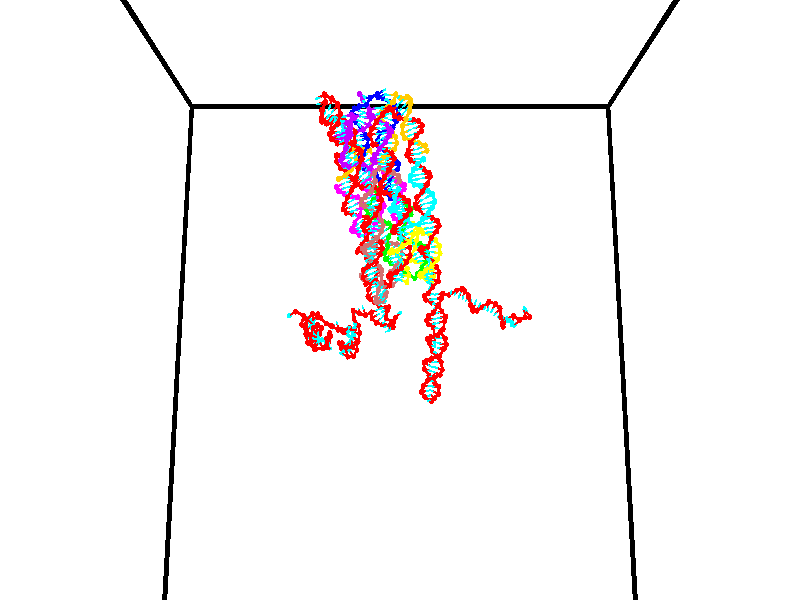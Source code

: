 // switches for output
#declare DRAW_BASES = 1; // possible values are 0, 1; only relevant for DNA ribbons
#declare DRAW_BASES_TYPE = 3; // possible values are 1, 2, 3; only relevant for DNA ribbons
#declare DRAW_FOG = 0; // set to 1 to enable fog

#include "colors.inc"

#include "transforms.inc"
background { rgb <1, 1, 1>}

#default {
   normal{
       ripples 0.25
       frequency 0.20
       turbulence 0.2
       lambda 5
   }
	finish {
		phong 0.1
		phong_size 40.
	}
}

// original window dimensions: 1024x640


// camera settings

camera {
	sky <0, 0.179814, -0.983701>
	up <0, 0.179814, -0.983701>
	right 1.6 * <1, 0, 0>
	location <35, 94.9851, 44.8844>
	look_at <35, 29.7336, 32.9568>
	direction <0, -65.2515, -11.9276>
	angle 67.0682
}


# declare cpy_camera_pos = <35, 94.9851, 44.8844>;
# if (DRAW_FOG = 1)
fog {
	fog_type 2
	up vnormalize(cpy_camera_pos)
	color rgbt<1,1,1,0.3>
	distance 1e-5
	fog_alt 3e-3
	fog_offset 56
}
# end


// LIGHTS

# declare lum = 6;
global_settings {
	ambient_light rgb lum * <0.05, 0.05, 0.05>
	max_trace_level 15
}# declare cpy_direct_light_amount = 0.25;
light_source
{	1000 * <-1, -1.16352, -0.803886>,
	rgb lum * cpy_direct_light_amount
	parallel
}

light_source
{	1000 * <1, 1.16352, 0.803886>,
	rgb lum * cpy_direct_light_amount
	parallel
}

// strand 0

// nucleotide -1

// particle -1
sphere {
	<24.456697, 34.866539, 34.883202> 0.250000
	pigment { color rgbt <1,0,0,0> }
	no_shadow
}
cylinder {
	<24.122986, 34.940628, 35.090919>,  <23.922758, 34.985081, 35.215549>, 0.100000
	pigment { color rgbt <1,0,0,0> }
	no_shadow
}
cylinder {
	<24.122986, 34.940628, 35.090919>,  <24.456697, 34.866539, 34.883202>, 0.100000
	pigment { color rgbt <1,0,0,0> }
	no_shadow
}

// particle -1
sphere {
	<24.122986, 34.940628, 35.090919> 0.100000
	pigment { color rgbt <1,0,0,0> }
	no_shadow
}
sphere {
	0, 1
	scale<0.080000,0.200000,0.300000>
	matrix <-0.224077, -0.974492, -0.012404,
		0.503754, -0.126712, 0.854504,
		-0.834279, 0.185226, 0.519297,
		23.872702, 34.996197, 35.246708>
	pigment { color rgbt <0,1,1,0> }
	no_shadow
}
cylinder {
	<25.229475, 34.608368, 35.175613>,  <24.456697, 34.866539, 34.883202>, 0.130000
	pigment { color rgbt <1,0,0,0> }
	no_shadow
}

// nucleotide -1

// particle -1
sphere {
	<25.229475, 34.608368, 35.175613> 0.250000
	pigment { color rgbt <1,0,0,0> }
	no_shadow
}
cylinder {
	<25.489536, 34.321026, 35.274624>,  <25.645573, 34.148621, 35.334030>, 0.100000
	pigment { color rgbt <1,0,0,0> }
	no_shadow
}
cylinder {
	<25.489536, 34.321026, 35.274624>,  <25.229475, 34.608368, 35.175613>, 0.100000
	pigment { color rgbt <1,0,0,0> }
	no_shadow
}

// particle -1
sphere {
	<25.489536, 34.321026, 35.274624> 0.100000
	pigment { color rgbt <1,0,0,0> }
	no_shadow
}
sphere {
	0, 1
	scale<0.080000,0.200000,0.300000>
	matrix <0.430363, 0.616646, 0.659193,
		-0.626169, -0.322051, 0.710068,
		0.650154, -0.718353, 0.247526,
		25.684582, 34.105518, 35.348881>
	pigment { color rgbt <0,1,1,0> }
	no_shadow
}
cylinder {
	<25.041794, 34.466507, 35.945248>,  <25.229475, 34.608368, 35.175613>, 0.130000
	pigment { color rgbt <1,0,0,0> }
	no_shadow
}

// nucleotide -1

// particle -1
sphere {
	<25.041794, 34.466507, 35.945248> 0.250000
	pigment { color rgbt <1,0,0,0> }
	no_shadow
}
cylinder {
	<25.409212, 34.401928, 35.800907>,  <25.629663, 34.363182, 35.714302>, 0.100000
	pigment { color rgbt <1,0,0,0> }
	no_shadow
}
cylinder {
	<25.409212, 34.401928, 35.800907>,  <25.041794, 34.466507, 35.945248>, 0.100000
	pigment { color rgbt <1,0,0,0> }
	no_shadow
}

// particle -1
sphere {
	<25.409212, 34.401928, 35.800907> 0.100000
	pigment { color rgbt <1,0,0,0> }
	no_shadow
}
sphere {
	0, 1
	scale<0.080000,0.200000,0.300000>
	matrix <0.386988, 0.553619, 0.737391,
		0.080726, -0.816971, 0.571001,
		0.918544, -0.161444, -0.360850,
		25.684776, 34.353497, 35.692654>
	pigment { color rgbt <0,1,1,0> }
	no_shadow
}
cylinder {
	<25.539927, 34.174942, 36.507168>,  <25.041794, 34.466507, 35.945248>, 0.130000
	pigment { color rgbt <1,0,0,0> }
	no_shadow
}

// nucleotide -1

// particle -1
sphere {
	<25.539927, 34.174942, 36.507168> 0.250000
	pigment { color rgbt <1,0,0,0> }
	no_shadow
}
cylinder {
	<25.767759, 34.341362, 36.223625>,  <25.904459, 34.441216, 36.053501>, 0.100000
	pigment { color rgbt <1,0,0,0> }
	no_shadow
}
cylinder {
	<25.767759, 34.341362, 36.223625>,  <25.539927, 34.174942, 36.507168>, 0.100000
	pigment { color rgbt <1,0,0,0> }
	no_shadow
}

// particle -1
sphere {
	<25.767759, 34.341362, 36.223625> 0.100000
	pigment { color rgbt <1,0,0,0> }
	no_shadow
}
sphere {
	0, 1
	scale<0.080000,0.200000,0.300000>
	matrix <0.437548, 0.576583, 0.690002,
		0.695791, -0.703171, 0.146369,
		0.569584, 0.416054, -0.708853,
		25.938635, 34.466179, 36.010967>
	pigment { color rgbt <0,1,1,0> }
	no_shadow
}
cylinder {
	<26.109016, 34.375492, 36.876678>,  <25.539927, 34.174942, 36.507168>, 0.130000
	pigment { color rgbt <1,0,0,0> }
	no_shadow
}

// nucleotide -1

// particle -1
sphere {
	<26.109016, 34.375492, 36.876678> 0.250000
	pigment { color rgbt <1,0,0,0> }
	no_shadow
}
cylinder {
	<26.120373, 34.579960, 36.533073>,  <26.127188, 34.702641, 36.326912>, 0.100000
	pigment { color rgbt <1,0,0,0> }
	no_shadow
}
cylinder {
	<26.120373, 34.579960, 36.533073>,  <26.109016, 34.375492, 36.876678>, 0.100000
	pigment { color rgbt <1,0,0,0> }
	no_shadow
}

// particle -1
sphere {
	<26.120373, 34.579960, 36.533073> 0.100000
	pigment { color rgbt <1,0,0,0> }
	no_shadow
}
sphere {
	0, 1
	scale<0.080000,0.200000,0.300000>
	matrix <0.335676, 0.804578, 0.489873,
		0.941549, -0.302258, -0.148743,
		0.028392, 0.511169, -0.859011,
		26.128891, 34.733311, 36.275372>
	pigment { color rgbt <0,1,1,0> }
	no_shadow
}
cylinder {
	<26.895742, 34.554489, 36.766605>,  <26.109016, 34.375492, 36.876678>, 0.130000
	pigment { color rgbt <1,0,0,0> }
	no_shadow
}

// nucleotide -1

// particle -1
sphere {
	<26.895742, 34.554489, 36.766605> 0.250000
	pigment { color rgbt <1,0,0,0> }
	no_shadow
}
cylinder {
	<26.595196, 34.794178, 36.656055>,  <26.414867, 34.937992, 36.589725>, 0.100000
	pigment { color rgbt <1,0,0,0> }
	no_shadow
}
cylinder {
	<26.595196, 34.794178, 36.656055>,  <26.895742, 34.554489, 36.766605>, 0.100000
	pigment { color rgbt <1,0,0,0> }
	no_shadow
}

// particle -1
sphere {
	<26.595196, 34.794178, 36.656055> 0.100000
	pigment { color rgbt <1,0,0,0> }
	no_shadow
}
sphere {
	0, 1
	scale<0.080000,0.200000,0.300000>
	matrix <0.468143, 0.779217, 0.416728,
		0.465070, 0.183732, -0.865998,
		-0.751367, 0.599219, -0.276378,
		26.369785, 34.973942, 36.573143>
	pigment { color rgbt <0,1,1,0> }
	no_shadow
}
cylinder {
	<27.160370, 35.164200, 36.333244>,  <26.895742, 34.554489, 36.766605>, 0.130000
	pigment { color rgbt <1,0,0,0> }
	no_shadow
}

// nucleotide -1

// particle -1
sphere {
	<27.160370, 35.164200, 36.333244> 0.250000
	pigment { color rgbt <1,0,0,0> }
	no_shadow
}
cylinder {
	<26.824398, 35.242535, 36.535694>,  <26.622814, 35.289536, 36.657166>, 0.100000
	pigment { color rgbt <1,0,0,0> }
	no_shadow
}
cylinder {
	<26.824398, 35.242535, 36.535694>,  <27.160370, 35.164200, 36.333244>, 0.100000
	pigment { color rgbt <1,0,0,0> }
	no_shadow
}

// particle -1
sphere {
	<26.824398, 35.242535, 36.535694> 0.100000
	pigment { color rgbt <1,0,0,0> }
	no_shadow
}
sphere {
	0, 1
	scale<0.080000,0.200000,0.300000>
	matrix <0.427600, 0.813104, 0.394993,
		-0.334180, 0.548187, -0.766691,
		-0.839930, 0.195839, 0.506128,
		26.572418, 35.301285, 36.687534>
	pigment { color rgbt <0,1,1,0> }
	no_shadow
}
cylinder {
	<26.818182, 35.836185, 36.147808>,  <27.160370, 35.164200, 36.333244>, 0.130000
	pigment { color rgbt <1,0,0,0> }
	no_shadow
}

// nucleotide -1

// particle -1
sphere {
	<26.818182, 35.836185, 36.147808> 0.250000
	pigment { color rgbt <1,0,0,0> }
	no_shadow
}
cylinder {
	<26.782898, 35.729988, 36.531834>,  <26.761726, 35.666267, 36.762249>, 0.100000
	pigment { color rgbt <1,0,0,0> }
	no_shadow
}
cylinder {
	<26.782898, 35.729988, 36.531834>,  <26.818182, 35.836185, 36.147808>, 0.100000
	pigment { color rgbt <1,0,0,0> }
	no_shadow
}

// particle -1
sphere {
	<26.782898, 35.729988, 36.531834> 0.100000
	pigment { color rgbt <1,0,0,0> }
	no_shadow
}
sphere {
	0, 1
	scale<0.080000,0.200000,0.300000>
	matrix <0.415340, 0.866238, 0.277711,
		-0.905379, 0.423252, 0.033859,
		-0.088212, -0.265497, 0.960068,
		26.756433, 35.650337, 36.819855>
	pigment { color rgbt <0,1,1,0> }
	no_shadow
}
cylinder {
	<26.495876, 36.397457, 36.497250>,  <26.818182, 35.836185, 36.147808>, 0.130000
	pigment { color rgbt <1,0,0,0> }
	no_shadow
}

// nucleotide -1

// particle -1
sphere {
	<26.495876, 36.397457, 36.497250> 0.250000
	pigment { color rgbt <1,0,0,0> }
	no_shadow
}
cylinder {
	<26.682278, 36.209587, 36.797180>,  <26.794119, 36.096863, 36.977139>, 0.100000
	pigment { color rgbt <1,0,0,0> }
	no_shadow
}
cylinder {
	<26.682278, 36.209587, 36.797180>,  <26.495876, 36.397457, 36.497250>, 0.100000
	pigment { color rgbt <1,0,0,0> }
	no_shadow
}

// particle -1
sphere {
	<26.682278, 36.209587, 36.797180> 0.100000
	pigment { color rgbt <1,0,0,0> }
	no_shadow
}
sphere {
	0, 1
	scale<0.080000,0.200000,0.300000>
	matrix <0.185114, 0.880471, 0.436466,
		-0.865201, -0.064592, 0.497248,
		0.466005, -0.469679, 0.749827,
		26.822079, 36.068684, 37.022129>
	pigment { color rgbt <0,1,1,0> }
	no_shadow
}
cylinder {
	<26.317116, 36.715637, 37.110580>,  <26.495876, 36.397457, 36.497250>, 0.130000
	pigment { color rgbt <1,0,0,0> }
	no_shadow
}

// nucleotide -1

// particle -1
sphere {
	<26.317116, 36.715637, 37.110580> 0.250000
	pigment { color rgbt <1,0,0,0> }
	no_shadow
}
cylinder {
	<26.655315, 36.525349, 37.207592>,  <26.858236, 36.411175, 37.265800>, 0.100000
	pigment { color rgbt <1,0,0,0> }
	no_shadow
}
cylinder {
	<26.655315, 36.525349, 37.207592>,  <26.317116, 36.715637, 37.110580>, 0.100000
	pigment { color rgbt <1,0,0,0> }
	no_shadow
}

// particle -1
sphere {
	<26.655315, 36.525349, 37.207592> 0.100000
	pigment { color rgbt <1,0,0,0> }
	no_shadow
}
sphere {
	0, 1
	scale<0.080000,0.200000,0.300000>
	matrix <0.369938, 0.849394, 0.376399,
		-0.385064, -0.228524, 0.894149,
		0.845501, -0.475717, 0.242531,
		26.908966, 36.382633, 37.280350>
	pigment { color rgbt <0,1,1,0> }
	no_shadow
}
cylinder {
	<26.390530, 37.031578, 37.715397>,  <26.317116, 36.715637, 37.110580>, 0.130000
	pigment { color rgbt <1,0,0,0> }
	no_shadow
}

// nucleotide -1

// particle -1
sphere {
	<26.390530, 37.031578, 37.715397> 0.250000
	pigment { color rgbt <1,0,0,0> }
	no_shadow
}
cylinder {
	<26.753601, 36.881195, 37.640804>,  <26.971443, 36.790966, 37.596046>, 0.100000
	pigment { color rgbt <1,0,0,0> }
	no_shadow
}
cylinder {
	<26.753601, 36.881195, 37.640804>,  <26.390530, 37.031578, 37.715397>, 0.100000
	pigment { color rgbt <1,0,0,0> }
	no_shadow
}

// particle -1
sphere {
	<26.753601, 36.881195, 37.640804> 0.100000
	pigment { color rgbt <1,0,0,0> }
	no_shadow
}
sphere {
	0, 1
	scale<0.080000,0.200000,0.300000>
	matrix <0.418407, 0.776301, 0.471479,
		-0.032485, -0.505979, 0.861934,
		0.907679, -0.375955, -0.186486,
		27.025906, 36.768410, 37.584858>
	pigment { color rgbt <0,1,1,0> }
	no_shadow
}
cylinder {
	<26.797626, 37.102890, 38.319580>,  <26.390530, 37.031578, 37.715397>, 0.130000
	pigment { color rgbt <1,0,0,0> }
	no_shadow
}

// nucleotide -1

// particle -1
sphere {
	<26.797626, 37.102890, 38.319580> 0.250000
	pigment { color rgbt <1,0,0,0> }
	no_shadow
}
cylinder {
	<27.000553, 37.104343, 37.974880>,  <27.122309, 37.105217, 37.768059>, 0.100000
	pigment { color rgbt <1,0,0,0> }
	no_shadow
}
cylinder {
	<27.000553, 37.104343, 37.974880>,  <26.797626, 37.102890, 38.319580>, 0.100000
	pigment { color rgbt <1,0,0,0> }
	no_shadow
}

// particle -1
sphere {
	<27.000553, 37.104343, 37.974880> 0.100000
	pigment { color rgbt <1,0,0,0> }
	no_shadow
}
sphere {
	0, 1
	scale<0.080000,0.200000,0.300000>
	matrix <0.492705, 0.819204, 0.293509,
		0.707018, -0.573491, 0.413804,
		0.507315, 0.003633, -0.861753,
		27.152748, 37.105434, 37.716354>
	pigment { color rgbt <0,1,1,0> }
	no_shadow
}
cylinder {
	<27.615232, 37.056789, 38.239342>,  <26.797626, 37.102890, 38.319580>, 0.130000
	pigment { color rgbt <1,0,0,0> }
	no_shadow
}

// nucleotide -1

// particle -1
sphere {
	<27.615232, 37.056789, 38.239342> 0.250000
	pigment { color rgbt <1,0,0,0> }
	no_shadow
}
cylinder {
	<27.421371, 37.295628, 37.983658>,  <27.305056, 37.438931, 37.830246>, 0.100000
	pigment { color rgbt <1,0,0,0> }
	no_shadow
}
cylinder {
	<27.421371, 37.295628, 37.983658>,  <27.615232, 37.056789, 38.239342>, 0.100000
	pigment { color rgbt <1,0,0,0> }
	no_shadow
}

// particle -1
sphere {
	<27.421371, 37.295628, 37.983658> 0.100000
	pigment { color rgbt <1,0,0,0> }
	no_shadow
}
sphere {
	0, 1
	scale<0.080000,0.200000,0.300000>
	matrix <0.460951, 0.795408, 0.393511,
		0.743396, -0.103928, -0.660728,
		-0.484651, 0.597098, -0.639208,
		27.275976, 37.474758, 37.791897>
	pigment { color rgbt <0,1,1,0> }
	no_shadow
}
cylinder {
	<28.019438, 37.658760, 38.222603>,  <27.615232, 37.056789, 38.239342>, 0.130000
	pigment { color rgbt <1,0,0,0> }
	no_shadow
}

// nucleotide -1

// particle -1
sphere {
	<28.019438, 37.658760, 38.222603> 0.250000
	pigment { color rgbt <1,0,0,0> }
	no_shadow
}
cylinder {
	<28.165859, 37.287136, 38.243965>,  <28.253712, 37.064163, 38.256783>, 0.100000
	pigment { color rgbt <1,0,0,0> }
	no_shadow
}
cylinder {
	<28.165859, 37.287136, 38.243965>,  <28.019438, 37.658760, 38.222603>, 0.100000
	pigment { color rgbt <1,0,0,0> }
	no_shadow
}

// particle -1
sphere {
	<28.165859, 37.287136, 38.243965> 0.100000
	pigment { color rgbt <1,0,0,0> }
	no_shadow
}
sphere {
	0, 1
	scale<0.080000,0.200000,0.300000>
	matrix <-0.628600, -0.289173, -0.721970,
		0.686197, 0.230711, -0.689860,
		0.366056, -0.929059, 0.053405,
		28.275677, 37.008419, 38.259987>
	pigment { color rgbt <0,1,1,0> }
	no_shadow
}
cylinder {
	<27.967379, 37.444126, 37.507179>,  <28.019438, 37.658760, 38.222603>, 0.130000
	pigment { color rgbt <1,0,0,0> }
	no_shadow
}

// nucleotide -1

// particle -1
sphere {
	<27.967379, 37.444126, 37.507179> 0.250000
	pigment { color rgbt <1,0,0,0> }
	no_shadow
}
cylinder {
	<28.032757, 37.125351, 37.739792>,  <28.071983, 36.934086, 37.879360>, 0.100000
	pigment { color rgbt <1,0,0,0> }
	no_shadow
}
cylinder {
	<28.032757, 37.125351, 37.739792>,  <27.967379, 37.444126, 37.507179>, 0.100000
	pigment { color rgbt <1,0,0,0> }
	no_shadow
}

// particle -1
sphere {
	<28.032757, 37.125351, 37.739792> 0.100000
	pigment { color rgbt <1,0,0,0> }
	no_shadow
}
sphere {
	0, 1
	scale<0.080000,0.200000,0.300000>
	matrix <-0.652351, -0.529499, -0.542281,
		0.740084, -0.290731, -0.606425,
		0.163444, -0.796936, 0.581532,
		28.081789, 36.886269, 37.914253>
	pigment { color rgbt <0,1,1,0> }
	no_shadow
}
cylinder {
	<28.179037, 36.914207, 36.998138>,  <27.967379, 37.444126, 37.507179>, 0.130000
	pigment { color rgbt <1,0,0,0> }
	no_shadow
}

// nucleotide -1

// particle -1
sphere {
	<28.179037, 36.914207, 36.998138> 0.250000
	pigment { color rgbt <1,0,0,0> }
	no_shadow
}
cylinder {
	<27.987488, 36.812019, 37.334095>,  <27.872559, 36.750706, 37.535667>, 0.100000
	pigment { color rgbt <1,0,0,0> }
	no_shadow
}
cylinder {
	<27.987488, 36.812019, 37.334095>,  <28.179037, 36.914207, 36.998138>, 0.100000
	pigment { color rgbt <1,0,0,0> }
	no_shadow
}

// particle -1
sphere {
	<27.987488, 36.812019, 37.334095> 0.100000
	pigment { color rgbt <1,0,0,0> }
	no_shadow
}
sphere {
	0, 1
	scale<0.080000,0.200000,0.300000>
	matrix <-0.602664, -0.600001, -0.526114,
		0.638340, -0.758114, 0.133363,
		-0.478872, -0.255466, 0.839892,
		27.843826, 36.735378, 37.586063>
	pigment { color rgbt <0,1,1,0> }
	no_shadow
}
cylinder {
	<28.176092, 36.227940, 37.153381>,  <28.179037, 36.914207, 36.998138>, 0.130000
	pigment { color rgbt <1,0,0,0> }
	no_shadow
}

// nucleotide -1

// particle -1
sphere {
	<28.176092, 36.227940, 37.153381> 0.250000
	pigment { color rgbt <1,0,0,0> }
	no_shadow
}
cylinder {
	<27.847515, 36.366234, 37.334793>,  <27.650368, 36.449211, 37.443642>, 0.100000
	pigment { color rgbt <1,0,0,0> }
	no_shadow
}
cylinder {
	<27.847515, 36.366234, 37.334793>,  <28.176092, 36.227940, 37.153381>, 0.100000
	pigment { color rgbt <1,0,0,0> }
	no_shadow
}

// particle -1
sphere {
	<27.847515, 36.366234, 37.334793> 0.100000
	pigment { color rgbt <1,0,0,0> }
	no_shadow
}
sphere {
	0, 1
	scale<0.080000,0.200000,0.300000>
	matrix <-0.541057, -0.723824, -0.428178,
		0.180240, -0.597112, 0.781646,
		-0.821444, 0.345740, 0.453534,
		27.601082, 36.469955, 37.470852>
	pigment { color rgbt <0,1,1,0> }
	no_shadow
}
cylinder {
	<27.945827, 35.681110, 37.518246>,  <28.176092, 36.227940, 37.153381>, 0.130000
	pigment { color rgbt <1,0,0,0> }
	no_shadow
}

// nucleotide -1

// particle -1
sphere {
	<27.945827, 35.681110, 37.518246> 0.250000
	pigment { color rgbt <1,0,0,0> }
	no_shadow
}
cylinder {
	<27.619915, 35.907097, 37.466179>,  <27.424368, 36.042690, 37.434940>, 0.100000
	pigment { color rgbt <1,0,0,0> }
	no_shadow
}
cylinder {
	<27.619915, 35.907097, 37.466179>,  <27.945827, 35.681110, 37.518246>, 0.100000
	pigment { color rgbt <1,0,0,0> }
	no_shadow
}

// particle -1
sphere {
	<27.619915, 35.907097, 37.466179> 0.100000
	pigment { color rgbt <1,0,0,0> }
	no_shadow
}
sphere {
	0, 1
	scale<0.080000,0.200000,0.300000>
	matrix <-0.527356, -0.815488, -0.238486,
		-0.240882, -0.125673, 0.962384,
		-0.814783, 0.564965, -0.130162,
		27.375481, 36.076588, 37.427132>
	pigment { color rgbt <0,1,1,0> }
	no_shadow
}
cylinder {
	<27.346539, 35.432922, 38.049938>,  <27.945827, 35.681110, 37.518246>, 0.130000
	pigment { color rgbt <1,0,0,0> }
	no_shadow
}

// nucleotide -1

// particle -1
sphere {
	<27.346539, 35.432922, 38.049938> 0.250000
	pigment { color rgbt <1,0,0,0> }
	no_shadow
}
cylinder {
	<27.202927, 35.622368, 37.728245>,  <27.116760, 35.736034, 37.535229>, 0.100000
	pigment { color rgbt <1,0,0,0> }
	no_shadow
}
cylinder {
	<27.202927, 35.622368, 37.728245>,  <27.346539, 35.432922, 38.049938>, 0.100000
	pigment { color rgbt <1,0,0,0> }
	no_shadow
}

// particle -1
sphere {
	<27.202927, 35.622368, 37.728245> 0.100000
	pigment { color rgbt <1,0,0,0> }
	no_shadow
}
sphere {
	0, 1
	scale<0.080000,0.200000,0.300000>
	matrix <-0.560472, -0.798422, -0.219988,
		-0.746305, 0.371766, 0.552105,
		-0.359028, 0.473617, -0.804230,
		27.095219, 35.764454, 37.486977>
	pigment { color rgbt <0,1,1,0> }
	no_shadow
}
cylinder {
	<26.529877, 35.464909, 38.068058>,  <27.346539, 35.432922, 38.049938>, 0.130000
	pigment { color rgbt <1,0,0,0> }
	no_shadow
}

// nucleotide -1

// particle -1
sphere {
	<26.529877, 35.464909, 38.068058> 0.250000
	pigment { color rgbt <1,0,0,0> }
	no_shadow
}
cylinder {
	<26.600538, 35.506538, 37.676556>,  <26.642935, 35.531517, 37.441654>, 0.100000
	pigment { color rgbt <1,0,0,0> }
	no_shadow
}
cylinder {
	<26.600538, 35.506538, 37.676556>,  <26.529877, 35.464909, 38.068058>, 0.100000
	pigment { color rgbt <1,0,0,0> }
	no_shadow
}

// particle -1
sphere {
	<26.600538, 35.506538, 37.676556> 0.100000
	pigment { color rgbt <1,0,0,0> }
	no_shadow
}
sphere {
	0, 1
	scale<0.080000,0.200000,0.300000>
	matrix <-0.773450, -0.600324, -0.203433,
		-0.608743, 0.792956, -0.025553,
		0.176654, 0.104074, -0.978755,
		26.653534, 35.537762, 37.382931>
	pigment { color rgbt <0,1,1,0> }
	no_shadow
}
cylinder {
	<25.895821, 35.734055, 37.637226>,  <26.529877, 35.464909, 38.068058>, 0.130000
	pigment { color rgbt <1,0,0,0> }
	no_shadow
}

// nucleotide -1

// particle -1
sphere {
	<25.895821, 35.734055, 37.637226> 0.250000
	pigment { color rgbt <1,0,0,0> }
	no_shadow
}
cylinder {
	<26.128296, 35.495628, 37.415623>,  <26.267780, 35.352573, 37.282661>, 0.100000
	pigment { color rgbt <1,0,0,0> }
	no_shadow
}
cylinder {
	<26.128296, 35.495628, 37.415623>,  <25.895821, 35.734055, 37.637226>, 0.100000
	pigment { color rgbt <1,0,0,0> }
	no_shadow
}

// particle -1
sphere {
	<26.128296, 35.495628, 37.415623> 0.100000
	pigment { color rgbt <1,0,0,0> }
	no_shadow
}
sphere {
	0, 1
	scale<0.080000,0.200000,0.300000>
	matrix <-0.813525, -0.442285, -0.377571,
		-0.019971, 0.670139, -0.741967,
		0.581186, -0.596068, -0.554008,
		26.302652, 35.316807, 37.249420>
	pigment { color rgbt <0,1,1,0> }
	no_shadow
}
cylinder {
	<25.721647, 35.899231, 36.944370>,  <25.895821, 35.734055, 37.637226>, 0.130000
	pigment { color rgbt <1,0,0,0> }
	no_shadow
}

// nucleotide -1

// particle -1
sphere {
	<25.721647, 35.899231, 36.944370> 0.250000
	pigment { color rgbt <1,0,0,0> }
	no_shadow
}
cylinder {
	<25.868790, 35.532433, 37.006069>,  <25.957075, 35.312351, 37.043087>, 0.100000
	pigment { color rgbt <1,0,0,0> }
	no_shadow
}
cylinder {
	<25.868790, 35.532433, 37.006069>,  <25.721647, 35.899231, 36.944370>, 0.100000
	pigment { color rgbt <1,0,0,0> }
	no_shadow
}

// particle -1
sphere {
	<25.868790, 35.532433, 37.006069> 0.100000
	pigment { color rgbt <1,0,0,0> }
	no_shadow
}
sphere {
	0, 1
	scale<0.080000,0.200000,0.300000>
	matrix <-0.781945, -0.394817, -0.482371,
		0.503234, 0.056831, -0.862279,
		0.367856, -0.917001, 0.154246,
		25.979147, 35.257332, 37.052341>
	pigment { color rgbt <0,1,1,0> }
	no_shadow
}
cylinder {
	<25.622049, 35.446278, 36.330460>,  <25.721647, 35.899231, 36.944370>, 0.130000
	pigment { color rgbt <1,0,0,0> }
	no_shadow
}

// nucleotide -1

// particle -1
sphere {
	<25.622049, 35.446278, 36.330460> 0.250000
	pigment { color rgbt <1,0,0,0> }
	no_shadow
}
cylinder {
	<25.638798, 35.205872, 36.649715>,  <25.648848, 35.061630, 36.841270>, 0.100000
	pigment { color rgbt <1,0,0,0> }
	no_shadow
}
cylinder {
	<25.638798, 35.205872, 36.649715>,  <25.622049, 35.446278, 36.330460>, 0.100000
	pigment { color rgbt <1,0,0,0> }
	no_shadow
}

// particle -1
sphere {
	<25.638798, 35.205872, 36.649715> 0.100000
	pigment { color rgbt <1,0,0,0> }
	no_shadow
}
sphere {
	0, 1
	scale<0.080000,0.200000,0.300000>
	matrix <-0.696103, -0.590598, -0.408208,
		0.716720, -0.538498, -0.443095,
		0.041872, -0.601011, 0.798143,
		25.651360, 35.025570, 36.889160>
	pigment { color rgbt <0,1,1,0> }
	no_shadow
}
cylinder {
	<25.727282, 35.616096, 35.691395>,  <25.622049, 35.446278, 36.330460>, 0.130000
	pigment { color rgbt <1,0,0,0> }
	no_shadow
}

// nucleotide -1

// particle -1
sphere {
	<25.727282, 35.616096, 35.691395> 0.250000
	pigment { color rgbt <1,0,0,0> }
	no_shadow
}
cylinder {
	<26.051964, 35.456711, 35.862209>,  <26.246773, 35.361080, 35.964699>, 0.100000
	pigment { color rgbt <1,0,0,0> }
	no_shadow
}
cylinder {
	<26.051964, 35.456711, 35.862209>,  <25.727282, 35.616096, 35.691395>, 0.100000
	pigment { color rgbt <1,0,0,0> }
	no_shadow
}

// particle -1
sphere {
	<26.051964, 35.456711, 35.862209> 0.100000
	pigment { color rgbt <1,0,0,0> }
	no_shadow
}
sphere {
	0, 1
	scale<0.080000,0.200000,0.300000>
	matrix <-0.176320, -0.864203, -0.471237,
		0.556818, 0.307210, -0.771736,
		0.811705, -0.398465, 0.427037,
		26.295475, 35.337170, 35.990322>
	pigment { color rgbt <0,1,1,0> }
	no_shadow
}
cylinder {
	<26.260424, 35.426685, 35.191761>,  <25.727282, 35.616096, 35.691395>, 0.130000
	pigment { color rgbt <1,0,0,0> }
	no_shadow
}

// nucleotide -1

// particle -1
sphere {
	<26.260424, 35.426685, 35.191761> 0.250000
	pigment { color rgbt <1,0,0,0> }
	no_shadow
}
cylinder {
	<26.248911, 35.213844, 35.530235>,  <26.242002, 35.086140, 35.733322>, 0.100000
	pigment { color rgbt <1,0,0,0> }
	no_shadow
}
cylinder {
	<26.248911, 35.213844, 35.530235>,  <26.260424, 35.426685, 35.191761>, 0.100000
	pigment { color rgbt <1,0,0,0> }
	no_shadow
}

// particle -1
sphere {
	<26.248911, 35.213844, 35.530235> 0.100000
	pigment { color rgbt <1,0,0,0> }
	no_shadow
}
sphere {
	0, 1
	scale<0.080000,0.200000,0.300000>
	matrix <-0.193930, -0.827484, -0.526937,
		0.980593, -0.179268, -0.079374,
		-0.028782, -0.532103, 0.846190,
		26.240276, 35.054214, 35.784092>
	pigment { color rgbt <0,1,1,0> }
	no_shadow
}
cylinder {
	<26.727100, 34.967213, 35.130238>,  <26.260424, 35.426685, 35.191761>, 0.130000
	pigment { color rgbt <1,0,0,0> }
	no_shadow
}

// nucleotide -1

// particle -1
sphere {
	<26.727100, 34.967213, 35.130238> 0.250000
	pigment { color rgbt <1,0,0,0> }
	no_shadow
}
cylinder {
	<26.462885, 34.822540, 35.393410>,  <26.304356, 34.735737, 35.551315>, 0.100000
	pigment { color rgbt <1,0,0,0> }
	no_shadow
}
cylinder {
	<26.462885, 34.822540, 35.393410>,  <26.727100, 34.967213, 35.130238>, 0.100000
	pigment { color rgbt <1,0,0,0> }
	no_shadow
}

// particle -1
sphere {
	<26.462885, 34.822540, 35.393410> 0.100000
	pigment { color rgbt <1,0,0,0> }
	no_shadow
}
sphere {
	0, 1
	scale<0.080000,0.200000,0.300000>
	matrix <-0.126130, -0.810409, -0.572126,
		0.740122, -0.460896, 0.489688,
		-0.660538, -0.361679, 0.657934,
		26.264723, 34.714035, 35.590790>
	pigment { color rgbt <0,1,1,0> }
	no_shadow
}
cylinder {
	<26.892698, 34.270855, 35.308372>,  <26.727100, 34.967213, 35.130238>, 0.130000
	pigment { color rgbt <1,0,0,0> }
	no_shadow
}

// nucleotide -1

// particle -1
sphere {
	<26.892698, 34.270855, 35.308372> 0.250000
	pigment { color rgbt <1,0,0,0> }
	no_shadow
}
cylinder {
	<26.505165, 34.309620, 35.399563>,  <26.272646, 34.332878, 35.454277>, 0.100000
	pigment { color rgbt <1,0,0,0> }
	no_shadow
}
cylinder {
	<26.505165, 34.309620, 35.399563>,  <26.892698, 34.270855, 35.308372>, 0.100000
	pigment { color rgbt <1,0,0,0> }
	no_shadow
}

// particle -1
sphere {
	<26.505165, 34.309620, 35.399563> 0.100000
	pigment { color rgbt <1,0,0,0> }
	no_shadow
}
sphere {
	0, 1
	scale<0.080000,0.200000,0.300000>
	matrix <-0.174660, -0.919851, -0.351238,
		0.175664, -0.380109, 0.908108,
		-0.968832, 0.096910, 0.227975,
		26.214516, 34.338692, 35.467957>
	pigment { color rgbt <0,1,1,0> }
	no_shadow
}
cylinder {
	<27.513710, 34.371510, 35.820248>,  <26.892698, 34.270855, 35.308372>, 0.130000
	pigment { color rgbt <1,0,0,0> }
	no_shadow
}

// nucleotide -1

// particle -1
sphere {
	<27.513710, 34.371510, 35.820248> 0.250000
	pigment { color rgbt <1,0,0,0> }
	no_shadow
}
cylinder {
	<27.753010, 34.093758, 35.980213>,  <27.896589, 33.927105, 36.076195>, 0.100000
	pigment { color rgbt <1,0,0,0> }
	no_shadow
}
cylinder {
	<27.753010, 34.093758, 35.980213>,  <27.513710, 34.371510, 35.820248>, 0.100000
	pigment { color rgbt <1,0,0,0> }
	no_shadow
}

// particle -1
sphere {
	<27.753010, 34.093758, 35.980213> 0.100000
	pigment { color rgbt <1,0,0,0> }
	no_shadow
}
sphere {
	0, 1
	scale<0.080000,0.200000,0.300000>
	matrix <0.735331, 0.277414, -0.618329,
		0.318412, 0.663987, 0.676562,
		0.598250, -0.694380, 0.399918,
		27.932486, 33.885445, 36.100189>
	pigment { color rgbt <0,1,1,0> }
	no_shadow
}
cylinder {
	<28.094231, 34.725170, 36.080593>,  <27.513710, 34.371510, 35.820248>, 0.130000
	pigment { color rgbt <1,0,0,0> }
	no_shadow
}

// nucleotide -1

// particle -1
sphere {
	<28.094231, 34.725170, 36.080593> 0.250000
	pigment { color rgbt <1,0,0,0> }
	no_shadow
}
cylinder {
	<28.192654, 34.342594, 36.017754>,  <28.251707, 34.113049, 35.980049>, 0.100000
	pigment { color rgbt <1,0,0,0> }
	no_shadow
}
cylinder {
	<28.192654, 34.342594, 36.017754>,  <28.094231, 34.725170, 36.080593>, 0.100000
	pigment { color rgbt <1,0,0,0> }
	no_shadow
}

// particle -1
sphere {
	<28.192654, 34.342594, 36.017754> 0.100000
	pigment { color rgbt <1,0,0,0> }
	no_shadow
}
sphere {
	0, 1
	scale<0.080000,0.200000,0.300000>
	matrix <0.910239, 0.283715, -0.301614,
		0.333047, -0.068784, 0.940398,
		0.246059, -0.956438, -0.157100,
		28.266472, 34.055664, 35.970623>
	pigment { color rgbt <0,1,1,0> }
	no_shadow
}
cylinder {
	<28.742992, 34.558678, 36.387005>,  <28.094231, 34.725170, 36.080593>, 0.130000
	pigment { color rgbt <1,0,0,0> }
	no_shadow
}

// nucleotide -1

// particle -1
sphere {
	<28.742992, 34.558678, 36.387005> 0.250000
	pigment { color rgbt <1,0,0,0> }
	no_shadow
}
cylinder {
	<28.673082, 34.330078, 36.066296>,  <28.631136, 34.192917, 35.873871>, 0.100000
	pigment { color rgbt <1,0,0,0> }
	no_shadow
}
cylinder {
	<28.673082, 34.330078, 36.066296>,  <28.742992, 34.558678, 36.387005>, 0.100000
	pigment { color rgbt <1,0,0,0> }
	no_shadow
}

// particle -1
sphere {
	<28.673082, 34.330078, 36.066296> 0.100000
	pigment { color rgbt <1,0,0,0> }
	no_shadow
}
sphere {
	0, 1
	scale<0.080000,0.200000,0.300000>
	matrix <0.911492, 0.214028, -0.351248,
		0.372340, -0.792200, 0.483511,
		-0.174773, -0.571499, -0.801775,
		28.620651, 34.158627, 35.825764>
	pigment { color rgbt <0,1,1,0> }
	no_shadow
}
cylinder {
	<29.282751, 34.030048, 36.546032>,  <28.742992, 34.558678, 36.387005>, 0.130000
	pigment { color rgbt <1,0,0,0> }
	no_shadow
}

// nucleotide -1

// particle -1
sphere {
	<29.282751, 34.030048, 36.546032> 0.250000
	pigment { color rgbt <1,0,0,0> }
	no_shadow
}
cylinder {
	<29.519169, 33.824650, 36.297199>,  <29.661018, 33.701408, 36.147900>, 0.100000
	pigment { color rgbt <1,0,0,0> }
	no_shadow
}
cylinder {
	<29.519169, 33.824650, 36.297199>,  <29.282751, 34.030048, 36.546032>, 0.100000
	pigment { color rgbt <1,0,0,0> }
	no_shadow
}

// particle -1
sphere {
	<29.519169, 33.824650, 36.297199> 0.100000
	pigment { color rgbt <1,0,0,0> }
	no_shadow
}
sphere {
	0, 1
	scale<0.080000,0.200000,0.300000>
	matrix <-0.045481, -0.791190, 0.609877,
		-0.805363, -0.332166, -0.490975,
		0.591035, -0.513503, -0.622088,
		29.696482, 33.670601, 36.110573>
	pigment { color rgbt <0,1,1,0> }
	no_shadow
}
cylinder {
	<28.940193, 33.327831, 36.186970>,  <29.282751, 34.030048, 36.546032>, 0.130000
	pigment { color rgbt <1,0,0,0> }
	no_shadow
}

// nucleotide -1

// particle -1
sphere {
	<28.940193, 33.327831, 36.186970> 0.250000
	pigment { color rgbt <1,0,0,0> }
	no_shadow
}
cylinder {
	<29.330004, 33.298214, 36.271652>,  <29.563890, 33.280441, 36.322460>, 0.100000
	pigment { color rgbt <1,0,0,0> }
	no_shadow
}
cylinder {
	<29.330004, 33.298214, 36.271652>,  <28.940193, 33.327831, 36.186970>, 0.100000
	pigment { color rgbt <1,0,0,0> }
	no_shadow
}

// particle -1
sphere {
	<29.330004, 33.298214, 36.271652> 0.100000
	pigment { color rgbt <1,0,0,0> }
	no_shadow
}
sphere {
	0, 1
	scale<0.080000,0.200000,0.300000>
	matrix <-0.190718, -0.770305, 0.608488,
		0.118024, -0.633362, -0.764802,
		0.974524, -0.074045, 0.211708,
		29.622360, 33.276001, 36.335163>
	pigment { color rgbt <0,1,1,0> }
	no_shadow
}
cylinder {
	<28.970449, 32.664997, 36.219566>,  <28.940193, 33.327831, 36.186970>, 0.130000
	pigment { color rgbt <1,0,0,0> }
	no_shadow
}

// nucleotide -1

// particle -1
sphere {
	<28.970449, 32.664997, 36.219566> 0.250000
	pigment { color rgbt <1,0,0,0> }
	no_shadow
}
cylinder {
	<29.311119, 32.760460, 36.406197>,  <29.515520, 32.817738, 36.518177>, 0.100000
	pigment { color rgbt <1,0,0,0> }
	no_shadow
}
cylinder {
	<29.311119, 32.760460, 36.406197>,  <28.970449, 32.664997, 36.219566>, 0.100000
	pigment { color rgbt <1,0,0,0> }
	no_shadow
}

// particle -1
sphere {
	<29.311119, 32.760460, 36.406197> 0.100000
	pigment { color rgbt <1,0,0,0> }
	no_shadow
}
sphere {
	0, 1
	scale<0.080000,0.200000,0.300000>
	matrix <-0.082171, -0.818467, 0.568648,
		0.517593, -0.522641, -0.677454,
		0.851672, 0.238661, 0.466578,
		29.566620, 32.832058, 36.546169>
	pigment { color rgbt <0,1,1,0> }
	no_shadow
}
cylinder {
	<29.339081, 32.101162, 36.083160>,  <28.970449, 32.664997, 36.219566>, 0.130000
	pigment { color rgbt <1,0,0,0> }
	no_shadow
}

// nucleotide -1

// particle -1
sphere {
	<29.339081, 32.101162, 36.083160> 0.250000
	pigment { color rgbt <1,0,0,0> }
	no_shadow
}
cylinder {
	<29.515495, 32.291767, 36.387379>,  <29.621344, 32.406128, 36.569908>, 0.100000
	pigment { color rgbt <1,0,0,0> }
	no_shadow
}
cylinder {
	<29.515495, 32.291767, 36.387379>,  <29.339081, 32.101162, 36.083160>, 0.100000
	pigment { color rgbt <1,0,0,0> }
	no_shadow
}

// particle -1
sphere {
	<29.515495, 32.291767, 36.387379> 0.100000
	pigment { color rgbt <1,0,0,0> }
	no_shadow
}
sphere {
	0, 1
	scale<0.080000,0.200000,0.300000>
	matrix <0.060408, -0.861251, 0.504577,
		0.895455, -0.176592, -0.408627,
		0.441034, 0.476510, 0.760544,
		29.647806, 32.434719, 36.615543>
	pigment { color rgbt <0,1,1,0> }
	no_shadow
}
cylinder {
	<29.745934, 32.661743, 35.955139>,  <29.339081, 32.101162, 36.083160>, 0.130000
	pigment { color rgbt <1,0,0,0> }
	no_shadow
}

// nucleotide -1

// particle -1
sphere {
	<29.745934, 32.661743, 35.955139> 0.250000
	pigment { color rgbt <1,0,0,0> }
	no_shadow
}
cylinder {
	<30.004463, 32.694973, 36.258549>,  <30.159582, 32.714909, 36.440594>, 0.100000
	pigment { color rgbt <1,0,0,0> }
	no_shadow
}
cylinder {
	<30.004463, 32.694973, 36.258549>,  <29.745934, 32.661743, 35.955139>, 0.100000
	pigment { color rgbt <1,0,0,0> }
	no_shadow
}

// particle -1
sphere {
	<30.004463, 32.694973, 36.258549> 0.100000
	pigment { color rgbt <1,0,0,0> }
	no_shadow
}
sphere {
	0, 1
	scale<0.080000,0.200000,0.300000>
	matrix <-0.417931, -0.793161, 0.442977,
		0.638432, -0.603320, -0.477922,
		0.646326, 0.083072, 0.758526,
		30.198360, 32.719894, 36.486107>
	pigment { color rgbt <0,1,1,0> }
	no_shadow
}
cylinder {
	<30.213772, 32.033325, 35.979012>,  <29.745934, 32.661743, 35.955139>, 0.130000
	pigment { color rgbt <1,0,0,0> }
	no_shadow
}

// nucleotide -1

// particle -1
sphere {
	<30.213772, 32.033325, 35.979012> 0.250000
	pigment { color rgbt <1,0,0,0> }
	no_shadow
}
cylinder {
	<30.115154, 32.211552, 36.323265>,  <30.055984, 32.318489, 36.529816>, 0.100000
	pigment { color rgbt <1,0,0,0> }
	no_shadow
}
cylinder {
	<30.115154, 32.211552, 36.323265>,  <30.213772, 32.033325, 35.979012>, 0.100000
	pigment { color rgbt <1,0,0,0> }
	no_shadow
}

// particle -1
sphere {
	<30.115154, 32.211552, 36.323265> 0.100000
	pigment { color rgbt <1,0,0,0> }
	no_shadow
}
sphere {
	0, 1
	scale<0.080000,0.200000,0.300000>
	matrix <-0.239381, -0.888524, 0.391436,
		0.939102, -0.109512, 0.325722,
		-0.246544, 0.445569, 0.860629,
		30.041191, 32.345222, 36.581455>
	pigment { color rgbt <0,1,1,0> }
	no_shadow
}
cylinder {
	<30.057693, 31.536228, 36.436428>,  <30.213772, 32.033325, 35.979012>, 0.130000
	pigment { color rgbt <1,0,0,0> }
	no_shadow
}

// nucleotide -1

// particle -1
sphere {
	<30.057693, 31.536228, 36.436428> 0.250000
	pigment { color rgbt <1,0,0,0> }
	no_shadow
}
cylinder {
	<29.957621, 31.824905, 36.694595>,  <29.897577, 31.998112, 36.849495>, 0.100000
	pigment { color rgbt <1,0,0,0> }
	no_shadow
}
cylinder {
	<29.957621, 31.824905, 36.694595>,  <30.057693, 31.536228, 36.436428>, 0.100000
	pigment { color rgbt <1,0,0,0> }
	no_shadow
}

// particle -1
sphere {
	<29.957621, 31.824905, 36.694595> 0.100000
	pigment { color rgbt <1,0,0,0> }
	no_shadow
}
sphere {
	0, 1
	scale<0.080000,0.200000,0.300000>
	matrix <-0.366209, -0.687632, 0.626939,
		0.896270, -0.079511, 0.436323,
		-0.250181, 0.721692, 0.645422,
		29.882566, 32.041412, 36.888222>
	pigment { color rgbt <0,1,1,0> }
	no_shadow
}
cylinder {
	<30.418289, 31.408689, 36.990677>,  <30.057693, 31.536228, 36.436428>, 0.130000
	pigment { color rgbt <1,0,0,0> }
	no_shadow
}

// nucleotide -1

// particle -1
sphere {
	<30.418289, 31.408689, 36.990677> 0.250000
	pigment { color rgbt <1,0,0,0> }
	no_shadow
}
cylinder {
	<30.109077, 31.617441, 37.134937>,  <29.923550, 31.742693, 37.221493>, 0.100000
	pigment { color rgbt <1,0,0,0> }
	no_shadow
}
cylinder {
	<30.109077, 31.617441, 37.134937>,  <30.418289, 31.408689, 36.990677>, 0.100000
	pigment { color rgbt <1,0,0,0> }
	no_shadow
}

// particle -1
sphere {
	<30.109077, 31.617441, 37.134937> 0.100000
	pigment { color rgbt <1,0,0,0> }
	no_shadow
}
sphere {
	0, 1
	scale<0.080000,0.200000,0.300000>
	matrix <-0.184825, -0.729135, 0.658939,
		0.606850, 0.442722, 0.660099,
		-0.773029, 0.521880, 0.360649,
		29.877169, 31.774006, 37.243134>
	pigment { color rgbt <0,1,1,0> }
	no_shadow
}
cylinder {
	<30.428480, 31.304008, 37.726303>,  <30.418289, 31.408689, 36.990677>, 0.130000
	pigment { color rgbt <1,0,0,0> }
	no_shadow
}

// nucleotide -1

// particle -1
sphere {
	<30.428480, 31.304008, 37.726303> 0.250000
	pigment { color rgbt <1,0,0,0> }
	no_shadow
}
cylinder {
	<30.056881, 31.424961, 37.640953>,  <29.833921, 31.497532, 37.589745>, 0.100000
	pigment { color rgbt <1,0,0,0> }
	no_shadow
}
cylinder {
	<30.056881, 31.424961, 37.640953>,  <30.428480, 31.304008, 37.726303>, 0.100000
	pigment { color rgbt <1,0,0,0> }
	no_shadow
}

// particle -1
sphere {
	<30.056881, 31.424961, 37.640953> 0.100000
	pigment { color rgbt <1,0,0,0> }
	no_shadow
}
sphere {
	0, 1
	scale<0.080000,0.200000,0.300000>
	matrix <-0.370071, -0.763862, 0.528737,
		-0.003108, 0.570159, 0.821529,
		-0.928998, 0.302381, -0.213373,
		29.778181, 31.515675, 37.576942>
	pigment { color rgbt <0,1,1,0> }
	no_shadow
}
cylinder {
	<30.081049, 31.347437, 38.318966>,  <30.428480, 31.304008, 37.726303>, 0.130000
	pigment { color rgbt <1,0,0,0> }
	no_shadow
}

// nucleotide -1

// particle -1
sphere {
	<30.081049, 31.347437, 38.318966> 0.250000
	pigment { color rgbt <1,0,0,0> }
	no_shadow
}
cylinder {
	<29.836374, 31.247110, 38.018852>,  <29.689569, 31.186914, 37.838783>, 0.100000
	pigment { color rgbt <1,0,0,0> }
	no_shadow
}
cylinder {
	<29.836374, 31.247110, 38.018852>,  <30.081049, 31.347437, 38.318966>, 0.100000
	pigment { color rgbt <1,0,0,0> }
	no_shadow
}

// particle -1
sphere {
	<29.836374, 31.247110, 38.018852> 0.100000
	pigment { color rgbt <1,0,0,0> }
	no_shadow
}
sphere {
	0, 1
	scale<0.080000,0.200000,0.300000>
	matrix <-0.248557, -0.839450, 0.483264,
		-0.751039, 0.482095, 0.451137,
		-0.611686, -0.250817, -0.750288,
		29.652868, 31.171865, 37.793766>
	pigment { color rgbt <0,1,1,0> }
	no_shadow
}
cylinder {
	<29.453512, 30.935764, 38.285480>,  <30.081049, 31.347437, 38.318966>, 0.130000
	pigment { color rgbt <1,0,0,0> }
	no_shadow
}

// nucleotide -1

// particle -1
sphere {
	<29.453512, 30.935764, 38.285480> 0.250000
	pigment { color rgbt <1,0,0,0> }
	no_shadow
}
cylinder {
	<29.082756, 30.917635, 38.136448>,  <28.860302, 30.906757, 38.047028>, 0.100000
	pigment { color rgbt <1,0,0,0> }
	no_shadow
}
cylinder {
	<29.082756, 30.917635, 38.136448>,  <29.453512, 30.935764, 38.285480>, 0.100000
	pigment { color rgbt <1,0,0,0> }
	no_shadow
}

// particle -1
sphere {
	<29.082756, 30.917635, 38.136448> 0.100000
	pigment { color rgbt <1,0,0,0> }
	no_shadow
}
sphere {
	0, 1
	scale<0.080000,0.200000,0.300000>
	matrix <0.257771, 0.644679, -0.719683,
		0.272814, -0.763109, -0.585864,
		-0.926891, -0.045321, -0.372585,
		28.804689, 30.904039, 38.024673>
	pigment { color rgbt <0,1,1,0> }
	no_shadow
}
cylinder {
	<29.169685, 30.608744, 37.561615>,  <29.453512, 30.935764, 38.285480>, 0.130000
	pigment { color rgbt <1,0,0,0> }
	no_shadow
}

// nucleotide -1

// particle -1
sphere {
	<29.169685, 30.608744, 37.561615> 0.250000
	pigment { color rgbt <1,0,0,0> }
	no_shadow
}
cylinder {
	<29.037542, 30.946869, 37.729568>,  <28.958256, 31.149744, 37.830341>, 0.100000
	pigment { color rgbt <1,0,0,0> }
	no_shadow
}
cylinder {
	<29.037542, 30.946869, 37.729568>,  <29.169685, 30.608744, 37.561615>, 0.100000
	pigment { color rgbt <1,0,0,0> }
	no_shadow
}

// particle -1
sphere {
	<29.037542, 30.946869, 37.729568> 0.100000
	pigment { color rgbt <1,0,0,0> }
	no_shadow
}
sphere {
	0, 1
	scale<0.080000,0.200000,0.300000>
	matrix <0.575965, 0.532981, -0.619836,
		-0.747748, 0.037072, -0.662947,
		-0.330360, 0.845315, 0.419887,
		28.938435, 31.200464, 37.855534>
	pigment { color rgbt <0,1,1,0> }
	no_shadow
}
cylinder {
	<28.855545, 31.145666, 37.081818>,  <29.169685, 30.608744, 37.561615>, 0.130000
	pigment { color rgbt <1,0,0,0> }
	no_shadow
}

// nucleotide -1

// particle -1
sphere {
	<28.855545, 31.145666, 37.081818> 0.250000
	pigment { color rgbt <1,0,0,0> }
	no_shadow
}
cylinder {
	<28.996313, 31.334063, 37.405376>,  <29.080774, 31.447100, 37.599514>, 0.100000
	pigment { color rgbt <1,0,0,0> }
	no_shadow
}
cylinder {
	<28.996313, 31.334063, 37.405376>,  <28.855545, 31.145666, 37.081818>, 0.100000
	pigment { color rgbt <1,0,0,0> }
	no_shadow
}

// particle -1
sphere {
	<28.996313, 31.334063, 37.405376> 0.100000
	pigment { color rgbt <1,0,0,0> }
	no_shadow
}
sphere {
	0, 1
	scale<0.080000,0.200000,0.300000>
	matrix <0.492942, 0.641381, -0.587911,
		-0.795713, 0.605639, -0.006456,
		0.351921, 0.470991, 0.808900,
		29.101889, 31.475361, 37.648045>
	pigment { color rgbt <0,1,1,0> }
	no_shadow
}
cylinder {
	<28.616554, 31.962973, 37.201622>,  <28.855545, 31.145666, 37.081818>, 0.130000
	pigment { color rgbt <1,0,0,0> }
	no_shadow
}

// nucleotide -1

// particle -1
sphere {
	<28.616554, 31.962973, 37.201622> 0.250000
	pigment { color rgbt <1,0,0,0> }
	no_shadow
}
cylinder {
	<28.968750, 31.844442, 37.349636>,  <29.180067, 31.773325, 37.438446>, 0.100000
	pigment { color rgbt <1,0,0,0> }
	no_shadow
}
cylinder {
	<28.968750, 31.844442, 37.349636>,  <28.616554, 31.962973, 37.201622>, 0.100000
	pigment { color rgbt <1,0,0,0> }
	no_shadow
}

// particle -1
sphere {
	<28.968750, 31.844442, 37.349636> 0.100000
	pigment { color rgbt <1,0,0,0> }
	no_shadow
}
sphere {
	0, 1
	scale<0.080000,0.200000,0.300000>
	matrix <0.462920, 0.705681, -0.536396,
		-0.102182, 0.643589, 0.758520,
		0.880491, -0.296324, 0.370038,
		29.232897, 31.755545, 37.460648>
	pigment { color rgbt <0,1,1,0> }
	no_shadow
}
cylinder {
	<28.868786, 32.529411, 37.669872>,  <28.616554, 31.962973, 37.201622>, 0.130000
	pigment { color rgbt <1,0,0,0> }
	no_shadow
}

// nucleotide -1

// particle -1
sphere {
	<28.868786, 32.529411, 37.669872> 0.250000
	pigment { color rgbt <1,0,0,0> }
	no_shadow
}
cylinder {
	<29.178537, 32.313393, 37.537998>,  <29.364388, 32.183781, 37.458874>, 0.100000
	pigment { color rgbt <1,0,0,0> }
	no_shadow
}
cylinder {
	<29.178537, 32.313393, 37.537998>,  <28.868786, 32.529411, 37.669872>, 0.100000
	pigment { color rgbt <1,0,0,0> }
	no_shadow
}

// particle -1
sphere {
	<29.178537, 32.313393, 37.537998> 0.100000
	pigment { color rgbt <1,0,0,0> }
	no_shadow
}
sphere {
	0, 1
	scale<0.080000,0.200000,0.300000>
	matrix <0.426726, 0.830476, -0.358070,
		0.467168, 0.136598, 0.873553,
		0.774377, -0.540047, -0.329682,
		29.410851, 32.151379, 37.439095>
	pigment { color rgbt <0,1,1,0> }
	no_shadow
}
cylinder {
	<29.443874, 32.926815, 37.729057>,  <28.868786, 32.529411, 37.669872>, 0.130000
	pigment { color rgbt <1,0,0,0> }
	no_shadow
}

// nucleotide -1

// particle -1
sphere {
	<29.443874, 32.926815, 37.729057> 0.250000
	pigment { color rgbt <1,0,0,0> }
	no_shadow
}
cylinder {
	<29.587116, 32.650276, 37.478043>,  <29.673061, 32.484352, 37.327435>, 0.100000
	pigment { color rgbt <1,0,0,0> }
	no_shadow
}
cylinder {
	<29.587116, 32.650276, 37.478043>,  <29.443874, 32.926815, 37.729057>, 0.100000
	pigment { color rgbt <1,0,0,0> }
	no_shadow
}

// particle -1
sphere {
	<29.587116, 32.650276, 37.478043> 0.100000
	pigment { color rgbt <1,0,0,0> }
	no_shadow
}
sphere {
	0, 1
	scale<0.080000,0.200000,0.300000>
	matrix <0.507287, 0.708320, -0.490859,
		0.783851, -0.142564, 0.604361,
		0.358103, -0.691345, -0.627538,
		29.694548, 32.442871, 37.289780>
	pigment { color rgbt <0,1,1,0> }
	no_shadow
}
cylinder {
	<30.117826, 33.037792, 37.650517>,  <29.443874, 32.926815, 37.729057>, 0.130000
	pigment { color rgbt <1,0,0,0> }
	no_shadow
}

// nucleotide -1

// particle -1
sphere {
	<30.117826, 33.037792, 37.650517> 0.250000
	pigment { color rgbt <1,0,0,0> }
	no_shadow
}
cylinder {
	<30.028381, 32.846207, 37.310966>,  <29.974714, 32.731255, 37.107235>, 0.100000
	pigment { color rgbt <1,0,0,0> }
	no_shadow
}
cylinder {
	<30.028381, 32.846207, 37.310966>,  <30.117826, 33.037792, 37.650517>, 0.100000
	pigment { color rgbt <1,0,0,0> }
	no_shadow
}

// particle -1
sphere {
	<30.028381, 32.846207, 37.310966> 0.100000
	pigment { color rgbt <1,0,0,0> }
	no_shadow
}
sphere {
	0, 1
	scale<0.080000,0.200000,0.300000>
	matrix <0.231827, 0.819798, -0.523630,
		0.946706, -0.313883, -0.072281,
		-0.223614, -0.478967, -0.848874,
		29.961296, 32.702515, 37.056305>
	pigment { color rgbt <0,1,1,0> }
	no_shadow
}
cylinder {
	<30.680126, 33.125530, 37.221153>,  <30.117826, 33.037792, 37.650517>, 0.130000
	pigment { color rgbt <1,0,0,0> }
	no_shadow
}

// nucleotide -1

// particle -1
sphere {
	<30.680126, 33.125530, 37.221153> 0.250000
	pigment { color rgbt <1,0,0,0> }
	no_shadow
}
cylinder {
	<30.364939, 33.027725, 36.995121>,  <30.175825, 32.969044, 36.859501>, 0.100000
	pigment { color rgbt <1,0,0,0> }
	no_shadow
}
cylinder {
	<30.364939, 33.027725, 36.995121>,  <30.680126, 33.125530, 37.221153>, 0.100000
	pigment { color rgbt <1,0,0,0> }
	no_shadow
}

// particle -1
sphere {
	<30.364939, 33.027725, 36.995121> 0.100000
	pigment { color rgbt <1,0,0,0> }
	no_shadow
}
sphere {
	0, 1
	scale<0.080000,0.200000,0.300000>
	matrix <0.233546, 0.730488, -0.641750,
		0.569699, -0.637653, -0.518499,
		-0.787971, -0.244511, -0.565080,
		30.128548, 32.954372, 36.825596>
	pigment { color rgbt <0,1,1,0> }
	no_shadow
}
cylinder {
	<30.804251, 32.857670, 36.433662>,  <30.680126, 33.125530, 37.221153>, 0.130000
	pigment { color rgbt <1,0,0,0> }
	no_shadow
}

// nucleotide -1

// particle -1
sphere {
	<30.804251, 32.857670, 36.433662> 0.250000
	pigment { color rgbt <1,0,0,0> }
	no_shadow
}
cylinder {
	<30.449627, 33.042610, 36.439892>,  <30.236853, 33.153576, 36.443630>, 0.100000
	pigment { color rgbt <1,0,0,0> }
	no_shadow
}
cylinder {
	<30.449627, 33.042610, 36.439892>,  <30.804251, 32.857670, 36.433662>, 0.100000
	pigment { color rgbt <1,0,0,0> }
	no_shadow
}

// particle -1
sphere {
	<30.449627, 33.042610, 36.439892> 0.100000
	pigment { color rgbt <1,0,0,0> }
	no_shadow
}
sphere {
	0, 1
	scale<0.080000,0.200000,0.300000>
	matrix <0.301457, 0.602933, -0.738644,
		-0.350905, -0.650157, -0.673915,
		-0.886560, 0.462350, 0.015577,
		30.183659, 33.181316, 36.444565>
	pigment { color rgbt <0,1,1,0> }
	no_shadow
}
cylinder {
	<30.673904, 32.873989, 35.774506>,  <30.804251, 32.857670, 36.433662>, 0.130000
	pigment { color rgbt <1,0,0,0> }
	no_shadow
}

// nucleotide -1

// particle -1
sphere {
	<30.673904, 32.873989, 35.774506> 0.250000
	pigment { color rgbt <1,0,0,0> }
	no_shadow
}
cylinder {
	<30.453068, 33.167183, 35.933464>,  <30.320566, 33.343102, 36.028839>, 0.100000
	pigment { color rgbt <1,0,0,0> }
	no_shadow
}
cylinder {
	<30.453068, 33.167183, 35.933464>,  <30.673904, 32.873989, 35.774506>, 0.100000
	pigment { color rgbt <1,0,0,0> }
	no_shadow
}

// particle -1
sphere {
	<30.453068, 33.167183, 35.933464> 0.100000
	pigment { color rgbt <1,0,0,0> }
	no_shadow
}
sphere {
	0, 1
	scale<0.080000,0.200000,0.300000>
	matrix <0.163458, 0.562521, -0.810464,
		-0.817604, -0.382493, -0.430376,
		-0.552092, 0.732987, 0.397398,
		30.287439, 33.387077, 36.052685>
	pigment { color rgbt <0,1,1,0> }
	no_shadow
}
cylinder {
	<30.239668, 33.231739, 35.239422>,  <30.673904, 32.873989, 35.774506>, 0.130000
	pigment { color rgbt <1,0,0,0> }
	no_shadow
}

// nucleotide -1

// particle -1
sphere {
	<30.239668, 33.231739, 35.239422> 0.250000
	pigment { color rgbt <1,0,0,0> }
	no_shadow
}
cylinder {
	<30.320244, 33.463787, 35.555111>,  <30.368589, 33.603016, 35.744526>, 0.100000
	pigment { color rgbt <1,0,0,0> }
	no_shadow
}
cylinder {
	<30.320244, 33.463787, 35.555111>,  <30.239668, 33.231739, 35.239422>, 0.100000
	pigment { color rgbt <1,0,0,0> }
	no_shadow
}

// particle -1
sphere {
	<30.320244, 33.463787, 35.555111> 0.100000
	pigment { color rgbt <1,0,0,0> }
	no_shadow
}
sphere {
	0, 1
	scale<0.080000,0.200000,0.300000>
	matrix <0.337255, 0.715398, -0.611936,
		-0.919609, 0.389440, -0.051538,
		0.201442, 0.580123, 0.789227,
		30.380676, 33.637825, 35.791878>
	pigment { color rgbt <0,1,1,0> }
	no_shadow
}
cylinder {
	<30.134558, 33.137539, 34.495991>,  <30.239668, 33.231739, 35.239422>, 0.130000
	pigment { color rgbt <1,0,0,0> }
	no_shadow
}

// nucleotide -1

// particle -1
sphere {
	<30.134558, 33.137539, 34.495991> 0.250000
	pigment { color rgbt <1,0,0,0> }
	no_shadow
}
cylinder {
	<30.206686, 32.744759, 34.518822>,  <30.249964, 32.509090, 34.532520>, 0.100000
	pigment { color rgbt <1,0,0,0> }
	no_shadow
}
cylinder {
	<30.206686, 32.744759, 34.518822>,  <30.134558, 33.137539, 34.495991>, 0.100000
	pigment { color rgbt <1,0,0,0> }
	no_shadow
}

// particle -1
sphere {
	<30.206686, 32.744759, 34.518822> 0.100000
	pigment { color rgbt <1,0,0,0> }
	no_shadow
}
sphere {
	0, 1
	scale<0.080000,0.200000,0.300000>
	matrix <0.841751, 0.124038, -0.525424,
		0.508861, 0.142787, 0.848924,
		0.180323, -0.981950, 0.057073,
		30.260782, 32.450172, 34.535942>
	pigment { color rgbt <0,1,1,0> }
	no_shadow
}
cylinder {
	<30.781572, 33.031761, 34.757759>,  <30.134558, 33.137539, 34.495991>, 0.130000
	pigment { color rgbt <1,0,0,0> }
	no_shadow
}

// nucleotide -1

// particle -1
sphere {
	<30.781572, 33.031761, 34.757759> 0.250000
	pigment { color rgbt <1,0,0,0> }
	no_shadow
}
cylinder {
	<30.718351, 32.716618, 34.519665>,  <30.680418, 32.527531, 34.376808>, 0.100000
	pigment { color rgbt <1,0,0,0> }
	no_shadow
}
cylinder {
	<30.718351, 32.716618, 34.519665>,  <30.781572, 33.031761, 34.757759>, 0.100000
	pigment { color rgbt <1,0,0,0> }
	no_shadow
}

// particle -1
sphere {
	<30.718351, 32.716618, 34.519665> 0.100000
	pigment { color rgbt <1,0,0,0> }
	no_shadow
}
sphere {
	0, 1
	scale<0.080000,0.200000,0.300000>
	matrix <0.902726, 0.128983, -0.410427,
		0.400132, -0.602200, 0.690833,
		-0.158054, -0.787857, -0.595231,
		30.670935, 32.480259, 34.341095>
	pigment { color rgbt <0,1,1,0> }
	no_shadow
}
cylinder {
	<31.395603, 32.680782, 34.832966>,  <30.781572, 33.031761, 34.757759>, 0.130000
	pigment { color rgbt <1,0,0,0> }
	no_shadow
}

// nucleotide -1

// particle -1
sphere {
	<31.395603, 32.680782, 34.832966> 0.250000
	pigment { color rgbt <1,0,0,0> }
	no_shadow
}
cylinder {
	<31.251060, 32.574749, 34.475384>,  <31.164335, 32.511131, 34.260834>, 0.100000
	pigment { color rgbt <1,0,0,0> }
	no_shadow
}
cylinder {
	<31.251060, 32.574749, 34.475384>,  <31.395603, 32.680782, 34.832966>, 0.100000
	pigment { color rgbt <1,0,0,0> }
	no_shadow
}

// particle -1
sphere {
	<31.251060, 32.574749, 34.475384> 0.100000
	pigment { color rgbt <1,0,0,0> }
	no_shadow
}
sphere {
	0, 1
	scale<0.080000,0.200000,0.300000>
	matrix <0.932226, -0.082826, -0.352269,
		0.019337, -0.960662, 0.277045,
		-0.361358, -0.265081, -0.893953,
		31.142653, 32.495224, 34.207199>
	pigment { color rgbt <0,1,1,0> }
	no_shadow
}
cylinder {
	<32.040005, 33.167118, 34.664711>,  <31.395603, 32.680782, 34.832966>, 0.130000
	pigment { color rgbt <1,0,0,0> }
	no_shadow
}

// nucleotide -1

// particle -1
sphere {
	<32.040005, 33.167118, 34.664711> 0.250000
	pigment { color rgbt <1,0,0,0> }
	no_shadow
}
cylinder {
	<32.349758, 32.954769, 34.527012>,  <32.535610, 32.827358, 34.444393>, 0.100000
	pigment { color rgbt <1,0,0,0> }
	no_shadow
}
cylinder {
	<32.349758, 32.954769, 34.527012>,  <32.040005, 33.167118, 34.664711>, 0.100000
	pigment { color rgbt <1,0,0,0> }
	no_shadow
}

// particle -1
sphere {
	<32.349758, 32.954769, 34.527012> 0.100000
	pigment { color rgbt <1,0,0,0> }
	no_shadow
}
sphere {
	0, 1
	scale<0.080000,0.200000,0.300000>
	matrix <0.408416, 0.003849, 0.912788,
		-0.483252, -0.847440, 0.219799,
		0.774379, -0.530876, -0.344248,
		32.582073, 32.795506, 34.423737>
	pigment { color rgbt <0,1,1,0> }
	no_shadow
}
cylinder {
	<32.072643, 32.726833, 35.121704>,  <32.040005, 33.167118, 34.664711>, 0.130000
	pigment { color rgbt <1,0,0,0> }
	no_shadow
}

// nucleotide -1

// particle -1
sphere {
	<32.072643, 32.726833, 35.121704> 0.250000
	pigment { color rgbt <1,0,0,0> }
	no_shadow
}
cylinder {
	<32.427853, 32.717037, 34.938042>,  <32.640976, 32.711159, 34.827847>, 0.100000
	pigment { color rgbt <1,0,0,0> }
	no_shadow
}
cylinder {
	<32.427853, 32.717037, 34.938042>,  <32.072643, 32.726833, 35.121704>, 0.100000
	pigment { color rgbt <1,0,0,0> }
	no_shadow
}

// particle -1
sphere {
	<32.427853, 32.717037, 34.938042> 0.100000
	pigment { color rgbt <1,0,0,0> }
	no_shadow
}
sphere {
	0, 1
	scale<0.080000,0.200000,0.300000>
	matrix <0.453360, -0.119989, 0.883214,
		-0.076712, -0.992474, -0.095456,
		0.888020, -0.024477, -0.459152,
		32.694260, 32.709690, 34.800297>
	pigment { color rgbt <0,1,1,0> }
	no_shadow
}
cylinder {
	<32.494762, 32.253094, 35.474483>,  <32.072643, 32.726833, 35.121704>, 0.130000
	pigment { color rgbt <1,0,0,0> }
	no_shadow
}

// nucleotide -1

// particle -1
sphere {
	<32.494762, 32.253094, 35.474483> 0.250000
	pigment { color rgbt <1,0,0,0> }
	no_shadow
}
cylinder {
	<32.779724, 32.444492, 35.269146>,  <32.950703, 32.559330, 35.145943>, 0.100000
	pigment { color rgbt <1,0,0,0> }
	no_shadow
}
cylinder {
	<32.779724, 32.444492, 35.269146>,  <32.494762, 32.253094, 35.474483>, 0.100000
	pigment { color rgbt <1,0,0,0> }
	no_shadow
}

// particle -1
sphere {
	<32.779724, 32.444492, 35.269146> 0.100000
	pigment { color rgbt <1,0,0,0> }
	no_shadow
}
sphere {
	0, 1
	scale<0.080000,0.200000,0.300000>
	matrix <0.644534, -0.156784, 0.748328,
		0.277589, -0.863979, -0.420102,
		0.712404, 0.478498, -0.513342,
		32.993446, 32.588043, 35.115143>
	pigment { color rgbt <0,1,1,0> }
	no_shadow
}
cylinder {
	<33.105804, 31.794413, 35.538315>,  <32.494762, 32.253094, 35.474483>, 0.130000
	pigment { color rgbt <1,0,0,0> }
	no_shadow
}

// nucleotide -1

// particle -1
sphere {
	<33.105804, 31.794413, 35.538315> 0.250000
	pigment { color rgbt <1,0,0,0> }
	no_shadow
}
cylinder {
	<33.201710, 32.181206, 35.503757>,  <33.259251, 32.413280, 35.483025>, 0.100000
	pigment { color rgbt <1,0,0,0> }
	no_shadow
}
cylinder {
	<33.201710, 32.181206, 35.503757>,  <33.105804, 31.794413, 35.538315>, 0.100000
	pigment { color rgbt <1,0,0,0> }
	no_shadow
}

// particle -1
sphere {
	<33.201710, 32.181206, 35.503757> 0.100000
	pigment { color rgbt <1,0,0,0> }
	no_shadow
}
sphere {
	0, 1
	scale<0.080000,0.200000,0.300000>
	matrix <0.239234, 0.027395, 0.970575,
		0.940895, -0.253372, -0.224766,
		0.239759, 0.966981, -0.086391,
		33.273636, 32.471298, 35.477840>
	pigment { color rgbt <0,1,1,0> }
	no_shadow
}
cylinder {
	<33.883060, 31.997738, 35.623672>,  <33.105804, 31.794413, 35.538315>, 0.130000
	pigment { color rgbt <1,0,0,0> }
	no_shadow
}

// nucleotide -1

// particle -1
sphere {
	<33.883060, 31.997738, 35.623672> 0.250000
	pigment { color rgbt <1,0,0,0> }
	no_shadow
}
cylinder {
	<33.650360, 32.301517, 35.740154>,  <33.510738, 32.483784, 35.810043>, 0.100000
	pigment { color rgbt <1,0,0,0> }
	no_shadow
}
cylinder {
	<33.650360, 32.301517, 35.740154>,  <33.883060, 31.997738, 35.623672>, 0.100000
	pigment { color rgbt <1,0,0,0> }
	no_shadow
}

// particle -1
sphere {
	<33.650360, 32.301517, 35.740154> 0.100000
	pigment { color rgbt <1,0,0,0> }
	no_shadow
}
sphere {
	0, 1
	scale<0.080000,0.200000,0.300000>
	matrix <0.351435, -0.088184, 0.932050,
		0.733523, 0.644565, -0.215595,
		-0.581755, 0.759447, 0.291208,
		33.475834, 32.529350, 35.827518>
	pigment { color rgbt <0,1,1,0> }
	no_shadow
}
cylinder {
	<34.303474, 32.540165, 35.875694>,  <33.883060, 31.997738, 35.623672>, 0.130000
	pigment { color rgbt <1,0,0,0> }
	no_shadow
}

// nucleotide -1

// particle -1
sphere {
	<34.303474, 32.540165, 35.875694> 0.250000
	pigment { color rgbt <1,0,0,0> }
	no_shadow
}
cylinder {
	<33.950703, 32.518772, 36.063034>,  <33.739040, 32.505936, 36.175438>, 0.100000
	pigment { color rgbt <1,0,0,0> }
	no_shadow
}
cylinder {
	<33.950703, 32.518772, 36.063034>,  <34.303474, 32.540165, 35.875694>, 0.100000
	pigment { color rgbt <1,0,0,0> }
	no_shadow
}

// particle -1
sphere {
	<33.950703, 32.518772, 36.063034> 0.100000
	pigment { color rgbt <1,0,0,0> }
	no_shadow
}
sphere {
	0, 1
	scale<0.080000,0.200000,0.300000>
	matrix <0.470621, -0.156611, 0.868325,
		0.026906, 0.986211, 0.163290,
		-0.881925, -0.053485, 0.468346,
		33.686127, 32.502728, 36.203537>
	pigment { color rgbt <0,1,1,0> }
	no_shadow
}
cylinder {
	<34.545124, 32.865101, 35.070488>,  <34.303474, 32.540165, 35.875694>, 0.130000
	pigment { color rgbt <1,0,0,0> }
	no_shadow
}

// nucleotide -1

// particle -1
sphere {
	<34.545124, 32.865101, 35.070488> 0.250000
	pigment { color rgbt <1,0,0,0> }
	no_shadow
}
cylinder {
	<34.791027, 33.123589, 34.889610>,  <34.938568, 33.278683, 34.781086>, 0.100000
	pigment { color rgbt <1,0,0,0> }
	no_shadow
}
cylinder {
	<34.791027, 33.123589, 34.889610>,  <34.545124, 32.865101, 35.070488>, 0.100000
	pigment { color rgbt <1,0,0,0> }
	no_shadow
}

// particle -1
sphere {
	<34.791027, 33.123589, 34.889610> 0.100000
	pigment { color rgbt <1,0,0,0> }
	no_shadow
}
sphere {
	0, 1
	scale<0.080000,0.200000,0.300000>
	matrix <-0.019769, -0.560519, -0.827905,
		-0.788469, 0.517900, -0.331808,
		0.614757, 0.646218, -0.452190,
		34.975452, 33.317455, 34.753952>
	pigment { color rgbt <0,1,1,0> }
	no_shadow
}
cylinder {
	<34.098358, 33.132538, 35.513760>,  <34.545124, 32.865101, 35.070488>, 0.130000
	pigment { color rgbt <1,0,0,0> }
	no_shadow
}

// nucleotide -1

// particle -1
sphere {
	<34.098358, 33.132538, 35.513760> 0.250000
	pigment { color rgbt <1,0,0,0> }
	no_shadow
}
cylinder {
	<33.974274, 32.951008, 35.847900>,  <33.899822, 32.842091, 36.048386>, 0.100000
	pigment { color rgbt <1,0,0,0> }
	no_shadow
}
cylinder {
	<33.974274, 32.951008, 35.847900>,  <34.098358, 33.132538, 35.513760>, 0.100000
	pigment { color rgbt <1,0,0,0> }
	no_shadow
}

// particle -1
sphere {
	<33.974274, 32.951008, 35.847900> 0.100000
	pigment { color rgbt <1,0,0,0> }
	no_shadow
}
sphere {
	0, 1
	scale<0.080000,0.200000,0.300000>
	matrix <0.627252, -0.757998, -0.178869,
		0.714368, 0.468487, 0.519806,
		-0.310214, -0.453828, 0.835349,
		33.881210, 32.814861, 36.098503>
	pigment { color rgbt <0,1,1,0> }
	no_shadow
}
cylinder {
	<33.560822, 33.652382, 35.178619>,  <34.098358, 33.132538, 35.513760>, 0.130000
	pigment { color rgbt <1,0,0,0> }
	no_shadow
}

// nucleotide -1

// particle -1
sphere {
	<33.560822, 33.652382, 35.178619> 0.250000
	pigment { color rgbt <1,0,0,0> }
	no_shadow
}
cylinder {
	<33.528400, 33.265285, 35.274044>,  <33.508949, 33.033028, 35.331299>, 0.100000
	pigment { color rgbt <1,0,0,0> }
	no_shadow
}
cylinder {
	<33.528400, 33.265285, 35.274044>,  <33.560822, 33.652382, 35.178619>, 0.100000
	pigment { color rgbt <1,0,0,0> }
	no_shadow
}

// particle -1
sphere {
	<33.528400, 33.265285, 35.274044> 0.100000
	pigment { color rgbt <1,0,0,0> }
	no_shadow
}
sphere {
	0, 1
	scale<0.080000,0.200000,0.300000>
	matrix <-0.550544, -0.156050, -0.820091,
		0.830862, -0.197807, -0.520135,
		-0.081053, -0.967740, 0.238557,
		33.504086, 32.974964, 35.345612>
	pigment { color rgbt <0,1,1,0> }
	no_shadow
}
cylinder {
	<33.715260, 33.437397, 34.530800>,  <33.560822, 33.652382, 35.178619>, 0.130000
	pigment { color rgbt <1,0,0,0> }
	no_shadow
}

// nucleotide -1

// particle -1
sphere {
	<33.715260, 33.437397, 34.530800> 0.250000
	pigment { color rgbt <1,0,0,0> }
	no_shadow
}
cylinder {
	<33.511631, 33.139839, 34.703987>,  <33.389454, 32.961304, 34.807899>, 0.100000
	pigment { color rgbt <1,0,0,0> }
	no_shadow
}
cylinder {
	<33.511631, 33.139839, 34.703987>,  <33.715260, 33.437397, 34.530800>, 0.100000
	pigment { color rgbt <1,0,0,0> }
	no_shadow
}

// particle -1
sphere {
	<33.511631, 33.139839, 34.703987> 0.100000
	pigment { color rgbt <1,0,0,0> }
	no_shadow
}
sphere {
	0, 1
	scale<0.080000,0.200000,0.300000>
	matrix <-0.441073, -0.206492, -0.873393,
		0.739120, -0.635591, -0.222994,
		-0.509074, -0.743899, 0.432964,
		33.358910, 32.916668, 34.833878>
	pigment { color rgbt <0,1,1,0> }
	no_shadow
}
cylinder {
	<33.839336, 32.720684, 34.144100>,  <33.715260, 33.437397, 34.530800>, 0.130000
	pigment { color rgbt <1,0,0,0> }
	no_shadow
}

// nucleotide -1

// particle -1
sphere {
	<33.839336, 32.720684, 34.144100> 0.250000
	pigment { color rgbt <1,0,0,0> }
	no_shadow
}
cylinder {
	<33.496887, 32.692215, 34.348839>,  <33.291416, 32.675133, 34.471680>, 0.100000
	pigment { color rgbt <1,0,0,0> }
	no_shadow
}
cylinder {
	<33.496887, 32.692215, 34.348839>,  <33.839336, 32.720684, 34.144100>, 0.100000
	pigment { color rgbt <1,0,0,0> }
	no_shadow
}

// particle -1
sphere {
	<33.496887, 32.692215, 34.348839> 0.100000
	pigment { color rgbt <1,0,0,0> }
	no_shadow
}
sphere {
	0, 1
	scale<0.080000,0.200000,0.300000>
	matrix <-0.483616, -0.238697, -0.842104,
		0.182113, -0.968482, 0.169932,
		-0.856125, -0.071176, 0.511843,
		33.240051, 32.670864, 34.502392>
	pigment { color rgbt <0,1,1,0> }
	no_shadow
}
cylinder {
	<33.496414, 31.986635, 34.072392>,  <33.839336, 32.720684, 34.144100>, 0.130000
	pigment { color rgbt <1,0,0,0> }
	no_shadow
}

// nucleotide -1

// particle -1
sphere {
	<33.496414, 31.986635, 34.072392> 0.250000
	pigment { color rgbt <1,0,0,0> }
	no_shadow
}
cylinder {
	<33.240166, 32.283901, 34.149662>,  <33.086418, 32.462261, 34.196026>, 0.100000
	pigment { color rgbt <1,0,0,0> }
	no_shadow
}
cylinder {
	<33.240166, 32.283901, 34.149662>,  <33.496414, 31.986635, 34.072392>, 0.100000
	pigment { color rgbt <1,0,0,0> }
	no_shadow
}

// particle -1
sphere {
	<33.240166, 32.283901, 34.149662> 0.100000
	pigment { color rgbt <1,0,0,0> }
	no_shadow
}
sphere {
	0, 1
	scale<0.080000,0.200000,0.300000>
	matrix <-0.505949, -0.219289, -0.834223,
		-0.577602, -0.632156, 0.516483,
		-0.640618, 0.743163, 0.193177,
		33.047981, 32.506851, 34.207615>
	pigment { color rgbt <0,1,1,0> }
	no_shadow
}
cylinder {
	<32.830593, 31.790413, 33.947098>,  <33.496414, 31.986635, 34.072392>, 0.130000
	pigment { color rgbt <1,0,0,0> }
	no_shadow
}

// nucleotide -1

// particle -1
sphere {
	<32.830593, 31.790413, 33.947098> 0.250000
	pigment { color rgbt <1,0,0,0> }
	no_shadow
}
cylinder {
	<32.864414, 32.185780, 33.896683>,  <32.884708, 32.423000, 33.866436>, 0.100000
	pigment { color rgbt <1,0,0,0> }
	no_shadow
}
cylinder {
	<32.864414, 32.185780, 33.896683>,  <32.830593, 31.790413, 33.947098>, 0.100000
	pigment { color rgbt <1,0,0,0> }
	no_shadow
}

// particle -1
sphere {
	<32.864414, 32.185780, 33.896683> 0.100000
	pigment { color rgbt <1,0,0,0> }
	no_shadow
}
sphere {
	0, 1
	scale<0.080000,0.200000,0.300000>
	matrix <-0.542671, -0.060404, -0.837770,
		-0.835679, 0.139231, 0.531278,
		0.084552, 0.988416, -0.126035,
		32.889778, 32.482304, 33.858871>
	pigment { color rgbt <0,1,1,0> }
	no_shadow
}
cylinder {
	<32.274910, 32.022060, 33.571548>,  <32.830593, 31.790413, 33.947098>, 0.130000
	pigment { color rgbt <1,0,0,0> }
	no_shadow
}

// nucleotide -1

// particle -1
sphere {
	<32.274910, 32.022060, 33.571548> 0.250000
	pigment { color rgbt <1,0,0,0> }
	no_shadow
}
cylinder {
	<32.497570, 32.351868, 33.530918>,  <32.631165, 32.549751, 33.506542>, 0.100000
	pigment { color rgbt <1,0,0,0> }
	no_shadow
}
cylinder {
	<32.497570, 32.351868, 33.530918>,  <32.274910, 32.022060, 33.571548>, 0.100000
	pigment { color rgbt <1,0,0,0> }
	no_shadow
}

// particle -1
sphere {
	<32.497570, 32.351868, 33.530918> 0.100000
	pigment { color rgbt <1,0,0,0> }
	no_shadow
}
sphere {
	0, 1
	scale<0.080000,0.200000,0.300000>
	matrix <-0.401758, 0.160163, -0.901631,
		-0.727139, 0.542701, 0.420410,
		0.556650, 0.824514, -0.101574,
		32.664566, 32.599220, 33.500446>
	pigment { color rgbt <0,1,1,0> }
	no_shadow
}
cylinder {
	<31.824759, 32.480717, 33.378551>,  <32.274910, 32.022060, 33.571548>, 0.130000
	pigment { color rgbt <1,0,0,0> }
	no_shadow
}

// nucleotide -1

// particle -1
sphere {
	<31.824759, 32.480717, 33.378551> 0.250000
	pigment { color rgbt <1,0,0,0> }
	no_shadow
}
cylinder {
	<32.157433, 32.674767, 33.270512>,  <32.357037, 32.791195, 33.205688>, 0.100000
	pigment { color rgbt <1,0,0,0> }
	no_shadow
}
cylinder {
	<32.157433, 32.674767, 33.270512>,  <31.824759, 32.480717, 33.378551>, 0.100000
	pigment { color rgbt <1,0,0,0> }
	no_shadow
}

// particle -1
sphere {
	<32.157433, 32.674767, 33.270512> 0.100000
	pigment { color rgbt <1,0,0,0> }
	no_shadow
}
sphere {
	0, 1
	scale<0.080000,0.200000,0.300000>
	matrix <-0.486435, 0.402041, -0.775721,
		-0.267727, 0.776544, 0.570352,
		0.831687, 0.485121, -0.270101,
		32.406940, 32.820301, 33.189480>
	pigment { color rgbt <0,1,1,0> }
	no_shadow
}
cylinder {
	<31.658510, 33.228771, 33.286095>,  <31.824759, 32.480717, 33.378551>, 0.130000
	pigment { color rgbt <1,0,0,0> }
	no_shadow
}

// nucleotide -1

// particle -1
sphere {
	<31.658510, 33.228771, 33.286095> 0.250000
	pigment { color rgbt <1,0,0,0> }
	no_shadow
}
cylinder {
	<31.977289, 33.133621, 33.063999>,  <32.168556, 33.076530, 32.930740>, 0.100000
	pigment { color rgbt <1,0,0,0> }
	no_shadow
}
cylinder {
	<31.977289, 33.133621, 33.063999>,  <31.658510, 33.228771, 33.286095>, 0.100000
	pigment { color rgbt <1,0,0,0> }
	no_shadow
}

// particle -1
sphere {
	<31.977289, 33.133621, 33.063999> 0.100000
	pigment { color rgbt <1,0,0,0> }
	no_shadow
}
sphere {
	0, 1
	scale<0.080000,0.200000,0.300000>
	matrix <-0.476291, 0.317874, -0.819819,
		0.371511, 0.917808, 0.140031,
		0.796948, -0.237876, -0.555237,
		32.216373, 33.062260, 32.897427>
	pigment { color rgbt <0,1,1,0> }
	no_shadow
}
cylinder {
	<31.712530, 33.693348, 32.799042>,  <31.658510, 33.228771, 33.286095>, 0.130000
	pigment { color rgbt <1,0,0,0> }
	no_shadow
}

// nucleotide -1

// particle -1
sphere {
	<31.712530, 33.693348, 32.799042> 0.250000
	pigment { color rgbt <1,0,0,0> }
	no_shadow
}
cylinder {
	<31.922218, 33.400043, 32.625828>,  <32.048031, 33.224060, 32.521900>, 0.100000
	pigment { color rgbt <1,0,0,0> }
	no_shadow
}
cylinder {
	<31.922218, 33.400043, 32.625828>,  <31.712530, 33.693348, 32.799042>, 0.100000
	pigment { color rgbt <1,0,0,0> }
	no_shadow
}

// particle -1
sphere {
	<31.922218, 33.400043, 32.625828> 0.100000
	pigment { color rgbt <1,0,0,0> }
	no_shadow
}
sphere {
	0, 1
	scale<0.080000,0.200000,0.300000>
	matrix <-0.306518, 0.311956, -0.899294,
		0.794505, 0.604164, -0.061223,
		0.524222, -0.733259, -0.433038,
		32.079487, 33.180065, 32.495918>
	pigment { color rgbt <0,1,1,0> }
	no_shadow
}
cylinder {
	<32.050537, 34.066162, 32.256836>,  <31.712530, 33.693348, 32.799042>, 0.130000
	pigment { color rgbt <1,0,0,0> }
	no_shadow
}

// nucleotide -1

// particle -1
sphere {
	<32.050537, 34.066162, 32.256836> 0.250000
	pigment { color rgbt <1,0,0,0> }
	no_shadow
}
cylinder {
	<32.060387, 33.674168, 32.177822>,  <32.066296, 33.438972, 32.130413>, 0.100000
	pigment { color rgbt <1,0,0,0> }
	no_shadow
}
cylinder {
	<32.060387, 33.674168, 32.177822>,  <32.050537, 34.066162, 32.256836>, 0.100000
	pigment { color rgbt <1,0,0,0> }
	no_shadow
}

// particle -1
sphere {
	<32.060387, 33.674168, 32.177822> 0.100000
	pigment { color rgbt <1,0,0,0> }
	no_shadow
}
sphere {
	0, 1
	scale<0.080000,0.200000,0.300000>
	matrix <-0.278435, 0.183055, -0.942849,
		0.960140, 0.078217, -0.268355,
		0.024623, -0.979986, -0.197537,
		32.067772, 33.380173, 32.118561>
	pigment { color rgbt <0,1,1,0> }
	no_shadow
}
cylinder {
	<32.505768, 33.932884, 31.724382>,  <32.050537, 34.066162, 32.256836>, 0.130000
	pigment { color rgbt <1,0,0,0> }
	no_shadow
}

// nucleotide -1

// particle -1
sphere {
	<32.505768, 33.932884, 31.724382> 0.250000
	pigment { color rgbt <1,0,0,0> }
	no_shadow
}
cylinder {
	<32.290333, 33.596268, 31.707737>,  <32.161072, 33.394299, 31.697750>, 0.100000
	pigment { color rgbt <1,0,0,0> }
	no_shadow
}
cylinder {
	<32.290333, 33.596268, 31.707737>,  <32.505768, 33.932884, 31.724382>, 0.100000
	pigment { color rgbt <1,0,0,0> }
	no_shadow
}

// particle -1
sphere {
	<32.290333, 33.596268, 31.707737> 0.100000
	pigment { color rgbt <1,0,0,0> }
	no_shadow
}
sphere {
	0, 1
	scale<0.080000,0.200000,0.300000>
	matrix <-0.150195, 0.144490, -0.978041,
		0.829072, -0.520514, -0.204216,
		-0.538592, -0.841539, -0.041614,
		32.128754, 33.343807, 31.695253>
	pigment { color rgbt <0,1,1,0> }
	no_shadow
}
cylinder {
	<32.777287, 33.559082, 31.085070>,  <32.505768, 33.932884, 31.724382>, 0.130000
	pigment { color rgbt <1,0,0,0> }
	no_shadow
}

// nucleotide -1

// particle -1
sphere {
	<32.777287, 33.559082, 31.085070> 0.250000
	pigment { color rgbt <1,0,0,0> }
	no_shadow
}
cylinder {
	<32.418076, 33.412895, 31.183029>,  <32.202549, 33.325184, 31.241804>, 0.100000
	pigment { color rgbt <1,0,0,0> }
	no_shadow
}
cylinder {
	<32.418076, 33.412895, 31.183029>,  <32.777287, 33.559082, 31.085070>, 0.100000
	pigment { color rgbt <1,0,0,0> }
	no_shadow
}

// particle -1
sphere {
	<32.418076, 33.412895, 31.183029> 0.100000
	pigment { color rgbt <1,0,0,0> }
	no_shadow
}
sphere {
	0, 1
	scale<0.080000,0.200000,0.300000>
	matrix <-0.257709, -0.014145, -0.966119,
		0.356552, -0.930715, -0.081483,
		-0.898029, -0.365471, 0.244897,
		32.148666, 33.303253, 31.256498>
	pigment { color rgbt <0,1,1,0> }
	no_shadow
}
cylinder {
	<32.595615, 33.215290, 30.422216>,  <32.777287, 33.559082, 31.085070>, 0.130000
	pigment { color rgbt <1,0,0,0> }
	no_shadow
}

// nucleotide -1

// particle -1
sphere {
	<32.595615, 33.215290, 30.422216> 0.250000
	pigment { color rgbt <1,0,0,0> }
	no_shadow
}
cylinder {
	<32.264400, 33.279484, 30.637102>,  <32.065670, 33.318001, 30.766033>, 0.100000
	pigment { color rgbt <1,0,0,0> }
	no_shadow
}
cylinder {
	<32.264400, 33.279484, 30.637102>,  <32.595615, 33.215290, 30.422216>, 0.100000
	pigment { color rgbt <1,0,0,0> }
	no_shadow
}

// particle -1
sphere {
	<32.264400, 33.279484, 30.637102> 0.100000
	pigment { color rgbt <1,0,0,0> }
	no_shadow
}
sphere {
	0, 1
	scale<0.080000,0.200000,0.300000>
	matrix <-0.447244, 0.388766, -0.805502,
		-0.338122, -0.907251, -0.250137,
		-0.828037, 0.160486, 0.537214,
		32.015987, 33.327629, 30.798265>
	pigment { color rgbt <0,1,1,0> }
	no_shadow
}
cylinder {
	<32.114044, 32.829502, 30.045881>,  <32.595615, 33.215290, 30.422216>, 0.130000
	pigment { color rgbt <1,0,0,0> }
	no_shadow
}

// nucleotide -1

// particle -1
sphere {
	<32.114044, 32.829502, 30.045881> 0.250000
	pigment { color rgbt <1,0,0,0> }
	no_shadow
}
cylinder {
	<31.920345, 33.103485, 30.263628>,  <31.804127, 33.267876, 30.394276>, 0.100000
	pigment { color rgbt <1,0,0,0> }
	no_shadow
}
cylinder {
	<31.920345, 33.103485, 30.263628>,  <32.114044, 32.829502, 30.045881>, 0.100000
	pigment { color rgbt <1,0,0,0> }
	no_shadow
}

// particle -1
sphere {
	<31.920345, 33.103485, 30.263628> 0.100000
	pigment { color rgbt <1,0,0,0> }
	no_shadow
}
sphere {
	0, 1
	scale<0.080000,0.200000,0.300000>
	matrix <-0.540791, 0.254776, -0.801645,
		-0.687787, -0.682581, 0.247047,
		-0.484246, 0.684962, 0.544365,
		31.775072, 33.308975, 30.426937>
	pigment { color rgbt <0,1,1,0> }
	no_shadow
}
cylinder {
	<31.421286, 32.735214, 29.753408>,  <32.114044, 32.829502, 30.045881>, 0.130000
	pigment { color rgbt <1,0,0,0> }
	no_shadow
}

// nucleotide -1

// particle -1
sphere {
	<31.421286, 32.735214, 29.753408> 0.250000
	pigment { color rgbt <1,0,0,0> }
	no_shadow
}
cylinder {
	<31.479990, 33.082520, 29.942968>,  <31.515213, 33.290901, 30.056704>, 0.100000
	pigment { color rgbt <1,0,0,0> }
	no_shadow
}
cylinder {
	<31.479990, 33.082520, 29.942968>,  <31.421286, 32.735214, 29.753408>, 0.100000
	pigment { color rgbt <1,0,0,0> }
	no_shadow
}

// particle -1
sphere {
	<31.479990, 33.082520, 29.942968> 0.100000
	pigment { color rgbt <1,0,0,0> }
	no_shadow
}
sphere {
	0, 1
	scale<0.080000,0.200000,0.300000>
	matrix <-0.429614, 0.487490, -0.760122,
		-0.891007, -0.092039, 0.444562,
		0.146759, 0.868264, 0.473898,
		31.524017, 33.342999, 30.085138>
	pigment { color rgbt <0,1,1,0> }
	no_shadow
}
cylinder {
	<31.145353, 33.129322, 29.292202>,  <31.421286, 32.735214, 29.753408>, 0.130000
	pigment { color rgbt <1,0,0,0> }
	no_shadow
}

// nucleotide -1

// particle -1
sphere {
	<31.145353, 33.129322, 29.292202> 0.250000
	pigment { color rgbt <1,0,0,0> }
	no_shadow
}
cylinder {
	<31.309290, 33.402653, 29.533894>,  <31.407652, 33.566650, 29.678909>, 0.100000
	pigment { color rgbt <1,0,0,0> }
	no_shadow
}
cylinder {
	<31.309290, 33.402653, 29.533894>,  <31.145353, 33.129322, 29.292202>, 0.100000
	pigment { color rgbt <1,0,0,0> }
	no_shadow
}

// particle -1
sphere {
	<31.309290, 33.402653, 29.533894> 0.100000
	pigment { color rgbt <1,0,0,0> }
	no_shadow
}
sphere {
	0, 1
	scale<0.080000,0.200000,0.300000>
	matrix <-0.388779, 0.730098, -0.561968,
		-0.825156, -0.004595, 0.564887,
		0.409841, 0.683327, 0.604231,
		31.432241, 33.607651, 29.715162>
	pigment { color rgbt <0,1,1,0> }
	no_shadow
}
cylinder {
	<30.672800, 33.682541, 29.289488>,  <31.145353, 33.129322, 29.292202>, 0.130000
	pigment { color rgbt <1,0,0,0> }
	no_shadow
}

// nucleotide -1

// particle -1
sphere {
	<30.672800, 33.682541, 29.289488> 0.250000
	pigment { color rgbt <1,0,0,0> }
	no_shadow
}
cylinder {
	<31.018932, 33.843750, 29.408665>,  <31.226612, 33.940475, 29.480171>, 0.100000
	pigment { color rgbt <1,0,0,0> }
	no_shadow
}
cylinder {
	<31.018932, 33.843750, 29.408665>,  <30.672800, 33.682541, 29.289488>, 0.100000
	pigment { color rgbt <1,0,0,0> }
	no_shadow
}

// particle -1
sphere {
	<31.018932, 33.843750, 29.408665> 0.100000
	pigment { color rgbt <1,0,0,0> }
	no_shadow
}
sphere {
	0, 1
	scale<0.080000,0.200000,0.300000>
	matrix <-0.121710, 0.745639, -0.655141,
		-0.486196, 0.530652, 0.694277,
		0.865332, 0.403027, 0.297941,
		31.278532, 33.964657, 29.498047>
	pigment { color rgbt <0,1,1,0> }
	no_shadow
}
cylinder {
	<30.543297, 34.317310, 29.592859>,  <30.672800, 33.682541, 29.289488>, 0.130000
	pigment { color rgbt <1,0,0,0> }
	no_shadow
}

// nucleotide -1

// particle -1
sphere {
	<30.543297, 34.317310, 29.592859> 0.250000
	pigment { color rgbt <1,0,0,0> }
	no_shadow
}
cylinder {
	<30.916828, 34.328503, 29.450209>,  <31.140947, 34.335217, 29.364618>, 0.100000
	pigment { color rgbt <1,0,0,0> }
	no_shadow
}
cylinder {
	<30.916828, 34.328503, 29.450209>,  <30.543297, 34.317310, 29.592859>, 0.100000
	pigment { color rgbt <1,0,0,0> }
	no_shadow
}

// particle -1
sphere {
	<30.916828, 34.328503, 29.450209> 0.100000
	pigment { color rgbt <1,0,0,0> }
	no_shadow
}
sphere {
	0, 1
	scale<0.080000,0.200000,0.300000>
	matrix <-0.267230, 0.717313, -0.643467,
		0.237811, 0.696189, 0.677323,
		0.933828, 0.027978, -0.356627,
		31.196976, 34.336895, 29.343220>
	pigment { color rgbt <0,1,1,0> }
	no_shadow
}
cylinder {
	<30.788876, 35.054131, 29.546007>,  <30.543297, 34.317310, 29.592859>, 0.130000
	pigment { color rgbt <1,0,0,0> }
	no_shadow
}

// nucleotide -1

// particle -1
sphere {
	<30.788876, 35.054131, 29.546007> 0.250000
	pigment { color rgbt <1,0,0,0> }
	no_shadow
}
cylinder {
	<31.040569, 34.849091, 29.312323>,  <31.191586, 34.726067, 29.172112>, 0.100000
	pigment { color rgbt <1,0,0,0> }
	no_shadow
}
cylinder {
	<31.040569, 34.849091, 29.312323>,  <30.788876, 35.054131, 29.546007>, 0.100000
	pigment { color rgbt <1,0,0,0> }
	no_shadow
}

// particle -1
sphere {
	<31.040569, 34.849091, 29.312323> 0.100000
	pigment { color rgbt <1,0,0,0> }
	no_shadow
}
sphere {
	0, 1
	scale<0.080000,0.200000,0.300000>
	matrix <-0.220226, 0.603273, -0.766526,
		0.745363, 0.610982, 0.266711,
		0.629233, -0.512604, -0.584212,
		31.229340, 34.695309, 29.137058>
	pigment { color rgbt <0,1,1,0> }
	no_shadow
}
cylinder {
	<31.132214, 35.585835, 29.252899>,  <30.788876, 35.054131, 29.546007>, 0.130000
	pigment { color rgbt <1,0,0,0> }
	no_shadow
}

// nucleotide -1

// particle -1
sphere {
	<31.132214, 35.585835, 29.252899> 0.250000
	pigment { color rgbt <1,0,0,0> }
	no_shadow
}
cylinder {
	<31.211912, 35.275234, 29.013784>,  <31.259731, 35.088875, 28.870316>, 0.100000
	pigment { color rgbt <1,0,0,0> }
	no_shadow
}
cylinder {
	<31.211912, 35.275234, 29.013784>,  <31.132214, 35.585835, 29.252899>, 0.100000
	pigment { color rgbt <1,0,0,0> }
	no_shadow
}

// particle -1
sphere {
	<31.211912, 35.275234, 29.013784> 0.100000
	pigment { color rgbt <1,0,0,0> }
	no_shadow
}
sphere {
	0, 1
	scale<0.080000,0.200000,0.300000>
	matrix <0.057420, 0.618219, -0.783906,
		0.978266, 0.121864, 0.167763,
		0.199244, -0.776501, -0.597785,
		31.271685, 35.042282, 28.834448>
	pigment { color rgbt <0,1,1,0> }
	no_shadow
}
cylinder {
	<31.639700, 35.741760, 28.793230>,  <31.132214, 35.585835, 29.252899>, 0.130000
	pigment { color rgbt <1,0,0,0> }
	no_shadow
}

// nucleotide -1

// particle -1
sphere {
	<31.639700, 35.741760, 28.793230> 0.250000
	pigment { color rgbt <1,0,0,0> }
	no_shadow
}
cylinder {
	<31.465565, 35.442627, 28.592739>,  <31.361084, 35.263145, 28.472445>, 0.100000
	pigment { color rgbt <1,0,0,0> }
	no_shadow
}
cylinder {
	<31.465565, 35.442627, 28.592739>,  <31.639700, 35.741760, 28.793230>, 0.100000
	pigment { color rgbt <1,0,0,0> }
	no_shadow
}

// particle -1
sphere {
	<31.465565, 35.442627, 28.592739> 0.100000
	pigment { color rgbt <1,0,0,0> }
	no_shadow
}
sphere {
	0, 1
	scale<0.080000,0.200000,0.300000>
	matrix <-0.094443, 0.591619, -0.800667,
		0.895301, -0.301221, -0.328180,
		-0.435336, -0.747832, -0.501228,
		31.334965, 35.218277, 28.442371>
	pigment { color rgbt <0,1,1,0> }
	no_shadow
}
cylinder {
	<31.871895, 35.950436, 28.197340>,  <31.639700, 35.741760, 28.793230>, 0.130000
	pigment { color rgbt <1,0,0,0> }
	no_shadow
}

// nucleotide -1

// particle -1
sphere {
	<31.871895, 35.950436, 28.197340> 0.250000
	pigment { color rgbt <1,0,0,0> }
	no_shadow
}
cylinder {
	<31.574169, 35.692410, 28.128193>,  <31.395533, 35.537594, 28.086704>, 0.100000
	pigment { color rgbt <1,0,0,0> }
	no_shadow
}
cylinder {
	<31.574169, 35.692410, 28.128193>,  <31.871895, 35.950436, 28.197340>, 0.100000
	pigment { color rgbt <1,0,0,0> }
	no_shadow
}

// particle -1
sphere {
	<31.574169, 35.692410, 28.128193> 0.100000
	pigment { color rgbt <1,0,0,0> }
	no_shadow
}
sphere {
	0, 1
	scale<0.080000,0.200000,0.300000>
	matrix <-0.131079, 0.394928, -0.909313,
		0.654837, -0.654157, -0.378506,
		-0.744316, -0.645066, -0.172867,
		31.350874, 35.498890, 28.076332>
	pigment { color rgbt <0,1,1,0> }
	no_shadow
}
cylinder {
	<31.871513, 35.796917, 27.394024>,  <31.871895, 35.950436, 28.197340>, 0.130000
	pigment { color rgbt <1,0,0,0> }
	no_shadow
}

// nucleotide -1

// particle -1
sphere {
	<31.871513, 35.796917, 27.394024> 0.250000
	pigment { color rgbt <1,0,0,0> }
	no_shadow
}
cylinder {
	<31.525511, 35.623425, 27.494936>,  <31.317909, 35.519329, 27.555483>, 0.100000
	pigment { color rgbt <1,0,0,0> }
	no_shadow
}
cylinder {
	<31.525511, 35.623425, 27.494936>,  <31.871513, 35.796917, 27.394024>, 0.100000
	pigment { color rgbt <1,0,0,0> }
	no_shadow
}

// particle -1
sphere {
	<31.525511, 35.623425, 27.494936> 0.100000
	pigment { color rgbt <1,0,0,0> }
	no_shadow
}
sphere {
	0, 1
	scale<0.080000,0.200000,0.300000>
	matrix <-0.373895, 0.221868, -0.900543,
		0.334616, -0.873302, -0.354085,
		-0.865006, -0.433726, 0.252283,
		31.266008, 35.493305, 27.570621>
	pigment { color rgbt <0,1,1,0> }
	no_shadow
}
cylinder {
	<31.640095, 35.355309, 26.817684>,  <31.871513, 35.796917, 27.394024>, 0.130000
	pigment { color rgbt <1,0,0,0> }
	no_shadow
}

// nucleotide -1

// particle -1
sphere {
	<31.640095, 35.355309, 26.817684> 0.250000
	pigment { color rgbt <1,0,0,0> }
	no_shadow
}
cylinder {
	<31.319927, 35.445881, 27.039696>,  <31.127827, 35.500225, 27.172903>, 0.100000
	pigment { color rgbt <1,0,0,0> }
	no_shadow
}
cylinder {
	<31.319927, 35.445881, 27.039696>,  <31.640095, 35.355309, 26.817684>, 0.100000
	pigment { color rgbt <1,0,0,0> }
	no_shadow
}

// particle -1
sphere {
	<31.319927, 35.445881, 27.039696> 0.100000
	pigment { color rgbt <1,0,0,0> }
	no_shadow
}
sphere {
	0, 1
	scale<0.080000,0.200000,0.300000>
	matrix <-0.472242, 0.332096, -0.816517,
		-0.369209, -0.915664, -0.158885,
		-0.800420, 0.226433, 0.555028,
		31.079802, 35.513809, 27.206203>
	pigment { color rgbt <0,1,1,0> }
	no_shadow
}
cylinder {
	<30.865183, 35.074516, 26.551943>,  <31.640095, 35.355309, 26.817684>, 0.130000
	pigment { color rgbt <1,0,0,0> }
	no_shadow
}

// nucleotide -1

// particle -1
sphere {
	<30.865183, 35.074516, 26.551943> 0.250000
	pigment { color rgbt <1,0,0,0> }
	no_shadow
}
cylinder {
	<30.814569, 35.406097, 26.769869>,  <30.784201, 35.605045, 26.900625>, 0.100000
	pigment { color rgbt <1,0,0,0> }
	no_shadow
}
cylinder {
	<30.814569, 35.406097, 26.769869>,  <30.865183, 35.074516, 26.551943>, 0.100000
	pigment { color rgbt <1,0,0,0> }
	no_shadow
}

// particle -1
sphere {
	<30.814569, 35.406097, 26.769869> 0.100000
	pigment { color rgbt <1,0,0,0> }
	no_shadow
}
sphere {
	0, 1
	scale<0.080000,0.200000,0.300000>
	matrix <-0.520734, 0.411958, -0.747748,
		-0.844290, -0.378320, 0.379538,
		-0.126534, 0.828954, 0.544816,
		30.776609, 35.654785, 26.933313>
	pigment { color rgbt <0,1,1,0> }
	no_shadow
}
cylinder {
	<30.070162, 35.198547, 26.470755>,  <30.865183, 35.074516, 26.551943>, 0.130000
	pigment { color rgbt <1,0,0,0> }
	no_shadow
}

// nucleotide -1

// particle -1
sphere {
	<30.070162, 35.198547, 26.470755> 0.250000
	pigment { color rgbt <1,0,0,0> }
	no_shadow
}
cylinder {
	<30.203518, 35.544735, 26.620321>,  <30.283531, 35.752449, 26.710062>, 0.100000
	pigment { color rgbt <1,0,0,0> }
	no_shadow
}
cylinder {
	<30.203518, 35.544735, 26.620321>,  <30.070162, 35.198547, 26.470755>, 0.100000
	pigment { color rgbt <1,0,0,0> }
	no_shadow
}

// particle -1
sphere {
	<30.203518, 35.544735, 26.620321> 0.100000
	pigment { color rgbt <1,0,0,0> }
	no_shadow
}
sphere {
	0, 1
	scale<0.080000,0.200000,0.300000>
	matrix <-0.511445, 0.499201, -0.699445,
		-0.792008, 0.041949, 0.609068,
		0.333388, 0.865470, 0.373916,
		30.303534, 35.804375, 26.732496>
	pigment { color rgbt <0,1,1,0> }
	no_shadow
}
cylinder {
	<29.485592, 35.740414, 26.531338>,  <30.070162, 35.198547, 26.470755>, 0.130000
	pigment { color rgbt <1,0,0,0> }
	no_shadow
}

// nucleotide -1

// particle -1
sphere {
	<29.485592, 35.740414, 26.531338> 0.250000
	pigment { color rgbt <1,0,0,0> }
	no_shadow
}
cylinder {
	<29.826014, 35.950344, 26.524847>,  <30.030266, 36.076302, 26.520952>, 0.100000
	pigment { color rgbt <1,0,0,0> }
	no_shadow
}
cylinder {
	<29.826014, 35.950344, 26.524847>,  <29.485592, 35.740414, 26.531338>, 0.100000
	pigment { color rgbt <1,0,0,0> }
	no_shadow
}

// particle -1
sphere {
	<29.826014, 35.950344, 26.524847> 0.100000
	pigment { color rgbt <1,0,0,0> }
	no_shadow
}
sphere {
	0, 1
	scale<0.080000,0.200000,0.300000>
	matrix <-0.411570, 0.647565, -0.641303,
		-0.326068, 0.552461, 0.767116,
		0.851052, 0.524830, -0.016227,
		30.081329, 36.107792, 26.519979>
	pigment { color rgbt <0,1,1,0> }
	no_shadow
}
cylinder {
	<29.276197, 36.445744, 26.444771>,  <29.485592, 35.740414, 26.531338>, 0.130000
	pigment { color rgbt <1,0,0,0> }
	no_shadow
}

// nucleotide -1

// particle -1
sphere {
	<29.276197, 36.445744, 26.444771> 0.250000
	pigment { color rgbt <1,0,0,0> }
	no_shadow
}
cylinder {
	<29.655746, 36.404156, 26.325552>,  <29.883476, 36.379204, 26.254021>, 0.100000
	pigment { color rgbt <1,0,0,0> }
	no_shadow
}
cylinder {
	<29.655746, 36.404156, 26.325552>,  <29.276197, 36.445744, 26.444771>, 0.100000
	pigment { color rgbt <1,0,0,0> }
	no_shadow
}

// particle -1
sphere {
	<29.655746, 36.404156, 26.325552> 0.100000
	pigment { color rgbt <1,0,0,0> }
	no_shadow
}
sphere {
	0, 1
	scale<0.080000,0.200000,0.300000>
	matrix <-0.234426, 0.400207, -0.885934,
		0.211395, 0.910507, 0.355371,
		0.948871, -0.103974, -0.298049,
		29.940409, 36.372963, 26.236137>
	pigment { color rgbt <0,1,1,0> }
	no_shadow
}
cylinder {
	<29.431763, 37.166409, 26.257441>,  <29.276197, 36.445744, 26.444771>, 0.130000
	pigment { color rgbt <1,0,0,0> }
	no_shadow
}

// nucleotide -1

// particle -1
sphere {
	<29.431763, 37.166409, 26.257441> 0.250000
	pigment { color rgbt <1,0,0,0> }
	no_shadow
}
cylinder {
	<29.651203, 36.900211, 26.054993>,  <29.782867, 36.740494, 25.933523>, 0.100000
	pigment { color rgbt <1,0,0,0> }
	no_shadow
}
cylinder {
	<29.651203, 36.900211, 26.054993>,  <29.431763, 37.166409, 26.257441>, 0.100000
	pigment { color rgbt <1,0,0,0> }
	no_shadow
}

// particle -1
sphere {
	<29.651203, 36.900211, 26.054993> 0.100000
	pigment { color rgbt <1,0,0,0> }
	no_shadow
}
sphere {
	0, 1
	scale<0.080000,0.200000,0.300000>
	matrix <-0.293657, 0.413408, -0.861893,
		0.782817, 0.621460, 0.031369,
		0.548600, -0.665493, -0.506119,
		29.815783, 36.700565, 25.903156>
	pigment { color rgbt <0,1,1,0> }
	no_shadow
}
cylinder {
	<29.794455, 37.666859, 25.812981>,  <29.431763, 37.166409, 26.257441>, 0.130000
	pigment { color rgbt <1,0,0,0> }
	no_shadow
}

// nucleotide -1

// particle -1
sphere {
	<29.794455, 37.666859, 25.812981> 0.250000
	pigment { color rgbt <1,0,0,0> }
	no_shadow
}
cylinder {
	<29.848421, 37.300995, 25.660566>,  <29.880800, 37.081474, 25.569117>, 0.100000
	pigment { color rgbt <1,0,0,0> }
	no_shadow
}
cylinder {
	<29.848421, 37.300995, 25.660566>,  <29.794455, 37.666859, 25.812981>, 0.100000
	pigment { color rgbt <1,0,0,0> }
	no_shadow
}

// particle -1
sphere {
	<29.848421, 37.300995, 25.660566> 0.100000
	pigment { color rgbt <1,0,0,0> }
	no_shadow
}
sphere {
	0, 1
	scale<0.080000,0.200000,0.300000>
	matrix <-0.142925, 0.362568, -0.920933,
		0.980495, 0.178709, -0.081812,
		0.134917, -0.914663, -0.381038,
		29.888897, 37.026596, 25.546255>
	pigment { color rgbt <0,1,1,0> }
	no_shadow
}
cylinder {
	<30.173067, 37.755665, 25.243780>,  <29.794455, 37.666859, 25.812981>, 0.130000
	pigment { color rgbt <1,0,0,0> }
	no_shadow
}

// nucleotide -1

// particle -1
sphere {
	<30.173067, 37.755665, 25.243780> 0.250000
	pigment { color rgbt <1,0,0,0> }
	no_shadow
}
cylinder {
	<30.005095, 37.397194, 25.186472>,  <29.904310, 37.182114, 25.152086>, 0.100000
	pigment { color rgbt <1,0,0,0> }
	no_shadow
}
cylinder {
	<30.005095, 37.397194, 25.186472>,  <30.173067, 37.755665, 25.243780>, 0.100000
	pigment { color rgbt <1,0,0,0> }
	no_shadow
}

// particle -1
sphere {
	<30.005095, 37.397194, 25.186472> 0.100000
	pigment { color rgbt <1,0,0,0> }
	no_shadow
}
sphere {
	0, 1
	scale<0.080000,0.200000,0.300000>
	matrix <-0.149831, 0.224159, -0.962966,
		0.895102, -0.382915, -0.228406,
		-0.419933, -0.896175, -0.143272,
		29.879114, 37.128342, 25.143490>
	pigment { color rgbt <0,1,1,0> }
	no_shadow
}
cylinder {
	<30.523808, 37.416767, 24.663055>,  <30.173067, 37.755665, 25.243780>, 0.130000
	pigment { color rgbt <1,0,0,0> }
	no_shadow
}

// nucleotide -1

// particle -1
sphere {
	<30.523808, 37.416767, 24.663055> 0.250000
	pigment { color rgbt <1,0,0,0> }
	no_shadow
}
cylinder {
	<30.164488, 37.241753, 24.679142>,  <29.948896, 37.136742, 24.688793>, 0.100000
	pigment { color rgbt <1,0,0,0> }
	no_shadow
}
cylinder {
	<30.164488, 37.241753, 24.679142>,  <30.523808, 37.416767, 24.663055>, 0.100000
	pigment { color rgbt <1,0,0,0> }
	no_shadow
}

// particle -1
sphere {
	<30.164488, 37.241753, 24.679142> 0.100000
	pigment { color rgbt <1,0,0,0> }
	no_shadow
}
sphere {
	0, 1
	scale<0.080000,0.200000,0.300000>
	matrix <-0.162928, 0.246699, -0.955298,
		0.408062, -0.864695, -0.292897,
		-0.898298, -0.437541, 0.040215,
		29.894999, 37.110489, 24.691206>
	pigment { color rgbt <0,1,1,0> }
	no_shadow
}
cylinder {
	<30.465439, 36.918781, 24.077271>,  <30.523808, 37.416767, 24.663055>, 0.130000
	pigment { color rgbt <1,0,0,0> }
	no_shadow
}

// nucleotide -1

// particle -1
sphere {
	<30.465439, 36.918781, 24.077271> 0.250000
	pigment { color rgbt <1,0,0,0> }
	no_shadow
}
cylinder {
	<30.096209, 37.037621, 24.174973>,  <29.874670, 37.108925, 24.233593>, 0.100000
	pigment { color rgbt <1,0,0,0> }
	no_shadow
}
cylinder {
	<30.096209, 37.037621, 24.174973>,  <30.465439, 36.918781, 24.077271>, 0.100000
	pigment { color rgbt <1,0,0,0> }
	no_shadow
}

// particle -1
sphere {
	<30.096209, 37.037621, 24.174973> 0.100000
	pigment { color rgbt <1,0,0,0> }
	no_shadow
}
sphere {
	0, 1
	scale<0.080000,0.200000,0.300000>
	matrix <-0.245932, 0.032339, -0.968747,
		-0.295713, -0.954299, 0.043215,
		-0.923077, 0.297099, 0.244255,
		29.819284, 37.126751, 24.248249>
	pigment { color rgbt <0,1,1,0> }
	no_shadow
}
cylinder {
	<30.133024, 36.494087, 23.691208>,  <30.465439, 36.918781, 24.077271>, 0.130000
	pigment { color rgbt <1,0,0,0> }
	no_shadow
}

// nucleotide -1

// particle -1
sphere {
	<30.133024, 36.494087, 23.691208> 0.250000
	pigment { color rgbt <1,0,0,0> }
	no_shadow
}
cylinder {
	<29.910416, 36.813412, 23.783279>,  <29.776850, 37.005005, 23.838522>, 0.100000
	pigment { color rgbt <1,0,0,0> }
	no_shadow
}
cylinder {
	<29.910416, 36.813412, 23.783279>,  <30.133024, 36.494087, 23.691208>, 0.100000
	pigment { color rgbt <1,0,0,0> }
	no_shadow
}

// particle -1
sphere {
	<29.910416, 36.813412, 23.783279> 0.100000
	pigment { color rgbt <1,0,0,0> }
	no_shadow
}
sphere {
	0, 1
	scale<0.080000,0.200000,0.300000>
	matrix <-0.246246, 0.106108, -0.963382,
		-0.793503, -0.592823, 0.137530,
		-0.556521, 0.798313, 0.230177,
		29.743460, 37.052906, 23.852333>
	pigment { color rgbt <0,1,1,0> }
	no_shadow
}
cylinder {
	<29.560957, 36.616879, 23.191954>,  <30.133024, 36.494087, 23.691208>, 0.130000
	pigment { color rgbt <1,0,0,0> }
	no_shadow
}

// nucleotide -1

// particle -1
sphere {
	<29.560957, 36.616879, 23.191954> 0.250000
	pigment { color rgbt <1,0,0,0> }
	no_shadow
}
cylinder {
	<29.598343, 36.978996, 23.357700>,  <29.620775, 37.196266, 23.457148>, 0.100000
	pigment { color rgbt <1,0,0,0> }
	no_shadow
}
cylinder {
	<29.598343, 36.978996, 23.357700>,  <29.560957, 36.616879, 23.191954>, 0.100000
	pigment { color rgbt <1,0,0,0> }
	no_shadow
}

// particle -1
sphere {
	<29.598343, 36.978996, 23.357700> 0.100000
	pigment { color rgbt <1,0,0,0> }
	no_shadow
}
sphere {
	0, 1
	scale<0.080000,0.200000,0.300000>
	matrix <-0.111673, 0.423096, -0.899177,
		-0.989340, 0.037770, 0.140643,
		0.093467, 0.905298, 0.414367,
		29.626383, 37.250587, 23.482010>
	pigment { color rgbt <0,1,1,0> }
	no_shadow
}
cylinder {
	<28.987940, 36.973610, 22.964319>,  <29.560957, 36.616879, 23.191954>, 0.130000
	pigment { color rgbt <1,0,0,0> }
	no_shadow
}

// nucleotide -1

// particle -1
sphere {
	<28.987940, 36.973610, 22.964319> 0.250000
	pigment { color rgbt <1,0,0,0> }
	no_shadow
}
cylinder {
	<29.261189, 37.247013, 23.067207>,  <29.425138, 37.411057, 23.128941>, 0.100000
	pigment { color rgbt <1,0,0,0> }
	no_shadow
}
cylinder {
	<29.261189, 37.247013, 23.067207>,  <28.987940, 36.973610, 22.964319>, 0.100000
	pigment { color rgbt <1,0,0,0> }
	no_shadow
}

// particle -1
sphere {
	<29.261189, 37.247013, 23.067207> 0.100000
	pigment { color rgbt <1,0,0,0> }
	no_shadow
}
sphere {
	0, 1
	scale<0.080000,0.200000,0.300000>
	matrix <-0.191308, 0.507390, -0.840212,
		-0.704801, 0.524761, 0.477370,
		0.683123, 0.683507, 0.257218,
		29.466125, 37.452065, 23.144373>
	pigment { color rgbt <0,1,1,0> }
	no_shadow
}
cylinder {
	<28.667744, 37.598537, 22.663549>,  <28.987940, 36.973610, 22.964319>, 0.130000
	pigment { color rgbt <1,0,0,0> }
	no_shadow
}

// nucleotide -1

// particle -1
sphere {
	<28.667744, 37.598537, 22.663549> 0.250000
	pigment { color rgbt <1,0,0,0> }
	no_shadow
}
cylinder {
	<29.030678, 37.728962, 22.769703>,  <29.248438, 37.807217, 22.833395>, 0.100000
	pigment { color rgbt <1,0,0,0> }
	no_shadow
}
cylinder {
	<29.030678, 37.728962, 22.769703>,  <28.667744, 37.598537, 22.663549>, 0.100000
	pigment { color rgbt <1,0,0,0> }
	no_shadow
}

// particle -1
sphere {
	<29.030678, 37.728962, 22.769703> 0.100000
	pigment { color rgbt <1,0,0,0> }
	no_shadow
}
sphere {
	0, 1
	scale<0.080000,0.200000,0.300000>
	matrix <0.041081, 0.559462, -0.827838,
		-0.418397, 0.762028, 0.494224,
		0.907335, 0.326062, 0.265382,
		29.302877, 37.826782, 22.849318>
	pigment { color rgbt <0,1,1,0> }
	no_shadow
}
cylinder {
	<28.673231, 38.290707, 22.391731>,  <28.667744, 37.598537, 22.663549>, 0.130000
	pigment { color rgbt <1,0,0,0> }
	no_shadow
}

// nucleotide -1

// particle -1
sphere {
	<28.673231, 38.290707, 22.391731> 0.250000
	pigment { color rgbt <1,0,0,0> }
	no_shadow
}
cylinder {
	<29.062059, 38.229492, 22.462906>,  <29.295357, 38.192764, 22.505610>, 0.100000
	pigment { color rgbt <1,0,0,0> }
	no_shadow
}
cylinder {
	<29.062059, 38.229492, 22.462906>,  <28.673231, 38.290707, 22.391731>, 0.100000
	pigment { color rgbt <1,0,0,0> }
	no_shadow
}

// particle -1
sphere {
	<29.062059, 38.229492, 22.462906> 0.100000
	pigment { color rgbt <1,0,0,0> }
	no_shadow
}
sphere {
	0, 1
	scale<0.080000,0.200000,0.300000>
	matrix <0.230374, 0.766981, -0.598889,
		-0.044821, 0.623153, 0.780814,
		0.972069, -0.153037, 0.177935,
		29.353680, 38.183582, 22.516287>
	pigment { color rgbt <0,1,1,0> }
	no_shadow
}
cylinder {
	<28.857237, 38.850578, 22.616665>,  <28.673231, 38.290707, 22.391731>, 0.130000
	pigment { color rgbt <1,0,0,0> }
	no_shadow
}

// nucleotide -1

// particle -1
sphere {
	<28.857237, 38.850578, 22.616665> 0.250000
	pigment { color rgbt <1,0,0,0> }
	no_shadow
}
cylinder {
	<29.173330, 38.667679, 22.453470>,  <29.362986, 38.557938, 22.355553>, 0.100000
	pigment { color rgbt <1,0,0,0> }
	no_shadow
}
cylinder {
	<29.173330, 38.667679, 22.453470>,  <28.857237, 38.850578, 22.616665>, 0.100000
	pigment { color rgbt <1,0,0,0> }
	no_shadow
}

// particle -1
sphere {
	<29.173330, 38.667679, 22.453470> 0.100000
	pigment { color rgbt <1,0,0,0> }
	no_shadow
}
sphere {
	0, 1
	scale<0.080000,0.200000,0.300000>
	matrix <0.210658, 0.827888, -0.519831,
		0.575463, 0.324841, 0.750547,
		0.790231, -0.457252, -0.407988,
		29.410400, 38.530502, 22.331074>
	pigment { color rgbt <0,1,1,0> }
	no_shadow
}
cylinder {
	<29.432253, 39.260838, 22.688206>,  <28.857237, 38.850578, 22.616665>, 0.130000
	pigment { color rgbt <1,0,0,0> }
	no_shadow
}

// nucleotide -1

// particle -1
sphere {
	<29.432253, 39.260838, 22.688206> 0.250000
	pigment { color rgbt <1,0,0,0> }
	no_shadow
}
cylinder {
	<29.535870, 39.017910, 22.387789>,  <29.598040, 38.872154, 22.207539>, 0.100000
	pigment { color rgbt <1,0,0,0> }
	no_shadow
}
cylinder {
	<29.535870, 39.017910, 22.387789>,  <29.432253, 39.260838, 22.688206>, 0.100000
	pigment { color rgbt <1,0,0,0> }
	no_shadow
}

// particle -1
sphere {
	<29.535870, 39.017910, 22.387789> 0.100000
	pigment { color rgbt <1,0,0,0> }
	no_shadow
}
sphere {
	0, 1
	scale<0.080000,0.200000,0.300000>
	matrix <0.333988, 0.785940, -0.520337,
		0.906283, -0.116049, 0.406428,
		0.259043, -0.607315, -0.751043,
		29.613583, 38.835716, 22.162476>
	pigment { color rgbt <0,1,1,0> }
	no_shadow
}
cylinder {
	<30.060564, 39.564339, 22.375271>,  <29.432253, 39.260838, 22.688206>, 0.130000
	pigment { color rgbt <1,0,0,0> }
	no_shadow
}

// nucleotide -1

// particle -1
sphere {
	<30.060564, 39.564339, 22.375271> 0.250000
	pigment { color rgbt <1,0,0,0> }
	no_shadow
}
cylinder {
	<29.921902, 39.325882, 22.085598>,  <29.838703, 39.182808, 21.911795>, 0.100000
	pigment { color rgbt <1,0,0,0> }
	no_shadow
}
cylinder {
	<29.921902, 39.325882, 22.085598>,  <30.060564, 39.564339, 22.375271>, 0.100000
	pigment { color rgbt <1,0,0,0> }
	no_shadow
}

// particle -1
sphere {
	<29.921902, 39.325882, 22.085598> 0.100000
	pigment { color rgbt <1,0,0,0> }
	no_shadow
}
sphere {
	0, 1
	scale<0.080000,0.200000,0.300000>
	matrix <0.192008, 0.710606, -0.676884,
		0.918129, -0.373695, -0.131872,
		-0.346657, -0.596146, -0.724181,
		29.817904, 39.147038, 21.868343>
	pigment { color rgbt <0,1,1,0> }
	no_shadow
}
cylinder {
	<30.587055, 39.659946, 21.779537>,  <30.060564, 39.564339, 22.375271>, 0.130000
	pigment { color rgbt <1,0,0,0> }
	no_shadow
}

// nucleotide -1

// particle -1
sphere {
	<30.587055, 39.659946, 21.779537> 0.250000
	pigment { color rgbt <1,0,0,0> }
	no_shadow
}
cylinder {
	<30.259167, 39.502205, 21.613384>,  <30.062433, 39.407562, 21.513693>, 0.100000
	pigment { color rgbt <1,0,0,0> }
	no_shadow
}
cylinder {
	<30.259167, 39.502205, 21.613384>,  <30.587055, 39.659946, 21.779537>, 0.100000
	pigment { color rgbt <1,0,0,0> }
	no_shadow
}

// particle -1
sphere {
	<30.259167, 39.502205, 21.613384> 0.100000
	pigment { color rgbt <1,0,0,0> }
	no_shadow
}
sphere {
	0, 1
	scale<0.080000,0.200000,0.300000>
	matrix <-0.013527, 0.738354, -0.674277,
		0.572600, -0.547102, -0.610581,
		-0.819723, -0.394350, -0.415381,
		30.013250, 39.383900, 21.488770>
	pigment { color rgbt <0,1,1,0> }
	no_shadow
}
cylinder {
	<30.634087, 39.700600, 20.929031>,  <30.587055, 39.659946, 21.779537>, 0.130000
	pigment { color rgbt <1,0,0,0> }
	no_shadow
}

// nucleotide -1

// particle -1
sphere {
	<30.634087, 39.700600, 20.929031> 0.250000
	pigment { color rgbt <1,0,0,0> }
	no_shadow
}
cylinder {
	<30.254974, 39.656055, 21.048571>,  <30.027508, 39.629330, 21.120295>, 0.100000
	pigment { color rgbt <1,0,0,0> }
	no_shadow
}
cylinder {
	<30.254974, 39.656055, 21.048571>,  <30.634087, 39.700600, 20.929031>, 0.100000
	pigment { color rgbt <1,0,0,0> }
	no_shadow
}

// particle -1
sphere {
	<30.254974, 39.656055, 21.048571> 0.100000
	pigment { color rgbt <1,0,0,0> }
	no_shadow
}
sphere {
	0, 1
	scale<0.080000,0.200000,0.300000>
	matrix <-0.299921, 0.629846, -0.716478,
		-0.108438, -0.768695, -0.630356,
		-0.947781, -0.111364, 0.298847,
		29.970640, 39.622646, 21.138226>
	pigment { color rgbt <0,1,1,0> }
	no_shadow
}
cylinder {
	<30.190165, 39.681015, 20.289919>,  <30.634087, 39.700600, 20.929031>, 0.130000
	pigment { color rgbt <1,0,0,0> }
	no_shadow
}

// nucleotide -1

// particle -1
sphere {
	<30.190165, 39.681015, 20.289919> 0.250000
	pigment { color rgbt <1,0,0,0> }
	no_shadow
}
cylinder {
	<29.926275, 39.743351, 20.583988>,  <29.767941, 39.780754, 20.760429>, 0.100000
	pigment { color rgbt <1,0,0,0> }
	no_shadow
}
cylinder {
	<29.926275, 39.743351, 20.583988>,  <30.190165, 39.681015, 20.289919>, 0.100000
	pigment { color rgbt <1,0,0,0> }
	no_shadow
}

// particle -1
sphere {
	<29.926275, 39.743351, 20.583988> 0.100000
	pigment { color rgbt <1,0,0,0> }
	no_shadow
}
sphere {
	0, 1
	scale<0.080000,0.200000,0.300000>
	matrix <-0.393552, 0.761752, -0.514637,
		-0.640219, -0.628847, -0.441216,
		-0.659725, 0.155839, 0.735172,
		29.728357, 39.790104, 20.804541>
	pigment { color rgbt <0,1,1,0> }
	no_shadow
}
cylinder {
	<29.554356, 39.867088, 19.944340>,  <30.190165, 39.681015, 20.289919>, 0.130000
	pigment { color rgbt <1,0,0,0> }
	no_shadow
}

// nucleotide -1

// particle -1
sphere {
	<29.554356, 39.867088, 19.944340> 0.250000
	pigment { color rgbt <1,0,0,0> }
	no_shadow
}
cylinder {
	<29.515434, 40.030720, 20.307259>,  <29.492081, 40.128899, 20.525011>, 0.100000
	pigment { color rgbt <1,0,0,0> }
	no_shadow
}
cylinder {
	<29.515434, 40.030720, 20.307259>,  <29.554356, 39.867088, 19.944340>, 0.100000
	pigment { color rgbt <1,0,0,0> }
	no_shadow
}

// particle -1
sphere {
	<29.515434, 40.030720, 20.307259> 0.100000
	pigment { color rgbt <1,0,0,0> }
	no_shadow
}
sphere {
	0, 1
	scale<0.080000,0.200000,0.300000>
	matrix <-0.227001, 0.878473, -0.420423,
		-0.969021, -0.246866, 0.007382,
		-0.097303, 0.409075, 0.907298,
		29.486244, 40.153442, 20.579449>
	pigment { color rgbt <0,1,1,0> }
	no_shadow
}
cylinder {
	<29.007589, 40.257309, 19.952068>,  <29.554356, 39.867088, 19.944340>, 0.130000
	pigment { color rgbt <1,0,0,0> }
	no_shadow
}

// nucleotide -1

// particle -1
sphere {
	<29.007589, 40.257309, 19.952068> 0.250000
	pigment { color rgbt <1,0,0,0> }
	no_shadow
}
cylinder {
	<29.226488, 40.394749, 20.257343>,  <29.357828, 40.477215, 20.440508>, 0.100000
	pigment { color rgbt <1,0,0,0> }
	no_shadow
}
cylinder {
	<29.226488, 40.394749, 20.257343>,  <29.007589, 40.257309, 19.952068>, 0.100000
	pigment { color rgbt <1,0,0,0> }
	no_shadow
}

// particle -1
sphere {
	<29.226488, 40.394749, 20.257343> 0.100000
	pigment { color rgbt <1,0,0,0> }
	no_shadow
}
sphere {
	0, 1
	scale<0.080000,0.200000,0.300000>
	matrix <-0.297409, 0.932168, -0.206422,
		-0.782347, -0.114015, 0.612318,
		0.547248, 0.343603, 0.763188,
		29.390663, 40.497829, 20.486300>
	pigment { color rgbt <0,1,1,0> }
	no_shadow
}
cylinder {
	<28.506363, 40.747185, 20.375120>,  <29.007589, 40.257309, 19.952068>, 0.130000
	pigment { color rgbt <1,0,0,0> }
	no_shadow
}

// nucleotide -1

// particle -1
sphere {
	<28.506363, 40.747185, 20.375120> 0.250000
	pigment { color rgbt <1,0,0,0> }
	no_shadow
}
cylinder {
	<28.888083, 40.835426, 20.455763>,  <29.117115, 40.888371, 20.504148>, 0.100000
	pigment { color rgbt <1,0,0,0> }
	no_shadow
}
cylinder {
	<28.888083, 40.835426, 20.455763>,  <28.506363, 40.747185, 20.375120>, 0.100000
	pigment { color rgbt <1,0,0,0> }
	no_shadow
}

// particle -1
sphere {
	<28.888083, 40.835426, 20.455763> 0.100000
	pigment { color rgbt <1,0,0,0> }
	no_shadow
}
sphere {
	0, 1
	scale<0.080000,0.200000,0.300000>
	matrix <-0.141673, 0.927929, -0.344784,
		-0.263137, 0.300465, 0.916777,
		0.954300, 0.220608, 0.201605,
		29.174372, 40.901608, 20.516245>
	pigment { color rgbt <0,1,1,0> }
	no_shadow
}
cylinder {
	<28.465723, 41.285023, 20.822565>,  <28.506363, 40.747185, 20.375120>, 0.130000
	pigment { color rgbt <1,0,0,0> }
	no_shadow
}

// nucleotide -1

// particle -1
sphere {
	<28.465723, 41.285023, 20.822565> 0.250000
	pigment { color rgbt <1,0,0,0> }
	no_shadow
}
cylinder {
	<28.825222, 41.299702, 20.647795>,  <29.040922, 41.308510, 20.542933>, 0.100000
	pigment { color rgbt <1,0,0,0> }
	no_shadow
}
cylinder {
	<28.825222, 41.299702, 20.647795>,  <28.465723, 41.285023, 20.822565>, 0.100000
	pigment { color rgbt <1,0,0,0> }
	no_shadow
}

// particle -1
sphere {
	<28.825222, 41.299702, 20.647795> 0.100000
	pigment { color rgbt <1,0,0,0> }
	no_shadow
}
sphere {
	0, 1
	scale<0.080000,0.200000,0.300000>
	matrix <-0.230831, 0.886821, -0.400332,
		0.372787, 0.460654, 0.805499,
		0.898748, 0.036696, -0.436928,
		29.094847, 41.310711, 20.516716>
	pigment { color rgbt <0,1,1,0> }
	no_shadow
}
cylinder {
	<28.648483, 42.002037, 20.800224>,  <28.465723, 41.285023, 20.822565>, 0.130000
	pigment { color rgbt <1,0,0,0> }
	no_shadow
}

// nucleotide -1

// particle -1
sphere {
	<28.648483, 42.002037, 20.800224> 0.250000
	pigment { color rgbt <1,0,0,0> }
	no_shadow
}
cylinder {
	<28.822989, 42.271133, 21.039253>,  <28.927692, 42.432590, 21.182671>, 0.100000
	pigment { color rgbt <1,0,0,0> }
	no_shadow
}
cylinder {
	<28.822989, 42.271133, 21.039253>,  <28.648483, 42.002037, 20.800224>, 0.100000
	pigment { color rgbt <1,0,0,0> }
	no_shadow
}

// particle -1
sphere {
	<28.822989, 42.271133, 21.039253> 0.100000
	pigment { color rgbt <1,0,0,0> }
	no_shadow
}
sphere {
	0, 1
	scale<0.080000,0.200000,0.300000>
	matrix <-0.671426, 0.685504, -0.281551,
		-0.599050, -0.278396, 0.750756,
		0.436264, 0.672740, 0.597574,
		28.953867, 42.472954, 21.218525>
	pigment { color rgbt <0,1,1,0> }
	no_shadow
}
cylinder {
	<28.155611, 42.218441, 21.318506>,  <28.648483, 42.002037, 20.800224>, 0.130000
	pigment { color rgbt <1,0,0,0> }
	no_shadow
}

// nucleotide -1

// particle -1
sphere {
	<28.155611, 42.218441, 21.318506> 0.250000
	pigment { color rgbt <1,0,0,0> }
	no_shadow
}
cylinder {
	<28.434469, 42.495586, 21.244825>,  <28.601784, 42.661873, 21.200617>, 0.100000
	pigment { color rgbt <1,0,0,0> }
	no_shadow
}
cylinder {
	<28.434469, 42.495586, 21.244825>,  <28.155611, 42.218441, 21.318506>, 0.100000
	pigment { color rgbt <1,0,0,0> }
	no_shadow
}

// particle -1
sphere {
	<28.434469, 42.495586, 21.244825> 0.100000
	pigment { color rgbt <1,0,0,0> }
	no_shadow
}
sphere {
	0, 1
	scale<0.080000,0.200000,0.300000>
	matrix <-0.712690, 0.641865, -0.282988,
		-0.077837, 0.328565, 0.941269,
		0.697147, 0.692860, -0.184204,
		28.643614, 42.703445, 21.189564>
	pigment { color rgbt <0,1,1,0> }
	no_shadow
}
cylinder {
	<27.790390, 42.808640, 21.428724>,  <28.155611, 42.218441, 21.318506>, 0.130000
	pigment { color rgbt <1,0,0,0> }
	no_shadow
}

// nucleotide -1

// particle -1
sphere {
	<27.790390, 42.808640, 21.428724> 0.250000
	pigment { color rgbt <1,0,0,0> }
	no_shadow
}
cylinder {
	<28.126989, 42.946762, 21.262522>,  <28.328949, 43.029636, 21.162800>, 0.100000
	pigment { color rgbt <1,0,0,0> }
	no_shadow
}
cylinder {
	<28.126989, 42.946762, 21.262522>,  <27.790390, 42.808640, 21.428724>, 0.100000
	pigment { color rgbt <1,0,0,0> }
	no_shadow
}

// particle -1
sphere {
	<28.126989, 42.946762, 21.262522> 0.100000
	pigment { color rgbt <1,0,0,0> }
	no_shadow
}
sphere {
	0, 1
	scale<0.080000,0.200000,0.300000>
	matrix <-0.523451, 0.711450, -0.468869,
		0.133711, 0.612051, 0.779432,
		0.841499, 0.345302, -0.415508,
		28.379438, 43.050354, 21.137869>
	pigment { color rgbt <0,1,1,0> }
	no_shadow
}
cylinder {
	<27.879297, 43.570923, 21.555168>,  <27.790390, 42.808640, 21.428724>, 0.130000
	pigment { color rgbt <1,0,0,0> }
	no_shadow
}

// nucleotide -1

// particle -1
sphere {
	<27.879297, 43.570923, 21.555168> 0.250000
	pigment { color rgbt <1,0,0,0> }
	no_shadow
}
cylinder {
	<27.998314, 43.407875, 21.209843>,  <28.069725, 43.310047, 21.002647>, 0.100000
	pigment { color rgbt <1,0,0,0> }
	no_shadow
}
cylinder {
	<27.998314, 43.407875, 21.209843>,  <27.879297, 43.570923, 21.555168>, 0.100000
	pigment { color rgbt <1,0,0,0> }
	no_shadow
}

// particle -1
sphere {
	<27.998314, 43.407875, 21.209843> 0.100000
	pigment { color rgbt <1,0,0,0> }
	no_shadow
}
sphere {
	0, 1
	scale<0.080000,0.200000,0.300000>
	matrix <-0.531786, 0.680236, -0.504463,
		0.792888, 0.609198, -0.014369,
		0.297544, -0.407624, -0.863314,
		28.087578, 43.285587, 20.950848>
	pigment { color rgbt <0,1,1,0> }
	no_shadow
}
cylinder {
	<28.003611, 44.208294, 21.172989>,  <27.879297, 43.570923, 21.555168>, 0.130000
	pigment { color rgbt <1,0,0,0> }
	no_shadow
}

// nucleotide -1

// particle -1
sphere {
	<28.003611, 44.208294, 21.172989> 0.250000
	pigment { color rgbt <1,0,0,0> }
	no_shadow
}
cylinder {
	<27.921135, 43.894661, 20.938826>,  <27.871649, 43.706482, 20.798328>, 0.100000
	pigment { color rgbt <1,0,0,0> }
	no_shadow
}
cylinder {
	<27.921135, 43.894661, 20.938826>,  <28.003611, 44.208294, 21.172989>, 0.100000
	pigment { color rgbt <1,0,0,0> }
	no_shadow
}

// particle -1
sphere {
	<27.921135, 43.894661, 20.938826> 0.100000
	pigment { color rgbt <1,0,0,0> }
	no_shadow
}
sphere {
	0, 1
	scale<0.080000,0.200000,0.300000>
	matrix <-0.455184, 0.606450, -0.651941,
		0.866195, 0.132046, -0.481944,
		-0.206188, -0.784081, -0.585409,
		27.859278, 43.659435, 20.763203>
	pigment { color rgbt <0,1,1,0> }
	no_shadow
}
cylinder {
	<28.282658, 44.115261, 20.461325>,  <28.003611, 44.208294, 21.172989>, 0.130000
	pigment { color rgbt <1,0,0,0> }
	no_shadow
}

// nucleotide -1

// particle -1
sphere {
	<28.282658, 44.115261, 20.461325> 0.250000
	pigment { color rgbt <1,0,0,0> }
	no_shadow
}
cylinder {
	<27.908766, 43.974072, 20.477751>,  <27.684431, 43.889359, 20.487606>, 0.100000
	pigment { color rgbt <1,0,0,0> }
	no_shadow
}
cylinder {
	<27.908766, 43.974072, 20.477751>,  <28.282658, 44.115261, 20.461325>, 0.100000
	pigment { color rgbt <1,0,0,0> }
	no_shadow
}

// particle -1
sphere {
	<27.908766, 43.974072, 20.477751> 0.100000
	pigment { color rgbt <1,0,0,0> }
	no_shadow
}
sphere {
	0, 1
	scale<0.080000,0.200000,0.300000>
	matrix <-0.268113, 0.624680, -0.733410,
		0.233222, -0.696552, -0.678545,
		-0.934732, -0.352974, 0.041065,
		27.628345, 43.868179, 20.490070>
	pigment { color rgbt <0,1,1,0> }
	no_shadow
}
cylinder {
	<28.153715, 43.936802, 19.780029>,  <28.282658, 44.115261, 20.461325>, 0.130000
	pigment { color rgbt <1,0,0,0> }
	no_shadow
}

// nucleotide -1

// particle -1
sphere {
	<28.153715, 43.936802, 19.780029> 0.250000
	pigment { color rgbt <1,0,0,0> }
	no_shadow
}
cylinder {
	<27.843475, 44.066212, 19.996834>,  <27.657331, 44.143860, 20.126917>, 0.100000
	pigment { color rgbt <1,0,0,0> }
	no_shadow
}
cylinder {
	<27.843475, 44.066212, 19.996834>,  <28.153715, 43.936802, 19.780029>, 0.100000
	pigment { color rgbt <1,0,0,0> }
	no_shadow
}

// particle -1
sphere {
	<27.843475, 44.066212, 19.996834> 0.100000
	pigment { color rgbt <1,0,0,0> }
	no_shadow
}
sphere {
	0, 1
	scale<0.080000,0.200000,0.300000>
	matrix <-0.150424, 0.739196, -0.656476,
		-0.613041, -0.590694, -0.524653,
		-0.775598, 0.323527, 0.542013,
		27.610796, 44.163269, 20.159437>
	pigment { color rgbt <0,1,1,0> }
	no_shadow
}
cylinder {
	<28.787655, 43.670723, 19.982010>,  <28.153715, 43.936802, 19.780029>, 0.130000
	pigment { color rgbt <1,0,0,0> }
	no_shadow
}

// nucleotide -1

// particle -1
sphere {
	<28.787655, 43.670723, 19.982010> 0.250000
	pigment { color rgbt <1,0,0,0> }
	no_shadow
}
cylinder {
	<28.679083, 43.662739, 20.366911>,  <28.613939, 43.657948, 20.597851>, 0.100000
	pigment { color rgbt <1,0,0,0> }
	no_shadow
}
cylinder {
	<28.679083, 43.662739, 20.366911>,  <28.787655, 43.670723, 19.982010>, 0.100000
	pigment { color rgbt <1,0,0,0> }
	no_shadow
}

// particle -1
sphere {
	<28.679083, 43.662739, 20.366911> 0.100000
	pigment { color rgbt <1,0,0,0> }
	no_shadow
}
sphere {
	0, 1
	scale<0.080000,0.200000,0.300000>
	matrix <0.832669, -0.506278, 0.224376,
		0.482687, 0.862139, 0.154043,
		-0.271432, -0.019963, 0.962251,
		28.597652, 43.656750, 20.655586>
	pigment { color rgbt <0,1,1,0> }
	no_shadow
}
cylinder {
	<29.360989, 43.817631, 20.506506>,  <28.787655, 43.670723, 19.982010>, 0.130000
	pigment { color rgbt <1,0,0,0> }
	no_shadow
}

// nucleotide -1

// particle -1
sphere {
	<29.360989, 43.817631, 20.506506> 0.250000
	pigment { color rgbt <1,0,0,0> }
	no_shadow
}
cylinder {
	<29.093102, 43.595886, 20.704157>,  <28.932369, 43.462841, 20.822746>, 0.100000
	pigment { color rgbt <1,0,0,0> }
	no_shadow
}
cylinder {
	<29.093102, 43.595886, 20.704157>,  <29.360989, 43.817631, 20.506506>, 0.100000
	pigment { color rgbt <1,0,0,0> }
	no_shadow
}

// particle -1
sphere {
	<29.093102, 43.595886, 20.704157> 0.100000
	pigment { color rgbt <1,0,0,0> }
	no_shadow
}
sphere {
	0, 1
	scale<0.080000,0.200000,0.300000>
	matrix <0.721153, -0.326681, 0.610916,
		-0.177246, 0.765482, 0.618564,
		-0.669718, -0.554362, 0.494126,
		28.892185, 43.429577, 20.852394>
	pigment { color rgbt <0,1,1,0> }
	no_shadow
}
cylinder {
	<29.595369, 43.673653, 21.224554>,  <29.360989, 43.817631, 20.506506>, 0.130000
	pigment { color rgbt <1,0,0,0> }
	no_shadow
}

// nucleotide -1

// particle -1
sphere {
	<29.595369, 43.673653, 21.224554> 0.250000
	pigment { color rgbt <1,0,0,0> }
	no_shadow
}
cylinder {
	<29.303007, 43.401428, 21.204117>,  <29.127590, 43.238094, 21.191854>, 0.100000
	pigment { color rgbt <1,0,0,0> }
	no_shadow
}
cylinder {
	<29.303007, 43.401428, 21.204117>,  <29.595369, 43.673653, 21.224554>, 0.100000
	pigment { color rgbt <1,0,0,0> }
	no_shadow
}

// particle -1
sphere {
	<29.303007, 43.401428, 21.204117> 0.100000
	pigment { color rgbt <1,0,0,0> }
	no_shadow
}
sphere {
	0, 1
	scale<0.080000,0.200000,0.300000>
	matrix <0.529751, -0.612950, 0.586222,
		-0.430278, 0.401407, 0.808538,
		-0.730907, -0.680562, -0.051093,
		29.083735, 43.197258, 21.188789>
	pigment { color rgbt <0,1,1,0> }
	no_shadow
}
cylinder {
	<29.366268, 43.524857, 21.916151>,  <29.595369, 43.673653, 21.224554>, 0.130000
	pigment { color rgbt <1,0,0,0> }
	no_shadow
}

// nucleotide -1

// particle -1
sphere {
	<29.366268, 43.524857, 21.916151> 0.250000
	pigment { color rgbt <1,0,0,0> }
	no_shadow
}
cylinder {
	<29.267221, 43.209652, 21.690683>,  <29.207792, 43.020531, 21.555403>, 0.100000
	pigment { color rgbt <1,0,0,0> }
	no_shadow
}
cylinder {
	<29.267221, 43.209652, 21.690683>,  <29.366268, 43.524857, 21.916151>, 0.100000
	pigment { color rgbt <1,0,0,0> }
	no_shadow
}

// particle -1
sphere {
	<29.267221, 43.209652, 21.690683> 0.100000
	pigment { color rgbt <1,0,0,0> }
	no_shadow
}
sphere {
	0, 1
	scale<0.080000,0.200000,0.300000>
	matrix <0.196611, -0.610551, 0.767185,
		-0.948699, 0.079146, 0.306115,
		-0.247619, -0.788013, -0.563668,
		29.192936, 42.973248, 21.521584>
	pigment { color rgbt <0,1,1,0> }
	no_shadow
}
cylinder {
	<28.783609, 43.116398, 22.170166>,  <29.366268, 43.524857, 21.916151>, 0.130000
	pigment { color rgbt <1,0,0,0> }
	no_shadow
}

// nucleotide -1

// particle -1
sphere {
	<28.783609, 43.116398, 22.170166> 0.250000
	pigment { color rgbt <1,0,0,0> }
	no_shadow
}
cylinder {
	<29.023649, 42.884377, 21.949831>,  <29.167673, 42.745163, 21.817631>, 0.100000
	pigment { color rgbt <1,0,0,0> }
	no_shadow
}
cylinder {
	<29.023649, 42.884377, 21.949831>,  <28.783609, 43.116398, 22.170166>, 0.100000
	pigment { color rgbt <1,0,0,0> }
	no_shadow
}

// particle -1
sphere {
	<29.023649, 42.884377, 21.949831> 0.100000
	pigment { color rgbt <1,0,0,0> }
	no_shadow
}
sphere {
	0, 1
	scale<0.080000,0.200000,0.300000>
	matrix <0.057873, -0.655324, 0.753128,
		-0.797829, -0.483830, -0.359690,
		0.600099, -0.580051, -0.550837,
		29.203680, 42.710361, 21.784580>
	pigment { color rgbt <0,1,1,0> }
	no_shadow
}
cylinder {
	<28.519245, 42.410313, 22.278593>,  <28.783609, 43.116398, 22.170166>, 0.130000
	pigment { color rgbt <1,0,0,0> }
	no_shadow
}

// nucleotide -1

// particle -1
sphere {
	<28.519245, 42.410313, 22.278593> 0.250000
	pigment { color rgbt <1,0,0,0> }
	no_shadow
}
cylinder {
	<28.900259, 42.360195, 22.167614>,  <29.128868, 42.330124, 22.101027>, 0.100000
	pigment { color rgbt <1,0,0,0> }
	no_shadow
}
cylinder {
	<28.900259, 42.360195, 22.167614>,  <28.519245, 42.410313, 22.278593>, 0.100000
	pigment { color rgbt <1,0,0,0> }
	no_shadow
}

// particle -1
sphere {
	<28.900259, 42.360195, 22.167614> 0.100000
	pigment { color rgbt <1,0,0,0> }
	no_shadow
}
sphere {
	0, 1
	scale<0.080000,0.200000,0.300000>
	matrix <0.139530, -0.630336, 0.763680,
		-0.270568, -0.766145, -0.582936,
		0.952536, -0.125291, -0.277449,
		29.186020, 42.322609, 22.084379>
	pigment { color rgbt <0,1,1,0> }
	no_shadow
}
cylinder {
	<28.610703, 41.786961, 22.425505>,  <28.519245, 42.410313, 22.278593>, 0.130000
	pigment { color rgbt <1,0,0,0> }
	no_shadow
}

// nucleotide -1

// particle -1
sphere {
	<28.610703, 41.786961, 22.425505> 0.250000
	pigment { color rgbt <1,0,0,0> }
	no_shadow
}
cylinder {
	<28.979048, 41.939415, 22.392656>,  <29.200056, 42.030888, 22.372948>, 0.100000
	pigment { color rgbt <1,0,0,0> }
	no_shadow
}
cylinder {
	<28.979048, 41.939415, 22.392656>,  <28.610703, 41.786961, 22.425505>, 0.100000
	pigment { color rgbt <1,0,0,0> }
	no_shadow
}

// particle -1
sphere {
	<28.979048, 41.939415, 22.392656> 0.100000
	pigment { color rgbt <1,0,0,0> }
	no_shadow
}
sphere {
	0, 1
	scale<0.080000,0.200000,0.300000>
	matrix <0.280607, -0.501671, 0.818282,
		0.270678, -0.776571, -0.568921,
		0.920865, 0.381135, -0.082120,
		29.255308, 42.053757, 22.368021>
	pigment { color rgbt <0,1,1,0> }
	no_shadow
}
cylinder {
	<29.079203, 41.111607, 22.501137>,  <28.610703, 41.786961, 22.425505>, 0.130000
	pigment { color rgbt <1,0,0,0> }
	no_shadow
}

// nucleotide -1

// particle -1
sphere {
	<29.079203, 41.111607, 22.501137> 0.250000
	pigment { color rgbt <1,0,0,0> }
	no_shadow
}
cylinder {
	<29.320288, 41.424835, 22.562510>,  <29.464939, 41.612770, 22.599333>, 0.100000
	pigment { color rgbt <1,0,0,0> }
	no_shadow
}
cylinder {
	<29.320288, 41.424835, 22.562510>,  <29.079203, 41.111607, 22.501137>, 0.100000
	pigment { color rgbt <1,0,0,0> }
	no_shadow
}

// particle -1
sphere {
	<29.320288, 41.424835, 22.562510> 0.100000
	pigment { color rgbt <1,0,0,0> }
	no_shadow
}
sphere {
	0, 1
	scale<0.080000,0.200000,0.300000>
	matrix <0.467128, -0.502138, 0.727770,
		0.646937, -0.366965, -0.668438,
		0.602714, 0.783068, 0.153432,
		29.501102, 41.659756, 22.608540>
	pigment { color rgbt <0,1,1,0> }
	no_shadow
}
cylinder {
	<29.804483, 40.801178, 22.409245>,  <29.079203, 41.111607, 22.501137>, 0.130000
	pigment { color rgbt <1,0,0,0> }
	no_shadow
}

// nucleotide -1

// particle -1
sphere {
	<29.804483, 40.801178, 22.409245> 0.250000
	pigment { color rgbt <1,0,0,0> }
	no_shadow
}
cylinder {
	<29.810181, 41.145653, 22.612482>,  <29.813599, 41.352337, 22.734425>, 0.100000
	pigment { color rgbt <1,0,0,0> }
	no_shadow
}
cylinder {
	<29.810181, 41.145653, 22.612482>,  <29.804483, 40.801178, 22.409245>, 0.100000
	pigment { color rgbt <1,0,0,0> }
	no_shadow
}

// particle -1
sphere {
	<29.810181, 41.145653, 22.612482> 0.100000
	pigment { color rgbt <1,0,0,0> }
	no_shadow
}
sphere {
	0, 1
	scale<0.080000,0.200000,0.300000>
	matrix <0.644971, -0.396215, 0.653472,
		0.764074, 0.318399, -0.561082,
		0.014245, 0.861183, 0.508096,
		29.814455, 41.404007, 22.764912>
	pigment { color rgbt <0,1,1,0> }
	no_shadow
}
cylinder {
	<30.492102, 40.936413, 22.445187>,  <29.804483, 40.801178, 22.409245>, 0.130000
	pigment { color rgbt <1,0,0,0> }
	no_shadow
}

// nucleotide -1

// particle -1
sphere {
	<30.492102, 40.936413, 22.445187> 0.250000
	pigment { color rgbt <1,0,0,0> }
	no_shadow
}
cylinder {
	<30.349161, 41.153191, 22.749447>,  <30.263397, 41.283257, 22.932003>, 0.100000
	pigment { color rgbt <1,0,0,0> }
	no_shadow
}
cylinder {
	<30.349161, 41.153191, 22.749447>,  <30.492102, 40.936413, 22.445187>, 0.100000
	pigment { color rgbt <1,0,0,0> }
	no_shadow
}

// particle -1
sphere {
	<30.349161, 41.153191, 22.749447> 0.100000
	pigment { color rgbt <1,0,0,0> }
	no_shadow
}
sphere {
	0, 1
	scale<0.080000,0.200000,0.300000>
	matrix <0.743352, -0.328034, 0.582942,
		0.565444, 0.773749, -0.285633,
		-0.357353, 0.541947, 0.760652,
		30.241955, 41.315773, 22.977642>
	pigment { color rgbt <0,1,1,0> }
	no_shadow
}
cylinder {
	<31.074007, 41.008286, 22.930395>,  <30.492102, 40.936413, 22.445187>, 0.130000
	pigment { color rgbt <1,0,0,0> }
	no_shadow
}

// nucleotide -1

// particle -1
sphere {
	<31.074007, 41.008286, 22.930395> 0.250000
	pigment { color rgbt <1,0,0,0> }
	no_shadow
}
cylinder {
	<30.781134, 41.154697, 23.160154>,  <30.605410, 41.242546, 23.298010>, 0.100000
	pigment { color rgbt <1,0,0,0> }
	no_shadow
}
cylinder {
	<30.781134, 41.154697, 23.160154>,  <31.074007, 41.008286, 22.930395>, 0.100000
	pigment { color rgbt <1,0,0,0> }
	no_shadow
}

// particle -1
sphere {
	<30.781134, 41.154697, 23.160154> 0.100000
	pigment { color rgbt <1,0,0,0> }
	no_shadow
}
sphere {
	0, 1
	scale<0.080000,0.200000,0.300000>
	matrix <0.529400, -0.224768, 0.818056,
		0.428539, 0.903051, -0.029205,
		-0.732182, 0.366030, 0.574397,
		30.561480, 41.264507, 23.332474>
	pigment { color rgbt <0,1,1,0> }
	no_shadow
}
cylinder {
	<31.366966, 41.479389, 23.340765>,  <31.074007, 41.008286, 22.930395>, 0.130000
	pigment { color rgbt <1,0,0,0> }
	no_shadow
}

// nucleotide -1

// particle -1
sphere {
	<31.366966, 41.479389, 23.340765> 0.250000
	pigment { color rgbt <1,0,0,0> }
	no_shadow
}
cylinder {
	<31.040491, 41.348824, 23.531466>,  <30.844606, 41.270485, 23.645885>, 0.100000
	pigment { color rgbt <1,0,0,0> }
	no_shadow
}
cylinder {
	<31.040491, 41.348824, 23.531466>,  <31.366966, 41.479389, 23.340765>, 0.100000
	pigment { color rgbt <1,0,0,0> }
	no_shadow
}

// particle -1
sphere {
	<31.040491, 41.348824, 23.531466> 0.100000
	pigment { color rgbt <1,0,0,0> }
	no_shadow
}
sphere {
	0, 1
	scale<0.080000,0.200000,0.300000>
	matrix <0.563358, -0.266339, 0.782107,
		-0.128314, 0.906927, 0.401271,
		-0.816188, -0.326414, 0.476750,
		30.795635, 41.250900, 23.674490>
	pigment { color rgbt <0,1,1,0> }
	no_shadow
}
cylinder {
	<31.451258, 41.674152, 24.025593>,  <31.366966, 41.479389, 23.340765>, 0.130000
	pigment { color rgbt <1,0,0,0> }
	no_shadow
}

// nucleotide -1

// particle -1
sphere {
	<31.451258, 41.674152, 24.025593> 0.250000
	pigment { color rgbt <1,0,0,0> }
	no_shadow
}
cylinder {
	<31.182463, 41.378120, 24.014864>,  <31.021187, 41.200500, 24.008427>, 0.100000
	pigment { color rgbt <1,0,0,0> }
	no_shadow
}
cylinder {
	<31.182463, 41.378120, 24.014864>,  <31.451258, 41.674152, 24.025593>, 0.100000
	pigment { color rgbt <1,0,0,0> }
	no_shadow
}

// particle -1
sphere {
	<31.182463, 41.378120, 24.014864> 0.100000
	pigment { color rgbt <1,0,0,0> }
	no_shadow
}
sphere {
	0, 1
	scale<0.080000,0.200000,0.300000>
	matrix <0.468291, -0.452705, 0.758790,
		-0.573706, 0.497335, 0.650783,
		-0.671986, -0.740078, -0.026822,
		30.980867, 41.156097, 24.006817>
	pigment { color rgbt <0,1,1,0> }
	no_shadow
}
cylinder {
	<31.104546, 41.562809, 24.753393>,  <31.451258, 41.674152, 24.025593>, 0.130000
	pigment { color rgbt <1,0,0,0> }
	no_shadow
}

// nucleotide -1

// particle -1
sphere {
	<31.104546, 41.562809, 24.753393> 0.250000
	pigment { color rgbt <1,0,0,0> }
	no_shadow
}
cylinder {
	<31.065592, 41.214825, 24.560028>,  <31.042219, 41.006035, 24.444010>, 0.100000
	pigment { color rgbt <1,0,0,0> }
	no_shadow
}
cylinder {
	<31.065592, 41.214825, 24.560028>,  <31.104546, 41.562809, 24.753393>, 0.100000
	pigment { color rgbt <1,0,0,0> }
	no_shadow
}

// particle -1
sphere {
	<31.065592, 41.214825, 24.560028> 0.100000
	pigment { color rgbt <1,0,0,0> }
	no_shadow
}
sphere {
	0, 1
	scale<0.080000,0.200000,0.300000>
	matrix <0.316609, -0.487567, 0.813656,
		-0.943544, -0.073817, 0.322917,
		-0.097382, -0.869959, -0.483412,
		31.036377, 40.953838, 24.415005>
	pigment { color rgbt <0,1,1,0> }
	no_shadow
}
cylinder {
	<30.906683, 41.071808, 25.304728>,  <31.104546, 41.562809, 24.753393>, 0.130000
	pigment { color rgbt <1,0,0,0> }
	no_shadow
}

// nucleotide -1

// particle -1
sphere {
	<30.906683, 41.071808, 25.304728> 0.250000
	pigment { color rgbt <1,0,0,0> }
	no_shadow
}
cylinder {
	<31.000908, 40.836555, 24.995247>,  <31.057444, 40.695404, 24.809559>, 0.100000
	pigment { color rgbt <1,0,0,0> }
	no_shadow
}
cylinder {
	<31.000908, 40.836555, 24.995247>,  <30.906683, 41.071808, 25.304728>, 0.100000
	pigment { color rgbt <1,0,0,0> }
	no_shadow
}

// particle -1
sphere {
	<31.000908, 40.836555, 24.995247> 0.100000
	pigment { color rgbt <1,0,0,0> }
	no_shadow
}
sphere {
	0, 1
	scale<0.080000,0.200000,0.300000>
	matrix <0.398905, -0.667440, 0.628807,
		-0.886219, -0.456757, 0.077383,
		0.235563, -0.588130, -0.773701,
		31.071577, 40.660118, 24.763136>
	pigment { color rgbt <0,1,1,0> }
	no_shadow
}
cylinder {
	<30.745077, 40.384109, 25.571329>,  <30.906683, 41.071808, 25.304728>, 0.130000
	pigment { color rgbt <1,0,0,0> }
	no_shadow
}

// nucleotide -1

// particle -1
sphere {
	<30.745077, 40.384109, 25.571329> 0.250000
	pigment { color rgbt <1,0,0,0> }
	no_shadow
}
cylinder {
	<30.986097, 40.322227, 25.258152>,  <31.130711, 40.285099, 25.070246>, 0.100000
	pigment { color rgbt <1,0,0,0> }
	no_shadow
}
cylinder {
	<30.986097, 40.322227, 25.258152>,  <30.745077, 40.384109, 25.571329>, 0.100000
	pigment { color rgbt <1,0,0,0> }
	no_shadow
}

// particle -1
sphere {
	<30.986097, 40.322227, 25.258152> 0.100000
	pigment { color rgbt <1,0,0,0> }
	no_shadow
}
sphere {
	0, 1
	scale<0.080000,0.200000,0.300000>
	matrix <0.628129, -0.513255, 0.584828,
		-0.492323, -0.844178, -0.212091,
		0.602555, -0.154703, -0.782939,
		31.166862, 40.275814, 25.023270>
	pigment { color rgbt <0,1,1,0> }
	no_shadow
}
cylinder {
	<30.801624, 39.755718, 25.407970>,  <30.745077, 40.384109, 25.571329>, 0.130000
	pigment { color rgbt <1,0,0,0> }
	no_shadow
}

// nucleotide -1

// particle -1
sphere {
	<30.801624, 39.755718, 25.407970> 0.250000
	pigment { color rgbt <1,0,0,0> }
	no_shadow
}
cylinder {
	<31.154509, 39.895679, 25.281942>,  <31.366240, 39.979656, 25.206326>, 0.100000
	pigment { color rgbt <1,0,0,0> }
	no_shadow
}
cylinder {
	<31.154509, 39.895679, 25.281942>,  <30.801624, 39.755718, 25.407970>, 0.100000
	pigment { color rgbt <1,0,0,0> }
	no_shadow
}

// particle -1
sphere {
	<31.154509, 39.895679, 25.281942> 0.100000
	pigment { color rgbt <1,0,0,0> }
	no_shadow
}
sphere {
	0, 1
	scale<0.080000,0.200000,0.300000>
	matrix <0.470808, -0.664581, 0.580235,
		-0.006363, -0.660227, -0.751039,
		0.882213, 0.349903, -0.315069,
		31.419172, 40.000648, 25.187422>
	pigment { color rgbt <0,1,1,0> }
	no_shadow
}
cylinder {
	<31.304737, 39.143623, 25.445059>,  <30.801624, 39.755718, 25.407970>, 0.130000
	pigment { color rgbt <1,0,0,0> }
	no_shadow
}

// nucleotide -1

// particle -1
sphere {
	<31.304737, 39.143623, 25.445059> 0.250000
	pigment { color rgbt <1,0,0,0> }
	no_shadow
}
cylinder {
	<31.561920, 39.442932, 25.379707>,  <31.716230, 39.622517, 25.340496>, 0.100000
	pigment { color rgbt <1,0,0,0> }
	no_shadow
}
cylinder {
	<31.561920, 39.442932, 25.379707>,  <31.304737, 39.143623, 25.445059>, 0.100000
	pigment { color rgbt <1,0,0,0> }
	no_shadow
}

// particle -1
sphere {
	<31.561920, 39.442932, 25.379707> 0.100000
	pigment { color rgbt <1,0,0,0> }
	no_shadow
}
sphere {
	0, 1
	scale<0.080000,0.200000,0.300000>
	matrix <0.723942, -0.524108, 0.448574,
		0.250030, -0.406688, -0.878686,
		0.642956, 0.748275, -0.163376,
		31.754807, 39.667416, 25.330694>
	pigment { color rgbt <0,1,1,0> }
	no_shadow
}
cylinder {
	<31.826630, 38.878860, 25.139540>,  <31.304737, 39.143623, 25.445059>, 0.130000
	pigment { color rgbt <1,0,0,0> }
	no_shadow
}

// nucleotide -1

// particle -1
sphere {
	<31.826630, 38.878860, 25.139540> 0.250000
	pigment { color rgbt <1,0,0,0> }
	no_shadow
}
cylinder {
	<31.947359, 39.205585, 25.336199>,  <32.019798, 39.401619, 25.454195>, 0.100000
	pigment { color rgbt <1,0,0,0> }
	no_shadow
}
cylinder {
	<31.947359, 39.205585, 25.336199>,  <31.826630, 38.878860, 25.139540>, 0.100000
	pigment { color rgbt <1,0,0,0> }
	no_shadow
}

// particle -1
sphere {
	<31.947359, 39.205585, 25.336199> 0.100000
	pigment { color rgbt <1,0,0,0> }
	no_shadow
}
sphere {
	0, 1
	scale<0.080000,0.200000,0.300000>
	matrix <0.587219, -0.565540, 0.579083,
		0.751050, 0.113925, -0.650342,
		0.301823, 0.816814, 0.491648,
		32.037907, 39.450630, 25.483694>
	pigment { color rgbt <0,1,1,0> }
	no_shadow
}
cylinder {
	<32.531834, 38.803768, 25.267513>,  <31.826630, 38.878860, 25.139540>, 0.130000
	pigment { color rgbt <1,0,0,0> }
	no_shadow
}

// nucleotide -1

// particle -1
sphere {
	<32.531834, 38.803768, 25.267513> 0.250000
	pigment { color rgbt <1,0,0,0> }
	no_shadow
}
cylinder {
	<32.382198, 39.053524, 25.541798>,  <32.292416, 39.203377, 25.706367>, 0.100000
	pigment { color rgbt <1,0,0,0> }
	no_shadow
}
cylinder {
	<32.382198, 39.053524, 25.541798>,  <32.531834, 38.803768, 25.267513>, 0.100000
	pigment { color rgbt <1,0,0,0> }
	no_shadow
}

// particle -1
sphere {
	<32.382198, 39.053524, 25.541798> 0.100000
	pigment { color rgbt <1,0,0,0> }
	no_shadow
}
sphere {
	0, 1
	scale<0.080000,0.200000,0.300000>
	matrix <0.314286, -0.610286, 0.727170,
		0.872514, 0.487535, 0.032066,
		-0.374090, 0.624388, 0.685709,
		32.269970, 39.240841, 25.747511>
	pigment { color rgbt <0,1,1,0> }
	no_shadow
}
cylinder {
	<33.013012, 38.852287, 25.852892>,  <32.531834, 38.803768, 25.267513>, 0.130000
	pigment { color rgbt <1,0,0,0> }
	no_shadow
}

// nucleotide -1

// particle -1
sphere {
	<33.013012, 38.852287, 25.852892> 0.250000
	pigment { color rgbt <1,0,0,0> }
	no_shadow
}
cylinder {
	<32.677475, 38.986916, 26.024035>,  <32.476154, 39.067692, 26.126720>, 0.100000
	pigment { color rgbt <1,0,0,0> }
	no_shadow
}
cylinder {
	<32.677475, 38.986916, 26.024035>,  <33.013012, 38.852287, 25.852892>, 0.100000
	pigment { color rgbt <1,0,0,0> }
	no_shadow
}

// particle -1
sphere {
	<32.677475, 38.986916, 26.024035> 0.100000
	pigment { color rgbt <1,0,0,0> }
	no_shadow
}
sphere {
	0, 1
	scale<0.080000,0.200000,0.300000>
	matrix <0.294354, -0.380717, 0.876590,
		0.457928, 0.861263, 0.220291,
		-0.838843, 0.336571, 0.427858,
		32.425823, 39.087887, 26.152391>
	pigment { color rgbt <0,1,1,0> }
	no_shadow
}
cylinder {
	<33.232498, 39.066669, 26.487556>,  <33.013012, 38.852287, 25.852892>, 0.130000
	pigment { color rgbt <1,0,0,0> }
	no_shadow
}

// nucleotide -1

// particle -1
sphere {
	<33.232498, 39.066669, 26.487556> 0.250000
	pigment { color rgbt <1,0,0,0> }
	no_shadow
}
cylinder {
	<32.836678, 39.018234, 26.518864>,  <32.599186, 38.989174, 26.537647>, 0.100000
	pigment { color rgbt <1,0,0,0> }
	no_shadow
}
cylinder {
	<32.836678, 39.018234, 26.518864>,  <33.232498, 39.066669, 26.487556>, 0.100000
	pigment { color rgbt <1,0,0,0> }
	no_shadow
}

// particle -1
sphere {
	<32.836678, 39.018234, 26.518864> 0.100000
	pigment { color rgbt <1,0,0,0> }
	no_shadow
}
sphere {
	0, 1
	scale<0.080000,0.200000,0.300000>
	matrix <0.129435, -0.506893, 0.852236,
		-0.063523, 0.853461, 0.517270,
		-0.989551, -0.121090, 0.078268,
		32.539814, 38.981907, 26.542345>
	pigment { color rgbt <0,1,1,0> }
	no_shadow
}
cylinder {
	<33.050144, 39.256546, 27.186558>,  <33.232498, 39.066669, 26.487556>, 0.130000
	pigment { color rgbt <1,0,0,0> }
	no_shadow
}

// nucleotide -1

// particle -1
sphere {
	<33.050144, 39.256546, 27.186558> 0.250000
	pigment { color rgbt <1,0,0,0> }
	no_shadow
}
cylinder {
	<32.735123, 39.021885, 27.111082>,  <32.546112, 38.881088, 27.065798>, 0.100000
	pigment { color rgbt <1,0,0,0> }
	no_shadow
}
cylinder {
	<32.735123, 39.021885, 27.111082>,  <33.050144, 39.256546, 27.186558>, 0.100000
	pigment { color rgbt <1,0,0,0> }
	no_shadow
}

// particle -1
sphere {
	<32.735123, 39.021885, 27.111082> 0.100000
	pigment { color rgbt <1,0,0,0> }
	no_shadow
}
sphere {
	0, 1
	scale<0.080000,0.200000,0.300000>
	matrix <0.119432, -0.445684, 0.887187,
		-0.604564, 0.676171, 0.421065,
		-0.787552, -0.586650, -0.188688,
		32.498856, 38.845890, 27.054476>
	pigment { color rgbt <0,1,1,0> }
	no_shadow
}
cylinder {
	<32.625614, 39.311420, 27.821161>,  <33.050144, 39.256546, 27.186558>, 0.130000
	pigment { color rgbt <1,0,0,0> }
	no_shadow
}

// nucleotide -1

// particle -1
sphere {
	<32.625614, 39.311420, 27.821161> 0.250000
	pigment { color rgbt <1,0,0,0> }
	no_shadow
}
cylinder {
	<32.490520, 38.981174, 27.640368>,  <32.409462, 38.783028, 27.531891>, 0.100000
	pigment { color rgbt <1,0,0,0> }
	no_shadow
}
cylinder {
	<32.490520, 38.981174, 27.640368>,  <32.625614, 39.311420, 27.821161>, 0.100000
	pigment { color rgbt <1,0,0,0> }
	no_shadow
}

// particle -1
sphere {
	<32.490520, 38.981174, 27.640368> 0.100000
	pigment { color rgbt <1,0,0,0> }
	no_shadow
}
sphere {
	0, 1
	scale<0.080000,0.200000,0.300000>
	matrix <0.029011, -0.489105, 0.871742,
		-0.940793, 0.281309, 0.189142,
		-0.337739, -0.825616, -0.451985,
		32.389198, 38.733490, 27.504772>
	pigment { color rgbt <0,1,1,0> }
	no_shadow
}
cylinder {
	<32.033531, 39.021263, 28.265802>,  <32.625614, 39.311420, 27.821161>, 0.130000
	pigment { color rgbt <1,0,0,0> }
	no_shadow
}

// nucleotide -1

// particle -1
sphere {
	<32.033531, 39.021263, 28.265802> 0.250000
	pigment { color rgbt <1,0,0,0> }
	no_shadow
}
cylinder {
	<32.140301, 38.721390, 28.023569>,  <32.204361, 38.541466, 27.878229>, 0.100000
	pigment { color rgbt <1,0,0,0> }
	no_shadow
}
cylinder {
	<32.140301, 38.721390, 28.023569>,  <32.033531, 39.021263, 28.265802>, 0.100000
	pigment { color rgbt <1,0,0,0> }
	no_shadow
}

// particle -1
sphere {
	<32.140301, 38.721390, 28.023569> 0.100000
	pigment { color rgbt <1,0,0,0> }
	no_shadow
}
sphere {
	0, 1
	scale<0.080000,0.200000,0.300000>
	matrix <-0.016080, -0.631757, 0.775000,
		-0.963585, -0.197125, -0.180683,
		0.266919, -0.749683, -0.605582,
		32.220375, 38.496487, 27.841894>
	pigment { color rgbt <0,1,1,0> }
	no_shadow
}
cylinder {
	<31.563623, 38.530609, 28.320595>,  <32.033531, 39.021263, 28.265802>, 0.130000
	pigment { color rgbt <1,0,0,0> }
	no_shadow
}

// nucleotide -1

// particle -1
sphere {
	<31.563623, 38.530609, 28.320595> 0.250000
	pigment { color rgbt <1,0,0,0> }
	no_shadow
}
cylinder {
	<31.881641, 38.325638, 28.190786>,  <32.072453, 38.202656, 28.112902>, 0.100000
	pigment { color rgbt <1,0,0,0> }
	no_shadow
}
cylinder {
	<31.881641, 38.325638, 28.190786>,  <31.563623, 38.530609, 28.320595>, 0.100000
	pigment { color rgbt <1,0,0,0> }
	no_shadow
}

// particle -1
sphere {
	<31.881641, 38.325638, 28.190786> 0.100000
	pigment { color rgbt <1,0,0,0> }
	no_shadow
}
sphere {
	0, 1
	scale<0.080000,0.200000,0.300000>
	matrix <-0.064217, -0.603139, 0.795047,
		-0.603139, -0.611260, -0.512431,
		-0.795047, 0.512431, 0.324523,
		32.120155, 38.171909, 28.093430>
	pigment { color rgbt <0,1,1,0> }
	no_shadow
}
cylinder {
	<31.326359, 37.857422, 28.344841>,  <31.563623, 38.530609, 28.320595>, 0.130000
	pigment { color rgbt <1,0,0,0> }
	no_shadow
}

// nucleotide -1

// particle -1
sphere {
	<31.326359, 37.857422, 28.344841> 0.250000
	pigment { color rgbt <1,0,0,0> }
	no_shadow
}
cylinder {
	<31.725929, 37.874603, 28.351822>,  <31.965672, 37.884914, 28.356010>, 0.100000
	pigment { color rgbt <1,0,0,0> }
	no_shadow
}
cylinder {
	<31.725929, 37.874603, 28.351822>,  <31.326359, 37.857422, 28.344841>, 0.100000
	pigment { color rgbt <1,0,0,0> }
	no_shadow
}

// particle -1
sphere {
	<31.725929, 37.874603, 28.351822> 0.100000
	pigment { color rgbt <1,0,0,0> }
	no_shadow
}
sphere {
	0, 1
	scale<0.080000,0.200000,0.300000>
	matrix <0.016608, -0.682899, 0.730325,
		0.043290, -0.729249, -0.682877,
		0.998925, 0.042957, 0.017451,
		32.025608, 37.887489, 28.357058>
	pigment { color rgbt <0,1,1,0> }
	no_shadow
}
cylinder {
	<31.489401, 37.195656, 28.485226>,  <31.326359, 37.857422, 28.344841>, 0.130000
	pigment { color rgbt <1,0,0,0> }
	no_shadow
}

// nucleotide -1

// particle -1
sphere {
	<31.489401, 37.195656, 28.485226> 0.250000
	pigment { color rgbt <1,0,0,0> }
	no_shadow
}
cylinder {
	<31.820635, 37.409477, 28.552792>,  <32.019375, 37.537769, 28.593332>, 0.100000
	pigment { color rgbt <1,0,0,0> }
	no_shadow
}
cylinder {
	<31.820635, 37.409477, 28.552792>,  <31.489401, 37.195656, 28.485226>, 0.100000
	pigment { color rgbt <1,0,0,0> }
	no_shadow
}

// particle -1
sphere {
	<31.820635, 37.409477, 28.552792> 0.100000
	pigment { color rgbt <1,0,0,0> }
	no_shadow
}
sphere {
	0, 1
	scale<0.080000,0.200000,0.300000>
	matrix <0.179787, -0.538623, 0.823141,
		0.530992, -0.651262, -0.542131,
		0.828084, 0.534550, 0.168916,
		32.069061, 37.569843, 28.603466>
	pigment { color rgbt <0,1,1,0> }
	no_shadow
}
cylinder {
	<32.000290, 36.701099, 28.494341>,  <31.489401, 37.195656, 28.485226>, 0.130000
	pigment { color rgbt <1,0,0,0> }
	no_shadow
}

// nucleotide -1

// particle -1
sphere {
	<32.000290, 36.701099, 28.494341> 0.250000
	pigment { color rgbt <1,0,0,0> }
	no_shadow
}
cylinder {
	<32.127831, 37.018246, 28.702072>,  <32.204357, 37.208534, 28.826712>, 0.100000
	pigment { color rgbt <1,0,0,0> }
	no_shadow
}
cylinder {
	<32.127831, 37.018246, 28.702072>,  <32.000290, 36.701099, 28.494341>, 0.100000
	pigment { color rgbt <1,0,0,0> }
	no_shadow
}

// particle -1
sphere {
	<32.127831, 37.018246, 28.702072> 0.100000
	pigment { color rgbt <1,0,0,0> }
	no_shadow
}
sphere {
	0, 1
	scale<0.080000,0.200000,0.300000>
	matrix <0.320936, -0.605878, 0.727950,
		0.891814, -0.065440, -0.447645,
		0.318856, 0.792861, 0.519328,
		32.223488, 37.256104, 28.857870>
	pigment { color rgbt <0,1,1,0> }
	no_shadow
}
cylinder {
	<32.517078, 36.459732, 28.913147>,  <32.000290, 36.701099, 28.494341>, 0.130000
	pigment { color rgbt <1,0,0,0> }
	no_shadow
}

// nucleotide -1

// particle -1
sphere {
	<32.517078, 36.459732, 28.913147> 0.250000
	pigment { color rgbt <1,0,0,0> }
	no_shadow
}
cylinder {
	<32.451134, 36.814312, 29.086134>,  <32.411568, 37.027061, 29.189926>, 0.100000
	pigment { color rgbt <1,0,0,0> }
	no_shadow
}
cylinder {
	<32.451134, 36.814312, 29.086134>,  <32.517078, 36.459732, 28.913147>, 0.100000
	pigment { color rgbt <1,0,0,0> }
	no_shadow
}

// particle -1
sphere {
	<32.451134, 36.814312, 29.086134> 0.100000
	pigment { color rgbt <1,0,0,0> }
	no_shadow
}
sphere {
	0, 1
	scale<0.080000,0.200000,0.300000>
	matrix <0.250070, -0.386573, 0.887708,
		0.954089, 0.254494, -0.157945,
		-0.164860, 0.886450, 0.432466,
		32.401676, 37.080246, 29.215874>
	pigment { color rgbt <0,1,1,0> }
	no_shadow
}
cylinder {
	<33.125401, 36.634953, 29.353148>,  <32.517078, 36.459732, 28.913147>, 0.130000
	pigment { color rgbt <1,0,0,0> }
	no_shadow
}

// nucleotide -1

// particle -1
sphere {
	<33.125401, 36.634953, 29.353148> 0.250000
	pigment { color rgbt <1,0,0,0> }
	no_shadow
}
cylinder {
	<32.783447, 36.809250, 29.465794>,  <32.578278, 36.913830, 29.533381>, 0.100000
	pigment { color rgbt <1,0,0,0> }
	no_shadow
}
cylinder {
	<32.783447, 36.809250, 29.465794>,  <33.125401, 36.634953, 29.353148>, 0.100000
	pigment { color rgbt <1,0,0,0> }
	no_shadow
}

// particle -1
sphere {
	<32.783447, 36.809250, 29.465794> 0.100000
	pigment { color rgbt <1,0,0,0> }
	no_shadow
}
sphere {
	0, 1
	scale<0.080000,0.200000,0.300000>
	matrix <0.139923, -0.329046, 0.933890,
		0.499602, 0.837768, 0.220324,
		-0.854880, 0.435745, 0.281615,
		32.526985, 36.939972, 29.550278>
	pigment { color rgbt <0,1,1,0> }
	no_shadow
}
cylinder {
	<33.250736, 37.019463, 29.954000>,  <33.125401, 36.634953, 29.353148>, 0.130000
	pigment { color rgbt <1,0,0,0> }
	no_shadow
}

// nucleotide -1

// particle -1
sphere {
	<33.250736, 37.019463, 29.954000> 0.250000
	pigment { color rgbt <1,0,0,0> }
	no_shadow
}
cylinder {
	<32.851246, 37.003597, 29.966448>,  <32.611549, 36.994080, 29.973917>, 0.100000
	pigment { color rgbt <1,0,0,0> }
	no_shadow
}
cylinder {
	<32.851246, 37.003597, 29.966448>,  <33.250736, 37.019463, 29.954000>, 0.100000
	pigment { color rgbt <1,0,0,0> }
	no_shadow
}

// particle -1
sphere {
	<32.851246, 37.003597, 29.966448> 0.100000
	pigment { color rgbt <1,0,0,0> }
	no_shadow
}
sphere {
	0, 1
	scale<0.080000,0.200000,0.300000>
	matrix <0.033579, -0.062936, 0.997452,
		-0.037601, 0.997229, 0.064188,
		-0.998728, -0.039661, 0.031119,
		32.551628, 36.991699, 29.975784>
	pigment { color rgbt <0,1,1,0> }
	no_shadow
}
cylinder {
	<33.059185, 37.442215, 30.576553>,  <33.250736, 37.019463, 29.954000>, 0.130000
	pigment { color rgbt <1,0,0,0> }
	no_shadow
}

// nucleotide -1

// particle -1
sphere {
	<33.059185, 37.442215, 30.576553> 0.250000
	pigment { color rgbt <1,0,0,0> }
	no_shadow
}
cylinder {
	<32.766842, 37.180447, 30.499020>,  <32.591434, 37.023384, 30.452499>, 0.100000
	pigment { color rgbt <1,0,0,0> }
	no_shadow
}
cylinder {
	<32.766842, 37.180447, 30.499020>,  <33.059185, 37.442215, 30.576553>, 0.100000
	pigment { color rgbt <1,0,0,0> }
	no_shadow
}

// particle -1
sphere {
	<32.766842, 37.180447, 30.499020> 0.100000
	pigment { color rgbt <1,0,0,0> }
	no_shadow
}
sphere {
	0, 1
	scale<0.080000,0.200000,0.300000>
	matrix <-0.159097, -0.112820, 0.980795,
		-0.663723, 0.747665, -0.021661,
		-0.730862, -0.654423, -0.193833,
		32.547585, 36.984119, 30.440870>
	pigment { color rgbt <0,1,1,0> }
	no_shadow
}
cylinder {
	<32.653435, 37.500118, 31.204819>,  <33.059185, 37.442215, 30.576553>, 0.130000
	pigment { color rgbt <1,0,0,0> }
	no_shadow
}

// nucleotide -1

// particle -1
sphere {
	<32.653435, 37.500118, 31.204819> 0.250000
	pigment { color rgbt <1,0,0,0> }
	no_shadow
}
cylinder {
	<32.501522, 37.177517, 31.023569>,  <32.410374, 36.983955, 30.914820>, 0.100000
	pigment { color rgbt <1,0,0,0> }
	no_shadow
}
cylinder {
	<32.501522, 37.177517, 31.023569>,  <32.653435, 37.500118, 31.204819>, 0.100000
	pigment { color rgbt <1,0,0,0> }
	no_shadow
}

// particle -1
sphere {
	<32.501522, 37.177517, 31.023569> 0.100000
	pigment { color rgbt <1,0,0,0> }
	no_shadow
}
sphere {
	0, 1
	scale<0.080000,0.200000,0.300000>
	matrix <-0.306443, -0.352486, 0.884220,
		-0.872845, 0.474668, -0.113278,
		-0.379782, -0.806501, -0.453125,
		32.387589, 36.935566, 30.887632>
	pigment { color rgbt <0,1,1,0> }
	no_shadow
}
cylinder {
	<31.888021, 37.259239, 31.542175>,  <32.653435, 37.500118, 31.204819>, 0.130000
	pigment { color rgbt <1,0,0,0> }
	no_shadow
}

// nucleotide -1

// particle -1
sphere {
	<31.888021, 37.259239, 31.542175> 0.250000
	pigment { color rgbt <1,0,0,0> }
	no_shadow
}
cylinder {
	<32.017414, 36.931263, 31.353262>,  <32.095051, 36.734478, 31.239914>, 0.100000
	pigment { color rgbt <1,0,0,0> }
	no_shadow
}
cylinder {
	<32.017414, 36.931263, 31.353262>,  <31.888021, 37.259239, 31.542175>, 0.100000
	pigment { color rgbt <1,0,0,0> }
	no_shadow
}

// particle -1
sphere {
	<32.017414, 36.931263, 31.353262> 0.100000
	pigment { color rgbt <1,0,0,0> }
	no_shadow
}
sphere {
	0, 1
	scale<0.080000,0.200000,0.300000>
	matrix <-0.235772, -0.553221, 0.798973,
		-0.916390, -0.147103, -0.372277,
		0.323483, -0.819943, -0.472283,
		32.114460, 36.685280, 31.211576>
	pigment { color rgbt <0,1,1,0> }
	no_shadow
}
cylinder {
	<31.365093, 36.742908, 31.718147>,  <31.888021, 37.259239, 31.542175>, 0.130000
	pigment { color rgbt <1,0,0,0> }
	no_shadow
}

// nucleotide -1

// particle -1
sphere {
	<31.365093, 36.742908, 31.718147> 0.250000
	pigment { color rgbt <1,0,0,0> }
	no_shadow
}
cylinder {
	<31.703478, 36.558392, 31.611149>,  <31.906509, 36.447681, 31.546949>, 0.100000
	pigment { color rgbt <1,0,0,0> }
	no_shadow
}
cylinder {
	<31.703478, 36.558392, 31.611149>,  <31.365093, 36.742908, 31.718147>, 0.100000
	pigment { color rgbt <1,0,0,0> }
	no_shadow
}

// particle -1
sphere {
	<31.703478, 36.558392, 31.611149> 0.100000
	pigment { color rgbt <1,0,0,0> }
	no_shadow
}
sphere {
	0, 1
	scale<0.080000,0.200000,0.300000>
	matrix <-0.013228, -0.519641, 0.854282,
		-0.533094, -0.719143, -0.445694,
		0.845952, -0.461309, -0.267505,
		31.957266, 36.420002, 31.530901>
	pigment { color rgbt <0,1,1,0> }
	no_shadow
}
cylinder {
	<31.317335, 36.201626, 32.223106>,  <31.365093, 36.742908, 31.718147>, 0.130000
	pigment { color rgbt <1,0,0,0> }
	no_shadow
}

// nucleotide -1

// particle -1
sphere {
	<31.317335, 36.201626, 32.223106> 0.250000
	pigment { color rgbt <1,0,0,0> }
	no_shadow
}
cylinder {
	<31.689260, 36.174400, 32.078430>,  <31.912415, 36.158066, 31.991625>, 0.100000
	pigment { color rgbt <1,0,0,0> }
	no_shadow
}
cylinder {
	<31.689260, 36.174400, 32.078430>,  <31.317335, 36.201626, 32.223106>, 0.100000
	pigment { color rgbt <1,0,0,0> }
	no_shadow
}

// particle -1
sphere {
	<31.689260, 36.174400, 32.078430> 0.100000
	pigment { color rgbt <1,0,0,0> }
	no_shadow
}
sphere {
	0, 1
	scale<0.080000,0.200000,0.300000>
	matrix <0.301486, -0.422793, 0.854607,
		-0.211082, -0.903667, -0.372599,
		0.929812, -0.068059, -0.361687,
		31.968204, 36.153984, 31.969923>
	pigment { color rgbt <0,1,1,0> }
	no_shadow
}
cylinder {
	<31.567373, 35.652954, 32.677307>,  <31.317335, 36.201626, 32.223106>, 0.130000
	pigment { color rgbt <1,0,0,0> }
	no_shadow
}

// nucleotide -1

// particle -1
sphere {
	<31.567373, 35.652954, 32.677307> 0.250000
	pigment { color rgbt <1,0,0,0> }
	no_shadow
}
cylinder {
	<31.901539, 35.767605, 32.489719>,  <32.102039, 35.836395, 32.377167>, 0.100000
	pigment { color rgbt <1,0,0,0> }
	no_shadow
}
cylinder {
	<31.901539, 35.767605, 32.489719>,  <31.567373, 35.652954, 32.677307>, 0.100000
	pigment { color rgbt <1,0,0,0> }
	no_shadow
}

// particle -1
sphere {
	<31.901539, 35.767605, 32.489719> 0.100000
	pigment { color rgbt <1,0,0,0> }
	no_shadow
}
sphere {
	0, 1
	scale<0.080000,0.200000,0.300000>
	matrix <0.549242, -0.467119, 0.692917,
		-0.020453, -0.836447, -0.547665,
		0.835413, 0.286628, -0.468966,
		32.152164, 35.853592, 32.349030>
	pigment { color rgbt <0,1,1,0> }
	no_shadow
}
cylinder {
	<31.978048, 35.066948, 32.476063>,  <31.567373, 35.652954, 32.677307>, 0.130000
	pigment { color rgbt <1,0,0,0> }
	no_shadow
}

// nucleotide -1

// particle -1
sphere {
	<31.978048, 35.066948, 32.476063> 0.250000
	pigment { color rgbt <1,0,0,0> }
	no_shadow
}
cylinder {
	<32.216682, 35.385490, 32.515873>,  <32.359863, 35.576614, 32.539757>, 0.100000
	pigment { color rgbt <1,0,0,0> }
	no_shadow
}
cylinder {
	<32.216682, 35.385490, 32.515873>,  <31.978048, 35.066948, 32.476063>, 0.100000
	pigment { color rgbt <1,0,0,0> }
	no_shadow
}

// particle -1
sphere {
	<32.216682, 35.385490, 32.515873> 0.100000
	pigment { color rgbt <1,0,0,0> }
	no_shadow
}
sphere {
	0, 1
	scale<0.080000,0.200000,0.300000>
	matrix <0.610903, -0.531037, 0.587195,
		0.520466, -0.289513, -0.803304,
		0.596585, 0.796356, 0.099522,
		32.395657, 35.624397, 32.545731>
	pigment { color rgbt <0,1,1,0> }
	no_shadow
}
cylinder {
	<32.660240, 34.920204, 32.341873>,  <31.978048, 35.066948, 32.476063>, 0.130000
	pigment { color rgbt <1,0,0,0> }
	no_shadow
}

// nucleotide -1

// particle -1
sphere {
	<32.660240, 34.920204, 32.341873> 0.250000
	pigment { color rgbt <1,0,0,0> }
	no_shadow
}
cylinder {
	<32.733131, 35.251083, 32.554493>,  <32.776867, 35.449612, 32.682064>, 0.100000
	pigment { color rgbt <1,0,0,0> }
	no_shadow
}
cylinder {
	<32.733131, 35.251083, 32.554493>,  <32.660240, 34.920204, 32.341873>, 0.100000
	pigment { color rgbt <1,0,0,0> }
	no_shadow
}

// particle -1
sphere {
	<32.733131, 35.251083, 32.554493> 0.100000
	pigment { color rgbt <1,0,0,0> }
	no_shadow
}
sphere {
	0, 1
	scale<0.080000,0.200000,0.300000>
	matrix <0.710488, -0.484481, 0.510377,
		0.679706, 0.284654, -0.675997,
		0.182226, 0.827194, 0.531548,
		32.787800, 35.499241, 32.713959>
	pigment { color rgbt <0,1,1,0> }
	no_shadow
}
cylinder {
	<33.382439, 34.887508, 32.391094>,  <32.660240, 34.920204, 32.341873>, 0.130000
	pigment { color rgbt <1,0,0,0> }
	no_shadow
}

// nucleotide -1

// particle -1
sphere {
	<33.382439, 34.887508, 32.391094> 0.250000
	pigment { color rgbt <1,0,0,0> }
	no_shadow
}
cylinder {
	<33.254440, 35.142628, 32.671326>,  <33.177643, 35.295700, 32.839466>, 0.100000
	pigment { color rgbt <1,0,0,0> }
	no_shadow
}
cylinder {
	<33.254440, 35.142628, 32.671326>,  <33.382439, 34.887508, 32.391094>, 0.100000
	pigment { color rgbt <1,0,0,0> }
	no_shadow
}

// particle -1
sphere {
	<33.254440, 35.142628, 32.671326> 0.100000
	pigment { color rgbt <1,0,0,0> }
	no_shadow
}
sphere {
	0, 1
	scale<0.080000,0.200000,0.300000>
	matrix <0.565660, -0.464578, 0.681319,
		0.760020, 0.614309, -0.212116,
		-0.319996, 0.637802, 0.700579,
		33.158440, 35.333969, 32.881500>
	pigment { color rgbt <0,1,1,0> }
	no_shadow
}
cylinder {
	<33.974247, 35.150867, 32.711311>,  <33.382439, 34.887508, 32.391094>, 0.130000
	pigment { color rgbt <1,0,0,0> }
	no_shadow
}

// nucleotide -1

// particle -1
sphere {
	<33.974247, 35.150867, 32.711311> 0.250000
	pigment { color rgbt <1,0,0,0> }
	no_shadow
}
cylinder {
	<33.672226, 35.197392, 32.969418>,  <33.491013, 35.225307, 33.124283>, 0.100000
	pigment { color rgbt <1,0,0,0> }
	no_shadow
}
cylinder {
	<33.672226, 35.197392, 32.969418>,  <33.974247, 35.150867, 32.711311>, 0.100000
	pigment { color rgbt <1,0,0,0> }
	no_shadow
}

// particle -1
sphere {
	<33.672226, 35.197392, 32.969418> 0.100000
	pigment { color rgbt <1,0,0,0> }
	no_shadow
}
sphere {
	0, 1
	scale<0.080000,0.200000,0.300000>
	matrix <0.481444, -0.569721, 0.666055,
		0.445092, 0.813566, 0.374171,
		-0.755053, 0.116313, 0.645265,
		33.445709, 35.232285, 33.162998>
	pigment { color rgbt <0,1,1,0> }
	no_shadow
}
cylinder {
	<34.087513, 34.791981, 32.067875>,  <33.974247, 35.150867, 32.711311>, 0.130000
	pigment { color rgbt <1,0,0,0> }
	no_shadow
}

// nucleotide -1

// particle -1
sphere {
	<34.087513, 34.791981, 32.067875> 0.250000
	pigment { color rgbt <1,0,0,0> }
	no_shadow
}
cylinder {
	<34.395283, 35.034721, 32.147598>,  <34.579945, 35.180367, 32.195431>, 0.100000
	pigment { color rgbt <1,0,0,0> }
	no_shadow
}
cylinder {
	<34.395283, 35.034721, 32.147598>,  <34.087513, 34.791981, 32.067875>, 0.100000
	pigment { color rgbt <1,0,0,0> }
	no_shadow
}

// particle -1
sphere {
	<34.395283, 35.034721, 32.147598> 0.100000
	pigment { color rgbt <1,0,0,0> }
	no_shadow
}
sphere {
	0, 1
	scale<0.080000,0.200000,0.300000>
	matrix <-0.298976, 0.617896, -0.727198,
		-0.564452, 0.499934, 0.656856,
		0.769420, 0.606853, 0.199305,
		34.626110, 35.216778, 32.207390>
	pigment { color rgbt <0,1,1,0> }
	no_shadow
}
cylinder {
	<33.853859, 35.518867, 31.966490>,  <34.087513, 34.791981, 32.067875>, 0.130000
	pigment { color rgbt <1,0,0,0> }
	no_shadow
}

// nucleotide -1

// particle -1
sphere {
	<33.853859, 35.518867, 31.966490> 0.250000
	pigment { color rgbt <1,0,0,0> }
	no_shadow
}
cylinder {
	<34.252758, 35.542068, 31.948025>,  <34.492096, 35.555988, 31.936947>, 0.100000
	pigment { color rgbt <1,0,0,0> }
	no_shadow
}
cylinder {
	<34.252758, 35.542068, 31.948025>,  <33.853859, 35.518867, 31.966490>, 0.100000
	pigment { color rgbt <1,0,0,0> }
	no_shadow
}

// particle -1
sphere {
	<34.252758, 35.542068, 31.948025> 0.100000
	pigment { color rgbt <1,0,0,0> }
	no_shadow
}
sphere {
	0, 1
	scale<0.080000,0.200000,0.300000>
	matrix <-0.070330, 0.543528, -0.836439,
		-0.023424, 0.837385, 0.546112,
		0.997249, 0.058001, -0.046161,
		34.551933, 35.559467, 31.934175>
	pigment { color rgbt <0,1,1,0> }
	no_shadow
}
cylinder {
	<34.053783, 36.229275, 31.927391>,  <33.853859, 35.518867, 31.966490>, 0.130000
	pigment { color rgbt <1,0,0,0> }
	no_shadow
}

// nucleotide -1

// particle -1
sphere {
	<34.053783, 36.229275, 31.927391> 0.250000
	pigment { color rgbt <1,0,0,0> }
	no_shadow
}
cylinder {
	<34.369999, 36.019306, 31.801208>,  <34.559727, 35.893326, 31.725498>, 0.100000
	pigment { color rgbt <1,0,0,0> }
	no_shadow
}
cylinder {
	<34.369999, 36.019306, 31.801208>,  <34.053783, 36.229275, 31.927391>, 0.100000
	pigment { color rgbt <1,0,0,0> }
	no_shadow
}

// particle -1
sphere {
	<34.369999, 36.019306, 31.801208> 0.100000
	pigment { color rgbt <1,0,0,0> }
	no_shadow
}
sphere {
	0, 1
	scale<0.080000,0.200000,0.300000>
	matrix <0.080547, 0.599748, -0.796125,
		0.607094, 0.603957, 0.516403,
		0.790537, -0.524917, -0.315457,
		34.607159, 35.861832, 31.706572>
	pigment { color rgbt <0,1,1,0> }
	no_shadow
}
cylinder {
	<34.627544, 36.667439, 31.906191>,  <34.053783, 36.229275, 31.927391>, 0.130000
	pigment { color rgbt <1,0,0,0> }
	no_shadow
}

// nucleotide -1

// particle -1
sphere {
	<34.627544, 36.667439, 31.906191> 0.250000
	pigment { color rgbt <1,0,0,0> }
	no_shadow
}
cylinder {
	<34.706848, 36.379429, 31.640182>,  <34.754429, 36.206623, 31.480577>, 0.100000
	pigment { color rgbt <1,0,0,0> }
	no_shadow
}
cylinder {
	<34.706848, 36.379429, 31.640182>,  <34.627544, 36.667439, 31.906191>, 0.100000
	pigment { color rgbt <1,0,0,0> }
	no_shadow
}

// particle -1
sphere {
	<34.706848, 36.379429, 31.640182> 0.100000
	pigment { color rgbt <1,0,0,0> }
	no_shadow
}
sphere {
	0, 1
	scale<0.080000,0.200000,0.300000>
	matrix <0.179703, 0.693691, -0.697495,
		0.963535, 0.018779, 0.266923,
		0.198260, -0.720028, -0.665021,
		34.766327, 36.163422, 31.440676>
	pigment { color rgbt <0,1,1,0> }
	no_shadow
}
cylinder {
	<35.155563, 36.978127, 31.611801>,  <34.627544, 36.667439, 31.906191>, 0.130000
	pigment { color rgbt <1,0,0,0> }
	no_shadow
}

// nucleotide -1

// particle -1
sphere {
	<35.155563, 36.978127, 31.611801> 0.250000
	pigment { color rgbt <1,0,0,0> }
	no_shadow
}
cylinder {
	<35.139805, 36.696136, 31.328547>,  <35.130348, 36.526943, 31.158594>, 0.100000
	pigment { color rgbt <1,0,0,0> }
	no_shadow
}
cylinder {
	<35.139805, 36.696136, 31.328547>,  <35.155563, 36.978127, 31.611801>, 0.100000
	pigment { color rgbt <1,0,0,0> }
	no_shadow
}

// particle -1
sphere {
	<35.139805, 36.696136, 31.328547> 0.100000
	pigment { color rgbt <1,0,0,0> }
	no_shadow
}
sphere {
	0, 1
	scale<0.080000,0.200000,0.300000>
	matrix <-0.011114, 0.708951, -0.705170,
		0.999162, -0.019911, -0.035765,
		-0.039396, -0.704977, -0.708135,
		35.127987, 36.484642, 31.116106>
	pigment { color rgbt <0,1,1,0> }
	no_shadow
}
cylinder {
	<35.649731, 37.198742, 31.177837>,  <35.155563, 36.978127, 31.611801>, 0.130000
	pigment { color rgbt <1,0,0,0> }
	no_shadow
}

// nucleotide -1

// particle -1
sphere {
	<35.649731, 37.198742, 31.177837> 0.250000
	pigment { color rgbt <1,0,0,0> }
	no_shadow
}
cylinder {
	<35.401848, 36.963554, 30.969893>,  <35.253117, 36.822441, 30.845125>, 0.100000
	pigment { color rgbt <1,0,0,0> }
	no_shadow
}
cylinder {
	<35.401848, 36.963554, 30.969893>,  <35.649731, 37.198742, 31.177837>, 0.100000
	pigment { color rgbt <1,0,0,0> }
	no_shadow
}

// particle -1
sphere {
	<35.401848, 36.963554, 30.969893> 0.100000
	pigment { color rgbt <1,0,0,0> }
	no_shadow
}
sphere {
	0, 1
	scale<0.080000,0.200000,0.300000>
	matrix <0.028666, 0.644988, -0.763655,
		0.784307, -0.488148, -0.382851,
		-0.619711, -0.587964, -0.519862,
		35.215935, 36.787167, 30.813934>
	pigment { color rgbt <0,1,1,0> }
	no_shadow
}
cylinder {
	<35.988247, 37.031189, 30.574245>,  <35.649731, 37.198742, 31.177837>, 0.130000
	pigment { color rgbt <1,0,0,0> }
	no_shadow
}

// nucleotide -1

// particle -1
sphere {
	<35.988247, 37.031189, 30.574245> 0.250000
	pigment { color rgbt <1,0,0,0> }
	no_shadow
}
cylinder {
	<35.601288, 36.965363, 30.497240>,  <35.369114, 36.925865, 30.451036>, 0.100000
	pigment { color rgbt <1,0,0,0> }
	no_shadow
}
cylinder {
	<35.601288, 36.965363, 30.497240>,  <35.988247, 37.031189, 30.574245>, 0.100000
	pigment { color rgbt <1,0,0,0> }
	no_shadow
}

// particle -1
sphere {
	<35.601288, 36.965363, 30.497240> 0.100000
	pigment { color rgbt <1,0,0,0> }
	no_shadow
}
sphere {
	0, 1
	scale<0.080000,0.200000,0.300000>
	matrix <0.051105, 0.617646, -0.784794,
		0.248055, -0.769046, -0.589099,
		-0.967397, -0.164566, -0.192512,
		35.311069, 36.915993, 30.439486>
	pigment { color rgbt <0,1,1,0> }
	no_shadow
}
cylinder {
	<35.980186, 36.905819, 29.852045>,  <35.988247, 37.031189, 30.574245>, 0.130000
	pigment { color rgbt <1,0,0,0> }
	no_shadow
}

// nucleotide -1

// particle -1
sphere {
	<35.980186, 36.905819, 29.852045> 0.250000
	pigment { color rgbt <1,0,0,0> }
	no_shadow
}
cylinder {
	<35.601612, 36.993774, 29.946625>,  <35.374466, 37.046547, 30.003372>, 0.100000
	pigment { color rgbt <1,0,0,0> }
	no_shadow
}
cylinder {
	<35.601612, 36.993774, 29.946625>,  <35.980186, 36.905819, 29.852045>, 0.100000
	pigment { color rgbt <1,0,0,0> }
	no_shadow
}

// particle -1
sphere {
	<35.601612, 36.993774, 29.946625> 0.100000
	pigment { color rgbt <1,0,0,0> }
	no_shadow
}
sphere {
	0, 1
	scale<0.080000,0.200000,0.300000>
	matrix <-0.110489, 0.467537, -0.877041,
		-0.303399, -0.856188, -0.418199,
		-0.946436, 0.219887, 0.236450,
		35.317680, 37.059742, 30.017559>
	pigment { color rgbt <0,1,1,0> }
	no_shadow
}
cylinder {
	<35.674435, 36.810780, 29.249237>,  <35.980186, 36.905819, 29.852045>, 0.130000
	pigment { color rgbt <1,0,0,0> }
	no_shadow
}

// nucleotide -1

// particle -1
sphere {
	<35.674435, 36.810780, 29.249237> 0.250000
	pigment { color rgbt <1,0,0,0> }
	no_shadow
}
cylinder {
	<35.454479, 37.062477, 29.468939>,  <35.322506, 37.213493, 29.600760>, 0.100000
	pigment { color rgbt <1,0,0,0> }
	no_shadow
}
cylinder {
	<35.454479, 37.062477, 29.468939>,  <35.674435, 36.810780, 29.249237>, 0.100000
	pigment { color rgbt <1,0,0,0> }
	no_shadow
}

// particle -1
sphere {
	<35.454479, 37.062477, 29.468939> 0.100000
	pigment { color rgbt <1,0,0,0> }
	no_shadow
}
sphere {
	0, 1
	scale<0.080000,0.200000,0.300000>
	matrix <-0.050252, 0.631488, -0.773756,
		-0.833727, -0.453078, -0.315625,
		-0.549886, 0.629241, 0.549256,
		35.289513, 37.251247, 29.633717>
	pigment { color rgbt <0,1,1,0> }
	no_shadow
}
cylinder {
	<35.082394, 36.983887, 28.815887>,  <35.674435, 36.810780, 29.249237>, 0.130000
	pigment { color rgbt <1,0,0,0> }
	no_shadow
}

// nucleotide -1

// particle -1
sphere {
	<35.082394, 36.983887, 28.815887> 0.250000
	pigment { color rgbt <1,0,0,0> }
	no_shadow
}
cylinder {
	<35.110073, 37.264088, 29.100002>,  <35.126682, 37.432209, 29.270472>, 0.100000
	pigment { color rgbt <1,0,0,0> }
	no_shadow
}
cylinder {
	<35.110073, 37.264088, 29.100002>,  <35.082394, 36.983887, 28.815887>, 0.100000
	pigment { color rgbt <1,0,0,0> }
	no_shadow
}

// particle -1
sphere {
	<35.110073, 37.264088, 29.100002> 0.100000
	pigment { color rgbt <1,0,0,0> }
	no_shadow
}
sphere {
	0, 1
	scale<0.080000,0.200000,0.300000>
	matrix <-0.069447, 0.713651, -0.697050,
		-0.995183, -0.001092, 0.098032,
		0.069200, 0.700500, 0.710289,
		35.130833, 37.474239, 29.313089>
	pigment { color rgbt <0,1,1,0> }
	no_shadow
}
cylinder {
	<34.527363, 37.530472, 28.685114>,  <35.082394, 36.983887, 28.815887>, 0.130000
	pigment { color rgbt <1,0,0,0> }
	no_shadow
}

// nucleotide -1

// particle -1
sphere {
	<34.527363, 37.530472, 28.685114> 0.250000
	pigment { color rgbt <1,0,0,0> }
	no_shadow
}
cylinder {
	<34.794994, 37.705273, 28.925570>,  <34.955574, 37.810154, 29.069843>, 0.100000
	pigment { color rgbt <1,0,0,0> }
	no_shadow
}
cylinder {
	<34.794994, 37.705273, 28.925570>,  <34.527363, 37.530472, 28.685114>, 0.100000
	pigment { color rgbt <1,0,0,0> }
	no_shadow
}

// particle -1
sphere {
	<34.794994, 37.705273, 28.925570> 0.100000
	pigment { color rgbt <1,0,0,0> }
	no_shadow
}
sphere {
	0, 1
	scale<0.080000,0.200000,0.300000>
	matrix <-0.028722, 0.823459, -0.566649,
		-0.742636, 0.361867, 0.563510,
		0.669079, 0.436998, 0.601137,
		34.995720, 37.836372, 29.105911>
	pigment { color rgbt <0,1,1,0> }
	no_shadow
}
cylinder {
	<34.318794, 38.137634, 28.790150>,  <34.527363, 37.530472, 28.685114>, 0.130000
	pigment { color rgbt <1,0,0,0> }
	no_shadow
}

// nucleotide -1

// particle -1
sphere {
	<34.318794, 38.137634, 28.790150> 0.250000
	pigment { color rgbt <1,0,0,0> }
	no_shadow
}
cylinder {
	<34.708740, 38.184082, 28.866213>,  <34.942707, 38.211952, 28.911850>, 0.100000
	pigment { color rgbt <1,0,0,0> }
	no_shadow
}
cylinder {
	<34.708740, 38.184082, 28.866213>,  <34.318794, 38.137634, 28.790150>, 0.100000
	pigment { color rgbt <1,0,0,0> }
	no_shadow
}

// particle -1
sphere {
	<34.708740, 38.184082, 28.866213> 0.100000
	pigment { color rgbt <1,0,0,0> }
	no_shadow
}
sphere {
	0, 1
	scale<0.080000,0.200000,0.300000>
	matrix <-0.005961, 0.866738, -0.498728,
		-0.222730, 0.485058, 0.845642,
		0.974862, 0.116123, 0.190157,
		35.001198, 38.218918, 28.923260>
	pigment { color rgbt <0,1,1,0> }
	no_shadow
}
cylinder {
	<34.312271, 38.752148, 29.032633>,  <34.318794, 38.137634, 28.790150>, 0.130000
	pigment { color rgbt <1,0,0,0> }
	no_shadow
}

// nucleotide -1

// particle -1
sphere {
	<34.312271, 38.752148, 29.032633> 0.250000
	pigment { color rgbt <1,0,0,0> }
	no_shadow
}
cylinder {
	<34.660969, 38.652340, 28.863968>,  <34.870190, 38.592457, 28.762770>, 0.100000
	pigment { color rgbt <1,0,0,0> }
	no_shadow
}
cylinder {
	<34.660969, 38.652340, 28.863968>,  <34.312271, 38.752148, 29.032633>, 0.100000
	pigment { color rgbt <1,0,0,0> }
	no_shadow
}

// particle -1
sphere {
	<34.660969, 38.652340, 28.863968> 0.100000
	pigment { color rgbt <1,0,0,0> }
	no_shadow
}
sphere {
	0, 1
	scale<0.080000,0.200000,0.300000>
	matrix <-0.143548, 0.692776, -0.706721,
		0.468458, 0.676610, 0.568107,
		0.871746, -0.249519, -0.421662,
		34.922493, 38.577484, 28.737469>
	pigment { color rgbt <0,1,1,0> }
	no_shadow
}
cylinder {
	<34.509102, 39.424828, 28.807375>,  <34.312271, 38.752148, 29.032633>, 0.130000
	pigment { color rgbt <1,0,0,0> }
	no_shadow
}

// nucleotide -1

// particle -1
sphere {
	<34.509102, 39.424828, 28.807375> 0.250000
	pigment { color rgbt <1,0,0,0> }
	no_shadow
}
cylinder {
	<34.763771, 39.178272, 28.622025>,  <34.916573, 39.030338, 28.510815>, 0.100000
	pigment { color rgbt <1,0,0,0> }
	no_shadow
}
cylinder {
	<34.763771, 39.178272, 28.622025>,  <34.509102, 39.424828, 28.807375>, 0.100000
	pigment { color rgbt <1,0,0,0> }
	no_shadow
}

// particle -1
sphere {
	<34.763771, 39.178272, 28.622025> 0.100000
	pigment { color rgbt <1,0,0,0> }
	no_shadow
}
sphere {
	0, 1
	scale<0.080000,0.200000,0.300000>
	matrix <0.091497, 0.657038, -0.748285,
		0.765689, 0.434013, 0.474714,
		0.636670, -0.616388, -0.463376,
		34.954773, 38.993355, 28.483011>
	pigment { color rgbt <0,1,1,0> }
	no_shadow
}
cylinder {
	<35.035934, 39.838379, 28.586493>,  <34.509102, 39.424828, 28.807375>, 0.130000
	pigment { color rgbt <1,0,0,0> }
	no_shadow
}

// nucleotide -1

// particle -1
sphere {
	<35.035934, 39.838379, 28.586493> 0.250000
	pigment { color rgbt <1,0,0,0> }
	no_shadow
}
cylinder {
	<35.031445, 39.517166, 28.348160>,  <35.028751, 39.324440, 28.205160>, 0.100000
	pigment { color rgbt <1,0,0,0> }
	no_shadow
}
cylinder {
	<35.031445, 39.517166, 28.348160>,  <35.035934, 39.838379, 28.586493>, 0.100000
	pigment { color rgbt <1,0,0,0> }
	no_shadow
}

// particle -1
sphere {
	<35.031445, 39.517166, 28.348160> 0.100000
	pigment { color rgbt <1,0,0,0> }
	no_shadow
}
sphere {
	0, 1
	scale<0.080000,0.200000,0.300000>
	matrix <0.183458, 0.584102, -0.790675,
		0.982963, -0.118183, 0.140768,
		-0.011222, -0.803030, -0.595833,
		35.028076, 39.276257, 28.169411>
	pigment { color rgbt <0,1,1,0> }
	no_shadow
}
cylinder {
	<35.567158, 39.942680, 28.054609>,  <35.035934, 39.838379, 28.586493>, 0.130000
	pigment { color rgbt <1,0,0,0> }
	no_shadow
}

// nucleotide -1

// particle -1
sphere {
	<35.567158, 39.942680, 28.054609> 0.250000
	pigment { color rgbt <1,0,0,0> }
	no_shadow
}
cylinder {
	<35.354973, 39.643665, 27.894709>,  <35.227661, 39.464256, 27.798769>, 0.100000
	pigment { color rgbt <1,0,0,0> }
	no_shadow
}
cylinder {
	<35.354973, 39.643665, 27.894709>,  <35.567158, 39.942680, 28.054609>, 0.100000
	pigment { color rgbt <1,0,0,0> }
	no_shadow
}

// particle -1
sphere {
	<35.354973, 39.643665, 27.894709> 0.100000
	pigment { color rgbt <1,0,0,0> }
	no_shadow
}
sphere {
	0, 1
	scale<0.080000,0.200000,0.300000>
	matrix <0.025347, 0.457368, -0.888916,
		0.847328, -0.481672, -0.223670,
		-0.530465, -0.747534, -0.399750,
		35.195831, 39.419407, 27.774784>
	pigment { color rgbt <0,1,1,0> }
	no_shadow
}
cylinder {
	<35.969429, 39.690899, 27.485388>,  <35.567158, 39.942680, 28.054609>, 0.130000
	pigment { color rgbt <1,0,0,0> }
	no_shadow
}

// nucleotide -1

// particle -1
sphere {
	<35.969429, 39.690899, 27.485388> 0.250000
	pigment { color rgbt <1,0,0,0> }
	no_shadow
}
cylinder {
	<35.585354, 39.591560, 27.434219>,  <35.354908, 39.531956, 27.403519>, 0.100000
	pigment { color rgbt <1,0,0,0> }
	no_shadow
}
cylinder {
	<35.585354, 39.591560, 27.434219>,  <35.969429, 39.690899, 27.485388>, 0.100000
	pigment { color rgbt <1,0,0,0> }
	no_shadow
}

// particle -1
sphere {
	<35.585354, 39.591560, 27.434219> 0.100000
	pigment { color rgbt <1,0,0,0> }
	no_shadow
}
sphere {
	0, 1
	scale<0.080000,0.200000,0.300000>
	matrix <-0.069682, 0.656352, -0.751230,
		0.270529, -0.712407, -0.647526,
		-0.960186, -0.248351, -0.127920,
		35.297298, 39.517056, 27.395844>
	pigment { color rgbt <0,1,1,0> }
	no_shadow
}
cylinder {
	<35.821980, 39.553120, 26.751736>,  <35.969429, 39.690899, 27.485388>, 0.130000
	pigment { color rgbt <1,0,0,0> }
	no_shadow
}

// nucleotide -1

// particle -1
sphere {
	<35.821980, 39.553120, 26.751736> 0.250000
	pigment { color rgbt <1,0,0,0> }
	no_shadow
}
cylinder {
	<35.462822, 39.641594, 26.903980>,  <35.247326, 39.694679, 26.995327>, 0.100000
	pigment { color rgbt <1,0,0,0> }
	no_shadow
}
cylinder {
	<35.462822, 39.641594, 26.903980>,  <35.821980, 39.553120, 26.751736>, 0.100000
	pigment { color rgbt <1,0,0,0> }
	no_shadow
}

// particle -1
sphere {
	<35.462822, 39.641594, 26.903980> 0.100000
	pigment { color rgbt <1,0,0,0> }
	no_shadow
}
sphere {
	0, 1
	scale<0.080000,0.200000,0.300000>
	matrix <-0.331006, 0.230777, -0.914974,
		-0.290212, -0.947534, -0.134001,
		-0.897893, 0.221181, 0.380614,
		35.193455, 39.707947, 27.018164>
	pigment { color rgbt <0,1,1,0> }
	no_shadow
}
cylinder {
	<35.338020, 39.134903, 26.354298>,  <35.821980, 39.553120, 26.751736>, 0.130000
	pigment { color rgbt <1,0,0,0> }
	no_shadow
}

// nucleotide -1

// particle -1
sphere {
	<35.338020, 39.134903, 26.354298> 0.250000
	pigment { color rgbt <1,0,0,0> }
	no_shadow
}
cylinder {
	<35.110668, 39.421921, 26.515326>,  <34.974255, 39.594131, 26.611942>, 0.100000
	pigment { color rgbt <1,0,0,0> }
	no_shadow
}
cylinder {
	<35.110668, 39.421921, 26.515326>,  <35.338020, 39.134903, 26.354298>, 0.100000
	pigment { color rgbt <1,0,0,0> }
	no_shadow
}

// particle -1
sphere {
	<35.110668, 39.421921, 26.515326> 0.100000
	pigment { color rgbt <1,0,0,0> }
	no_shadow
}
sphere {
	0, 1
	scale<0.080000,0.200000,0.300000>
	matrix <-0.422351, 0.165446, -0.891206,
		-0.706087, -0.676573, 0.209021,
		-0.568384, 0.717549, 0.402570,
		34.940151, 39.637184, 26.636097>
	pigment { color rgbt <0,1,1,0> }
	no_shadow
}
cylinder {
	<34.810692, 39.069317, 25.977865>,  <35.338020, 39.134903, 26.354298>, 0.130000
	pigment { color rgbt <1,0,0,0> }
	no_shadow
}

// nucleotide -1

// particle -1
sphere {
	<34.810692, 39.069317, 25.977865> 0.250000
	pigment { color rgbt <1,0,0,0> }
	no_shadow
}
cylinder {
	<34.726479, 39.415211, 26.160254>,  <34.675949, 39.622746, 26.269688>, 0.100000
	pigment { color rgbt <1,0,0,0> }
	no_shadow
}
cylinder {
	<34.726479, 39.415211, 26.160254>,  <34.810692, 39.069317, 25.977865>, 0.100000
	pigment { color rgbt <1,0,0,0> }
	no_shadow
}

// particle -1
sphere {
	<34.726479, 39.415211, 26.160254> 0.100000
	pigment { color rgbt <1,0,0,0> }
	no_shadow
}
sphere {
	0, 1
	scale<0.080000,0.200000,0.300000>
	matrix <-0.551311, 0.280154, -0.785856,
		-0.807299, -0.416832, 0.417755,
		-0.210534, 0.864734, 0.455972,
		34.663319, 39.674629, 26.297045>
	pigment { color rgbt <0,1,1,0> }
	no_shadow
}
cylinder {
	<34.109138, 39.151134, 26.037043>,  <34.810692, 39.069317, 25.977865>, 0.130000
	pigment { color rgbt <1,0,0,0> }
	no_shadow
}

// nucleotide -1

// particle -1
sphere {
	<34.109138, 39.151134, 26.037043> 0.250000
	pigment { color rgbt <1,0,0,0> }
	no_shadow
}
cylinder {
	<34.252922, 39.523720, 26.059553>,  <34.339191, 39.747269, 26.073059>, 0.100000
	pigment { color rgbt <1,0,0,0> }
	no_shadow
}
cylinder {
	<34.252922, 39.523720, 26.059553>,  <34.109138, 39.151134, 26.037043>, 0.100000
	pigment { color rgbt <1,0,0,0> }
	no_shadow
}

// particle -1
sphere {
	<34.252922, 39.523720, 26.059553> 0.100000
	pigment { color rgbt <1,0,0,0> }
	no_shadow
}
sphere {
	0, 1
	scale<0.080000,0.200000,0.300000>
	matrix <-0.646602, 0.292107, -0.704684,
		-0.672825, 0.216918, 0.707286,
		0.359463, 0.931461, 0.056277,
		34.360760, 39.803158, 26.076437>
	pigment { color rgbt <0,1,1,0> }
	no_shadow
}
cylinder {
	<33.496075, 39.630451, 26.069962>,  <34.109138, 39.151134, 26.037043>, 0.130000
	pigment { color rgbt <1,0,0,0> }
	no_shadow
}

// nucleotide -1

// particle -1
sphere {
	<33.496075, 39.630451, 26.069962> 0.250000
	pigment { color rgbt <1,0,0,0> }
	no_shadow
}
cylinder {
	<33.819000, 39.829102, 25.942457>,  <34.012756, 39.948292, 25.865953>, 0.100000
	pigment { color rgbt <1,0,0,0> }
	no_shadow
}
cylinder {
	<33.819000, 39.829102, 25.942457>,  <33.496075, 39.630451, 26.069962>, 0.100000
	pigment { color rgbt <1,0,0,0> }
	no_shadow
}

// particle -1
sphere {
	<33.819000, 39.829102, 25.942457> 0.100000
	pigment { color rgbt <1,0,0,0> }
	no_shadow
}
sphere {
	0, 1
	scale<0.080000,0.200000,0.300000>
	matrix <-0.561489, 0.480218, -0.673885,
		-0.181591, 0.723018, 0.666535,
		0.807313, 0.496624, -0.318763,
		34.061195, 39.978088, 25.846828>
	pigment { color rgbt <0,1,1,0> }
	no_shadow
}
cylinder {
	<33.187145, 40.335724, 25.986151>,  <33.496075, 39.630451, 26.069962>, 0.130000
	pigment { color rgbt <1,0,0,0> }
	no_shadow
}

// nucleotide -1

// particle -1
sphere {
	<33.187145, 40.335724, 25.986151> 0.250000
	pigment { color rgbt <1,0,0,0> }
	no_shadow
}
cylinder {
	<33.534107, 40.342484, 25.787222>,  <33.742283, 40.346539, 25.667864>, 0.100000
	pigment { color rgbt <1,0,0,0> }
	no_shadow
}
cylinder {
	<33.534107, 40.342484, 25.787222>,  <33.187145, 40.335724, 25.986151>, 0.100000
	pigment { color rgbt <1,0,0,0> }
	no_shadow
}

// particle -1
sphere {
	<33.534107, 40.342484, 25.787222> 0.100000
	pigment { color rgbt <1,0,0,0> }
	no_shadow
}
sphere {
	0, 1
	scale<0.080000,0.200000,0.300000>
	matrix <-0.388096, 0.648488, -0.654862,
		0.311442, 0.761038, 0.569057,
		0.867401, 0.016898, -0.497322,
		33.794327, 40.347553, 25.638025>
	pigment { color rgbt <0,1,1,0> }
	no_shadow
}
cylinder {
	<33.185558, 41.044025, 25.800760>,  <33.187145, 40.335724, 25.986151>, 0.130000
	pigment { color rgbt <1,0,0,0> }
	no_shadow
}

// nucleotide -1

// particle -1
sphere {
	<33.185558, 41.044025, 25.800760> 0.250000
	pigment { color rgbt <1,0,0,0> }
	no_shadow
}
cylinder {
	<33.438972, 40.834881, 25.572639>,  <33.591022, 40.709393, 25.435766>, 0.100000
	pigment { color rgbt <1,0,0,0> }
	no_shadow
}
cylinder {
	<33.438972, 40.834881, 25.572639>,  <33.185558, 41.044025, 25.800760>, 0.100000
	pigment { color rgbt <1,0,0,0> }
	no_shadow
}

// particle -1
sphere {
	<33.438972, 40.834881, 25.572639> 0.100000
	pigment { color rgbt <1,0,0,0> }
	no_shadow
}
sphere {
	0, 1
	scale<0.080000,0.200000,0.300000>
	matrix <-0.378957, 0.432938, -0.817898,
		0.674555, 0.734288, 0.076139,
		0.633536, -0.522863, -0.570304,
		33.629032, 40.678020, 25.401548>
	pigment { color rgbt <0,1,1,0> }
	no_shadow
}
cylinder {
	<33.573738, 41.543903, 25.453457>,  <33.185558, 41.044025, 25.800760>, 0.130000
	pigment { color rgbt <1,0,0,0> }
	no_shadow
}

// nucleotide -1

// particle -1
sphere {
	<33.573738, 41.543903, 25.453457> 0.250000
	pigment { color rgbt <1,0,0,0> }
	no_shadow
}
cylinder {
	<33.612495, 41.209785, 25.236977>,  <33.635750, 41.009315, 25.107088>, 0.100000
	pigment { color rgbt <1,0,0,0> }
	no_shadow
}
cylinder {
	<33.612495, 41.209785, 25.236977>,  <33.573738, 41.543903, 25.453457>, 0.100000
	pigment { color rgbt <1,0,0,0> }
	no_shadow
}

// particle -1
sphere {
	<33.612495, 41.209785, 25.236977> 0.100000
	pigment { color rgbt <1,0,0,0> }
	no_shadow
}
sphere {
	0, 1
	scale<0.080000,0.200000,0.300000>
	matrix <-0.098943, 0.532982, -0.840322,
		0.990365, 0.134967, -0.031006,
		0.096890, -0.835293, -0.541200,
		33.641563, 40.959198, 25.074617>
	pigment { color rgbt <0,1,1,0> }
	no_shadow
}
cylinder {
	<33.984608, 41.814907, 24.984434>,  <33.573738, 41.543903, 25.453457>, 0.130000
	pigment { color rgbt <1,0,0,0> }
	no_shadow
}

// nucleotide -1

// particle -1
sphere {
	<33.984608, 41.814907, 24.984434> 0.250000
	pigment { color rgbt <1,0,0,0> }
	no_shadow
}
cylinder {
	<33.818077, 41.482033, 24.837936>,  <33.718159, 41.282307, 24.750038>, 0.100000
	pigment { color rgbt <1,0,0,0> }
	no_shadow
}
cylinder {
	<33.818077, 41.482033, 24.837936>,  <33.984608, 41.814907, 24.984434>, 0.100000
	pigment { color rgbt <1,0,0,0> }
	no_shadow
}

// particle -1
sphere {
	<33.818077, 41.482033, 24.837936> 0.100000
	pigment { color rgbt <1,0,0,0> }
	no_shadow
}
sphere {
	0, 1
	scale<0.080000,0.200000,0.300000>
	matrix <-0.102076, 0.443047, -0.890668,
		0.903469, -0.333420, -0.269397,
		-0.416323, -0.832190, -0.366245,
		33.693180, 41.232376, 24.728064>
	pigment { color rgbt <0,1,1,0> }
	no_shadow
}
cylinder {
	<34.250443, 41.713593, 24.475204>,  <33.984608, 41.814907, 24.984434>, 0.130000
	pigment { color rgbt <1,0,0,0> }
	no_shadow
}

// nucleotide -1

// particle -1
sphere {
	<34.250443, 41.713593, 24.475204> 0.250000
	pigment { color rgbt <1,0,0,0> }
	no_shadow
}
cylinder {
	<33.920750, 41.503265, 24.391146>,  <33.722935, 41.377071, 24.340710>, 0.100000
	pigment { color rgbt <1,0,0,0> }
	no_shadow
}
cylinder {
	<33.920750, 41.503265, 24.391146>,  <34.250443, 41.713593, 24.475204>, 0.100000
	pigment { color rgbt <1,0,0,0> }
	no_shadow
}

// particle -1
sphere {
	<33.920750, 41.503265, 24.391146> 0.100000
	pigment { color rgbt <1,0,0,0> }
	no_shadow
}
sphere {
	0, 1
	scale<0.080000,0.200000,0.300000>
	matrix <-0.034038, 0.416456, -0.908519,
		0.565232, -0.741675, -0.361153,
		-0.824230, -0.525816, -0.210149,
		33.673481, 41.345520, 24.328102>
	pigment { color rgbt <0,1,1,0> }
	no_shadow
}
cylinder {
	<34.454254, 41.380096, 23.864559>,  <34.250443, 41.713593, 24.475204>, 0.130000
	pigment { color rgbt <1,0,0,0> }
	no_shadow
}

// nucleotide -1

// particle -1
sphere {
	<34.454254, 41.380096, 23.864559> 0.250000
	pigment { color rgbt <1,0,0,0> }
	no_shadow
}
cylinder {
	<34.056400, 41.380707, 23.905930>,  <33.817688, 41.381073, 23.930752>, 0.100000
	pigment { color rgbt <1,0,0,0> }
	no_shadow
}
cylinder {
	<34.056400, 41.380707, 23.905930>,  <34.454254, 41.380096, 23.864559>, 0.100000
	pigment { color rgbt <1,0,0,0> }
	no_shadow
}

// particle -1
sphere {
	<34.056400, 41.380707, 23.905930> 0.100000
	pigment { color rgbt <1,0,0,0> }
	no_shadow
}
sphere {
	0, 1
	scale<0.080000,0.200000,0.300000>
	matrix <-0.099436, 0.261247, -0.960137,
		-0.028486, -0.965271, -0.259694,
		-0.994636, 0.001527, 0.103425,
		33.758011, 41.381165, 23.936956>
	pigment { color rgbt <0,1,1,0> }
	no_shadow
}
cylinder {
	<34.234074, 41.013885, 23.296322>,  <34.454254, 41.380096, 23.864559>, 0.130000
	pigment { color rgbt <1,0,0,0> }
	no_shadow
}

// nucleotide -1

// particle -1
sphere {
	<34.234074, 41.013885, 23.296322> 0.250000
	pigment { color rgbt <1,0,0,0> }
	no_shadow
}
cylinder {
	<33.915249, 41.230045, 23.404146>,  <33.723953, 41.359741, 23.468840>, 0.100000
	pigment { color rgbt <1,0,0,0> }
	no_shadow
}
cylinder {
	<33.915249, 41.230045, 23.404146>,  <34.234074, 41.013885, 23.296322>, 0.100000
	pigment { color rgbt <1,0,0,0> }
	no_shadow
}

// particle -1
sphere {
	<33.915249, 41.230045, 23.404146> 0.100000
	pigment { color rgbt <1,0,0,0> }
	no_shadow
}
sphere {
	0, 1
	scale<0.080000,0.200000,0.300000>
	matrix <-0.273852, 0.074390, -0.958890,
		-0.538238, -0.838113, 0.088697,
		-0.797060, 0.540401, 0.269559,
		33.676132, 41.392166, 23.485014>
	pigment { color rgbt <0,1,1,0> }
	no_shadow
}
cylinder {
	<33.650673, 40.776958, 22.896097>,  <34.234074, 41.013885, 23.296322>, 0.130000
	pigment { color rgbt <1,0,0,0> }
	no_shadow
}

// nucleotide -1

// particle -1
sphere {
	<33.650673, 40.776958, 22.896097> 0.250000
	pigment { color rgbt <1,0,0,0> }
	no_shadow
}
cylinder {
	<33.541618, 41.144768, 23.009336>,  <33.476185, 41.365452, 23.077280>, 0.100000
	pigment { color rgbt <1,0,0,0> }
	no_shadow
}
cylinder {
	<33.541618, 41.144768, 23.009336>,  <33.650673, 40.776958, 22.896097>, 0.100000
	pigment { color rgbt <1,0,0,0> }
	no_shadow
}

// particle -1
sphere {
	<33.541618, 41.144768, 23.009336> 0.100000
	pigment { color rgbt <1,0,0,0> }
	no_shadow
}
sphere {
	0, 1
	scale<0.080000,0.200000,0.300000>
	matrix <-0.365954, 0.173022, -0.914407,
		-0.889803, -0.352899, 0.289333,
		-0.272633, 0.919525, 0.283100,
		33.459827, 41.420624, 23.094267>
	pigment { color rgbt <0,1,1,0> }
	no_shadow
}
cylinder {
	<33.031719, 40.854801, 22.676748>,  <33.650673, 40.776958, 22.896097>, 0.130000
	pigment { color rgbt <1,0,0,0> }
	no_shadow
}

// nucleotide -1

// particle -1
sphere {
	<33.031719, 40.854801, 22.676748> 0.250000
	pigment { color rgbt <1,0,0,0> }
	no_shadow
}
cylinder {
	<33.121349, 41.238037, 22.748138>,  <33.175125, 41.467979, 22.790972>, 0.100000
	pigment { color rgbt <1,0,0,0> }
	no_shadow
}
cylinder {
	<33.121349, 41.238037, 22.748138>,  <33.031719, 40.854801, 22.676748>, 0.100000
	pigment { color rgbt <1,0,0,0> }
	no_shadow
}

// particle -1
sphere {
	<33.121349, 41.238037, 22.748138> 0.100000
	pigment { color rgbt <1,0,0,0> }
	no_shadow
}
sphere {
	0, 1
	scale<0.080000,0.200000,0.300000>
	matrix <-0.256880, 0.234717, -0.937508,
		-0.940109, 0.164222, 0.298708,
		0.224071, 0.958091, 0.178474,
		33.188572, 41.525463, 22.801682>
	pigment { color rgbt <0,1,1,0> }
	no_shadow
}
cylinder {
	<32.443523, 41.213451, 22.628071>,  <33.031719, 40.854801, 22.676748>, 0.130000
	pigment { color rgbt <1,0,0,0> }
	no_shadow
}

// nucleotide -1

// particle -1
sphere {
	<32.443523, 41.213451, 22.628071> 0.250000
	pigment { color rgbt <1,0,0,0> }
	no_shadow
}
cylinder {
	<32.758316, 41.447079, 22.548550>,  <32.947193, 41.587254, 22.500837>, 0.100000
	pigment { color rgbt <1,0,0,0> }
	no_shadow
}
cylinder {
	<32.758316, 41.447079, 22.548550>,  <32.443523, 41.213451, 22.628071>, 0.100000
	pigment { color rgbt <1,0,0,0> }
	no_shadow
}

// particle -1
sphere {
	<32.758316, 41.447079, 22.548550> 0.100000
	pigment { color rgbt <1,0,0,0> }
	no_shadow
}
sphere {
	0, 1
	scale<0.080000,0.200000,0.300000>
	matrix <-0.367122, 0.184341, -0.911724,
		-0.495859, 0.790497, 0.359497,
		0.786985, 0.584065, -0.198802,
		32.994411, 41.622299, 22.488909>
	pigment { color rgbt <0,1,1,0> }
	no_shadow
}
cylinder {
	<32.197453, 41.841282, 22.074635>,  <32.443523, 41.213451, 22.628071>, 0.130000
	pigment { color rgbt <1,0,0,0> }
	no_shadow
}

// nucleotide -1

// particle -1
sphere {
	<32.197453, 41.841282, 22.074635> 0.250000
	pigment { color rgbt <1,0,0,0> }
	no_shadow
}
cylinder {
	<32.595963, 41.851959, 22.041834>,  <32.835068, 41.858364, 22.022154>, 0.100000
	pigment { color rgbt <1,0,0,0> }
	no_shadow
}
cylinder {
	<32.595963, 41.851959, 22.041834>,  <32.197453, 41.841282, 22.074635>, 0.100000
	pigment { color rgbt <1,0,0,0> }
	no_shadow
}

// particle -1
sphere {
	<32.595963, 41.851959, 22.041834> 0.100000
	pigment { color rgbt <1,0,0,0> }
	no_shadow
}
sphere {
	0, 1
	scale<0.080000,0.200000,0.300000>
	matrix <-0.086075, 0.249943, -0.964427,
		-0.005248, 0.967892, 0.251310,
		0.996275, 0.026693, -0.081999,
		32.894844, 41.859966, 22.017235>
	pigment { color rgbt <0,1,1,0> }
	no_shadow
}
cylinder {
	<32.349392, 42.366100, 21.845419>,  <32.197453, 41.841282, 22.074635>, 0.130000
	pigment { color rgbt <1,0,0,0> }
	no_shadow
}

// nucleotide -1

// particle -1
sphere {
	<32.349392, 42.366100, 21.845419> 0.250000
	pigment { color rgbt <1,0,0,0> }
	no_shadow
}
cylinder {
	<32.699173, 42.197887, 21.748690>,  <32.909042, 42.096958, 21.690653>, 0.100000
	pigment { color rgbt <1,0,0,0> }
	no_shadow
}
cylinder {
	<32.699173, 42.197887, 21.748690>,  <32.349392, 42.366100, 21.845419>, 0.100000
	pigment { color rgbt <1,0,0,0> }
	no_shadow
}

// particle -1
sphere {
	<32.699173, 42.197887, 21.748690> 0.100000
	pigment { color rgbt <1,0,0,0> }
	no_shadow
}
sphere {
	0, 1
	scale<0.080000,0.200000,0.300000>
	matrix <-0.131473, 0.274390, -0.952588,
		0.466948, 0.864790, 0.184653,
		0.874456, -0.420532, -0.241823,
		32.961510, 42.071728, 21.676144>
	pigment { color rgbt <0,1,1,0> }
	no_shadow
}
cylinder {
	<32.829823, 42.858852, 21.475988>,  <32.349392, 42.366100, 21.845419>, 0.130000
	pigment { color rgbt <1,0,0,0> }
	no_shadow
}

// nucleotide -1

// particle -1
sphere {
	<32.829823, 42.858852, 21.475988> 0.250000
	pigment { color rgbt <1,0,0,0> }
	no_shadow
}
cylinder {
	<32.955673, 42.494942, 21.367685>,  <33.031185, 42.276596, 21.302704>, 0.100000
	pigment { color rgbt <1,0,0,0> }
	no_shadow
}
cylinder {
	<32.955673, 42.494942, 21.367685>,  <32.829823, 42.858852, 21.475988>, 0.100000
	pigment { color rgbt <1,0,0,0> }
	no_shadow
}

// particle -1
sphere {
	<32.955673, 42.494942, 21.367685> 0.100000
	pigment { color rgbt <1,0,0,0> }
	no_shadow
}
sphere {
	0, 1
	scale<0.080000,0.200000,0.300000>
	matrix <-0.017184, 0.279737, -0.959923,
		0.949059, 0.306673, 0.072380,
		0.314630, -0.909780, -0.270757,
		33.050064, 42.222008, 21.286459>
	pigment { color rgbt <0,1,1,0> }
	no_shadow
}
cylinder {
	<33.368992, 43.013561, 20.963774>,  <32.829823, 42.858852, 21.475988>, 0.130000
	pigment { color rgbt <1,0,0,0> }
	no_shadow
}

// nucleotide -1

// particle -1
sphere {
	<33.368992, 43.013561, 20.963774> 0.250000
	pigment { color rgbt <1,0,0,0> }
	no_shadow
}
cylinder {
	<33.287296, 42.626595, 20.903927>,  <33.238277, 42.394413, 20.868019>, 0.100000
	pigment { color rgbt <1,0,0,0> }
	no_shadow
}
cylinder {
	<33.287296, 42.626595, 20.903927>,  <33.368992, 43.013561, 20.963774>, 0.100000
	pigment { color rgbt <1,0,0,0> }
	no_shadow
}

// particle -1
sphere {
	<33.287296, 42.626595, 20.903927> 0.100000
	pigment { color rgbt <1,0,0,0> }
	no_shadow
}
sphere {
	0, 1
	scale<0.080000,0.200000,0.300000>
	matrix <0.061591, 0.139838, -0.988257,
		0.976981, -0.211059, 0.031024,
		-0.204242, -0.967419, -0.149618,
		33.226025, 42.336369, 20.859041>
	pigment { color rgbt <0,1,1,0> }
	no_shadow
}
cylinder {
	<33.857880, 42.753708, 20.454782>,  <33.368992, 43.013561, 20.963774>, 0.130000
	pigment { color rgbt <1,0,0,0> }
	no_shadow
}

// nucleotide -1

// particle -1
sphere {
	<33.857880, 42.753708, 20.454782> 0.250000
	pigment { color rgbt <1,0,0,0> }
	no_shadow
}
cylinder {
	<33.560608, 42.486259, 20.444712>,  <33.382244, 42.325790, 20.438669>, 0.100000
	pigment { color rgbt <1,0,0,0> }
	no_shadow
}
cylinder {
	<33.560608, 42.486259, 20.444712>,  <33.857880, 42.753708, 20.454782>, 0.100000
	pigment { color rgbt <1,0,0,0> }
	no_shadow
}

// particle -1
sphere {
	<33.560608, 42.486259, 20.444712> 0.100000
	pigment { color rgbt <1,0,0,0> }
	no_shadow
}
sphere {
	0, 1
	scale<0.080000,0.200000,0.300000>
	matrix <0.046892, -0.014510, -0.998795,
		0.667449, -0.743462, 0.042137,
		-0.743178, -0.668620, -0.025178,
		33.337654, 42.285675, 20.437159>
	pigment { color rgbt <0,1,1,0> }
	no_shadow
}
cylinder {
	<34.046436, 42.249519, 20.082058>,  <33.857880, 42.753708, 20.454782>, 0.130000
	pigment { color rgbt <1,0,0,0> }
	no_shadow
}

// nucleotide -1

// particle -1
sphere {
	<34.046436, 42.249519, 20.082058> 0.250000
	pigment { color rgbt <1,0,0,0> }
	no_shadow
}
cylinder {
	<33.649052, 42.214165, 20.053143>,  <33.410622, 42.192951, 20.035793>, 0.100000
	pigment { color rgbt <1,0,0,0> }
	no_shadow
}
cylinder {
	<33.649052, 42.214165, 20.053143>,  <34.046436, 42.249519, 20.082058>, 0.100000
	pigment { color rgbt <1,0,0,0> }
	no_shadow
}

// particle -1
sphere {
	<33.649052, 42.214165, 20.053143> 0.100000
	pigment { color rgbt <1,0,0,0> }
	no_shadow
}
sphere {
	0, 1
	scale<0.080000,0.200000,0.300000>
	matrix <0.082544, -0.118480, -0.989520,
		0.078898, -0.989015, 0.125002,
		-0.993459, -0.088390, -0.072289,
		33.351013, 42.187649, 20.031456>
	pigment { color rgbt <0,1,1,0> }
	no_shadow
}
cylinder {
	<34.317699, 41.495045, 19.908947>,  <34.046436, 42.249519, 20.082058>, 0.130000
	pigment { color rgbt <1,0,0,0> }
	no_shadow
}

// nucleotide -1

// particle -1
sphere {
	<34.317699, 41.495045, 19.908947> 0.250000
	pigment { color rgbt <1,0,0,0> }
	no_shadow
}
cylinder {
	<34.569988, 41.380180, 19.620579>,  <34.721363, 41.311260, 19.447557>, 0.100000
	pigment { color rgbt <1,0,0,0> }
	no_shadow
}
cylinder {
	<34.569988, 41.380180, 19.620579>,  <34.317699, 41.495045, 19.908947>, 0.100000
	pigment { color rgbt <1,0,0,0> }
	no_shadow
}

// particle -1
sphere {
	<34.569988, 41.380180, 19.620579> 0.100000
	pigment { color rgbt <1,0,0,0> }
	no_shadow
}
sphere {
	0, 1
	scale<0.080000,0.200000,0.300000>
	matrix <0.632934, -0.347134, 0.692020,
		-0.448979, -0.892768, -0.037190,
		0.630724, -0.287163, -0.720919,
		34.759205, 41.294033, 19.404303>
	pigment { color rgbt <0,1,1,0> }
	no_shadow
}
cylinder {
	<34.449543, 40.857231, 20.090363>,  <34.317699, 41.495045, 19.908947>, 0.130000
	pigment { color rgbt <1,0,0,0> }
	no_shadow
}

// nucleotide -1

// particle -1
sphere {
	<34.449543, 40.857231, 20.090363> 0.250000
	pigment { color rgbt <1,0,0,0> }
	no_shadow
}
cylinder {
	<34.749855, 41.027176, 19.888048>,  <34.930042, 41.129143, 19.766659>, 0.100000
	pigment { color rgbt <1,0,0,0> }
	no_shadow
}
cylinder {
	<34.749855, 41.027176, 19.888048>,  <34.449543, 40.857231, 20.090363>, 0.100000
	pigment { color rgbt <1,0,0,0> }
	no_shadow
}

// particle -1
sphere {
	<34.749855, 41.027176, 19.888048> 0.100000
	pigment { color rgbt <1,0,0,0> }
	no_shadow
}
sphere {
	0, 1
	scale<0.080000,0.200000,0.300000>
	matrix <0.627921, -0.221366, 0.746132,
		0.205038, -0.877776, -0.432977,
		0.750783, 0.424861, -0.505786,
		34.975090, 41.154633, 19.736313>
	pigment { color rgbt <0,1,1,0> }
	no_shadow
}
cylinder {
	<34.921993, 40.456676, 20.085623>,  <34.449543, 40.857231, 20.090363>, 0.130000
	pigment { color rgbt <1,0,0,0> }
	no_shadow
}

// nucleotide -1

// particle -1
sphere {
	<34.921993, 40.456676, 20.085623> 0.250000
	pigment { color rgbt <1,0,0,0> }
	no_shadow
}
cylinder {
	<35.145733, 40.777473, 20.001772>,  <35.279976, 40.969952, 19.951462>, 0.100000
	pigment { color rgbt <1,0,0,0> }
	no_shadow
}
cylinder {
	<35.145733, 40.777473, 20.001772>,  <34.921993, 40.456676, 20.085623>, 0.100000
	pigment { color rgbt <1,0,0,0> }
	no_shadow
}

// particle -1
sphere {
	<35.145733, 40.777473, 20.001772> 0.100000
	pigment { color rgbt <1,0,0,0> }
	no_shadow
}
sphere {
	0, 1
	scale<0.080000,0.200000,0.300000>
	matrix <0.702641, -0.324544, 0.633220,
		0.439803, -0.501482, -0.745043,
		0.559348, 0.801990, -0.209626,
		35.313538, 41.018070, 19.938885>
	pigment { color rgbt <0,1,1,0> }
	no_shadow
}
cylinder {
	<35.488384, 40.158844, 20.074999>,  <34.921993, 40.456676, 20.085623>, 0.130000
	pigment { color rgbt <1,0,0,0> }
	no_shadow
}

// nucleotide -1

// particle -1
sphere {
	<35.488384, 40.158844, 20.074999> 0.250000
	pigment { color rgbt <1,0,0,0> }
	no_shadow
}
cylinder {
	<35.553207, 40.549065, 20.134384>,  <35.592102, 40.783195, 20.170015>, 0.100000
	pigment { color rgbt <1,0,0,0> }
	no_shadow
}
cylinder {
	<35.553207, 40.549065, 20.134384>,  <35.488384, 40.158844, 20.074999>, 0.100000
	pigment { color rgbt <1,0,0,0> }
	no_shadow
}

// particle -1
sphere {
	<35.553207, 40.549065, 20.134384> 0.100000
	pigment { color rgbt <1,0,0,0> }
	no_shadow
}
sphere {
	0, 1
	scale<0.080000,0.200000,0.300000>
	matrix <0.680003, -0.219426, 0.699606,
		0.715077, -0.012420, -0.698935,
		0.162054, 0.975550, 0.148461,
		35.601822, 40.841728, 20.178923>
	pigment { color rgbt <0,1,1,0> }
	no_shadow
}
cylinder {
	<36.292007, 40.309036, 20.197790>,  <35.488384, 40.158844, 20.074999>, 0.130000
	pigment { color rgbt <1,0,0,0> }
	no_shadow
}

// nucleotide -1

// particle -1
sphere {
	<36.292007, 40.309036, 20.197790> 0.250000
	pigment { color rgbt <1,0,0,0> }
	no_shadow
}
cylinder {
	<36.119171, 40.647942, 20.321367>,  <36.015469, 40.851284, 20.395514>, 0.100000
	pigment { color rgbt <1,0,0,0> }
	no_shadow
}
cylinder {
	<36.119171, 40.647942, 20.321367>,  <36.292007, 40.309036, 20.197790>, 0.100000
	pigment { color rgbt <1,0,0,0> }
	no_shadow
}

// particle -1
sphere {
	<36.119171, 40.647942, 20.321367> 0.100000
	pigment { color rgbt <1,0,0,0> }
	no_shadow
}
sphere {
	0, 1
	scale<0.080000,0.200000,0.300000>
	matrix <0.358092, -0.153219, 0.921029,
		0.827686, 0.508602, -0.237192,
		-0.432095, 0.847259, 0.308943,
		35.989544, 40.902119, 20.414051>
	pigment { color rgbt <0,1,1,0> }
	no_shadow
}
cylinder {
	<36.799328, 40.655678, 20.422340>,  <36.292007, 40.309036, 20.197790>, 0.130000
	pigment { color rgbt <1,0,0,0> }
	no_shadow
}

// nucleotide -1

// particle -1
sphere {
	<36.799328, 40.655678, 20.422340> 0.250000
	pigment { color rgbt <1,0,0,0> }
	no_shadow
}
cylinder {
	<36.483418, 40.805817, 20.616396>,  <36.293869, 40.895901, 20.732830>, 0.100000
	pigment { color rgbt <1,0,0,0> }
	no_shadow
}
cylinder {
	<36.483418, 40.805817, 20.616396>,  <36.799328, 40.655678, 20.422340>, 0.100000
	pigment { color rgbt <1,0,0,0> }
	no_shadow
}

// particle -1
sphere {
	<36.483418, 40.805817, 20.616396> 0.100000
	pigment { color rgbt <1,0,0,0> }
	no_shadow
}
sphere {
	0, 1
	scale<0.080000,0.200000,0.300000>
	matrix <0.478299, -0.118321, 0.870189,
		0.384029, 0.919299, -0.086083,
		-0.789779, 0.375352, 0.485139,
		36.246483, 40.918423, 20.761938>
	pigment { color rgbt <0,1,1,0> }
	no_shadow
}
cylinder {
	<37.118347, 41.122166, 21.009108>,  <36.799328, 40.655678, 20.422340>, 0.130000
	pigment { color rgbt <1,0,0,0> }
	no_shadow
}

// nucleotide -1

// particle -1
sphere {
	<37.118347, 41.122166, 21.009108> 0.250000
	pigment { color rgbt <1,0,0,0> }
	no_shadow
}
cylinder {
	<36.732559, 41.077526, 21.104897>,  <36.501087, 41.050743, 21.162371>, 0.100000
	pigment { color rgbt <1,0,0,0> }
	no_shadow
}
cylinder {
	<36.732559, 41.077526, 21.104897>,  <37.118347, 41.122166, 21.009108>, 0.100000
	pigment { color rgbt <1,0,0,0> }
	no_shadow
}

// particle -1
sphere {
	<36.732559, 41.077526, 21.104897> 0.100000
	pigment { color rgbt <1,0,0,0> }
	no_shadow
}
sphere {
	0, 1
	scale<0.080000,0.200000,0.300000>
	matrix <0.250414, -0.097156, 0.963252,
		-0.084232, 0.988993, 0.121650,
		-0.964468, -0.111600, 0.239474,
		36.443218, 41.044044, 21.176739>
	pigment { color rgbt <0,1,1,0> }
	no_shadow
}
cylinder {
	<37.009533, 41.499504, 21.644115>,  <37.118347, 41.122166, 21.009108>, 0.130000
	pigment { color rgbt <1,0,0,0> }
	no_shadow
}

// nucleotide -1

// particle -1
sphere {
	<37.009533, 41.499504, 21.644115> 0.250000
	pigment { color rgbt <1,0,0,0> }
	no_shadow
}
cylinder {
	<36.700146, 41.245983, 21.641392>,  <36.514515, 41.093872, 21.639757>, 0.100000
	pigment { color rgbt <1,0,0,0> }
	no_shadow
}
cylinder {
	<36.700146, 41.245983, 21.641392>,  <37.009533, 41.499504, 21.644115>, 0.100000
	pigment { color rgbt <1,0,0,0> }
	no_shadow
}

// particle -1
sphere {
	<36.700146, 41.245983, 21.641392> 0.100000
	pigment { color rgbt <1,0,0,0> }
	no_shadow
}
sphere {
	0, 1
	scale<0.080000,0.200000,0.300000>
	matrix <0.119009, -0.155766, 0.980599,
		-0.622566, 0.757649, 0.195908,
		-0.773465, -0.633802, -0.006808,
		36.468105, 41.055843, 21.639349>
	pigment { color rgbt <0,1,1,0> }
	no_shadow
}
cylinder {
	<36.516056, 41.671577, 22.124107>,  <37.009533, 41.499504, 21.644115>, 0.130000
	pigment { color rgbt <1,0,0,0> }
	no_shadow
}

// nucleotide -1

// particle -1
sphere {
	<36.516056, 41.671577, 22.124107> 0.250000
	pigment { color rgbt <1,0,0,0> }
	no_shadow
}
cylinder {
	<36.435806, 41.283287, 22.071270>,  <36.387657, 41.050312, 22.039568>, 0.100000
	pigment { color rgbt <1,0,0,0> }
	no_shadow
}
cylinder {
	<36.435806, 41.283287, 22.071270>,  <36.516056, 41.671577, 22.124107>, 0.100000
	pigment { color rgbt <1,0,0,0> }
	no_shadow
}

// particle -1
sphere {
	<36.435806, 41.283287, 22.071270> 0.100000
	pigment { color rgbt <1,0,0,0> }
	no_shadow
}
sphere {
	0, 1
	scale<0.080000,0.200000,0.300000>
	matrix <-0.132235, -0.106766, 0.985452,
		-0.970703, 0.215173, -0.106944,
		-0.200625, -0.970722, -0.132091,
		36.375618, 40.992069, 22.031643>
	pigment { color rgbt <0,1,1,0> }
	no_shadow
}
cylinder {
	<35.970104, 41.456837, 22.598246>,  <36.516056, 41.671577, 22.124107>, 0.130000
	pigment { color rgbt <1,0,0,0> }
	no_shadow
}

// nucleotide -1

// particle -1
sphere {
	<35.970104, 41.456837, 22.598246> 0.250000
	pigment { color rgbt <1,0,0,0> }
	no_shadow
}
cylinder {
	<36.182873, 41.133156, 22.498446>,  <36.310535, 40.938950, 22.438566>, 0.100000
	pigment { color rgbt <1,0,0,0> }
	no_shadow
}
cylinder {
	<36.182873, 41.133156, 22.498446>,  <35.970104, 41.456837, 22.598246>, 0.100000
	pigment { color rgbt <1,0,0,0> }
	no_shadow
}

// particle -1
sphere {
	<36.182873, 41.133156, 22.498446> 0.100000
	pigment { color rgbt <1,0,0,0> }
	no_shadow
}
sphere {
	0, 1
	scale<0.080000,0.200000,0.300000>
	matrix <-0.041631, -0.319275, 0.946747,
		-0.845767, -0.493212, -0.203519,
		0.531926, -0.809201, -0.249499,
		36.342449, 40.890396, 22.423595>
	pigment { color rgbt <0,1,1,0> }
	no_shadow
}
cylinder {
	<35.792980, 40.993614, 23.056646>,  <35.970104, 41.456837, 22.598246>, 0.130000
	pigment { color rgbt <1,0,0,0> }
	no_shadow
}

// nucleotide -1

// particle -1
sphere {
	<35.792980, 40.993614, 23.056646> 0.250000
	pigment { color rgbt <1,0,0,0> }
	no_shadow
}
cylinder {
	<36.100498, 40.776661, 22.921133>,  <36.285011, 40.646488, 22.839825>, 0.100000
	pigment { color rgbt <1,0,0,0> }
	no_shadow
}
cylinder {
	<36.100498, 40.776661, 22.921133>,  <35.792980, 40.993614, 23.056646>, 0.100000
	pigment { color rgbt <1,0,0,0> }
	no_shadow
}

// particle -1
sphere {
	<36.100498, 40.776661, 22.921133> 0.100000
	pigment { color rgbt <1,0,0,0> }
	no_shadow
}
sphere {
	0, 1
	scale<0.080000,0.200000,0.300000>
	matrix <0.098897, -0.422558, 0.900924,
		-0.631800, -0.726132, -0.271222,
		0.768797, -0.542380, -0.338784,
		36.331139, 40.613949, 22.819498>
	pigment { color rgbt <0,1,1,0> }
	no_shadow
}
cylinder {
	<35.657219, 40.178333, 23.099176>,  <35.792980, 40.993614, 23.056646>, 0.130000
	pigment { color rgbt <1,0,0,0> }
	no_shadow
}

// nucleotide -1

// particle -1
sphere {
	<35.657219, 40.178333, 23.099176> 0.250000
	pigment { color rgbt <1,0,0,0> }
	no_shadow
}
cylinder {
	<36.047821, 40.264519, 23.100332>,  <36.282185, 40.316231, 23.101025>, 0.100000
	pigment { color rgbt <1,0,0,0> }
	no_shadow
}
cylinder {
	<36.047821, 40.264519, 23.100332>,  <35.657219, 40.178333, 23.099176>, 0.100000
	pigment { color rgbt <1,0,0,0> }
	no_shadow
}

// particle -1
sphere {
	<36.047821, 40.264519, 23.100332> 0.100000
	pigment { color rgbt <1,0,0,0> }
	no_shadow
}
sphere {
	0, 1
	scale<0.080000,0.200000,0.300000>
	matrix <0.085064, -0.397770, 0.913533,
		0.197978, -0.891827, -0.406754,
		0.976508, 0.215459, 0.002888,
		36.340775, 40.329155, 23.101198>
	pigment { color rgbt <0,1,1,0> }
	no_shadow
}
cylinder {
	<36.018761, 39.536633, 23.302416>,  <35.657219, 40.178333, 23.099176>, 0.130000
	pigment { color rgbt <1,0,0,0> }
	no_shadow
}

// nucleotide -1

// particle -1
sphere {
	<36.018761, 39.536633, 23.302416> 0.250000
	pigment { color rgbt <1,0,0,0> }
	no_shadow
}
cylinder {
	<36.282219, 39.829350, 23.372459>,  <36.440292, 40.004982, 23.414486>, 0.100000
	pigment { color rgbt <1,0,0,0> }
	no_shadow
}
cylinder {
	<36.282219, 39.829350, 23.372459>,  <36.018761, 39.536633, 23.302416>, 0.100000
	pigment { color rgbt <1,0,0,0> }
	no_shadow
}

// particle -1
sphere {
	<36.282219, 39.829350, 23.372459> 0.100000
	pigment { color rgbt <1,0,0,0> }
	no_shadow
}
sphere {
	0, 1
	scale<0.080000,0.200000,0.300000>
	matrix <0.161335, -0.364650, 0.917061,
		0.734956, -0.575764, -0.358239,
		0.658643, 0.731796, 0.175111,
		36.479813, 40.048889, 23.424994>
	pigment { color rgbt <0,1,1,0> }
	no_shadow
}
cylinder {
	<36.698280, 39.238365, 23.496040>,  <36.018761, 39.536633, 23.302416>, 0.130000
	pigment { color rgbt <1,0,0,0> }
	no_shadow
}

// nucleotide -1

// particle -1
sphere {
	<36.698280, 39.238365, 23.496040> 0.250000
	pigment { color rgbt <1,0,0,0> }
	no_shadow
}
cylinder {
	<36.720352, 39.614162, 23.631281>,  <36.733597, 39.839642, 23.712425>, 0.100000
	pigment { color rgbt <1,0,0,0> }
	no_shadow
}
cylinder {
	<36.720352, 39.614162, 23.631281>,  <36.698280, 39.238365, 23.496040>, 0.100000
	pigment { color rgbt <1,0,0,0> }
	no_shadow
}

// particle -1
sphere {
	<36.720352, 39.614162, 23.631281> 0.100000
	pigment { color rgbt <1,0,0,0> }
	no_shadow
}
sphere {
	0, 1
	scale<0.080000,0.200000,0.300000>
	matrix <0.207497, -0.342016, 0.916499,
		0.976678, 0.019583, -0.213813,
		0.055180, 0.939490, 0.338103,
		36.736908, 39.896011, 23.732712>
	pigment { color rgbt <0,1,1,0> }
	no_shadow
}
cylinder {
	<37.325783, 39.124466, 23.873890>,  <36.698280, 39.238365, 23.496040>, 0.130000
	pigment { color rgbt <1,0,0,0> }
	no_shadow
}

// nucleotide -1

// particle -1
sphere {
	<37.325783, 39.124466, 23.873890> 0.250000
	pigment { color rgbt <1,0,0,0> }
	no_shadow
}
cylinder {
	<37.161289, 39.467289, 23.998043>,  <37.062595, 39.672985, 24.072535>, 0.100000
	pigment { color rgbt <1,0,0,0> }
	no_shadow
}
cylinder {
	<37.161289, 39.467289, 23.998043>,  <37.325783, 39.124466, 23.873890>, 0.100000
	pigment { color rgbt <1,0,0,0> }
	no_shadow
}

// particle -1
sphere {
	<37.161289, 39.467289, 23.998043> 0.100000
	pigment { color rgbt <1,0,0,0> }
	no_shadow
}
sphere {
	0, 1
	scale<0.080000,0.200000,0.300000>
	matrix <0.386651, -0.144345, 0.910860,
		0.825463, 0.494585, -0.272024,
		-0.411232, 0.857059, 0.310383,
		37.037918, 39.724407, 24.091158>
	pigment { color rgbt <0,1,1,0> }
	no_shadow
}
cylinder {
	<37.820412, 39.491890, 24.363346>,  <37.325783, 39.124466, 23.873890>, 0.130000
	pigment { color rgbt <1,0,0,0> }
	no_shadow
}

// nucleotide -1

// particle -1
sphere {
	<37.820412, 39.491890, 24.363346> 0.250000
	pigment { color rgbt <1,0,0,0> }
	no_shadow
}
cylinder {
	<37.447449, 39.608646, 24.448597>,  <37.223671, 39.678699, 24.499748>, 0.100000
	pigment { color rgbt <1,0,0,0> }
	no_shadow
}
cylinder {
	<37.447449, 39.608646, 24.448597>,  <37.820412, 39.491890, 24.363346>, 0.100000
	pigment { color rgbt <1,0,0,0> }
	no_shadow
}

// particle -1
sphere {
	<37.447449, 39.608646, 24.448597> 0.100000
	pigment { color rgbt <1,0,0,0> }
	no_shadow
}
sphere {
	0, 1
	scale<0.080000,0.200000,0.300000>
	matrix <0.129205, -0.281527, 0.950815,
		0.337532, 0.914081, 0.224784,
		-0.932404, 0.291887, 0.213129,
		37.167728, 39.696213, 24.512535>
	pigment { color rgbt <0,1,1,0> }
	no_shadow
}
cylinder {
	<37.869419, 40.098724, 24.885801>,  <37.820412, 39.491890, 24.363346>, 0.130000
	pigment { color rgbt <1,0,0,0> }
	no_shadow
}

// nucleotide -1

// particle -1
sphere {
	<37.869419, 40.098724, 24.885801> 0.250000
	pigment { color rgbt <1,0,0,0> }
	no_shadow
}
cylinder {
	<37.505959, 39.932220, 24.898928>,  <37.287880, 39.832317, 24.906803>, 0.100000
	pigment { color rgbt <1,0,0,0> }
	no_shadow
}
cylinder {
	<37.505959, 39.932220, 24.898928>,  <37.869419, 40.098724, 24.885801>, 0.100000
	pigment { color rgbt <1,0,0,0> }
	no_shadow
}

// particle -1
sphere {
	<37.505959, 39.932220, 24.898928> 0.100000
	pigment { color rgbt <1,0,0,0> }
	no_shadow
}
sphere {
	0, 1
	scale<0.080000,0.200000,0.300000>
	matrix <0.126705, -0.199995, 0.971570,
		-0.397860, 0.886979, 0.234468,
		-0.908655, -0.416257, 0.032814,
		37.233360, 39.807343, 24.908772>
	pigment { color rgbt <0,1,1,0> }
	no_shadow
}
cylinder {
	<37.600494, 40.291016, 25.592953>,  <37.869419, 40.098724, 24.885801>, 0.130000
	pigment { color rgbt <1,0,0,0> }
	no_shadow
}

// nucleotide -1

// particle -1
sphere {
	<37.600494, 40.291016, 25.592953> 0.250000
	pigment { color rgbt <1,0,0,0> }
	no_shadow
}
cylinder {
	<37.369488, 39.983887, 25.482014>,  <37.230885, 39.799610, 25.415451>, 0.100000
	pigment { color rgbt <1,0,0,0> }
	no_shadow
}
cylinder {
	<37.369488, 39.983887, 25.482014>,  <37.600494, 40.291016, 25.592953>, 0.100000
	pigment { color rgbt <1,0,0,0> }
	no_shadow
}

// particle -1
sphere {
	<37.369488, 39.983887, 25.482014> 0.100000
	pigment { color rgbt <1,0,0,0> }
	no_shadow
}
sphere {
	0, 1
	scale<0.080000,0.200000,0.300000>
	matrix <0.000440, -0.340019, 0.940419,
		-0.816381, 0.542983, 0.196703,
		-0.577514, -0.767826, -0.277346,
		37.196232, 39.753540, 25.398809>
	pigment { color rgbt <0,1,1,0> }
	no_shadow
}
cylinder {
	<37.104248, 40.147907, 26.144575>,  <37.600494, 40.291016, 25.592953>, 0.130000
	pigment { color rgbt <1,0,0,0> }
	no_shadow
}

// nucleotide -1

// particle -1
sphere {
	<37.104248, 40.147907, 26.144575> 0.250000
	pigment { color rgbt <1,0,0,0> }
	no_shadow
}
cylinder {
	<37.103790, 39.809883, 25.930706>,  <37.103516, 39.607067, 25.802385>, 0.100000
	pigment { color rgbt <1,0,0,0> }
	no_shadow
}
cylinder {
	<37.103790, 39.809883, 25.930706>,  <37.104248, 40.147907, 26.144575>, 0.100000
	pigment { color rgbt <1,0,0,0> }
	no_shadow
}

// particle -1
sphere {
	<37.103790, 39.809883, 25.930706> 0.100000
	pigment { color rgbt <1,0,0,0> }
	no_shadow
}
sphere {
	0, 1
	scale<0.080000,0.200000,0.300000>
	matrix <0.137721, -0.529709, 0.836923,
		-0.990471, -0.072681, 0.116986,
		-0.001140, -0.845059, -0.534671,
		37.103447, 39.556366, 25.770304>
	pigment { color rgbt <0,1,1,0> }
	no_shadow
}
cylinder {
	<36.615688, 39.755444, 26.504091>,  <37.104248, 40.147907, 26.144575>, 0.130000
	pigment { color rgbt <1,0,0,0> }
	no_shadow
}

// nucleotide -1

// particle -1
sphere {
	<36.615688, 39.755444, 26.504091> 0.250000
	pigment { color rgbt <1,0,0,0> }
	no_shadow
}
cylinder {
	<36.864475, 39.511036, 26.308210>,  <37.013748, 39.364391, 26.190681>, 0.100000
	pigment { color rgbt <1,0,0,0> }
	no_shadow
}
cylinder {
	<36.864475, 39.511036, 26.308210>,  <36.615688, 39.755444, 26.504091>, 0.100000
	pigment { color rgbt <1,0,0,0> }
	no_shadow
}

// particle -1
sphere {
	<36.864475, 39.511036, 26.308210> 0.100000
	pigment { color rgbt <1,0,0,0> }
	no_shadow
}
sphere {
	0, 1
	scale<0.080000,0.200000,0.300000>
	matrix <0.175101, -0.501022, 0.847536,
		-0.763212, -0.612889, -0.204631,
		0.621970, -0.611018, -0.489704,
		37.051067, 39.327732, 26.161299>
	pigment { color rgbt <0,1,1,0> }
	no_shadow
}
cylinder {
	<36.455978, 39.127392, 26.907660>,  <36.615688, 39.755444, 26.504091>, 0.130000
	pigment { color rgbt <1,0,0,0> }
	no_shadow
}

// nucleotide -1

// particle -1
sphere {
	<36.455978, 39.127392, 26.907660> 0.250000
	pigment { color rgbt <1,0,0,0> }
	no_shadow
}
cylinder {
	<36.778759, 39.061302, 26.680847>,  <36.972427, 39.021648, 26.544760>, 0.100000
	pigment { color rgbt <1,0,0,0> }
	no_shadow
}
cylinder {
	<36.778759, 39.061302, 26.680847>,  <36.455978, 39.127392, 26.907660>, 0.100000
	pigment { color rgbt <1,0,0,0> }
	no_shadow
}

// particle -1
sphere {
	<36.778759, 39.061302, 26.680847> 0.100000
	pigment { color rgbt <1,0,0,0> }
	no_shadow
}
sphere {
	0, 1
	scale<0.080000,0.200000,0.300000>
	matrix <0.370144, -0.606658, 0.703533,
		-0.460235, -0.777603, -0.428389,
		0.806955, -0.165225, -0.567031,
		37.020847, 39.011734, 26.510738>
	pigment { color rgbt <0,1,1,0> }
	no_shadow
}
cylinder {
	<36.562073, 38.390965, 26.915451>,  <36.455978, 39.127392, 26.907660>, 0.130000
	pigment { color rgbt <1,0,0,0> }
	no_shadow
}

// nucleotide -1

// particle -1
sphere {
	<36.562073, 38.390965, 26.915451> 0.250000
	pigment { color rgbt <1,0,0,0> }
	no_shadow
}
cylinder {
	<36.915386, 38.555809, 26.826025>,  <37.127373, 38.654716, 26.772369>, 0.100000
	pigment { color rgbt <1,0,0,0> }
	no_shadow
}
cylinder {
	<36.915386, 38.555809, 26.826025>,  <36.562073, 38.390965, 26.915451>, 0.100000
	pigment { color rgbt <1,0,0,0> }
	no_shadow
}

// particle -1
sphere {
	<36.915386, 38.555809, 26.826025> 0.100000
	pigment { color rgbt <1,0,0,0> }
	no_shadow
}
sphere {
	0, 1
	scale<0.080000,0.200000,0.300000>
	matrix <0.413554, -0.460177, 0.785628,
		0.220889, -0.786384, -0.576895,
		0.883279, 0.412113, -0.223564,
		37.180370, 38.679443, 26.758955>
	pigment { color rgbt <0,1,1,0> }
	no_shadow
}
cylinder {
	<36.915138, 37.824013, 26.882767>,  <36.562073, 38.390965, 26.915451>, 0.130000
	pigment { color rgbt <1,0,0,0> }
	no_shadow
}

// nucleotide -1

// particle -1
sphere {
	<36.915138, 37.824013, 26.882767> 0.250000
	pigment { color rgbt <1,0,0,0> }
	no_shadow
}
cylinder {
	<37.129768, 38.152367, 26.960981>,  <37.258549, 38.349377, 27.007910>, 0.100000
	pigment { color rgbt <1,0,0,0> }
	no_shadow
}
cylinder {
	<37.129768, 38.152367, 26.960981>,  <36.915138, 37.824013, 26.882767>, 0.100000
	pigment { color rgbt <1,0,0,0> }
	no_shadow
}

// particle -1
sphere {
	<37.129768, 38.152367, 26.960981> 0.100000
	pigment { color rgbt <1,0,0,0> }
	no_shadow
}
sphere {
	0, 1
	scale<0.080000,0.200000,0.300000>
	matrix <0.269758, -0.386423, 0.881991,
		0.799571, -0.420510, -0.428786,
		0.536579, 0.820883, 0.195536,
		37.290741, 38.398632, 27.019642>
	pigment { color rgbt <0,1,1,0> }
	no_shadow
}
cylinder {
	<37.385384, 37.512085, 27.346786>,  <36.915138, 37.824013, 26.882767>, 0.130000
	pigment { color rgbt <1,0,0,0> }
	no_shadow
}

// nucleotide -1

// particle -1
sphere {
	<37.385384, 37.512085, 27.346786> 0.250000
	pigment { color rgbt <1,0,0,0> }
	no_shadow
}
cylinder {
	<37.473827, 37.901569, 27.368662>,  <37.526894, 38.135262, 27.381786>, 0.100000
	pigment { color rgbt <1,0,0,0> }
	no_shadow
}
cylinder {
	<37.473827, 37.901569, 27.368662>,  <37.385384, 37.512085, 27.346786>, 0.100000
	pigment { color rgbt <1,0,0,0> }
	no_shadow
}

// particle -1
sphere {
	<37.473827, 37.901569, 27.368662> 0.100000
	pigment { color rgbt <1,0,0,0> }
	no_shadow
}
sphere {
	0, 1
	scale<0.080000,0.200000,0.300000>
	matrix <0.347749, -0.131107, 0.928376,
		0.911143, -0.186253, -0.367597,
		0.221107, 0.973715, 0.054688,
		37.540161, 38.193684, 27.385069>
	pigment { color rgbt <0,1,1,0> }
	no_shadow
}
cylinder {
	<38.171425, 37.589790, 27.508192>,  <37.385384, 37.512085, 27.346786>, 0.130000
	pigment { color rgbt <1,0,0,0> }
	no_shadow
}

// nucleotide -1

// particle -1
sphere {
	<38.171425, 37.589790, 27.508192> 0.250000
	pigment { color rgbt <1,0,0,0> }
	no_shadow
}
cylinder {
	<37.945816, 37.894997, 27.634489>,  <37.810452, 38.078121, 27.710268>, 0.100000
	pigment { color rgbt <1,0,0,0> }
	no_shadow
}
cylinder {
	<37.945816, 37.894997, 27.634489>,  <38.171425, 37.589790, 27.508192>, 0.100000
	pigment { color rgbt <1,0,0,0> }
	no_shadow
}

// particle -1
sphere {
	<37.945816, 37.894997, 27.634489> 0.100000
	pigment { color rgbt <1,0,0,0> }
	no_shadow
}
sphere {
	0, 1
	scale<0.080000,0.200000,0.300000>
	matrix <0.385365, -0.094963, 0.917865,
		0.730325, 0.639371, -0.240477,
		-0.564020, 0.763011, 0.315745,
		37.776611, 38.123901, 27.729212>
	pigment { color rgbt <0,1,1,0> }
	no_shadow
}
cylinder {
	<38.656460, 38.105858, 27.913769>,  <38.171425, 37.589790, 27.508192>, 0.130000
	pigment { color rgbt <1,0,0,0> }
	no_shadow
}

// nucleotide -1

// particle -1
sphere {
	<38.656460, 38.105858, 27.913769> 0.250000
	pigment { color rgbt <1,0,0,0> }
	no_shadow
}
cylinder {
	<38.285892, 38.191677, 28.037523>,  <38.063553, 38.243168, 28.111776>, 0.100000
	pigment { color rgbt <1,0,0,0> }
	no_shadow
}
cylinder {
	<38.285892, 38.191677, 28.037523>,  <38.656460, 38.105858, 27.913769>, 0.100000
	pigment { color rgbt <1,0,0,0> }
	no_shadow
}

// particle -1
sphere {
	<38.285892, 38.191677, 28.037523> 0.100000
	pigment { color rgbt <1,0,0,0> }
	no_shadow
}
sphere {
	0, 1
	scale<0.080000,0.200000,0.300000>
	matrix <0.300160, -0.075173, 0.950922,
		0.227276, 0.973816, 0.005242,
		-0.926418, 0.214548, 0.309386,
		38.007969, 38.256042, 28.130339>
	pigment { color rgbt <0,1,1,0> }
	no_shadow
}
cylinder {
	<38.789619, 38.454201, 28.429554>,  <38.656460, 38.105858, 27.913769>, 0.130000
	pigment { color rgbt <1,0,0,0> }
	no_shadow
}

// nucleotide -1

// particle -1
sphere {
	<38.789619, 38.454201, 28.429554> 0.250000
	pigment { color rgbt <1,0,0,0> }
	no_shadow
}
cylinder {
	<38.410690, 38.343098, 28.493336>,  <38.183331, 38.276436, 28.531605>, 0.100000
	pigment { color rgbt <1,0,0,0> }
	no_shadow
}
cylinder {
	<38.410690, 38.343098, 28.493336>,  <38.789619, 38.454201, 28.429554>, 0.100000
	pigment { color rgbt <1,0,0,0> }
	no_shadow
}

// particle -1
sphere {
	<38.410690, 38.343098, 28.493336> 0.100000
	pigment { color rgbt <1,0,0,0> }
	no_shadow
}
sphere {
	0, 1
	scale<0.080000,0.200000,0.300000>
	matrix <0.188282, -0.080229, 0.978833,
		-0.259083, 0.957296, 0.128299,
		-0.947326, -0.277755, 0.159456,
		38.126492, 38.259769, 28.541172>
	pigment { color rgbt <0,1,1,0> }
	no_shadow
}
cylinder {
	<38.525631, 38.820843, 29.019907>,  <38.789619, 38.454201, 28.429554>, 0.130000
	pigment { color rgbt <1,0,0,0> }
	no_shadow
}

// nucleotide -1

// particle -1
sphere {
	<38.525631, 38.820843, 29.019907> 0.250000
	pigment { color rgbt <1,0,0,0> }
	no_shadow
}
cylinder {
	<38.263844, 38.521194, 28.978928>,  <38.106770, 38.341408, 28.954340>, 0.100000
	pigment { color rgbt <1,0,0,0> }
	no_shadow
}
cylinder {
	<38.263844, 38.521194, 28.978928>,  <38.525631, 38.820843, 29.019907>, 0.100000
	pigment { color rgbt <1,0,0,0> }
	no_shadow
}

// particle -1
sphere {
	<38.263844, 38.521194, 28.978928> 0.100000
	pigment { color rgbt <1,0,0,0> }
	no_shadow
}
sphere {
	0, 1
	scale<0.080000,0.200000,0.300000>
	matrix <0.039429, -0.169128, 0.984805,
		-0.755061, 0.640484, 0.140226,
		-0.654468, -0.749117, -0.102449,
		38.067505, 38.296459, 28.948193>
	pigment { color rgbt <0,1,1,0> }
	no_shadow
}
cylinder {
	<37.993286, 38.898075, 29.586481>,  <38.525631, 38.820843, 29.019907>, 0.130000
	pigment { color rgbt <1,0,0,0> }
	no_shadow
}

// nucleotide -1

// particle -1
sphere {
	<37.993286, 38.898075, 29.586481> 0.250000
	pigment { color rgbt <1,0,0,0> }
	no_shadow
}
cylinder {
	<37.974236, 38.517540, 29.464699>,  <37.962807, 38.289219, 29.391630>, 0.100000
	pigment { color rgbt <1,0,0,0> }
	no_shadow
}
cylinder {
	<37.974236, 38.517540, 29.464699>,  <37.993286, 38.898075, 29.586481>, 0.100000
	pigment { color rgbt <1,0,0,0> }
	no_shadow
}

// particle -1
sphere {
	<37.974236, 38.517540, 29.464699> 0.100000
	pigment { color rgbt <1,0,0,0> }
	no_shadow
}
sphere {
	0, 1
	scale<0.080000,0.200000,0.300000>
	matrix <-0.095194, -0.299089, 0.949465,
		-0.994319, 0.074201, -0.076317,
		-0.047626, -0.951336, -0.304453,
		37.959949, 38.232140, 29.373363>
	pigment { color rgbt <0,1,1,0> }
	no_shadow
}
cylinder {
	<37.691437, 38.489201, 30.212091>,  <37.993286, 38.898075, 29.586481>, 0.130000
	pigment { color rgbt <1,0,0,0> }
	no_shadow
}

// nucleotide -1

// particle -1
sphere {
	<37.691437, 38.489201, 30.212091> 0.250000
	pigment { color rgbt <1,0,0,0> }
	no_shadow
}
cylinder {
	<37.829353, 38.190746, 29.984264>,  <37.912102, 38.011673, 29.847569>, 0.100000
	pigment { color rgbt <1,0,0,0> }
	no_shadow
}
cylinder {
	<37.829353, 38.190746, 29.984264>,  <37.691437, 38.489201, 30.212091>, 0.100000
	pigment { color rgbt <1,0,0,0> }
	no_shadow
}

// particle -1
sphere {
	<37.829353, 38.190746, 29.984264> 0.100000
	pigment { color rgbt <1,0,0,0> }
	no_shadow
}
sphere {
	0, 1
	scale<0.080000,0.200000,0.300000>
	matrix <-0.112932, -0.635339, 0.763931,
		-0.931862, -0.199072, -0.303319,
		0.344788, -0.746133, -0.569566,
		37.932789, 37.966908, 29.813395>
	pigment { color rgbt <0,1,1,0> }
	no_shadow
}
cylinder {
	<37.109173, 37.974606, 30.154991>,  <37.691437, 38.489201, 30.212091>, 0.130000
	pigment { color rgbt <1,0,0,0> }
	no_shadow
}

// nucleotide -1

// particle -1
sphere {
	<37.109173, 37.974606, 30.154991> 0.250000
	pigment { color rgbt <1,0,0,0> }
	no_shadow
}
cylinder {
	<37.453453, 37.786869, 30.076082>,  <37.660019, 37.674225, 30.028738>, 0.100000
	pigment { color rgbt <1,0,0,0> }
	no_shadow
}
cylinder {
	<37.453453, 37.786869, 30.076082>,  <37.109173, 37.974606, 30.154991>, 0.100000
	pigment { color rgbt <1,0,0,0> }
	no_shadow
}

// particle -1
sphere {
	<37.453453, 37.786869, 30.076082> 0.100000
	pigment { color rgbt <1,0,0,0> }
	no_shadow
}
sphere {
	0, 1
	scale<0.080000,0.200000,0.300000>
	matrix <-0.155301, -0.611044, 0.776213,
		-0.484853, -0.637448, -0.598813,
		0.860696, -0.469346, -0.197270,
		37.711662, 37.646065, 30.016901>
	pigment { color rgbt <0,1,1,0> }
	no_shadow
}
cylinder {
	<36.968277, 37.197285, 30.129436>,  <37.109173, 37.974606, 30.154991>, 0.130000
	pigment { color rgbt <1,0,0,0> }
	no_shadow
}

// nucleotide -1

// particle -1
sphere {
	<36.968277, 37.197285, 30.129436> 0.250000
	pigment { color rgbt <1,0,0,0> }
	no_shadow
}
cylinder {
	<37.357994, 37.242397, 30.207453>,  <37.591824, 37.269466, 30.254263>, 0.100000
	pigment { color rgbt <1,0,0,0> }
	no_shadow
}
cylinder {
	<37.357994, 37.242397, 30.207453>,  <36.968277, 37.197285, 30.129436>, 0.100000
	pigment { color rgbt <1,0,0,0> }
	no_shadow
}

// particle -1
sphere {
	<37.357994, 37.242397, 30.207453> 0.100000
	pigment { color rgbt <1,0,0,0> }
	no_shadow
}
sphere {
	0, 1
	scale<0.080000,0.200000,0.300000>
	matrix <-0.054786, -0.721115, 0.690646,
		0.218541, -0.683574, -0.696395,
		0.974289, 0.112782, 0.195043,
		37.650280, 37.276234, 30.265966>
	pigment { color rgbt <0,1,1,0> }
	no_shadow
}
cylinder {
	<37.191536, 36.542797, 30.182766>,  <36.968277, 37.197285, 30.129436>, 0.130000
	pigment { color rgbt <1,0,0,0> }
	no_shadow
}

// nucleotide -1

// particle -1
sphere {
	<37.191536, 36.542797, 30.182766> 0.250000
	pigment { color rgbt <1,0,0,0> }
	no_shadow
}
cylinder {
	<37.500599, 36.732986, 30.351019>,  <37.686035, 36.847099, 30.451971>, 0.100000
	pigment { color rgbt <1,0,0,0> }
	no_shadow
}
cylinder {
	<37.500599, 36.732986, 30.351019>,  <37.191536, 36.542797, 30.182766>, 0.100000
	pigment { color rgbt <1,0,0,0> }
	no_shadow
}

// particle -1
sphere {
	<37.500599, 36.732986, 30.351019> 0.100000
	pigment { color rgbt <1,0,0,0> }
	no_shadow
}
sphere {
	0, 1
	scale<0.080000,0.200000,0.300000>
	matrix <0.033485, -0.692196, 0.720932,
		0.633944, -0.542945, -0.550749,
		0.772653, 0.475473, 0.420633,
		37.732395, 36.875629, 30.477209>
	pigment { color rgbt <0,1,1,0> }
	no_shadow
}
cylinder {
	<37.574596, 36.005756, 30.404934>,  <37.191536, 36.542797, 30.182766>, 0.130000
	pigment { color rgbt <1,0,0,0> }
	no_shadow
}

// nucleotide -1

// particle -1
sphere {
	<37.574596, 36.005756, 30.404934> 0.250000
	pigment { color rgbt <1,0,0,0> }
	no_shadow
}
cylinder {
	<37.717937, 36.316177, 30.612522>,  <37.803940, 36.502430, 30.737076>, 0.100000
	pigment { color rgbt <1,0,0,0> }
	no_shadow
}
cylinder {
	<37.717937, 36.316177, 30.612522>,  <37.574596, 36.005756, 30.404934>, 0.100000
	pigment { color rgbt <1,0,0,0> }
	no_shadow
}

// particle -1
sphere {
	<37.717937, 36.316177, 30.612522> 0.100000
	pigment { color rgbt <1,0,0,0> }
	no_shadow
}
sphere {
	0, 1
	scale<0.080000,0.200000,0.300000>
	matrix <0.133473, -0.592768, 0.794236,
		0.923997, -0.215346, -0.316001,
		0.358351, 0.776049, 0.518973,
		37.825443, 36.548992, 30.768213>
	pigment { color rgbt <0,1,1,0> }
	no_shadow
}
cylinder {
	<38.282562, 35.807690, 30.666756>,  <37.574596, 36.005756, 30.404934>, 0.130000
	pigment { color rgbt <1,0,0,0> }
	no_shadow
}

// nucleotide -1

// particle -1
sphere {
	<38.282562, 35.807690, 30.666756> 0.250000
	pigment { color rgbt <1,0,0,0> }
	no_shadow
}
cylinder {
	<38.139030, 36.088303, 30.913036>,  <38.052910, 36.256672, 31.060804>, 0.100000
	pigment { color rgbt <1,0,0,0> }
	no_shadow
}
cylinder {
	<38.139030, 36.088303, 30.913036>,  <38.282562, 35.807690, 30.666756>, 0.100000
	pigment { color rgbt <1,0,0,0> }
	no_shadow
}

// particle -1
sphere {
	<38.139030, 36.088303, 30.913036> 0.100000
	pigment { color rgbt <1,0,0,0> }
	no_shadow
}
sphere {
	0, 1
	scale<0.080000,0.200000,0.300000>
	matrix <0.195579, -0.588477, 0.784502,
		0.912681, 0.401924, 0.073960,
		-0.358834, 0.701536, 0.615700,
		38.031380, 36.298763, 31.097746>
	pigment { color rgbt <0,1,1,0> }
	no_shadow
}
cylinder {
	<38.688919, 35.792515, 31.244606>,  <38.282562, 35.807690, 30.666756>, 0.130000
	pigment { color rgbt <1,0,0,0> }
	no_shadow
}

// nucleotide -1

// particle -1
sphere {
	<38.688919, 35.792515, 31.244606> 0.250000
	pigment { color rgbt <1,0,0,0> }
	no_shadow
}
cylinder {
	<38.374886, 35.994282, 31.388384>,  <38.186466, 36.115341, 31.474649>, 0.100000
	pigment { color rgbt <1,0,0,0> }
	no_shadow
}
cylinder {
	<38.374886, 35.994282, 31.388384>,  <38.688919, 35.792515, 31.244606>, 0.100000
	pigment { color rgbt <1,0,0,0> }
	no_shadow
}

// particle -1
sphere {
	<38.374886, 35.994282, 31.388384> 0.100000
	pigment { color rgbt <1,0,0,0> }
	no_shadow
}
sphere {
	0, 1
	scale<0.080000,0.200000,0.300000>
	matrix <0.094433, -0.476058, 0.874329,
		0.612144, 0.720368, 0.326113,
		-0.785087, 0.504420, 0.359443,
		38.139359, 36.145607, 31.496216>
	pigment { color rgbt <0,1,1,0> }
	no_shadow
}
cylinder {
	<38.891998, 36.218414, 31.810314>,  <38.688919, 35.792515, 31.244606>, 0.130000
	pigment { color rgbt <1,0,0,0> }
	no_shadow
}

// nucleotide -1

// particle -1
sphere {
	<38.891998, 36.218414, 31.810314> 0.250000
	pigment { color rgbt <1,0,0,0> }
	no_shadow
}
cylinder {
	<38.500099, 36.150177, 31.852261>,  <38.264961, 36.109234, 31.877428>, 0.100000
	pigment { color rgbt <1,0,0,0> }
	no_shadow
}
cylinder {
	<38.500099, 36.150177, 31.852261>,  <38.891998, 36.218414, 31.810314>, 0.100000
	pigment { color rgbt <1,0,0,0> }
	no_shadow
}

// particle -1
sphere {
	<38.500099, 36.150177, 31.852261> 0.100000
	pigment { color rgbt <1,0,0,0> }
	no_shadow
}
sphere {
	0, 1
	scale<0.080000,0.200000,0.300000>
	matrix <0.179412, -0.515224, 0.838067,
		-0.088939, 0.839906, 0.535394,
		-0.979745, -0.170593, 0.104865,
		38.206177, 36.098999, 31.883720>
	pigment { color rgbt <0,1,1,0> }
	no_shadow
}
cylinder {
	<38.815228, 36.187752, 32.549435>,  <38.891998, 36.218414, 31.810314>, 0.130000
	pigment { color rgbt <1,0,0,0> }
	no_shadow
}

// nucleotide -1

// particle -1
sphere {
	<38.815228, 36.187752, 32.549435> 0.250000
	pigment { color rgbt <1,0,0,0> }
	no_shadow
}
cylinder {
	<38.464813, 36.024498, 32.446678>,  <38.254566, 35.926544, 32.385025>, 0.100000
	pigment { color rgbt <1,0,0,0> }
	no_shadow
}
cylinder {
	<38.464813, 36.024498, 32.446678>,  <38.815228, 36.187752, 32.549435>, 0.100000
	pigment { color rgbt <1,0,0,0> }
	no_shadow
}

// particle -1
sphere {
	<38.464813, 36.024498, 32.446678> 0.100000
	pigment { color rgbt <1,0,0,0> }
	no_shadow
}
sphere {
	0, 1
	scale<0.080000,0.200000,0.300000>
	matrix <0.118553, -0.698602, 0.705621,
		-0.467449, 0.587693, 0.660385,
		-0.876034, -0.408133, -0.256888,
		38.202003, 35.902058, 32.369614>
	pigment { color rgbt <0,1,1,0> }
	no_shadow
}
cylinder {
	<38.271641, 36.299625, 33.069462>,  <38.815228, 36.187752, 32.549435>, 0.130000
	pigment { color rgbt <1,0,0,0> }
	no_shadow
}

// nucleotide -1

// particle -1
sphere {
	<38.271641, 36.299625, 33.069462> 0.250000
	pigment { color rgbt <1,0,0,0> }
	no_shadow
}
cylinder {
	<38.177582, 35.973576, 32.857693>,  <38.121147, 35.777946, 32.730633>, 0.100000
	pigment { color rgbt <1,0,0,0> }
	no_shadow
}
cylinder {
	<38.177582, 35.973576, 32.857693>,  <38.271641, 36.299625, 33.069462>, 0.100000
	pigment { color rgbt <1,0,0,0> }
	no_shadow
}

// particle -1
sphere {
	<38.177582, 35.973576, 32.857693> 0.100000
	pigment { color rgbt <1,0,0,0> }
	no_shadow
}
sphere {
	0, 1
	scale<0.080000,0.200000,0.300000>
	matrix <0.191492, -0.572868, 0.796965,
		-0.952909, 0.086025, 0.290798,
		-0.235148, -0.815121, -0.529418,
		38.107037, 35.729038, 32.698868>
	pigment { color rgbt <0,1,1,0> }
	no_shadow
}
cylinder {
	<37.794186, 36.027775, 33.553856>,  <38.271641, 36.299625, 33.069462>, 0.130000
	pigment { color rgbt <1,0,0,0> }
	no_shadow
}

// nucleotide -1

// particle -1
sphere {
	<37.794186, 36.027775, 33.553856> 0.250000
	pigment { color rgbt <1,0,0,0> }
	no_shadow
}
cylinder {
	<37.895317, 35.729904, 33.306782>,  <37.955994, 35.551182, 33.158539>, 0.100000
	pigment { color rgbt <1,0,0,0> }
	no_shadow
}
cylinder {
	<37.895317, 35.729904, 33.306782>,  <37.794186, 36.027775, 33.553856>, 0.100000
	pigment { color rgbt <1,0,0,0> }
	no_shadow
}

// particle -1
sphere {
	<37.895317, 35.729904, 33.306782> 0.100000
	pigment { color rgbt <1,0,0,0> }
	no_shadow
}
sphere {
	0, 1
	scale<0.080000,0.200000,0.300000>
	matrix <0.208539, -0.581473, 0.786385,
		-0.944770, -0.327629, 0.008284,
		0.252825, -0.744681, -0.617681,
		37.971165, 35.506500, 33.121479>
	pigment { color rgbt <0,1,1,0> }
	no_shadow
}
cylinder {
	<37.428967, 35.387249, 33.666378>,  <37.794186, 36.027775, 33.553856>, 0.130000
	pigment { color rgbt <1,0,0,0> }
	no_shadow
}

// nucleotide -1

// particle -1
sphere {
	<37.428967, 35.387249, 33.666378> 0.250000
	pigment { color rgbt <1,0,0,0> }
	no_shadow
}
cylinder {
	<37.812622, 35.333729, 33.566650>,  <38.042816, 35.301617, 33.506813>, 0.100000
	pigment { color rgbt <1,0,0,0> }
	no_shadow
}
cylinder {
	<37.812622, 35.333729, 33.566650>,  <37.428967, 35.387249, 33.666378>, 0.100000
	pigment { color rgbt <1,0,0,0> }
	no_shadow
}

// particle -1
sphere {
	<37.812622, 35.333729, 33.566650> 0.100000
	pigment { color rgbt <1,0,0,0> }
	no_shadow
}
sphere {
	0, 1
	scale<0.080000,0.200000,0.300000>
	matrix <0.138431, -0.546583, 0.825884,
		-0.246776, -0.826647, -0.505724,
		0.959134, -0.133800, -0.249317,
		38.100361, 35.293591, 33.491856>
	pigment { color rgbt <0,1,1,0> }
	no_shadow
}
cylinder {
	<37.610538, 34.695255, 33.848881>,  <37.428967, 35.387249, 33.666378>, 0.130000
	pigment { color rgbt <1,0,0,0> }
	no_shadow
}

// nucleotide -1

// particle -1
sphere {
	<37.610538, 34.695255, 33.848881> 0.250000
	pigment { color rgbt <1,0,0,0> }
	no_shadow
}
cylinder {
	<37.937187, 34.924202, 33.878616>,  <38.133175, 35.061569, 33.896458>, 0.100000
	pigment { color rgbt <1,0,0,0> }
	no_shadow
}
cylinder {
	<37.937187, 34.924202, 33.878616>,  <37.610538, 34.695255, 33.848881>, 0.100000
	pigment { color rgbt <1,0,0,0> }
	no_shadow
}

// particle -1
sphere {
	<37.937187, 34.924202, 33.878616> 0.100000
	pigment { color rgbt <1,0,0,0> }
	no_shadow
}
sphere {
	0, 1
	scale<0.080000,0.200000,0.300000>
	matrix <0.269350, -0.491828, 0.827983,
		0.510468, -0.656127, -0.555805,
		0.816623, 0.572365, 0.074335,
		38.182175, 35.095913, 33.900917>
	pigment { color rgbt <0,1,1,0> }
	no_shadow
}
cylinder {
	<38.242241, 34.193558, 34.003155>,  <37.610538, 34.695255, 33.848881>, 0.130000
	pigment { color rgbt <1,0,0,0> }
	no_shadow
}

// nucleotide -1

// particle -1
sphere {
	<38.242241, 34.193558, 34.003155> 0.250000
	pigment { color rgbt <1,0,0,0> }
	no_shadow
}
cylinder {
	<38.321999, 34.569225, 34.115009>,  <38.369854, 34.794628, 34.182121>, 0.100000
	pigment { color rgbt <1,0,0,0> }
	no_shadow
}
cylinder {
	<38.321999, 34.569225, 34.115009>,  <38.242241, 34.193558, 34.003155>, 0.100000
	pigment { color rgbt <1,0,0,0> }
	no_shadow
}

// particle -1
sphere {
	<38.321999, 34.569225, 34.115009> 0.100000
	pigment { color rgbt <1,0,0,0> }
	no_shadow
}
sphere {
	0, 1
	scale<0.080000,0.200000,0.300000>
	matrix <0.256515, -0.325444, 0.910103,
		0.945749, -0.109738, -0.305803,
		0.199394, 0.939172, 0.279639,
		38.381817, 34.850975, 34.198902>
	pigment { color rgbt <0,1,1,0> }
	no_shadow
}
cylinder {
	<38.886658, 34.218842, 34.246155>,  <38.242241, 34.193558, 34.003155>, 0.130000
	pigment { color rgbt <1,0,0,0> }
	no_shadow
}

// nucleotide -1

// particle -1
sphere {
	<38.886658, 34.218842, 34.246155> 0.250000
	pigment { color rgbt <1,0,0,0> }
	no_shadow
}
cylinder {
	<38.715237, 34.538666, 34.414463>,  <38.612385, 34.730560, 34.515450>, 0.100000
	pigment { color rgbt <1,0,0,0> }
	no_shadow
}
cylinder {
	<38.715237, 34.538666, 34.414463>,  <38.886658, 34.218842, 34.246155>, 0.100000
	pigment { color rgbt <1,0,0,0> }
	no_shadow
}

// particle -1
sphere {
	<38.715237, 34.538666, 34.414463> 0.100000
	pigment { color rgbt <1,0,0,0> }
	no_shadow
}
sphere {
	0, 1
	scale<0.080000,0.200000,0.300000>
	matrix <0.225180, -0.356492, 0.906757,
		0.875009, 0.483338, -0.027272,
		-0.428548, 0.799561, 0.420771,
		38.586674, 34.778534, 34.540695>
	pigment { color rgbt <0,1,1,0> }
	no_shadow
}
cylinder {
	<39.276016, 34.185883, 34.766392>,  <38.886658, 34.218842, 34.246155>, 0.130000
	pigment { color rgbt <1,0,0,0> }
	no_shadow
}

// nucleotide -1

// particle -1
sphere {
	<39.276016, 34.185883, 34.766392> 0.250000
	pigment { color rgbt <1,0,0,0> }
	no_shadow
}
cylinder {
	<39.016094, 34.471237, 34.871330>,  <38.860142, 34.642448, 34.934296>, 0.100000
	pigment { color rgbt <1,0,0,0> }
	no_shadow
}
cylinder {
	<39.016094, 34.471237, 34.871330>,  <39.276016, 34.185883, 34.766392>, 0.100000
	pigment { color rgbt <1,0,0,0> }
	no_shadow
}

// particle -1
sphere {
	<39.016094, 34.471237, 34.871330> 0.100000
	pigment { color rgbt <1,0,0,0> }
	no_shadow
}
sphere {
	0, 1
	scale<0.080000,0.200000,0.300000>
	matrix <0.257540, -0.118093, 0.959024,
		0.715137, 0.690748, -0.106987,
		-0.649809, 0.713387, 0.262348,
		38.821152, 34.685253, 34.950035>
	pigment { color rgbt <0,1,1,0> }
	no_shadow
}
cylinder {
	<39.652710, 34.641499, 35.265831>,  <39.276016, 34.185883, 34.766392>, 0.130000
	pigment { color rgbt <1,0,0,0> }
	no_shadow
}

// nucleotide -1

// particle -1
sphere {
	<39.652710, 34.641499, 35.265831> 0.250000
	pigment { color rgbt <1,0,0,0> }
	no_shadow
}
cylinder {
	<39.262417, 34.692833, 35.336796>,  <39.028240, 34.723633, 35.379375>, 0.100000
	pigment { color rgbt <1,0,0,0> }
	no_shadow
}
cylinder {
	<39.262417, 34.692833, 35.336796>,  <39.652710, 34.641499, 35.265831>, 0.100000
	pigment { color rgbt <1,0,0,0> }
	no_shadow
}

// particle -1
sphere {
	<39.262417, 34.692833, 35.336796> 0.100000
	pigment { color rgbt <1,0,0,0> }
	no_shadow
}
sphere {
	0, 1
	scale<0.080000,0.200000,0.300000>
	matrix <0.171396, -0.056572, 0.983577,
		0.136264, 0.990116, 0.033203,
		-0.975733, 0.128335, 0.177411,
		38.969696, 34.731335, 35.390018>
	pigment { color rgbt <0,1,1,0> }
	no_shadow
}
cylinder {
	<39.487812, 35.180672, 35.724369>,  <39.652710, 34.641499, 35.265831>, 0.130000
	pigment { color rgbt <1,0,0,0> }
	no_shadow
}

// nucleotide -1

// particle -1
sphere {
	<39.487812, 35.180672, 35.724369> 0.250000
	pigment { color rgbt <1,0,0,0> }
	no_shadow
}
cylinder {
	<39.162964, 34.953281, 35.776966>,  <38.968056, 34.816845, 35.808525>, 0.100000
	pigment { color rgbt <1,0,0,0> }
	no_shadow
}
cylinder {
	<39.162964, 34.953281, 35.776966>,  <39.487812, 35.180672, 35.724369>, 0.100000
	pigment { color rgbt <1,0,0,0> }
	no_shadow
}

// particle -1
sphere {
	<39.162964, 34.953281, 35.776966> 0.100000
	pigment { color rgbt <1,0,0,0> }
	no_shadow
}
sphere {
	0, 1
	scale<0.080000,0.200000,0.300000>
	matrix <0.168466, -0.012693, 0.985626,
		-0.558639, 0.822600, 0.106078,
		-0.812122, -0.568479, 0.131490,
		38.919327, 34.782738, 35.816414>
	pigment { color rgbt <0,1,1,0> }
	no_shadow
}
cylinder {
	<39.296406, 35.449276, 36.470310>,  <39.487812, 35.180672, 35.724369>, 0.130000
	pigment { color rgbt <1,0,0,0> }
	no_shadow
}

// nucleotide -1

// particle -1
sphere {
	<39.296406, 35.449276, 36.470310> 0.250000
	pigment { color rgbt <1,0,0,0> }
	no_shadow
}
cylinder {
	<39.089329, 35.115868, 36.393116>,  <38.965084, 34.915825, 36.346802>, 0.100000
	pigment { color rgbt <1,0,0,0> }
	no_shadow
}
cylinder {
	<39.089329, 35.115868, 36.393116>,  <39.296406, 35.449276, 36.470310>, 0.100000
	pigment { color rgbt <1,0,0,0> }
	no_shadow
}

// particle -1
sphere {
	<39.089329, 35.115868, 36.393116> 0.100000
	pigment { color rgbt <1,0,0,0> }
	no_shadow
}
sphere {
	0, 1
	scale<0.080000,0.200000,0.300000>
	matrix <-0.217468, -0.089957, 0.971913,
		-0.827467, 0.545120, -0.134693,
		-0.517693, -0.833517, -0.192983,
		38.934021, 34.865814, 36.335220>
	pigment { color rgbt <0,1,1,0> }
	no_shadow
}
cylinder {
	<38.761360, 35.379524, 36.967556>,  <39.296406, 35.449276, 36.470310>, 0.130000
	pigment { color rgbt <1,0,0,0> }
	no_shadow
}

// nucleotide -1

// particle -1
sphere {
	<38.761360, 35.379524, 36.967556> 0.250000
	pigment { color rgbt <1,0,0,0> }
	no_shadow
}
cylinder {
	<38.796333, 35.002361, 36.839005>,  <38.817318, 34.776066, 36.761875>, 0.100000
	pigment { color rgbt <1,0,0,0> }
	no_shadow
}
cylinder {
	<38.796333, 35.002361, 36.839005>,  <38.761360, 35.379524, 36.967556>, 0.100000
	pigment { color rgbt <1,0,0,0> }
	no_shadow
}

// particle -1
sphere {
	<38.796333, 35.002361, 36.839005> 0.100000
	pigment { color rgbt <1,0,0,0> }
	no_shadow
}
sphere {
	0, 1
	scale<0.080000,0.200000,0.300000>
	matrix <-0.228131, -0.332993, 0.914916,
		-0.969697, -0.006677, -0.244220,
		0.087433, -0.942906, -0.321379,
		38.822563, 34.719490, 36.742592>
	pigment { color rgbt <0,1,1,0> }
	no_shadow
}
cylinder {
	<38.083374, 34.980133, 37.048985>,  <38.761360, 35.379524, 36.967556>, 0.130000
	pigment { color rgbt <1,0,0,0> }
	no_shadow
}

// nucleotide -1

// particle -1
sphere {
	<38.083374, 34.980133, 37.048985> 0.250000
	pigment { color rgbt <1,0,0,0> }
	no_shadow
}
cylinder {
	<38.384747, 34.717125, 37.047478>,  <38.565571, 34.559322, 37.046574>, 0.100000
	pigment { color rgbt <1,0,0,0> }
	no_shadow
}
cylinder {
	<38.384747, 34.717125, 37.047478>,  <38.083374, 34.980133, 37.048985>, 0.100000
	pigment { color rgbt <1,0,0,0> }
	no_shadow
}

// particle -1
sphere {
	<38.384747, 34.717125, 37.047478> 0.100000
	pigment { color rgbt <1,0,0,0> }
	no_shadow
}
sphere {
	0, 1
	scale<0.080000,0.200000,0.300000>
	matrix <-0.304870, -0.354405, 0.883997,
		-0.582577, -0.664883, -0.467477,
		0.753431, -0.657516, -0.003766,
		38.610775, 34.519871, 37.046349>
	pigment { color rgbt <0,1,1,0> }
	no_shadow
}
cylinder {
	<37.783367, 34.292973, 37.140312>,  <38.083374, 34.980133, 37.048985>, 0.130000
	pigment { color rgbt <1,0,0,0> }
	no_shadow
}

// nucleotide -1

// particle -1
sphere {
	<37.783367, 34.292973, 37.140312> 0.250000
	pigment { color rgbt <1,0,0,0> }
	no_shadow
}
cylinder {
	<38.161083, 34.307114, 37.271198>,  <38.387714, 34.315598, 37.349728>, 0.100000
	pigment { color rgbt <1,0,0,0> }
	no_shadow
}
cylinder {
	<38.161083, 34.307114, 37.271198>,  <37.783367, 34.292973, 37.140312>, 0.100000
	pigment { color rgbt <1,0,0,0> }
	no_shadow
}

// particle -1
sphere {
	<38.161083, 34.307114, 37.271198> 0.100000
	pigment { color rgbt <1,0,0,0> }
	no_shadow
}
sphere {
	0, 1
	scale<0.080000,0.200000,0.300000>
	matrix <-0.290626, -0.376986, 0.879442,
		0.154445, -0.925544, -0.345710,
		0.944290, 0.035353, 0.327211,
		38.444370, 34.317719, 37.369362>
	pigment { color rgbt <0,1,1,0> }
	no_shadow
}
cylinder {
	<38.005135, 33.599037, 37.419346>,  <37.783367, 34.292973, 37.140312>, 0.130000
	pigment { color rgbt <1,0,0,0> }
	no_shadow
}

// nucleotide -1

// particle -1
sphere {
	<38.005135, 33.599037, 37.419346> 0.250000
	pigment { color rgbt <1,0,0,0> }
	no_shadow
}
cylinder {
	<38.243637, 33.868221, 37.594433>,  <38.386738, 34.029732, 37.699486>, 0.100000
	pigment { color rgbt <1,0,0,0> }
	no_shadow
}
cylinder {
	<38.243637, 33.868221, 37.594433>,  <38.005135, 33.599037, 37.419346>, 0.100000
	pigment { color rgbt <1,0,0,0> }
	no_shadow
}

// particle -1
sphere {
	<38.243637, 33.868221, 37.594433> 0.100000
	pigment { color rgbt <1,0,0,0> }
	no_shadow
}
sphere {
	0, 1
	scale<0.080000,0.200000,0.300000>
	matrix <-0.197044, -0.405883, 0.892431,
		0.778234, -0.618370, -0.109408,
		0.596259, 0.672962, 0.437718,
		38.422516, 34.070110, 37.725750>
	pigment { color rgbt <0,1,1,0> }
	no_shadow
}
cylinder {
	<38.283848, 33.353920, 38.023705>,  <38.005135, 33.599037, 37.419346>, 0.130000
	pigment { color rgbt <1,0,0,0> }
	no_shadow
}

// nucleotide -1

// particle -1
sphere {
	<38.283848, 33.353920, 38.023705> 0.250000
	pigment { color rgbt <1,0,0,0> }
	no_shadow
}
cylinder {
	<38.436111, 33.703453, 38.144711>,  <38.527470, 33.913174, 38.217316>, 0.100000
	pigment { color rgbt <1,0,0,0> }
	no_shadow
}
cylinder {
	<38.436111, 33.703453, 38.144711>,  <38.283848, 33.353920, 38.023705>, 0.100000
	pigment { color rgbt <1,0,0,0> }
	no_shadow
}

// particle -1
sphere {
	<38.436111, 33.703453, 38.144711> 0.100000
	pigment { color rgbt <1,0,0,0> }
	no_shadow
}
sphere {
	0, 1
	scale<0.080000,0.200000,0.300000>
	matrix <-0.048861, -0.307679, 0.950235,
		0.923425, -0.376494, -0.074424,
		0.380657, 0.873834, 0.302514,
		38.550308, 33.965603, 38.235466>
	pigment { color rgbt <0,1,1,0> }
	no_shadow
}
cylinder {
	<38.718651, 33.146893, 38.453114>,  <38.283848, 33.353920, 38.023705>, 0.130000
	pigment { color rgbt <1,0,0,0> }
	no_shadow
}

// nucleotide -1

// particle -1
sphere {
	<38.718651, 33.146893, 38.453114> 0.250000
	pigment { color rgbt <1,0,0,0> }
	no_shadow
}
cylinder {
	<38.660179, 33.528797, 38.556705>,  <38.625095, 33.757938, 38.618858>, 0.100000
	pigment { color rgbt <1,0,0,0> }
	no_shadow
}
cylinder {
	<38.660179, 33.528797, 38.556705>,  <38.718651, 33.146893, 38.453114>, 0.100000
	pigment { color rgbt <1,0,0,0> }
	no_shadow
}

// particle -1
sphere {
	<38.660179, 33.528797, 38.556705> 0.100000
	pigment { color rgbt <1,0,0,0> }
	no_shadow
}
sphere {
	0, 1
	scale<0.080000,0.200000,0.300000>
	matrix <-0.165190, -0.281671, 0.945184,
		0.975368, 0.095390, 0.198892,
		-0.146183, 0.954757, 0.258976,
		38.616325, 33.815224, 38.634399>
	pigment { color rgbt <0,1,1,0> }
	no_shadow
}
cylinder {
	<39.218636, 33.269775, 39.002541>,  <38.718651, 33.146893, 38.453114>, 0.130000
	pigment { color rgbt <1,0,0,0> }
	no_shadow
}

// nucleotide -1

// particle -1
sphere {
	<39.218636, 33.269775, 39.002541> 0.250000
	pigment { color rgbt <1,0,0,0> }
	no_shadow
}
cylinder {
	<38.922512, 33.537910, 39.022934>,  <38.744839, 33.698792, 39.035168>, 0.100000
	pigment { color rgbt <1,0,0,0> }
	no_shadow
}
cylinder {
	<38.922512, 33.537910, 39.022934>,  <39.218636, 33.269775, 39.002541>, 0.100000
	pigment { color rgbt <1,0,0,0> }
	no_shadow
}

// particle -1
sphere {
	<38.922512, 33.537910, 39.022934> 0.100000
	pigment { color rgbt <1,0,0,0> }
	no_shadow
}
sphere {
	0, 1
	scale<0.080000,0.200000,0.300000>
	matrix <-0.218253, -0.311375, 0.924885,
		0.635857, 0.673570, 0.376815,
		-0.740305, 0.670335, 0.050982,
		38.700420, 33.739010, 39.038227>
	pigment { color rgbt <0,1,1,0> }
	no_shadow
}
cylinder {
	<39.276478, 33.614723, 39.682060>,  <39.218636, 33.269775, 39.002541>, 0.130000
	pigment { color rgbt <1,0,0,0> }
	no_shadow
}

// nucleotide -1

// particle -1
sphere {
	<39.276478, 33.614723, 39.682060> 0.250000
	pigment { color rgbt <1,0,0,0> }
	no_shadow
}
cylinder {
	<38.900742, 33.702374, 39.576519>,  <38.675301, 33.754963, 39.513195>, 0.100000
	pigment { color rgbt <1,0,0,0> }
	no_shadow
}
cylinder {
	<38.900742, 33.702374, 39.576519>,  <39.276478, 33.614723, 39.682060>, 0.100000
	pigment { color rgbt <1,0,0,0> }
	no_shadow
}

// particle -1
sphere {
	<38.900742, 33.702374, 39.576519> 0.100000
	pigment { color rgbt <1,0,0,0> }
	no_shadow
}
sphere {
	0, 1
	scale<0.080000,0.200000,0.300000>
	matrix <-0.262205, 0.037094, 0.964299,
		0.221087, 0.974992, 0.022611,
		-0.939345, 0.219123, -0.263848,
		38.618938, 33.768112, 39.497364>
	pigment { color rgbt <0,1,1,0> }
	no_shadow
}
cylinder {
	<39.041107, 34.219330, 40.149300>,  <39.276478, 33.614723, 39.682060>, 0.130000
	pigment { color rgbt <1,0,0,0> }
	no_shadow
}

// nucleotide -1

// particle -1
sphere {
	<39.041107, 34.219330, 40.149300> 0.250000
	pigment { color rgbt <1,0,0,0> }
	no_shadow
}
cylinder {
	<38.721447, 34.020267, 40.014427>,  <38.529652, 33.900829, 39.933502>, 0.100000
	pigment { color rgbt <1,0,0,0> }
	no_shadow
}
cylinder {
	<38.721447, 34.020267, 40.014427>,  <39.041107, 34.219330, 40.149300>, 0.100000
	pigment { color rgbt <1,0,0,0> }
	no_shadow
}

// particle -1
sphere {
	<38.721447, 34.020267, 40.014427> 0.100000
	pigment { color rgbt <1,0,0,0> }
	no_shadow
}
sphere {
	0, 1
	scale<0.080000,0.200000,0.300000>
	matrix <-0.371710, -0.031727, 0.927806,
		-0.472427, 0.866794, -0.159629,
		-0.799152, -0.497657, -0.337185,
		38.481701, 33.870972, 39.913273>
	pigment { color rgbt <0,1,1,0> }
	no_shadow
}
cylinder {
	<38.411339, 34.594147, 40.385071>,  <39.041107, 34.219330, 40.149300>, 0.130000
	pigment { color rgbt <1,0,0,0> }
	no_shadow
}

// nucleotide -1

// particle -1
sphere {
	<38.411339, 34.594147, 40.385071> 0.250000
	pigment { color rgbt <1,0,0,0> }
	no_shadow
}
cylinder {
	<38.314026, 34.210350, 40.328232>,  <38.255638, 33.980072, 40.294128>, 0.100000
	pigment { color rgbt <1,0,0,0> }
	no_shadow
}
cylinder {
	<38.314026, 34.210350, 40.328232>,  <38.411339, 34.594147, 40.385071>, 0.100000
	pigment { color rgbt <1,0,0,0> }
	no_shadow
}

// particle -1
sphere {
	<38.314026, 34.210350, 40.328232> 0.100000
	pigment { color rgbt <1,0,0,0> }
	no_shadow
}
sphere {
	0, 1
	scale<0.080000,0.200000,0.300000>
	matrix <-0.350656, -0.049589, 0.935191,
		-0.904354, 0.277341, -0.324387,
		-0.243281, -0.959491, -0.142097,
		38.241043, 33.922504, 40.285603>
	pigment { color rgbt <0,1,1,0> }
	no_shadow
}
cylinder {
	<37.724934, 34.489235, 40.661934>,  <38.411339, 34.594147, 40.385071>, 0.130000
	pigment { color rgbt <1,0,0,0> }
	no_shadow
}

// nucleotide -1

// particle -1
sphere {
	<37.724934, 34.489235, 40.661934> 0.250000
	pigment { color rgbt <1,0,0,0> }
	no_shadow
}
cylinder {
	<37.883411, 34.122349, 40.645229>,  <37.978497, 33.902218, 40.635208>, 0.100000
	pigment { color rgbt <1,0,0,0> }
	no_shadow
}
cylinder {
	<37.883411, 34.122349, 40.645229>,  <37.724934, 34.489235, 40.661934>, 0.100000
	pigment { color rgbt <1,0,0,0> }
	no_shadow
}

// particle -1
sphere {
	<37.883411, 34.122349, 40.645229> 0.100000
	pigment { color rgbt <1,0,0,0> }
	no_shadow
}
sphere {
	0, 1
	scale<0.080000,0.200000,0.300000>
	matrix <-0.286926, -0.166887, 0.943304,
		-0.872184, -0.361746, -0.329293,
		0.396192, -0.917218, -0.041762,
		38.002270, 33.847183, 40.632702>
	pigment { color rgbt <0,1,1,0> }
	no_shadow
}
cylinder {
	<37.315639, 34.102837, 41.082405>,  <37.724934, 34.489235, 40.661934>, 0.130000
	pigment { color rgbt <1,0,0,0> }
	no_shadow
}

// nucleotide -1

// particle -1
sphere {
	<37.315639, 34.102837, 41.082405> 0.250000
	pigment { color rgbt <1,0,0,0> }
	no_shadow
}
cylinder {
	<37.640949, 33.871853, 41.053772>,  <37.836136, 33.733261, 41.036594>, 0.100000
	pigment { color rgbt <1,0,0,0> }
	no_shadow
}
cylinder {
	<37.640949, 33.871853, 41.053772>,  <37.315639, 34.102837, 41.082405>, 0.100000
	pigment { color rgbt <1,0,0,0> }
	no_shadow
}

// particle -1
sphere {
	<37.640949, 33.871853, 41.053772> 0.100000
	pigment { color rgbt <1,0,0,0> }
	no_shadow
}
sphere {
	0, 1
	scale<0.080000,0.200000,0.300000>
	matrix <-0.072247, -0.222272, 0.972304,
		-0.577380, -0.785577, -0.222487,
		0.813273, -0.577463, -0.071580,
		37.884930, 33.698612, 41.032299>
	pigment { color rgbt <0,1,1,0> }
	no_shadow
}
cylinder {
	<37.179073, 33.548420, 41.534115>,  <37.315639, 34.102837, 41.082405>, 0.130000
	pigment { color rgbt <1,0,0,0> }
	no_shadow
}

// nucleotide -1

// particle -1
sphere {
	<37.179073, 33.548420, 41.534115> 0.250000
	pigment { color rgbt <1,0,0,0> }
	no_shadow
}
cylinder {
	<37.570358, 33.605724, 41.474018>,  <37.805130, 33.640106, 41.437958>, 0.100000
	pigment { color rgbt <1,0,0,0> }
	no_shadow
}
cylinder {
	<37.570358, 33.605724, 41.474018>,  <37.179073, 33.548420, 41.534115>, 0.100000
	pigment { color rgbt <1,0,0,0> }
	no_shadow
}

// particle -1
sphere {
	<37.570358, 33.605724, 41.474018> 0.100000
	pigment { color rgbt <1,0,0,0> }
	no_shadow
}
sphere {
	0, 1
	scale<0.080000,0.200000,0.300000>
	matrix <0.165270, -0.099445, 0.981222,
		0.125629, -0.984677, -0.120955,
		0.978214, 0.143260, -0.150244,
		37.863823, 33.648701, 41.428944>
	pigment { color rgbt <0,1,1,0> }
	no_shadow
}
cylinder {
	<37.507759, 33.018917, 41.907997>,  <37.179073, 33.548420, 41.534115>, 0.130000
	pigment { color rgbt <1,0,0,0> }
	no_shadow
}

// nucleotide -1

// particle -1
sphere {
	<37.507759, 33.018917, 41.907997> 0.250000
	pigment { color rgbt <1,0,0,0> }
	no_shadow
}
cylinder {
	<37.727741, 33.351353, 41.874893>,  <37.859730, 33.550812, 41.855030>, 0.100000
	pigment { color rgbt <1,0,0,0> }
	no_shadow
}
cylinder {
	<37.727741, 33.351353, 41.874893>,  <37.507759, 33.018917, 41.907997>, 0.100000
	pigment { color rgbt <1,0,0,0> }
	no_shadow
}

// particle -1
sphere {
	<37.727741, 33.351353, 41.874893> 0.100000
	pigment { color rgbt <1,0,0,0> }
	no_shadow
}
sphere {
	0, 1
	scale<0.080000,0.200000,0.300000>
	matrix <0.022374, 0.084389, 0.996182,
		0.834897, -0.549703, 0.027815,
		0.549951, 0.831087, -0.082755,
		37.892727, 33.600677, 41.850067>
	pigment { color rgbt <0,1,1,0> }
	no_shadow
}
cylinder {
	<38.182331, 33.044407, 42.284634>,  <37.507759, 33.018917, 41.907997>, 0.130000
	pigment { color rgbt <1,0,0,0> }
	no_shadow
}

// nucleotide -1

// particle -1
sphere {
	<38.182331, 33.044407, 42.284634> 0.250000
	pigment { color rgbt <1,0,0,0> }
	no_shadow
}
cylinder {
	<38.013199, 33.406605, 42.270229>,  <37.911720, 33.623924, 42.261585>, 0.100000
	pigment { color rgbt <1,0,0,0> }
	no_shadow
}
cylinder {
	<38.013199, 33.406605, 42.270229>,  <38.182331, 33.044407, 42.284634>, 0.100000
	pigment { color rgbt <1,0,0,0> }
	no_shadow
}

// particle -1
sphere {
	<38.013199, 33.406605, 42.270229> 0.100000
	pigment { color rgbt <1,0,0,0> }
	no_shadow
}
sphere {
	0, 1
	scale<0.080000,0.200000,0.300000>
	matrix <0.174239, 0.120232, 0.977336,
		0.889300, 0.406974, -0.208610,
		-0.422832, 0.905492, -0.036012,
		37.886349, 33.678253, 42.259426>
	pigment { color rgbt <0,1,1,0> }
	no_shadow
}
cylinder {
	<38.444916, 33.788731, 42.087692>,  <38.182331, 33.044407, 42.284634>, 0.130000
	pigment { color rgbt <1,0,0,0> }
	no_shadow
}

// nucleotide -1

// particle -1
sphere {
	<38.444916, 33.788731, 42.087692> 0.250000
	pigment { color rgbt <1,0,0,0> }
	no_shadow
}
cylinder {
	<38.277710, 33.465084, 41.922478>,  <38.177387, 33.270897, 41.823349>, 0.100000
	pigment { color rgbt <1,0,0,0> }
	no_shadow
}
cylinder {
	<38.277710, 33.465084, 41.922478>,  <38.444916, 33.788731, 42.087692>, 0.100000
	pigment { color rgbt <1,0,0,0> }
	no_shadow
}

// particle -1
sphere {
	<38.277710, 33.465084, 41.922478> 0.100000
	pigment { color rgbt <1,0,0,0> }
	no_shadow
}
sphere {
	0, 1
	scale<0.080000,0.200000,0.300000>
	matrix <0.214506, 0.353899, -0.910353,
		0.882752, -0.469140, 0.025625,
		-0.418014, -0.809113, -0.413038,
		38.152306, 33.222351, 41.798565>
	pigment { color rgbt <0,1,1,0> }
	no_shadow
}
cylinder {
	<38.899971, 33.310055, 41.685085>,  <38.444916, 33.788731, 42.087692>, 0.130000
	pigment { color rgbt <1,0,0,0> }
	no_shadow
}

// nucleotide -1

// particle -1
sphere {
	<38.899971, 33.310055, 41.685085> 0.250000
	pigment { color rgbt <1,0,0,0> }
	no_shadow
}
cylinder {
	<38.532249, 33.265797, 41.534016>,  <38.311615, 33.239243, 41.443375>, 0.100000
	pigment { color rgbt <1,0,0,0> }
	no_shadow
}
cylinder {
	<38.532249, 33.265797, 41.534016>,  <38.899971, 33.310055, 41.685085>, 0.100000
	pigment { color rgbt <1,0,0,0> }
	no_shadow
}

// particle -1
sphere {
	<38.532249, 33.265797, 41.534016> 0.100000
	pigment { color rgbt <1,0,0,0> }
	no_shadow
}
sphere {
	0, 1
	scale<0.080000,0.200000,0.300000>
	matrix <0.350891, 0.204102, -0.913902,
		0.178200, -0.972677, -0.148808,
		-0.919304, -0.110642, -0.377675,
		38.256458, 33.232601, 41.420712>
	pigment { color rgbt <0,1,1,0> }
	no_shadow
}
cylinder {
	<38.966816, 33.052402, 41.055824>,  <38.899971, 33.310055, 41.685085>, 0.130000
	pigment { color rgbt <1,0,0,0> }
	no_shadow
}

// nucleotide -1

// particle -1
sphere {
	<38.966816, 33.052402, 41.055824> 0.250000
	pigment { color rgbt <1,0,0,0> }
	no_shadow
}
cylinder {
	<38.599895, 33.211678, 41.055119>,  <38.379742, 33.307243, 41.054695>, 0.100000
	pigment { color rgbt <1,0,0,0> }
	no_shadow
}
cylinder {
	<38.599895, 33.211678, 41.055119>,  <38.966816, 33.052402, 41.055824>, 0.100000
	pigment { color rgbt <1,0,0,0> }
	no_shadow
}

// particle -1
sphere {
	<38.599895, 33.211678, 41.055119> 0.100000
	pigment { color rgbt <1,0,0,0> }
	no_shadow
}
sphere {
	0, 1
	scale<0.080000,0.200000,0.300000>
	matrix <0.139428, 0.317048, -0.938105,
		-0.372980, -0.860772, -0.346347,
		-0.917304, 0.398185, -0.001763,
		38.324703, 33.331135, 41.054588>
	pigment { color rgbt <0,1,1,0> }
	no_shadow
}
cylinder {
	<38.530800, 32.619884, 40.638866>,  <38.966816, 33.052402, 41.055824>, 0.130000
	pigment { color rgbt <1,0,0,0> }
	no_shadow
}

// nucleotide -1

// particle -1
sphere {
	<38.530800, 32.619884, 40.638866> 0.250000
	pigment { color rgbt <1,0,0,0> }
	no_shadow
}
cylinder {
	<38.390312, 32.994225, 40.627300>,  <38.306019, 33.218826, 40.620361>, 0.100000
	pigment { color rgbt <1,0,0,0> }
	no_shadow
}
cylinder {
	<38.390312, 32.994225, 40.627300>,  <38.530800, 32.619884, 40.638866>, 0.100000
	pigment { color rgbt <1,0,0,0> }
	no_shadow
}

// particle -1
sphere {
	<38.390312, 32.994225, 40.627300> 0.100000
	pigment { color rgbt <1,0,0,0> }
	no_shadow
}
sphere {
	0, 1
	scale<0.080000,0.200000,0.300000>
	matrix <0.070094, -0.004519, -0.997530,
		-0.933667, -0.352375, -0.064010,
		-0.351216, 0.935848, -0.028919,
		38.284946, 33.274979, 40.618626>
	pigment { color rgbt <0,1,1,0> }
	no_shadow
}
cylinder {
	<37.975475, 32.679688, 40.073048>,  <38.530800, 32.619884, 40.638866>, 0.130000
	pigment { color rgbt <1,0,0,0> }
	no_shadow
}

// nucleotide -1

// particle -1
sphere {
	<37.975475, 32.679688, 40.073048> 0.250000
	pigment { color rgbt <1,0,0,0> }
	no_shadow
}
cylinder {
	<38.106796, 33.049339, 40.151237>,  <38.185589, 33.271130, 40.198151>, 0.100000
	pigment { color rgbt <1,0,0,0> }
	no_shadow
}
cylinder {
	<38.106796, 33.049339, 40.151237>,  <37.975475, 32.679688, 40.073048>, 0.100000
	pigment { color rgbt <1,0,0,0> }
	no_shadow
}

// particle -1
sphere {
	<38.106796, 33.049339, 40.151237> 0.100000
	pigment { color rgbt <1,0,0,0> }
	no_shadow
}
sphere {
	0, 1
	scale<0.080000,0.200000,0.300000>
	matrix <-0.055708, 0.225525, -0.972643,
		-0.942928, 0.308432, 0.125521,
		0.328303, 0.924125, 0.195472,
		38.205288, 33.326576, 40.209881>
	pigment { color rgbt <0,1,1,0> }
	no_shadow
}
cylinder {
	<37.477135, 33.138641, 39.541210>,  <37.975475, 32.679688, 40.073048>, 0.130000
	pigment { color rgbt <1,0,0,0> }
	no_shadow
}

// nucleotide -1

// particle -1
sphere {
	<37.477135, 33.138641, 39.541210> 0.250000
	pigment { color rgbt <1,0,0,0> }
	no_shadow
}
cylinder {
	<37.760811, 33.398796, 39.650059>,  <37.931015, 33.554890, 39.715366>, 0.100000
	pigment { color rgbt <1,0,0,0> }
	no_shadow
}
cylinder {
	<37.760811, 33.398796, 39.650059>,  <37.477135, 33.138641, 39.541210>, 0.100000
	pigment { color rgbt <1,0,0,0> }
	no_shadow
}

// particle -1
sphere {
	<37.760811, 33.398796, 39.650059> 0.100000
	pigment { color rgbt <1,0,0,0> }
	no_shadow
}
sphere {
	0, 1
	scale<0.080000,0.200000,0.300000>
	matrix <0.086398, 0.302890, -0.949101,
		-0.699702, 0.696605, 0.158615,
		0.709192, 0.650383, 0.272118,
		37.973568, 33.593910, 39.731693>
	pigment { color rgbt <0,1,1,0> }
	no_shadow
}
cylinder {
	<37.447346, 33.878429, 39.086094>,  <37.477135, 33.138641, 39.541210>, 0.130000
	pigment { color rgbt <1,0,0,0> }
	no_shadow
}

// nucleotide -1

// particle -1
sphere {
	<37.447346, 33.878429, 39.086094> 0.250000
	pigment { color rgbt <1,0,0,0> }
	no_shadow
}
cylinder {
	<37.793797, 33.978233, 39.259327>,  <38.001667, 34.038116, 39.363266>, 0.100000
	pigment { color rgbt <1,0,0,0> }
	no_shadow
}
cylinder {
	<37.793797, 33.978233, 39.259327>,  <37.447346, 33.878429, 39.086094>, 0.100000
	pigment { color rgbt <1,0,0,0> }
	no_shadow
}

// particle -1
sphere {
	<37.793797, 33.978233, 39.259327> 0.100000
	pigment { color rgbt <1,0,0,0> }
	no_shadow
}
sphere {
	0, 1
	scale<0.080000,0.200000,0.300000>
	matrix <0.384850, 0.219961, -0.896386,
		-0.318919, 0.943060, 0.094490,
		0.866130, 0.249510, 0.433086,
		38.053635, 34.053085, 39.389252>
	pigment { color rgbt <0,1,1,0> }
	no_shadow
}
cylinder {
	<37.650887, 34.589230, 38.994553>,  <37.447346, 33.878429, 39.086094>, 0.130000
	pigment { color rgbt <1,0,0,0> }
	no_shadow
}

// nucleotide -1

// particle -1
sphere {
	<37.650887, 34.589230, 38.994553> 0.250000
	pigment { color rgbt <1,0,0,0> }
	no_shadow
}
cylinder {
	<37.979588, 34.366512, 39.043068>,  <38.176807, 34.232883, 39.072178>, 0.100000
	pigment { color rgbt <1,0,0,0> }
	no_shadow
}
cylinder {
	<37.979588, 34.366512, 39.043068>,  <37.650887, 34.589230, 38.994553>, 0.100000
	pigment { color rgbt <1,0,0,0> }
	no_shadow
}

// particle -1
sphere {
	<37.979588, 34.366512, 39.043068> 0.100000
	pigment { color rgbt <1,0,0,0> }
	no_shadow
}
sphere {
	0, 1
	scale<0.080000,0.200000,0.300000>
	matrix <0.270274, 0.193438, -0.943151,
		0.501680, 0.807813, 0.309444,
		0.821748, -0.556794, 0.121287,
		38.226112, 34.199474, 39.079453>
	pigment { color rgbt <0,1,1,0> }
	no_shadow
}
cylinder {
	<38.153408, 34.978485, 38.850681>,  <37.650887, 34.589230, 38.994553>, 0.130000
	pigment { color rgbt <1,0,0,0> }
	no_shadow
}

// nucleotide -1

// particle -1
sphere {
	<38.153408, 34.978485, 38.850681> 0.250000
	pigment { color rgbt <1,0,0,0> }
	no_shadow
}
cylinder {
	<38.296886, 34.611923, 38.779648>,  <38.382973, 34.391987, 38.737026>, 0.100000
	pigment { color rgbt <1,0,0,0> }
	no_shadow
}
cylinder {
	<38.296886, 34.611923, 38.779648>,  <38.153408, 34.978485, 38.850681>, 0.100000
	pigment { color rgbt <1,0,0,0> }
	no_shadow
}

// particle -1
sphere {
	<38.296886, 34.611923, 38.779648> 0.100000
	pigment { color rgbt <1,0,0,0> }
	no_shadow
}
sphere {
	0, 1
	scale<0.080000,0.200000,0.300000>
	matrix <0.297857, 0.292668, -0.908640,
		0.884658, 0.273028, 0.377936,
		0.358694, -0.916407, -0.177587,
		38.404495, 34.337002, 38.726372>
	pigment { color rgbt <0,1,1,0> }
	no_shadow
}
cylinder {
	<38.933262, 35.068878, 38.683537>,  <38.153408, 34.978485, 38.850681>, 0.130000
	pigment { color rgbt <1,0,0,0> }
	no_shadow
}

// nucleotide -1

// particle -1
sphere {
	<38.933262, 35.068878, 38.683537> 0.250000
	pigment { color rgbt <1,0,0,0> }
	no_shadow
}
cylinder {
	<38.777050, 34.740791, 38.516335>,  <38.683323, 34.543938, 38.416016>, 0.100000
	pigment { color rgbt <1,0,0,0> }
	no_shadow
}
cylinder {
	<38.777050, 34.740791, 38.516335>,  <38.933262, 35.068878, 38.683537>, 0.100000
	pigment { color rgbt <1,0,0,0> }
	no_shadow
}

// particle -1
sphere {
	<38.777050, 34.740791, 38.516335> 0.100000
	pigment { color rgbt <1,0,0,0> }
	no_shadow
}
sphere {
	0, 1
	scale<0.080000,0.200000,0.300000>
	matrix <0.468465, 0.213807, -0.857220,
		0.792481, -0.530589, 0.300746,
		-0.390530, -0.820220, -0.418001,
		38.659889, 34.494724, 38.390934>
	pigment { color rgbt <0,1,1,0> }
	no_shadow
}
cylinder {
	<39.417702, 34.897915, 38.014679>,  <38.933262, 35.068878, 38.683537>, 0.130000
	pigment { color rgbt <1,0,0,0> }
	no_shadow
}

// nucleotide -1

// particle -1
sphere {
	<39.417702, 34.897915, 38.014679> 0.250000
	pigment { color rgbt <1,0,0,0> }
	no_shadow
}
cylinder {
	<39.157822, 34.597183, 37.969700>,  <39.001892, 34.416744, 37.942715>, 0.100000
	pigment { color rgbt <1,0,0,0> }
	no_shadow
}
cylinder {
	<39.157822, 34.597183, 37.969700>,  <39.417702, 34.897915, 38.014679>, 0.100000
	pigment { color rgbt <1,0,0,0> }
	no_shadow
}

// particle -1
sphere {
	<39.157822, 34.597183, 37.969700> 0.100000
	pigment { color rgbt <1,0,0,0> }
	no_shadow
}
sphere {
	0, 1
	scale<0.080000,0.200000,0.300000>
	matrix <0.233273, -0.056395, -0.970775,
		0.723514, -0.656943, 0.212021,
		-0.649701, -0.751828, -0.112444,
		38.962910, 34.371635, 37.935966>
	pigment { color rgbt <0,1,1,0> }
	no_shadow
}
cylinder {
	<39.685287, 34.257713, 37.579235>,  <39.417702, 34.897915, 38.014679>, 0.130000
	pigment { color rgbt <1,0,0,0> }
	no_shadow
}

// nucleotide -1

// particle -1
sphere {
	<39.685287, 34.257713, 37.579235> 0.250000
	pigment { color rgbt <1,0,0,0> }
	no_shadow
}
cylinder {
	<39.288025, 34.233334, 37.539398>,  <39.049667, 34.218704, 37.515495>, 0.100000
	pigment { color rgbt <1,0,0,0> }
	no_shadow
}
cylinder {
	<39.288025, 34.233334, 37.539398>,  <39.685287, 34.257713, 37.579235>, 0.100000
	pigment { color rgbt <1,0,0,0> }
	no_shadow
}

// particle -1
sphere {
	<39.288025, 34.233334, 37.539398> 0.100000
	pigment { color rgbt <1,0,0,0> }
	no_shadow
}
sphere {
	0, 1
	scale<0.080000,0.200000,0.300000>
	matrix <0.107375, -0.141720, -0.984066,
		0.045870, -0.988028, 0.147296,
		-0.993160, -0.060955, -0.099588,
		38.990078, 34.215046, 37.509521>
	pigment { color rgbt <0,1,1,0> }
	no_shadow
}
cylinder {
	<39.623692, 33.697327, 37.010765>,  <39.685287, 34.257713, 37.579235>, 0.130000
	pigment { color rgbt <1,0,0,0> }
	no_shadow
}

// nucleotide -1

// particle -1
sphere {
	<39.623692, 33.697327, 37.010765> 0.250000
	pigment { color rgbt <1,0,0,0> }
	no_shadow
}
cylinder {
	<39.302036, 33.934830, 37.022121>,  <39.109043, 34.077332, 37.028934>, 0.100000
	pigment { color rgbt <1,0,0,0> }
	no_shadow
}
cylinder {
	<39.302036, 33.934830, 37.022121>,  <39.623692, 33.697327, 37.010765>, 0.100000
	pigment { color rgbt <1,0,0,0> }
	no_shadow
}

// particle -1
sphere {
	<39.302036, 33.934830, 37.022121> 0.100000
	pigment { color rgbt <1,0,0,0> }
	no_shadow
}
sphere {
	0, 1
	scale<0.080000,0.200000,0.300000>
	matrix <0.026346, 0.083305, -0.996176,
		-0.593855, -0.800317, -0.082632,
		-0.804140, 0.593761, 0.028386,
		39.060795, 34.112957, 37.030636>
	pigment { color rgbt <0,1,1,0> }
	no_shadow
}
cylinder {
	<39.122314, 33.484928, 36.462555>,  <39.623692, 33.697327, 37.010765>, 0.130000
	pigment { color rgbt <1,0,0,0> }
	no_shadow
}

// nucleotide -1

// particle -1
sphere {
	<39.122314, 33.484928, 36.462555> 0.250000
	pigment { color rgbt <1,0,0,0> }
	no_shadow
}
cylinder {
	<39.058121, 33.872444, 36.538120>,  <39.019604, 34.104954, 36.583462>, 0.100000
	pigment { color rgbt <1,0,0,0> }
	no_shadow
}
cylinder {
	<39.058121, 33.872444, 36.538120>,  <39.122314, 33.484928, 36.462555>, 0.100000
	pigment { color rgbt <1,0,0,0> }
	no_shadow
}

// particle -1
sphere {
	<39.058121, 33.872444, 36.538120> 0.100000
	pigment { color rgbt <1,0,0,0> }
	no_shadow
}
sphere {
	0, 1
	scale<0.080000,0.200000,0.300000>
	matrix <-0.082573, 0.177549, -0.980642,
		-0.983579, -0.172974, 0.051502,
		-0.160482, 0.968791, 0.188917,
		39.009975, 34.163082, 36.594795>
	pigment { color rgbt <0,1,1,0> }
	no_shadow
}
cylinder {
	<38.568291, 33.437508, 36.791576>,  <39.122314, 33.484928, 36.462555>, 0.130000
	pigment { color rgbt <1,0,0,0> }
	no_shadow
}

// nucleotide -1

// particle -1
sphere {
	<38.568291, 33.437508, 36.791576> 0.250000
	pigment { color rgbt <1,0,0,0> }
	no_shadow
}
cylinder {
	<38.564182, 33.609032, 37.152912>,  <38.561718, 33.711945, 37.369713>, 0.100000
	pigment { color rgbt <1,0,0,0> }
	no_shadow
}
cylinder {
	<38.564182, 33.609032, 37.152912>,  <38.568291, 33.437508, 36.791576>, 0.100000
	pigment { color rgbt <1,0,0,0> }
	no_shadow
}

// particle -1
sphere {
	<38.564182, 33.609032, 37.152912> 0.100000
	pigment { color rgbt <1,0,0,0> }
	no_shadow
}
sphere {
	0, 1
	scale<0.080000,0.200000,0.300000>
	matrix <-0.652994, -0.687039, 0.318710,
		0.757293, -0.586599, 0.287068,
		-0.010272, 0.428811, 0.903336,
		38.561100, 33.737675, 37.423912>
	pigment { color rgbt <0,1,1,0> }
	no_shadow
}
cylinder {
	<38.426067, 33.630928, 36.081825>,  <38.568291, 33.437508, 36.791576>, 0.130000
	pigment { color rgbt <1,0,0,0> }
	no_shadow
}

// nucleotide -1

// particle -1
sphere {
	<38.426067, 33.630928, 36.081825> 0.250000
	pigment { color rgbt <1,0,0,0> }
	no_shadow
}
cylinder {
	<38.582718, 33.991535, 36.155468>,  <38.676708, 34.207901, 36.199654>, 0.100000
	pigment { color rgbt <1,0,0,0> }
	no_shadow
}
cylinder {
	<38.582718, 33.991535, 36.155468>,  <38.426067, 33.630928, 36.081825>, 0.100000
	pigment { color rgbt <1,0,0,0> }
	no_shadow
}

// particle -1
sphere {
	<38.582718, 33.991535, 36.155468> 0.100000
	pigment { color rgbt <1,0,0,0> }
	no_shadow
}
sphere {
	0, 1
	scale<0.080000,0.200000,0.300000>
	matrix <-0.186719, 0.273792, -0.943490,
		-0.900982, 0.335115, 0.275553,
		0.391622, 0.901519, 0.184109,
		38.700203, 34.261990, 36.210701>
	pigment { color rgbt <0,1,1,0> }
	no_shadow
}
cylinder {
	<37.852222, 34.141541, 35.823483>,  <38.426067, 33.630928, 36.081825>, 0.130000
	pigment { color rgbt <1,0,0,0> }
	no_shadow
}

// nucleotide -1

// particle -1
sphere {
	<37.852222, 34.141541, 35.823483> 0.250000
	pigment { color rgbt <1,0,0,0> }
	no_shadow
}
cylinder {
	<38.203793, 34.331688, 35.839062>,  <38.414734, 34.445778, 35.848408>, 0.100000
	pigment { color rgbt <1,0,0,0> }
	no_shadow
}
cylinder {
	<38.203793, 34.331688, 35.839062>,  <37.852222, 34.141541, 35.823483>, 0.100000
	pigment { color rgbt <1,0,0,0> }
	no_shadow
}

// particle -1
sphere {
	<38.203793, 34.331688, 35.839062> 0.100000
	pigment { color rgbt <1,0,0,0> }
	no_shadow
}
sphere {
	0, 1
	scale<0.080000,0.200000,0.300000>
	matrix <-0.171319, 0.390848, -0.904372,
		-0.445131, 0.788202, 0.424966,
		0.878924, 0.475369, 0.038945,
		38.467468, 34.474300, 35.850746>
	pigment { color rgbt <0,1,1,0> }
	no_shadow
}
cylinder {
	<37.673695, 34.799618, 35.619358>,  <37.852222, 34.141541, 35.823483>, 0.130000
	pigment { color rgbt <1,0,0,0> }
	no_shadow
}

// nucleotide -1

// particle -1
sphere {
	<37.673695, 34.799618, 35.619358> 0.250000
	pigment { color rgbt <1,0,0,0> }
	no_shadow
}
cylinder {
	<38.066284, 34.759418, 35.554108>,  <38.301838, 34.735298, 35.514957>, 0.100000
	pigment { color rgbt <1,0,0,0> }
	no_shadow
}
cylinder {
	<38.066284, 34.759418, 35.554108>,  <37.673695, 34.799618, 35.619358>, 0.100000
	pigment { color rgbt <1,0,0,0> }
	no_shadow
}

// particle -1
sphere {
	<38.066284, 34.759418, 35.554108> 0.100000
	pigment { color rgbt <1,0,0,0> }
	no_shadow
}
sphere {
	0, 1
	scale<0.080000,0.200000,0.300000>
	matrix <-0.094271, 0.487921, -0.867783,
		0.166802, 0.867084, 0.469407,
		0.981474, -0.100496, -0.163127,
		38.360725, 34.729271, 35.505169>
	pigment { color rgbt <0,1,1,0> }
	no_shadow
}
cylinder {
	<37.840446, 35.399406, 35.343601>,  <37.673695, 34.799618, 35.619358>, 0.130000
	pigment { color rgbt <1,0,0,0> }
	no_shadow
}

// nucleotide -1

// particle -1
sphere {
	<37.840446, 35.399406, 35.343601> 0.250000
	pigment { color rgbt <1,0,0,0> }
	no_shadow
}
cylinder {
	<38.169224, 35.207111, 35.221420>,  <38.366489, 35.091732, 35.148113>, 0.100000
	pigment { color rgbt <1,0,0,0> }
	no_shadow
}
cylinder {
	<38.169224, 35.207111, 35.221420>,  <37.840446, 35.399406, 35.343601>, 0.100000
	pigment { color rgbt <1,0,0,0> }
	no_shadow
}

// particle -1
sphere {
	<38.169224, 35.207111, 35.221420> 0.100000
	pigment { color rgbt <1,0,0,0> }
	no_shadow
}
sphere {
	0, 1
	scale<0.080000,0.200000,0.300000>
	matrix <-0.055284, 0.466412, -0.882838,
		0.566881, 0.742528, 0.356787,
		0.821942, -0.480740, -0.305451,
		38.415806, 35.062889, 35.129784>
	pigment { color rgbt <0,1,1,0> }
	no_shadow
}
cylinder {
	<38.303444, 35.863728, 35.132519>,  <37.840446, 35.399406, 35.343601>, 0.130000
	pigment { color rgbt <1,0,0,0> }
	no_shadow
}

// nucleotide -1

// particle -1
sphere {
	<38.303444, 35.863728, 35.132519> 0.250000
	pigment { color rgbt <1,0,0,0> }
	no_shadow
}
cylinder {
	<38.380032, 35.514896, 34.952377>,  <38.425983, 35.305599, 34.844292>, 0.100000
	pigment { color rgbt <1,0,0,0> }
	no_shadow
}
cylinder {
	<38.380032, 35.514896, 34.952377>,  <38.303444, 35.863728, 35.132519>, 0.100000
	pigment { color rgbt <1,0,0,0> }
	no_shadow
}

// particle -1
sphere {
	<38.380032, 35.514896, 34.952377> 0.100000
	pigment { color rgbt <1,0,0,0> }
	no_shadow
}
sphere {
	0, 1
	scale<0.080000,0.200000,0.300000>
	matrix <-0.247941, 0.400990, -0.881891,
		0.949665, 0.280518, -0.139446,
		0.191470, -0.872076, -0.450358,
		38.437473, 35.253273, 34.817268>
	pigment { color rgbt <0,1,1,0> }
	no_shadow
}
cylinder {
	<38.849331, 36.061211, 34.536293>,  <38.303444, 35.863728, 35.132519>, 0.130000
	pigment { color rgbt <1,0,0,0> }
	no_shadow
}

// nucleotide -1

// particle -1
sphere {
	<38.849331, 36.061211, 34.536293> 0.250000
	pigment { color rgbt <1,0,0,0> }
	no_shadow
}
cylinder {
	<38.690758, 35.708138, 34.435337>,  <38.595612, 35.496292, 34.374763>, 0.100000
	pigment { color rgbt <1,0,0,0> }
	no_shadow
}
cylinder {
	<38.690758, 35.708138, 34.435337>,  <38.849331, 36.061211, 34.536293>, 0.100000
	pigment { color rgbt <1,0,0,0> }
	no_shadow
}

// particle -1
sphere {
	<38.690758, 35.708138, 34.435337> 0.100000
	pigment { color rgbt <1,0,0,0> }
	no_shadow
}
sphere {
	0, 1
	scale<0.080000,0.200000,0.300000>
	matrix <-0.183114, 0.345420, -0.920410,
		0.899615, -0.318667, -0.298569,
		-0.396436, -0.882687, -0.252393,
		38.571827, 35.443333, 34.359619>
	pigment { color rgbt <0,1,1,0> }
	no_shadow
}
cylinder {
	<39.136120, 35.991058, 33.921906>,  <38.849331, 36.061211, 34.536293>, 0.130000
	pigment { color rgbt <1,0,0,0> }
	no_shadow
}

// nucleotide -1

// particle -1
sphere {
	<39.136120, 35.991058, 33.921906> 0.250000
	pigment { color rgbt <1,0,0,0> }
	no_shadow
}
cylinder {
	<38.839130, 35.723152, 33.917217>,  <38.660934, 35.562408, 33.914402>, 0.100000
	pigment { color rgbt <1,0,0,0> }
	no_shadow
}
cylinder {
	<38.839130, 35.723152, 33.917217>,  <39.136120, 35.991058, 33.921906>, 0.100000
	pigment { color rgbt <1,0,0,0> }
	no_shadow
}

// particle -1
sphere {
	<38.839130, 35.723152, 33.917217> 0.100000
	pigment { color rgbt <1,0,0,0> }
	no_shadow
}
sphere {
	0, 1
	scale<0.080000,0.200000,0.300000>
	matrix <-0.264547, 0.309255, -0.913442,
		0.615422, -0.675107, -0.406800,
		-0.742476, -0.669770, -0.011725,
		38.616386, 35.522221, 33.913700>
	pigment { color rgbt <0,1,1,0> }
	no_shadow
}
cylinder {
	<39.302315, 35.394257, 33.442833>,  <39.136120, 35.991058, 33.921906>, 0.130000
	pigment { color rgbt <1,0,0,0> }
	no_shadow
}

// nucleotide -1

// particle -1
sphere {
	<39.302315, 35.394257, 33.442833> 0.250000
	pigment { color rgbt <1,0,0,0> }
	no_shadow
}
cylinder {
	<38.914925, 35.475647, 33.500324>,  <38.682491, 35.524483, 33.534821>, 0.100000
	pigment { color rgbt <1,0,0,0> }
	no_shadow
}
cylinder {
	<38.914925, 35.475647, 33.500324>,  <39.302315, 35.394257, 33.442833>, 0.100000
	pigment { color rgbt <1,0,0,0> }
	no_shadow
}

// particle -1
sphere {
	<38.914925, 35.475647, 33.500324> 0.100000
	pigment { color rgbt <1,0,0,0> }
	no_shadow
}
sphere {
	0, 1
	scale<0.080000,0.200000,0.300000>
	matrix <-0.165186, -0.092627, -0.981903,
		-0.186482, -0.974688, 0.123318,
		-0.968472, 0.203477, 0.143731,
		38.624382, 35.536690, 33.543442>
	pigment { color rgbt <0,1,1,0> }
	no_shadow
}
cylinder {
	<39.889969, 35.739182, 33.630848>,  <39.302315, 35.394257, 33.442833>, 0.130000
	pigment { color rgbt <1,0,0,0> }
	no_shadow
}

// nucleotide -1

// particle -1
sphere {
	<39.889969, 35.739182, 33.630848> 0.250000
	pigment { color rgbt <1,0,0,0> }
	no_shadow
}
cylinder {
	<39.968975, 36.130451, 33.605022>,  <40.016380, 36.365211, 33.589527>, 0.100000
	pigment { color rgbt <1,0,0,0> }
	no_shadow
}
cylinder {
	<39.968975, 36.130451, 33.605022>,  <39.889969, 35.739182, 33.630848>, 0.100000
	pigment { color rgbt <1,0,0,0> }
	no_shadow
}

// particle -1
sphere {
	<39.968975, 36.130451, 33.605022> 0.100000
	pigment { color rgbt <1,0,0,0> }
	no_shadow
}
sphere {
	0, 1
	scale<0.080000,0.200000,0.300000>
	matrix <0.953653, -0.176483, 0.243722,
		0.227008, -0.109711, -0.967694,
		0.197520, 0.978171, -0.064563,
		40.028233, 36.423901, 33.585655>
	pigment { color rgbt <0,1,1,0> }
	no_shadow
}
cylinder {
	<40.606995, 35.816032, 33.294868>,  <39.889969, 35.739182, 33.630848>, 0.130000
	pigment { color rgbt <1,0,0,0> }
	no_shadow
}

// nucleotide -1

// particle -1
sphere {
	<40.606995, 35.816032, 33.294868> 0.250000
	pigment { color rgbt <1,0,0,0> }
	no_shadow
}
cylinder {
	<40.510941, 36.142685, 33.504799>,  <40.453308, 36.338676, 33.630756>, 0.100000
	pigment { color rgbt <1,0,0,0> }
	no_shadow
}
cylinder {
	<40.510941, 36.142685, 33.504799>,  <40.606995, 35.816032, 33.294868>, 0.100000
	pigment { color rgbt <1,0,0,0> }
	no_shadow
}

// particle -1
sphere {
	<40.510941, 36.142685, 33.504799> 0.100000
	pigment { color rgbt <1,0,0,0> }
	no_shadow
}
sphere {
	0, 1
	scale<0.080000,0.200000,0.300000>
	matrix <0.890645, -0.029702, 0.453728,
		0.386119, 0.576390, -0.720200,
		-0.240133, 0.816635, 0.524827,
		40.438900, 36.387676, 33.662247>
	pigment { color rgbt <0,1,1,0> }
	no_shadow
}
cylinder {
	<41.172489, 36.387726, 33.212296>,  <40.606995, 35.816032, 33.294868>, 0.130000
	pigment { color rgbt <1,0,0,0> }
	no_shadow
}

// nucleotide -1

// particle -1
sphere {
	<41.172489, 36.387726, 33.212296> 0.250000
	pigment { color rgbt <1,0,0,0> }
	no_shadow
}
cylinder {
	<40.990421, 36.465828, 33.559788>,  <40.881180, 36.512691, 33.768284>, 0.100000
	pigment { color rgbt <1,0,0,0> }
	no_shadow
}
cylinder {
	<40.990421, 36.465828, 33.559788>,  <41.172489, 36.387726, 33.212296>, 0.100000
	pigment { color rgbt <1,0,0,0> }
	no_shadow
}

// particle -1
sphere {
	<40.990421, 36.465828, 33.559788> 0.100000
	pigment { color rgbt <1,0,0,0> }
	no_shadow
}
sphere {
	0, 1
	scale<0.080000,0.200000,0.300000>
	matrix <0.876267, 0.271399, 0.398119,
		-0.158037, 0.942453, -0.294631,
		-0.455171, 0.195258, 0.868731,
		40.853870, 36.524406, 33.820408>
	pigment { color rgbt <0,1,1,0> }
	no_shadow
}
cylinder {
	<41.292599, 37.107632, 33.502182>,  <41.172489, 36.387726, 33.212296>, 0.130000
	pigment { color rgbt <1,0,0,0> }
	no_shadow
}

// nucleotide -1

// particle -1
sphere {
	<41.292599, 37.107632, 33.502182> 0.250000
	pigment { color rgbt <1,0,0,0> }
	no_shadow
}
cylinder {
	<41.246456, 36.803524, 33.757896>,  <41.218769, 36.621059, 33.911324>, 0.100000
	pigment { color rgbt <1,0,0,0> }
	no_shadow
}
cylinder {
	<41.246456, 36.803524, 33.757896>,  <41.292599, 37.107632, 33.502182>, 0.100000
	pigment { color rgbt <1,0,0,0> }
	no_shadow
}

// particle -1
sphere {
	<41.246456, 36.803524, 33.757896> 0.100000
	pigment { color rgbt <1,0,0,0> }
	no_shadow
}
sphere {
	0, 1
	scale<0.080000,0.200000,0.300000>
	matrix <0.901307, 0.190413, 0.389086,
		-0.417538, 0.621077, 0.663269,
		-0.115357, -0.760267, 0.639286,
		41.211849, 36.575443, 33.949680>
	pigment { color rgbt <0,1,1,0> }
	no_shadow
}
cylinder {
	<41.664841, 37.331879, 33.981876>,  <41.292599, 37.107632, 33.502182>, 0.130000
	pigment { color rgbt <1,0,0,0> }
	no_shadow
}

// nucleotide -1

// particle -1
sphere {
	<41.664841, 37.331879, 33.981876> 0.250000
	pigment { color rgbt <1,0,0,0> }
	no_shadow
}
cylinder {
	<41.591354, 36.956928, 34.100243>,  <41.547260, 36.731956, 34.171265>, 0.100000
	pigment { color rgbt <1,0,0,0> }
	no_shadow
}
cylinder {
	<41.591354, 36.956928, 34.100243>,  <41.664841, 37.331879, 33.981876>, 0.100000
	pigment { color rgbt <1,0,0,0> }
	no_shadow
}

// particle -1
sphere {
	<41.591354, 36.956928, 34.100243> 0.100000
	pigment { color rgbt <1,0,0,0> }
	no_shadow
}
sphere {
	0, 1
	scale<0.080000,0.200000,0.300000>
	matrix <0.841385, 0.005696, 0.540406,
		-0.508251, 0.348264, 0.787650,
		-0.183718, -0.937379, 0.295919,
		41.536240, 36.675713, 34.189018>
	pigment { color rgbt <0,1,1,0> }
	no_shadow
}
cylinder {
	<41.858078, 37.216957, 34.743572>,  <41.664841, 37.331879, 33.981876>, 0.130000
	pigment { color rgbt <1,0,0,0> }
	no_shadow
}

// nucleotide -1

// particle -1
sphere {
	<41.858078, 37.216957, 34.743572> 0.250000
	pigment { color rgbt <1,0,0,0> }
	no_shadow
}
cylinder {
	<41.939568, 36.906509, 34.504868>,  <41.988461, 36.720242, 34.361645>, 0.100000
	pigment { color rgbt <1,0,0,0> }
	no_shadow
}
cylinder {
	<41.939568, 36.906509, 34.504868>,  <41.858078, 37.216957, 34.743572>, 0.100000
	pigment { color rgbt <1,0,0,0> }
	no_shadow
}

// particle -1
sphere {
	<41.939568, 36.906509, 34.504868> 0.100000
	pigment { color rgbt <1,0,0,0> }
	no_shadow
}
sphere {
	0, 1
	scale<0.080000,0.200000,0.300000>
	matrix <0.934970, -0.026565, 0.353730,
		-0.290391, -0.630022, 0.720240,
		0.203725, -0.776123, -0.596766,
		42.000687, 36.673672, 34.325836>
	pigment { color rgbt <0,1,1,0> }
	no_shadow
}
cylinder {
	<42.147327, 36.547001, 35.081974>,  <41.858078, 37.216957, 34.743572>, 0.130000
	pigment { color rgbt <1,0,0,0> }
	no_shadow
}

// nucleotide -1

// particle -1
sphere {
	<42.147327, 36.547001, 35.081974> 0.250000
	pigment { color rgbt <1,0,0,0> }
	no_shadow
}
cylinder {
	<42.290131, 36.599400, 34.712025>,  <42.375813, 36.630836, 34.490055>, 0.100000
	pigment { color rgbt <1,0,0,0> }
	no_shadow
}
cylinder {
	<42.290131, 36.599400, 34.712025>,  <42.147327, 36.547001, 35.081974>, 0.100000
	pigment { color rgbt <1,0,0,0> }
	no_shadow
}

// particle -1
sphere {
	<42.290131, 36.599400, 34.712025> 0.100000
	pigment { color rgbt <1,0,0,0> }
	no_shadow
}
sphere {
	0, 1
	scale<0.080000,0.200000,0.300000>
	matrix <0.930523, -0.136459, 0.339862,
		-0.081687, -0.981947, -0.170610,
		0.357008, 0.130994, -0.924871,
		42.397232, 36.638699, 34.434563>
	pigment { color rgbt <0,1,1,0> }
	no_shadow
}
cylinder {
	<42.616047, 36.023106, 35.017033>,  <42.147327, 36.547001, 35.081974>, 0.130000
	pigment { color rgbt <1,0,0,0> }
	no_shadow
}

// nucleotide -1

// particle -1
sphere {
	<42.616047, 36.023106, 35.017033> 0.250000
	pigment { color rgbt <1,0,0,0> }
	no_shadow
}
cylinder {
	<42.722530, 36.338661, 34.795483>,  <42.786419, 36.527996, 34.662552>, 0.100000
	pigment { color rgbt <1,0,0,0> }
	no_shadow
}
cylinder {
	<42.722530, 36.338661, 34.795483>,  <42.616047, 36.023106, 35.017033>, 0.100000
	pigment { color rgbt <1,0,0,0> }
	no_shadow
}

// particle -1
sphere {
	<42.722530, 36.338661, 34.795483> 0.100000
	pigment { color rgbt <1,0,0,0> }
	no_shadow
}
sphere {
	0, 1
	scale<0.080000,0.200000,0.300000>
	matrix <0.932564, -0.065426, 0.355027,
		0.243841, -0.611037, -0.753110,
		0.266207, 0.788894, -0.553877,
		42.802391, 36.575329, 34.629318>
	pigment { color rgbt <0,1,1,0> }
	no_shadow
}
cylinder {
	<43.194691, 35.822605, 34.688305>,  <42.616047, 36.023106, 35.017033>, 0.130000
	pigment { color rgbt <1,0,0,0> }
	no_shadow
}

// nucleotide -1

// particle -1
sphere {
	<43.194691, 35.822605, 34.688305> 0.250000
	pigment { color rgbt <1,0,0,0> }
	no_shadow
}
cylinder {
	<43.265560, 36.207226, 34.772236>,  <43.308083, 36.438000, 34.822594>, 0.100000
	pigment { color rgbt <1,0,0,0> }
	no_shadow
}
cylinder {
	<43.265560, 36.207226, 34.772236>,  <43.194691, 35.822605, 34.688305>, 0.100000
	pigment { color rgbt <1,0,0,0> }
	no_shadow
}

// particle -1
sphere {
	<43.265560, 36.207226, 34.772236> 0.100000
	pigment { color rgbt <1,0,0,0> }
	no_shadow
}
sphere {
	0, 1
	scale<0.080000,0.200000,0.300000>
	matrix <0.939406, -0.228795, 0.255284,
		0.293476, 0.151881, -0.943824,
		0.177170, 0.961554, 0.209823,
		43.318710, 36.495693, 34.835182>
	pigment { color rgbt <0,1,1,0> }
	no_shadow
}
cylinder {
	<43.820236, 36.044727, 34.244671>,  <43.194691, 35.822605, 34.688305>, 0.130000
	pigment { color rgbt <1,0,0,0> }
	no_shadow
}

// nucleotide -1

// particle -1
sphere {
	<43.820236, 36.044727, 34.244671> 0.250000
	pigment { color rgbt <1,0,0,0> }
	no_shadow
}
cylinder {
	<43.737099, 36.156647, 34.619587>,  <43.687218, 36.223797, 34.844536>, 0.100000
	pigment { color rgbt <1,0,0,0> }
	no_shadow
}
cylinder {
	<43.737099, 36.156647, 34.619587>,  <43.820236, 36.044727, 34.244671>, 0.100000
	pigment { color rgbt <1,0,0,0> }
	no_shadow
}

// particle -1
sphere {
	<43.737099, 36.156647, 34.619587> 0.100000
	pigment { color rgbt <1,0,0,0> }
	no_shadow
}
sphere {
	0, 1
	scale<0.080000,0.200000,0.300000>
	matrix <0.857145, -0.409572, 0.312333,
		0.471278, 0.868312, -0.154699,
		-0.207842, 0.279795, 0.937292,
		43.674747, 36.240585, 34.900776>
	pigment { color rgbt <0,1,1,0> }
	no_shadow
}
cylinder {
	<44.457661, 36.045567, 34.430870>,  <43.820236, 36.044727, 34.244671>, 0.130000
	pigment { color rgbt <1,0,0,0> }
	no_shadow
}

// nucleotide -1

// particle -1
sphere {
	<44.457661, 36.045567, 34.430870> 0.250000
	pigment { color rgbt <1,0,0,0> }
	no_shadow
}
cylinder {
	<44.242584, 36.120083, 34.759792>,  <44.113541, 36.164791, 34.957146>, 0.100000
	pigment { color rgbt <1,0,0,0> }
	no_shadow
}
cylinder {
	<44.242584, 36.120083, 34.759792>,  <44.457661, 36.045567, 34.430870>, 0.100000
	pigment { color rgbt <1,0,0,0> }
	no_shadow
}

// particle -1
sphere {
	<44.242584, 36.120083, 34.759792> 0.100000
	pigment { color rgbt <1,0,0,0> }
	no_shadow
}
sphere {
	0, 1
	scale<0.080000,0.200000,0.300000>
	matrix <0.756700, -0.323545, 0.568088,
		0.371882, 0.927693, 0.033001,
		-0.537688, 0.186290, 0.822306,
		44.081276, 36.175968, 35.006485>
	pigment { color rgbt <0,1,1,0> }
	no_shadow
}
cylinder {
	<44.830318, 36.510742, 34.891685>,  <44.457661, 36.045567, 34.430870>, 0.130000
	pigment { color rgbt <1,0,0,0> }
	no_shadow
}

// nucleotide -1

// particle -1
sphere {
	<44.830318, 36.510742, 34.891685> 0.250000
	pigment { color rgbt <1,0,0,0> }
	no_shadow
}
cylinder {
	<44.597694, 36.262405, 35.101959>,  <44.458118, 36.113403, 35.228123>, 0.100000
	pigment { color rgbt <1,0,0,0> }
	no_shadow
}
cylinder {
	<44.597694, 36.262405, 35.101959>,  <44.830318, 36.510742, 34.891685>, 0.100000
	pigment { color rgbt <1,0,0,0> }
	no_shadow
}

// particle -1
sphere {
	<44.597694, 36.262405, 35.101959> 0.100000
	pigment { color rgbt <1,0,0,0> }
	no_shadow
}
sphere {
	0, 1
	scale<0.080000,0.200000,0.300000>
	matrix <0.778320, -0.236654, 0.581561,
		-0.236654, 0.747362, 0.620843,
		-0.581561, -0.620843, 0.525681,
		44.423225, 36.076153, 35.259663>
	pigment { color rgbt <0,1,1,0> }
	no_shadow
}
cylinder {
	<44.847988, 36.756760, 35.647659>,  <44.830318, 36.510742, 34.891685>, 0.130000
	pigment { color rgbt <1,0,0,0> }
	no_shadow
}

// nucleotide -1

// particle -1
sphere {
	<44.847988, 36.756760, 35.647659> 0.250000
	pigment { color rgbt <1,0,0,0> }
	no_shadow
}
cylinder {
	<44.791679, 36.368633, 35.568996>,  <44.757893, 36.135757, 35.521801>, 0.100000
	pigment { color rgbt <1,0,0,0> }
	no_shadow
}
cylinder {
	<44.791679, 36.368633, 35.568996>,  <44.847988, 36.756760, 35.647659>, 0.100000
	pigment { color rgbt <1,0,0,0> }
	no_shadow
}

// particle -1
sphere {
	<44.791679, 36.368633, 35.568996> 0.100000
	pigment { color rgbt <1,0,0,0> }
	no_shadow
}
sphere {
	0, 1
	scale<0.080000,0.200000,0.300000>
	matrix <0.944728, -0.191058, 0.266430,
		-0.296093, -0.148278, 0.943580,
		-0.140773, -0.970315, -0.196653,
		44.749447, 36.077538, 35.510002>
	pigment { color rgbt <0,1,1,0> }
	no_shadow
}
cylinder {
	<45.136105, 36.413128, 36.137615>,  <44.847988, 36.756760, 35.647659>, 0.130000
	pigment { color rgbt <1,0,0,0> }
	no_shadow
}

// nucleotide -1

// particle -1
sphere {
	<45.136105, 36.413128, 36.137615> 0.250000
	pigment { color rgbt <1,0,0,0> }
	no_shadow
}
cylinder {
	<45.141171, 36.149956, 35.836426>,  <45.144211, 35.992054, 35.655712>, 0.100000
	pigment { color rgbt <1,0,0,0> }
	no_shadow
}
cylinder {
	<45.141171, 36.149956, 35.836426>,  <45.136105, 36.413128, 36.137615>, 0.100000
	pigment { color rgbt <1,0,0,0> }
	no_shadow
}

// particle -1
sphere {
	<45.141171, 36.149956, 35.836426> 0.100000
	pigment { color rgbt <1,0,0,0> }
	no_shadow
}
sphere {
	0, 1
	scale<0.080000,0.200000,0.300000>
	matrix <0.921900, -0.283932, 0.263595,
		-0.387220, -0.697506, 0.602948,
		0.012663, -0.657927, -0.752975,
		45.144970, 35.952579, 35.610535>
	pigment { color rgbt <0,1,1,0> }
	no_shadow
}
cylinder {
	<45.210964, 35.745190, 36.316853>,  <45.136105, 36.413128, 36.137615>, 0.130000
	pigment { color rgbt <1,0,0,0> }
	no_shadow
}

// nucleotide -1

// particle -1
sphere {
	<45.210964, 35.745190, 36.316853> 0.250000
	pigment { color rgbt <1,0,0,0> }
	no_shadow
}
cylinder {
	<45.388401, 35.830135, 35.968571>,  <45.494862, 35.881104, 35.759602>, 0.100000
	pigment { color rgbt <1,0,0,0> }
	no_shadow
}
cylinder {
	<45.388401, 35.830135, 35.968571>,  <45.210964, 35.745190, 36.316853>, 0.100000
	pigment { color rgbt <1,0,0,0> }
	no_shadow
}

// particle -1
sphere {
	<45.388401, 35.830135, 35.968571> 0.100000
	pigment { color rgbt <1,0,0,0> }
	no_shadow
}
sphere {
	0, 1
	scale<0.080000,0.200000,0.300000>
	matrix <0.762088, -0.600645, 0.241760,
		-0.471645, -0.770798, -0.428277,
		0.443591, 0.212360, -0.870707,
		45.521477, 35.893845, 35.707359>
	pigment { color rgbt <0,1,1,0> }
	no_shadow
}
cylinder {
	<45.260681, 35.126888, 35.939274>,  <45.210964, 35.745190, 36.316853>, 0.130000
	pigment { color rgbt <1,0,0,0> }
	no_shadow
}

// nucleotide -1

// particle -1
sphere {
	<45.260681, 35.126888, 35.939274> 0.250000
	pigment { color rgbt <1,0,0,0> }
	no_shadow
}
cylinder {
	<45.566940, 35.360321, 35.831039>,  <45.750694, 35.500381, 35.766098>, 0.100000
	pigment { color rgbt <1,0,0,0> }
	no_shadow
}
cylinder {
	<45.566940, 35.360321, 35.831039>,  <45.260681, 35.126888, 35.939274>, 0.100000
	pigment { color rgbt <1,0,0,0> }
	no_shadow
}

// particle -1
sphere {
	<45.566940, 35.360321, 35.831039> 0.100000
	pigment { color rgbt <1,0,0,0> }
	no_shadow
}
sphere {
	0, 1
	scale<0.080000,0.200000,0.300000>
	matrix <0.640471, -0.730746, 0.236234,
		-0.059865, -0.354172, -0.933262,
		0.765646, 0.583585, -0.270583,
		45.796635, 35.535397, 35.749863>
	pigment { color rgbt <0,1,1,0> }
	no_shadow
}
cylinder {
	<45.706238, 34.773727, 35.540314>,  <45.260681, 35.126888, 35.939274>, 0.130000
	pigment { color rgbt <1,0,0,0> }
	no_shadow
}

// nucleotide -1

// particle -1
sphere {
	<45.706238, 34.773727, 35.540314> 0.250000
	pigment { color rgbt <1,0,0,0> }
	no_shadow
}
cylinder {
	<45.940254, 35.055412, 35.701218>,  <46.080666, 35.224422, 35.797760>, 0.100000
	pigment { color rgbt <1,0,0,0> }
	no_shadow
}
cylinder {
	<45.940254, 35.055412, 35.701218>,  <45.706238, 34.773727, 35.540314>, 0.100000
	pigment { color rgbt <1,0,0,0> }
	no_shadow
}

// particle -1
sphere {
	<45.940254, 35.055412, 35.701218> 0.100000
	pigment { color rgbt <1,0,0,0> }
	no_shadow
}
sphere {
	0, 1
	scale<0.080000,0.200000,0.300000>
	matrix <0.641367, -0.705318, 0.301952,
		0.496359, 0.081341, -0.864298,
		0.585044, 0.704209, 0.402260,
		46.115768, 35.266674, 35.821896>
	pigment { color rgbt <0,1,1,0> }
	no_shadow
}
cylinder {
	<46.416115, 34.921383, 35.265049>,  <45.706238, 34.773727, 35.540314>, 0.130000
	pigment { color rgbt <1,0,0,0> }
	no_shadow
}

// nucleotide -1

// particle -1
sphere {
	<46.416115, 34.921383, 35.265049> 0.250000
	pigment { color rgbt <1,0,0,0> }
	no_shadow
}
cylinder {
	<46.324272, 34.947834, 35.653461>,  <46.269165, 34.963703, 35.886509>, 0.100000
	pigment { color rgbt <1,0,0,0> }
	no_shadow
}
cylinder {
	<46.324272, 34.947834, 35.653461>,  <46.416115, 34.921383, 35.265049>, 0.100000
	pigment { color rgbt <1,0,0,0> }
	no_shadow
}

// particle -1
sphere {
	<46.324272, 34.947834, 35.653461> 0.100000
	pigment { color rgbt <1,0,0,0> }
	no_shadow
}
sphere {
	0, 1
	scale<0.080000,0.200000,0.300000>
	matrix <0.491546, -0.853224, 0.174331,
		0.840038, 0.517335, 0.163402,
		-0.229606, 0.066125, 0.971035,
		46.255390, 34.967670, 35.944771>
	pigment { color rgbt <0,1,1,0> }
	no_shadow
}
cylinder {
	<46.961086, 35.163868, 35.655560>,  <46.416115, 34.921383, 35.265049>, 0.130000
	pigment { color rgbt <1,0,0,0> }
	no_shadow
}

// nucleotide -1

// particle -1
sphere {
	<46.961086, 35.163868, 35.655560> 0.250000
	pigment { color rgbt <1,0,0,0> }
	no_shadow
}
cylinder {
	<46.734974, 34.909931, 35.866249>,  <46.599308, 34.757568, 35.992661>, 0.100000
	pigment { color rgbt <1,0,0,0> }
	no_shadow
}
cylinder {
	<46.734974, 34.909931, 35.866249>,  <46.961086, 35.163868, 35.655560>, 0.100000
	pigment { color rgbt <1,0,0,0> }
	no_shadow
}

// particle -1
sphere {
	<46.734974, 34.909931, 35.866249> 0.100000
	pigment { color rgbt <1,0,0,0> }
	no_shadow
}
sphere {
	0, 1
	scale<0.080000,0.200000,0.300000>
	matrix <0.711470, -0.698357, -0.078157,
		0.417457, 0.330565, 0.846437,
		-0.565279, -0.634842, 0.526721,
		46.565392, 34.719479, 36.024265>
	pigment { color rgbt <0,1,1,0> }
	no_shadow
}
cylinder {
	<47.436230, 35.706879, 35.511169>,  <46.961086, 35.163868, 35.655560>, 0.130000
	pigment { color rgbt <1,0,0,0> }
	no_shadow
}

// nucleotide -1

// particle -1
sphere {
	<47.436230, 35.706879, 35.511169> 0.250000
	pigment { color rgbt <1,0,0,0> }
	no_shadow
}
cylinder {
	<47.421379, 35.623322, 35.120277>,  <47.412468, 35.573189, 34.885742>, 0.100000
	pigment { color rgbt <1,0,0,0> }
	no_shadow
}
cylinder {
	<47.421379, 35.623322, 35.120277>,  <47.436230, 35.706879, 35.511169>, 0.100000
	pigment { color rgbt <1,0,0,0> }
	no_shadow
}

// particle -1
sphere {
	<47.421379, 35.623322, 35.120277> 0.100000
	pigment { color rgbt <1,0,0,0> }
	no_shadow
}
sphere {
	0, 1
	scale<0.080000,0.200000,0.300000>
	matrix <0.651070, -0.746929, 0.134927,
		-0.758109, -0.631237, 0.163737,
		-0.037129, -0.208894, -0.977233,
		47.410240, 35.560654, 34.827106>
	pigment { color rgbt <0,1,1,0> }
	no_shadow
}
cylinder {
	<48.011391, 35.225838, 35.407036>,  <47.436230, 35.706879, 35.511169>, 0.130000
	pigment { color rgbt <1,0,0,0> }
	no_shadow
}

// nucleotide -1

// particle -1
sphere {
	<48.011391, 35.225838, 35.407036> 0.250000
	pigment { color rgbt <1,0,0,0> }
	no_shadow
}
cylinder {
	<47.793591, 35.164856, 35.077122>,  <47.662910, 35.128269, 34.879173>, 0.100000
	pigment { color rgbt <1,0,0,0> }
	no_shadow
}
cylinder {
	<47.793591, 35.164856, 35.077122>,  <48.011391, 35.225838, 35.407036>, 0.100000
	pigment { color rgbt <1,0,0,0> }
	no_shadow
}

// particle -1
sphere {
	<47.793591, 35.164856, 35.077122> 0.100000
	pigment { color rgbt <1,0,0,0> }
	no_shadow
}
sphere {
	0, 1
	scale<0.080000,0.200000,0.300000>
	matrix <0.541441, -0.814904, -0.206818,
		-0.640594, -0.559187, 0.526260,
		-0.544501, -0.152452, -0.824789,
		47.630241, 35.119122, 34.829685>
	pigment { color rgbt <0,1,1,0> }
	no_shadow
}
// strand 1

// nucleotide -1

// particle -1
sphere {
	<33.004810, 34.994198, 23.980534> 0.250000
	pigment { color rgbt <0,1,0,0> }
	no_shadow
}
cylinder {
	<32.621117, 34.881245, 23.975992>,  <32.390900, 34.813473, 23.973267>, 0.100000
	pigment { color rgbt <0,1,0,0> }
	no_shadow
}
cylinder {
	<32.621117, 34.881245, 23.975992>,  <33.004810, 34.994198, 23.980534>, 0.100000
	pigment { color rgbt <0,1,0,0> }
	no_shadow
}

// particle -1
sphere {
	<32.621117, 34.881245, 23.975992> 0.100000
	pigment { color rgbt <0,1,0,0> }
	no_shadow
}
sphere {
	0, 1
	scale<0.080000,0.200000,0.300000>
	matrix <0.141247, -0.513836, 0.846181,
		-0.244781, 0.810082, 0.532775,
		-0.959235, -0.282382, -0.011356,
		32.333347, 34.796532, 23.972586>
	pigment { color rgbt <0,1,1,0> }
	no_shadow
}
cylinder {
	<32.649097, 35.328526, 24.451756>,  <33.004810, 34.994198, 23.980534>, 0.130000
	pigment { color rgbt <0,1,0,0> }
	no_shadow
}

// nucleotide -1

// particle -1
sphere {
	<32.649097, 35.328526, 24.451756> 0.250000
	pigment { color rgbt <0,1,0,0> }
	no_shadow
}
cylinder {
	<32.413982, 35.009483, 24.397604>,  <32.272915, 34.818058, 24.365112>, 0.100000
	pigment { color rgbt <0,1,0,0> }
	no_shadow
}
cylinder {
	<32.413982, 35.009483, 24.397604>,  <32.649097, 35.328526, 24.451756>, 0.100000
	pigment { color rgbt <0,1,0,0> }
	no_shadow
}

// particle -1
sphere {
	<32.413982, 35.009483, 24.397604> 0.100000
	pigment { color rgbt <0,1,0,0> }
	no_shadow
}
sphere {
	0, 1
	scale<0.080000,0.200000,0.300000>
	matrix <0.203952, -0.308022, 0.929261,
		-0.782887, 0.518595, 0.343724,
		-0.587785, -0.797610, -0.135378,
		32.237648, 34.770199, 24.356991>
	pigment { color rgbt <0,1,1,0> }
	no_shadow
}
cylinder {
	<32.298130, 35.354332, 25.101233>,  <32.649097, 35.328526, 24.451756>, 0.130000
	pigment { color rgbt <0,1,0,0> }
	no_shadow
}

// nucleotide -1

// particle -1
sphere {
	<32.298130, 35.354332, 25.101233> 0.250000
	pigment { color rgbt <0,1,0,0> }
	no_shadow
}
cylinder {
	<32.267307, 34.991032, 24.936728>,  <32.248814, 34.773052, 24.838024>, 0.100000
	pigment { color rgbt <0,1,0,0> }
	no_shadow
}
cylinder {
	<32.267307, 34.991032, 24.936728>,  <32.298130, 35.354332, 25.101233>, 0.100000
	pigment { color rgbt <0,1,0,0> }
	no_shadow
}

// particle -1
sphere {
	<32.267307, 34.991032, 24.936728> 0.100000
	pigment { color rgbt <0,1,0,0> }
	no_shadow
}
sphere {
	0, 1
	scale<0.080000,0.200000,0.300000>
	matrix <0.121084, -0.417963, 0.900359,
		-0.989647, 0.019583, 0.142183,
		-0.077059, -0.908253, -0.411265,
		32.244190, 34.718555, 24.813349>
	pigment { color rgbt <0,1,1,0> }
	no_shadow
}
cylinder {
	<31.816118, 35.037949, 25.515526>,  <32.298130, 35.354332, 25.101233>, 0.130000
	pigment { color rgbt <0,1,0,0> }
	no_shadow
}

// nucleotide -1

// particle -1
sphere {
	<31.816118, 35.037949, 25.515526> 0.250000
	pigment { color rgbt <0,1,0,0> }
	no_shadow
}
cylinder {
	<32.019863, 34.757023, 25.316605>,  <32.142109, 34.588467, 25.197252>, 0.100000
	pigment { color rgbt <0,1,0,0> }
	no_shadow
}
cylinder {
	<32.019863, 34.757023, 25.316605>,  <31.816118, 35.037949, 25.515526>, 0.100000
	pigment { color rgbt <0,1,0,0> }
	no_shadow
}

// particle -1
sphere {
	<32.019863, 34.757023, 25.316605> 0.100000
	pigment { color rgbt <0,1,0,0> }
	no_shadow
}
sphere {
	0, 1
	scale<0.080000,0.200000,0.300000>
	matrix <-0.006588, -0.581051, 0.813841,
		-0.860528, -0.411262, -0.300591,
		0.509361, -0.702313, -0.497301,
		32.172672, 34.546329, 25.167414>
	pigment { color rgbt <0,1,1,0> }
	no_shadow
}
cylinder {
	<31.530449, 34.418854, 25.838018>,  <31.816118, 35.037949, 25.515526>, 0.130000
	pigment { color rgbt <0,1,0,0> }
	no_shadow
}

// nucleotide -1

// particle -1
sphere {
	<31.530449, 34.418854, 25.838018> 0.250000
	pigment { color rgbt <0,1,0,0> }
	no_shadow
}
cylinder {
	<31.854568, 34.304466, 25.633417>,  <32.049042, 34.235832, 25.510656>, 0.100000
	pigment { color rgbt <0,1,0,0> }
	no_shadow
}
cylinder {
	<31.854568, 34.304466, 25.633417>,  <31.530449, 34.418854, 25.838018>, 0.100000
	pigment { color rgbt <0,1,0,0> }
	no_shadow
}

// particle -1
sphere {
	<31.854568, 34.304466, 25.633417> 0.100000
	pigment { color rgbt <0,1,0,0> }
	no_shadow
}
sphere {
	0, 1
	scale<0.080000,0.200000,0.300000>
	matrix <0.322968, -0.510399, 0.796985,
		-0.488984, -0.810996, -0.321218,
		0.810300, -0.285969, -0.511503,
		32.097660, 34.218674, 25.479967>
	pigment { color rgbt <0,1,1,0> }
	no_shadow
}
cylinder {
	<31.599972, 33.657360, 26.041349>,  <31.530449, 34.418854, 25.838018>, 0.130000
	pigment { color rgbt <0,1,0,0> }
	no_shadow
}

// nucleotide -1

// particle -1
sphere {
	<31.599972, 33.657360, 26.041349> 0.250000
	pigment { color rgbt <0,1,0,0> }
	no_shadow
}
cylinder {
	<31.948524, 33.815159, 25.924688>,  <32.157658, 33.909840, 25.854692>, 0.100000
	pigment { color rgbt <0,1,0,0> }
	no_shadow
}
cylinder {
	<31.948524, 33.815159, 25.924688>,  <31.599972, 33.657360, 26.041349>, 0.100000
	pigment { color rgbt <0,1,0,0> }
	no_shadow
}

// particle -1
sphere {
	<31.948524, 33.815159, 25.924688> 0.100000
	pigment { color rgbt <0,1,0,0> }
	no_shadow
}
sphere {
	0, 1
	scale<0.080000,0.200000,0.300000>
	matrix <0.468150, -0.490846, 0.734783,
		0.146716, -0.776814, -0.612400,
		0.871384, 0.394500, -0.291651,
		32.209938, 33.933510, 25.837193>
	pigment { color rgbt <0,1,1,0> }
	no_shadow
}
cylinder {
	<31.997868, 33.099171, 26.086212>,  <31.599972, 33.657360, 26.041349>, 0.130000
	pigment { color rgbt <0,1,0,0> }
	no_shadow
}

// nucleotide -1

// particle -1
sphere {
	<31.997868, 33.099171, 26.086212> 0.250000
	pigment { color rgbt <0,1,0,0> }
	no_shadow
}
cylinder {
	<32.243252, 33.414471, 26.105486>,  <32.390484, 33.603653, 26.117050>, 0.100000
	pigment { color rgbt <0,1,0,0> }
	no_shadow
}
cylinder {
	<32.243252, 33.414471, 26.105486>,  <31.997868, 33.099171, 26.086212>, 0.100000
	pigment { color rgbt <0,1,0,0> }
	no_shadow
}

// particle -1
sphere {
	<32.243252, 33.414471, 26.105486> 0.100000
	pigment { color rgbt <0,1,0,0> }
	no_shadow
}
sphere {
	0, 1
	scale<0.080000,0.200000,0.300000>
	matrix <0.454515, -0.402309, 0.794710,
		0.645817, -0.465624, -0.605074,
		0.613463, 0.788252, 0.048185,
		32.427292, 33.650948, 26.119942>
	pigment { color rgbt <0,1,1,0> }
	no_shadow
}
cylinder {
	<32.620110, 32.815792, 26.325230>,  <31.997868, 33.099171, 26.086212>, 0.130000
	pigment { color rgbt <0,1,0,0> }
	no_shadow
}

// nucleotide -1

// particle -1
sphere {
	<32.620110, 32.815792, 26.325230> 0.250000
	pigment { color rgbt <0,1,0,0> }
	no_shadow
}
cylinder {
	<32.651489, 33.210552, 26.381628>,  <32.670319, 33.447407, 26.415466>, 0.100000
	pigment { color rgbt <0,1,0,0> }
	no_shadow
}
cylinder {
	<32.651489, 33.210552, 26.381628>,  <32.620110, 32.815792, 26.325230>, 0.100000
	pigment { color rgbt <0,1,0,0> }
	no_shadow
}

// particle -1
sphere {
	<32.651489, 33.210552, 26.381628> 0.100000
	pigment { color rgbt <0,1,0,0> }
	no_shadow
}
sphere {
	0, 1
	scale<0.080000,0.200000,0.300000>
	matrix <0.623385, -0.158931, 0.765593,
		0.777970, 0.027834, -0.627685,
		0.078449, 0.986897, 0.140995,
		32.675022, 33.506622, 26.423927>
	pigment { color rgbt <0,1,1,0> }
	no_shadow
}
cylinder {
	<33.251671, 32.947151, 26.446411>,  <32.620110, 32.815792, 26.325230>, 0.130000
	pigment { color rgbt <0,1,0,0> }
	no_shadow
}

// nucleotide -1

// particle -1
sphere {
	<33.251671, 32.947151, 26.446411> 0.250000
	pigment { color rgbt <0,1,0,0> }
	no_shadow
}
cylinder {
	<33.084045, 33.270134, 26.612492>,  <32.983471, 33.463924, 26.712139>, 0.100000
	pigment { color rgbt <0,1,0,0> }
	no_shadow
}
cylinder {
	<33.084045, 33.270134, 26.612492>,  <33.251671, 32.947151, 26.446411>, 0.100000
	pigment { color rgbt <0,1,0,0> }
	no_shadow
}

// particle -1
sphere {
	<33.084045, 33.270134, 26.612492> 0.100000
	pigment { color rgbt <0,1,0,0> }
	no_shadow
}
sphere {
	0, 1
	scale<0.080000,0.200000,0.300000>
	matrix <0.600514, -0.096500, 0.793770,
		0.681005, 0.581974, -0.444452,
		-0.419064, 0.807461, 0.415201,
		32.958324, 33.512371, 26.737051>
	pigment { color rgbt <0,1,1,0> }
	no_shadow
}
cylinder {
	<33.815590, 33.400345, 26.748899>,  <33.251671, 32.947151, 26.446411>, 0.130000
	pigment { color rgbt <0,1,0,0> }
	no_shadow
}

// nucleotide -1

// particle -1
sphere {
	<33.815590, 33.400345, 26.748899> 0.250000
	pigment { color rgbt <0,1,0,0> }
	no_shadow
}
cylinder {
	<33.490250, 33.530792, 26.941610>,  <33.295044, 33.609058, 27.057238>, 0.100000
	pigment { color rgbt <0,1,0,0> }
	no_shadow
}
cylinder {
	<33.490250, 33.530792, 26.941610>,  <33.815590, 33.400345, 26.748899>, 0.100000
	pigment { color rgbt <0,1,0,0> }
	no_shadow
}

// particle -1
sphere {
	<33.490250, 33.530792, 26.941610> 0.100000
	pigment { color rgbt <0,1,0,0> }
	no_shadow
}
sphere {
	0, 1
	scale<0.080000,0.200000,0.300000>
	matrix <0.501672, -0.026189, 0.864661,
		0.294596, 0.944968, -0.142301,
		-0.813350, 0.326114, 0.481779,
		33.246246, 33.628628, 27.086143>
	pigment { color rgbt <0,1,1,0> }
	no_shadow
}
cylinder {
	<34.115200, 33.899670, 27.176502>,  <33.815590, 33.400345, 26.748899>, 0.130000
	pigment { color rgbt <0,1,0,0> }
	no_shadow
}

// nucleotide -1

// particle -1
sphere {
	<34.115200, 33.899670, 27.176502> 0.250000
	pigment { color rgbt <0,1,0,0> }
	no_shadow
}
cylinder {
	<33.765671, 33.789944, 27.337095>,  <33.555954, 33.724110, 27.433451>, 0.100000
	pigment { color rgbt <0,1,0,0> }
	no_shadow
}
cylinder {
	<33.765671, 33.789944, 27.337095>,  <34.115200, 33.899670, 27.176502>, 0.100000
	pigment { color rgbt <0,1,0,0> }
	no_shadow
}

// particle -1
sphere {
	<33.765671, 33.789944, 27.337095> 0.100000
	pigment { color rgbt <0,1,0,0> }
	no_shadow
}
sphere {
	0, 1
	scale<0.080000,0.200000,0.300000>
	matrix <0.422571, -0.019911, 0.906111,
		-0.240565, 0.961434, 0.133316,
		-0.873820, -0.274314, 0.401484,
		33.503525, 33.707649, 27.457541>
	pigment { color rgbt <0,1,1,0> }
	no_shadow
}
cylinder {
	<34.157207, 34.229057, 27.812569>,  <34.115200, 33.899670, 27.176502>, 0.130000
	pigment { color rgbt <0,1,0,0> }
	no_shadow
}

// nucleotide -1

// particle -1
sphere {
	<34.157207, 34.229057, 27.812569> 0.250000
	pigment { color rgbt <0,1,0,0> }
	no_shadow
}
cylinder {
	<33.887405, 33.941074, 27.877935>,  <33.725525, 33.768284, 27.917156>, 0.100000
	pigment { color rgbt <0,1,0,0> }
	no_shadow
}
cylinder {
	<33.887405, 33.941074, 27.877935>,  <34.157207, 34.229057, 27.812569>, 0.100000
	pigment { color rgbt <0,1,0,0> }
	no_shadow
}

// particle -1
sphere {
	<33.887405, 33.941074, 27.877935> 0.100000
	pigment { color rgbt <0,1,0,0> }
	no_shadow
}
sphere {
	0, 1
	scale<0.080000,0.200000,0.300000>
	matrix <0.319816, -0.085443, 0.943619,
		-0.665402, 0.688740, 0.287885,
		-0.674506, -0.719956, 0.163416,
		33.685055, 33.725086, 27.926960>
	pigment { color rgbt <0,1,1,0> }
	no_shadow
}
cylinder {
	<33.773197, 34.555206, 28.398073>,  <34.157207, 34.229057, 27.812569>, 0.130000
	pigment { color rgbt <0,1,0,0> }
	no_shadow
}

// nucleotide -1

// particle -1
sphere {
	<33.773197, 34.555206, 28.398073> 0.250000
	pigment { color rgbt <0,1,0,0> }
	no_shadow
}
cylinder {
	<33.718334, 34.159550, 28.376972>,  <33.685417, 33.922153, 28.364311>, 0.100000
	pigment { color rgbt <0,1,0,0> }
	no_shadow
}
cylinder {
	<33.718334, 34.159550, 28.376972>,  <33.773197, 34.555206, 28.398073>, 0.100000
	pigment { color rgbt <0,1,0,0> }
	no_shadow
}

// particle -1
sphere {
	<33.718334, 34.159550, 28.376972> 0.100000
	pigment { color rgbt <0,1,0,0> }
	no_shadow
}
sphere {
	0, 1
	scale<0.080000,0.200000,0.300000>
	matrix <0.153886, -0.073888, 0.985322,
		-0.978523, 0.127028, 0.162350,
		-0.137159, -0.989143, -0.052754,
		33.677185, 33.862808, 28.361147>
	pigment { color rgbt <0,1,1,0> }
	no_shadow
}
cylinder {
	<33.713512, 34.420727, 29.080515>,  <33.773197, 34.555206, 28.398073>, 0.130000
	pigment { color rgbt <0,1,0,0> }
	no_shadow
}

// nucleotide -1

// particle -1
sphere {
	<33.713512, 34.420727, 29.080515> 0.250000
	pigment { color rgbt <0,1,0,0> }
	no_shadow
}
cylinder {
	<33.750477, 34.045197, 28.947815>,  <33.772655, 33.819878, 28.868195>, 0.100000
	pigment { color rgbt <0,1,0,0> }
	no_shadow
}
cylinder {
	<33.750477, 34.045197, 28.947815>,  <33.713512, 34.420727, 29.080515>, 0.100000
	pigment { color rgbt <0,1,0,0> }
	no_shadow
}

// particle -1
sphere {
	<33.750477, 34.045197, 28.947815> 0.100000
	pigment { color rgbt <0,1,0,0> }
	no_shadow
}
sphere {
	0, 1
	scale<0.080000,0.200000,0.300000>
	matrix <0.469772, -0.252657, 0.845860,
		-0.877937, -0.234016, 0.417687,
		0.092413, -0.938830, -0.331751,
		33.778202, 33.763546, 28.848289>
	pigment { color rgbt <0,1,1,0> }
	no_shadow
}
cylinder {
	<33.405075, 33.934582, 29.592896>,  <33.713512, 34.420727, 29.080515>, 0.130000
	pigment { color rgbt <0,1,0,0> }
	no_shadow
}

// nucleotide -1

// particle -1
sphere {
	<33.405075, 33.934582, 29.592896> 0.250000
	pigment { color rgbt <0,1,0,0> }
	no_shadow
}
cylinder {
	<33.668114, 33.732849, 29.369032>,  <33.825935, 33.611809, 29.234713>, 0.100000
	pigment { color rgbt <0,1,0,0> }
	no_shadow
}
cylinder {
	<33.668114, 33.732849, 29.369032>,  <33.405075, 33.934582, 29.592896>, 0.100000
	pigment { color rgbt <0,1,0,0> }
	no_shadow
}

// particle -1
sphere {
	<33.668114, 33.732849, 29.369032> 0.100000
	pigment { color rgbt <0,1,0,0> }
	no_shadow
}
sphere {
	0, 1
	scale<0.080000,0.200000,0.300000>
	matrix <0.406083, -0.388433, 0.827174,
		-0.634558, -0.771215, -0.050633,
		0.657596, -0.504328, -0.559660,
		33.865395, 33.581551, 29.201134>
	pigment { color rgbt <0,1,1,0> }
	no_shadow
}
cylinder {
	<33.465038, 33.358139, 29.967863>,  <33.405075, 33.934582, 29.592896>, 0.130000
	pigment { color rgbt <0,1,0,0> }
	no_shadow
}

// nucleotide -1

// particle -1
sphere {
	<33.465038, 33.358139, 29.967863> 0.250000
	pigment { color rgbt <0,1,0,0> }
	no_shadow
}
cylinder {
	<33.800598, 33.343163, 29.750664>,  <34.001934, 33.334175, 29.620344>, 0.100000
	pigment { color rgbt <0,1,0,0> }
	no_shadow
}
cylinder {
	<33.800598, 33.343163, 29.750664>,  <33.465038, 33.358139, 29.967863>, 0.100000
	pigment { color rgbt <0,1,0,0> }
	no_shadow
}

// particle -1
sphere {
	<33.800598, 33.343163, 29.750664> 0.100000
	pigment { color rgbt <0,1,0,0> }
	no_shadow
}
sphere {
	0, 1
	scale<0.080000,0.200000,0.300000>
	matrix <0.439692, -0.541400, 0.716629,
		-0.320810, -0.839931, -0.437717,
		0.838899, -0.037441, -0.542997,
		34.052269, 33.331928, 29.587765>
	pigment { color rgbt <0,1,1,0> }
	no_shadow
}
cylinder {
	<33.515072, 32.630116, 29.854004>,  <33.465038, 33.358139, 29.967863>, 0.130000
	pigment { color rgbt <0,1,0,0> }
	no_shadow
}

// nucleotide -1

// particle -1
sphere {
	<33.515072, 32.630116, 29.854004> 0.250000
	pigment { color rgbt <0,1,0,0> }
	no_shadow
}
cylinder {
	<33.860676, 32.831032, 29.840212>,  <34.068039, 32.951584, 29.831938>, 0.100000
	pigment { color rgbt <0,1,0,0> }
	no_shadow
}
cylinder {
	<33.860676, 32.831032, 29.840212>,  <33.515072, 32.630116, 29.854004>, 0.100000
	pigment { color rgbt <0,1,0,0> }
	no_shadow
}

// particle -1
sphere {
	<33.860676, 32.831032, 29.840212> 0.100000
	pigment { color rgbt <0,1,0,0> }
	no_shadow
}
sphere {
	0, 1
	scale<0.080000,0.200000,0.300000>
	matrix <0.318742, -0.492696, 0.809725,
		0.389733, -0.710599, -0.585796,
		0.864009, 0.502294, -0.034478,
		34.119877, 32.981720, 29.829868>
	pigment { color rgbt <0,1,1,0> }
	no_shadow
}
cylinder {
	<34.007202, 32.145466, 30.070902>,  <33.515072, 32.630116, 29.854004>, 0.130000
	pigment { color rgbt <0,1,0,0> }
	no_shadow
}

// nucleotide -1

// particle -1
sphere {
	<34.007202, 32.145466, 30.070902> 0.250000
	pigment { color rgbt <0,1,0,0> }
	no_shadow
}
cylinder {
	<34.178825, 32.502865, 30.123907>,  <34.281799, 32.717304, 30.155710>, 0.100000
	pigment { color rgbt <0,1,0,0> }
	no_shadow
}
cylinder {
	<34.178825, 32.502865, 30.123907>,  <34.007202, 32.145466, 30.070902>, 0.100000
	pigment { color rgbt <0,1,0,0> }
	no_shadow
}

// particle -1
sphere {
	<34.178825, 32.502865, 30.123907> 0.100000
	pigment { color rgbt <0,1,0,0> }
	no_shadow
}
sphere {
	0, 1
	scale<0.080000,0.200000,0.300000>
	matrix <0.376325, -0.310187, 0.873020,
		0.821149, -0.324713, -0.469336,
		0.429063, 0.893502, 0.132512,
		34.307545, 32.770916, 30.163660>
	pigment { color rgbt <0,1,1,0> }
	no_shadow
}
cylinder {
	<34.677555, 32.011700, 30.380011>,  <34.007202, 32.145466, 30.070902>, 0.130000
	pigment { color rgbt <0,1,0,0> }
	no_shadow
}

// nucleotide -1

// particle -1
sphere {
	<34.677555, 32.011700, 30.380011> 0.250000
	pigment { color rgbt <0,1,0,0> }
	no_shadow
}
cylinder {
	<34.630207, 32.403290, 30.446463>,  <34.601799, 32.638245, 30.486334>, 0.100000
	pigment { color rgbt <0,1,0,0> }
	no_shadow
}
cylinder {
	<34.630207, 32.403290, 30.446463>,  <34.677555, 32.011700, 30.380011>, 0.100000
	pigment { color rgbt <0,1,0,0> }
	no_shadow
}

// particle -1
sphere {
	<34.630207, 32.403290, 30.446463> 0.100000
	pigment { color rgbt <0,1,0,0> }
	no_shadow
}
sphere {
	0, 1
	scale<0.080000,0.200000,0.300000>
	matrix <0.505073, -0.084688, 0.858911,
		0.854921, 0.185575, -0.484429,
		-0.118367, 0.978974, 0.166131,
		34.594696, 32.696983, 30.496302>
	pigment { color rgbt <0,1,1,0> }
	no_shadow
}
cylinder {
	<35.336746, 32.221344, 30.735661>,  <34.677555, 32.011700, 30.380011>, 0.130000
	pigment { color rgbt <0,1,0,0> }
	no_shadow
}

// nucleotide -1

// particle -1
sphere {
	<35.336746, 32.221344, 30.735661> 0.250000
	pigment { color rgbt <0,1,0,0> }
	no_shadow
}
cylinder {
	<35.088680, 32.525513, 30.812761>,  <34.939842, 32.708015, 30.859022>, 0.100000
	pigment { color rgbt <0,1,0,0> }
	no_shadow
}
cylinder {
	<35.088680, 32.525513, 30.812761>,  <35.336746, 32.221344, 30.735661>, 0.100000
	pigment { color rgbt <0,1,0,0> }
	no_shadow
}

// particle -1
sphere {
	<35.088680, 32.525513, 30.812761> 0.100000
	pigment { color rgbt <0,1,0,0> }
	no_shadow
}
sphere {
	0, 1
	scale<0.080000,0.200000,0.300000>
	matrix <0.298199, 0.001247, 0.954503,
		0.725587, 0.649425, -0.227531,
		-0.620162, 0.760424, 0.192753,
		34.902630, 32.753639, 30.870586>
	pigment { color rgbt <0,1,1,0> }
	no_shadow
}
cylinder {
	<35.794823, 32.791191, 31.035351>,  <35.336746, 32.221344, 30.735661>, 0.130000
	pigment { color rgbt <0,1,0,0> }
	no_shadow
}

// nucleotide -1

// particle -1
sphere {
	<35.794823, 32.791191, 31.035351> 0.250000
	pigment { color rgbt <0,1,0,0> }
	no_shadow
}
cylinder {
	<35.415695, 32.869583, 31.135929>,  <35.188217, 32.916618, 31.196276>, 0.100000
	pigment { color rgbt <0,1,0,0> }
	no_shadow
}
cylinder {
	<35.415695, 32.869583, 31.135929>,  <35.794823, 32.791191, 31.035351>, 0.100000
	pigment { color rgbt <0,1,0,0> }
	no_shadow
}

// particle -1
sphere {
	<35.415695, 32.869583, 31.135929> 0.100000
	pigment { color rgbt <0,1,0,0> }
	no_shadow
}
sphere {
	0, 1
	scale<0.080000,0.200000,0.300000>
	matrix <0.285357, 0.169875, 0.943246,
		0.142146, 0.965781, -0.216936,
		-0.947822, 0.195983, 0.251445,
		35.131348, 32.928379, 31.211363>
	pigment { color rgbt <0,1,1,0> }
	no_shadow
}
cylinder {
	<35.898743, 33.475101, 31.345446>,  <35.794823, 32.791191, 31.035351>, 0.130000
	pigment { color rgbt <0,1,0,0> }
	no_shadow
}

// nucleotide -1

// particle -1
sphere {
	<35.898743, 33.475101, 31.345446> 0.250000
	pigment { color rgbt <0,1,0,0> }
	no_shadow
}
cylinder {
	<35.546562, 33.325504, 31.462017>,  <35.335255, 33.235744, 31.531960>, 0.100000
	pigment { color rgbt <0,1,0,0> }
	no_shadow
}
cylinder {
	<35.546562, 33.325504, 31.462017>,  <35.898743, 33.475101, 31.345446>, 0.100000
	pigment { color rgbt <0,1,0,0> }
	no_shadow
}

// particle -1
sphere {
	<35.546562, 33.325504, 31.462017> 0.100000
	pigment { color rgbt <0,1,0,0> }
	no_shadow
}
sphere {
	0, 1
	scale<0.080000,0.200000,0.300000>
	matrix <0.311156, 0.008008, 0.950325,
		-0.357749, 0.927397, 0.109320,
		-0.880453, -0.373993, 0.291430,
		35.282425, 33.213306, 31.549446>
	pigment { color rgbt <0,1,1,0> }
	no_shadow
}
cylinder {
	<36.533566, 33.540710, 31.748772>,  <35.898743, 33.475101, 31.345446>, 0.130000
	pigment { color rgbt <0,1,0,0> }
	no_shadow
}

// nucleotide -1

// particle -1
sphere {
	<36.533566, 33.540710, 31.748772> 0.250000
	pigment { color rgbt <0,1,0,0> }
	no_shadow
}
cylinder {
	<36.907936, 33.512558, 31.610731>,  <37.132557, 33.495667, 31.527906>, 0.100000
	pigment { color rgbt <0,1,0,0> }
	no_shadow
}
cylinder {
	<36.907936, 33.512558, 31.610731>,  <36.533566, 33.540710, 31.748772>, 0.100000
	pigment { color rgbt <0,1,0,0> }
	no_shadow
}

// particle -1
sphere {
	<36.907936, 33.512558, 31.610731> 0.100000
	pigment { color rgbt <0,1,0,0> }
	no_shadow
}
sphere {
	0, 1
	scale<0.080000,0.200000,0.300000>
	matrix <-0.269427, 0.488017, -0.830210,
		0.226843, 0.869992, 0.437785,
		0.935923, -0.070377, -0.345102,
		37.188713, 33.491444, 31.507200>
	pigment { color rgbt <0,1,1,0> }
	no_shadow
}
cylinder {
	<36.795155, 34.183575, 31.516537>,  <36.533566, 33.540710, 31.748772>, 0.130000
	pigment { color rgbt <0,1,0,0> }
	no_shadow
}

// nucleotide -1

// particle -1
sphere {
	<36.795155, 34.183575, 31.516537> 0.250000
	pigment { color rgbt <0,1,0,0> }
	no_shadow
}
cylinder {
	<37.009270, 33.926201, 31.297644>,  <37.137737, 33.771778, 31.166307>, 0.100000
	pigment { color rgbt <0,1,0,0> }
	no_shadow
}
cylinder {
	<37.009270, 33.926201, 31.297644>,  <36.795155, 34.183575, 31.516537>, 0.100000
	pigment { color rgbt <0,1,0,0> }
	no_shadow
}

// particle -1
sphere {
	<37.009270, 33.926201, 31.297644> 0.100000
	pigment { color rgbt <0,1,0,0> }
	no_shadow
}
sphere {
	0, 1
	scale<0.080000,0.200000,0.300000>
	matrix <-0.216018, 0.522038, -0.825114,
		0.816580, 0.559885, 0.140448,
		0.535288, -0.643432, -0.547231,
		37.169857, 33.733170, 31.133474>
	pigment { color rgbt <0,1,1,0> }
	no_shadow
}
cylinder {
	<37.248341, 34.573742, 31.032085>,  <36.795155, 34.183575, 31.516537>, 0.130000
	pigment { color rgbt <0,1,0,0> }
	no_shadow
}

// nucleotide -1

// particle -1
sphere {
	<37.248341, 34.573742, 31.032085> 0.250000
	pigment { color rgbt <0,1,0,0> }
	no_shadow
}
cylinder {
	<37.275608, 34.209000, 30.870159>,  <37.291969, 33.990154, 30.773005>, 0.100000
	pigment { color rgbt <0,1,0,0> }
	no_shadow
}
cylinder {
	<37.275608, 34.209000, 30.870159>,  <37.248341, 34.573742, 31.032085>, 0.100000
	pigment { color rgbt <0,1,0,0> }
	no_shadow
}

// particle -1
sphere {
	<37.275608, 34.209000, 30.870159> 0.100000
	pigment { color rgbt <0,1,0,0> }
	no_shadow
}
sphere {
	0, 1
	scale<0.080000,0.200000,0.300000>
	matrix <-0.059432, 0.401326, -0.914005,
		0.995902, 0.086368, -0.026834,
		0.068171, -0.911854, -0.404814,
		37.296059, 33.935444, 30.748714>
	pigment { color rgbt <0,1,1,0> }
	no_shadow
}
cylinder {
	<37.736034, 34.519310, 30.436544>,  <37.248341, 34.573742, 31.032085>, 0.130000
	pigment { color rgbt <0,1,0,0> }
	no_shadow
}

// nucleotide -1

// particle -1
sphere {
	<37.736034, 34.519310, 30.436544> 0.250000
	pigment { color rgbt <0,1,0,0> }
	no_shadow
}
cylinder {
	<37.458221, 34.238289, 30.374523>,  <37.291534, 34.069675, 30.337311>, 0.100000
	pigment { color rgbt <0,1,0,0> }
	no_shadow
}
cylinder {
	<37.458221, 34.238289, 30.374523>,  <37.736034, 34.519310, 30.436544>, 0.100000
	pigment { color rgbt <0,1,0,0> }
	no_shadow
}

// particle -1
sphere {
	<37.458221, 34.238289, 30.374523> 0.100000
	pigment { color rgbt <0,1,0,0> }
	no_shadow
}
sphere {
	0, 1
	scale<0.080000,0.200000,0.300000>
	matrix <-0.223454, 0.415499, -0.881719,
		0.683881, -0.577735, -0.445567,
		-0.694532, -0.702554, -0.155055,
		37.249863, 34.027523, 30.328007>
	pigment { color rgbt <0,1,1,0> }
	no_shadow
}
cylinder {
	<37.837811, 34.348824, 29.740122>,  <37.736034, 34.519310, 30.436544>, 0.130000
	pigment { color rgbt <0,1,0,0> }
	no_shadow
}

// nucleotide -1

// particle -1
sphere {
	<37.837811, 34.348824, 29.740122> 0.250000
	pigment { color rgbt <0,1,0,0> }
	no_shadow
}
cylinder {
	<37.481022, 34.196175, 29.837078>,  <37.266949, 34.104584, 29.895252>, 0.100000
	pigment { color rgbt <0,1,0,0> }
	no_shadow
}
cylinder {
	<37.481022, 34.196175, 29.837078>,  <37.837811, 34.348824, 29.740122>, 0.100000
	pigment { color rgbt <0,1,0,0> }
	no_shadow
}

// particle -1
sphere {
	<37.481022, 34.196175, 29.837078> 0.100000
	pigment { color rgbt <0,1,0,0> }
	no_shadow
}
sphere {
	0, 1
	scale<0.080000,0.200000,0.300000>
	matrix <-0.377248, 0.332812, -0.864246,
		0.249148, -0.862321, -0.440826,
		-0.891969, -0.381626, 0.242389,
		37.213432, 34.081688, 29.909796>
	pigment { color rgbt <0,1,1,0> }
	no_shadow
}
cylinder {
	<37.621628, 34.029396, 29.086637>,  <37.837811, 34.348824, 29.740122>, 0.130000
	pigment { color rgbt <0,1,0,0> }
	no_shadow
}

// nucleotide -1

// particle -1
sphere {
	<37.621628, 34.029396, 29.086637> 0.250000
	pigment { color rgbt <0,1,0,0> }
	no_shadow
}
cylinder {
	<37.290329, 34.075947, 29.305897>,  <37.091549, 34.103878, 29.437452>, 0.100000
	pigment { color rgbt <0,1,0,0> }
	no_shadow
}
cylinder {
	<37.290329, 34.075947, 29.305897>,  <37.621628, 34.029396, 29.086637>, 0.100000
	pigment { color rgbt <0,1,0,0> }
	no_shadow
}

// particle -1
sphere {
	<37.290329, 34.075947, 29.305897> 0.100000
	pigment { color rgbt <0,1,0,0> }
	no_shadow
}
sphere {
	0, 1
	scale<0.080000,0.200000,0.300000>
	matrix <-0.443570, 0.461596, -0.768228,
		-0.342425, -0.879424, -0.330695,
		-0.828246, 0.116374, 0.548148,
		37.041855, 34.110859, 29.470341>
	pigment { color rgbt <0,1,1,0> }
	no_shadow
}
cylinder {
	<37.108032, 33.709778, 28.686844>,  <37.621628, 34.029396, 29.086637>, 0.130000
	pigment { color rgbt <0,1,0,0> }
	no_shadow
}

// nucleotide -1

// particle -1
sphere {
	<37.108032, 33.709778, 28.686844> 0.250000
	pigment { color rgbt <0,1,0,0> }
	no_shadow
}
cylinder {
	<36.892349, 33.927917, 28.943544>,  <36.762939, 34.058804, 29.097565>, 0.100000
	pigment { color rgbt <0,1,0,0> }
	no_shadow
}
cylinder {
	<36.892349, 33.927917, 28.943544>,  <37.108032, 33.709778, 28.686844>, 0.100000
	pigment { color rgbt <0,1,0,0> }
	no_shadow
}

// particle -1
sphere {
	<36.892349, 33.927917, 28.943544> 0.100000
	pigment { color rgbt <0,1,0,0> }
	no_shadow
}
sphere {
	0, 1
	scale<0.080000,0.200000,0.300000>
	matrix <-0.486283, 0.420539, -0.765947,
		-0.687594, -0.725078, 0.038438,
		-0.539207, 0.545352, 0.641753,
		36.730587, 34.091522, 29.136070>
	pigment { color rgbt <0,1,1,0> }
	no_shadow
}
cylinder {
	<36.456570, 33.622219, 28.535049>,  <37.108032, 33.709778, 28.686844>, 0.130000
	pigment { color rgbt <0,1,0,0> }
	no_shadow
}

// nucleotide -1

// particle -1
sphere {
	<36.456570, 33.622219, 28.535049> 0.250000
	pigment { color rgbt <0,1,0,0> }
	no_shadow
}
cylinder {
	<36.456520, 33.980850, 28.712206>,  <36.456490, 34.196030, 28.818501>, 0.100000
	pigment { color rgbt <0,1,0,0> }
	no_shadow
}
cylinder {
	<36.456520, 33.980850, 28.712206>,  <36.456570, 33.622219, 28.535049>, 0.100000
	pigment { color rgbt <0,1,0,0> }
	no_shadow
}

// particle -1
sphere {
	<36.456520, 33.980850, 28.712206> 0.100000
	pigment { color rgbt <0,1,0,0> }
	no_shadow
}
sphere {
	0, 1
	scale<0.080000,0.200000,0.300000>
	matrix <-0.574809, 0.362348, -0.733688,
		-0.818287, -0.254669, 0.515315,
		-0.000124, 0.896575, 0.442891,
		36.456482, 34.249825, 28.845074>
	pigment { color rgbt <0,1,1,0> }
	no_shadow
}
cylinder {
	<35.815636, 33.802097, 28.463825>,  <36.456570, 33.622219, 28.535049>, 0.130000
	pigment { color rgbt <0,1,0,0> }
	no_shadow
}

// nucleotide -1

// particle -1
sphere {
	<35.815636, 33.802097, 28.463825> 0.250000
	pigment { color rgbt <0,1,0,0> }
	no_shadow
}
cylinder {
	<35.991451, 34.148090, 28.560658>,  <36.096943, 34.355686, 28.618757>, 0.100000
	pigment { color rgbt <0,1,0,0> }
	no_shadow
}
cylinder {
	<35.991451, 34.148090, 28.560658>,  <35.815636, 33.802097, 28.463825>, 0.100000
	pigment { color rgbt <0,1,0,0> }
	no_shadow
}

// particle -1
sphere {
	<35.991451, 34.148090, 28.560658> 0.100000
	pigment { color rgbt <0,1,0,0> }
	no_shadow
}
sphere {
	0, 1
	scale<0.080000,0.200000,0.300000>
	matrix <-0.651893, 0.492609, -0.576517,
		-0.617929, 0.095594, 0.780401,
		0.439544, 0.864985, 0.242080,
		36.123314, 34.407585, 28.633282>
	pigment { color rgbt <0,1,1,0> }
	no_shadow
}
cylinder {
	<35.279053, 34.248535, 28.732803>,  <35.815636, 33.802097, 28.463825>, 0.130000
	pigment { color rgbt <0,1,0,0> }
	no_shadow
}

// nucleotide -1

// particle -1
sphere {
	<35.279053, 34.248535, 28.732803> 0.250000
	pigment { color rgbt <0,1,0,0> }
	no_shadow
}
cylinder {
	<35.581413, 34.473450, 28.598671>,  <35.762829, 34.608398, 28.518190>, 0.100000
	pigment { color rgbt <0,1,0,0> }
	no_shadow
}
cylinder {
	<35.581413, 34.473450, 28.598671>,  <35.279053, 34.248535, 28.732803>, 0.100000
	pigment { color rgbt <0,1,0,0> }
	no_shadow
}

// particle -1
sphere {
	<35.581413, 34.473450, 28.598671> 0.100000
	pigment { color rgbt <0,1,0,0> }
	no_shadow
}
sphere {
	0, 1
	scale<0.080000,0.200000,0.300000>
	matrix <-0.632887, 0.496537, -0.594059,
		-0.167524, 0.661278, 0.731195,
		0.755903, 0.562283, -0.335332,
		35.808186, 34.642136, 28.498072>
	pigment { color rgbt <0,1,1,0> }
	no_shadow
}
cylinder {
	<34.959267, 34.850418, 28.501354>,  <35.279053, 34.248535, 28.732803>, 0.130000
	pigment { color rgbt <0,1,0,0> }
	no_shadow
}

// nucleotide -1

// particle -1
sphere {
	<34.959267, 34.850418, 28.501354> 0.250000
	pigment { color rgbt <0,1,0,0> }
	no_shadow
}
cylinder {
	<35.323563, 34.877850, 28.338459>,  <35.542141, 34.894306, 28.240723>, 0.100000
	pigment { color rgbt <0,1,0,0> }
	no_shadow
}
cylinder {
	<35.323563, 34.877850, 28.338459>,  <34.959267, 34.850418, 28.501354>, 0.100000
	pigment { color rgbt <0,1,0,0> }
	no_shadow
}

// particle -1
sphere {
	<35.323563, 34.877850, 28.338459> 0.100000
	pigment { color rgbt <0,1,0,0> }
	no_shadow
}
sphere {
	0, 1
	scale<0.080000,0.200000,0.300000>
	matrix <-0.386399, 0.489512, -0.781712,
		0.145742, 0.869296, 0.472317,
		0.910744, 0.068574, -0.407238,
		35.596786, 34.898422, 28.216288>
	pigment { color rgbt <0,1,1,0> }
	no_shadow
}
cylinder {
	<35.045776, 35.506153, 28.357821>,  <34.959267, 34.850418, 28.501354>, 0.130000
	pigment { color rgbt <0,1,0,0> }
	no_shadow
}

// nucleotide -1

// particle -1
sphere {
	<35.045776, 35.506153, 28.357821> 0.250000
	pigment { color rgbt <0,1,0,0> }
	no_shadow
}
cylinder {
	<35.293472, 35.311684, 28.111187>,  <35.442089, 35.195004, 27.963207>, 0.100000
	pigment { color rgbt <0,1,0,0> }
	no_shadow
}
cylinder {
	<35.293472, 35.311684, 28.111187>,  <35.045776, 35.506153, 28.357821>, 0.100000
	pigment { color rgbt <0,1,0,0> }
	no_shadow
}

// particle -1
sphere {
	<35.293472, 35.311684, 28.111187> 0.100000
	pigment { color rgbt <0,1,0,0> }
	no_shadow
}
sphere {
	0, 1
	scale<0.080000,0.200000,0.300000>
	matrix <-0.382439, 0.499071, -0.777604,
		0.685767, 0.717332, 0.123116,
		0.619244, -0.486171, -0.616582,
		35.479244, 35.165833, 27.926212>
	pigment { color rgbt <0,1,1,0> }
	no_shadow
}
cylinder {
	<35.344624, 36.066879, 27.907246>,  <35.045776, 35.506153, 28.357821>, 0.130000
	pigment { color rgbt <0,1,0,0> }
	no_shadow
}

// nucleotide -1

// particle -1
sphere {
	<35.344624, 36.066879, 27.907246> 0.250000
	pigment { color rgbt <0,1,0,0> }
	no_shadow
}
cylinder {
	<35.407982, 35.723728, 27.711714>,  <35.445999, 35.517838, 27.594395>, 0.100000
	pigment { color rgbt <0,1,0,0> }
	no_shadow
}
cylinder {
	<35.407982, 35.723728, 27.711714>,  <35.344624, 36.066879, 27.907246>, 0.100000
	pigment { color rgbt <0,1,0,0> }
	no_shadow
}

// particle -1
sphere {
	<35.407982, 35.723728, 27.711714> 0.100000
	pigment { color rgbt <0,1,0,0> }
	no_shadow
}
sphere {
	0, 1
	scale<0.080000,0.200000,0.300000>
	matrix <-0.254653, 0.442834, -0.859680,
		0.953971, 0.260655, -0.148317,
		0.158400, -0.857879, -0.488827,
		35.455502, 35.466366, 27.565065>
	pigment { color rgbt <0,1,1,0> }
	no_shadow
}
cylinder {
	<35.763241, 36.205429, 27.201077>,  <35.344624, 36.066879, 27.907246>, 0.130000
	pigment { color rgbt <0,1,0,0> }
	no_shadow
}

// nucleotide -1

// particle -1
sphere {
	<35.763241, 36.205429, 27.201077> 0.250000
	pigment { color rgbt <0,1,0,0> }
	no_shadow
}
cylinder {
	<35.600109, 35.841286, 27.173000>,  <35.502232, 35.622799, 27.156155>, 0.100000
	pigment { color rgbt <0,1,0,0> }
	no_shadow
}
cylinder {
	<35.600109, 35.841286, 27.173000>,  <35.763241, 36.205429, 27.201077>, 0.100000
	pigment { color rgbt <0,1,0,0> }
	no_shadow
}

// particle -1
sphere {
	<35.600109, 35.841286, 27.173000> 0.100000
	pigment { color rgbt <0,1,0,0> }
	no_shadow
}
sphere {
	0, 1
	scale<0.080000,0.200000,0.300000>
	matrix <-0.233511, 0.178310, -0.955865,
		0.882694, -0.373438, -0.285298,
		-0.407828, -0.910357, -0.070191,
		35.477760, 35.568180, 27.151943>
	pigment { color rgbt <0,1,1,0> }
	no_shadow
}
cylinder {
	<36.130783, 35.888859, 26.691380>,  <35.763241, 36.205429, 27.201077>, 0.130000
	pigment { color rgbt <0,1,0,0> }
	no_shadow
}

// nucleotide -1

// particle -1
sphere {
	<36.130783, 35.888859, 26.691380> 0.250000
	pigment { color rgbt <0,1,0,0> }
	no_shadow
}
cylinder {
	<35.777222, 35.703526, 26.716810>,  <35.565086, 35.592327, 26.732069>, 0.100000
	pigment { color rgbt <0,1,0,0> }
	no_shadow
}
cylinder {
	<35.777222, 35.703526, 26.716810>,  <36.130783, 35.888859, 26.691380>, 0.100000
	pigment { color rgbt <0,1,0,0> }
	no_shadow
}

// particle -1
sphere {
	<35.777222, 35.703526, 26.716810> 0.100000
	pigment { color rgbt <0,1,0,0> }
	no_shadow
}
sphere {
	0, 1
	scale<0.080000,0.200000,0.300000>
	matrix <-0.199466, 0.250534, -0.947336,
		0.423007, -0.850031, -0.313867,
		-0.883900, -0.463335, 0.063575,
		35.512051, 35.564526, 26.735882>
	pigment { color rgbt <0,1,1,0> }
	no_shadow
}
cylinder {
	<36.166016, 35.581490, 26.096884>,  <36.130783, 35.888859, 26.691380>, 0.130000
	pigment { color rgbt <0,1,0,0> }
	no_shadow
}

// nucleotide -1

// particle -1
sphere {
	<36.166016, 35.581490, 26.096884> 0.250000
	pigment { color rgbt <0,1,0,0> }
	no_shadow
}
cylinder {
	<35.780903, 35.531742, 26.192875>,  <35.549835, 35.501892, 26.250469>, 0.100000
	pigment { color rgbt <0,1,0,0> }
	no_shadow
}
cylinder {
	<35.780903, 35.531742, 26.192875>,  <36.166016, 35.581490, 26.096884>, 0.100000
	pigment { color rgbt <0,1,0,0> }
	no_shadow
}

// particle -1
sphere {
	<35.780903, 35.531742, 26.192875> 0.100000
	pigment { color rgbt <0,1,0,0> }
	no_shadow
}
sphere {
	0, 1
	scale<0.080000,0.200000,0.300000>
	matrix <-0.259824, 0.181191, -0.948505,
		0.074481, -0.975552, -0.206761,
		-0.962779, -0.124367, 0.239976,
		35.492069, 35.494431, 26.264868>
	pigment { color rgbt <0,1,1,0> }
	no_shadow
}
cylinder {
	<35.873737, 35.108192, 25.721535>,  <36.166016, 35.581490, 26.096884>, 0.130000
	pigment { color rgbt <0,1,0,0> }
	no_shadow
}

// nucleotide -1

// particle -1
sphere {
	<35.873737, 35.108192, 25.721535> 0.250000
	pigment { color rgbt <0,1,0,0> }
	no_shadow
}
cylinder {
	<35.565987, 35.346626, 25.813400>,  <35.381336, 35.489685, 25.868519>, 0.100000
	pigment { color rgbt <0,1,0,0> }
	no_shadow
}
cylinder {
	<35.565987, 35.346626, 25.813400>,  <35.873737, 35.108192, 25.721535>, 0.100000
	pigment { color rgbt <0,1,0,0> }
	no_shadow
}

// particle -1
sphere {
	<35.565987, 35.346626, 25.813400> 0.100000
	pigment { color rgbt <0,1,0,0> }
	no_shadow
}
sphere {
	0, 1
	scale<0.080000,0.200000,0.300000>
	matrix <-0.222571, 0.086853, -0.971040,
		-0.598767, -0.798212, 0.065848,
		-0.769377, 0.596082, 0.229664,
		35.335175, 35.525452, 25.882299>
	pigment { color rgbt <0,1,1,0> }
	no_shadow
}
cylinder {
	<35.375748, 34.873257, 25.353235>,  <35.873737, 35.108192, 25.721535>, 0.130000
	pigment { color rgbt <0,1,0,0> }
	no_shadow
}

// nucleotide -1

// particle -1
sphere {
	<35.375748, 34.873257, 25.353235> 0.250000
	pigment { color rgbt <0,1,0,0> }
	no_shadow
}
cylinder {
	<35.255539, 35.245892, 25.435045>,  <35.183414, 35.469475, 25.484131>, 0.100000
	pigment { color rgbt <0,1,0,0> }
	no_shadow
}
cylinder {
	<35.255539, 35.245892, 25.435045>,  <35.375748, 34.873257, 25.353235>, 0.100000
	pigment { color rgbt <0,1,0,0> }
	no_shadow
}

// particle -1
sphere {
	<35.255539, 35.245892, 25.435045> 0.100000
	pigment { color rgbt <0,1,0,0> }
	no_shadow
}
sphere {
	0, 1
	scale<0.080000,0.200000,0.300000>
	matrix <-0.098052, 0.183122, -0.978188,
		-0.948722, -0.314020, 0.036313,
		-0.300521, 0.931589, 0.204523,
		35.165382, 35.525368, 25.496403>
	pigment { color rgbt <0,1,1,0> }
	no_shadow
}
// strand 2

// nucleotide -1

// particle -1
sphere {
	<34.644096, 34.868336, 25.167116> 0.250000
	pigment { color rgbt <0,0,1,0> }
	no_shadow
}
cylinder {
	<34.723736, 35.259987, 25.183451>,  <34.771519, 35.494976, 25.193251>, 0.100000
	pigment { color rgbt <0,0,1,0> }
	no_shadow
}
cylinder {
	<34.723736, 35.259987, 25.183451>,  <34.644096, 34.868336, 25.167116>, 0.100000
	pigment { color rgbt <0,0,1,0> }
	no_shadow
}

// particle -1
sphere {
	<34.723736, 35.259987, 25.183451> 0.100000
	pigment { color rgbt <0,0,1,0> }
	no_shadow
}
sphere {
	0, 1
	scale<0.080000,0.200000,0.300000>
	matrix <-0.447801, 0.127962, -0.884929,
		-0.871685, 0.157901, 0.463932,
		0.199097, 0.979129, 0.040835,
		34.783466, 35.553726, 25.195702>
	pigment { color rgbt <0,1,1,0> }
	no_shadow
}
cylinder {
	<33.964924, 35.189919, 25.041891>,  <34.644096, 34.868336, 25.167116>, 0.130000
	pigment { color rgbt <0,0,1,0> }
	no_shadow
}

// nucleotide -1

// particle -1
sphere {
	<33.964924, 35.189919, 25.041891> 0.250000
	pigment { color rgbt <0,0,1,0> }
	no_shadow
}
cylinder {
	<34.245594, 35.466785, 24.974297>,  <34.413998, 35.632904, 24.933741>, 0.100000
	pigment { color rgbt <0,0,1,0> }
	no_shadow
}
cylinder {
	<34.245594, 35.466785, 24.974297>,  <33.964924, 35.189919, 25.041891>, 0.100000
	pigment { color rgbt <0,0,1,0> }
	no_shadow
}

// particle -1
sphere {
	<34.245594, 35.466785, 24.974297> 0.100000
	pigment { color rgbt <0,0,1,0> }
	no_shadow
}
sphere {
	0, 1
	scale<0.080000,0.200000,0.300000>
	matrix <-0.394292, 0.179681, -0.901248,
		-0.593448, 0.699016, 0.398993,
		0.701679, 0.692164, -0.168985,
		34.456097, 35.674435, 24.923601>
	pigment { color rgbt <0,1,1,0> }
	no_shadow
}
cylinder {
	<33.555344, 35.762894, 24.756237>,  <33.964924, 35.189919, 25.041891>, 0.130000
	pigment { color rgbt <0,0,1,0> }
	no_shadow
}

// nucleotide -1

// particle -1
sphere {
	<33.555344, 35.762894, 24.756237> 0.250000
	pigment { color rgbt <0,0,1,0> }
	no_shadow
}
cylinder {
	<33.934917, 35.803047, 24.636604>,  <34.162663, 35.827137, 24.564825>, 0.100000
	pigment { color rgbt <0,0,1,0> }
	no_shadow
}
cylinder {
	<33.934917, 35.803047, 24.636604>,  <33.555344, 35.762894, 24.756237>, 0.100000
	pigment { color rgbt <0,0,1,0> }
	no_shadow
}

// particle -1
sphere {
	<33.934917, 35.803047, 24.636604> 0.100000
	pigment { color rgbt <0,0,1,0> }
	no_shadow
}
sphere {
	0, 1
	scale<0.080000,0.200000,0.300000>
	matrix <-0.315448, 0.289103, -0.903832,
		-0.004264, 0.952020, 0.306005,
		0.948933, 0.100382, -0.299080,
		34.219597, 35.833160, 24.546881>
	pigment { color rgbt <0,1,1,0> }
	no_shadow
}
cylinder {
	<33.540680, 36.432037, 24.418303>,  <33.555344, 35.762894, 24.756237>, 0.130000
	pigment { color rgbt <0,0,1,0> }
	no_shadow
}

// nucleotide -1

// particle -1
sphere {
	<33.540680, 36.432037, 24.418303> 0.250000
	pigment { color rgbt <0,0,1,0> }
	no_shadow
}
cylinder {
	<33.855320, 36.221363, 24.289385>,  <34.044102, 36.094959, 24.212034>, 0.100000
	pigment { color rgbt <0,0,1,0> }
	no_shadow
}
cylinder {
	<33.855320, 36.221363, 24.289385>,  <33.540680, 36.432037, 24.418303>, 0.100000
	pigment { color rgbt <0,0,1,0> }
	no_shadow
}

// particle -1
sphere {
	<33.855320, 36.221363, 24.289385> 0.100000
	pigment { color rgbt <0,0,1,0> }
	no_shadow
}
sphere {
	0, 1
	scale<0.080000,0.200000,0.300000>
	matrix <-0.245195, 0.212612, -0.945873,
		0.566698, 0.823044, 0.038100,
		0.786596, -0.526683, -0.322293,
		34.091297, 36.063358, 24.192698>
	pigment { color rgbt <0,1,1,0> }
	no_shadow
}
cylinder {
	<33.986176, 36.902527, 24.089718>,  <33.540680, 36.432037, 24.418303>, 0.130000
	pigment { color rgbt <0,0,1,0> }
	no_shadow
}

// nucleotide -1

// particle -1
sphere {
	<33.986176, 36.902527, 24.089718> 0.250000
	pigment { color rgbt <0,0,1,0> }
	no_shadow
}
cylinder {
	<34.076622, 36.548168, 23.927696>,  <34.130890, 36.335552, 23.830484>, 0.100000
	pigment { color rgbt <0,0,1,0> }
	no_shadow
}
cylinder {
	<34.076622, 36.548168, 23.927696>,  <33.986176, 36.902527, 24.089718>, 0.100000
	pigment { color rgbt <0,0,1,0> }
	no_shadow
}

// particle -1
sphere {
	<34.076622, 36.548168, 23.927696> 0.100000
	pigment { color rgbt <0,0,1,0> }
	no_shadow
}
sphere {
	0, 1
	scale<0.080000,0.200000,0.300000>
	matrix <-0.110138, 0.389904, -0.914245,
		0.967855, 0.251334, -0.009409,
		0.226112, -0.885893, -0.405052,
		34.144455, 36.282402, 23.806181>
	pigment { color rgbt <0,1,1,0> }
	no_shadow
}
cylinder {
	<34.276440, 37.068398, 23.527378>,  <33.986176, 36.902527, 24.089718>, 0.130000
	pigment { color rgbt <0,0,1,0> }
	no_shadow
}

// nucleotide -1

// particle -1
sphere {
	<34.276440, 37.068398, 23.527378> 0.250000
	pigment { color rgbt <0,0,1,0> }
	no_shadow
}
cylinder {
	<34.219265, 36.684074, 23.432371>,  <34.184959, 36.453480, 23.375366>, 0.100000
	pigment { color rgbt <0,0,1,0> }
	no_shadow
}
cylinder {
	<34.219265, 36.684074, 23.432371>,  <34.276440, 37.068398, 23.527378>, 0.100000
	pigment { color rgbt <0,0,1,0> }
	no_shadow
}

// particle -1
sphere {
	<34.219265, 36.684074, 23.432371> 0.100000
	pigment { color rgbt <0,0,1,0> }
	no_shadow
}
sphere {
	0, 1
	scale<0.080000,0.200000,0.300000>
	matrix <-0.137083, 0.256886, -0.956670,
		0.980193, -0.104180, -0.168428,
		-0.142933, -0.960810, -0.237517,
		34.176384, 36.395832, 23.361116>
	pigment { color rgbt <0,1,1,0> }
	no_shadow
}
cylinder {
	<34.777733, 36.908466, 23.056236>,  <34.276440, 37.068398, 23.527378>, 0.130000
	pigment { color rgbt <0,0,1,0> }
	no_shadow
}

// nucleotide -1

// particle -1
sphere {
	<34.777733, 36.908466, 23.056236> 0.250000
	pigment { color rgbt <0,0,1,0> }
	no_shadow
}
cylinder {
	<34.477947, 36.645401, 23.025805>,  <34.298077, 36.487564, 23.007545>, 0.100000
	pigment { color rgbt <0,0,1,0> }
	no_shadow
}
cylinder {
	<34.477947, 36.645401, 23.025805>,  <34.777733, 36.908466, 23.056236>, 0.100000
	pigment { color rgbt <0,0,1,0> }
	no_shadow
}

// particle -1
sphere {
	<34.477947, 36.645401, 23.025805> 0.100000
	pigment { color rgbt <0,0,1,0> }
	no_shadow
}
sphere {
	0, 1
	scale<0.080000,0.200000,0.300000>
	matrix <-0.073091, 0.196406, -0.977795,
		0.657998, -0.727261, -0.195268,
		-0.749464, -0.657660, -0.076078,
		34.253109, 36.448105, 23.002981>
	pigment { color rgbt <0,1,1,0> }
	no_shadow
}
cylinder {
	<34.867207, 36.576496, 22.454147>,  <34.777733, 36.908466, 23.056236>, 0.130000
	pigment { color rgbt <0,0,1,0> }
	no_shadow
}

// nucleotide -1

// particle -1
sphere {
	<34.867207, 36.576496, 22.454147> 0.250000
	pigment { color rgbt <0,0,1,0> }
	no_shadow
}
cylinder {
	<34.480068, 36.518909, 22.536655>,  <34.247784, 36.484356, 22.586161>, 0.100000
	pigment { color rgbt <0,0,1,0> }
	no_shadow
}
cylinder {
	<34.480068, 36.518909, 22.536655>,  <34.867207, 36.576496, 22.454147>, 0.100000
	pigment { color rgbt <0,0,1,0> }
	no_shadow
}

// particle -1
sphere {
	<34.480068, 36.518909, 22.536655> 0.100000
	pigment { color rgbt <0,0,1,0> }
	no_shadow
}
sphere {
	0, 1
	scale<0.080000,0.200000,0.300000>
	matrix <-0.223454, 0.115512, -0.967846,
		0.115512, -0.982817, -0.143968,
		0.967846, 0.143968, -0.206271,
		34.189716, 36.475719, 22.598537>
	pigment { color rgbt <0,1,1,0> }
	no_shadow
}
cylinder {
	<34.638210, 36.049091, 22.054111>,  <34.867207, 36.576496, 22.454147>, 0.130000
	pigment { color rgbt <0,0,1,0> }
	no_shadow
}

// nucleotide -1

// particle -1
sphere {
	<34.638210, 36.049091, 22.054111> 0.250000
	pigment { color rgbt <0,0,1,0> }
	no_shadow
}
cylinder {
	<34.314625, 36.265079, 22.147074>,  <34.120472, 36.394672, 22.202850>, 0.100000
	pigment { color rgbt <0,0,1,0> }
	no_shadow
}
cylinder {
	<34.314625, 36.265079, 22.147074>,  <34.638210, 36.049091, 22.054111>, 0.100000
	pigment { color rgbt <0,0,1,0> }
	no_shadow
}

// particle -1
sphere {
	<34.314625, 36.265079, 22.147074> 0.100000
	pigment { color rgbt <0,0,1,0> }
	no_shadow
}
sphere {
	0, 1
	scale<0.080000,0.200000,0.300000>
	matrix <-0.176997, 0.153268, -0.972204,
		-0.560582, -0.827611, -0.028415,
		-0.808962, 0.539971, 0.232404,
		34.071938, 36.427071, 22.216795>
	pigment { color rgbt <0,1,1,0> }
	no_shadow
}
cylinder {
	<34.156120, 35.851452, 21.587135>,  <34.638210, 36.049091, 22.054111>, 0.130000
	pigment { color rgbt <0,0,1,0> }
	no_shadow
}

// nucleotide -1

// particle -1
sphere {
	<34.156120, 35.851452, 21.587135> 0.250000
	pigment { color rgbt <0,0,1,0> }
	no_shadow
}
cylinder {
	<34.008575, 36.194778, 21.729815>,  <33.920048, 36.400776, 21.815422>, 0.100000
	pigment { color rgbt <0,0,1,0> }
	no_shadow
}
cylinder {
	<34.008575, 36.194778, 21.729815>,  <34.156120, 35.851452, 21.587135>, 0.100000
	pigment { color rgbt <0,0,1,0> }
	no_shadow
}

// particle -1
sphere {
	<34.008575, 36.194778, 21.729815> 0.100000
	pigment { color rgbt <0,0,1,0> }
	no_shadow
}
sphere {
	0, 1
	scale<0.080000,0.200000,0.300000>
	matrix <-0.322332, 0.241826, -0.915217,
		-0.871806, -0.452562, 0.187464,
		-0.368859, 0.858317, 0.356700,
		33.897919, 36.452274, 21.836824>
	pigment { color rgbt <0,1,1,0> }
	no_shadow
}
cylinder {
	<33.547073, 35.918457, 21.264753>,  <34.156120, 35.851452, 21.587135>, 0.130000
	pigment { color rgbt <0,0,1,0> }
	no_shadow
}

// nucleotide -1

// particle -1
sphere {
	<33.547073, 35.918457, 21.264753> 0.250000
	pigment { color rgbt <0,0,1,0> }
	no_shadow
}
cylinder {
	<33.623596, 36.289593, 21.392830>,  <33.669510, 36.512272, 21.469677>, 0.100000
	pigment { color rgbt <0,0,1,0> }
	no_shadow
}
cylinder {
	<33.623596, 36.289593, 21.392830>,  <33.547073, 35.918457, 21.264753>, 0.100000
	pigment { color rgbt <0,0,1,0> }
	no_shadow
}

// particle -1
sphere {
	<33.623596, 36.289593, 21.392830> 0.100000
	pigment { color rgbt <0,0,1,0> }
	no_shadow
}
sphere {
	0, 1
	scale<0.080000,0.200000,0.300000>
	matrix <-0.459917, 0.372927, -0.805855,
		-0.867108, 0.006906, 0.498072,
		0.191310, 0.927835, 0.320192,
		33.680988, 36.567944, 21.488888>
	pigment { color rgbt <0,1,1,0> }
	no_shadow
}
cylinder {
	<33.035278, 36.364208, 20.940357>,  <33.547073, 35.918457, 21.264753>, 0.130000
	pigment { color rgbt <0,0,1,0> }
	no_shadow
}

// nucleotide -1

// particle -1
sphere {
	<33.035278, 36.364208, 20.940357> 0.250000
	pigment { color rgbt <0,0,1,0> }
	no_shadow
}
cylinder {
	<33.293686, 36.642933, 21.065010>,  <33.448730, 36.810169, 21.139801>, 0.100000
	pigment { color rgbt <0,0,1,0> }
	no_shadow
}
cylinder {
	<33.293686, 36.642933, 21.065010>,  <33.035278, 36.364208, 20.940357>, 0.100000
	pigment { color rgbt <0,0,1,0> }
	no_shadow
}

// particle -1
sphere {
	<33.293686, 36.642933, 21.065010> 0.100000
	pigment { color rgbt <0,0,1,0> }
	no_shadow
}
sphere {
	0, 1
	scale<0.080000,0.200000,0.300000>
	matrix <-0.267629, 0.589107, -0.762448,
		-0.714866, 0.409155, 0.567061,
		0.646019, 0.696811, 0.311631,
		33.487492, 36.851974, 21.158499>
	pigment { color rgbt <0,1,1,0> }
	no_shadow
}
cylinder {
	<32.741703, 37.017052, 20.948685>,  <33.035278, 36.364208, 20.940357>, 0.130000
	pigment { color rgbt <0,0,1,0> }
	no_shadow
}

// nucleotide -1

// particle -1
sphere {
	<32.741703, 37.017052, 20.948685> 0.250000
	pigment { color rgbt <0,0,1,0> }
	no_shadow
}
cylinder {
	<33.127705, 37.120419, 20.930834>,  <33.359306, 37.182438, 20.920122>, 0.100000
	pigment { color rgbt <0,0,1,0> }
	no_shadow
}
cylinder {
	<33.127705, 37.120419, 20.930834>,  <32.741703, 37.017052, 20.948685>, 0.100000
	pigment { color rgbt <0,0,1,0> }
	no_shadow
}

// particle -1
sphere {
	<33.127705, 37.120419, 20.930834> 0.100000
	pigment { color rgbt <0,0,1,0> }
	no_shadow
}
sphere {
	0, 1
	scale<0.080000,0.200000,0.300000>
	matrix <-0.203465, 0.630410, -0.749123,
		-0.165455, 0.731985, 0.660926,
		0.965001, 0.258422, -0.044629,
		33.417206, 37.197945, 20.917446>
	pigment { color rgbt <0,1,1,0> }
	no_shadow
}
cylinder {
	<32.756733, 37.754967, 20.865946>,  <32.741703, 37.017052, 20.948685>, 0.130000
	pigment { color rgbt <0,0,1,0> }
	no_shadow
}

// nucleotide -1

// particle -1
sphere {
	<32.756733, 37.754967, 20.865946> 0.250000
	pigment { color rgbt <0,0,1,0> }
	no_shadow
}
cylinder {
	<33.113064, 37.635971, 20.728582>,  <33.326862, 37.564571, 20.646164>, 0.100000
	pigment { color rgbt <0,0,1,0> }
	no_shadow
}
cylinder {
	<33.113064, 37.635971, 20.728582>,  <32.756733, 37.754967, 20.865946>, 0.100000
	pigment { color rgbt <0,0,1,0> }
	no_shadow
}

// particle -1
sphere {
	<33.113064, 37.635971, 20.728582> 0.100000
	pigment { color rgbt <0,0,1,0> }
	no_shadow
}
sphere {
	0, 1
	scale<0.080000,0.200000,0.300000>
	matrix <-0.117795, 0.578760, -0.806945,
		0.438813, 0.759298, 0.480531,
		0.890824, -0.297494, -0.343409,
		33.380310, 37.546722, 20.625559>
	pigment { color rgbt <0,1,1,0> }
	no_shadow
}
cylinder {
	<32.944241, 38.238617, 20.423805>,  <32.756733, 37.754967, 20.865946>, 0.130000
	pigment { color rgbt <0,0,1,0> }
	no_shadow
}

// nucleotide -1

// particle -1
sphere {
	<32.944241, 38.238617, 20.423805> 0.250000
	pigment { color rgbt <0,0,1,0> }
	no_shadow
}
cylinder {
	<33.232182, 37.985943, 20.308708>,  <33.404945, 37.834339, 20.239651>, 0.100000
	pigment { color rgbt <0,0,1,0> }
	no_shadow
}
cylinder {
	<33.232182, 37.985943, 20.308708>,  <32.944241, 38.238617, 20.423805>, 0.100000
	pigment { color rgbt <0,0,1,0> }
	no_shadow
}

// particle -1
sphere {
	<33.232182, 37.985943, 20.308708> 0.100000
	pigment { color rgbt <0,0,1,0> }
	no_shadow
}
sphere {
	0, 1
	scale<0.080000,0.200000,0.300000>
	matrix <0.218698, 0.599820, -0.769667,
		0.658777, 0.491116, 0.569928,
		0.719850, -0.631681, -0.287741,
		33.448135, 37.796440, 20.222385>
	pigment { color rgbt <0,1,1,0> }
	no_shadow
}
cylinder {
	<33.624477, 38.646366, 20.330570>,  <32.944241, 38.238617, 20.423805>, 0.130000
	pigment { color rgbt <0,0,1,0> }
	no_shadow
}

// nucleotide -1

// particle -1
sphere {
	<33.624477, 38.646366, 20.330570> 0.250000
	pigment { color rgbt <0,0,1,0> }
	no_shadow
}
cylinder {
	<33.671368, 38.308918, 20.120974>,  <33.699501, 38.106449, 19.995216>, 0.100000
	pigment { color rgbt <0,0,1,0> }
	no_shadow
}
cylinder {
	<33.671368, 38.308918, 20.120974>,  <33.624477, 38.646366, 20.330570>, 0.100000
	pigment { color rgbt <0,0,1,0> }
	no_shadow
}

// particle -1
sphere {
	<33.671368, 38.308918, 20.120974> 0.100000
	pigment { color rgbt <0,0,1,0> }
	no_shadow
}
sphere {
	0, 1
	scale<0.080000,0.200000,0.300000>
	matrix <0.379510, 0.525637, -0.761366,
		0.917731, -0.109606, 0.381781,
		0.117228, -0.843619, -0.523990,
		33.706535, 38.055832, 19.963778>
	pigment { color rgbt <0,1,1,0> }
	no_shadow
}
cylinder {
	<34.308006, 38.691315, 20.088778>,  <33.624477, 38.646366, 20.330570>, 0.130000
	pigment { color rgbt <0,0,1,0> }
	no_shadow
}

// nucleotide -1

// particle -1
sphere {
	<34.308006, 38.691315, 20.088778> 0.250000
	pigment { color rgbt <0,0,1,0> }
	no_shadow
}
cylinder {
	<34.111275, 38.434933, 19.853058>,  <33.993237, 38.281101, 19.711626>, 0.100000
	pigment { color rgbt <0,0,1,0> }
	no_shadow
}
cylinder {
	<34.111275, 38.434933, 19.853058>,  <34.308006, 38.691315, 20.088778>, 0.100000
	pigment { color rgbt <0,0,1,0> }
	no_shadow
}

// particle -1
sphere {
	<34.111275, 38.434933, 19.853058> 0.100000
	pigment { color rgbt <0,0,1,0> }
	no_shadow
}
sphere {
	0, 1
	scale<0.080000,0.200000,0.300000>
	matrix <0.270823, 0.530630, -0.803173,
		0.827501, -0.554621, -0.087394,
		-0.491830, -0.640958, -0.589302,
		33.963726, 38.242645, 19.676268>
	pigment { color rgbt <0,1,1,0> }
	no_shadow
}
cylinder {
	<34.688141, 38.706951, 19.550426>,  <34.308006, 38.691315, 20.088778>, 0.130000
	pigment { color rgbt <0,0,1,0> }
	no_shadow
}

// nucleotide -1

// particle -1
sphere {
	<34.688141, 38.706951, 19.550426> 0.250000
	pigment { color rgbt <0,0,1,0> }
	no_shadow
}
cylinder {
	<34.348026, 38.551407, 19.408548>,  <34.143959, 38.458080, 19.323421>, 0.100000
	pigment { color rgbt <0,0,1,0> }
	no_shadow
}
cylinder {
	<34.348026, 38.551407, 19.408548>,  <34.688141, 38.706951, 19.550426>, 0.100000
	pigment { color rgbt <0,0,1,0> }
	no_shadow
}

// particle -1
sphere {
	<34.348026, 38.551407, 19.408548> 0.100000
	pigment { color rgbt <0,0,1,0> }
	no_shadow
}
sphere {
	0, 1
	scale<0.080000,0.200000,0.300000>
	matrix <0.159949, 0.451127, -0.878010,
		0.501438, -0.803287, -0.321386,
		-0.850280, -0.388862, -0.354697,
		34.092941, 38.434750, 19.302139>
	pigment { color rgbt <0,1,1,0> }
	no_shadow
}
cylinder {
	<34.822567, 38.587543, 18.870975>,  <34.688141, 38.706951, 19.550426>, 0.130000
	pigment { color rgbt <0,0,1,0> }
	no_shadow
}

// nucleotide -1

// particle -1
sphere {
	<34.822567, 38.587543, 18.870975> 0.250000
	pigment { color rgbt <0,0,1,0> }
	no_shadow
}
cylinder {
	<34.423187, 38.592220, 18.849173>,  <34.183559, 38.595028, 18.836090>, 0.100000
	pigment { color rgbt <0,0,1,0> }
	no_shadow
}
cylinder {
	<34.423187, 38.592220, 18.849173>,  <34.822567, 38.587543, 18.870975>, 0.100000
	pigment { color rgbt <0,0,1,0> }
	no_shadow
}

// particle -1
sphere {
	<34.423187, 38.592220, 18.849173> 0.100000
	pigment { color rgbt <0,0,1,0> }
	no_shadow
}
sphere {
	0, 1
	scale<0.080000,0.200000,0.300000>
	matrix <0.051758, 0.557752, -0.828392,
		0.020716, -0.829925, -0.557490,
		-0.998445, 0.011693, -0.054509,
		34.123653, 38.595730, 18.832819>
	pigment { color rgbt <0,1,1,0> }
	no_shadow
}
cylinder {
	<34.560482, 38.404739, 18.108919>,  <34.822567, 38.587543, 18.870975>, 0.130000
	pigment { color rgbt <0,0,1,0> }
	no_shadow
}

// nucleotide -1

// particle -1
sphere {
	<34.560482, 38.404739, 18.108919> 0.250000
	pigment { color rgbt <0,0,1,0> }
	no_shadow
}
cylinder {
	<34.266346, 38.600670, 18.296253>,  <34.089863, 38.718227, 18.408653>, 0.100000
	pigment { color rgbt <0,0,1,0> }
	no_shadow
}
cylinder {
	<34.266346, 38.600670, 18.296253>,  <34.560482, 38.404739, 18.108919>, 0.100000
	pigment { color rgbt <0,0,1,0> }
	no_shadow
}

// particle -1
sphere {
	<34.266346, 38.600670, 18.296253> 0.100000
	pigment { color rgbt <0,0,1,0> }
	no_shadow
}
sphere {
	0, 1
	scale<0.080000,0.200000,0.300000>
	matrix <-0.234988, 0.463903, -0.854151,
		-0.635648, -0.738149, -0.226025,
		-0.735345, 0.489826, 0.468336,
		34.045742, 38.747620, 18.436754>
	pigment { color rgbt <0,1,1,0> }
	no_shadow
}
cylinder {
	<33.909885, 38.362629, 17.694166>,  <34.560482, 38.404739, 18.108919>, 0.130000
	pigment { color rgbt <0,0,1,0> }
	no_shadow
}

// nucleotide -1

// particle -1
sphere {
	<33.909885, 38.362629, 17.694166> 0.250000
	pigment { color rgbt <0,0,1,0> }
	no_shadow
}
cylinder {
	<33.901684, 38.693764, 17.918404>,  <33.896763, 38.892445, 18.052946>, 0.100000
	pigment { color rgbt <0,0,1,0> }
	no_shadow
}
cylinder {
	<33.901684, 38.693764, 17.918404>,  <33.909885, 38.362629, 17.694166>, 0.100000
	pigment { color rgbt <0,0,1,0> }
	no_shadow
}

// particle -1
sphere {
	<33.901684, 38.693764, 17.918404> 0.100000
	pigment { color rgbt <0,0,1,0> }
	no_shadow
}
sphere {
	0, 1
	scale<0.080000,0.200000,0.300000>
	matrix <-0.338671, 0.521811, -0.782953,
		-0.940681, -0.205911, 0.269664,
		-0.020505, 0.827837, 0.560594,
		33.895531, 38.942116, 18.086582>
	pigment { color rgbt <0,1,1,0> }
	no_shadow
}
cylinder {
	<33.296146, 38.718357, 17.518734>,  <33.909885, 38.362629, 17.694166>, 0.130000
	pigment { color rgbt <0,0,1,0> }
	no_shadow
}

// nucleotide -1

// particle -1
sphere {
	<33.296146, 38.718357, 17.518734> 0.250000
	pigment { color rgbt <0,0,1,0> }
	no_shadow
}
cylinder {
	<33.482918, 39.006924, 17.723299>,  <33.594978, 39.180061, 17.846039>, 0.100000
	pigment { color rgbt <0,0,1,0> }
	no_shadow
}
cylinder {
	<33.482918, 39.006924, 17.723299>,  <33.296146, 38.718357, 17.518734>, 0.100000
	pigment { color rgbt <0,0,1,0> }
	no_shadow
}

// particle -1
sphere {
	<33.482918, 39.006924, 17.723299> 0.100000
	pigment { color rgbt <0,0,1,0> }
	no_shadow
}
sphere {
	0, 1
	scale<0.080000,0.200000,0.300000>
	matrix <-0.370895, 0.684769, -0.627318,
		-0.802755, 0.103231, 0.587305,
		0.466927, 0.721412, 0.511414,
		33.622997, 39.223347, 17.876724>
	pigment { color rgbt <0,1,1,0> }
	no_shadow
}
cylinder {
	<32.824615, 39.345463, 17.755400>,  <33.296146, 38.718357, 17.518734>, 0.130000
	pigment { color rgbt <0,0,1,0> }
	no_shadow
}

// nucleotide -1

// particle -1
sphere {
	<32.824615, 39.345463, 17.755400> 0.250000
	pigment { color rgbt <0,0,1,0> }
	no_shadow
}
cylinder {
	<33.202385, 39.459873, 17.690580>,  <33.429047, 39.528519, 17.651690>, 0.100000
	pigment { color rgbt <0,0,1,0> }
	no_shadow
}
cylinder {
	<33.202385, 39.459873, 17.690580>,  <32.824615, 39.345463, 17.755400>, 0.100000
	pigment { color rgbt <0,0,1,0> }
	no_shadow
}

// particle -1
sphere {
	<33.202385, 39.459873, 17.690580> 0.100000
	pigment { color rgbt <0,0,1,0> }
	no_shadow
}
sphere {
	0, 1
	scale<0.080000,0.200000,0.300000>
	matrix <-0.327299, 0.772000, -0.544877,
		-0.030750, 0.567630, 0.822709,
		0.944420, 0.286027, -0.162046,
		33.485710, 39.545681, 17.641966>
	pigment { color rgbt <0,1,1,0> }
	no_shadow
}
cylinder {
	<32.822647, 40.051716, 17.815546>,  <32.824615, 39.345463, 17.755400>, 0.130000
	pigment { color rgbt <0,0,1,0> }
	no_shadow
}

// nucleotide -1

// particle -1
sphere {
	<32.822647, 40.051716, 17.815546> 0.250000
	pigment { color rgbt <0,0,1,0> }
	no_shadow
}
cylinder {
	<33.151299, 39.982872, 17.598181>,  <33.348492, 39.941566, 17.467762>, 0.100000
	pigment { color rgbt <0,0,1,0> }
	no_shadow
}
cylinder {
	<33.151299, 39.982872, 17.598181>,  <32.822647, 40.051716, 17.815546>, 0.100000
	pigment { color rgbt <0,0,1,0> }
	no_shadow
}

// particle -1
sphere {
	<33.151299, 39.982872, 17.598181> 0.100000
	pigment { color rgbt <0,0,1,0> }
	no_shadow
}
sphere {
	0, 1
	scale<0.080000,0.200000,0.300000>
	matrix <-0.250141, 0.747769, -0.615037,
		0.512201, 0.641265, 0.571340,
		0.821632, -0.172107, -0.543415,
		33.397789, 39.931240, 17.435156>
	pigment { color rgbt <0,1,1,0> }
	no_shadow
}
cylinder {
	<32.068138, 40.102932, 18.188671>,  <32.822647, 40.051716, 17.815546>, 0.130000
	pigment { color rgbt <0,0,1,0> }
	no_shadow
}

// nucleotide -1

// particle -1
sphere {
	<32.068138, 40.102932, 18.188671> 0.250000
	pigment { color rgbt <0,0,1,0> }
	no_shadow
}
cylinder {
	<31.813437, 39.829182, 18.046593>,  <31.660614, 39.664932, 17.961346>, 0.100000
	pigment { color rgbt <0,0,1,0> }
	no_shadow
}
cylinder {
	<31.813437, 39.829182, 18.046593>,  <32.068138, 40.102932, 18.188671>, 0.100000
	pigment { color rgbt <0,0,1,0> }
	no_shadow
}

// particle -1
sphere {
	<31.813437, 39.829182, 18.046593> 0.100000
	pigment { color rgbt <0,0,1,0> }
	no_shadow
}
sphere {
	0, 1
	scale<0.080000,0.200000,0.300000>
	matrix <-0.084749, -0.395750, 0.914440,
		-0.766392, 0.612379, 0.193997,
		-0.636758, -0.684378, -0.355198,
		31.622410, 39.623867, 17.940033>
	pigment { color rgbt <0,1,1,0> }
	no_shadow
}
cylinder {
	<31.742905, 39.902309, 18.674839>,  <32.068138, 40.102932, 18.188671>, 0.130000
	pigment { color rgbt <0,0,1,0> }
	no_shadow
}

// nucleotide -1

// particle -1
sphere {
	<31.742905, 39.902309, 18.674839> 0.250000
	pigment { color rgbt <0,0,1,0> }
	no_shadow
}
cylinder {
	<31.620279, 39.607464, 18.433945>,  <31.546705, 39.430557, 18.289408>, 0.100000
	pigment { color rgbt <0,0,1,0> }
	no_shadow
}
cylinder {
	<31.620279, 39.607464, 18.433945>,  <31.742905, 39.902309, 18.674839>, 0.100000
	pigment { color rgbt <0,0,1,0> }
	no_shadow
}

// particle -1
sphere {
	<31.620279, 39.607464, 18.433945> 0.100000
	pigment { color rgbt <0,0,1,0> }
	no_shadow
}
sphere {
	0, 1
	scale<0.080000,0.200000,0.300000>
	matrix <-0.228066, -0.557389, 0.798313,
		-0.924124, 0.382082, 0.002765,
		-0.306562, -0.737110, -0.602237,
		31.528311, 39.386330, 18.253273>
	pigment { color rgbt <0,1,1,0> }
	no_shadow
}
cylinder {
	<31.015728, 39.801327, 18.758751>,  <31.742905, 39.902309, 18.674839>, 0.130000
	pigment { color rgbt <0,0,1,0> }
	no_shadow
}

// nucleotide -1

// particle -1
sphere {
	<31.015728, 39.801327, 18.758751> 0.250000
	pigment { color rgbt <0,0,1,0> }
	no_shadow
}
cylinder {
	<31.147877, 39.453800, 18.611229>,  <31.227167, 39.245285, 18.522717>, 0.100000
	pigment { color rgbt <0,0,1,0> }
	no_shadow
}
cylinder {
	<31.147877, 39.453800, 18.611229>,  <31.015728, 39.801327, 18.758751>, 0.100000
	pigment { color rgbt <0,0,1,0> }
	no_shadow
}

// particle -1
sphere {
	<31.147877, 39.453800, 18.611229> 0.100000
	pigment { color rgbt <0,0,1,0> }
	no_shadow
}
sphere {
	0, 1
	scale<0.080000,0.200000,0.300000>
	matrix <-0.342251, -0.474423, 0.811041,
		-0.879613, -0.141722, -0.454089,
		0.330373, -0.868814, -0.368804,
		31.246988, 39.193157, 18.500587>
	pigment { color rgbt <0,1,1,0> }
	no_shadow
}
cylinder {
	<30.520199, 39.454929, 18.795156>,  <31.015728, 39.801327, 18.758751>, 0.130000
	pigment { color rgbt <0,0,1,0> }
	no_shadow
}

// nucleotide -1

// particle -1
sphere {
	<30.520199, 39.454929, 18.795156> 0.250000
	pigment { color rgbt <0,0,1,0> }
	no_shadow
}
cylinder {
	<30.810846, 39.180538, 18.779840>,  <30.985235, 39.015903, 18.770651>, 0.100000
	pigment { color rgbt <0,0,1,0> }
	no_shadow
}
cylinder {
	<30.810846, 39.180538, 18.779840>,  <30.520199, 39.454929, 18.795156>, 0.100000
	pigment { color rgbt <0,0,1,0> }
	no_shadow
}

// particle -1
sphere {
	<30.810846, 39.180538, 18.779840> 0.100000
	pigment { color rgbt <0,0,1,0> }
	no_shadow
}
sphere {
	0, 1
	scale<0.080000,0.200000,0.300000>
	matrix <-0.393522, -0.461225, 0.795243,
		-0.563178, -0.562769, -0.605080,
		0.726617, -0.685976, -0.038290,
		31.028831, 38.974747, 18.768354>
	pigment { color rgbt <0,1,1,0> }
	no_shadow
}
cylinder {
	<30.195414, 38.813560, 18.911615>,  <30.520199, 39.454929, 18.795156>, 0.130000
	pigment { color rgbt <0,0,1,0> }
	no_shadow
}

// nucleotide -1

// particle -1
sphere {
	<30.195414, 38.813560, 18.911615> 0.250000
	pigment { color rgbt <0,0,1,0> }
	no_shadow
}
cylinder {
	<30.572639, 38.707355, 18.991743>,  <30.798975, 38.643631, 19.039820>, 0.100000
	pigment { color rgbt <0,0,1,0> }
	no_shadow
}
cylinder {
	<30.572639, 38.707355, 18.991743>,  <30.195414, 38.813560, 18.911615>, 0.100000
	pigment { color rgbt <0,0,1,0> }
	no_shadow
}

// particle -1
sphere {
	<30.572639, 38.707355, 18.991743> 0.100000
	pigment { color rgbt <0,0,1,0> }
	no_shadow
}
sphere {
	0, 1
	scale<0.080000,0.200000,0.300000>
	matrix <-0.332550, -0.741793, 0.582368,
		-0.006035, -0.615828, -0.787858,
		0.943066, -0.265517, 0.200317,
		30.855560, 38.627701, 19.051838>
	pigment { color rgbt <0,1,1,0> }
	no_shadow
}
cylinder {
	<30.209579, 38.056717, 18.979549>,  <30.195414, 38.813560, 18.911615>, 0.130000
	pigment { color rgbt <0,0,1,0> }
	no_shadow
}

// nucleotide -1

// particle -1
sphere {
	<30.209579, 38.056717, 18.979549> 0.250000
	pigment { color rgbt <0,0,1,0> }
	no_shadow
}
cylinder {
	<30.556398, 38.161736, 19.148924>,  <30.764490, 38.224747, 19.250547>, 0.100000
	pigment { color rgbt <0,0,1,0> }
	no_shadow
}
cylinder {
	<30.556398, 38.161736, 19.148924>,  <30.209579, 38.056717, 18.979549>, 0.100000
	pigment { color rgbt <0,0,1,0> }
	no_shadow
}

// particle -1
sphere {
	<30.556398, 38.161736, 19.148924> 0.100000
	pigment { color rgbt <0,0,1,0> }
	no_shadow
}
sphere {
	0, 1
	scale<0.080000,0.200000,0.300000>
	matrix <-0.155325, -0.665086, 0.730434,
		0.473394, -0.699091, -0.535882,
		0.867048, 0.262548, 0.423434,
		30.816513, 38.240501, 19.275953>
	pigment { color rgbt <0,1,1,0> }
	no_shadow
}
cylinder {
	<30.512787, 37.436310, 19.069159>,  <30.209579, 38.056717, 18.979549>, 0.130000
	pigment { color rgbt <0,0,1,0> }
	no_shadow
}

// nucleotide -1

// particle -1
sphere {
	<30.512787, 37.436310, 19.069159> 0.250000
	pigment { color rgbt <0,0,1,0> }
	no_shadow
}
cylinder {
	<30.698172, 37.698196, 19.308006>,  <30.809402, 37.855328, 19.451315>, 0.100000
	pigment { color rgbt <0,0,1,0> }
	no_shadow
}
cylinder {
	<30.698172, 37.698196, 19.308006>,  <30.512787, 37.436310, 19.069159>, 0.100000
	pigment { color rgbt <0,0,1,0> }
	no_shadow
}

// particle -1
sphere {
	<30.698172, 37.698196, 19.308006> 0.100000
	pigment { color rgbt <0,0,1,0> }
	no_shadow
}
sphere {
	0, 1
	scale<0.080000,0.200000,0.300000>
	matrix <-0.036205, -0.659306, 0.751002,
		0.885376, -0.369680, -0.281860,
		0.463463, 0.654715, 0.597119,
		30.837210, 37.894611, 19.487143>
	pigment { color rgbt <0,1,1,0> }
	no_shadow
}
cylinder {
	<31.035318, 37.085705, 19.487732>,  <30.512787, 37.436310, 19.069159>, 0.130000
	pigment { color rgbt <0,0,1,0> }
	no_shadow
}

// nucleotide -1

// particle -1
sphere {
	<31.035318, 37.085705, 19.487732> 0.250000
	pigment { color rgbt <0,0,1,0> }
	no_shadow
}
cylinder {
	<30.971462, 37.420883, 19.696486>,  <30.933147, 37.621990, 19.821737>, 0.100000
	pigment { color rgbt <0,0,1,0> }
	no_shadow
}
cylinder {
	<30.971462, 37.420883, 19.696486>,  <31.035318, 37.085705, 19.487732>, 0.100000
	pigment { color rgbt <0,0,1,0> }
	no_shadow
}

// particle -1
sphere {
	<30.971462, 37.420883, 19.696486> 0.100000
	pigment { color rgbt <0,0,1,0> }
	no_shadow
}
sphere {
	0, 1
	scale<0.080000,0.200000,0.300000>
	matrix <-0.013356, -0.530449, 0.847611,
		0.987085, 0.128345, 0.095874,
		-0.159643, 0.837945, 0.521884,
		30.923569, 37.672268, 19.853050>
	pigment { color rgbt <0,1,1,0> }
	no_shadow
}
cylinder {
	<31.501226, 37.054031, 20.090164>,  <31.035318, 37.085705, 19.487732>, 0.130000
	pigment { color rgbt <0,0,1,0> }
	no_shadow
}

// nucleotide -1

// particle -1
sphere {
	<31.501226, 37.054031, 20.090164> 0.250000
	pigment { color rgbt <0,0,1,0> }
	no_shadow
}
cylinder {
	<31.201204, 37.292889, 20.203894>,  <31.021191, 37.436203, 20.272131>, 0.100000
	pigment { color rgbt <0,0,1,0> }
	no_shadow
}
cylinder {
	<31.201204, 37.292889, 20.203894>,  <31.501226, 37.054031, 20.090164>, 0.100000
	pigment { color rgbt <0,0,1,0> }
	no_shadow
}

// particle -1
sphere {
	<31.201204, 37.292889, 20.203894> 0.100000
	pigment { color rgbt <0,0,1,0> }
	no_shadow
}
sphere {
	0, 1
	scale<0.080000,0.200000,0.300000>
	matrix <0.034784, -0.393684, 0.918587,
		0.660462, 0.698879, 0.274513,
		-0.750054, 0.597143, 0.284323,
		30.976189, 37.472031, 20.289190>
	pigment { color rgbt <0,1,1,0> }
	no_shadow
}
cylinder {
	<31.772833, 37.492725, 20.544556>,  <31.501226, 37.054031, 20.090164>, 0.130000
	pigment { color rgbt <0,0,1,0> }
	no_shadow
}

// nucleotide -1

// particle -1
sphere {
	<31.772833, 37.492725, 20.544556> 0.250000
	pigment { color rgbt <0,0,1,0> }
	no_shadow
}
cylinder {
	<31.379448, 37.457813, 20.608028>,  <31.143417, 37.436867, 20.646112>, 0.100000
	pigment { color rgbt <0,0,1,0> }
	no_shadow
}
cylinder {
	<31.379448, 37.457813, 20.608028>,  <31.772833, 37.492725, 20.544556>, 0.100000
	pigment { color rgbt <0,0,1,0> }
	no_shadow
}

// particle -1
sphere {
	<31.379448, 37.457813, 20.608028> 0.100000
	pigment { color rgbt <0,0,1,0> }
	no_shadow
}
sphere {
	0, 1
	scale<0.080000,0.200000,0.300000>
	matrix <0.180953, -0.437997, 0.880576,
		-0.007357, 0.894729, 0.446549,
		-0.983464, -0.087283, 0.158681,
		31.084408, 37.431629, 20.655632>
	pigment { color rgbt <0,1,1,0> }
	no_shadow
}
cylinder {
	<31.732109, 37.624649, 21.304996>,  <31.772833, 37.492725, 20.544556>, 0.130000
	pigment { color rgbt <0,0,1,0> }
	no_shadow
}

// nucleotide -1

// particle -1
sphere {
	<31.732109, 37.624649, 21.304996> 0.250000
	pigment { color rgbt <0,0,1,0> }
	no_shadow
}
cylinder {
	<31.377352, 37.463852, 21.213938>,  <31.164497, 37.367374, 21.159302>, 0.100000
	pigment { color rgbt <0,0,1,0> }
	no_shadow
}
cylinder {
	<31.377352, 37.463852, 21.213938>,  <31.732109, 37.624649, 21.304996>, 0.100000
	pigment { color rgbt <0,0,1,0> }
	no_shadow
}

// particle -1
sphere {
	<31.377352, 37.463852, 21.213938> 0.100000
	pigment { color rgbt <0,0,1,0> }
	no_shadow
}
sphere {
	0, 1
	scale<0.080000,0.200000,0.300000>
	matrix <0.122384, -0.679611, 0.723291,
		-0.445466, 0.613623, 0.651941,
		-0.886895, -0.401989, -0.227646,
		31.111284, 37.343254, 21.145643>
	pigment { color rgbt <0,1,1,0> }
	no_shadow
}
cylinder {
	<31.341059, 37.581028, 21.968216>,  <31.732109, 37.624649, 21.304996>, 0.130000
	pigment { color rgbt <0,0,1,0> }
	no_shadow
}

// nucleotide -1

// particle -1
sphere {
	<31.341059, 37.581028, 21.968216> 0.250000
	pigment { color rgbt <0,0,1,0> }
	no_shadow
}
cylinder {
	<31.217205, 37.308788, 21.702610>,  <31.142893, 37.145447, 21.543247>, 0.100000
	pigment { color rgbt <0,0,1,0> }
	no_shadow
}
cylinder {
	<31.217205, 37.308788, 21.702610>,  <31.341059, 37.581028, 21.968216>, 0.100000
	pigment { color rgbt <0,0,1,0> }
	no_shadow
}

// particle -1
sphere {
	<31.217205, 37.308788, 21.702610> 0.100000
	pigment { color rgbt <0,0,1,0> }
	no_shadow
}
sphere {
	0, 1
	scale<0.080000,0.200000,0.300000>
	matrix <0.073924, -0.713450, 0.696796,
		-0.947977, 0.166667, 0.271222,
		-0.309636, -0.680597, -0.664013,
		31.124313, 37.104610, 21.503407>
	pigment { color rgbt <0,1,1,0> }
	no_shadow
}
cylinder {
	<30.838905, 37.220703, 22.281826>,  <31.341059, 37.581028, 21.968216>, 0.130000
	pigment { color rgbt <0,0,1,0> }
	no_shadow
}

// nucleotide -1

// particle -1
sphere {
	<30.838905, 37.220703, 22.281826> 0.250000
	pigment { color rgbt <0,0,1,0> }
	no_shadow
}
cylinder {
	<30.974543, 36.980881, 21.991846>,  <31.055925, 36.836987, 21.817858>, 0.100000
	pigment { color rgbt <0,0,1,0> }
	no_shadow
}
cylinder {
	<30.974543, 36.980881, 21.991846>,  <30.838905, 37.220703, 22.281826>, 0.100000
	pigment { color rgbt <0,0,1,0> }
	no_shadow
}

// particle -1
sphere {
	<30.974543, 36.980881, 21.991846> 0.100000
	pigment { color rgbt <0,0,1,0> }
	no_shadow
}
sphere {
	0, 1
	scale<0.080000,0.200000,0.300000>
	matrix <0.179982, -0.715024, 0.675535,
		-0.923376, -0.359545, -0.134549,
		0.339091, -0.599556, -0.724948,
		31.076271, 36.801014, 21.774363>
	pigment { color rgbt <0,1,1,0> }
	no_shadow
}
cylinder {
	<30.636827, 36.587029, 22.525272>,  <30.838905, 37.220703, 22.281826>, 0.130000
	pigment { color rgbt <0,0,1,0> }
	no_shadow
}

// nucleotide -1

// particle -1
sphere {
	<30.636827, 36.587029, 22.525272> 0.250000
	pigment { color rgbt <0,0,1,0> }
	no_shadow
}
cylinder {
	<30.872839, 36.465668, 22.225990>,  <31.014446, 36.392853, 22.046421>, 0.100000
	pigment { color rgbt <0,0,1,0> }
	no_shadow
}
cylinder {
	<30.872839, 36.465668, 22.225990>,  <30.636827, 36.587029, 22.525272>, 0.100000
	pigment { color rgbt <0,0,1,0> }
	no_shadow
}

// particle -1
sphere {
	<30.872839, 36.465668, 22.225990> 0.100000
	pigment { color rgbt <0,0,1,0> }
	no_shadow
}
sphere {
	0, 1
	scale<0.080000,0.200000,0.300000>
	matrix <0.217952, -0.832450, 0.509435,
		-0.777406, -0.463655, -0.425045,
		0.590031, -0.303398, -0.748206,
		31.049849, 36.374649, 22.001528>
	pigment { color rgbt <0,1,1,0> }
	no_shadow
}
cylinder {
	<30.475075, 36.013760, 22.395594>,  <30.636827, 36.587029, 22.525272>, 0.130000
	pigment { color rgbt <0,0,1,0> }
	no_shadow
}

// nucleotide -1

// particle -1
sphere {
	<30.475075, 36.013760, 22.395594> 0.250000
	pigment { color rgbt <0,0,1,0> }
	no_shadow
}
cylinder {
	<30.849964, 36.013210, 22.256102>,  <31.074898, 36.012878, 22.172407>, 0.100000
	pigment { color rgbt <0,0,1,0> }
	no_shadow
}
cylinder {
	<30.849964, 36.013210, 22.256102>,  <30.475075, 36.013760, 22.395594>, 0.100000
	pigment { color rgbt <0,0,1,0> }
	no_shadow
}

// particle -1
sphere {
	<30.849964, 36.013210, 22.256102> 0.100000
	pigment { color rgbt <0,0,1,0> }
	no_shadow
}
sphere {
	0, 1
	scale<0.080000,0.200000,0.300000>
	matrix <0.216917, -0.780700, 0.586051,
		-0.273060, -0.624905, -0.731391,
		0.937222, -0.001376, -0.348730,
		31.131130, 36.012798, 22.151482>
	pigment { color rgbt <0,1,1,0> }
	no_shadow
}
cylinder {
	<30.730583, 35.324669, 22.425512>,  <30.475075, 36.013760, 22.395594>, 0.130000
	pigment { color rgbt <0,0,1,0> }
	no_shadow
}

// nucleotide -1

// particle -1
sphere {
	<30.730583, 35.324669, 22.425512> 0.250000
	pigment { color rgbt <0,0,1,0> }
	no_shadow
}
cylinder {
	<31.076372, 35.512257, 22.353121>,  <31.283846, 35.624809, 22.309685>, 0.100000
	pigment { color rgbt <0,0,1,0> }
	no_shadow
}
cylinder {
	<31.076372, 35.512257, 22.353121>,  <30.730583, 35.324669, 22.425512>, 0.100000
	pigment { color rgbt <0,0,1,0> }
	no_shadow
}

// particle -1
sphere {
	<31.076372, 35.512257, 22.353121> 0.100000
	pigment { color rgbt <0,0,1,0> }
	no_shadow
}
sphere {
	0, 1
	scale<0.080000,0.200000,0.300000>
	matrix <0.482600, -0.673539, 0.559860,
		0.140661, -0.571325, -0.808581,
		0.864472, 0.468971, -0.180981,
		31.335714, 35.652946, 22.298826>
	pigment { color rgbt <0,1,1,0> }
	no_shadow
}
cylinder {
	<31.197605, 34.821148, 22.174545>,  <30.730583, 35.324669, 22.425512>, 0.130000
	pigment { color rgbt <0,0,1,0> }
	no_shadow
}

// nucleotide -1

// particle -1
sphere {
	<31.197605, 34.821148, 22.174545> 0.250000
	pigment { color rgbt <0,0,1,0> }
	no_shadow
}
cylinder {
	<31.403574, 35.122337, 22.338444>,  <31.527155, 35.303051, 22.436783>, 0.100000
	pigment { color rgbt <0,0,1,0> }
	no_shadow
}
cylinder {
	<31.403574, 35.122337, 22.338444>,  <31.197605, 34.821148, 22.174545>, 0.100000
	pigment { color rgbt <0,0,1,0> }
	no_shadow
}

// particle -1
sphere {
	<31.403574, 35.122337, 22.338444> 0.100000
	pigment { color rgbt <0,0,1,0> }
	no_shadow
}
sphere {
	0, 1
	scale<0.080000,0.200000,0.300000>
	matrix <0.495225, -0.651443, 0.574783,
		0.699721, -0.093051, -0.708331,
		0.514921, 0.752970, 0.409747,
		31.558050, 35.348228, 22.461369>
	pigment { color rgbt <0,1,1,0> }
	no_shadow
}
cylinder {
	<31.880440, 34.663620, 22.208870>,  <31.197605, 34.821148, 22.174545>, 0.130000
	pigment { color rgbt <0,0,1,0> }
	no_shadow
}

// nucleotide -1

// particle -1
sphere {
	<31.880440, 34.663620, 22.208870> 0.250000
	pigment { color rgbt <0,0,1,0> }
	no_shadow
}
cylinder {
	<31.869102, 34.936203, 22.501392>,  <31.862301, 35.099754, 22.676907>, 0.100000
	pigment { color rgbt <0,0,1,0> }
	no_shadow
}
cylinder {
	<31.869102, 34.936203, 22.501392>,  <31.880440, 34.663620, 22.208870>, 0.100000
	pigment { color rgbt <0,0,1,0> }
	no_shadow
}

// particle -1
sphere {
	<31.869102, 34.936203, 22.501392> 0.100000
	pigment { color rgbt <0,0,1,0> }
	no_shadow
}
sphere {
	0, 1
	scale<0.080000,0.200000,0.300000>
	matrix <0.456168, -0.642160, 0.616069,
		0.889442, 0.351059, -0.292661,
		-0.028341, 0.681460, 0.731306,
		31.860600, 35.140640, 22.720785>
	pigment { color rgbt <0,1,1,0> }
	no_shadow
}
cylinder {
	<32.502949, 34.496376, 22.679602>,  <31.880440, 34.663620, 22.208870>, 0.130000
	pigment { color rgbt <0,0,1,0> }
	no_shadow
}

// nucleotide -1

// particle -1
sphere {
	<32.502949, 34.496376, 22.679602> 0.250000
	pigment { color rgbt <0,0,1,0> }
	no_shadow
}
cylinder {
	<32.258469, 34.734699, 22.888004>,  <32.111782, 34.877693, 23.013046>, 0.100000
	pigment { color rgbt <0,0,1,0> }
	no_shadow
}
cylinder {
	<32.258469, 34.734699, 22.888004>,  <32.502949, 34.496376, 22.679602>, 0.100000
	pigment { color rgbt <0,0,1,0> }
	no_shadow
}

// particle -1
sphere {
	<32.258469, 34.734699, 22.888004> 0.100000
	pigment { color rgbt <0,0,1,0> }
	no_shadow
}
sphere {
	0, 1
	scale<0.080000,0.200000,0.300000>
	matrix <0.248498, -0.480531, 0.841035,
		0.751454, 0.643510, 0.145644,
		-0.611200, 0.595807, 0.521007,
		32.075108, 34.913441, 23.044306>
	pigment { color rgbt <0,1,1,0> }
	no_shadow
}
cylinder {
	<32.902214, 34.707809, 23.212574>,  <32.502949, 34.496376, 22.679602>, 0.130000
	pigment { color rgbt <0,0,1,0> }
	no_shadow
}

// nucleotide -1

// particle -1
sphere {
	<32.902214, 34.707809, 23.212574> 0.250000
	pigment { color rgbt <0,0,1,0> }
	no_shadow
}
cylinder {
	<32.529804, 34.752964, 23.351398>,  <32.306358, 34.780056, 23.434692>, 0.100000
	pigment { color rgbt <0,0,1,0> }
	no_shadow
}
cylinder {
	<32.529804, 34.752964, 23.351398>,  <32.902214, 34.707809, 23.212574>, 0.100000
	pigment { color rgbt <0,0,1,0> }
	no_shadow
}

// particle -1
sphere {
	<32.529804, 34.752964, 23.351398> 0.100000
	pigment { color rgbt <0,0,1,0> }
	no_shadow
}
sphere {
	0, 1
	scale<0.080000,0.200000,0.300000>
	matrix <0.247906, -0.502277, 0.828409,
		0.267836, 0.857307, 0.439647,
		-0.931025, 0.112886, 0.347059,
		32.250496, 34.786831, 23.455517>
	pigment { color rgbt <0,1,1,0> }
	no_shadow
}
// strand 3

// nucleotide -1

// particle -1
sphere {
	<36.336235, 34.592838, 27.120697> 0.250000
	pigment { color rgbt <1,1,0,0> }
	no_shadow
}
cylinder {
	<36.077171, 34.768066, 27.370058>,  <35.921734, 34.873203, 27.519674>, 0.100000
	pigment { color rgbt <1,1,0,0> }
	no_shadow
}
cylinder {
	<36.077171, 34.768066, 27.370058>,  <36.336235, 34.592838, 27.120697>, 0.100000
	pigment { color rgbt <1,1,0,0> }
	no_shadow
}

// particle -1
sphere {
	<36.077171, 34.768066, 27.370058> 0.100000
	pigment { color rgbt <1,1,0,0> }
	no_shadow
}
sphere {
	0, 1
	scale<0.080000,0.200000,0.300000>
	matrix <0.562610, -0.276796, 0.779008,
		0.513814, 0.855267, -0.067191,
		-0.647661, 0.438067, 0.623404,
		35.882874, 34.899487, 27.557079>
	pigment { color rgbt <0,1,1,0> }
	no_shadow
}
cylinder {
	<36.770481, 34.957973, 27.639948>,  <36.336235, 34.592838, 27.120697>, 0.130000
	pigment { color rgbt <1,1,0,0> }
	no_shadow
}

// nucleotide -1

// particle -1
sphere {
	<36.770481, 34.957973, 27.639948> 0.250000
	pigment { color rgbt <1,1,0,0> }
	no_shadow
}
cylinder {
	<36.414864, 34.943596, 27.822512>,  <36.201492, 34.934967, 27.932049>, 0.100000
	pigment { color rgbt <1,1,0,0> }
	no_shadow
}
cylinder {
	<36.414864, 34.943596, 27.822512>,  <36.770481, 34.957973, 27.639948>, 0.100000
	pigment { color rgbt <1,1,0,0> }
	no_shadow
}

// particle -1
sphere {
	<36.414864, 34.943596, 27.822512> 0.100000
	pigment { color rgbt <1,1,0,0> }
	no_shadow
}
sphere {
	0, 1
	scale<0.080000,0.200000,0.300000>
	matrix <0.457628, -0.040788, 0.888208,
		-0.013312, 0.998521, 0.052713,
		-0.889044, -0.035946, 0.456408,
		36.148151, 34.932812, 27.959435>
	pigment { color rgbt <0,1,1,0> }
	no_shadow
}
cylinder {
	<36.847549, 35.390484, 28.200552>,  <36.770481, 34.957973, 27.639948>, 0.130000
	pigment { color rgbt <1,1,0,0> }
	no_shadow
}

// nucleotide -1

// particle -1
sphere {
	<36.847549, 35.390484, 28.200552> 0.250000
	pigment { color rgbt <1,1,0,0> }
	no_shadow
}
cylinder {
	<36.529610, 35.166061, 28.293022>,  <36.338848, 35.031410, 28.348505>, 0.100000
	pigment { color rgbt <1,1,0,0> }
	no_shadow
}
cylinder {
	<36.529610, 35.166061, 28.293022>,  <36.847549, 35.390484, 28.200552>, 0.100000
	pigment { color rgbt <1,1,0,0> }
	no_shadow
}

// particle -1
sphere {
	<36.529610, 35.166061, 28.293022> 0.100000
	pigment { color rgbt <1,1,0,0> }
	no_shadow
}
sphere {
	0, 1
	scale<0.080000,0.200000,0.300000>
	matrix <0.416082, -0.226607, 0.880639,
		-0.441698, 0.796159, 0.413561,
		-0.794845, -0.561052, 0.231176,
		36.291157, 34.997746, 28.362375>
	pigment { color rgbt <0,1,1,0> }
	no_shadow
}
cylinder {
	<36.705540, 35.557758, 28.879070>,  <36.847549, 35.390484, 28.200552>, 0.130000
	pigment { color rgbt <1,1,0,0> }
	no_shadow
}

// nucleotide -1

// particle -1
sphere {
	<36.705540, 35.557758, 28.879070> 0.250000
	pigment { color rgbt <1,1,0,0> }
	no_shadow
}
cylinder {
	<36.515057, 35.209610, 28.828989>,  <36.400768, 35.000721, 28.798941>, 0.100000
	pigment { color rgbt <1,1,0,0> }
	no_shadow
}
cylinder {
	<36.515057, 35.209610, 28.828989>,  <36.705540, 35.557758, 28.879070>, 0.100000
	pigment { color rgbt <1,1,0,0> }
	no_shadow
}

// particle -1
sphere {
	<36.515057, 35.209610, 28.828989> 0.100000
	pigment { color rgbt <1,1,0,0> }
	no_shadow
}
sphere {
	0, 1
	scale<0.080000,0.200000,0.300000>
	matrix <0.437330, -0.357952, 0.824992,
		-0.762870, 0.338110, 0.551100,
		-0.476206, -0.870375, -0.125205,
		36.372196, 34.948498, 28.791428>
	pigment { color rgbt <0,1,1,0> }
	no_shadow
}
cylinder {
	<36.542149, 35.357712, 29.546936>,  <36.705540, 35.557758, 28.879070>, 0.130000
	pigment { color rgbt <1,1,0,0> }
	no_shadow
}

// nucleotide -1

// particle -1
sphere {
	<36.542149, 35.357712, 29.546936> 0.250000
	pigment { color rgbt <1,1,0,0> }
	no_shadow
}
cylinder {
	<36.486073, 35.027729, 29.327921>,  <36.452427, 34.829739, 29.196512>, 0.100000
	pigment { color rgbt <1,1,0,0> }
	no_shadow
}
cylinder {
	<36.486073, 35.027729, 29.327921>,  <36.542149, 35.357712, 29.546936>, 0.100000
	pigment { color rgbt <1,1,0,0> }
	no_shadow
}

// particle -1
sphere {
	<36.486073, 35.027729, 29.327921> 0.100000
	pigment { color rgbt <1,1,0,0> }
	no_shadow
}
sphere {
	0, 1
	scale<0.080000,0.200000,0.300000>
	matrix <0.368048, -0.556793, 0.744663,
		-0.919178, -0.097128, 0.381678,
		-0.140188, -0.824953, -0.547539,
		36.444016, 34.780243, 29.163658>
	pigment { color rgbt <0,1,1,0> }
	no_shadow
}
cylinder {
	<36.137131, 34.882133, 29.955635>,  <36.542149, 35.357712, 29.546936>, 0.130000
	pigment { color rgbt <1,1,0,0> }
	no_shadow
}

// nucleotide -1

// particle -1
sphere {
	<36.137131, 34.882133, 29.955635> 0.250000
	pigment { color rgbt <1,1,0,0> }
	no_shadow
}
cylinder {
	<36.322372, 34.632481, 29.703924>,  <36.433517, 34.482689, 29.552898>, 0.100000
	pigment { color rgbt <1,1,0,0> }
	no_shadow
}
cylinder {
	<36.322372, 34.632481, 29.703924>,  <36.137131, 34.882133, 29.955635>, 0.100000
	pigment { color rgbt <1,1,0,0> }
	no_shadow
}

// particle -1
sphere {
	<36.322372, 34.632481, 29.703924> 0.100000
	pigment { color rgbt <1,1,0,0> }
	no_shadow
}
sphere {
	0, 1
	scale<0.080000,0.200000,0.300000>
	matrix <0.372045, -0.507522, 0.777177,
		-0.804434, -0.594036, -0.002831,
		0.463108, -0.624134, -0.629276,
		36.461304, 34.445240, 29.515141>
	pigment { color rgbt <0,1,1,0> }
	no_shadow
}
cylinder {
	<35.864201, 34.131115, 30.088867>,  <36.137131, 34.882133, 29.955635>, 0.130000
	pigment { color rgbt <1,1,0,0> }
	no_shadow
}

// nucleotide -1

// particle -1
sphere {
	<35.864201, 34.131115, 30.088867> 0.250000
	pigment { color rgbt <1,1,0,0> }
	no_shadow
}
cylinder {
	<36.223557, 34.113663, 29.914055>,  <36.439171, 34.103191, 29.809168>, 0.100000
	pigment { color rgbt <1,1,0,0> }
	no_shadow
}
cylinder {
	<36.223557, 34.113663, 29.914055>,  <35.864201, 34.131115, 30.088867>, 0.100000
	pigment { color rgbt <1,1,0,0> }
	no_shadow
}

// particle -1
sphere {
	<36.223557, 34.113663, 29.914055> 0.100000
	pigment { color rgbt <1,1,0,0> }
	no_shadow
}
sphere {
	0, 1
	scale<0.080000,0.200000,0.300000>
	matrix <0.308678, -0.645129, 0.698947,
		-0.312437, -0.762827, -0.566108,
		0.898388, -0.043631, -0.437030,
		36.493073, 34.100574, 29.782946>
	pigment { color rgbt <0,1,1,0> }
	no_shadow
}
cylinder {
	<36.127617, 33.439594, 30.103302>,  <35.864201, 34.131115, 30.088867>, 0.130000
	pigment { color rgbt <1,1,0,0> }
	no_shadow
}

// nucleotide -1

// particle -1
sphere {
	<36.127617, 33.439594, 30.103302> 0.250000
	pigment { color rgbt <1,1,0,0> }
	no_shadow
}
cylinder {
	<36.462822, 33.653641, 30.060644>,  <36.663944, 33.782070, 30.035049>, 0.100000
	pigment { color rgbt <1,1,0,0> }
	no_shadow
}
cylinder {
	<36.462822, 33.653641, 30.060644>,  <36.127617, 33.439594, 30.103302>, 0.100000
	pigment { color rgbt <1,1,0,0> }
	no_shadow
}

// particle -1
sphere {
	<36.462822, 33.653641, 30.060644> 0.100000
	pigment { color rgbt <1,1,0,0> }
	no_shadow
}
sphere {
	0, 1
	scale<0.080000,0.200000,0.300000>
	matrix <0.474393, -0.617967, 0.626952,
		0.269592, -0.575988, -0.771724,
		0.838017, 0.535121, -0.106646,
		36.714226, 33.814178, 30.028650>
	pigment { color rgbt <0,1,1,0> }
	no_shadow
}
cylinder {
	<36.622242, 32.930538, 30.108398>,  <36.127617, 33.439594, 30.103302>, 0.130000
	pigment { color rgbt <1,1,0,0> }
	no_shadow
}

// nucleotide -1

// particle -1
sphere {
	<36.622242, 32.930538, 30.108398> 0.250000
	pigment { color rgbt <1,1,0,0> }
	no_shadow
}
cylinder {
	<36.811665, 33.276649, 30.174158>,  <36.925320, 33.484318, 30.213614>, 0.100000
	pigment { color rgbt <1,1,0,0> }
	no_shadow
}
cylinder {
	<36.811665, 33.276649, 30.174158>,  <36.622242, 32.930538, 30.108398>, 0.100000
	pigment { color rgbt <1,1,0,0> }
	no_shadow
}

// particle -1
sphere {
	<36.811665, 33.276649, 30.174158> 0.100000
	pigment { color rgbt <1,1,0,0> }
	no_shadow
}
sphere {
	0, 1
	scale<0.080000,0.200000,0.300000>
	matrix <0.582843, -0.447812, 0.678055,
		0.660329, -0.225280, -0.716390,
		0.473561, 0.865282, 0.164401,
		36.953732, 33.536236, 30.223478>
	pigment { color rgbt <0,1,1,0> }
	no_shadow
}
cylinder {
	<37.317261, 32.761543, 30.191341>,  <36.622242, 32.930538, 30.108398>, 0.130000
	pigment { color rgbt <1,1,0,0> }
	no_shadow
}

// nucleotide -1

// particle -1
sphere {
	<37.317261, 32.761543, 30.191341> 0.250000
	pigment { color rgbt <1,1,0,0> }
	no_shadow
}
cylinder {
	<37.320755, 33.126968, 30.353981>,  <37.322853, 33.346226, 30.451565>, 0.100000
	pigment { color rgbt <1,1,0,0> }
	no_shadow
}
cylinder {
	<37.320755, 33.126968, 30.353981>,  <37.317261, 32.761543, 30.191341>, 0.100000
	pigment { color rgbt <1,1,0,0> }
	no_shadow
}

// particle -1
sphere {
	<37.320755, 33.126968, 30.353981> 0.100000
	pigment { color rgbt <1,1,0,0> }
	no_shadow
}
sphere {
	0, 1
	scale<0.080000,0.200000,0.300000>
	matrix <0.599787, -0.330135, 0.728880,
		0.800112, 0.237506, -0.550828,
		0.008735, 0.913565, 0.406598,
		37.323376, 33.401039, 30.475960>
	pigment { color rgbt <0,1,1,0> }
	no_shadow
}
cylinder {
	<37.999527, 32.932259, 30.540255>,  <37.317261, 32.761543, 30.191341>, 0.130000
	pigment { color rgbt <1,1,0,0> }
	no_shadow
}

// nucleotide -1

// particle -1
sphere {
	<37.999527, 32.932259, 30.540255> 0.250000
	pigment { color rgbt <1,1,0,0> }
	no_shadow
}
cylinder {
	<37.744225, 33.183903, 30.717726>,  <37.591042, 33.334888, 30.824209>, 0.100000
	pigment { color rgbt <1,1,0,0> }
	no_shadow
}
cylinder {
	<37.744225, 33.183903, 30.717726>,  <37.999527, 32.932259, 30.540255>, 0.100000
	pigment { color rgbt <1,1,0,0> }
	no_shadow
}

// particle -1
sphere {
	<37.744225, 33.183903, 30.717726> 0.100000
	pigment { color rgbt <1,1,0,0> }
	no_shadow
}
sphere {
	0, 1
	scale<0.080000,0.200000,0.300000>
	matrix <0.423605, -0.194226, 0.884779,
		0.642798, 0.752660, -0.142528,
		-0.638255, 0.629110, 0.443679,
		37.552750, 33.372635, 30.850830>
	pigment { color rgbt <0,1,1,0> }
	no_shadow
}
cylinder {
	<38.374878, 33.313042, 30.936960>,  <37.999527, 32.932259, 30.540255>, 0.130000
	pigment { color rgbt <1,1,0,0> }
	no_shadow
}

// nucleotide -1

// particle -1
sphere {
	<38.374878, 33.313042, 30.936960> 0.250000
	pigment { color rgbt <1,1,0,0> }
	no_shadow
}
cylinder {
	<38.019051, 33.359135, 31.113770>,  <37.805553, 33.386791, 31.219854>, 0.100000
	pigment { color rgbt <1,1,0,0> }
	no_shadow
}
cylinder {
	<38.019051, 33.359135, 31.113770>,  <38.374878, 33.313042, 30.936960>, 0.100000
	pigment { color rgbt <1,1,0,0> }
	no_shadow
}

// particle -1
sphere {
	<38.019051, 33.359135, 31.113770> 0.100000
	pigment { color rgbt <1,1,0,0> }
	no_shadow
}
sphere {
	0, 1
	scale<0.080000,0.200000,0.300000>
	matrix <0.354800, -0.435182, 0.827486,
		0.287711, 0.892938, 0.346242,
		-0.889573, 0.115230, 0.442021,
		37.752178, 33.393703, 31.246376>
	pigment { color rgbt <0,1,1,0> }
	no_shadow
}
cylinder {
	<38.532131, 33.747654, 31.561630>,  <38.374878, 33.313042, 30.936960>, 0.130000
	pigment { color rgbt <1,1,0,0> }
	no_shadow
}

// nucleotide -1

// particle -1
sphere {
	<38.532131, 33.747654, 31.561630> 0.250000
	pigment { color rgbt <1,1,0,0> }
	no_shadow
}
cylinder {
	<38.228058, 33.487804, 31.565874>,  <38.045616, 33.331894, 31.568420>, 0.100000
	pigment { color rgbt <1,1,0,0> }
	no_shadow
}
cylinder {
	<38.228058, 33.487804, 31.565874>,  <38.532131, 33.747654, 31.561630>, 0.100000
	pigment { color rgbt <1,1,0,0> }
	no_shadow
}

// particle -1
sphere {
	<38.228058, 33.487804, 31.565874> 0.100000
	pigment { color rgbt <1,1,0,0> }
	no_shadow
}
sphere {
	0, 1
	scale<0.080000,0.200000,0.300000>
	matrix <0.428195, -0.488648, 0.760179,
		-0.488648, 0.582416, 0.649627,
		-0.760179, -0.649627, 0.010611,
		38.000004, 33.292915, 31.569057>
	pigment { color rgbt <0,1,1,0> }
	no_shadow
}
cylinder {
	<37.980045, 33.856117, 32.008434>,  <38.532131, 33.747654, 31.561630>, 0.130000
	pigment { color rgbt <1,1,0,0> }
	no_shadow
}

// nucleotide -1

// particle -1
sphere {
	<37.980045, 33.856117, 32.008434> 0.250000
	pigment { color rgbt <1,1,0,0> }
	no_shadow
}
cylinder {
	<38.068851, 33.469982, 31.953537>,  <38.122135, 33.238300, 31.920597>, 0.100000
	pigment { color rgbt <1,1,0,0> }
	no_shadow
}
cylinder {
	<38.068851, 33.469982, 31.953537>,  <37.980045, 33.856117, 32.008434>, 0.100000
	pigment { color rgbt <1,1,0,0> }
	no_shadow
}

// particle -1
sphere {
	<38.068851, 33.469982, 31.953537> 0.100000
	pigment { color rgbt <1,1,0,0> }
	no_shadow
}
sphere {
	0, 1
	scale<0.080000,0.200000,0.300000>
	matrix <0.537977, 0.003884, 0.842951,
		-0.813196, -0.260987, 0.520190,
		0.222020, -0.965335, -0.137247,
		38.135456, 33.180382, 31.912363>
	pigment { color rgbt <0,1,1,0> }
	no_shadow
}
cylinder {
	<38.277290, 34.544056, 32.296837>,  <37.980045, 33.856117, 32.008434>, 0.130000
	pigment { color rgbt <1,1,0,0> }
	no_shadow
}

// nucleotide -1

// particle -1
sphere {
	<38.277290, 34.544056, 32.296837> 0.250000
	pigment { color rgbt <1,1,0,0> }
	no_shadow
}
cylinder {
	<38.177372, 34.826019, 32.562378>,  <38.117420, 34.995197, 32.721703>, 0.100000
	pigment { color rgbt <1,1,0,0> }
	no_shadow
}
cylinder {
	<38.177372, 34.826019, 32.562378>,  <38.277290, 34.544056, 32.296837>, 0.100000
	pigment { color rgbt <1,1,0,0> }
	no_shadow
}

// particle -1
sphere {
	<38.177372, 34.826019, 32.562378> 0.100000
	pigment { color rgbt <1,1,0,0> }
	no_shadow
}
sphere {
	0, 1
	scale<0.080000,0.200000,0.300000>
	matrix <-0.415210, 0.541380, -0.731101,
		-0.874758, -0.458266, 0.157451,
		-0.249798, 0.704912, 0.663853,
		38.102432, 35.037495, 32.761536>
	pigment { color rgbt <0,1,1,0> }
	no_shadow
}
cylinder {
	<37.629597, 34.746243, 32.027706>,  <38.277290, 34.544056, 32.296837>, 0.130000
	pigment { color rgbt <1,1,0,0> }
	no_shadow
}

// nucleotide -1

// particle -1
sphere {
	<37.629597, 34.746243, 32.027706> 0.250000
	pigment { color rgbt <1,1,0,0> }
	no_shadow
}
cylinder {
	<37.761684, 35.041695, 32.262787>,  <37.840935, 35.218964, 32.403835>, 0.100000
	pigment { color rgbt <1,1,0,0> }
	no_shadow
}
cylinder {
	<37.761684, 35.041695, 32.262787>,  <37.629597, 34.746243, 32.027706>, 0.100000
	pigment { color rgbt <1,1,0,0> }
	no_shadow
}

// particle -1
sphere {
	<37.761684, 35.041695, 32.262787> 0.100000
	pigment { color rgbt <1,1,0,0> }
	no_shadow
}
sphere {
	0, 1
	scale<0.080000,0.200000,0.300000>
	matrix <-0.358866, 0.674112, -0.645591,
		-0.873025, 0.002280, 0.487671,
		0.330217, 0.738626, 0.587698,
		37.860748, 35.263283, 32.439095>
	pigment { color rgbt <0,1,1,0> }
	no_shadow
}
cylinder {
	<37.090469, 35.243435, 31.957302>,  <37.629597, 34.746243, 32.027706>, 0.130000
	pigment { color rgbt <1,1,0,0> }
	no_shadow
}

// nucleotide -1

// particle -1
sphere {
	<37.090469, 35.243435, 31.957302> 0.250000
	pigment { color rgbt <1,1,0,0> }
	no_shadow
}
cylinder {
	<37.422585, 35.432186, 32.075932>,  <37.621853, 35.545437, 32.147110>, 0.100000
	pigment { color rgbt <1,1,0,0> }
	no_shadow
}
cylinder {
	<37.422585, 35.432186, 32.075932>,  <37.090469, 35.243435, 31.957302>, 0.100000
	pigment { color rgbt <1,1,0,0> }
	no_shadow
}

// particle -1
sphere {
	<37.422585, 35.432186, 32.075932> 0.100000
	pigment { color rgbt <1,1,0,0> }
	no_shadow
}
sphere {
	0, 1
	scale<0.080000,0.200000,0.300000>
	matrix <-0.179082, 0.729787, -0.659803,
		-0.527783, 0.494714, 0.690437,
		0.830286, 0.471878, 0.296575,
		37.671669, 35.573750, 32.164906>
	pigment { color rgbt <0,1,1,0> }
	no_shadow
}
cylinder {
	<36.942036, 35.923389, 32.011597>,  <37.090469, 35.243435, 31.957302>, 0.130000
	pigment { color rgbt <1,1,0,0> }
	no_shadow
}

// nucleotide -1

// particle -1
sphere {
	<36.942036, 35.923389, 32.011597> 0.250000
	pigment { color rgbt <1,1,0,0> }
	no_shadow
}
cylinder {
	<37.337643, 35.951530, 31.959610>,  <37.575008, 35.968414, 31.928419>, 0.100000
	pigment { color rgbt <1,1,0,0> }
	no_shadow
}
cylinder {
	<37.337643, 35.951530, 31.959610>,  <36.942036, 35.923389, 32.011597>, 0.100000
	pigment { color rgbt <1,1,0,0> }
	no_shadow
}

// particle -1
sphere {
	<37.337643, 35.951530, 31.959610> 0.100000
	pigment { color rgbt <1,1,0,0> }
	no_shadow
}
sphere {
	0, 1
	scale<0.080000,0.200000,0.300000>
	matrix <-0.134792, 0.789983, -0.598129,
		0.060591, 0.609080, 0.790791,
		0.989020, 0.070351, -0.129965,
		37.634350, 35.972637, 31.920620>
	pigment { color rgbt <0,1,1,0> }
	no_shadow
}
cylinder {
	<37.042263, 36.628880, 32.042637>,  <36.942036, 35.923389, 32.011597>, 0.130000
	pigment { color rgbt <1,1,0,0> }
	no_shadow
}

// nucleotide -1

// particle -1
sphere {
	<37.042263, 36.628880, 32.042637> 0.250000
	pigment { color rgbt <1,1,0,0> }
	no_shadow
}
cylinder {
	<37.381935, 36.504467, 31.871922>,  <37.585739, 36.429821, 31.769493>, 0.100000
	pigment { color rgbt <1,1,0,0> }
	no_shadow
}
cylinder {
	<37.381935, 36.504467, 31.871922>,  <37.042263, 36.628880, 32.042637>, 0.100000
	pigment { color rgbt <1,1,0,0> }
	no_shadow
}

// particle -1
sphere {
	<37.381935, 36.504467, 31.871922> 0.100000
	pigment { color rgbt <1,1,0,0> }
	no_shadow
}
sphere {
	0, 1
	scale<0.080000,0.200000,0.300000>
	matrix <0.044248, 0.847226, -0.529386,
		0.526240, 0.430661, 0.733213,
		0.849184, -0.311028, -0.426789,
		37.636692, 36.411160, 31.743885>
	pigment { color rgbt <0,1,1,0> }
	no_shadow
}
cylinder {
	<37.512051, 37.184643, 31.878145>,  <37.042263, 36.628880, 32.042637>, 0.130000
	pigment { color rgbt <1,1,0,0> }
	no_shadow
}

// nucleotide -1

// particle -1
sphere {
	<37.512051, 37.184643, 31.878145> 0.250000
	pigment { color rgbt <1,1,0,0> }
	no_shadow
}
cylinder {
	<37.658741, 36.901245, 31.636965>,  <37.746754, 36.731205, 31.492256>, 0.100000
	pigment { color rgbt <1,1,0,0> }
	no_shadow
}
cylinder {
	<37.658741, 36.901245, 31.636965>,  <37.512051, 37.184643, 31.878145>, 0.100000
	pigment { color rgbt <1,1,0,0> }
	no_shadow
}

// particle -1
sphere {
	<37.658741, 36.901245, 31.636965> 0.100000
	pigment { color rgbt <1,1,0,0> }
	no_shadow
}
sphere {
	0, 1
	scale<0.080000,0.200000,0.300000>
	matrix <0.240775, 0.698303, -0.674092,
		0.898632, 0.102030, 0.426673,
		0.366724, -0.708493, -0.602952,
		37.768757, 36.688698, 31.456079>
	pigment { color rgbt <0,1,1,0> }
	no_shadow
}
cylinder {
	<38.118946, 37.523964, 31.582739>,  <37.512051, 37.184643, 31.878145>, 0.130000
	pigment { color rgbt <1,1,0,0> }
	no_shadow
}

// nucleotide -1

// particle -1
sphere {
	<38.118946, 37.523964, 31.582739> 0.250000
	pigment { color rgbt <1,1,0,0> }
	no_shadow
}
cylinder {
	<38.038151, 37.236473, 31.316616>,  <37.989674, 37.063980, 31.156942>, 0.100000
	pigment { color rgbt <1,1,0,0> }
	no_shadow
}
cylinder {
	<38.038151, 37.236473, 31.316616>,  <38.118946, 37.523964, 31.582739>, 0.100000
	pigment { color rgbt <1,1,0,0> }
	no_shadow
}

// particle -1
sphere {
	<38.038151, 37.236473, 31.316616> 0.100000
	pigment { color rgbt <1,1,0,0> }
	no_shadow
}
sphere {
	0, 1
	scale<0.080000,0.200000,0.300000>
	matrix <0.080707, 0.664785, -0.742662,
		0.976057, -0.203705, -0.076274,
		-0.201990, -0.718724, -0.665309,
		37.977554, 37.020855, 31.117023>
	pigment { color rgbt <0,1,1,0> }
	no_shadow
}
cylinder {
	<38.653934, 37.570225, 31.037722>,  <38.118946, 37.523964, 31.582739>, 0.130000
	pigment { color rgbt <1,1,0,0> }
	no_shadow
}

// nucleotide -1

// particle -1
sphere {
	<38.653934, 37.570225, 31.037722> 0.250000
	pigment { color rgbt <1,1,0,0> }
	no_shadow
}
cylinder {
	<38.345020, 37.371292, 30.879614>,  <38.159672, 37.251934, 30.784750>, 0.100000
	pigment { color rgbt <1,1,0,0> }
	no_shadow
}
cylinder {
	<38.345020, 37.371292, 30.879614>,  <38.653934, 37.570225, 31.037722>, 0.100000
	pigment { color rgbt <1,1,0,0> }
	no_shadow
}

// particle -1
sphere {
	<38.345020, 37.371292, 30.879614> 0.100000
	pigment { color rgbt <1,1,0,0> }
	no_shadow
}
sphere {
	0, 1
	scale<0.080000,0.200000,0.300000>
	matrix <0.076158, 0.545236, -0.834816,
		0.630693, -0.674820, -0.383203,
		-0.772286, -0.497329, -0.395270,
		38.113335, 37.222092, 30.761032>
	pigment { color rgbt <0,1,1,0> }
	no_shadow
}
cylinder {
	<38.924461, 37.353127, 30.479382>,  <38.653934, 37.570225, 31.037722>, 0.130000
	pigment { color rgbt <1,1,0,0> }
	no_shadow
}

// nucleotide -1

// particle -1
sphere {
	<38.924461, 37.353127, 30.479382> 0.250000
	pigment { color rgbt <1,1,0,0> }
	no_shadow
}
cylinder {
	<38.532345, 37.332855, 30.403011>,  <38.297073, 37.320694, 30.357189>, 0.100000
	pigment { color rgbt <1,1,0,0> }
	no_shadow
}
cylinder {
	<38.532345, 37.332855, 30.403011>,  <38.924461, 37.353127, 30.479382>, 0.100000
	pigment { color rgbt <1,1,0,0> }
	no_shadow
}

// particle -1
sphere {
	<38.532345, 37.332855, 30.403011> 0.100000
	pigment { color rgbt <1,1,0,0> }
	no_shadow
}
sphere {
	0, 1
	scale<0.080000,0.200000,0.300000>
	matrix <0.151938, 0.424211, -0.892726,
		0.126234, -0.904144, -0.408152,
		-0.980296, -0.050679, -0.190924,
		38.238255, 37.317650, 30.345734>
	pigment { color rgbt <0,1,1,0> }
	no_shadow
}
cylinder {
	<38.887794, 37.130203, 29.796585>,  <38.924461, 37.353127, 30.479382>, 0.130000
	pigment { color rgbt <1,1,0,0> }
	no_shadow
}

// nucleotide -1

// particle -1
sphere {
	<38.887794, 37.130203, 29.796585> 0.250000
	pigment { color rgbt <1,1,0,0> }
	no_shadow
}
cylinder {
	<38.526447, 37.285004, 29.870516>,  <38.309639, 37.377884, 29.914873>, 0.100000
	pigment { color rgbt <1,1,0,0> }
	no_shadow
}
cylinder {
	<38.526447, 37.285004, 29.870516>,  <38.887794, 37.130203, 29.796585>, 0.100000
	pigment { color rgbt <1,1,0,0> }
	no_shadow
}

// particle -1
sphere {
	<38.526447, 37.285004, 29.870516> 0.100000
	pigment { color rgbt <1,1,0,0> }
	no_shadow
}
sphere {
	0, 1
	scale<0.080000,0.200000,0.300000>
	matrix <-0.020469, 0.391558, -0.919926,
		-0.428384, -0.834812, -0.345799,
		-0.903365, 0.387003, 0.184825,
		38.255436, 37.401104, 29.925962>
	pigment { color rgbt <0,1,1,0> }
	no_shadow
}
cylinder {
	<38.524971, 37.003197, 29.225746>,  <38.887794, 37.130203, 29.796585>, 0.130000
	pigment { color rgbt <1,1,0,0> }
	no_shadow
}

// nucleotide -1

// particle -1
sphere {
	<38.524971, 37.003197, 29.225746> 0.250000
	pigment { color rgbt <1,1,0,0> }
	no_shadow
}
cylinder {
	<38.311546, 37.294758, 29.397329>,  <38.183491, 37.469696, 29.500278>, 0.100000
	pigment { color rgbt <1,1,0,0> }
	no_shadow
}
cylinder {
	<38.311546, 37.294758, 29.397329>,  <38.524971, 37.003197, 29.225746>, 0.100000
	pigment { color rgbt <1,1,0,0> }
	no_shadow
}

// particle -1
sphere {
	<38.311546, 37.294758, 29.397329> 0.100000
	pigment { color rgbt <1,1,0,0> }
	no_shadow
}
sphere {
	0, 1
	scale<0.080000,0.200000,0.300000>
	matrix <-0.257392, 0.343183, -0.903313,
		-0.805642, -0.592385, 0.004505,
		-0.533564, 0.728907, 0.428958,
		38.151478, 37.513432, 29.526016>
	pigment { color rgbt <0,1,1,0> }
	no_shadow
}
cylinder {
	<37.981667, 37.107544, 28.816999>,  <38.524971, 37.003197, 29.225746>, 0.130000
	pigment { color rgbt <1,1,0,0> }
	no_shadow
}

// nucleotide -1

// particle -1
sphere {
	<37.981667, 37.107544, 28.816999> 0.250000
	pigment { color rgbt <1,1,0,0> }
	no_shadow
}
cylinder {
	<37.952114, 37.453575, 29.015465>,  <37.934383, 37.661194, 29.134544>, 0.100000
	pigment { color rgbt <1,1,0,0> }
	no_shadow
}
cylinder {
	<37.952114, 37.453575, 29.015465>,  <37.981667, 37.107544, 28.816999>, 0.100000
	pigment { color rgbt <1,1,0,0> }
	no_shadow
}

// particle -1
sphere {
	<37.952114, 37.453575, 29.015465> 0.100000
	pigment { color rgbt <1,1,0,0> }
	no_shadow
}
sphere {
	0, 1
	scale<0.080000,0.200000,0.300000>
	matrix <-0.349698, 0.443458, -0.825261,
		-0.933945, -0.234477, 0.269755,
		-0.073880, 0.865081, 0.496162,
		37.929951, 37.713100, 29.164312>
	pigment { color rgbt <0,1,1,0> }
	no_shadow
}
cylinder {
	<37.277740, 37.266609, 28.735134>,  <37.981667, 37.107544, 28.816999>, 0.130000
	pigment { color rgbt <1,1,0,0> }
	no_shadow
}

// nucleotide -1

// particle -1
sphere {
	<37.277740, 37.266609, 28.735134> 0.250000
	pigment { color rgbt <1,1,0,0> }
	no_shadow
}
cylinder {
	<37.520367, 37.580482, 28.786264>,  <37.665943, 37.768806, 28.816942>, 0.100000
	pigment { color rgbt <1,1,0,0> }
	no_shadow
}
cylinder {
	<37.520367, 37.580482, 28.786264>,  <37.277740, 37.266609, 28.735134>, 0.100000
	pigment { color rgbt <1,1,0,0> }
	no_shadow
}

// particle -1
sphere {
	<37.520367, 37.580482, 28.786264> 0.100000
	pigment { color rgbt <1,1,0,0> }
	no_shadow
}
sphere {
	0, 1
	scale<0.080000,0.200000,0.300000>
	matrix <-0.361269, 0.415268, -0.834887,
		-0.708207, 0.460238, 0.535373,
		0.606570, 0.784687, 0.127826,
		37.702339, 37.815887, 28.824612>
	pigment { color rgbt <0,1,1,0> }
	no_shadow
}
cylinder {
	<36.903839, 37.897179, 28.583147>,  <37.277740, 37.266609, 28.735134>, 0.130000
	pigment { color rgbt <1,1,0,0> }
	no_shadow
}

// nucleotide -1

// particle -1
sphere {
	<36.903839, 37.897179, 28.583147> 0.250000
	pigment { color rgbt <1,1,0,0> }
	no_shadow
}
cylinder {
	<37.283276, 38.023762, 28.581272>,  <37.510937, 38.099712, 28.580147>, 0.100000
	pigment { color rgbt <1,1,0,0> }
	no_shadow
}
cylinder {
	<37.283276, 38.023762, 28.581272>,  <36.903839, 37.897179, 28.583147>, 0.100000
	pigment { color rgbt <1,1,0,0> }
	no_shadow
}

// particle -1
sphere {
	<37.283276, 38.023762, 28.581272> 0.100000
	pigment { color rgbt <1,1,0,0> }
	no_shadow
}
sphere {
	0, 1
	scale<0.080000,0.200000,0.300000>
	matrix <-0.138387, 0.401407, -0.905385,
		-0.284636, 0.859492, 0.424566,
		0.948595, 0.316459, -0.004688,
		37.567856, 38.118698, 28.579866>
	pigment { color rgbt <0,1,1,0> }
	no_shadow
}
cylinder {
	<36.289734, 38.189632, 29.104725>,  <36.903839, 37.897179, 28.583147>, 0.130000
	pigment { color rgbt <1,1,0,0> }
	no_shadow
}

// nucleotide -1

// particle -1
sphere {
	<36.289734, 38.189632, 29.104725> 0.250000
	pigment { color rgbt <1,1,0,0> }
	no_shadow
}
cylinder {
	<35.896175, 38.216656, 29.038538>,  <35.660038, 38.232868, 28.998825>, 0.100000
	pigment { color rgbt <1,1,0,0> }
	no_shadow
}
cylinder {
	<35.896175, 38.216656, 29.038538>,  <36.289734, 38.189632, 29.104725>, 0.100000
	pigment { color rgbt <1,1,0,0> }
	no_shadow
}

// particle -1
sphere {
	<35.896175, 38.216656, 29.038538> 0.100000
	pigment { color rgbt <1,1,0,0> }
	no_shadow
}
sphere {
	0, 1
	scale<0.080000,0.200000,0.300000>
	matrix <-0.174598, -0.561187, 0.809064,
		-0.038198, 0.824927, 0.563947,
		-0.983899, 0.067559, -0.165467,
		35.601006, 38.236923, 28.988897>
	pigment { color rgbt <0,1,1,0> }
	no_shadow
}
cylinder {
	<35.940376, 38.417423, 29.784988>,  <36.289734, 38.189632, 29.104725>, 0.130000
	pigment { color rgbt <1,1,0,0> }
	no_shadow
}

// nucleotide -1

// particle -1
sphere {
	<35.940376, 38.417423, 29.784988> 0.250000
	pigment { color rgbt <1,1,0,0> }
	no_shadow
}
cylinder {
	<35.652691, 38.236042, 29.574423>,  <35.480080, 38.127213, 29.448084>, 0.100000
	pigment { color rgbt <1,1,0,0> }
	no_shadow
}
cylinder {
	<35.652691, 38.236042, 29.574423>,  <35.940376, 38.417423, 29.784988>, 0.100000
	pigment { color rgbt <1,1,0,0> }
	no_shadow
}

// particle -1
sphere {
	<35.652691, 38.236042, 29.574423> 0.100000
	pigment { color rgbt <1,1,0,0> }
	no_shadow
}
sphere {
	0, 1
	scale<0.080000,0.200000,0.300000>
	matrix <-0.346932, -0.422060, 0.837558,
		-0.601972, 0.785013, 0.146233,
		-0.719213, -0.453453, -0.526415,
		35.436928, 38.100006, 29.416498>
	pigment { color rgbt <0,1,1,0> }
	no_shadow
}
cylinder {
	<35.224808, 38.480507, 30.158512>,  <35.940376, 38.417423, 29.784988>, 0.130000
	pigment { color rgbt <1,1,0,0> }
	no_shadow
}

// nucleotide -1

// particle -1
sphere {
	<35.224808, 38.480507, 30.158512> 0.250000
	pigment { color rgbt <1,1,0,0> }
	no_shadow
}
cylinder {
	<35.187145, 38.165028, 29.915501>,  <35.164547, 37.975742, 29.769693>, 0.100000
	pigment { color rgbt <1,1,0,0> }
	no_shadow
}
cylinder {
	<35.187145, 38.165028, 29.915501>,  <35.224808, 38.480507, 30.158512>, 0.100000
	pigment { color rgbt <1,1,0,0> }
	no_shadow
}

// particle -1
sphere {
	<35.187145, 38.165028, 29.915501> 0.100000
	pigment { color rgbt <1,1,0,0> }
	no_shadow
}
sphere {
	0, 1
	scale<0.080000,0.200000,0.300000>
	matrix <-0.383803, -0.534313, 0.753130,
		-0.918601, 0.304088, -0.252393,
		-0.094161, -0.788695, -0.607530,
		35.158897, 37.928417, 29.733242>
	pigment { color rgbt <0,1,1,0> }
	no_shadow
}
cylinder {
	<34.721985, 38.080452, 30.447029>,  <35.224808, 38.480507, 30.158512>, 0.130000
	pigment { color rgbt <1,1,0,0> }
	no_shadow
}

// nucleotide -1

// particle -1
sphere {
	<34.721985, 38.080452, 30.447029> 0.250000
	pigment { color rgbt <1,1,0,0> }
	no_shadow
}
cylinder {
	<34.868561, 37.816669, 30.184475>,  <34.956509, 37.658401, 30.026941>, 0.100000
	pigment { color rgbt <1,1,0,0> }
	no_shadow
}
cylinder {
	<34.868561, 37.816669, 30.184475>,  <34.721985, 38.080452, 30.447029>, 0.100000
	pigment { color rgbt <1,1,0,0> }
	no_shadow
}

// particle -1
sphere {
	<34.868561, 37.816669, 30.184475> 0.100000
	pigment { color rgbt <1,1,0,0> }
	no_shadow
}
sphere {
	0, 1
	scale<0.080000,0.200000,0.300000>
	matrix <-0.214014, -0.746281, 0.630288,
		-0.905494, -0.090488, -0.414600,
		0.366441, -0.659452, -0.656387,
		34.978493, 37.618835, 29.987558>
	pigment { color rgbt <0,1,1,0> }
	no_shadow
}
cylinder {
	<34.179142, 37.591045, 30.272734>,  <34.721985, 38.080452, 30.447029>, 0.130000
	pigment { color rgbt <1,1,0,0> }
	no_shadow
}

// nucleotide -1

// particle -1
sphere {
	<34.179142, 37.591045, 30.272734> 0.250000
	pigment { color rgbt <1,1,0,0> }
	no_shadow
}
cylinder {
	<34.539921, 37.426414, 30.220436>,  <34.756390, 37.327637, 30.189058>, 0.100000
	pigment { color rgbt <1,1,0,0> }
	no_shadow
}
cylinder {
	<34.539921, 37.426414, 30.220436>,  <34.179142, 37.591045, 30.272734>, 0.100000
	pigment { color rgbt <1,1,0,0> }
	no_shadow
}

// particle -1
sphere {
	<34.539921, 37.426414, 30.220436> 0.100000
	pigment { color rgbt <1,1,0,0> }
	no_shadow
}
sphere {
	0, 1
	scale<0.080000,0.200000,0.300000>
	matrix <-0.308895, -0.826454, 0.470699,
		-0.301780, -0.384161, -0.872553,
		0.901950, -0.411575, -0.130742,
		34.810505, 37.302940, 30.181213>
	pigment { color rgbt <0,1,1,0> }
	no_shadow
}
cylinder {
	<33.989040, 36.978436, 30.327061>,  <34.179142, 37.591045, 30.272734>, 0.130000
	pigment { color rgbt <1,1,0,0> }
	no_shadow
}

// nucleotide -1

// particle -1
sphere {
	<33.989040, 36.978436, 30.327061> 0.250000
	pigment { color rgbt <1,1,0,0> }
	no_shadow
}
cylinder {
	<34.387924, 36.954208, 30.344498>,  <34.627254, 36.939671, 30.354959>, 0.100000
	pigment { color rgbt <1,1,0,0> }
	no_shadow
}
cylinder {
	<34.387924, 36.954208, 30.344498>,  <33.989040, 36.978436, 30.327061>, 0.100000
	pigment { color rgbt <1,1,0,0> }
	no_shadow
}

// particle -1
sphere {
	<34.387924, 36.954208, 30.344498> 0.100000
	pigment { color rgbt <1,1,0,0> }
	no_shadow
}
sphere {
	0, 1
	scale<0.080000,0.200000,0.300000>
	matrix <-0.074614, -0.800173, 0.595110,
		-0.001162, -0.596704, -0.802461,
		0.997212, -0.060566, 0.043593,
		34.687088, 36.936039, 30.357574>
	pigment { color rgbt <0,1,1,0> }
	no_shadow
}
cylinder {
	<34.262890, 36.240540, 30.106195>,  <33.989040, 36.978436, 30.327061>, 0.130000
	pigment { color rgbt <1,1,0,0> }
	no_shadow
}

// nucleotide -1

// particle -1
sphere {
	<34.262890, 36.240540, 30.106195> 0.250000
	pigment { color rgbt <1,1,0,0> }
	no_shadow
}
cylinder {
	<34.537918, 36.408546, 30.343121>,  <34.702934, 36.509350, 30.485275>, 0.100000
	pigment { color rgbt <1,1,0,0> }
	no_shadow
}
cylinder {
	<34.537918, 36.408546, 30.343121>,  <34.262890, 36.240540, 30.106195>, 0.100000
	pigment { color rgbt <1,1,0,0> }
	no_shadow
}

// particle -1
sphere {
	<34.537918, 36.408546, 30.343121> 0.100000
	pigment { color rgbt <1,1,0,0> }
	no_shadow
}
sphere {
	0, 1
	scale<0.080000,0.200000,0.300000>
	matrix <0.005592, -0.818766, 0.574100,
		0.726096, -0.391423, -0.565308,
		0.687571, 0.420013, 0.592314,
		34.744190, 36.534550, 30.520815>
	pigment { color rgbt <0,1,1,0> }
	no_shadow
}
cylinder {
	<34.784195, 35.687256, 30.211832>,  <34.262890, 36.240540, 30.106195>, 0.130000
	pigment { color rgbt <1,1,0,0> }
	no_shadow
}

// nucleotide -1

// particle -1
sphere {
	<34.784195, 35.687256, 30.211832> 0.250000
	pigment { color rgbt <1,1,0,0> }
	no_shadow
}
cylinder {
	<34.889839, 35.939991, 30.503319>,  <34.953224, 36.091633, 30.678211>, 0.100000
	pigment { color rgbt <1,1,0,0> }
	no_shadow
}
cylinder {
	<34.889839, 35.939991, 30.503319>,  <34.784195, 35.687256, 30.211832>, 0.100000
	pigment { color rgbt <1,1,0,0> }
	no_shadow
}

// particle -1
sphere {
	<34.889839, 35.939991, 30.503319> 0.100000
	pigment { color rgbt <1,1,0,0> }
	no_shadow
}
sphere {
	0, 1
	scale<0.080000,0.200000,0.300000>
	matrix <0.039702, -0.762026, 0.646328,
		0.963675, -0.141771, -0.226345,
		0.264111, 0.631837, 0.728717,
		34.969074, 36.129543, 30.721933>
	pigment { color rgbt <0,1,1,0> }
	no_shadow
}
cylinder {
	<35.375660, 35.353420, 30.658934>,  <34.784195, 35.687256, 30.211832>, 0.130000
	pigment { color rgbt <1,1,0,0> }
	no_shadow
}

// nucleotide -1

// particle -1
sphere {
	<35.375660, 35.353420, 30.658934> 0.250000
	pigment { color rgbt <1,1,0,0> }
	no_shadow
}
cylinder {
	<35.185535, 35.611202, 30.898521>,  <35.071461, 35.765869, 31.042274>, 0.100000
	pigment { color rgbt <1,1,0,0> }
	no_shadow
}
cylinder {
	<35.185535, 35.611202, 30.898521>,  <35.375660, 35.353420, 30.658934>, 0.100000
	pigment { color rgbt <1,1,0,0> }
	no_shadow
}

// particle -1
sphere {
	<35.185535, 35.611202, 30.898521> 0.100000
	pigment { color rgbt <1,1,0,0> }
	no_shadow
}
sphere {
	0, 1
	scale<0.080000,0.200000,0.300000>
	matrix <0.141931, -0.615704, 0.775089,
		0.868295, 0.453420, 0.201183,
		-0.475310, 0.644452, 0.598967,
		35.042942, 35.804539, 31.078211>
	pigment { color rgbt <0,1,1,0> }
	no_shadow
}
cylinder {
	<35.741093, 35.334873, 31.296741>,  <35.375660, 35.353420, 30.658934>, 0.130000
	pigment { color rgbt <1,1,0,0> }
	no_shadow
}

// nucleotide -1

// particle -1
sphere {
	<35.741093, 35.334873, 31.296741> 0.250000
	pigment { color rgbt <1,1,0,0> }
	no_shadow
}
cylinder {
	<35.384678, 35.471130, 31.416748>,  <35.170830, 35.552883, 31.488752>, 0.100000
	pigment { color rgbt <1,1,0,0> }
	no_shadow
}
cylinder {
	<35.384678, 35.471130, 31.416748>,  <35.741093, 35.334873, 31.296741>, 0.100000
	pigment { color rgbt <1,1,0,0> }
	no_shadow
}

// particle -1
sphere {
	<35.384678, 35.471130, 31.416748> 0.100000
	pigment { color rgbt <1,1,0,0> }
	no_shadow
}
sphere {
	0, 1
	scale<0.080000,0.200000,0.300000>
	matrix <0.124323, -0.452534, 0.883038,
		0.436566, 0.824122, 0.360877,
		-0.891041, 0.340639, 0.300018,
		35.117367, 35.573322, 31.506754>
	pigment { color rgbt <0,1,1,0> }
	no_shadow
}
cylinder {
	<35.899868, 35.584190, 31.928711>,  <35.741093, 35.334873, 31.296741>, 0.130000
	pigment { color rgbt <1,1,0,0> }
	no_shadow
}

// nucleotide -1

// particle -1
sphere {
	<35.899868, 35.584190, 31.928711> 0.250000
	pigment { color rgbt <1,1,0,0> }
	no_shadow
}
cylinder {
	<35.500484, 35.563377, 31.920973>,  <35.260853, 35.550888, 31.916330>, 0.100000
	pigment { color rgbt <1,1,0,0> }
	no_shadow
}
cylinder {
	<35.500484, 35.563377, 31.920973>,  <35.899868, 35.584190, 31.928711>, 0.100000
	pigment { color rgbt <1,1,0,0> }
	no_shadow
}

// particle -1
sphere {
	<35.500484, 35.563377, 31.920973> 0.100000
	pigment { color rgbt <1,1,0,0> }
	no_shadow
}
sphere {
	0, 1
	scale<0.080000,0.200000,0.300000>
	matrix <-0.000660, -0.337373, 0.941371,
		-0.055508, 0.939932, 0.336818,
		-0.998458, -0.052031, -0.019347,
		35.200947, 35.547768, 31.915169>
	pigment { color rgbt <0,1,1,0> }
	no_shadow
}
cylinder {
	<35.696594, 35.915825, 32.583569>,  <35.899868, 35.584190, 31.928711>, 0.130000
	pigment { color rgbt <1,1,0,0> }
	no_shadow
}

// nucleotide -1

// particle -1
sphere {
	<35.696594, 35.915825, 32.583569> 0.250000
	pigment { color rgbt <1,1,0,0> }
	no_shadow
}
cylinder {
	<35.381390, 35.712849, 32.444122>,  <35.192268, 35.591061, 32.360455>, 0.100000
	pigment { color rgbt <1,1,0,0> }
	no_shadow
}
cylinder {
	<35.381390, 35.712849, 32.444122>,  <35.696594, 35.915825, 32.583569>, 0.100000
	pigment { color rgbt <1,1,0,0> }
	no_shadow
}

// particle -1
sphere {
	<35.381390, 35.712849, 32.444122> 0.100000
	pigment { color rgbt <1,1,0,0> }
	no_shadow
}
sphere {
	0, 1
	scale<0.080000,0.200000,0.300000>
	matrix <-0.045136, -0.517113, 0.854726,
		-0.614002, 0.689271, 0.384587,
		-0.788013, -0.507445, -0.348620,
		35.144985, 35.560616, 32.339535>
	pigment { color rgbt <0,1,1,0> }
	no_shadow
}
// strand 4

// nucleotide -1

// particle -1
sphere {
	<34.872993, 40.953667, 26.214540> 0.250000
	pigment { color rgbt <0,1,1,0> }
	no_shadow
}
cylinder {
	<34.701466, 40.596447, 26.160021>,  <34.598549, 40.382114, 26.127310>, 0.100000
	pigment { color rgbt <0,1,1,0> }
	no_shadow
}
cylinder {
	<34.701466, 40.596447, 26.160021>,  <34.872993, 40.953667, 26.214540>, 0.100000
	pigment { color rgbt <0,1,1,0> }
	no_shadow
}

// particle -1
sphere {
	<34.701466, 40.596447, 26.160021> 0.100000
	pigment { color rgbt <0,1,1,0> }
	no_shadow
}
sphere {
	0, 1
	scale<0.080000,0.200000,0.300000>
	matrix <0.210484, -0.245491, 0.946272,
		-0.878529, 0.377088, 0.293244,
		-0.428817, -0.893050, -0.136300,
		34.572819, 40.328533, 26.119131>
	pigment { color rgbt <0,1,1,0> }
	no_shadow
}
cylinder {
	<34.517654, 40.858013, 26.825920>,  <34.872993, 40.953667, 26.214540>, 0.130000
	pigment { color rgbt <0,1,1,0> }
	no_shadow
}

// nucleotide -1

// particle -1
sphere {
	<34.517654, 40.858013, 26.825920> 0.250000
	pigment { color rgbt <0,1,1,0> }
	no_shadow
}
cylinder {
	<34.524006, 40.482468, 26.688347>,  <34.527817, 40.257141, 26.605803>, 0.100000
	pigment { color rgbt <0,1,1,0> }
	no_shadow
}
cylinder {
	<34.524006, 40.482468, 26.688347>,  <34.517654, 40.858013, 26.825920>, 0.100000
	pigment { color rgbt <0,1,1,0> }
	no_shadow
}

// particle -1
sphere {
	<34.524006, 40.482468, 26.688347> 0.100000
	pigment { color rgbt <0,1,1,0> }
	no_shadow
}
sphere {
	0, 1
	scale<0.080000,0.200000,0.300000>
	matrix <0.360736, -0.315433, 0.877708,
		-0.932533, -0.138004, 0.333672,
		0.015876, -0.938859, -0.343935,
		34.528770, 40.200809, 26.585167>
	pigment { color rgbt <0,1,1,0> }
	no_shadow
}
cylinder {
	<34.367046, 40.616039, 27.406843>,  <34.517654, 40.858013, 26.825920>, 0.130000
	pigment { color rgbt <0,1,1,0> }
	no_shadow
}

// nucleotide -1

// particle -1
sphere {
	<34.367046, 40.616039, 27.406843> 0.250000
	pigment { color rgbt <0,1,1,0> }
	no_shadow
}
cylinder {
	<34.475040, 40.305763, 27.178663>,  <34.539837, 40.119598, 27.041756>, 0.100000
	pigment { color rgbt <0,1,1,0> }
	no_shadow
}
cylinder {
	<34.475040, 40.305763, 27.178663>,  <34.367046, 40.616039, 27.406843>, 0.100000
	pigment { color rgbt <0,1,1,0> }
	no_shadow
}

// particle -1
sphere {
	<34.475040, 40.305763, 27.178663> 0.100000
	pigment { color rgbt <0,1,1,0> }
	no_shadow
}
sphere {
	0, 1
	scale<0.080000,0.200000,0.300000>
	matrix <0.387721, -0.454711, 0.801817,
		-0.881350, -0.437657, 0.177984,
		0.269990, -0.775690, -0.570448,
		34.556038, 40.073055, 27.007528>
	pigment { color rgbt <0,1,1,0> }
	no_shadow
}
cylinder {
	<34.119427, 39.914734, 27.635729>,  <34.367046, 40.616039, 27.406843>, 0.130000
	pigment { color rgbt <0,1,1,0> }
	no_shadow
}

// nucleotide -1

// particle -1
sphere {
	<34.119427, 39.914734, 27.635729> 0.250000
	pigment { color rgbt <0,1,1,0> }
	no_shadow
}
cylinder {
	<34.457687, 39.867119, 27.427612>,  <34.660645, 39.838551, 27.302742>, 0.100000
	pigment { color rgbt <0,1,1,0> }
	no_shadow
}
cylinder {
	<34.457687, 39.867119, 27.427612>,  <34.119427, 39.914734, 27.635729>, 0.100000
	pigment { color rgbt <0,1,1,0> }
	no_shadow
}

// particle -1
sphere {
	<34.457687, 39.867119, 27.427612> 0.100000
	pigment { color rgbt <0,1,1,0> }
	no_shadow
}
sphere {
	0, 1
	scale<0.080000,0.200000,0.300000>
	matrix <0.373425, -0.564536, 0.736107,
		-0.381349, -0.816779, -0.432948,
		0.845652, -0.119040, -0.520291,
		34.711384, 39.831406, 27.271524>
	pigment { color rgbt <0,1,1,0> }
	no_shadow
}
cylinder {
	<34.033951, 39.277378, 27.322906>,  <34.119427, 39.914734, 27.635729>, 0.130000
	pigment { color rgbt <0,1,1,0> }
	no_shadow
}

// nucleotide -1

// particle -1
sphere {
	<34.033951, 39.277378, 27.322906> 0.250000
	pigment { color rgbt <0,1,1,0> }
	no_shadow
}
cylinder {
	<34.425900, 39.355270, 27.340481>,  <34.661068, 39.402008, 27.351025>, 0.100000
	pigment { color rgbt <0,1,1,0> }
	no_shadow
}
cylinder {
	<34.425900, 39.355270, 27.340481>,  <34.033951, 39.277378, 27.322906>, 0.100000
	pigment { color rgbt <0,1,1,0> }
	no_shadow
}

// particle -1
sphere {
	<34.425900, 39.355270, 27.340481> 0.100000
	pigment { color rgbt <0,1,1,0> }
	no_shadow
}
sphere {
	0, 1
	scale<0.080000,0.200000,0.300000>
	matrix <0.111338, -0.715775, 0.689398,
		0.165696, -0.670630, -0.723049,
		0.979872, 0.194734, 0.043934,
		34.719860, 39.413689, 27.353661>
	pigment { color rgbt <0,1,1,0> }
	no_shadow
}
cylinder {
	<34.410637, 38.612305, 27.186970>,  <34.033951, 39.277378, 27.322906>, 0.130000
	pigment { color rgbt <0,1,1,0> }
	no_shadow
}

// nucleotide -1

// particle -1
sphere {
	<34.410637, 38.612305, 27.186970> 0.250000
	pigment { color rgbt <0,1,1,0> }
	no_shadow
}
cylinder {
	<34.655651, 38.848305, 27.397377>,  <34.802662, 38.989906, 27.523621>, 0.100000
	pigment { color rgbt <0,1,1,0> }
	no_shadow
}
cylinder {
	<34.655651, 38.848305, 27.397377>,  <34.410637, 38.612305, 27.186970>, 0.100000
	pigment { color rgbt <0,1,1,0> }
	no_shadow
}

// particle -1
sphere {
	<34.655651, 38.848305, 27.397377> 0.100000
	pigment { color rgbt <0,1,1,0> }
	no_shadow
}
sphere {
	0, 1
	scale<0.080000,0.200000,0.300000>
	matrix <0.159280, -0.743953, 0.648972,
		0.774227, -0.313735, -0.549675,
		0.612537, 0.590004, 0.526017,
		34.839413, 39.025307, 27.555182>
	pigment { color rgbt <0,1,1,0> }
	no_shadow
}
cylinder {
	<34.929008, 38.206955, 27.444254>,  <34.410637, 38.612305, 27.186970>, 0.130000
	pigment { color rgbt <0,1,1,0> }
	no_shadow
}

// nucleotide -1

// particle -1
sphere {
	<34.929008, 38.206955, 27.444254> 0.250000
	pigment { color rgbt <0,1,1,0> }
	no_shadow
}
cylinder {
	<34.956902, 38.528290, 27.680824>,  <34.973637, 38.721092, 27.822765>, 0.100000
	pigment { color rgbt <0,1,1,0> }
	no_shadow
}
cylinder {
	<34.956902, 38.528290, 27.680824>,  <34.929008, 38.206955, 27.444254>, 0.100000
	pigment { color rgbt <0,1,1,0> }
	no_shadow
}

// particle -1
sphere {
	<34.956902, 38.528290, 27.680824> 0.100000
	pigment { color rgbt <0,1,1,0> }
	no_shadow
}
sphere {
	0, 1
	scale<0.080000,0.200000,0.300000>
	matrix <0.337333, -0.576930, 0.743880,
		0.938799, 0.147637, -0.311222,
		0.069729, 0.803340, 0.591424,
		34.977821, 38.769291, 27.858252>
	pigment { color rgbt <0,1,1,0> }
	no_shadow
}
cylinder {
	<35.710049, 38.246601, 27.800714>,  <34.929008, 38.206955, 27.444254>, 0.130000
	pigment { color rgbt <0,1,1,0> }
	no_shadow
}

// nucleotide -1

// particle -1
sphere {
	<35.710049, 38.246601, 27.800714> 0.250000
	pigment { color rgbt <0,1,1,0> }
	no_shadow
}
cylinder {
	<35.497978, 38.504509, 28.020964>,  <35.370735, 38.659252, 28.153112>, 0.100000
	pigment { color rgbt <0,1,1,0> }
	no_shadow
}
cylinder {
	<35.497978, 38.504509, 28.020964>,  <35.710049, 38.246601, 27.800714>, 0.100000
	pigment { color rgbt <0,1,1,0> }
	no_shadow
}

// particle -1
sphere {
	<35.497978, 38.504509, 28.020964> 0.100000
	pigment { color rgbt <0,1,1,0> }
	no_shadow
}
sphere {
	0, 1
	scale<0.080000,0.200000,0.300000>
	matrix <0.163098, -0.559725, 0.812470,
		0.832053, 0.520557, 0.191592,
		-0.530176, 0.644770, 0.550622,
		35.338924, 38.697941, 28.186150>
	pigment { color rgbt <0,1,1,0> }
	no_shadow
}
cylinder {
	<36.088165, 38.250996, 28.339573>,  <35.710049, 38.246601, 27.800714>, 0.130000
	pigment { color rgbt <0,1,1,0> }
	no_shadow
}

// nucleotide -1

// particle -1
sphere {
	<36.088165, 38.250996, 28.339573> 0.250000
	pigment { color rgbt <0,1,1,0> }
	no_shadow
}
cylinder {
	<35.735008, 38.383961, 28.472233>,  <35.523113, 38.463741, 28.551828>, 0.100000
	pigment { color rgbt <0,1,1,0> }
	no_shadow
}
cylinder {
	<35.735008, 38.383961, 28.472233>,  <36.088165, 38.250996, 28.339573>, 0.100000
	pigment { color rgbt <0,1,1,0> }
	no_shadow
}

// particle -1
sphere {
	<35.735008, 38.383961, 28.472233> 0.100000
	pigment { color rgbt <0,1,1,0> }
	no_shadow
}
sphere {
	0, 1
	scale<0.080000,0.200000,0.300000>
	matrix <0.094606, -0.565883, 0.819040,
		0.459939, 0.754503, 0.468168,
		-0.882896, 0.332417, 0.331652,
		35.470139, 38.483685, 28.571728>
	pigment { color rgbt <0,1,1,0> }
	no_shadow
}
cylinder {
	<36.807510, 38.688290, 28.401058>,  <36.088165, 38.250996, 28.339573>, 0.130000
	pigment { color rgbt <0,1,1,0> }
	no_shadow
}

// nucleotide -1

// particle -1
sphere {
	<36.807510, 38.688290, 28.401058> 0.250000
	pigment { color rgbt <0,1,1,0> }
	no_shadow
}
cylinder {
	<37.187065, 38.591354, 28.320171>,  <37.414799, 38.533195, 28.271639>, 0.100000
	pigment { color rgbt <0,1,1,0> }
	no_shadow
}
cylinder {
	<37.187065, 38.591354, 28.320171>,  <36.807510, 38.688290, 28.401058>, 0.100000
	pigment { color rgbt <0,1,1,0> }
	no_shadow
}

// particle -1
sphere {
	<37.187065, 38.591354, 28.320171> 0.100000
	pigment { color rgbt <0,1,1,0> }
	no_shadow
}
sphere {
	0, 1
	scale<0.080000,0.200000,0.300000>
	matrix <-0.158853, 0.186941, -0.969442,
		0.272731, 0.952012, 0.138890,
		0.948885, -0.242334, -0.202215,
		37.471729, 38.518654, 28.259506>
	pigment { color rgbt <0,1,1,0> }
	no_shadow
}
cylinder {
	<37.154411, 39.215256, 28.080572>,  <36.807510, 38.688290, 28.401058>, 0.130000
	pigment { color rgbt <0,1,1,0> }
	no_shadow
}

// nucleotide -1

// particle -1
sphere {
	<37.154411, 39.215256, 28.080572> 0.250000
	pigment { color rgbt <0,1,1,0> }
	no_shadow
}
cylinder {
	<37.371120, 38.896301, 27.974249>,  <37.501144, 38.704929, 27.910456>, 0.100000
	pigment { color rgbt <0,1,1,0> }
	no_shadow
}
cylinder {
	<37.371120, 38.896301, 27.974249>,  <37.154411, 39.215256, 28.080572>, 0.100000
	pigment { color rgbt <0,1,1,0> }
	no_shadow
}

// particle -1
sphere {
	<37.371120, 38.896301, 27.974249> 0.100000
	pigment { color rgbt <0,1,1,0> }
	no_shadow
}
sphere {
	0, 1
	scale<0.080000,0.200000,0.300000>
	matrix <-0.122943, 0.237662, -0.963536,
		0.831486, 0.554695, 0.030724,
		0.541770, -0.797390, -0.265809,
		37.533653, 38.657085, 27.894506>
	pigment { color rgbt <0,1,1,0> }
	no_shadow
}
cylinder {
	<37.695499, 39.411411, 27.700010>,  <37.154411, 39.215256, 28.080572>, 0.130000
	pigment { color rgbt <0,1,1,0> }
	no_shadow
}

// nucleotide -1

// particle -1
sphere {
	<37.695499, 39.411411, 27.700010> 0.250000
	pigment { color rgbt <0,1,1,0> }
	no_shadow
}
cylinder {
	<37.642090, 39.029423, 27.594028>,  <37.610043, 38.800228, 27.530439>, 0.100000
	pigment { color rgbt <0,1,1,0> }
	no_shadow
}
cylinder {
	<37.642090, 39.029423, 27.594028>,  <37.695499, 39.411411, 27.700010>, 0.100000
	pigment { color rgbt <0,1,1,0> }
	no_shadow
}

// particle -1
sphere {
	<37.642090, 39.029423, 27.594028> 0.100000
	pigment { color rgbt <0,1,1,0> }
	no_shadow
}
sphere {
	0, 1
	scale<0.080000,0.200000,0.300000>
	matrix <-0.046926, 0.273141, -0.960829,
		0.989934, -0.115860, -0.081283,
		-0.133524, -0.954971, -0.264955,
		37.602032, 38.742931, 27.514542>
	pigment { color rgbt <0,1,1,0> }
	no_shadow
}
cylinder {
	<38.080490, 39.358540, 27.207417>,  <37.695499, 39.411411, 27.700010>, 0.130000
	pigment { color rgbt <0,1,1,0> }
	no_shadow
}

// nucleotide -1

// particle -1
sphere {
	<38.080490, 39.358540, 27.207417> 0.250000
	pigment { color rgbt <0,1,1,0> }
	no_shadow
}
cylinder {
	<37.850323, 39.037670, 27.143650>,  <37.712223, 38.845150, 27.105391>, 0.100000
	pigment { color rgbt <0,1,1,0> }
	no_shadow
}
cylinder {
	<37.850323, 39.037670, 27.143650>,  <38.080490, 39.358540, 27.207417>, 0.100000
	pigment { color rgbt <0,1,1,0> }
	no_shadow
}

// particle -1
sphere {
	<37.850323, 39.037670, 27.143650> 0.100000
	pigment { color rgbt <0,1,1,0> }
	no_shadow
}
sphere {
	0, 1
	scale<0.080000,0.200000,0.300000>
	matrix <-0.067637, 0.240925, -0.968184,
		0.815060, -0.546326, -0.192889,
		-0.575416, -0.802174, -0.159417,
		37.677696, 38.797016, 27.095825>
	pigment { color rgbt <0,1,1,0> }
	no_shadow
}
cylinder {
	<38.365993, 39.132824, 26.622784>,  <38.080490, 39.358540, 27.207417>, 0.130000
	pigment { color rgbt <0,1,1,0> }
	no_shadow
}

// nucleotide -1

// particle -1
sphere {
	<38.365993, 39.132824, 26.622784> 0.250000
	pigment { color rgbt <0,1,1,0> }
	no_shadow
}
cylinder {
	<37.992886, 38.993591, 26.660254>,  <37.769020, 38.910053, 26.682735>, 0.100000
	pigment { color rgbt <0,1,1,0> }
	no_shadow
}
cylinder {
	<37.992886, 38.993591, 26.660254>,  <38.365993, 39.132824, 26.622784>, 0.100000
	pigment { color rgbt <0,1,1,0> }
	no_shadow
}

// particle -1
sphere {
	<37.992886, 38.993591, 26.660254> 0.100000
	pigment { color rgbt <0,1,1,0> }
	no_shadow
}
sphere {
	0, 1
	scale<0.080000,0.200000,0.300000>
	matrix <-0.140120, 0.110693, -0.983927,
		0.332117, -0.930906, -0.152024,
		-0.932773, -0.348081, 0.093676,
		37.713055, 38.889168, 26.688356>
	pigment { color rgbt <0,1,1,0> }
	no_shadow
}
cylinder {
	<38.156765, 38.869175, 25.913408>,  <38.365993, 39.132824, 26.622784>, 0.130000
	pigment { color rgbt <0,1,1,0> }
	no_shadow
}

// nucleotide -1

// particle -1
sphere {
	<38.156765, 38.869175, 25.913408> 0.250000
	pigment { color rgbt <0,1,1,0> }
	no_shadow
}
cylinder {
	<37.797672, 38.879753, 26.089308>,  <37.582218, 38.886101, 26.194847>, 0.100000
	pigment { color rgbt <0,1,1,0> }
	no_shadow
}
cylinder {
	<37.797672, 38.879753, 26.089308>,  <38.156765, 38.869175, 25.913408>, 0.100000
	pigment { color rgbt <0,1,1,0> }
	no_shadow
}

// particle -1
sphere {
	<37.797672, 38.879753, 26.089308> 0.100000
	pigment { color rgbt <0,1,1,0> }
	no_shadow
}
sphere {
	0, 1
	scale<0.080000,0.200000,0.300000>
	matrix <-0.424008, 0.219045, -0.878770,
		-0.119568, -0.975356, -0.185429,
		-0.897731, 0.026449, 0.439750,
		37.528355, 38.887688, 26.221233>
	pigment { color rgbt <0,1,1,0> }
	no_shadow
}
cylinder {
	<37.742027, 38.447300, 25.493902>,  <38.156765, 38.869175, 25.913408>, 0.130000
	pigment { color rgbt <0,1,1,0> }
	no_shadow
}

// nucleotide -1

// particle -1
sphere {
	<37.742027, 38.447300, 25.493902> 0.250000
	pigment { color rgbt <0,1,1,0> }
	no_shadow
}
cylinder {
	<37.533104, 38.721622, 25.696629>,  <37.407749, 38.886215, 25.818264>, 0.100000
	pigment { color rgbt <0,1,1,0> }
	no_shadow
}
cylinder {
	<37.533104, 38.721622, 25.696629>,  <37.742027, 38.447300, 25.493902>, 0.100000
	pigment { color rgbt <0,1,1,0> }
	no_shadow
}

// particle -1
sphere {
	<37.533104, 38.721622, 25.696629> 0.100000
	pigment { color rgbt <0,1,1,0> }
	no_shadow
}
sphere {
	0, 1
	scale<0.080000,0.200000,0.300000>
	matrix <-0.399378, 0.328389, -0.855954,
		-0.753450, -0.649486, 0.102374,
		-0.522312, 0.685805, 0.506815,
		37.376411, 38.927364, 25.848673>
	pigment { color rgbt <0,1,1,0> }
	no_shadow
}
cylinder {
	<37.065804, 38.425575, 25.145330>,  <37.742027, 38.447300, 25.493902>, 0.130000
	pigment { color rgbt <0,1,1,0> }
	no_shadow
}

// nucleotide -1

// particle -1
sphere {
	<37.065804, 38.425575, 25.145330> 0.250000
	pigment { color rgbt <0,1,1,0> }
	no_shadow
}
cylinder {
	<37.093094, 38.775383, 25.337397>,  <37.109470, 38.985268, 25.452637>, 0.100000
	pigment { color rgbt <0,1,1,0> }
	no_shadow
}
cylinder {
	<37.093094, 38.775383, 25.337397>,  <37.065804, 38.425575, 25.145330>, 0.100000
	pigment { color rgbt <0,1,1,0> }
	no_shadow
}

// particle -1
sphere {
	<37.093094, 38.775383, 25.337397> 0.100000
	pigment { color rgbt <0,1,1,0> }
	no_shadow
}
sphere {
	0, 1
	scale<0.080000,0.200000,0.300000>
	matrix <-0.511040, 0.443988, -0.736012,
		-0.856845, -0.195167, 0.477207,
		0.068229, 0.874520, 0.480167,
		37.113564, 39.037739, 25.481447>
	pigment { color rgbt <0,1,1,0> }
	no_shadow
}
cylinder {
	<36.394413, 38.799942, 25.094404>,  <37.065804, 38.425575, 25.145330>, 0.130000
	pigment { color rgbt <0,1,1,0> }
	no_shadow
}

// nucleotide -1

// particle -1
sphere {
	<36.394413, 38.799942, 25.094404> 0.250000
	pigment { color rgbt <0,1,1,0> }
	no_shadow
}
cylinder {
	<36.651527, 39.094395, 25.179195>,  <36.805794, 39.271069, 25.230070>, 0.100000
	pigment { color rgbt <0,1,1,0> }
	no_shadow
}
cylinder {
	<36.651527, 39.094395, 25.179195>,  <36.394413, 38.799942, 25.094404>, 0.100000
	pigment { color rgbt <0,1,1,0> }
	no_shadow
}

// particle -1
sphere {
	<36.651527, 39.094395, 25.179195> 0.100000
	pigment { color rgbt <0,1,1,0> }
	no_shadow
}
sphere {
	0, 1
	scale<0.080000,0.200000,0.300000>
	matrix <-0.397567, 0.557102, -0.729093,
		-0.654805, 0.384374, 0.650759,
		0.642784, 0.736134, 0.211979,
		36.844364, 39.315235, 25.242788>
	pigment { color rgbt <0,1,1,0> }
	no_shadow
}
cylinder {
	<35.997936, 39.360176, 24.919369>,  <36.394413, 38.799942, 25.094404>, 0.130000
	pigment { color rgbt <0,1,1,0> }
	no_shadow
}

// nucleotide -1

// particle -1
sphere {
	<35.997936, 39.360176, 24.919369> 0.250000
	pigment { color rgbt <0,1,1,0> }
	no_shadow
}
cylinder {
	<36.381462, 39.473785, 24.918751>,  <36.611580, 39.541950, 24.918379>, 0.100000
	pigment { color rgbt <0,1,1,0> }
	no_shadow
}
cylinder {
	<36.381462, 39.473785, 24.918751>,  <35.997936, 39.360176, 24.919369>, 0.100000
	pigment { color rgbt <0,1,1,0> }
	no_shadow
}

// particle -1
sphere {
	<36.381462, 39.473785, 24.918751> 0.100000
	pigment { color rgbt <0,1,1,0> }
	no_shadow
}
sphere {
	0, 1
	scale<0.080000,0.200000,0.300000>
	matrix <-0.186090, 0.624082, -0.758876,
		-0.214573, 0.727910, 0.651234,
		0.958816, 0.284022, -0.001546,
		36.669106, 39.558990, 24.918287>
	pigment { color rgbt <0,1,1,0> }
	no_shadow
}
cylinder {
	<36.018066, 40.152458, 24.855362>,  <35.997936, 39.360176, 24.919369>, 0.130000
	pigment { color rgbt <0,1,1,0> }
	no_shadow
}

// nucleotide -1

// particle -1
sphere {
	<36.018066, 40.152458, 24.855362> 0.250000
	pigment { color rgbt <0,1,1,0> }
	no_shadow
}
cylinder {
	<36.370838, 40.000263, 24.744055>,  <36.582500, 39.908947, 24.677271>, 0.100000
	pigment { color rgbt <0,1,1,0> }
	no_shadow
}
cylinder {
	<36.370838, 40.000263, 24.744055>,  <36.018066, 40.152458, 24.855362>, 0.100000
	pigment { color rgbt <0,1,1,0> }
	no_shadow
}

// particle -1
sphere {
	<36.370838, 40.000263, 24.744055> 0.100000
	pigment { color rgbt <0,1,1,0> }
	no_shadow
}
sphere {
	0, 1
	scale<0.080000,0.200000,0.300000>
	matrix <-0.064413, 0.487505, -0.870741,
		0.466966, 0.785854, 0.405435,
		0.881926, -0.380491, -0.278268,
		36.635418, 39.886116, 24.660574>
	pigment { color rgbt <0,1,1,0> }
	no_shadow
}
cylinder {
	<36.261986, 40.687649, 24.515249>,  <36.018066, 40.152458, 24.855362>, 0.130000
	pigment { color rgbt <0,1,1,0> }
	no_shadow
}

// nucleotide -1

// particle -1
sphere {
	<36.261986, 40.687649, 24.515249> 0.250000
	pigment { color rgbt <0,1,1,0> }
	no_shadow
}
cylinder {
	<36.518242, 40.405838, 24.393126>,  <36.671997, 40.236752, 24.319851>, 0.100000
	pigment { color rgbt <0,1,1,0> }
	no_shadow
}
cylinder {
	<36.518242, 40.405838, 24.393126>,  <36.261986, 40.687649, 24.515249>, 0.100000
	pigment { color rgbt <0,1,1,0> }
	no_shadow
}

// particle -1
sphere {
	<36.518242, 40.405838, 24.393126> 0.100000
	pigment { color rgbt <0,1,1,0> }
	no_shadow
}
sphere {
	0, 1
	scale<0.080000,0.200000,0.300000>
	matrix <0.012185, 0.406898, -0.913393,
		0.767741, 0.581440, 0.269262,
		0.640645, -0.704529, -0.305307,
		36.710434, 40.194481, 24.301533>
	pigment { color rgbt <0,1,1,0> }
	no_shadow
}
cylinder {
	<36.633984, 41.106415, 24.226503>,  <36.261986, 40.687649, 24.515249>, 0.130000
	pigment { color rgbt <0,1,1,0> }
	no_shadow
}

// nucleotide -1

// particle -1
sphere {
	<36.633984, 41.106415, 24.226503> 0.250000
	pigment { color rgbt <0,1,1,0> }
	no_shadow
}
cylinder {
	<36.676361, 40.738731, 24.074802>,  <36.701790, 40.518120, 23.983782>, 0.100000
	pigment { color rgbt <0,1,1,0> }
	no_shadow
}
cylinder {
	<36.676361, 40.738731, 24.074802>,  <36.633984, 41.106415, 24.226503>, 0.100000
	pigment { color rgbt <0,1,1,0> }
	no_shadow
}

// particle -1
sphere {
	<36.676361, 40.738731, 24.074802> 0.100000
	pigment { color rgbt <0,1,1,0> }
	no_shadow
}
sphere {
	0, 1
	scale<0.080000,0.200000,0.300000>
	matrix <0.065241, 0.387002, -0.919768,
		0.992229, 0.072705, 0.100973,
		0.105948, -0.919208, -0.379251,
		36.708145, 40.462971, 23.961027>
	pigment { color rgbt <0,1,1,0> }
	no_shadow
}
cylinder {
	<37.223064, 41.052094, 23.804707>,  <36.633984, 41.106415, 24.226503>, 0.130000
	pigment { color rgbt <0,1,1,0> }
	no_shadow
}

// nucleotide -1

// particle -1
sphere {
	<37.223064, 41.052094, 23.804707> 0.250000
	pigment { color rgbt <0,1,1,0> }
	no_shadow
}
cylinder {
	<36.991352, 40.752945, 23.675016>,  <36.852325, 40.573456, 23.597202>, 0.100000
	pigment { color rgbt <0,1,1,0> }
	no_shadow
}
cylinder {
	<36.991352, 40.752945, 23.675016>,  <37.223064, 41.052094, 23.804707>, 0.100000
	pigment { color rgbt <0,1,1,0> }
	no_shadow
}

// particle -1
sphere {
	<36.991352, 40.752945, 23.675016> 0.100000
	pigment { color rgbt <0,1,1,0> }
	no_shadow
}
sphere {
	0, 1
	scale<0.080000,0.200000,0.300000>
	matrix <0.089891, 0.336726, -0.937302,
		0.810153, -0.572110, -0.127834,
		-0.579285, -0.747867, -0.324227,
		36.817566, 40.528584, 23.577749>
	pigment { color rgbt <0,1,1,0> }
	no_shadow
}
// strand 5

// nucleotide -1

// particle -1
sphere {
	<28.650372, 37.337086, 24.755266> 0.250000
	pigment { color rgbt <1,0,1,0> }
	no_shadow
}
cylinder {
	<29.004307, 37.252346, 24.589287>,  <29.216667, 37.201504, 24.489698>, 0.100000
	pigment { color rgbt <1,0,1,0> }
	no_shadow
}
cylinder {
	<29.004307, 37.252346, 24.589287>,  <28.650372, 37.337086, 24.755266>, 0.100000
	pigment { color rgbt <1,0,1,0> }
	no_shadow
}

// particle -1
sphere {
	<29.004307, 37.252346, 24.589287> 0.100000
	pigment { color rgbt <1,0,1,0> }
	no_shadow
}
sphere {
	0, 1
	scale<0.080000,0.200000,0.300000>
	matrix <0.248233, -0.539322, 0.804681,
		-0.394262, -0.815016, -0.424624,
		0.884838, -0.211850, -0.414948,
		29.269758, 37.188789, 24.464802>
	pigment { color rgbt <0,1,1,0> }
	no_shadow
}
cylinder {
	<28.752815, 36.585079, 24.870602>,  <28.650372, 37.337086, 24.755266>, 0.130000
	pigment { color rgbt <1,0,1,0> }
	no_shadow
}

// nucleotide -1

// particle -1
sphere {
	<28.752815, 36.585079, 24.870602> 0.250000
	pigment { color rgbt <1,0,1,0> }
	no_shadow
}
cylinder {
	<29.115211, 36.727348, 24.778793>,  <29.332649, 36.812710, 24.723707>, 0.100000
	pigment { color rgbt <1,0,1,0> }
	no_shadow
}
cylinder {
	<29.115211, 36.727348, 24.778793>,  <28.752815, 36.585079, 24.870602>, 0.100000
	pigment { color rgbt <1,0,1,0> }
	no_shadow
}

// particle -1
sphere {
	<29.115211, 36.727348, 24.778793> 0.100000
	pigment { color rgbt <1,0,1,0> }
	no_shadow
}
sphere {
	0, 1
	scale<0.080000,0.200000,0.300000>
	matrix <0.391557, -0.498146, 0.773650,
		0.160831, -0.790790, -0.590581,
		0.905989, 0.355672, -0.229522,
		29.387009, 36.834049, 24.709936>
	pigment { color rgbt <0,1,1,0> }
	no_shadow
}
cylinder {
	<29.307981, 35.966194, 24.928295>,  <28.752815, 36.585079, 24.870602>, 0.130000
	pigment { color rgbt <1,0,1,0> }
	no_shadow
}

// nucleotide -1

// particle -1
sphere {
	<29.307981, 35.966194, 24.928295> 0.250000
	pigment { color rgbt <1,0,1,0> }
	no_shadow
}
cylinder {
	<29.488062, 36.318672, 24.986012>,  <29.596109, 36.530159, 25.020641>, 0.100000
	pigment { color rgbt <1,0,1,0> }
	no_shadow
}
cylinder {
	<29.488062, 36.318672, 24.986012>,  <29.307981, 35.966194, 24.928295>, 0.100000
	pigment { color rgbt <1,0,1,0> }
	no_shadow
}

// particle -1
sphere {
	<29.488062, 36.318672, 24.986012> 0.100000
	pigment { color rgbt <1,0,1,0> }
	no_shadow
}
sphere {
	0, 1
	scale<0.080000,0.200000,0.300000>
	matrix <0.502631, -0.383648, 0.774710,
		0.738026, -0.276249, -0.615633,
		0.450199, 0.881193, 0.144291,
		29.623121, 36.583031, 25.029299>
	pigment { color rgbt <0,1,1,0> }
	no_shadow
}
cylinder {
	<29.999023, 35.818584, 25.094225>,  <29.307981, 35.966194, 24.928295>, 0.130000
	pigment { color rgbt <1,0,1,0> }
	no_shadow
}

// nucleotide -1

// particle -1
sphere {
	<29.999023, 35.818584, 25.094225> 0.250000
	pigment { color rgbt <1,0,1,0> }
	no_shadow
}
cylinder {
	<29.953562, 36.195385, 25.220539>,  <29.926285, 36.421463, 25.296328>, 0.100000
	pigment { color rgbt <1,0,1,0> }
	no_shadow
}
cylinder {
	<29.953562, 36.195385, 25.220539>,  <29.999023, 35.818584, 25.094225>, 0.100000
	pigment { color rgbt <1,0,1,0> }
	no_shadow
}

// particle -1
sphere {
	<29.953562, 36.195385, 25.220539> 0.100000
	pigment { color rgbt <1,0,1,0> }
	no_shadow
}
sphere {
	0, 1
	scale<0.080000,0.200000,0.300000>
	matrix <0.530707, -0.211136, 0.820836,
		0.839901, 0.260880, -0.475929,
		-0.113654, 0.942000, 0.315784,
		29.919466, 36.477985, 25.315275>
	pigment { color rgbt <0,1,1,0> }
	no_shadow
}
cylinder {
	<30.700705, 36.039879, 25.234917>,  <29.999023, 35.818584, 25.094225>, 0.130000
	pigment { color rgbt <1,0,1,0> }
	no_shadow
}

// nucleotide -1

// particle -1
sphere {
	<30.700705, 36.039879, 25.234917> 0.250000
	pigment { color rgbt <1,0,1,0> }
	no_shadow
}
cylinder {
	<30.438469, 36.255939, 25.445986>,  <30.281128, 36.385574, 25.572626>, 0.100000
	pigment { color rgbt <1,0,1,0> }
	no_shadow
}
cylinder {
	<30.438469, 36.255939, 25.445986>,  <30.700705, 36.039879, 25.234917>, 0.100000
	pigment { color rgbt <1,0,1,0> }
	no_shadow
}

// particle -1
sphere {
	<30.438469, 36.255939, 25.445986> 0.100000
	pigment { color rgbt <1,0,1,0> }
	no_shadow
}
sphere {
	0, 1
	scale<0.080000,0.200000,0.300000>
	matrix <0.553389, -0.131773, 0.822433,
		0.513771, 0.831188, -0.212524,
		-0.655591, 0.540151, 0.527671,
		30.241791, 36.417984, 25.604288>
	pigment { color rgbt <0,1,1,0> }
	no_shadow
}
cylinder {
	<31.111181, 36.402042, 25.705080>,  <30.700705, 36.039879, 25.234917>, 0.130000
	pigment { color rgbt <1,0,1,0> }
	no_shadow
}

// nucleotide -1

// particle -1
sphere {
	<31.111181, 36.402042, 25.705080> 0.250000
	pigment { color rgbt <1,0,1,0> }
	no_shadow
}
cylinder {
	<30.755497, 36.407768, 25.887991>,  <30.542088, 36.411201, 25.997738>, 0.100000
	pigment { color rgbt <1,0,1,0> }
	no_shadow
}
cylinder {
	<30.755497, 36.407768, 25.887991>,  <31.111181, 36.402042, 25.705080>, 0.100000
	pigment { color rgbt <1,0,1,0> }
	no_shadow
}

// particle -1
sphere {
	<30.755497, 36.407768, 25.887991> 0.100000
	pigment { color rgbt <1,0,1,0> }
	no_shadow
}
sphere {
	0, 1
	scale<0.080000,0.200000,0.300000>
	matrix <0.450523, -0.146495, 0.880664,
		0.079593, 0.989108, 0.123817,
		-0.889210, 0.014313, 0.457276,
		30.488733, 36.412064, 26.025173>
	pigment { color rgbt <0,1,1,0> }
	no_shadow
}
cylinder {
	<31.165953, 36.777142, 26.380968>,  <31.111181, 36.402042, 25.705080>, 0.130000
	pigment { color rgbt <1,0,1,0> }
	no_shadow
}

// nucleotide -1

// particle -1
sphere {
	<31.165953, 36.777142, 26.380968> 0.250000
	pigment { color rgbt <1,0,1,0> }
	no_shadow
}
cylinder {
	<30.845779, 36.539223, 26.410698>,  <30.653675, 36.396473, 26.428535>, 0.100000
	pigment { color rgbt <1,0,1,0> }
	no_shadow
}
cylinder {
	<30.845779, 36.539223, 26.410698>,  <31.165953, 36.777142, 26.380968>, 0.100000
	pigment { color rgbt <1,0,1,0> }
	no_shadow
}

// particle -1
sphere {
	<30.845779, 36.539223, 26.410698> 0.100000
	pigment { color rgbt <1,0,1,0> }
	no_shadow
}
sphere {
	0, 1
	scale<0.080000,0.200000,0.300000>
	matrix <0.271258, -0.248855, 0.929780,
		-0.534532, 0.764389, 0.360535,
		-0.800434, -0.594795, 0.074325,
		30.605650, 36.360783, 26.432995>
	pigment { color rgbt <0,1,1,0> }
	no_shadow
}
cylinder {
	<30.952154, 36.844517, 27.162758>,  <31.165953, 36.777142, 26.380968>, 0.130000
	pigment { color rgbt <1,0,1,0> }
	no_shadow
}

// nucleotide -1

// particle -1
sphere {
	<30.952154, 36.844517, 27.162758> 0.250000
	pigment { color rgbt <1,0,1,0> }
	no_shadow
}
cylinder {
	<30.736172, 36.538372, 27.022659>,  <30.606583, 36.354687, 26.938601>, 0.100000
	pigment { color rgbt <1,0,1,0> }
	no_shadow
}
cylinder {
	<30.736172, 36.538372, 27.022659>,  <30.952154, 36.844517, 27.162758>, 0.100000
	pigment { color rgbt <1,0,1,0> }
	no_shadow
}

// particle -1
sphere {
	<30.736172, 36.538372, 27.022659> 0.100000
	pigment { color rgbt <1,0,1,0> }
	no_shadow
}
sphere {
	0, 1
	scale<0.080000,0.200000,0.300000>
	matrix <0.207496, -0.524315, 0.825856,
		-0.815716, 0.373252, 0.441916,
		-0.539956, -0.765360, -0.350244,
		30.574184, 36.308765, 26.917585>
	pigment { color rgbt <0,1,1,0> }
	no_shadow
}
cylinder {
	<30.491188, 36.687798, 27.655832>,  <30.952154, 36.844517, 27.162758>, 0.130000
	pigment { color rgbt <1,0,1,0> }
	no_shadow
}

// nucleotide -1

// particle -1
sphere {
	<30.491188, 36.687798, 27.655832> 0.250000
	pigment { color rgbt <1,0,1,0> }
	no_shadow
}
cylinder {
	<30.601707, 36.382511, 27.422197>,  <30.668020, 36.199341, 27.282017>, 0.100000
	pigment { color rgbt <1,0,1,0> }
	no_shadow
}
cylinder {
	<30.601707, 36.382511, 27.422197>,  <30.491188, 36.687798, 27.655832>, 0.100000
	pigment { color rgbt <1,0,1,0> }
	no_shadow
}

// particle -1
sphere {
	<30.601707, 36.382511, 27.422197> 0.100000
	pigment { color rgbt <1,0,1,0> }
	no_shadow
}
sphere {
	0, 1
	scale<0.080000,0.200000,0.300000>
	matrix <0.261299, -0.525199, 0.809870,
		-0.924868, -0.376389, 0.054315,
		0.276300, -0.763215, -0.584090,
		30.684597, 36.153545, 27.246971>
	pigment { color rgbt <0,1,1,0> }
	no_shadow
}
cylinder {
	<30.130198, 36.081329, 28.024483>,  <30.491188, 36.687798, 27.655832>, 0.130000
	pigment { color rgbt <1,0,1,0> }
	no_shadow
}

// nucleotide -1

// particle -1
sphere {
	<30.130198, 36.081329, 28.024483> 0.250000
	pigment { color rgbt <1,0,1,0> }
	no_shadow
}
cylinder {
	<30.415457, 35.935356, 27.785070>,  <30.586613, 35.847775, 27.641422>, 0.100000
	pigment { color rgbt <1,0,1,0> }
	no_shadow
}
cylinder {
	<30.415457, 35.935356, 27.785070>,  <30.130198, 36.081329, 28.024483>, 0.100000
	pigment { color rgbt <1,0,1,0> }
	no_shadow
}

// particle -1
sphere {
	<30.415457, 35.935356, 27.785070> 0.100000
	pigment { color rgbt <1,0,1,0> }
	no_shadow
}
sphere {
	0, 1
	scale<0.080000,0.200000,0.300000>
	matrix <0.228224, -0.686432, 0.690453,
		-0.662818, -0.628997, -0.406246,
		0.713153, -0.364929, -0.598531,
		30.629402, 35.825878, 27.605511>
	pigment { color rgbt <0,1,1,0> }
	no_shadow
}
cylinder {
	<30.059362, 35.385365, 28.004782>,  <30.130198, 36.081329, 28.024483>, 0.130000
	pigment { color rgbt <1,0,1,0> }
	no_shadow
}

// nucleotide -1

// particle -1
sphere {
	<30.059362, 35.385365, 28.004782> 0.250000
	pigment { color rgbt <1,0,1,0> }
	no_shadow
}
cylinder {
	<30.440205, 35.420506, 27.887630>,  <30.668711, 35.441589, 27.817341>, 0.100000
	pigment { color rgbt <1,0,1,0> }
	no_shadow
}
cylinder {
	<30.440205, 35.420506, 27.887630>,  <30.059362, 35.385365, 28.004782>, 0.100000
	pigment { color rgbt <1,0,1,0> }
	no_shadow
}

// particle -1
sphere {
	<30.440205, 35.420506, 27.887630> 0.100000
	pigment { color rgbt <1,0,1,0> }
	no_shadow
}
sphere {
	0, 1
	scale<0.080000,0.200000,0.300000>
	matrix <0.275177, -0.663810, 0.695438,
		-0.133316, -0.742723, -0.656193,
		0.952105, 0.087856, -0.292877,
		30.725836, 35.446861, 27.799767>
	pigment { color rgbt <0,1,1,0> }
	no_shadow
}
cylinder {
	<30.284973, 34.674435, 27.852806>,  <30.059362, 35.385365, 28.004782>, 0.130000
	pigment { color rgbt <1,0,1,0> }
	no_shadow
}

// nucleotide -1

// particle -1
sphere {
	<30.284973, 34.674435, 27.852806> 0.250000
	pigment { color rgbt <1,0,1,0> }
	no_shadow
}
cylinder {
	<30.612944, 34.891720, 27.925070>,  <30.809727, 35.022091, 27.968428>, 0.100000
	pigment { color rgbt <1,0,1,0> }
	no_shadow
}
cylinder {
	<30.612944, 34.891720, 27.925070>,  <30.284973, 34.674435, 27.852806>, 0.100000
	pigment { color rgbt <1,0,1,0> }
	no_shadow
}

// particle -1
sphere {
	<30.612944, 34.891720, 27.925070> 0.100000
	pigment { color rgbt <1,0,1,0> }
	no_shadow
}
sphere {
	0, 1
	scale<0.080000,0.200000,0.300000>
	matrix <0.253878, -0.627889, 0.735732,
		0.513096, -0.557380, -0.652733,
		0.819926, 0.543215, 0.180661,
		30.858921, 35.054684, 27.979269>
	pigment { color rgbt <0,1,1,0> }
	no_shadow
}
cylinder {
	<30.779644, 34.158009, 28.079323>,  <30.284973, 34.674435, 27.852806>, 0.130000
	pigment { color rgbt <1,0,1,0> }
	no_shadow
}

// nucleotide -1

// particle -1
sphere {
	<30.779644, 34.158009, 28.079323> 0.250000
	pigment { color rgbt <1,0,1,0> }
	no_shadow
}
cylinder {
	<30.957335, 34.508015, 28.156271>,  <31.063950, 34.718018, 28.202440>, 0.100000
	pigment { color rgbt <1,0,1,0> }
	no_shadow
}
cylinder {
	<30.957335, 34.508015, 28.156271>,  <30.779644, 34.158009, 28.079323>, 0.100000
	pigment { color rgbt <1,0,1,0> }
	no_shadow
}

// particle -1
sphere {
	<30.957335, 34.508015, 28.156271> 0.100000
	pigment { color rgbt <1,0,1,0> }
	no_shadow
}
sphere {
	0, 1
	scale<0.080000,0.200000,0.300000>
	matrix <0.603806, -0.451034, 0.657257,
		0.661876, -0.175818, -0.728703,
		0.444228, 0.875018, 0.192369,
		31.090603, 34.770519, 28.213982>
	pigment { color rgbt <0,1,1,0> }
	no_shadow
}
cylinder {
	<31.517462, 33.990292, 28.076031>,  <30.779644, 34.158009, 28.079323>, 0.130000
	pigment { color rgbt <1,0,1,0> }
	no_shadow
}

// nucleotide -1

// particle -1
sphere {
	<31.517462, 33.990292, 28.076031> 0.250000
	pigment { color rgbt <1,0,1,0> }
	no_shadow
}
cylinder {
	<31.440046, 34.301212, 28.315479>,  <31.393597, 34.487762, 28.459148>, 0.100000
	pigment { color rgbt <1,0,1,0> }
	no_shadow
}
cylinder {
	<31.440046, 34.301212, 28.315479>,  <31.517462, 33.990292, 28.076031>, 0.100000
	pigment { color rgbt <1,0,1,0> }
	no_shadow
}

// particle -1
sphere {
	<31.440046, 34.301212, 28.315479> 0.100000
	pigment { color rgbt <1,0,1,0> }
	no_shadow
}
sphere {
	0, 1
	scale<0.080000,0.200000,0.300000>
	matrix <0.433107, -0.479795, 0.763030,
		0.880319, 0.406944, -0.243795,
		-0.193539, 0.777299, 0.598623,
		31.381985, 34.534401, 28.495066>
	pigment { color rgbt <0,1,1,0> }
	no_shadow
}
cylinder {
	<32.196808, 34.116879, 27.607094>,  <31.517462, 33.990292, 28.076031>, 0.130000
	pigment { color rgbt <1,0,1,0> }
	no_shadow
}

// nucleotide -1

// particle -1
sphere {
	<32.196808, 34.116879, 27.607094> 0.250000
	pigment { color rgbt <1,0,1,0> }
	no_shadow
}
cylinder {
	<32.522213, 33.943569, 27.451929>,  <32.717457, 33.839584, 27.358829>, 0.100000
	pigment { color rgbt <1,0,1,0> }
	no_shadow
}
cylinder {
	<32.522213, 33.943569, 27.451929>,  <32.196808, 34.116879, 27.607094>, 0.100000
	pigment { color rgbt <1,0,1,0> }
	no_shadow
}

// particle -1
sphere {
	<32.522213, 33.943569, 27.451929> 0.100000
	pigment { color rgbt <1,0,1,0> }
	no_shadow
}
sphere {
	0, 1
	scale<0.080000,0.200000,0.300000>
	matrix <-0.267935, 0.312778, -0.911252,
		0.516152, 0.845248, 0.138358,
		0.813510, -0.433274, -0.387912,
		32.766266, 33.813587, 27.335556>
	pigment { color rgbt <0,1,1,0> }
	no_shadow
}
cylinder {
	<32.378120, 34.593281, 27.154037>,  <32.196808, 34.116879, 27.607094>, 0.130000
	pigment { color rgbt <1,0,1,0> }
	no_shadow
}

// nucleotide -1

// particle -1
sphere {
	<32.378120, 34.593281, 27.154037> 0.250000
	pigment { color rgbt <1,0,1,0> }
	no_shadow
}
cylinder {
	<32.558002, 34.255257, 27.038357>,  <32.665932, 34.052441, 26.968948>, 0.100000
	pigment { color rgbt <1,0,1,0> }
	no_shadow
}
cylinder {
	<32.558002, 34.255257, 27.038357>,  <32.378120, 34.593281, 27.154037>, 0.100000
	pigment { color rgbt <1,0,1,0> }
	no_shadow
}

// particle -1
sphere {
	<32.558002, 34.255257, 27.038357> 0.100000
	pigment { color rgbt <1,0,1,0> }
	no_shadow
}
sphere {
	0, 1
	scale<0.080000,0.200000,0.300000>
	matrix <-0.109175, 0.269355, -0.956833,
		0.886478, 0.461869, 0.028872,
		0.449708, -0.845059, -0.289202,
		32.692913, 34.001740, 26.951595>
	pigment { color rgbt <0,1,1,0> }
	no_shadow
}
cylinder {
	<32.881020, 34.793304, 26.617544>,  <32.378120, 34.593281, 27.154037>, 0.130000
	pigment { color rgbt <1,0,1,0> }
	no_shadow
}

// nucleotide -1

// particle -1
sphere {
	<32.881020, 34.793304, 26.617544> 0.250000
	pigment { color rgbt <1,0,1,0> }
	no_shadow
}
cylinder {
	<32.800896, 34.405083, 26.564030>,  <32.752823, 34.172150, 26.531921>, 0.100000
	pigment { color rgbt <1,0,1,0> }
	no_shadow
}
cylinder {
	<32.800896, 34.405083, 26.564030>,  <32.881020, 34.793304, 26.617544>, 0.100000
	pigment { color rgbt <1,0,1,0> }
	no_shadow
}

// particle -1
sphere {
	<32.800896, 34.405083, 26.564030> 0.100000
	pigment { color rgbt <1,0,1,0> }
	no_shadow
}
sphere {
	0, 1
	scale<0.080000,0.200000,0.300000>
	matrix <-0.110007, 0.157969, -0.981297,
		0.973538, -0.181842, -0.138410,
		-0.200306, -0.970556, -0.133785,
		32.740803, 34.113914, 26.523893>
	pigment { color rgbt <0,1,1,0> }
	no_shadow
}
cylinder {
	<33.127621, 34.744583, 26.036888>,  <32.881020, 34.793304, 26.617544>, 0.130000
	pigment { color rgbt <1,0,1,0> }
	no_shadow
}

// nucleotide -1

// particle -1
sphere {
	<33.127621, 34.744583, 26.036888> 0.250000
	pigment { color rgbt <1,0,1,0> }
	no_shadow
}
cylinder {
	<32.915470, 34.406563, 26.064009>,  <32.788181, 34.203751, 26.080282>, 0.100000
	pigment { color rgbt <1,0,1,0> }
	no_shadow
}
cylinder {
	<32.915470, 34.406563, 26.064009>,  <33.127621, 34.744583, 26.036888>, 0.100000
	pigment { color rgbt <1,0,1,0> }
	no_shadow
}

// particle -1
sphere {
	<32.915470, 34.406563, 26.064009> 0.100000
	pigment { color rgbt <1,0,1,0> }
	no_shadow
}
sphere {
	0, 1
	scale<0.080000,0.200000,0.300000>
	matrix <-0.481922, 0.234732, -0.844187,
		0.697464, -0.480410, -0.531743,
		-0.530373, -0.845049, 0.067803,
		32.756359, 34.153049, 26.084351>
	pigment { color rgbt <0,1,1,0> }
	no_shadow
}
cylinder {
	<33.355267, 34.356049, 25.494547>,  <33.127621, 34.744583, 26.036888>, 0.130000
	pigment { color rgbt <1,0,1,0> }
	no_shadow
}

// nucleotide -1

// particle -1
sphere {
	<33.355267, 34.356049, 25.494547> 0.250000
	pigment { color rgbt <1,0,1,0> }
	no_shadow
}
cylinder {
	<32.993763, 34.221935, 25.600979>,  <32.776859, 34.141468, 25.664837>, 0.100000
	pigment { color rgbt <1,0,1,0> }
	no_shadow
}
cylinder {
	<32.993763, 34.221935, 25.600979>,  <33.355267, 34.356049, 25.494547>, 0.100000
	pigment { color rgbt <1,0,1,0> }
	no_shadow
}

// particle -1
sphere {
	<32.993763, 34.221935, 25.600979> 0.100000
	pigment { color rgbt <1,0,1,0> }
	no_shadow
}
sphere {
	0, 1
	scale<0.080000,0.200000,0.300000>
	matrix <-0.336306, 0.171675, -0.925973,
		0.264786, -0.926343, -0.267912,
		-0.903763, -0.335285, 0.266078,
		32.722633, 34.121349, 25.680803>
	pigment { color rgbt <0,1,1,0> }
	no_shadow
}
cylinder {
	<33.223057, 33.792168, 25.056955>,  <33.355267, 34.356049, 25.494547>, 0.130000
	pigment { color rgbt <1,0,1,0> }
	no_shadow
}

// nucleotide -1

// particle -1
sphere {
	<33.223057, 33.792168, 25.056955> 0.250000
	pigment { color rgbt <1,0,1,0> }
	no_shadow
}
cylinder {
	<32.877556, 33.954006, 25.177113>,  <32.670254, 34.051109, 25.249207>, 0.100000
	pigment { color rgbt <1,0,1,0> }
	no_shadow
}
cylinder {
	<32.877556, 33.954006, 25.177113>,  <33.223057, 33.792168, 25.056955>, 0.100000
	pigment { color rgbt <1,0,1,0> }
	no_shadow
}

// particle -1
sphere {
	<32.877556, 33.954006, 25.177113> 0.100000
	pigment { color rgbt <1,0,1,0> }
	no_shadow
}
sphere {
	0, 1
	scale<0.080000,0.200000,0.300000>
	matrix <-0.261512, 0.149662, -0.953526,
		-0.430747, -0.902168, -0.023465,
		-0.863753, 0.404592, 0.300394,
		32.618431, 34.075382, 25.267231>
	pigment { color rgbt <0,1,1,0> }
	no_shadow
}
cylinder {
	<32.771713, 33.558174, 24.528156>,  <33.223057, 33.792168, 25.056955>, 0.130000
	pigment { color rgbt <1,0,1,0> }
	no_shadow
}

// nucleotide -1

// particle -1
sphere {
	<32.771713, 33.558174, 24.528156> 0.250000
	pigment { color rgbt <1,0,1,0> }
	no_shadow
}
cylinder {
	<32.583595, 33.858871, 24.713066>,  <32.470726, 34.039291, 24.824013>, 0.100000
	pigment { color rgbt <1,0,1,0> }
	no_shadow
}
cylinder {
	<32.583595, 33.858871, 24.713066>,  <32.771713, 33.558174, 24.528156>, 0.100000
	pigment { color rgbt <1,0,1,0> }
	no_shadow
}

// particle -1
sphere {
	<32.583595, 33.858871, 24.713066> 0.100000
	pigment { color rgbt <1,0,1,0> }
	no_shadow
}
sphere {
	0, 1
	scale<0.080000,0.200000,0.300000>
	matrix <-0.329702, 0.336223, -0.882185,
		-0.818608, -0.567300, 0.089728,
		-0.470295, 0.751747, 0.462275,
		32.442505, 34.084396, 24.851749>
	pigment { color rgbt <0,1,1,0> }
	no_shadow
}
cylinder {
	<32.064949, 33.517212, 24.317240>,  <32.771713, 33.558174, 24.528156>, 0.130000
	pigment { color rgbt <1,0,1,0> }
	no_shadow
}

// nucleotide -1

// particle -1
sphere {
	<32.064949, 33.517212, 24.317240> 0.250000
	pigment { color rgbt <1,0,1,0> }
	no_shadow
}
cylinder {
	<32.106617, 33.886837, 24.464344>,  <32.131618, 34.108612, 24.552607>, 0.100000
	pigment { color rgbt <1,0,1,0> }
	no_shadow
}
cylinder {
	<32.106617, 33.886837, 24.464344>,  <32.064949, 33.517212, 24.317240>, 0.100000
	pigment { color rgbt <1,0,1,0> }
	no_shadow
}

// particle -1
sphere {
	<32.106617, 33.886837, 24.464344> 0.100000
	pigment { color rgbt <1,0,1,0> }
	no_shadow
}
sphere {
	0, 1
	scale<0.080000,0.200000,0.300000>
	matrix <-0.525471, 0.365085, -0.768501,
		-0.844410, -0.113192, 0.523602,
		0.104171, 0.924067, 0.367761,
		32.137867, 34.164059, 24.574673>
	pigment { color rgbt <0,1,1,0> }
	no_shadow
}
cylinder {
	<31.589945, 33.756264, 23.995440>,  <32.064949, 33.517212, 24.317240>, 0.130000
	pigment { color rgbt <1,0,1,0> }
	no_shadow
}

// nucleotide -1

// particle -1
sphere {
	<31.589945, 33.756264, 23.995440> 0.250000
	pigment { color rgbt <1,0,1,0> }
	no_shadow
}
cylinder {
	<31.780928, 34.078197, 24.136454>,  <31.895517, 34.271358, 24.221062>, 0.100000
	pigment { color rgbt <1,0,1,0> }
	no_shadow
}
cylinder {
	<31.780928, 34.078197, 24.136454>,  <31.589945, 33.756264, 23.995440>, 0.100000
	pigment { color rgbt <1,0,1,0> }
	no_shadow
}

// particle -1
sphere {
	<31.780928, 34.078197, 24.136454> 0.100000
	pigment { color rgbt <1,0,1,0> }
	no_shadow
}
sphere {
	0, 1
	scale<0.080000,0.200000,0.300000>
	matrix <-0.421129, 0.561747, -0.712103,
		-0.771158, 0.191535, 0.607148,
		0.477456, 0.804832, 0.352535,
		31.924164, 34.319649, 24.242214>
	pigment { color rgbt <0,1,1,0> }
	no_shadow
}
cylinder {
	<31.105253, 34.312321, 23.874071>,  <31.589945, 33.756264, 23.995440>, 0.130000
	pigment { color rgbt <1,0,1,0> }
	no_shadow
}

// nucleotide -1

// particle -1
sphere {
	<31.105253, 34.312321, 23.874071> 0.250000
	pigment { color rgbt <1,0,1,0> }
	no_shadow
}
cylinder {
	<31.478706, 34.454945, 23.887905>,  <31.702778, 34.540520, 23.896206>, 0.100000
	pigment { color rgbt <1,0,1,0> }
	no_shadow
}
cylinder {
	<31.478706, 34.454945, 23.887905>,  <31.105253, 34.312321, 23.874071>, 0.100000
	pigment { color rgbt <1,0,1,0> }
	no_shadow
}

// particle -1
sphere {
	<31.478706, 34.454945, 23.887905> 0.100000
	pigment { color rgbt <1,0,1,0> }
	no_shadow
}
sphere {
	0, 1
	scale<0.080000,0.200000,0.300000>
	matrix <-0.190936, 0.576992, -0.794118,
		-0.303104, 0.734811, 0.606779,
		0.933633, 0.356556, 0.034587,
		31.758797, 34.561913, 23.898281>
	pigment { color rgbt <0,1,1,0> }
	no_shadow
}
cylinder {
	<31.109222, 35.109474, 23.870188>,  <31.105253, 34.312321, 23.874071>, 0.130000
	pigment { color rgbt <1,0,1,0> }
	no_shadow
}

// nucleotide -1

// particle -1
sphere {
	<31.109222, 35.109474, 23.870188> 0.250000
	pigment { color rgbt <1,0,1,0> }
	no_shadow
}
cylinder {
	<31.471073, 34.998718, 23.740582>,  <31.688183, 34.932266, 23.662819>, 0.100000
	pigment { color rgbt <1,0,1,0> }
	no_shadow
}
cylinder {
	<31.471073, 34.998718, 23.740582>,  <31.109222, 35.109474, 23.870188>, 0.100000
	pigment { color rgbt <1,0,1,0> }
	no_shadow
}

// particle -1
sphere {
	<31.471073, 34.998718, 23.740582> 0.100000
	pigment { color rgbt <1,0,1,0> }
	no_shadow
}
sphere {
	0, 1
	scale<0.080000,0.200000,0.300000>
	matrix <-0.018046, 0.734660, -0.678196,
		0.425826, 0.619360, 0.659595,
		0.904625, -0.276890, -0.324014,
		31.742460, 34.915649, 23.643377>
	pigment { color rgbt <0,1,1,0> }
	no_shadow
}
cylinder {
	<31.247229, 35.674755, 23.690588>,  <31.109222, 35.109474, 23.870188>, 0.130000
	pigment { color rgbt <1,0,1,0> }
	no_shadow
}

// nucleotide -1

// particle -1
sphere {
	<31.247229, 35.674755, 23.690588> 0.250000
	pigment { color rgbt <1,0,1,0> }
	no_shadow
}
cylinder {
	<31.535740, 35.456936, 23.519373>,  <31.708847, 35.326244, 23.416643>, 0.100000
	pigment { color rgbt <1,0,1,0> }
	no_shadow
}
cylinder {
	<31.535740, 35.456936, 23.519373>,  <31.247229, 35.674755, 23.690588>, 0.100000
	pigment { color rgbt <1,0,1,0> }
	no_shadow
}

// particle -1
sphere {
	<31.535740, 35.456936, 23.519373> 0.100000
	pigment { color rgbt <1,0,1,0> }
	no_shadow
}
sphere {
	0, 1
	scale<0.080000,0.200000,0.300000>
	matrix <0.128897, 0.712711, -0.689513,
		0.680544, 0.442160, 0.584256,
		0.721281, -0.544553, -0.428038,
		31.752125, 35.293571, 23.390961>
	pigment { color rgbt <0,1,1,0> }
	no_shadow
}
cylinder {
	<31.844147, 36.076275, 23.588488>,  <31.247229, 35.674755, 23.690588>, 0.130000
	pigment { color rgbt <1,0,1,0> }
	no_shadow
}

// nucleotide -1

// particle -1
sphere {
	<31.844147, 36.076275, 23.588488> 0.250000
	pigment { color rgbt <1,0,1,0> }
	no_shadow
}
cylinder {
	<31.840212, 35.768688, 23.332802>,  <31.837851, 35.584137, 23.179390>, 0.100000
	pigment { color rgbt <1,0,1,0> }
	no_shadow
}
cylinder {
	<31.840212, 35.768688, 23.332802>,  <31.844147, 36.076275, 23.588488>, 0.100000
	pigment { color rgbt <1,0,1,0> }
	no_shadow
}

// particle -1
sphere {
	<31.840212, 35.768688, 23.332802> 0.100000
	pigment { color rgbt <1,0,1,0> }
	no_shadow
}
sphere {
	0, 1
	scale<0.080000,0.200000,0.300000>
	matrix <0.008077, 0.639163, -0.769029,
		0.999919, -0.012730, -0.000077,
		-0.009839, -0.768966, -0.639214,
		31.837259, 35.537998, 23.141037>
	pigment { color rgbt <0,1,1,0> }
	no_shadow
}
cylinder {
	<32.247101, 36.302326, 23.026831>,  <31.844147, 36.076275, 23.588488>, 0.130000
	pigment { color rgbt <1,0,1,0> }
	no_shadow
}

// nucleotide -1

// particle -1
sphere {
	<32.247101, 36.302326, 23.026831> 0.250000
	pigment { color rgbt <1,0,1,0> }
	no_shadow
}
cylinder {
	<32.019157, 36.015347, 22.866566>,  <31.882393, 35.843159, 22.770407>, 0.100000
	pigment { color rgbt <1,0,1,0> }
	no_shadow
}
cylinder {
	<32.019157, 36.015347, 22.866566>,  <32.247101, 36.302326, 23.026831>, 0.100000
	pigment { color rgbt <1,0,1,0> }
	no_shadow
}

// particle -1
sphere {
	<32.019157, 36.015347, 22.866566> 0.100000
	pigment { color rgbt <1,0,1,0> }
	no_shadow
}
sphere {
	0, 1
	scale<0.080000,0.200000,0.300000>
	matrix <-0.234136, 0.609122, -0.757727,
		0.787685, -0.337985, -0.515092,
		-0.569854, -0.717452, -0.400662,
		31.848202, 35.800110, 22.746367>
	pigment { color rgbt <0,1,1,0> }
	no_shadow
}
cylinder {
	<32.932114, 36.173710, 22.664103>,  <32.247101, 36.302326, 23.026831>, 0.130000
	pigment { color rgbt <1,0,1,0> }
	no_shadow
}

// nucleotide -1

// particle -1
sphere {
	<32.932114, 36.173710, 22.664103> 0.250000
	pigment { color rgbt <1,0,1,0> }
	no_shadow
}
cylinder {
	<33.324799, 36.249855, 22.664537>,  <33.560410, 36.295544, 22.664799>, 0.100000
	pigment { color rgbt <1,0,1,0> }
	no_shadow
}
cylinder {
	<33.324799, 36.249855, 22.664537>,  <32.932114, 36.173710, 22.664103>, 0.100000
	pigment { color rgbt <1,0,1,0> }
	no_shadow
}

// particle -1
sphere {
	<33.324799, 36.249855, 22.664537> 0.100000
	pigment { color rgbt <1,0,1,0> }
	no_shadow
}
sphere {
	0, 1
	scale<0.080000,0.200000,0.300000>
	matrix <0.107694, -0.560058, 0.821423,
		0.156979, -0.806285, -0.570318,
		0.981713, 0.190366, 0.001085,
		33.619312, 36.306965, 22.664864>
	pigment { color rgbt <0,1,1,0> }
	no_shadow
}
cylinder {
	<33.266521, 35.612877, 22.839083>,  <32.932114, 36.173710, 22.664103>, 0.130000
	pigment { color rgbt <1,0,1,0> }
	no_shadow
}

// nucleotide -1

// particle -1
sphere {
	<33.266521, 35.612877, 22.839083> 0.250000
	pigment { color rgbt <1,0,1,0> }
	no_shadow
}
cylinder {
	<33.566898, 35.874851, 22.872871>,  <33.747124, 36.032036, 22.893145>, 0.100000
	pigment { color rgbt <1,0,1,0> }
	no_shadow
}
cylinder {
	<33.566898, 35.874851, 22.872871>,  <33.266521, 35.612877, 22.839083>, 0.100000
	pigment { color rgbt <1,0,1,0> }
	no_shadow
}

// particle -1
sphere {
	<33.566898, 35.874851, 22.872871> 0.100000
	pigment { color rgbt <1,0,1,0> }
	no_shadow
}
sphere {
	0, 1
	scale<0.080000,0.200000,0.300000>
	matrix <0.342467, -0.495615, 0.798174,
		0.564622, -0.570456, -0.596475,
		0.750945, 0.654940, 0.084473,
		33.792183, 36.071335, 22.898212>
	pigment { color rgbt <0,1,1,0> }
	no_shadow
}
cylinder {
	<33.935165, 35.138145, 22.997959>,  <33.266521, 35.612877, 22.839083>, 0.130000
	pigment { color rgbt <1,0,1,0> }
	no_shadow
}

// nucleotide -1

// particle -1
sphere {
	<33.935165, 35.138145, 22.997959> 0.250000
	pigment { color rgbt <1,0,1,0> }
	no_shadow
}
cylinder {
	<34.012589, 35.513824, 23.111416>,  <34.059040, 35.739231, 23.179489>, 0.100000
	pigment { color rgbt <1,0,1,0> }
	no_shadow
}
cylinder {
	<34.012589, 35.513824, 23.111416>,  <33.935165, 35.138145, 22.997959>, 0.100000
	pigment { color rgbt <1,0,1,0> }
	no_shadow
}

// particle -1
sphere {
	<34.012589, 35.513824, 23.111416> 0.100000
	pigment { color rgbt <1,0,1,0> }
	no_shadow
}
sphere {
	0, 1
	scale<0.080000,0.200000,0.300000>
	matrix <0.309671, -0.332814, 0.890696,
		0.930935, -0.084564, -0.355259,
		0.193556, 0.939193, 0.283641,
		34.070656, 35.795582, 23.196508>
	pigment { color rgbt <0,1,1,0> }
	no_shadow
}
cylinder {
	<34.584457, 35.126019, 23.397200>,  <33.935165, 35.138145, 22.997959>, 0.130000
	pigment { color rgbt <1,0,1,0> }
	no_shadow
}

// nucleotide -1

// particle -1
sphere {
	<34.584457, 35.126019, 23.397200> 0.250000
	pigment { color rgbt <1,0,1,0> }
	no_shadow
}
cylinder {
	<34.431400, 35.478561, 23.508045>,  <34.339565, 35.690086, 23.574553>, 0.100000
	pigment { color rgbt <1,0,1,0> }
	no_shadow
}
cylinder {
	<34.431400, 35.478561, 23.508045>,  <34.584457, 35.126019, 23.397200>, 0.100000
	pigment { color rgbt <1,0,1,0> }
	no_shadow
}

// particle -1
sphere {
	<34.431400, 35.478561, 23.508045> 0.100000
	pigment { color rgbt <1,0,1,0> }
	no_shadow
}
sphere {
	0, 1
	scale<0.080000,0.200000,0.300000>
	matrix <0.311163, -0.159476, 0.936880,
		0.869919, 0.444721, -0.213223,
		-0.382646, 0.881357, 0.277112,
		34.316605, 35.742970, 23.591179>
	pigment { color rgbt <0,1,1,0> }
	no_shadow
}
cylinder {
	<35.142498, 35.375706, 23.805458>,  <34.584457, 35.126019, 23.397200>, 0.130000
	pigment { color rgbt <1,0,1,0> }
	no_shadow
}

// nucleotide -1

// particle -1
sphere {
	<35.142498, 35.375706, 23.805458> 0.250000
	pigment { color rgbt <1,0,1,0> }
	no_shadow
}
cylinder {
	<34.812374, 35.568291, 23.923483>,  <34.614300, 35.683842, 23.994299>, 0.100000
	pigment { color rgbt <1,0,1,0> }
	no_shadow
}
cylinder {
	<34.812374, 35.568291, 23.923483>,  <35.142498, 35.375706, 23.805458>, 0.100000
	pigment { color rgbt <1,0,1,0> }
	no_shadow
}

// particle -1
sphere {
	<34.812374, 35.568291, 23.923483> 0.100000
	pigment { color rgbt <1,0,1,0> }
	no_shadow
}
sphere {
	0, 1
	scale<0.080000,0.200000,0.300000>
	matrix <0.371112, 0.068619, 0.926049,
		0.425614, 0.873775, -0.235310,
		-0.825305, 0.481466, 0.295063,
		34.564781, 35.712730, 24.012001>
	pigment { color rgbt <0,1,1,0> }
	no_shadow
}
cylinder {
	<35.476688, 35.960766, 24.093380>,  <35.142498, 35.375706, 23.805458>, 0.130000
	pigment { color rgbt <1,0,1,0> }
	no_shadow
}

// nucleotide -1

// particle -1
sphere {
	<35.476688, 35.960766, 24.093380> 0.250000
	pigment { color rgbt <1,0,1,0> }
	no_shadow
}
cylinder {
	<35.108795, 35.932850, 24.247900>,  <34.888062, 35.916100, 24.340612>, 0.100000
	pigment { color rgbt <1,0,1,0> }
	no_shadow
}
cylinder {
	<35.108795, 35.932850, 24.247900>,  <35.476688, 35.960766, 24.093380>, 0.100000
	pigment { color rgbt <1,0,1,0> }
	no_shadow
}

// particle -1
sphere {
	<35.108795, 35.932850, 24.247900> 0.100000
	pigment { color rgbt <1,0,1,0> }
	no_shadow
}
sphere {
	0, 1
	scale<0.080000,0.200000,0.300000>
	matrix <0.349108, 0.304580, 0.886202,
		-0.179509, 0.949926, -0.255766,
		-0.919728, -0.069791, 0.386302,
		34.832878, 35.911911, 24.363791>
	pigment { color rgbt <0,1,1,0> }
	no_shadow
}
cylinder {
	<35.429073, 36.495052, 24.660589>,  <35.476688, 35.960766, 24.093380>, 0.130000
	pigment { color rgbt <1,0,1,0> }
	no_shadow
}

// nucleotide -1

// particle -1
sphere {
	<35.429073, 36.495052, 24.660589> 0.250000
	pigment { color rgbt <1,0,1,0> }
	no_shadow
}
cylinder {
	<35.130703, 36.240097, 24.737865>,  <34.951679, 36.087124, 24.784231>, 0.100000
	pigment { color rgbt <1,0,1,0> }
	no_shadow
}
cylinder {
	<35.130703, 36.240097, 24.737865>,  <35.429073, 36.495052, 24.660589>, 0.100000
	pigment { color rgbt <1,0,1,0> }
	no_shadow
}

// particle -1
sphere {
	<35.130703, 36.240097, 24.737865> 0.100000
	pigment { color rgbt <1,0,1,0> }
	no_shadow
}
sphere {
	0, 1
	scale<0.080000,0.200000,0.300000>
	matrix <0.225044, 0.031798, 0.973830,
		-0.626855, 0.769883, 0.119722,
		-0.745928, -0.637392, 0.193190,
		34.906925, 36.048878, 24.795822>
	pigment { color rgbt <0,1,1,0> }
	no_shadow
}
cylinder {
	<35.037239, 36.813160, 25.199186>,  <35.429073, 36.495052, 24.660589>, 0.130000
	pigment { color rgbt <1,0,1,0> }
	no_shadow
}

// nucleotide -1

// particle -1
sphere {
	<35.037239, 36.813160, 25.199186> 0.250000
	pigment { color rgbt <1,0,1,0> }
	no_shadow
}
cylinder {
	<34.966270, 36.419518, 25.202063>,  <34.923691, 36.183331, 25.203789>, 0.100000
	pigment { color rgbt <1,0,1,0> }
	no_shadow
}
cylinder {
	<34.966270, 36.419518, 25.202063>,  <35.037239, 36.813160, 25.199186>, 0.100000
	pigment { color rgbt <1,0,1,0> }
	no_shadow
}

// particle -1
sphere {
	<34.966270, 36.419518, 25.202063> 0.100000
	pigment { color rgbt <1,0,1,0> }
	no_shadow
}
sphere {
	0, 1
	scale<0.080000,0.200000,0.300000>
	matrix <0.208306, -0.030412, 0.977591,
		-0.961837, 0.174942, 0.210392,
		-0.177420, -0.984109, 0.007191,
		34.913044, 36.124287, 25.204220>
	pigment { color rgbt <0,1,1,0> }
	no_shadow
}
cylinder {
	<34.717239, 36.709435, 25.819998>,  <35.037239, 36.813160, 25.199186>, 0.130000
	pigment { color rgbt <1,0,1,0> }
	no_shadow
}

// nucleotide -1

// particle -1
sphere {
	<34.717239, 36.709435, 25.819998> 0.250000
	pigment { color rgbt <1,0,1,0> }
	no_shadow
}
cylinder {
	<34.850651, 36.347729, 25.713366>,  <34.930698, 36.130707, 25.649385>, 0.100000
	pigment { color rgbt <1,0,1,0> }
	no_shadow
}
cylinder {
	<34.850651, 36.347729, 25.713366>,  <34.717239, 36.709435, 25.819998>, 0.100000
	pigment { color rgbt <1,0,1,0> }
	no_shadow
}

// particle -1
sphere {
	<34.850651, 36.347729, 25.713366> 0.100000
	pigment { color rgbt <1,0,1,0> }
	no_shadow
}
sphere {
	0, 1
	scale<0.080000,0.200000,0.300000>
	matrix <0.102715, -0.246234, 0.963752,
		-0.937129, -0.348818, 0.010756,
		0.333526, -0.904265, -0.266581,
		34.950710, 36.076450, 25.633390>
	pigment { color rgbt <0,1,1,0> }
	no_shadow
}
cylinder {
	<34.311485, 36.236221, 26.229097>,  <34.717239, 36.709435, 25.819998>, 0.130000
	pigment { color rgbt <1,0,1,0> }
	no_shadow
}

// nucleotide -1

// particle -1
sphere {
	<34.311485, 36.236221, 26.229097> 0.250000
	pigment { color rgbt <1,0,1,0> }
	no_shadow
}
cylinder {
	<34.634026, 36.029091, 26.114803>,  <34.827549, 35.904812, 26.046227>, 0.100000
	pigment { color rgbt <1,0,1,0> }
	no_shadow
}
cylinder {
	<34.634026, 36.029091, 26.114803>,  <34.311485, 36.236221, 26.229097>, 0.100000
	pigment { color rgbt <1,0,1,0> }
	no_shadow
}

// particle -1
sphere {
	<34.634026, 36.029091, 26.114803> 0.100000
	pigment { color rgbt <1,0,1,0> }
	no_shadow
}
sphere {
	0, 1
	scale<0.080000,0.200000,0.300000>
	matrix <0.095407, -0.362904, 0.926929,
		-0.583686, -0.774695, -0.243225,
		0.806355, -0.517830, -0.285733,
		34.875931, 35.873741, 26.029083>
	pigment { color rgbt <0,1,1,0> }
	no_shadow
}
cylinder {
	<34.275959, 35.644020, 26.694563>,  <34.311485, 36.236221, 26.229097>, 0.130000
	pigment { color rgbt <1,0,1,0> }
	no_shadow
}

// nucleotide -1

// particle -1
sphere {
	<34.275959, 35.644020, 26.694563> 0.250000
	pigment { color rgbt <1,0,1,0> }
	no_shadow
}
cylinder {
	<34.643883, 35.582649, 26.550117>,  <34.864639, 35.545826, 26.463449>, 0.100000
	pigment { color rgbt <1,0,1,0> }
	no_shadow
}
cylinder {
	<34.643883, 35.582649, 26.550117>,  <34.275959, 35.644020, 26.694563>, 0.100000
	pigment { color rgbt <1,0,1,0> }
	no_shadow
}

// particle -1
sphere {
	<34.643883, 35.582649, 26.550117> 0.100000
	pigment { color rgbt <1,0,1,0> }
	no_shadow
}
sphere {
	0, 1
	scale<0.080000,0.200000,0.300000>
	matrix <0.248080, -0.485629, 0.838225,
		-0.303974, -0.860596, -0.408626,
		0.919813, -0.153427, -0.361115,
		34.919827, 35.536621, 26.441782>
	pigment { color rgbt <0,1,1,0> }
	no_shadow
}
cylinder {
	<34.375031, 34.937752, 26.779867>,  <34.275959, 35.644020, 26.694563>, 0.130000
	pigment { color rgbt <1,0,1,0> }
	no_shadow
}

// nucleotide -1

// particle -1
sphere {
	<34.375031, 34.937752, 26.779867> 0.250000
	pigment { color rgbt <1,0,1,0> }
	no_shadow
}
cylinder {
	<34.731155, 35.118244, 26.755407>,  <34.944832, 35.226540, 26.740730>, 0.100000
	pigment { color rgbt <1,0,1,0> }
	no_shadow
}
cylinder {
	<34.731155, 35.118244, 26.755407>,  <34.375031, 34.937752, 26.779867>, 0.100000
	pigment { color rgbt <1,0,1,0> }
	no_shadow
}

// particle -1
sphere {
	<34.731155, 35.118244, 26.755407> 0.100000
	pigment { color rgbt <1,0,1,0> }
	no_shadow
}
sphere {
	0, 1
	scale<0.080000,0.200000,0.300000>
	matrix <0.363941, -0.624424, 0.691116,
		0.273667, -0.637564, -0.720152,
		0.890311, 0.451229, -0.061151,
		34.998249, 35.253613, 26.737062>
	pigment { color rgbt <0,1,1,0> }
	no_shadow
}
cylinder {
	<34.820618, 34.449818, 26.914116>,  <34.375031, 34.937752, 26.779867>, 0.130000
	pigment { color rgbt <1,0,1,0> }
	no_shadow
}

// nucleotide -1

// particle -1
sphere {
	<34.820618, 34.449818, 26.914116> 0.250000
	pigment { color rgbt <1,0,1,0> }
	no_shadow
}
cylinder {
	<35.032692, 34.782417, 26.980463>,  <35.159935, 34.981976, 27.020271>, 0.100000
	pigment { color rgbt <1,0,1,0> }
	no_shadow
}
cylinder {
	<35.032692, 34.782417, 26.980463>,  <34.820618, 34.449818, 26.914116>, 0.100000
	pigment { color rgbt <1,0,1,0> }
	no_shadow
}

// particle -1
sphere {
	<35.032692, 34.782417, 26.980463> 0.100000
	pigment { color rgbt <1,0,1,0> }
	no_shadow
}
sphere {
	0, 1
	scale<0.080000,0.200000,0.300000>
	matrix <0.446183, -0.439960, 0.779331,
		0.720989, -0.339181, -0.604261,
		0.530185, 0.831500, 0.165869,
		35.191746, 35.031868, 27.030224>
	pigment { color rgbt <0,1,1,0> }
	no_shadow
}
cylinder {
	<35.568367, 34.331444, 26.981764>,  <34.820618, 34.449818, 26.914116>, 0.130000
	pigment { color rgbt <1,0,1,0> }
	no_shadow
}

// nucleotide -1

// particle -1
sphere {
	<35.568367, 34.331444, 26.981764> 0.250000
	pigment { color rgbt <1,0,1,0> }
	no_shadow
}
cylinder {
	<35.526176, 34.688038, 27.158003>,  <35.500862, 34.901997, 27.263746>, 0.100000
	pigment { color rgbt <1,0,1,0> }
	no_shadow
}
cylinder {
	<35.526176, 34.688038, 27.158003>,  <35.568367, 34.331444, 26.981764>, 0.100000
	pigment { color rgbt <1,0,1,0> }
	no_shadow
}

// particle -1
sphere {
	<35.526176, 34.688038, 27.158003> 0.100000
	pigment { color rgbt <1,0,1,0> }
	no_shadow
}
sphere {
	0, 1
	scale<0.080000,0.200000,0.300000>
	matrix <0.585788, -0.302331, 0.751963,
		0.803571, 0.337410, -0.490334,
		-0.105476, 0.891488, 0.440595,
		35.494534, 34.955482, 27.290182>
	pigment { color rgbt <0,1,1,0> }
	no_shadow
}
// strand 6

// nucleotide -1

// particle -1
sphere {
	<37.566544, 40.586784, 22.898903> 0.250000
	pigment { color rgbt <1,0.6,0,0> }
	no_shadow
}
cylinder {
	<37.186779, 40.491695, 22.980974>,  <36.958920, 40.434643, 23.030216>, 0.100000
	pigment { color rgbt <1,0.6,0,0> }
	no_shadow
}
cylinder {
	<37.186779, 40.491695, 22.980974>,  <37.566544, 40.586784, 22.898903>, 0.100000
	pigment { color rgbt <1,0.6,0,0> }
	no_shadow
}

// particle -1
sphere {
	<37.186779, 40.491695, 22.980974> 0.100000
	pigment { color rgbt <1,0.6,0,0> }
	no_shadow
}
sphere {
	0, 1
	scale<0.080000,0.200000,0.300000>
	matrix <-0.246398, 0.158894, -0.956055,
		0.194692, -0.958244, -0.209435,
		-0.949412, -0.237740, 0.205174,
		36.901955, 40.420376, 23.042528>
	pigment { color rgbt <0,1,1,0> }
	no_shadow
}
cylinder {
	<37.419418, 40.170738, 22.298420>,  <37.566544, 40.586784, 22.898903>, 0.130000
	pigment { color rgbt <1,0.6,0,0> }
	no_shadow
}

// nucleotide -1

// particle -1
sphere {
	<37.419418, 40.170738, 22.298420> 0.250000
	pigment { color rgbt <1,0.6,0,0> }
	no_shadow
}
cylinder {
	<37.080456, 40.290581, 22.473753>,  <36.877079, 40.362488, 22.578953>, 0.100000
	pigment { color rgbt <1,0.6,0,0> }
	no_shadow
}
cylinder {
	<37.080456, 40.290581, 22.473753>,  <37.419418, 40.170738, 22.298420>, 0.100000
	pigment { color rgbt <1,0.6,0,0> }
	no_shadow
}

// particle -1
sphere {
	<37.080456, 40.290581, 22.473753> 0.100000
	pigment { color rgbt <1,0.6,0,0> }
	no_shadow
}
sphere {
	0, 1
	scale<0.080000,0.200000,0.300000>
	matrix <-0.400200, 0.182099, -0.898154,
		-0.348915, -0.936522, -0.034408,
		-0.847407, 0.299610, 0.438333,
		36.826233, 40.380463, 22.605253>
	pigment { color rgbt <0,1,1,0> }
	no_shadow
}
cylinder {
	<36.806686, 39.808594, 21.908865>,  <37.419418, 40.170738, 22.298420>, 0.130000
	pigment { color rgbt <1,0.6,0,0> }
	no_shadow
}

// nucleotide -1

// particle -1
sphere {
	<36.806686, 39.808594, 21.908865> 0.250000
	pigment { color rgbt <1,0.6,0,0> }
	no_shadow
}
cylinder {
	<36.654594, 40.140163, 22.072968>,  <36.563339, 40.339104, 22.171429>, 0.100000
	pigment { color rgbt <1,0.6,0,0> }
	no_shadow
}
cylinder {
	<36.654594, 40.140163, 22.072968>,  <36.806686, 39.808594, 21.908865>, 0.100000
	pigment { color rgbt <1,0.6,0,0> }
	no_shadow
}

// particle -1
sphere {
	<36.654594, 40.140163, 22.072968> 0.100000
	pigment { color rgbt <1,0.6,0,0> }
	no_shadow
}
sphere {
	0, 1
	scale<0.080000,0.200000,0.300000>
	matrix <-0.433876, 0.231877, -0.870623,
		-0.816810, -0.509037, 0.271483,
		-0.380229, 0.828924, 0.410259,
		36.540527, 40.388840, 22.196045>
	pigment { color rgbt <0,1,1,0> }
	no_shadow
}
cylinder {
	<36.080677, 39.811066, 21.739210>,  <36.806686, 39.808594, 21.908865>, 0.130000
	pigment { color rgbt <1,0.6,0,0> }
	no_shadow
}

// nucleotide -1

// particle -1
sphere {
	<36.080677, 39.811066, 21.739210> 0.250000
	pigment { color rgbt <1,0.6,0,0> }
	no_shadow
}
cylinder {
	<36.153915, 40.186874, 21.854986>,  <36.197857, 40.412361, 21.924452>, 0.100000
	pigment { color rgbt <1,0.6,0,0> }
	no_shadow
}
cylinder {
	<36.153915, 40.186874, 21.854986>,  <36.080677, 39.811066, 21.739210>, 0.100000
	pigment { color rgbt <1,0.6,0,0> }
	no_shadow
}

// particle -1
sphere {
	<36.153915, 40.186874, 21.854986> 0.100000
	pigment { color rgbt <1,0.6,0,0> }
	no_shadow
}
sphere {
	0, 1
	scale<0.080000,0.200000,0.300000>
	matrix <-0.524070, 0.342376, -0.779826,
		-0.831761, -0.008906, 0.555062,
		0.183095, 0.939521, 0.289443,
		36.208843, 40.468731, 21.941818>
	pigment { color rgbt <0,1,1,0> }
	no_shadow
}
cylinder {
	<35.430710, 40.255260, 21.663343>,  <36.080677, 39.811066, 21.739210>, 0.130000
	pigment { color rgbt <1,0.6,0,0> }
	no_shadow
}

// nucleotide -1

// particle -1
sphere {
	<35.430710, 40.255260, 21.663343> 0.250000
	pigment { color rgbt <1,0.6,0,0> }
	no_shadow
}
cylinder {
	<35.735893, 40.513832, 21.661360>,  <35.919003, 40.668976, 21.660170>, 0.100000
	pigment { color rgbt <1,0.6,0,0> }
	no_shadow
}
cylinder {
	<35.735893, 40.513832, 21.661360>,  <35.430710, 40.255260, 21.663343>, 0.100000
	pigment { color rgbt <1,0.6,0,0> }
	no_shadow
}

// particle -1
sphere {
	<35.735893, 40.513832, 21.661360> 0.100000
	pigment { color rgbt <1,0.6,0,0> }
	no_shadow
}
sphere {
	0, 1
	scale<0.080000,0.200000,0.300000>
	matrix <-0.388906, 0.452851, -0.802295,
		-0.516384, 0.614044, 0.596907,
		0.762954, 0.646433, -0.004960,
		35.964779, 40.707764, 21.659872>
	pigment { color rgbt <0,1,1,0> }
	no_shadow
}
cylinder {
	<35.269447, 41.052933, 21.628372>,  <35.430710, 40.255260, 21.663343>, 0.130000
	pigment { color rgbt <1,0.6,0,0> }
	no_shadow
}

// nucleotide -1

// particle -1
sphere {
	<35.269447, 41.052933, 21.628372> 0.250000
	pigment { color rgbt <1,0.6,0,0> }
	no_shadow
}
cylinder {
	<35.637661, 41.029877, 21.473818>,  <35.858589, 41.016045, 21.381084>, 0.100000
	pigment { color rgbt <1,0.6,0,0> }
	no_shadow
}
cylinder {
	<35.637661, 41.029877, 21.473818>,  <35.269447, 41.052933, 21.628372>, 0.100000
	pigment { color rgbt <1,0.6,0,0> }
	no_shadow
}

// particle -1
sphere {
	<35.637661, 41.029877, 21.473818> 0.100000
	pigment { color rgbt <1,0.6,0,0> }
	no_shadow
}
sphere {
	0, 1
	scale<0.080000,0.200000,0.300000>
	matrix <-0.303450, 0.517411, -0.800128,
		0.246041, 0.853794, 0.458803,
		0.920533, -0.057641, -0.386388,
		35.913822, 41.012585, 21.357901>
	pigment { color rgbt <0,1,1,0> }
	no_shadow
}
cylinder {
	<35.246445, 41.593811, 21.227638>,  <35.269447, 41.052933, 21.628372>, 0.130000
	pigment { color rgbt <1,0.6,0,0> }
	no_shadow
}

// nucleotide -1

// particle -1
sphere {
	<35.246445, 41.593811, 21.227638> 0.250000
	pigment { color rgbt <1,0.6,0,0> }
	no_shadow
}
cylinder {
	<35.565224, 41.397751, 21.086430>,  <35.756493, 41.280117, 21.001705>, 0.100000
	pigment { color rgbt <1,0.6,0,0> }
	no_shadow
}
cylinder {
	<35.565224, 41.397751, 21.086430>,  <35.246445, 41.593811, 21.227638>, 0.100000
	pigment { color rgbt <1,0.6,0,0> }
	no_shadow
}

// particle -1
sphere {
	<35.565224, 41.397751, 21.086430> 0.100000
	pigment { color rgbt <1,0.6,0,0> }
	no_shadow
}
sphere {
	0, 1
	scale<0.080000,0.200000,0.300000>
	matrix <-0.204812, 0.330541, -0.921301,
		0.568261, 0.806535, 0.163037,
		0.796951, -0.490148, -0.353022,
		35.804310, 41.250706, 20.980524>
	pigment { color rgbt <0,1,1,0> }
	no_shadow
}
cylinder {
	<35.556995, 42.059879, 20.883081>,  <35.246445, 41.593811, 21.227638>, 0.130000
	pigment { color rgbt <1,0.6,0,0> }
	no_shadow
}

// nucleotide -1

// particle -1
sphere {
	<35.556995, 42.059879, 20.883081> 0.250000
	pigment { color rgbt <1,0.6,0,0> }
	no_shadow
}
cylinder {
	<35.674004, 41.705849, 20.738268>,  <35.744209, 41.493431, 20.651381>, 0.100000
	pigment { color rgbt <1,0.6,0,0> }
	no_shadow
}
cylinder {
	<35.674004, 41.705849, 20.738268>,  <35.556995, 42.059879, 20.883081>, 0.100000
	pigment { color rgbt <1,0.6,0,0> }
	no_shadow
}

// particle -1
sphere {
	<35.674004, 41.705849, 20.738268> 0.100000
	pigment { color rgbt <1,0.6,0,0> }
	no_shadow
}
sphere {
	0, 1
	scale<0.080000,0.200000,0.300000>
	matrix <-0.277364, 0.283789, -0.917896,
		0.915152, 0.368915, -0.162476,
		0.292517, -0.885079, -0.362034,
		35.761757, 41.440327, 20.629658>
	pigment { color rgbt <0,1,1,0> }
	no_shadow
}
cylinder {
	<35.904980, 42.134068, 20.236589>,  <35.556995, 42.059879, 20.883081>, 0.130000
	pigment { color rgbt <1,0.6,0,0> }
	no_shadow
}

// nucleotide -1

// particle -1
sphere {
	<35.904980, 42.134068, 20.236589> 0.250000
	pigment { color rgbt <1,0.6,0,0> }
	no_shadow
}
cylinder {
	<35.811668, 41.745220, 20.226994>,  <35.755680, 41.511913, 20.221235>, 0.100000
	pigment { color rgbt <1,0.6,0,0> }
	no_shadow
}
cylinder {
	<35.811668, 41.745220, 20.226994>,  <35.904980, 42.134068, 20.236589>, 0.100000
	pigment { color rgbt <1,0.6,0,0> }
	no_shadow
}

// particle -1
sphere {
	<35.811668, 41.745220, 20.226994> 0.100000
	pigment { color rgbt <1,0.6,0,0> }
	no_shadow
}
sphere {
	0, 1
	scale<0.080000,0.200000,0.300000>
	matrix <-0.365915, 0.110613, -0.924052,
		0.900937, -0.206784, -0.381514,
		-0.233279, -0.972114, -0.023990,
		35.741684, 41.453587, 20.219797>
	pigment { color rgbt <0,1,1,0> }
	no_shadow
}
cylinder {
	<36.020767, 41.993088, 19.568966>,  <35.904980, 42.134068, 20.236589>, 0.130000
	pigment { color rgbt <1,0.6,0,0> }
	no_shadow
}

// nucleotide -1

// particle -1
sphere {
	<36.020767, 41.993088, 19.568966> 0.250000
	pigment { color rgbt <1,0.6,0,0> }
	no_shadow
}
cylinder {
	<35.809334, 41.672871, 19.681915>,  <35.682472, 41.480740, 19.749685>, 0.100000
	pigment { color rgbt <1,0.6,0,0> }
	no_shadow
}
cylinder {
	<35.809334, 41.672871, 19.681915>,  <36.020767, 41.993088, 19.568966>, 0.100000
	pigment { color rgbt <1,0.6,0,0> }
	no_shadow
}

// particle -1
sphere {
	<35.809334, 41.672871, 19.681915> 0.100000
	pigment { color rgbt <1,0.6,0,0> }
	no_shadow
}
sphere {
	0, 1
	scale<0.080000,0.200000,0.300000>
	matrix <-0.517944, 0.040600, -0.854450,
		0.672558, -0.597902, -0.436096,
		-0.528583, -0.800540, 0.282374,
		35.650761, 41.432709, 19.766628>
	pigment { color rgbt <0,1,1,0> }
	no_shadow
}
cylinder {
	<35.989300, 41.520084, 19.011101>,  <36.020767, 41.993088, 19.568966>, 0.130000
	pigment { color rgbt <1,0.6,0,0> }
	no_shadow
}

// nucleotide -1

// particle -1
sphere {
	<35.989300, 41.520084, 19.011101> 0.250000
	pigment { color rgbt <1,0.6,0,0> }
	no_shadow
}
cylinder {
	<35.670132, 41.421288, 19.231031>,  <35.478630, 41.362007, 19.362989>, 0.100000
	pigment { color rgbt <1,0.6,0,0> }
	no_shadow
}
cylinder {
	<35.670132, 41.421288, 19.231031>,  <35.989300, 41.520084, 19.011101>, 0.100000
	pigment { color rgbt <1,0.6,0,0> }
	no_shadow
}

// particle -1
sphere {
	<35.670132, 41.421288, 19.231031> 0.100000
	pigment { color rgbt <1,0.6,0,0> }
	no_shadow
}
sphere {
	0, 1
	scale<0.080000,0.200000,0.300000>
	matrix <-0.577798, 0.053647, -0.814415,
		0.171663, -0.967530, -0.185522,
		-0.797923, -0.246999, 0.549828,
		35.430756, 41.347187, 19.395981>
	pigment { color rgbt <0,1,1,0> }
	no_shadow
}
cylinder {
	<35.685604, 41.052677, 18.544550>,  <35.989300, 41.520084, 19.011101>, 0.130000
	pigment { color rgbt <1,0.6,0,0> }
	no_shadow
}

// nucleotide -1

// particle -1
sphere {
	<35.685604, 41.052677, 18.544550> 0.250000
	pigment { color rgbt <1,0.6,0,0> }
	no_shadow
}
cylinder {
	<35.385632, 41.122089, 18.799891>,  <35.205650, 41.163738, 18.953094>, 0.100000
	pigment { color rgbt <1,0.6,0,0> }
	no_shadow
}
cylinder {
	<35.385632, 41.122089, 18.799891>,  <35.685604, 41.052677, 18.544550>, 0.100000
	pigment { color rgbt <1,0.6,0,0> }
	no_shadow
}

// particle -1
sphere {
	<35.385632, 41.122089, 18.799891> 0.100000
	pigment { color rgbt <1,0.6,0,0> }
	no_shadow
}
sphere {
	0, 1
	scale<0.080000,0.200000,0.300000>
	matrix <-0.621353, 0.146345, -0.769742,
		-0.226996, -0.973894, -0.001922,
		-0.749929, 0.173534, 0.638352,
		35.160652, 41.174149, 18.991396>
	pigment { color rgbt <0,1,1,0> }
	no_shadow
}
cylinder {
	<35.058987, 40.577934, 18.425055>,  <35.685604, 41.052677, 18.544550>, 0.130000
	pigment { color rgbt <1,0.6,0,0> }
	no_shadow
}

// nucleotide -1

// particle -1
sphere {
	<35.058987, 40.577934, 18.425055> 0.250000
	pigment { color rgbt <1,0.6,0,0> }
	no_shadow
}
cylinder {
	<34.958080, 40.937508, 18.568323>,  <34.897537, 41.153252, 18.654285>, 0.100000
	pigment { color rgbt <1,0.6,0,0> }
	no_shadow
}
cylinder {
	<34.958080, 40.937508, 18.568323>,  <35.058987, 40.577934, 18.425055>, 0.100000
	pigment { color rgbt <1,0.6,0,0> }
	no_shadow
}

// particle -1
sphere {
	<34.958080, 40.937508, 18.568323> 0.100000
	pigment { color rgbt <1,0.6,0,0> }
	no_shadow
}
sphere {
	0, 1
	scale<0.080000,0.200000,0.300000>
	matrix <-0.699360, 0.086444, -0.709523,
		-0.668774, -0.429480, 0.606868,
		-0.252265, 0.898930, 0.358172,
		34.882401, 41.207188, 18.675776>
	pigment { color rgbt <0,1,1,0> }
	no_shadow
}
cylinder {
	<34.590038, 40.147045, 17.902527>,  <35.058987, 40.577934, 18.425055>, 0.130000
	pigment { color rgbt <1,0.6,0,0> }
	no_shadow
}

// nucleotide -1

// particle -1
sphere {
	<34.590038, 40.147045, 17.902527> 0.250000
	pigment { color rgbt <1,0.6,0,0> }
	no_shadow
}
cylinder {
	<34.203785, 40.044456, 17.885664>,  <33.972034, 39.982903, 17.875546>, 0.100000
	pigment { color rgbt <1,0.6,0,0> }
	no_shadow
}
cylinder {
	<34.203785, 40.044456, 17.885664>,  <34.590038, 40.147045, 17.902527>, 0.100000
	pigment { color rgbt <1,0.6,0,0> }
	no_shadow
}

// particle -1
sphere {
	<34.203785, 40.044456, 17.885664> 0.100000
	pigment { color rgbt <1,0.6,0,0> }
	no_shadow
}
sphere {
	0, 1
	scale<0.080000,0.200000,0.300000>
	matrix <0.150558, -0.684169, 0.713614,
		-0.211864, 0.682742, 0.699269,
		-0.965632, -0.256470, -0.042158,
		33.914097, 39.967514, 17.873016>
	pigment { color rgbt <0,1,1,0> }
	no_shadow
}
cylinder {
	<34.359032, 40.048534, 18.530613>,  <34.590038, 40.147045, 17.902527>, 0.130000
	pigment { color rgbt <1,0.6,0,0> }
	no_shadow
}

// nucleotide -1

// particle -1
sphere {
	<34.359032, 40.048534, 18.530613> 0.250000
	pigment { color rgbt <1,0.6,0,0> }
	no_shadow
}
cylinder {
	<34.096340, 39.817520, 18.336639>,  <33.938725, 39.678913, 18.220255>, 0.100000
	pigment { color rgbt <1,0.6,0,0> }
	no_shadow
}
cylinder {
	<34.096340, 39.817520, 18.336639>,  <34.359032, 40.048534, 18.530613>, 0.100000
	pigment { color rgbt <1,0.6,0,0> }
	no_shadow
}

// particle -1
sphere {
	<34.096340, 39.817520, 18.336639> 0.100000
	pigment { color rgbt <1,0.6,0,0> }
	no_shadow
}
sphere {
	0, 1
	scale<0.080000,0.200000,0.300000>
	matrix <-0.007236, -0.638185, 0.769849,
		-0.754094, 0.509090, 0.414934,
		-0.656727, -0.577536, -0.484936,
		33.899323, 39.644260, 18.191158>
	pigment { color rgbt <0,1,1,0> }
	no_shadow
}
cylinder {
	<33.710758, 39.877632, 18.939108>,  <34.359032, 40.048534, 18.530613>, 0.130000
	pigment { color rgbt <1,0.6,0,0> }
	no_shadow
}

// nucleotide -1

// particle -1
sphere {
	<33.710758, 39.877632, 18.939108> 0.250000
	pigment { color rgbt <1,0.6,0,0> }
	no_shadow
}
cylinder {
	<33.752270, 39.586845, 18.667593>,  <33.777176, 39.412373, 18.504684>, 0.100000
	pigment { color rgbt <1,0.6,0,0> }
	no_shadow
}
cylinder {
	<33.752270, 39.586845, 18.667593>,  <33.710758, 39.877632, 18.939108>, 0.100000
	pigment { color rgbt <1,0.6,0,0> }
	no_shadow
}

// particle -1
sphere {
	<33.752270, 39.586845, 18.667593> 0.100000
	pigment { color rgbt <1,0.6,0,0> }
	no_shadow
}
sphere {
	0, 1
	scale<0.080000,0.200000,0.300000>
	matrix <-0.005880, -0.682907, 0.730482,
		-0.994583, -0.071819, -0.075148,
		0.103781, -0.726966, -0.678785,
		33.783405, 39.368755, 18.463957>
	pigment { color rgbt <0,1,1,0> }
	no_shadow
}
cylinder {
	<33.162243, 39.390923, 19.076441>,  <33.710758, 39.877632, 18.939108>, 0.130000
	pigment { color rgbt <1,0.6,0,0> }
	no_shadow
}

// nucleotide -1

// particle -1
sphere {
	<33.162243, 39.390923, 19.076441> 0.250000
	pigment { color rgbt <1,0.6,0,0> }
	no_shadow
}
cylinder {
	<33.459087, 39.202045, 18.886154>,  <33.637196, 39.088718, 18.771982>, 0.100000
	pigment { color rgbt <1,0.6,0,0> }
	no_shadow
}
cylinder {
	<33.459087, 39.202045, 18.886154>,  <33.162243, 39.390923, 19.076441>, 0.100000
	pigment { color rgbt <1,0.6,0,0> }
	no_shadow
}

// particle -1
sphere {
	<33.459087, 39.202045, 18.886154> 0.100000
	pigment { color rgbt <1,0.6,0,0> }
	no_shadow
}
sphere {
	0, 1
	scale<0.080000,0.200000,0.300000>
	matrix <-0.068926, -0.759731, 0.646574,
		-0.666724, -0.447040, -0.596351,
		0.742111, -0.472190, -0.475718,
		33.681721, 39.060387, 18.743439>
	pigment { color rgbt <0,1,1,0> }
	no_shadow
}
cylinder {
	<32.889812, 38.740482, 19.015354>,  <33.162243, 39.390923, 19.076441>, 0.130000
	pigment { color rgbt <1,0.6,0,0> }
	no_shadow
}

// nucleotide -1

// particle -1
sphere {
	<32.889812, 38.740482, 19.015354> 0.250000
	pigment { color rgbt <1,0.6,0,0> }
	no_shadow
}
cylinder {
	<33.284004, 38.701305, 18.959869>,  <33.520519, 38.677799, 18.926579>, 0.100000
	pigment { color rgbt <1,0.6,0,0> }
	no_shadow
}
cylinder {
	<33.284004, 38.701305, 18.959869>,  <32.889812, 38.740482, 19.015354>, 0.100000
	pigment { color rgbt <1,0.6,0,0> }
	no_shadow
}

// particle -1
sphere {
	<33.284004, 38.701305, 18.959869> 0.100000
	pigment { color rgbt <1,0.6,0,0> }
	no_shadow
}
sphere {
	0, 1
	scale<0.080000,0.200000,0.300000>
	matrix <-0.007443, -0.841011, 0.540966,
		-0.169646, -0.532077, -0.829526,
		0.985477, -0.097947, -0.138714,
		33.579647, 38.671921, 18.918255>
	pigment { color rgbt <0,1,1,0> }
	no_shadow
}
cylinder {
	<32.990219, 38.055954, 18.704977>,  <32.889812, 38.740482, 19.015354>, 0.130000
	pigment { color rgbt <1,0.6,0,0> }
	no_shadow
}

// nucleotide -1

// particle -1
sphere {
	<32.990219, 38.055954, 18.704977> 0.250000
	pigment { color rgbt <1,0.6,0,0> }
	no_shadow
}
cylinder {
	<33.319229, 38.168789, 18.902512>,  <33.516636, 38.236488, 19.021032>, 0.100000
	pigment { color rgbt <1,0.6,0,0> }
	no_shadow
}
cylinder {
	<33.319229, 38.168789, 18.902512>,  <32.990219, 38.055954, 18.704977>, 0.100000
	pigment { color rgbt <1,0.6,0,0> }
	no_shadow
}

// particle -1
sphere {
	<33.319229, 38.168789, 18.902512> 0.100000
	pigment { color rgbt <1,0.6,0,0> }
	no_shadow
}
sphere {
	0, 1
	scale<0.080000,0.200000,0.300000>
	matrix <-0.099735, -0.783323, 0.613562,
		0.559911, -0.553925, -0.616171,
		0.822529, 0.282087, 0.493836,
		33.565987, 38.253414, 19.050663>
	pigment { color rgbt <0,1,1,0> }
	no_shadow
}
cylinder {
	<33.214348, 37.377441, 18.991264>,  <32.990219, 38.055954, 18.704977>, 0.130000
	pigment { color rgbt <1,0.6,0,0> }
	no_shadow
}

// nucleotide -1

// particle -1
sphere {
	<33.214348, 37.377441, 18.991264> 0.250000
	pigment { color rgbt <1,0.6,0,0> }
	no_shadow
}
cylinder {
	<33.435440, 37.650131, 19.182989>,  <33.568096, 37.813744, 19.298025>, 0.100000
	pigment { color rgbt <1,0.6,0,0> }
	no_shadow
}
cylinder {
	<33.435440, 37.650131, 19.182989>,  <33.214348, 37.377441, 18.991264>, 0.100000
	pigment { color rgbt <1,0.6,0,0> }
	no_shadow
}

// particle -1
sphere {
	<33.435440, 37.650131, 19.182989> 0.100000
	pigment { color rgbt <1,0.6,0,0> }
	no_shadow
}
sphere {
	0, 1
	scale<0.080000,0.200000,0.300000>
	matrix <0.130554, -0.638892, 0.758138,
		0.823069, -0.356471, -0.442138,
		0.552733, 0.681722, 0.479313,
		33.601261, 37.854649, 19.326782>
	pigment { color rgbt <0,1,1,0> }
	no_shadow
}
cylinder {
	<33.909683, 37.014133, 19.263332>,  <33.214348, 37.377441, 18.991264>, 0.130000
	pigment { color rgbt <1,0.6,0,0> }
	no_shadow
}

// nucleotide -1

// particle -1
sphere {
	<33.909683, 37.014133, 19.263332> 0.250000
	pigment { color rgbt <1,0.6,0,0> }
	no_shadow
}
cylinder {
	<33.862335, 37.335865, 19.496244>,  <33.833927, 37.528904, 19.635992>, 0.100000
	pigment { color rgbt <1,0.6,0,0> }
	no_shadow
}
cylinder {
	<33.862335, 37.335865, 19.496244>,  <33.909683, 37.014133, 19.263332>, 0.100000
	pigment { color rgbt <1,0.6,0,0> }
	no_shadow
}

// particle -1
sphere {
	<33.862335, 37.335865, 19.496244> 0.100000
	pigment { color rgbt <1,0.6,0,0> }
	no_shadow
}
sphere {
	0, 1
	scale<0.080000,0.200000,0.300000>
	matrix <0.047573, -0.581135, 0.812416,
		0.991830, 0.123864, 0.030523,
		-0.118367, 0.804326, 0.582279,
		33.826824, 37.577164, 19.670929>
	pigment { color rgbt <0,1,1,0> }
	no_shadow
}
cylinder {
	<34.244045, 36.841331, 19.762150>,  <33.909683, 37.014133, 19.263332>, 0.130000
	pigment { color rgbt <1,0.6,0,0> }
	no_shadow
}

// nucleotide -1

// particle -1
sphere {
	<34.244045, 36.841331, 19.762150> 0.250000
	pigment { color rgbt <1,0.6,0,0> }
	no_shadow
}
cylinder {
	<34.029736, 37.140072, 19.919710>,  <33.901150, 37.319317, 20.014246>, 0.100000
	pigment { color rgbt <1,0.6,0,0> }
	no_shadow
}
cylinder {
	<34.029736, 37.140072, 19.919710>,  <34.244045, 36.841331, 19.762150>, 0.100000
	pigment { color rgbt <1,0.6,0,0> }
	no_shadow
}

// particle -1
sphere {
	<34.029736, 37.140072, 19.919710> 0.100000
	pigment { color rgbt <1,0.6,0,0> }
	no_shadow
}
sphere {
	0, 1
	scale<0.080000,0.200000,0.300000>
	matrix <0.102297, -0.405659, 0.908282,
		0.838142, 0.526928, 0.140940,
		-0.535773, 0.746852, 0.393903,
		33.869003, 37.364128, 20.037882>
	pigment { color rgbt <0,1,1,0> }
	no_shadow
}
cylinder {
	<34.567173, 37.133160, 20.280092>,  <34.244045, 36.841331, 19.762150>, 0.130000
	pigment { color rgbt <1,0.6,0,0> }
	no_shadow
}

// nucleotide -1

// particle -1
sphere {
	<34.567173, 37.133160, 20.280092> 0.250000
	pigment { color rgbt <1,0.6,0,0> }
	no_shadow
}
cylinder {
	<34.208954, 37.281975, 20.377731>,  <33.994022, 37.371265, 20.436316>, 0.100000
	pigment { color rgbt <1,0.6,0,0> }
	no_shadow
}
cylinder {
	<34.208954, 37.281975, 20.377731>,  <34.567173, 37.133160, 20.280092>, 0.100000
	pigment { color rgbt <1,0.6,0,0> }
	no_shadow
}

// particle -1
sphere {
	<34.208954, 37.281975, 20.377731> 0.100000
	pigment { color rgbt <1,0.6,0,0> }
	no_shadow
}
sphere {
	0, 1
	scale<0.080000,0.200000,0.300000>
	matrix <0.188094, -0.180640, 0.965396,
		0.403257, 0.910471, 0.091794,
		-0.895547, 0.372037, 0.244098,
		33.940289, 37.393585, 20.450960>
	pigment { color rgbt <0,1,1,0> }
	no_shadow
}
cylinder {
	<34.677673, 37.413574, 20.947611>,  <34.567173, 37.133160, 20.280092>, 0.130000
	pigment { color rgbt <1,0.6,0,0> }
	no_shadow
}

// nucleotide -1

// particle -1
sphere {
	<34.677673, 37.413574, 20.947611> 0.250000
	pigment { color rgbt <1,0.6,0,0> }
	no_shadow
}
cylinder {
	<34.282887, 37.352245, 20.928089>,  <34.046013, 37.315449, 20.916376>, 0.100000
	pigment { color rgbt <1,0.6,0,0> }
	no_shadow
}
cylinder {
	<34.282887, 37.352245, 20.928089>,  <34.677673, 37.413574, 20.947611>, 0.100000
	pigment { color rgbt <1,0.6,0,0> }
	no_shadow
}

// particle -1
sphere {
	<34.282887, 37.352245, 20.928089> 0.100000
	pigment { color rgbt <1,0.6,0,0> }
	no_shadow
}
sphere {
	0, 1
	scale<0.080000,0.200000,0.300000>
	matrix <-0.001565, -0.294165, 0.955753,
		-0.160894, 0.943377, 0.290092,
		-0.986970, -0.153321, -0.048806,
		33.986794, 37.306248, 20.913448>
	pigment { color rgbt <0,1,1,0> }
	no_shadow
}
cylinder {
	<34.438477, 37.632885, 21.588511>,  <34.677673, 37.413574, 20.947611>, 0.130000
	pigment { color rgbt <1,0.6,0,0> }
	no_shadow
}

// nucleotide -1

// particle -1
sphere {
	<34.438477, 37.632885, 21.588511> 0.250000
	pigment { color rgbt <1,0.6,0,0> }
	no_shadow
}
cylinder {
	<34.138767, 37.409164, 21.446650>,  <33.958942, 37.274933, 21.361532>, 0.100000
	pigment { color rgbt <1,0.6,0,0> }
	no_shadow
}
cylinder {
	<34.138767, 37.409164, 21.446650>,  <34.438477, 37.632885, 21.588511>, 0.100000
	pigment { color rgbt <1,0.6,0,0> }
	no_shadow
}

// particle -1
sphere {
	<34.138767, 37.409164, 21.446650> 0.100000
	pigment { color rgbt <1,0.6,0,0> }
	no_shadow
}
sphere {
	0, 1
	scale<0.080000,0.200000,0.300000>
	matrix <-0.236783, -0.273876, 0.932162,
		-0.618490, 0.782416, 0.072774,
		-0.749269, -0.559301, -0.354652,
		33.913986, 37.241375, 21.340254>
	pigment { color rgbt <0,1,1,0> }
	no_shadow
}
cylinder {
	<33.934242, 37.798431, 22.041637>,  <34.438477, 37.632885, 21.588511>, 0.130000
	pigment { color rgbt <1,0.6,0,0> }
	no_shadow
}

// nucleotide -1

// particle -1
sphere {
	<33.934242, 37.798431, 22.041637> 0.250000
	pigment { color rgbt <1,0.6,0,0> }
	no_shadow
}
cylinder {
	<33.856201, 37.448845, 21.863600>,  <33.809376, 37.239090, 21.756777>, 0.100000
	pigment { color rgbt <1,0.6,0,0> }
	no_shadow
}
cylinder {
	<33.856201, 37.448845, 21.863600>,  <33.934242, 37.798431, 22.041637>, 0.100000
	pigment { color rgbt <1,0.6,0,0> }
	no_shadow
}

// particle -1
sphere {
	<33.856201, 37.448845, 21.863600> 0.100000
	pigment { color rgbt <1,0.6,0,0> }
	no_shadow
}
sphere {
	0, 1
	scale<0.080000,0.200000,0.300000>
	matrix <-0.082549, -0.437574, 0.895385,
		-0.977303, 0.211433, 0.013225,
		-0.195101, -0.873971, -0.445096,
		33.797672, 37.186653, 21.730070>
	pigment { color rgbt <0,1,1,0> }
	no_shadow
}
cylinder {
	<33.287552, 37.504021, 22.264828>,  <33.934242, 37.798431, 22.041637>, 0.130000
	pigment { color rgbt <1,0.6,0,0> }
	no_shadow
}

// nucleotide -1

// particle -1
sphere {
	<33.287552, 37.504021, 22.264828> 0.250000
	pigment { color rgbt <1,0.6,0,0> }
	no_shadow
}
cylinder {
	<33.471298, 37.177876, 22.123877>,  <33.581547, 36.982189, 22.039307>, 0.100000
	pigment { color rgbt <1,0.6,0,0> }
	no_shadow
}
cylinder {
	<33.471298, 37.177876, 22.123877>,  <33.287552, 37.504021, 22.264828>, 0.100000
	pigment { color rgbt <1,0.6,0,0> }
	no_shadow
}

// particle -1
sphere {
	<33.471298, 37.177876, 22.123877> 0.100000
	pigment { color rgbt <1,0.6,0,0> }
	no_shadow
}
sphere {
	0, 1
	scale<0.080000,0.200000,0.300000>
	matrix <0.145213, -0.322437, 0.935386,
		-0.876296, -0.480856, -0.029716,
		0.459368, -0.815360, -0.352377,
		33.609108, 36.933266, 22.018164>
	pigment { color rgbt <0,1,1,0> }
	no_shadow
}
cylinder {
	<32.931347, 36.900200, 22.544970>,  <33.287552, 37.504021, 22.264828>, 0.130000
	pigment { color rgbt <1,0.6,0,0> }
	no_shadow
}

// nucleotide -1

// particle -1
sphere {
	<32.931347, 36.900200, 22.544970> 0.250000
	pigment { color rgbt <1,0.6,0,0> }
	no_shadow
}
cylinder {
	<33.308266, 36.797409, 22.459148>,  <33.534416, 36.735737, 22.407656>, 0.100000
	pigment { color rgbt <1,0.6,0,0> }
	no_shadow
}
cylinder {
	<33.308266, 36.797409, 22.459148>,  <32.931347, 36.900200, 22.544970>, 0.100000
	pigment { color rgbt <1,0.6,0,0> }
	no_shadow
}

// particle -1
sphere {
	<33.308266, 36.797409, 22.459148> 0.100000
	pigment { color rgbt <1,0.6,0,0> }
	no_shadow
}
sphere {
	0, 1
	scale<0.080000,0.200000,0.300000>
	matrix <0.138916, -0.282954, 0.949020,
		-0.304594, -0.924065, -0.230928,
		0.942298, -0.256986, -0.214553,
		33.590958, 36.720318, 22.394783>
	pigment { color rgbt <0,1,1,0> }
	no_shadow
}
cylinder {
	<32.349209, 36.445347, 22.172359>,  <32.931347, 36.900200, 22.544970>, 0.130000
	pigment { color rgbt <1,0.6,0,0> }
	no_shadow
}

// nucleotide -1

// particle -1
sphere {
	<32.349209, 36.445347, 22.172359> 0.250000
	pigment { color rgbt <1,0.6,0,0> }
	no_shadow
}
cylinder {
	<32.060539, 36.171162, 22.210997>,  <31.887339, 36.006649, 22.234179>, 0.100000
	pigment { color rgbt <1,0.6,0,0> }
	no_shadow
}
cylinder {
	<32.060539, 36.171162, 22.210997>,  <32.349209, 36.445347, 22.172359>, 0.100000
	pigment { color rgbt <1,0.6,0,0> }
	no_shadow
}

// particle -1
sphere {
	<32.060539, 36.171162, 22.210997> 0.100000
	pigment { color rgbt <1,0.6,0,0> }
	no_shadow
}
sphere {
	0, 1
	scale<0.080000,0.200000,0.300000>
	matrix <-0.424528, 0.328032, -0.843902,
		0.546778, -0.650027, -0.527730,
		-0.721671, -0.685463, 0.096594,
		31.844038, 35.965523, 22.239975>
	pigment { color rgbt <0,1,1,0> }
	no_shadow
}
cylinder {
	<32.323673, 36.039097, 21.623415>,  <32.349209, 36.445347, 22.172359>, 0.130000
	pigment { color rgbt <1,0.6,0,0> }
	no_shadow
}

// nucleotide -1

// particle -1
sphere {
	<32.323673, 36.039097, 21.623415> 0.250000
	pigment { color rgbt <1,0.6,0,0> }
	no_shadow
}
cylinder {
	<31.955956, 36.012268, 21.778542>,  <31.735325, 35.996170, 21.871618>, 0.100000
	pigment { color rgbt <1,0.6,0,0> }
	no_shadow
}
cylinder {
	<31.955956, 36.012268, 21.778542>,  <32.323673, 36.039097, 21.623415>, 0.100000
	pigment { color rgbt <1,0.6,0,0> }
	no_shadow
}

// particle -1
sphere {
	<31.955956, 36.012268, 21.778542> 0.100000
	pigment { color rgbt <1,0.6,0,0> }
	no_shadow
}
sphere {
	0, 1
	scale<0.080000,0.200000,0.300000>
	matrix <-0.381070, 0.398099, -0.834448,
		-0.098423, -0.914888, -0.391527,
		-0.919292, -0.067070, 0.387819,
		31.680168, 35.992146, 21.894888>
	pigment { color rgbt <0,1,1,0> }
	no_shadow
}
cylinder {
	<31.904446, 36.126717, 21.025307>,  <32.323673, 36.039097, 21.623415>, 0.130000
	pigment { color rgbt <1,0.6,0,0> }
	no_shadow
}

// nucleotide -1

// particle -1
sphere {
	<31.904446, 36.126717, 21.025307> 0.250000
	pigment { color rgbt <1,0.6,0,0> }
	no_shadow
}
cylinder {
	<31.648825, 36.191490, 21.326077>,  <31.495453, 36.230354, 21.506538>, 0.100000
	pigment { color rgbt <1,0.6,0,0> }
	no_shadow
}
cylinder {
	<31.648825, 36.191490, 21.326077>,  <31.904446, 36.126717, 21.025307>, 0.100000
	pigment { color rgbt <1,0.6,0,0> }
	no_shadow
}

// particle -1
sphere {
	<31.648825, 36.191490, 21.326077> 0.100000
	pigment { color rgbt <1,0.6,0,0> }
	no_shadow
}
sphere {
	0, 1
	scale<0.080000,0.200000,0.300000>
	matrix <-0.560122, 0.572009, -0.599224,
		-0.527140, -0.804105, -0.274843,
		-0.639052, 0.161930, 0.751925,
		31.457109, 36.240070, 21.551655>
	pigment { color rgbt <0,1,1,0> }
	no_shadow
}
cylinder {
	<31.215517, 36.008995, 20.775145>,  <31.904446, 36.126717, 21.025307>, 0.130000
	pigment { color rgbt <1,0.6,0,0> }
	no_shadow
}

// nucleotide -1

// particle -1
sphere {
	<31.215517, 36.008995, 20.775145> 0.250000
	pigment { color rgbt <1,0.6,0,0> }
	no_shadow
}
cylinder {
	<31.213257, 36.255478, 21.090170>,  <31.211901, 36.403366, 21.279184>, 0.100000
	pigment { color rgbt <1,0.6,0,0> }
	no_shadow
}
cylinder {
	<31.213257, 36.255478, 21.090170>,  <31.215517, 36.008995, 20.775145>, 0.100000
	pigment { color rgbt <1,0.6,0,0> }
	no_shadow
}

// particle -1
sphere {
	<31.213257, 36.255478, 21.090170> 0.100000
	pigment { color rgbt <1,0.6,0,0> }
	no_shadow
}
sphere {
	0, 1
	scale<0.080000,0.200000,0.300000>
	matrix <-0.383718, 0.725949, -0.570753,
		-0.923433, -0.305428, 0.232347,
		-0.005652, 0.616207, 0.787564,
		31.211561, 36.440342, 21.326439>
	pigment { color rgbt <0,1,1,0> }
	no_shadow
}
cylinder {
	<30.572353, 36.238415, 20.769352>,  <31.215517, 36.008995, 20.775145>, 0.130000
	pigment { color rgbt <1,0.6,0,0> }
	no_shadow
}

// nucleotide -1

// particle -1
sphere {
	<30.572353, 36.238415, 20.769352> 0.250000
	pigment { color rgbt <1,0.6,0,0> }
	no_shadow
}
cylinder {
	<30.770443, 36.513138, 20.982162>,  <30.889297, 36.677971, 21.109848>, 0.100000
	pigment { color rgbt <1,0.6,0,0> }
	no_shadow
}
cylinder {
	<30.770443, 36.513138, 20.982162>,  <30.572353, 36.238415, 20.769352>, 0.100000
	pigment { color rgbt <1,0.6,0,0> }
	no_shadow
}

// particle -1
sphere {
	<30.770443, 36.513138, 20.982162> 0.100000
	pigment { color rgbt <1,0.6,0,0> }
	no_shadow
}
sphere {
	0, 1
	scale<0.080000,0.200000,0.300000>
	matrix <-0.525507, 0.724471, -0.446077,
		-0.691805, -0.058674, 0.719697,
		0.495226, 0.686804, 0.532026,
		30.919010, 36.719177, 21.141769>
	pigment { color rgbt <0,1,1,0> }
	no_shadow
}
cylinder {
	<30.018143, 36.720642, 20.892544>,  <30.572353, 36.238415, 20.769352>, 0.130000
	pigment { color rgbt <1,0.6,0,0> }
	no_shadow
}

// nucleotide -1

// particle -1
sphere {
	<30.018143, 36.720642, 20.892544> 0.250000
	pigment { color rgbt <1,0.6,0,0> }
	no_shadow
}
cylinder {
	<30.367451, 36.904179, 20.958094>,  <30.577036, 37.014301, 20.997423>, 0.100000
	pigment { color rgbt <1,0.6,0,0> }
	no_shadow
}
cylinder {
	<30.367451, 36.904179, 20.958094>,  <30.018143, 36.720642, 20.892544>, 0.100000
	pigment { color rgbt <1,0.6,0,0> }
	no_shadow
}

// particle -1
sphere {
	<30.367451, 36.904179, 20.958094> 0.100000
	pigment { color rgbt <1,0.6,0,0> }
	no_shadow
}
sphere {
	0, 1
	scale<0.080000,0.200000,0.300000>
	matrix <-0.317159, 0.790658, -0.523708,
		-0.369872, 0.405365, 0.835987,
		0.873272, 0.458846, 0.163877,
		30.629433, 37.041832, 21.007257>
	pigment { color rgbt <0,1,1,0> }
	no_shadow
}
cylinder {
	<29.850430, 37.322281, 21.005104>,  <30.018143, 36.720642, 20.892544>, 0.130000
	pigment { color rgbt <1,0.6,0,0> }
	no_shadow
}

// nucleotide -1

// particle -1
sphere {
	<29.850430, 37.322281, 21.005104> 0.250000
	pigment { color rgbt <1,0.6,0,0> }
	no_shadow
}
cylinder {
	<30.222031, 37.353374, 20.860380>,  <30.444992, 37.372032, 20.773546>, 0.100000
	pigment { color rgbt <1,0.6,0,0> }
	no_shadow
}
cylinder {
	<30.222031, 37.353374, 20.860380>,  <29.850430, 37.322281, 21.005104>, 0.100000
	pigment { color rgbt <1,0.6,0,0> }
	no_shadow
}

// particle -1
sphere {
	<30.222031, 37.353374, 20.860380> 0.100000
	pigment { color rgbt <1,0.6,0,0> }
	no_shadow
}
sphere {
	0, 1
	scale<0.080000,0.200000,0.300000>
	matrix <-0.261296, 0.830119, -0.492572,
		0.262057, 0.552141, 0.791496,
		0.929005, 0.077733, -0.361811,
		30.500732, 37.376694, 20.751837>
	pigment { color rgbt <0,1,1,0> }
	no_shadow
}
cylinder {
	<29.995237, 37.935802, 21.367399>,  <29.850430, 37.322281, 21.005104>, 0.130000
	pigment { color rgbt <1,0.6,0,0> }
	no_shadow
}

// nucleotide -1

// particle -1
sphere {
	<29.995237, 37.935802, 21.367399> 0.250000
	pigment { color rgbt <1,0.6,0,0> }
	no_shadow
}
cylinder {
	<29.886980, 38.241283, 21.601837>,  <29.822025, 38.424572, 21.742500>, 0.100000
	pigment { color rgbt <1,0.6,0,0> }
	no_shadow
}
cylinder {
	<29.886980, 38.241283, 21.601837>,  <29.995237, 37.935802, 21.367399>, 0.100000
	pigment { color rgbt <1,0.6,0,0> }
	no_shadow
}

// particle -1
sphere {
	<29.886980, 38.241283, 21.601837> 0.100000
	pigment { color rgbt <1,0.6,0,0> }
	no_shadow
}
sphere {
	0, 1
	scale<0.080000,0.200000,0.300000>
	matrix <0.052707, -0.596146, 0.801144,
		0.961236, 0.247715, 0.121089,
		-0.270642, 0.763706, 0.586093,
		29.805788, 38.470394, 21.777664>
	pigment { color rgbt <0,1,1,0> }
	no_shadow
}
cylinder {
	<30.472528, 37.945923, 21.859488>,  <29.995237, 37.935802, 21.367399>, 0.130000
	pigment { color rgbt <1,0.6,0,0> }
	no_shadow
}

// nucleotide -1

// particle -1
sphere {
	<30.472528, 37.945923, 21.859488> 0.250000
	pigment { color rgbt <1,0.6,0,0> }
	no_shadow
}
cylinder {
	<30.145687, 38.114571, 22.016754>,  <29.949583, 38.215759, 22.111115>, 0.100000
	pigment { color rgbt <1,0.6,0,0> }
	no_shadow
}
cylinder {
	<30.145687, 38.114571, 22.016754>,  <30.472528, 37.945923, 21.859488>, 0.100000
	pigment { color rgbt <1,0.6,0,0> }
	no_shadow
}

// particle -1
sphere {
	<30.145687, 38.114571, 22.016754> 0.100000
	pigment { color rgbt <1,0.6,0,0> }
	no_shadow
}
sphere {
	0, 1
	scale<0.080000,0.200000,0.300000>
	matrix <0.038288, -0.640806, 0.766748,
		0.575219, 0.641565, 0.507462,
		-0.817103, 0.421619, 0.393168,
		29.900557, 38.241055, 22.134705>
	pigment { color rgbt <0,1,1,0> }
	no_shadow
}
cylinder {
	<30.612473, 38.031925, 22.489292>,  <30.472528, 37.945923, 21.859488>, 0.130000
	pigment { color rgbt <1,0.6,0,0> }
	no_shadow
}

// nucleotide -1

// particle -1
sphere {
	<30.612473, 38.031925, 22.489292> 0.250000
	pigment { color rgbt <1,0.6,0,0> }
	no_shadow
}
cylinder {
	<30.213366, 38.046711, 22.511553>,  <29.973902, 38.055584, 22.524908>, 0.100000
	pigment { color rgbt <1,0.6,0,0> }
	no_shadow
}
cylinder {
	<30.213366, 38.046711, 22.511553>,  <30.612473, 38.031925, 22.489292>, 0.100000
	pigment { color rgbt <1,0.6,0,0> }
	no_shadow
}

// particle -1
sphere {
	<30.213366, 38.046711, 22.511553> 0.100000
	pigment { color rgbt <1,0.6,0,0> }
	no_shadow
}
sphere {
	0, 1
	scale<0.080000,0.200000,0.300000>
	matrix <0.021128, -0.615634, 0.787749,
		0.063380, 0.787165, 0.613478,
		-0.997766, 0.036966, 0.055650,
		29.914036, 38.057800, 22.528248>
	pigment { color rgbt <0,1,1,0> }
	no_shadow
}
cylinder {
	<30.507450, 38.260132, 23.199554>,  <30.612473, 38.031925, 22.489292>, 0.130000
	pigment { color rgbt <1,0.6,0,0> }
	no_shadow
}

// nucleotide -1

// particle -1
sphere {
	<30.507450, 38.260132, 23.199554> 0.250000
	pigment { color rgbt <1,0.6,0,0> }
	no_shadow
}
cylinder {
	<30.153185, 38.115208, 23.083397>,  <29.940626, 38.028252, 23.013702>, 0.100000
	pigment { color rgbt <1,0.6,0,0> }
	no_shadow
}
cylinder {
	<30.153185, 38.115208, 23.083397>,  <30.507450, 38.260132, 23.199554>, 0.100000
	pigment { color rgbt <1,0.6,0,0> }
	no_shadow
}

// particle -1
sphere {
	<30.153185, 38.115208, 23.083397> 0.100000
	pigment { color rgbt <1,0.6,0,0> }
	no_shadow
}
sphere {
	0, 1
	scale<0.080000,0.200000,0.300000>
	matrix <-0.122240, -0.421408, 0.898595,
		-0.447948, 0.831350, 0.328937,
		-0.885664, -0.362314, -0.290393,
		29.887486, 38.006512, 22.996279>
	pigment { color rgbt <0,1,1,0> }
	no_shadow
}
cylinder {
	<30.185148, 38.416569, 23.675636>,  <30.507450, 38.260132, 23.199554>, 0.130000
	pigment { color rgbt <1,0.6,0,0> }
	no_shadow
}

// nucleotide -1

// particle -1
sphere {
	<30.185148, 38.416569, 23.675636> 0.250000
	pigment { color rgbt <1,0.6,0,0> }
	no_shadow
}
cylinder {
	<29.970617, 38.124050, 23.507086>,  <29.841898, 37.948540, 23.405954>, 0.100000
	pigment { color rgbt <1,0.6,0,0> }
	no_shadow
}
cylinder {
	<29.970617, 38.124050, 23.507086>,  <30.185148, 38.416569, 23.675636>, 0.100000
	pigment { color rgbt <1,0.6,0,0> }
	no_shadow
}

// particle -1
sphere {
	<29.970617, 38.124050, 23.507086> 0.100000
	pigment { color rgbt <1,0.6,0,0> }
	no_shadow
}
sphere {
	0, 1
	scale<0.080000,0.200000,0.300000>
	matrix <-0.004542, -0.496749, 0.867882,
		-0.843997, 0.467383, 0.263099,
		-0.536328, -0.731296, -0.421378,
		29.809719, 37.904663, 23.380672>
	pigment { color rgbt <0,1,1,0> }
	no_shadow
}
cylinder {
	<29.623501, 38.320004, 24.135399>,  <30.185148, 38.416569, 23.675636>, 0.130000
	pigment { color rgbt <1,0.6,0,0> }
	no_shadow
}

// nucleotide -1

// particle -1
sphere {
	<29.623501, 38.320004, 24.135399> 0.250000
	pigment { color rgbt <1,0.6,0,0> }
	no_shadow
}
cylinder {
	<29.631289, 37.986504, 23.914680>,  <29.635962, 37.786404, 23.782249>, 0.100000
	pigment { color rgbt <1,0.6,0,0> }
	no_shadow
}
cylinder {
	<29.631289, 37.986504, 23.914680>,  <29.623501, 38.320004, 24.135399>, 0.100000
	pigment { color rgbt <1,0.6,0,0> }
	no_shadow
}

// particle -1
sphere {
	<29.631289, 37.986504, 23.914680> 0.100000
	pigment { color rgbt <1,0.6,0,0> }
	no_shadow
}
sphere {
	0, 1
	scale<0.080000,0.200000,0.300000>
	matrix <-0.087405, -0.551208, 0.829778,
		-0.995983, 0.032075, -0.083606,
		0.019469, -0.833751, -0.551797,
		29.637129, 37.736378, 23.749142>
	pigment { color rgbt <0,1,1,0> }
	no_shadow
}
cylinder {
	<28.895891, 38.006229, 24.334831>,  <29.623501, 38.320004, 24.135399>, 0.130000
	pigment { color rgbt <1,0.6,0,0> }
	no_shadow
}

// nucleotide -1

// particle -1
sphere {
	<28.895891, 38.006229, 24.334831> 0.250000
	pigment { color rgbt <1,0.6,0,0> }
	no_shadow
}
cylinder {
	<29.167316, 37.747589, 24.195425>,  <29.330172, 37.592407, 24.111780>, 0.100000
	pigment { color rgbt <1,0.6,0,0> }
	no_shadow
}
cylinder {
	<29.167316, 37.747589, 24.195425>,  <28.895891, 38.006229, 24.334831>, 0.100000
	pigment { color rgbt <1,0.6,0,0> }
	no_shadow
}

// particle -1
sphere {
	<29.167316, 37.747589, 24.195425> 0.100000
	pigment { color rgbt <1,0.6,0,0> }
	no_shadow
}
sphere {
	0, 1
	scale<0.080000,0.200000,0.300000>
	matrix <-0.043586, -0.509075, 0.859618,
		-0.733249, -0.568113, -0.373622,
		0.678562, -0.646598, -0.348517,
		29.370886, 37.553608, 24.090870>
	pigment { color rgbt <0,1,1,0> }
	no_shadow
}
// strand 7

// nucleotide -1

// particle -1
sphere {
	<32.119053, 41.999435, 20.068045> 0.250000
	pigment { color rgbt <0.56,0,1,0> }
	no_shadow
}
cylinder {
	<32.514091, 42.054604, 20.038013>,  <32.751114, 42.087704, 20.019995>, 0.100000
	pigment { color rgbt <0.56,0,1,0> }
	no_shadow
}
cylinder {
	<32.514091, 42.054604, 20.038013>,  <32.119053, 41.999435, 20.068045>, 0.100000
	pigment { color rgbt <0.56,0,1,0> }
	no_shadow
}

// particle -1
sphere {
	<32.514091, 42.054604, 20.038013> 0.100000
	pigment { color rgbt <0.56,0,1,0> }
	no_shadow
}
sphere {
	0, 1
	scale<0.080000,0.200000,0.300000>
	matrix <0.120620, -0.360137, 0.925069,
		0.100546, -0.922648, -0.372305,
		0.987594, 0.137920, -0.075079,
		32.810371, 42.095978, 20.015490>
	pigment { color rgbt <0,1,1,0> }
	no_shadow
}
cylinder {
	<32.418514, 41.394356, 20.379889>,  <32.119053, 41.999435, 20.068045>, 0.130000
	pigment { color rgbt <0.56,0,1,0> }
	no_shadow
}

// nucleotide -1

// particle -1
sphere {
	<32.418514, 41.394356, 20.379889> 0.250000
	pigment { color rgbt <0.56,0,1,0> }
	no_shadow
}
cylinder {
	<32.695461, 41.682194, 20.401081>,  <32.861629, 41.854897, 20.413795>, 0.100000
	pigment { color rgbt <0.56,0,1,0> }
	no_shadow
}
cylinder {
	<32.695461, 41.682194, 20.401081>,  <32.418514, 41.394356, 20.379889>, 0.100000
	pigment { color rgbt <0.56,0,1,0> }
	no_shadow
}

// particle -1
sphere {
	<32.695461, 41.682194, 20.401081> 0.100000
	pigment { color rgbt <0.56,0,1,0> }
	no_shadow
}
sphere {
	0, 1
	scale<0.080000,0.200000,0.300000>
	matrix <0.196339, -0.258547, 0.945835,
		0.694319, -0.644463, -0.320295,
		0.692367, 0.719598, 0.052981,
		32.903172, 41.898071, 20.416975>
	pigment { color rgbt <0,1,1,0> }
	no_shadow
}
cylinder {
	<33.032059, 41.059372, 20.662535>,  <32.418514, 41.394356, 20.379889>, 0.130000
	pigment { color rgbt <0.56,0,1,0> }
	no_shadow
}

// nucleotide -1

// particle -1
sphere {
	<33.032059, 41.059372, 20.662535> 0.250000
	pigment { color rgbt <0.56,0,1,0> }
	no_shadow
}
cylinder {
	<33.067238, 41.453850, 20.718655>,  <33.088345, 41.690536, 20.752327>, 0.100000
	pigment { color rgbt <0.56,0,1,0> }
	no_shadow
}
cylinder {
	<33.067238, 41.453850, 20.718655>,  <33.032059, 41.059372, 20.662535>, 0.100000
	pigment { color rgbt <0.56,0,1,0> }
	no_shadow
}

// particle -1
sphere {
	<33.067238, 41.453850, 20.718655> 0.100000
	pigment { color rgbt <0.56,0,1,0> }
	no_shadow
}
sphere {
	0, 1
	scale<0.080000,0.200000,0.300000>
	matrix <0.320048, -0.161355, 0.933560,
		0.943310, -0.037202, -0.329821,
		0.087949, 0.986195, 0.140302,
		33.093624, 41.749710, 20.760746>
	pigment { color rgbt <0,1,1,0> }
	no_shadow
}
cylinder {
	<33.736790, 41.173672, 20.961430>,  <33.032059, 41.059372, 20.662535>, 0.130000
	pigment { color rgbt <0.56,0,1,0> }
	no_shadow
}

// nucleotide -1

// particle -1
sphere {
	<33.736790, 41.173672, 20.961430> 0.250000
	pigment { color rgbt <0.56,0,1,0> }
	no_shadow
}
cylinder {
	<33.506584, 41.482727, 21.068619>,  <33.368462, 41.668159, 21.132933>, 0.100000
	pigment { color rgbt <0.56,0,1,0> }
	no_shadow
}
cylinder {
	<33.506584, 41.482727, 21.068619>,  <33.736790, 41.173672, 20.961430>, 0.100000
	pigment { color rgbt <0.56,0,1,0> }
	no_shadow
}

// particle -1
sphere {
	<33.506584, 41.482727, 21.068619> 0.100000
	pigment { color rgbt <0.56,0,1,0> }
	no_shadow
}
sphere {
	0, 1
	scale<0.080000,0.200000,0.300000>
	matrix <0.331221, -0.079376, 0.940209,
		0.747713, 0.629863, -0.210232,
		-0.575515, 0.772640, 0.267974,
		33.333931, 41.714520, 21.149012>
	pigment { color rgbt <0,1,1,0> }
	no_shadow
}
cylinder {
	<34.025204, 41.377399, 21.399002>,  <33.736790, 41.173672, 20.961430>, 0.130000
	pigment { color rgbt <0.56,0,1,0> }
	no_shadow
}

// nucleotide -1

// particle -1
sphere {
	<34.025204, 41.377399, 21.399002> 0.250000
	pigment { color rgbt <0.56,0,1,0> }
	no_shadow
}
cylinder {
	<33.698505, 41.592007, 21.483923>,  <33.502487, 41.720772, 21.534876>, 0.100000
	pigment { color rgbt <0.56,0,1,0> }
	no_shadow
}
cylinder {
	<33.698505, 41.592007, 21.483923>,  <34.025204, 41.377399, 21.399002>, 0.100000
	pigment { color rgbt <0.56,0,1,0> }
	no_shadow
}

// particle -1
sphere {
	<33.698505, 41.592007, 21.483923> 0.100000
	pigment { color rgbt <0.56,0,1,0> }
	no_shadow
}
sphere {
	0, 1
	scale<0.080000,0.200000,0.300000>
	matrix <0.271118, 0.032052, 0.962012,
		0.509329, 0.843282, -0.171638,
		-0.816749, 0.536515, 0.212304,
		33.453480, 41.752960, 21.547615>
	pigment { color rgbt <0,1,1,0> }
	no_shadow
}
cylinder {
	<34.216385, 41.911900, 21.844688>,  <34.025204, 41.377399, 21.399002>, 0.130000
	pigment { color rgbt <0.56,0,1,0> }
	no_shadow
}

// nucleotide -1

// particle -1
sphere {
	<34.216385, 41.911900, 21.844688> 0.250000
	pigment { color rgbt <0.56,0,1,0> }
	no_shadow
}
cylinder {
	<33.824425, 41.862965, 21.907724>,  <33.589249, 41.833603, 21.945545>, 0.100000
	pigment { color rgbt <0.56,0,1,0> }
	no_shadow
}
cylinder {
	<33.824425, 41.862965, 21.907724>,  <34.216385, 41.911900, 21.844688>, 0.100000
	pigment { color rgbt <0.56,0,1,0> }
	no_shadow
}

// particle -1
sphere {
	<33.824425, 41.862965, 21.907724> 0.100000
	pigment { color rgbt <0.56,0,1,0> }
	no_shadow
}
sphere {
	0, 1
	scale<0.080000,0.200000,0.300000>
	matrix <0.171169, -0.109779, 0.979107,
		-0.102485, 0.986398, 0.128513,
		-0.979897, -0.122341, 0.157590,
		33.530457, 41.826263, 21.955002>
	pigment { color rgbt <0,1,1,0> }
	no_shadow
}
cylinder {
	<34.038601, 42.445900, 22.390160>,  <34.216385, 41.911900, 21.844688>, 0.130000
	pigment { color rgbt <0.56,0,1,0> }
	no_shadow
}

// nucleotide -1

// particle -1
sphere {
	<34.038601, 42.445900, 22.390160> 0.250000
	pigment { color rgbt <0.56,0,1,0> }
	no_shadow
}
cylinder {
	<33.731483, 42.189907, 22.402243>,  <33.547215, 42.036312, 22.409492>, 0.100000
	pigment { color rgbt <0.56,0,1,0> }
	no_shadow
}
cylinder {
	<33.731483, 42.189907, 22.402243>,  <34.038601, 42.445900, 22.390160>, 0.100000
	pigment { color rgbt <0.56,0,1,0> }
	no_shadow
}

// particle -1
sphere {
	<33.731483, 42.189907, 22.402243> 0.100000
	pigment { color rgbt <0.56,0,1,0> }
	no_shadow
}
sphere {
	0, 1
	scale<0.080000,0.200000,0.300000>
	matrix <0.110932, -0.086357, 0.990069,
		-0.631021, 0.763519, 0.137299,
		-0.767793, -0.639986, 0.030206,
		33.501144, 41.997910, 22.411304>
	pigment { color rgbt <0,1,1,0> }
	no_shadow
}
cylinder {
	<33.678719, 42.698364, 23.037519>,  <34.038601, 42.445900, 22.390160>, 0.130000
	pigment { color rgbt <0.56,0,1,0> }
	no_shadow
}

// nucleotide -1

// particle -1
sphere {
	<33.678719, 42.698364, 23.037519> 0.250000
	pigment { color rgbt <0.56,0,1,0> }
	no_shadow
}
cylinder {
	<33.504253, 42.345959, 22.964228>,  <33.399574, 42.134514, 22.920254>, 0.100000
	pigment { color rgbt <0.56,0,1,0> }
	no_shadow
}
cylinder {
	<33.504253, 42.345959, 22.964228>,  <33.678719, 42.698364, 23.037519>, 0.100000
	pigment { color rgbt <0.56,0,1,0> }
	no_shadow
}

// particle -1
sphere {
	<33.504253, 42.345959, 22.964228> 0.100000
	pigment { color rgbt <0.56,0,1,0> }
	no_shadow
}
sphere {
	0, 1
	scale<0.080000,0.200000,0.300000>
	matrix <0.120031, -0.258758, 0.958455,
		-0.891825, 0.396053, 0.218611,
		-0.436166, -0.881014, -0.183228,
		33.373405, 42.081654, 22.909260>
	pigment { color rgbt <0,1,1,0> }
	no_shadow
}
cylinder {
	<33.136833, 42.576206, 23.554588>,  <33.678719, 42.698364, 23.037519>, 0.130000
	pigment { color rgbt <0.56,0,1,0> }
	no_shadow
}

// nucleotide -1

// particle -1
sphere {
	<33.136833, 42.576206, 23.554588> 0.250000
	pigment { color rgbt <0.56,0,1,0> }
	no_shadow
}
cylinder {
	<33.246872, 42.224583, 23.398861>,  <33.312897, 42.013607, 23.305424>, 0.100000
	pigment { color rgbt <0.56,0,1,0> }
	no_shadow
}
cylinder {
	<33.246872, 42.224583, 23.398861>,  <33.136833, 42.576206, 23.554588>, 0.100000
	pigment { color rgbt <0.56,0,1,0> }
	no_shadow
}

// particle -1
sphere {
	<33.246872, 42.224583, 23.398861> 0.100000
	pigment { color rgbt <0.56,0,1,0> }
	no_shadow
}
sphere {
	0, 1
	scale<0.080000,0.200000,0.300000>
	matrix <0.047634, -0.391984, 0.918738,
		-0.960235, -0.271289, -0.065961,
		0.275099, -0.879063, -0.389319,
		33.329403, 41.960865, 23.282064>
	pigment { color rgbt <0,1,1,0> }
	no_shadow
}
cylinder {
	<32.649113, 42.114471, 23.902151>,  <33.136833, 42.576206, 23.554588>, 0.130000
	pigment { color rgbt <0.56,0,1,0> }
	no_shadow
}

// nucleotide -1

// particle -1
sphere {
	<32.649113, 42.114471, 23.902151> 0.250000
	pigment { color rgbt <0.56,0,1,0> }
	no_shadow
}
cylinder {
	<32.937798, 41.875473, 23.762362>,  <33.111008, 41.732075, 23.678488>, 0.100000
	pigment { color rgbt <0.56,0,1,0> }
	no_shadow
}
cylinder {
	<32.937798, 41.875473, 23.762362>,  <32.649113, 42.114471, 23.902151>, 0.100000
	pigment { color rgbt <0.56,0,1,0> }
	no_shadow
}

// particle -1
sphere {
	<32.937798, 41.875473, 23.762362> 0.100000
	pigment { color rgbt <0.56,0,1,0> }
	no_shadow
}
sphere {
	0, 1
	scale<0.080000,0.200000,0.300000>
	matrix <-0.004823, -0.509211, 0.860628,
		-0.692175, -0.619441, -0.370386,
		0.721713, -0.597492, -0.349476,
		33.154312, 41.696224, 23.657518>
	pigment { color rgbt <0,1,1,0> }
	no_shadow
}
cylinder {
	<32.410225, 41.423519, 23.977499>,  <32.649113, 42.114471, 23.902151>, 0.130000
	pigment { color rgbt <0.56,0,1,0> }
	no_shadow
}

// nucleotide -1

// particle -1
sphere {
	<32.410225, 41.423519, 23.977499> 0.250000
	pigment { color rgbt <0.56,0,1,0> }
	no_shadow
}
cylinder {
	<32.807175, 41.385357, 23.946259>,  <33.045345, 41.362457, 23.927515>, 0.100000
	pigment { color rgbt <0.56,0,1,0> }
	no_shadow
}
cylinder {
	<32.807175, 41.385357, 23.946259>,  <32.410225, 41.423519, 23.977499>, 0.100000
	pigment { color rgbt <0.56,0,1,0> }
	no_shadow
}

// particle -1
sphere {
	<32.807175, 41.385357, 23.946259> 0.100000
	pigment { color rgbt <0.56,0,1,0> }
	no_shadow
}
sphere {
	0, 1
	scale<0.080000,0.200000,0.300000>
	matrix <-0.007404, -0.678398, 0.734657,
		-0.123074, -0.728474, -0.673928,
		0.992370, -0.095407, -0.078099,
		33.104885, 41.356735, 23.922829>
	pigment { color rgbt <0,1,1,0> }
	no_shadow
}
cylinder {
	<32.605244, 40.659588, 23.893145>,  <32.410225, 41.423519, 23.977499>, 0.130000
	pigment { color rgbt <0.56,0,1,0> }
	no_shadow
}

// nucleotide -1

// particle -1
sphere {
	<32.605244, 40.659588, 23.893145> 0.250000
	pigment { color rgbt <0.56,0,1,0> }
	no_shadow
}
cylinder {
	<32.914314, 40.862576, 24.045692>,  <33.099758, 40.984367, 24.137220>, 0.100000
	pigment { color rgbt <0.56,0,1,0> }
	no_shadow
}
cylinder {
	<32.914314, 40.862576, 24.045692>,  <32.605244, 40.659588, 23.893145>, 0.100000
	pigment { color rgbt <0.56,0,1,0> }
	no_shadow
}

// particle -1
sphere {
	<32.914314, 40.862576, 24.045692> 0.100000
	pigment { color rgbt <0.56,0,1,0> }
	no_shadow
}
sphere {
	0, 1
	scale<0.080000,0.200000,0.300000>
	matrix <0.034039, -0.633031, 0.773378,
		0.633885, -0.584590, -0.506403,
		0.772678, 0.507470, 0.381370,
		33.146118, 41.014816, 24.160103>
	pigment { color rgbt <0,1,1,0> }
	no_shadow
}
cylinder {
	<32.137264, 40.121941, 24.193998>,  <32.605244, 40.659588, 23.893145>, 0.130000
	pigment { color rgbt <0.56,0,1,0> }
	no_shadow
}

// nucleotide -1

// particle -1
sphere {
	<32.137264, 40.121941, 24.193998> 0.250000
	pigment { color rgbt <0.56,0,1,0> }
	no_shadow
}
cylinder {
	<31.827627, 40.169411, 24.442736>,  <31.641844, 40.197891, 24.591978>, 0.100000
	pigment { color rgbt <0.56,0,1,0> }
	no_shadow
}
cylinder {
	<31.827627, 40.169411, 24.442736>,  <32.137264, 40.121941, 24.193998>, 0.100000
	pigment { color rgbt <0.56,0,1,0> }
	no_shadow
}

// particle -1
sphere {
	<31.827627, 40.169411, 24.442736> 0.100000
	pigment { color rgbt <0.56,0,1,0> }
	no_shadow
}
sphere {
	0, 1
	scale<0.080000,0.200000,0.300000>
	matrix <-0.473585, 0.543289, -0.693220,
		-0.420111, -0.831116, -0.364354,
		-0.774096, 0.118677, 0.621845,
		31.595398, 40.205013, 24.629290>
	pigment { color rgbt <0,1,1,0> }
	no_shadow
}
cylinder {
	<31.484539, 39.898922, 23.779585>,  <32.137264, 40.121941, 24.193998>, 0.130000
	pigment { color rgbt <0.56,0,1,0> }
	no_shadow
}

// nucleotide -1

// particle -1
sphere {
	<31.484539, 39.898922, 23.779585> 0.250000
	pigment { color rgbt <0.56,0,1,0> }
	no_shadow
}
cylinder {
	<31.362621, 40.131660, 24.081194>,  <31.289471, 40.271305, 24.262159>, 0.100000
	pigment { color rgbt <0.56,0,1,0> }
	no_shadow
}
cylinder {
	<31.362621, 40.131660, 24.081194>,  <31.484539, 39.898922, 23.779585>, 0.100000
	pigment { color rgbt <0.56,0,1,0> }
	no_shadow
}

// particle -1
sphere {
	<31.362621, 40.131660, 24.081194> 0.100000
	pigment { color rgbt <0.56,0,1,0> }
	no_shadow
}
sphere {
	0, 1
	scale<0.080000,0.200000,0.300000>
	matrix <-0.668992, 0.432710, -0.604327,
		-0.677900, -0.688633, 0.257363,
		-0.304796, 0.581848, 0.754024,
		31.271183, 40.306213, 24.307402>
	pigment { color rgbt <0,1,1,0> }
	no_shadow
}
cylinder {
	<30.793804, 39.901352, 23.739010>,  <31.484539, 39.898922, 23.779585>, 0.130000
	pigment { color rgbt <0.56,0,1,0> }
	no_shadow
}

// nucleotide -1

// particle -1
sphere {
	<30.793804, 39.901352, 23.739010> 0.250000
	pigment { color rgbt <0.56,0,1,0> }
	no_shadow
}
cylinder {
	<30.877031, 40.226700, 23.956318>,  <30.926968, 40.421909, 24.086704>, 0.100000
	pigment { color rgbt <0.56,0,1,0> }
	no_shadow
}
cylinder {
	<30.877031, 40.226700, 23.956318>,  <30.793804, 39.901352, 23.739010>, 0.100000
	pigment { color rgbt <0.56,0,1,0> }
	no_shadow
}

// particle -1
sphere {
	<30.877031, 40.226700, 23.956318> 0.100000
	pigment { color rgbt <0.56,0,1,0> }
	no_shadow
}
sphere {
	0, 1
	scale<0.080000,0.200000,0.300000>
	matrix <-0.582489, 0.549236, -0.599205,
		-0.785757, -0.191775, 0.588055,
		0.208068, 0.813365, 0.543272,
		30.939451, 40.470711, 24.119299>
	pigment { color rgbt <0,1,1,0> }
	no_shadow
}
cylinder {
	<30.123470, 40.166039, 24.073441>,  <30.793804, 39.901352, 23.739010>, 0.130000
	pigment { color rgbt <0.56,0,1,0> }
	no_shadow
}

// nucleotide -1

// particle -1
sphere {
	<30.123470, 40.166039, 24.073441> 0.250000
	pigment { color rgbt <0.56,0,1,0> }
	no_shadow
}
cylinder {
	<30.379593, 40.472115, 24.046631>,  <30.533266, 40.655758, 24.030544>, 0.100000
	pigment { color rgbt <0.56,0,1,0> }
	no_shadow
}
cylinder {
	<30.379593, 40.472115, 24.046631>,  <30.123470, 40.166039, 24.073441>, 0.100000
	pigment { color rgbt <0.56,0,1,0> }
	no_shadow
}

// particle -1
sphere {
	<30.379593, 40.472115, 24.046631> 0.100000
	pigment { color rgbt <0.56,0,1,0> }
	no_shadow
}
sphere {
	0, 1
	scale<0.080000,0.200000,0.300000>
	matrix <-0.696531, 0.541634, -0.470614,
		-0.323806, 0.348023, 0.879790,
		0.640308, 0.765188, -0.067025,
		30.571686, 40.701672, 24.026524>
	pigment { color rgbt <0,1,1,0> }
	no_shadow
}
cylinder {
	<29.648455, 40.776062, 24.164633>,  <30.123470, 40.166039, 24.073441>, 0.130000
	pigment { color rgbt <0.56,0,1,0> }
	no_shadow
}

// nucleotide -1

// particle -1
sphere {
	<29.648455, 40.776062, 24.164633> 0.250000
	pigment { color rgbt <0.56,0,1,0> }
	no_shadow
}
cylinder {
	<29.998188, 40.914948, 24.028994>,  <30.208029, 40.998280, 23.947611>, 0.100000
	pigment { color rgbt <0.56,0,1,0> }
	no_shadow
}
cylinder {
	<29.998188, 40.914948, 24.028994>,  <29.648455, 40.776062, 24.164633>, 0.100000
	pigment { color rgbt <0.56,0,1,0> }
	no_shadow
}

// particle -1
sphere {
	<29.998188, 40.914948, 24.028994> 0.100000
	pigment { color rgbt <0.56,0,1,0> }
	no_shadow
}
sphere {
	0, 1
	scale<0.080000,0.200000,0.300000>
	matrix <-0.483904, 0.570219, -0.663842,
		-0.037134, 0.744509, 0.666578,
		0.874333, 0.347211, -0.339096,
		30.260489, 41.019112, 23.927265>
	pigment { color rgbt <0,1,1,0> }
	no_shadow
}
cylinder {
	<29.476328, 41.465546, 24.059248>,  <29.648455, 40.776062, 24.164633>, 0.130000
	pigment { color rgbt <0.56,0,1,0> }
	no_shadow
}

// nucleotide -1

// particle -1
sphere {
	<29.476328, 41.465546, 24.059248> 0.250000
	pigment { color rgbt <0.56,0,1,0> }
	no_shadow
}
cylinder {
	<29.808378, 41.417439, 23.841467>,  <30.007608, 41.388573, 23.710798>, 0.100000
	pigment { color rgbt <0.56,0,1,0> }
	no_shadow
}
cylinder {
	<29.808378, 41.417439, 23.841467>,  <29.476328, 41.465546, 24.059248>, 0.100000
	pigment { color rgbt <0.56,0,1,0> }
	no_shadow
}

// particle -1
sphere {
	<29.808378, 41.417439, 23.841467> 0.100000
	pigment { color rgbt <0.56,0,1,0> }
	no_shadow
}
sphere {
	0, 1
	scale<0.080000,0.200000,0.300000>
	matrix <-0.341026, 0.663013, -0.666420,
		0.441130, 0.738883, 0.509368,
		0.830124, -0.120270, -0.544453,
		30.057415, 41.381359, 23.678131>
	pigment { color rgbt <0,1,1,0> }
	no_shadow
}
cylinder {
	<29.671194, 42.118610, 23.886724>,  <29.476328, 41.465546, 24.059248>, 0.130000
	pigment { color rgbt <0.56,0,1,0> }
	no_shadow
}

// nucleotide -1

// particle -1
sphere {
	<29.671194, 42.118610, 23.886724> 0.250000
	pigment { color rgbt <0.56,0,1,0> }
	no_shadow
}
cylinder {
	<29.851282, 41.876873, 23.623798>,  <29.959335, 41.731831, 23.466042>, 0.100000
	pigment { color rgbt <0.56,0,1,0> }
	no_shadow
}
cylinder {
	<29.851282, 41.876873, 23.623798>,  <29.671194, 42.118610, 23.886724>, 0.100000
	pigment { color rgbt <0.56,0,1,0> }
	no_shadow
}

// particle -1
sphere {
	<29.851282, 41.876873, 23.623798> 0.100000
	pigment { color rgbt <0.56,0,1,0> }
	no_shadow
}
sphere {
	0, 1
	scale<0.080000,0.200000,0.300000>
	matrix <-0.339384, 0.565078, -0.752000,
		0.825904, 0.561650, 0.049305,
		0.450222, -0.604347, -0.657316,
		29.986349, 41.695568, 23.426603>
	pigment { color rgbt <0,1,1,0> }
	no_shadow
}
cylinder {
	<30.027193, 42.467331, 23.459030>,  <29.671194, 42.118610, 23.886724>, 0.130000
	pigment { color rgbt <0.56,0,1,0> }
	no_shadow
}

// nucleotide -1

// particle -1
sphere {
	<30.027193, 42.467331, 23.459030> 0.250000
	pigment { color rgbt <0.56,0,1,0> }
	no_shadow
}
cylinder {
	<29.936686, 42.142517, 23.243847>,  <29.882381, 41.947628, 23.114737>, 0.100000
	pigment { color rgbt <0.56,0,1,0> }
	no_shadow
}
cylinder {
	<29.936686, 42.142517, 23.243847>,  <30.027193, 42.467331, 23.459030>, 0.100000
	pigment { color rgbt <0.56,0,1,0> }
	no_shadow
}

// particle -1
sphere {
	<29.936686, 42.142517, 23.243847> 0.100000
	pigment { color rgbt <0.56,0,1,0> }
	no_shadow
}
sphere {
	0, 1
	scale<0.080000,0.200000,0.300000>
	matrix <-0.378052, 0.582198, -0.719807,
		0.897709, 0.040508, -0.438724,
		-0.226266, -0.812037, -0.537958,
		29.868805, 41.898907, 23.082460>
	pigment { color rgbt <0,1,1,0> }
	no_shadow
}
cylinder {
	<30.123535, 42.761730, 22.837931>,  <30.027193, 42.467331, 23.459030>, 0.130000
	pigment { color rgbt <0.56,0,1,0> }
	no_shadow
}

// nucleotide -1

// particle -1
sphere {
	<30.123535, 42.761730, 22.837931> 0.250000
	pigment { color rgbt <0.56,0,1,0> }
	no_shadow
}
cylinder {
	<29.956371, 42.409409, 22.748898>,  <29.856073, 42.198017, 22.695478>, 0.100000
	pigment { color rgbt <0.56,0,1,0> }
	no_shadow
}
cylinder {
	<29.956371, 42.409409, 22.748898>,  <30.123535, 42.761730, 22.837931>, 0.100000
	pigment { color rgbt <0.56,0,1,0> }
	no_shadow
}

// particle -1
sphere {
	<29.956371, 42.409409, 22.748898> 0.100000
	pigment { color rgbt <0.56,0,1,0> }
	no_shadow
}
sphere {
	0, 1
	scale<0.080000,0.200000,0.300000>
	matrix <-0.382907, 0.392950, -0.836046,
		0.823853, -0.264164, -0.501482,
		-0.417911, -0.880800, -0.222582,
		29.830997, 42.145168, 22.682123>
	pigment { color rgbt <0,1,1,0> }
	no_shadow
}
cylinder {
	<30.440784, 42.600410, 22.275370>,  <30.123535, 42.761730, 22.837931>, 0.130000
	pigment { color rgbt <0.56,0,1,0> }
	no_shadow
}

// nucleotide -1

// particle -1
sphere {
	<30.440784, 42.600410, 22.275370> 0.250000
	pigment { color rgbt <0.56,0,1,0> }
	no_shadow
}
cylinder {
	<30.084396, 42.421074, 22.304110>,  <29.870564, 42.313473, 22.321354>, 0.100000
	pigment { color rgbt <0.56,0,1,0> }
	no_shadow
}
cylinder {
	<30.084396, 42.421074, 22.304110>,  <30.440784, 42.600410, 22.275370>, 0.100000
	pigment { color rgbt <0.56,0,1,0> }
	no_shadow
}

// particle -1
sphere {
	<30.084396, 42.421074, 22.304110> 0.100000
	pigment { color rgbt <0.56,0,1,0> }
	no_shadow
}
sphere {
	0, 1
	scale<0.080000,0.200000,0.300000>
	matrix <-0.168100, 0.178705, -0.969437,
		0.421798, -0.875817, -0.234586,
		-0.890971, -0.448340, 0.071848,
		29.817104, 42.286572, 22.325665>
	pigment { color rgbt <0,1,1,0> }
	no_shadow
}
cylinder {
	<30.430935, 42.223484, 21.670755>,  <30.440784, 42.600410, 22.275370>, 0.130000
	pigment { color rgbt <0.56,0,1,0> }
	no_shadow
}

// nucleotide -1

// particle -1
sphere {
	<30.430935, 42.223484, 21.670755> 0.250000
	pigment { color rgbt <0.56,0,1,0> }
	no_shadow
}
cylinder {
	<30.050846, 42.241093, 21.794132>,  <29.822792, 42.251659, 21.868158>, 0.100000
	pigment { color rgbt <0.56,0,1,0> }
	no_shadow
}
cylinder {
	<30.050846, 42.241093, 21.794132>,  <30.430935, 42.223484, 21.670755>, 0.100000
	pigment { color rgbt <0.56,0,1,0> }
	no_shadow
}

// particle -1
sphere {
	<30.050846, 42.241093, 21.794132> 0.100000
	pigment { color rgbt <0.56,0,1,0> }
	no_shadow
}
sphere {
	0, 1
	scale<0.080000,0.200000,0.300000>
	matrix <-0.290861, 0.229555, -0.928819,
		-0.111695, -0.972300, -0.205323,
		-0.950223, 0.044024, 0.308444,
		29.765779, 42.254299, 21.886665>
	pigment { color rgbt <0,1,1,0> }
	no_shadow
}
cylinder {
	<30.048315, 41.949738, 21.179306>,  <30.430935, 42.223484, 21.670755>, 0.130000
	pigment { color rgbt <0.56,0,1,0> }
	no_shadow
}

// nucleotide -1

// particle -1
sphere {
	<30.048315, 41.949738, 21.179306> 0.250000
	pigment { color rgbt <0.56,0,1,0> }
	no_shadow
}
cylinder {
	<29.797880, 42.194443, 21.372702>,  <29.647619, 42.341267, 21.488739>, 0.100000
	pigment { color rgbt <0.56,0,1,0> }
	no_shadow
}
cylinder {
	<29.797880, 42.194443, 21.372702>,  <30.048315, 41.949738, 21.179306>, 0.100000
	pigment { color rgbt <0.56,0,1,0> }
	no_shadow
}

// particle -1
sphere {
	<29.797880, 42.194443, 21.372702> 0.100000
	pigment { color rgbt <0.56,0,1,0> }
	no_shadow
}
sphere {
	0, 1
	scale<0.080000,0.200000,0.300000>
	matrix <-0.267913, 0.413538, -0.870178,
		-0.732282, -0.674341, -0.095012,
		-0.626088, 0.611760, 0.483491,
		29.610054, 42.377972, 21.517750>
	pigment { color rgbt <0,1,1,0> }
	no_shadow
}
cylinder {
	<30.732712, 42.046753, 20.765392>,  <30.048315, 41.949738, 21.179306>, 0.130000
	pigment { color rgbt <0.56,0,1,0> }
	no_shadow
}

// nucleotide -1

// particle -1
sphere {
	<30.732712, 42.046753, 20.765392> 0.250000
	pigment { color rgbt <0.56,0,1,0> }
	no_shadow
}
cylinder {
	<31.103500, 42.066944, 20.616707>,  <31.325974, 42.079060, 20.527494>, 0.100000
	pigment { color rgbt <0.56,0,1,0> }
	no_shadow
}
cylinder {
	<31.103500, 42.066944, 20.616707>,  <30.732712, 42.046753, 20.765392>, 0.100000
	pigment { color rgbt <0.56,0,1,0> }
	no_shadow
}

// particle -1
sphere {
	<31.103500, 42.066944, 20.616707> 0.100000
	pigment { color rgbt <0.56,0,1,0> }
	no_shadow
}
sphere {
	0, 1
	scale<0.080000,0.200000,0.300000>
	matrix <-0.371742, 0.256435, -0.892216,
		0.050279, 0.965242, 0.256474,
		0.926973, 0.050482, -0.371715,
		31.381592, 42.082088, 20.505192>
	pigment { color rgbt <0,1,1,0> }
	no_shadow
}
cylinder {
	<30.408163, 41.445492, 20.254787>,  <30.732712, 42.046753, 20.765392>, 0.130000
	pigment { color rgbt <0.56,0,1,0> }
	no_shadow
}

// nucleotide -1

// particle -1
sphere {
	<30.408163, 41.445492, 20.254787> 0.250000
	pigment { color rgbt <0.56,0,1,0> }
	no_shadow
}
cylinder {
	<30.015903, 41.415310, 20.327049>,  <29.780548, 41.397202, 20.370405>, 0.100000
	pigment { color rgbt <0.56,0,1,0> }
	no_shadow
}
cylinder {
	<30.015903, 41.415310, 20.327049>,  <30.408163, 41.445492, 20.254787>, 0.100000
	pigment { color rgbt <0.56,0,1,0> }
	no_shadow
}

// particle -1
sphere {
	<30.015903, 41.415310, 20.327049> 0.100000
	pigment { color rgbt <0.56,0,1,0> }
	no_shadow
}
sphere {
	0, 1
	scale<0.080000,0.200000,0.300000>
	matrix <0.159215, -0.844348, 0.511593,
		0.113931, 0.530456, 0.840022,
		-0.980648, -0.075457, 0.180653,
		29.721708, 41.392673, 20.381245>
	pigment { color rgbt <0,1,1,0> }
	no_shadow
}
cylinder {
	<30.329651, 41.334045, 20.893988>,  <30.408163, 41.445492, 20.254787>, 0.130000
	pigment { color rgbt <0.56,0,1,0> }
	no_shadow
}

// nucleotide -1

// particle -1
sphere {
	<30.329651, 41.334045, 20.893988> 0.250000
	pigment { color rgbt <0.56,0,1,0> }
	no_shadow
}
cylinder {
	<29.986452, 41.169865, 20.770460>,  <29.780533, 41.071358, 20.696344>, 0.100000
	pigment { color rgbt <0.56,0,1,0> }
	no_shadow
}
cylinder {
	<29.986452, 41.169865, 20.770460>,  <30.329651, 41.334045, 20.893988>, 0.100000
	pigment { color rgbt <0.56,0,1,0> }
	no_shadow
}

// particle -1
sphere {
	<29.986452, 41.169865, 20.770460> 0.100000
	pigment { color rgbt <0.56,0,1,0> }
	no_shadow
}
sphere {
	0, 1
	scale<0.080000,0.200000,0.300000>
	matrix <0.189104, -0.811406, 0.553046,
		-0.477575, 0.416113, 0.773803,
		-0.857999, -0.410450, -0.308819,
		29.729052, 41.046730, 20.677814>
	pigment { color rgbt <0,1,1,0> }
	no_shadow
}
cylinder {
	<30.067366, 41.011677, 21.446962>,  <30.329651, 41.334045, 20.893988>, 0.130000
	pigment { color rgbt <0.56,0,1,0> }
	no_shadow
}

// nucleotide -1

// particle -1
sphere {
	<30.067366, 41.011677, 21.446962> 0.250000
	pigment { color rgbt <0.56,0,1,0> }
	no_shadow
}
cylinder {
	<29.838257, 40.842285, 21.166222>,  <29.700790, 40.740650, 20.997776>, 0.100000
	pigment { color rgbt <0.56,0,1,0> }
	no_shadow
}
cylinder {
	<29.838257, 40.842285, 21.166222>,  <30.067366, 41.011677, 21.446962>, 0.100000
	pigment { color rgbt <0.56,0,1,0> }
	no_shadow
}

// particle -1
sphere {
	<29.838257, 40.842285, 21.166222> 0.100000
	pigment { color rgbt <0.56,0,1,0> }
	no_shadow
}
sphere {
	0, 1
	scale<0.080000,0.200000,0.300000>
	matrix <0.022367, -0.863973, 0.503040,
		-0.819408, 0.272430, 0.504333,
		-0.572774, -0.423476, -0.701854,
		29.666424, 40.715240, 20.955666>
	pigment { color rgbt <0,1,1,0> }
	no_shadow
}
cylinder {
	<29.466393, 40.642239, 21.752085>,  <30.067366, 41.011677, 21.446962>, 0.130000
	pigment { color rgbt <0.56,0,1,0> }
	no_shadow
}

// nucleotide -1

// particle -1
sphere {
	<29.466393, 40.642239, 21.752085> 0.250000
	pigment { color rgbt <0.56,0,1,0> }
	no_shadow
}
cylinder {
	<29.489433, 40.477711, 21.388216>,  <29.503258, 40.378994, 21.169895>, 0.100000
	pigment { color rgbt <0.56,0,1,0> }
	no_shadow
}
cylinder {
	<29.489433, 40.477711, 21.388216>,  <29.466393, 40.642239, 21.752085>, 0.100000
	pigment { color rgbt <0.56,0,1,0> }
	no_shadow
}

// particle -1
sphere {
	<29.489433, 40.477711, 21.388216> 0.100000
	pigment { color rgbt <0.56,0,1,0> }
	no_shadow
}
sphere {
	0, 1
	scale<0.080000,0.200000,0.300000>
	matrix <-0.041277, -0.911386, 0.409479,
		-0.997486, 0.013962, -0.069475,
		0.057601, -0.411317, -0.909671,
		29.506714, 40.354317, 21.115314>
	pigment { color rgbt <0,1,1,0> }
	no_shadow
}
cylinder {
	<28.857445, 40.134552, 21.736774>,  <29.466393, 40.642239, 21.752085>, 0.130000
	pigment { color rgbt <0.56,0,1,0> }
	no_shadow
}

// nucleotide -1

// particle -1
sphere {
	<28.857445, 40.134552, 21.736774> 0.250000
	pigment { color rgbt <0.56,0,1,0> }
	no_shadow
}
cylinder {
	<29.124718, 40.037395, 21.455481>,  <29.285082, 39.979103, 21.286705>, 0.100000
	pigment { color rgbt <0.56,0,1,0> }
	no_shadow
}
cylinder {
	<29.124718, 40.037395, 21.455481>,  <28.857445, 40.134552, 21.736774>, 0.100000
	pigment { color rgbt <0.56,0,1,0> }
	no_shadow
}

// particle -1
sphere {
	<29.124718, 40.037395, 21.455481> 0.100000
	pigment { color rgbt <0.56,0,1,0> }
	no_shadow
}
sphere {
	0, 1
	scale<0.080000,0.200000,0.300000>
	matrix <0.062289, -0.923626, 0.378199,
		-0.741385, -0.296509, -0.602022,
		0.668182, -0.242892, -0.703232,
		29.325172, 39.964527, 21.244511>
	pigment { color rgbt <0,1,1,0> }
	no_shadow
}
cylinder {
	<28.724171, 39.528740, 21.398022>,  <28.857445, 40.134552, 21.736774>, 0.130000
	pigment { color rgbt <0.56,0,1,0> }
	no_shadow
}

// nucleotide -1

// particle -1
sphere {
	<28.724171, 39.528740, 21.398022> 0.250000
	pigment { color rgbt <0.56,0,1,0> }
	no_shadow
}
cylinder {
	<29.114426, 39.549282, 21.312706>,  <29.348579, 39.561607, 21.261517>, 0.100000
	pigment { color rgbt <0.56,0,1,0> }
	no_shadow
}
cylinder {
	<29.114426, 39.549282, 21.312706>,  <28.724171, 39.528740, 21.398022>, 0.100000
	pigment { color rgbt <0.56,0,1,0> }
	no_shadow
}

// particle -1
sphere {
	<29.114426, 39.549282, 21.312706> 0.100000
	pigment { color rgbt <0.56,0,1,0> }
	no_shadow
}
sphere {
	0, 1
	scale<0.080000,0.200000,0.300000>
	matrix <0.109175, -0.956936, 0.268988,
		-0.190288, -0.285720, -0.939231,
		0.975639, 0.051355, -0.213287,
		29.407118, 39.564690, 21.248720>
	pigment { color rgbt <0,1,1,0> }
	no_shadow
}
cylinder {
	<28.847597, 38.953110, 21.070475>,  <28.724171, 39.528740, 21.398022>, 0.130000
	pigment { color rgbt <0.56,0,1,0> }
	no_shadow
}

// nucleotide -1

// particle -1
sphere {
	<28.847597, 38.953110, 21.070475> 0.250000
	pigment { color rgbt <0.56,0,1,0> }
	no_shadow
}
cylinder {
	<29.207850, 39.073318, 21.196047>,  <29.424002, 39.145443, 21.271391>, 0.100000
	pigment { color rgbt <0.56,0,1,0> }
	no_shadow
}
cylinder {
	<29.207850, 39.073318, 21.196047>,  <28.847597, 38.953110, 21.070475>, 0.100000
	pigment { color rgbt <0.56,0,1,0> }
	no_shadow
}

// particle -1
sphere {
	<29.207850, 39.073318, 21.196047> 0.100000
	pigment { color rgbt <0.56,0,1,0> }
	no_shadow
}
sphere {
	0, 1
	scale<0.080000,0.200000,0.300000>
	matrix <0.146346, -0.889905, 0.432033,
		0.409202, -0.343160, -0.845456,
		0.900631, 0.300518, 0.313931,
		29.478039, 39.163475, 21.290226>
	pigment { color rgbt <0,1,1,0> }
	no_shadow
}
cylinder {
	<29.348177, 38.326469, 20.978657>,  <28.847597, 38.953110, 21.070475>, 0.130000
	pigment { color rgbt <0.56,0,1,0> }
	no_shadow
}

// nucleotide -1

// particle -1
sphere {
	<29.348177, 38.326469, 20.978657> 0.250000
	pigment { color rgbt <0.56,0,1,0> }
	no_shadow
}
cylinder {
	<29.509377, 38.582790, 21.240025>,  <29.606096, 38.736584, 21.396845>, 0.100000
	pigment { color rgbt <0.56,0,1,0> }
	no_shadow
}
cylinder {
	<29.509377, 38.582790, 21.240025>,  <29.348177, 38.326469, 20.978657>, 0.100000
	pigment { color rgbt <0.56,0,1,0> }
	no_shadow
}

// particle -1
sphere {
	<29.509377, 38.582790, 21.240025> 0.100000
	pigment { color rgbt <0.56,0,1,0> }
	no_shadow
}
sphere {
	0, 1
	scale<0.080000,0.200000,0.300000>
	matrix <0.048615, -0.727945, 0.683909,
		0.913908, -0.243849, -0.324515,
		0.403000, 0.640807, 0.653420,
		29.630276, 38.775032, 21.436050>
	pigment { color rgbt <0,1,1,0> }
	no_shadow
}
cylinder {
	<30.054773, 38.319695, 20.673550>,  <29.348177, 38.326469, 20.978657>, 0.130000
	pigment { color rgbt <0.56,0,1,0> }
	no_shadow
}

// nucleotide -1

// particle -1
sphere {
	<30.054773, 38.319695, 20.673550> 0.250000
	pigment { color rgbt <0.56,0,1,0> }
	no_shadow
}
cylinder {
	<30.356316, 38.079979, 20.565805>,  <30.537241, 37.936150, 20.501160>, 0.100000
	pigment { color rgbt <0.56,0,1,0> }
	no_shadow
}
cylinder {
	<30.356316, 38.079979, 20.565805>,  <30.054773, 38.319695, 20.673550>, 0.100000
	pigment { color rgbt <0.56,0,1,0> }
	no_shadow
}

// particle -1
sphere {
	<30.356316, 38.079979, 20.565805> 0.100000
	pigment { color rgbt <0.56,0,1,0> }
	no_shadow
}
sphere {
	0, 1
	scale<0.080000,0.200000,0.300000>
	matrix <0.230957, 0.625496, -0.745261,
		0.615110, 0.499609, 0.609943,
		0.753856, -0.599288, -0.269361,
		30.582472, 37.900192, 20.484997>
	pigment { color rgbt <0,1,1,0> }
	no_shadow
}
cylinder {
	<30.632626, 38.774841, 20.524361>,  <30.054773, 38.319695, 20.673550>, 0.130000
	pigment { color rgbt <0.56,0,1,0> }
	no_shadow
}

// nucleotide -1

// particle -1
sphere {
	<30.632626, 38.774841, 20.524361> 0.250000
	pigment { color rgbt <0.56,0,1,0> }
	no_shadow
}
cylinder {
	<30.747831, 38.444981, 20.329628>,  <30.816954, 38.247066, 20.212790>, 0.100000
	pigment { color rgbt <0.56,0,1,0> }
	no_shadow
}
cylinder {
	<30.747831, 38.444981, 20.329628>,  <30.632626, 38.774841, 20.524361>, 0.100000
	pigment { color rgbt <0.56,0,1,0> }
	no_shadow
}

// particle -1
sphere {
	<30.747831, 38.444981, 20.329628> 0.100000
	pigment { color rgbt <0.56,0,1,0> }
	no_shadow
}
sphere {
	0, 1
	scale<0.080000,0.200000,0.300000>
	matrix <0.455222, 0.565159, -0.688018,
		0.842509, -0.023458, 0.538171,
		0.288013, -0.824649, -0.486830,
		30.834234, 38.197586, 20.183578>
	pigment { color rgbt <0,1,1,0> }
	no_shadow
}
cylinder {
	<31.365892, 38.725761, 20.294676>,  <30.632626, 38.774841, 20.524361>, 0.130000
	pigment { color rgbt <0.56,0,1,0> }
	no_shadow
}

// nucleotide -1

// particle -1
sphere {
	<31.365892, 38.725761, 20.294676> 0.250000
	pigment { color rgbt <0.56,0,1,0> }
	no_shadow
}
cylinder {
	<31.202101, 38.455776, 20.049156>,  <31.103827, 38.293785, 19.901844>, 0.100000
	pigment { color rgbt <0.56,0,1,0> }
	no_shadow
}
cylinder {
	<31.202101, 38.455776, 20.049156>,  <31.365892, 38.725761, 20.294676>, 0.100000
	pigment { color rgbt <0.56,0,1,0> }
	no_shadow
}

// particle -1
sphere {
	<31.202101, 38.455776, 20.049156> 0.100000
	pigment { color rgbt <0.56,0,1,0> }
	no_shadow
}
sphere {
	0, 1
	scale<0.080000,0.200000,0.300000>
	matrix <0.426254, 0.453297, -0.782834,
		0.806620, -0.582187, 0.102092,
		-0.409478, -0.674967, -0.613798,
		31.079258, 38.253284, 19.865017>
	pigment { color rgbt <0,1,1,0> }
	no_shadow
}
cylinder {
	<31.927809, 38.484898, 19.841179>,  <31.365892, 38.725761, 20.294676>, 0.130000
	pigment { color rgbt <0.56,0,1,0> }
	no_shadow
}

// nucleotide -1

// particle -1
sphere {
	<31.927809, 38.484898, 19.841179> 0.250000
	pigment { color rgbt <0.56,0,1,0> }
	no_shadow
}
cylinder {
	<31.576597, 38.411495, 19.664366>,  <31.365871, 38.367455, 19.558279>, 0.100000
	pigment { color rgbt <0.56,0,1,0> }
	no_shadow
}
cylinder {
	<31.576597, 38.411495, 19.664366>,  <31.927809, 38.484898, 19.841179>, 0.100000
	pigment { color rgbt <0.56,0,1,0> }
	no_shadow
}

// particle -1
sphere {
	<31.576597, 38.411495, 19.664366> 0.100000
	pigment { color rgbt <0.56,0,1,0> }
	no_shadow
}
sphere {
	0, 1
	scale<0.080000,0.200000,0.300000>
	matrix <0.368423, 0.330384, -0.868971,
		0.305491, -0.925838, -0.222484,
		-0.878032, -0.183495, -0.442029,
		31.313189, 38.356441, 19.531755>
	pigment { color rgbt <0,1,1,0> }
	no_shadow
}
cylinder {
	<32.098778, 38.356224, 19.154039>,  <31.927809, 38.484898, 19.841179>, 0.130000
	pigment { color rgbt <0.56,0,1,0> }
	no_shadow
}

// nucleotide -1

// particle -1
sphere {
	<32.098778, 38.356224, 19.154039> 0.250000
	pigment { color rgbt <0.56,0,1,0> }
	no_shadow
}
cylinder {
	<31.707262, 38.436165, 19.136028>,  <31.472353, 38.484131, 19.125221>, 0.100000
	pigment { color rgbt <0.56,0,1,0> }
	no_shadow
}
cylinder {
	<31.707262, 38.436165, 19.136028>,  <32.098778, 38.356224, 19.154039>, 0.100000
	pigment { color rgbt <0.56,0,1,0> }
	no_shadow
}

// particle -1
sphere {
	<31.707262, 38.436165, 19.136028> 0.100000
	pigment { color rgbt <0.56,0,1,0> }
	no_shadow
}
sphere {
	0, 1
	scale<0.080000,0.200000,0.300000>
	matrix <0.111763, 0.336709, -0.934952,
		-0.171690, -0.920156, -0.351904,
		-0.978791, 0.199852, -0.045030,
		31.413624, 38.496120, 19.122519>
	pigment { color rgbt <0,1,1,0> }
	no_shadow
}
cylinder {
	<31.870544, 38.018867, 18.616003>,  <32.098778, 38.356224, 19.154039>, 0.130000
	pigment { color rgbt <0.56,0,1,0> }
	no_shadow
}

// nucleotide -1

// particle -1
sphere {
	<31.870544, 38.018867, 18.616003> 0.250000
	pigment { color rgbt <0.56,0,1,0> }
	no_shadow
}
cylinder {
	<31.609055, 38.317112, 18.667713>,  <31.452162, 38.496059, 18.698740>, 0.100000
	pigment { color rgbt <0.56,0,1,0> }
	no_shadow
}
cylinder {
	<31.609055, 38.317112, 18.667713>,  <31.870544, 38.018867, 18.616003>, 0.100000
	pigment { color rgbt <0.56,0,1,0> }
	no_shadow
}

// particle -1
sphere {
	<31.609055, 38.317112, 18.667713> 0.100000
	pigment { color rgbt <0.56,0,1,0> }
	no_shadow
}
sphere {
	0, 1
	scale<0.080000,0.200000,0.300000>
	matrix <0.226139, 0.355513, -0.906902,
		-0.722154, -0.563629, -0.401019,
		-0.653724, 0.745609, 0.129277,
		31.412937, 38.540794, 18.706495>
	pigment { color rgbt <0,1,1,0> }
	no_shadow
}
cylinder {
	<31.754911, 38.134781, 17.993414>,  <31.870544, 38.018867, 18.616003>, 0.130000
	pigment { color rgbt <0.56,0,1,0> }
	no_shadow
}

// nucleotide -1

// particle -1
sphere {
	<31.754911, 38.134781, 17.993414> 0.250000
	pigment { color rgbt <0.56,0,1,0> }
	no_shadow
}
cylinder {
	<31.593487, 38.458572, 18.164007>,  <31.496632, 38.652847, 18.266363>, 0.100000
	pigment { color rgbt <0.56,0,1,0> }
	no_shadow
}
cylinder {
	<31.593487, 38.458572, 18.164007>,  <31.754911, 38.134781, 17.993414>, 0.100000
	pigment { color rgbt <0.56,0,1,0> }
	no_shadow
}

// particle -1
sphere {
	<31.593487, 38.458572, 18.164007> 0.100000
	pigment { color rgbt <0.56,0,1,0> }
	no_shadow
}
sphere {
	0, 1
	scale<0.080000,0.200000,0.300000>
	matrix <0.074625, 0.493692, -0.866429,
		-0.911904, -0.317831, -0.259642,
		-0.403561, 0.809476, 0.426482,
		31.472418, 38.701416, 18.291952>
	pigment { color rgbt <0,1,1,0> }
	no_shadow
}
cylinder {
	<31.264326, 38.353138, 17.517012>,  <31.754911, 38.134781, 17.993414>, 0.130000
	pigment { color rgbt <0.56,0,1,0> }
	no_shadow
}

// nucleotide -1

// particle -1
sphere {
	<31.264326, 38.353138, 17.517012> 0.250000
	pigment { color rgbt <0.56,0,1,0> }
	no_shadow
}
cylinder {
	<31.343227, 38.672115, 17.745108>,  <31.390568, 38.863503, 17.881966>, 0.100000
	pigment { color rgbt <0.56,0,1,0> }
	no_shadow
}
cylinder {
	<31.343227, 38.672115, 17.745108>,  <31.264326, 38.353138, 17.517012>, 0.100000
	pigment { color rgbt <0.56,0,1,0> }
	no_shadow
}

// particle -1
sphere {
	<31.343227, 38.672115, 17.745108> 0.100000
	pigment { color rgbt <0.56,0,1,0> }
	no_shadow
}
sphere {
	0, 1
	scale<0.080000,0.200000,0.300000>
	matrix <0.073130, 0.568076, -0.819720,
		-0.977621, 0.203394, 0.053738,
		0.197253, 0.797446, 0.570238,
		31.402403, 38.911350, 17.916180>
	pigment { color rgbt <0,1,1,0> }
	no_shadow
}
cylinder {
	<30.944962, 38.878616, 17.225533>,  <31.264326, 38.353138, 17.517012>, 0.130000
	pigment { color rgbt <0.56,0,1,0> }
	no_shadow
}

// nucleotide -1

// particle -1
sphere {
	<30.944962, 38.878616, 17.225533> 0.250000
	pigment { color rgbt <0.56,0,1,0> }
	no_shadow
}
cylinder {
	<31.264214, 39.015362, 17.423973>,  <31.455765, 39.097408, 17.543037>, 0.100000
	pigment { color rgbt <0.56,0,1,0> }
	no_shadow
}
cylinder {
	<31.264214, 39.015362, 17.423973>,  <30.944962, 38.878616, 17.225533>, 0.100000
	pigment { color rgbt <0.56,0,1,0> }
	no_shadow
}

// particle -1
sphere {
	<31.264214, 39.015362, 17.423973> 0.100000
	pigment { color rgbt <0.56,0,1,0> }
	no_shadow
}
sphere {
	0, 1
	scale<0.080000,0.200000,0.300000>
	matrix <0.285864, 0.509957, -0.811311,
		-0.530347, 0.789351, 0.309286,
		0.798131, 0.341862, 0.496101,
		31.503653, 39.117920, 17.572803>
	pigment { color rgbt <0,1,1,0> }
	no_shadow
}
// strand 8

// nucleotide -1

// particle -1
sphere {
	<34.261562, 32.582520, 32.115143> 0.250000
	pigment { color rgbt <0.647,0.165,0.165,0> }
	no_shadow
}
cylinder {
	<34.550446, 32.772209, 31.913736>,  <34.723774, 32.886024, 31.792892>, 0.100000
	pigment { color rgbt <0.647,0.165,0.165,0> }
	no_shadow
}
cylinder {
	<34.550446, 32.772209, 31.913736>,  <34.261562, 32.582520, 32.115143>, 0.100000
	pigment { color rgbt <0.647,0.165,0.165,0> }
	no_shadow
}

// particle -1
sphere {
	<34.550446, 32.772209, 31.913736> 0.100000
	pigment { color rgbt <0.647,0.165,0.165,0> }
	no_shadow
}
sphere {
	0, 1
	scale<0.080000,0.200000,0.300000>
	matrix <-0.622119, 0.127198, -0.772521,
		-0.302302, 0.871167, 0.386887,
		0.722206, 0.474224, -0.503517,
		34.767109, 32.914474, 31.762682>
	pigment { color rgbt <0,1,1,0> }
	no_shadow
}
cylinder {
	<33.893616, 33.097569, 31.637356>,  <34.261562, 32.582520, 32.115143>, 0.130000
	pigment { color rgbt <0.647,0.165,0.165,0> }
	no_shadow
}

// nucleotide -1

// particle -1
sphere {
	<33.893616, 33.097569, 31.637356> 0.250000
	pigment { color rgbt <0.647,0.165,0.165,0> }
	no_shadow
}
cylinder {
	<34.269089, 33.072197, 31.501801>,  <34.494373, 33.056973, 31.420467>, 0.100000
	pigment { color rgbt <0.647,0.165,0.165,0> }
	no_shadow
}
cylinder {
	<34.269089, 33.072197, 31.501801>,  <33.893616, 33.097569, 31.637356>, 0.100000
	pigment { color rgbt <0.647,0.165,0.165,0> }
	no_shadow
}

// particle -1
sphere {
	<34.269089, 33.072197, 31.501801> 0.100000
	pigment { color rgbt <0.647,0.165,0.165,0> }
	no_shadow
}
sphere {
	0, 1
	scale<0.080000,0.200000,0.300000>
	matrix <-0.322205, 0.188382, -0.927737,
		0.122686, 0.980045, 0.156394,
		0.938686, -0.063429, -0.338888,
		34.550694, 33.053169, 31.400135>
	pigment { color rgbt <0,1,1,0> }
	no_shadow
}
cylinder {
	<34.018024, 33.631588, 31.175959>,  <33.893616, 33.097569, 31.637356>, 0.130000
	pigment { color rgbt <0.647,0.165,0.165,0> }
	no_shadow
}

// nucleotide -1

// particle -1
sphere {
	<34.018024, 33.631588, 31.175959> 0.250000
	pigment { color rgbt <0.647,0.165,0.165,0> }
	no_shadow
}
cylinder {
	<34.300602, 33.363560, 31.084805>,  <34.470150, 33.202744, 31.030111>, 0.100000
	pigment { color rgbt <0.647,0.165,0.165,0> }
	no_shadow
}
cylinder {
	<34.300602, 33.363560, 31.084805>,  <34.018024, 33.631588, 31.175959>, 0.100000
	pigment { color rgbt <0.647,0.165,0.165,0> }
	no_shadow
}

// particle -1
sphere {
	<34.300602, 33.363560, 31.084805> 0.100000
	pigment { color rgbt <0.647,0.165,0.165,0> }
	no_shadow
}
sphere {
	0, 1
	scale<0.080000,0.200000,0.300000>
	matrix <0.042172, 0.361260, -0.931511,
		0.706507, 0.648454, 0.283470,
		0.706448, -0.670074, -0.227887,
		34.512535, 33.162537, 31.016439>
	pigment { color rgbt <0,1,1,0> }
	no_shadow
}
cylinder {
	<34.557312, 33.982075, 30.763855>,  <34.018024, 33.631588, 31.175959>, 0.130000
	pigment { color rgbt <0.647,0.165,0.165,0> }
	no_shadow
}

// nucleotide -1

// particle -1
sphere {
	<34.557312, 33.982075, 30.763855> 0.250000
	pigment { color rgbt <0.647,0.165,0.165,0> }
	no_shadow
}
cylinder {
	<34.566578, 33.592506, 30.673580>,  <34.572136, 33.358765, 30.619415>, 0.100000
	pigment { color rgbt <0.647,0.165,0.165,0> }
	no_shadow
}
cylinder {
	<34.566578, 33.592506, 30.673580>,  <34.557312, 33.982075, 30.763855>, 0.100000
	pigment { color rgbt <0.647,0.165,0.165,0> }
	no_shadow
}

// particle -1
sphere {
	<34.566578, 33.592506, 30.673580> 0.100000
	pigment { color rgbt <0.647,0.165,0.165,0> }
	no_shadow
}
sphere {
	0, 1
	scale<0.080000,0.200000,0.300000>
	matrix <0.027069, 0.226278, -0.973686,
		0.999365, 0.016445, 0.031604,
		0.023164, -0.973924, -0.225689,
		34.573528, 33.300331, 30.605873>
	pigment { color rgbt <0,1,1,0> }
	no_shadow
}
cylinder {
	<35.062218, 33.822178, 30.229176>,  <34.557312, 33.982075, 30.763855>, 0.130000
	pigment { color rgbt <0.647,0.165,0.165,0> }
	no_shadow
}

// nucleotide -1

// particle -1
sphere {
	<35.062218, 33.822178, 30.229176> 0.250000
	pigment { color rgbt <0.647,0.165,0.165,0> }
	no_shadow
}
cylinder {
	<34.823685, 33.501850, 30.207018>,  <34.680565, 33.309654, 30.193724>, 0.100000
	pigment { color rgbt <0.647,0.165,0.165,0> }
	no_shadow
}
cylinder {
	<34.823685, 33.501850, 30.207018>,  <35.062218, 33.822178, 30.229176>, 0.100000
	pigment { color rgbt <0.647,0.165,0.165,0> }
	no_shadow
}

// particle -1
sphere {
	<34.823685, 33.501850, 30.207018> 0.100000
	pigment { color rgbt <0.647,0.165,0.165,0> }
	no_shadow
}
sphere {
	0, 1
	scale<0.080000,0.200000,0.300000>
	matrix <-0.109341, 0.149399, -0.982713,
		0.795254, -0.579969, -0.176654,
		-0.596335, -0.800822, -0.055396,
		34.644783, 33.261604, 30.190399>
	pigment { color rgbt <0,1,1,0> }
	no_shadow
}
cylinder {
	<35.189793, 33.585941, 29.557779>,  <35.062218, 33.822178, 30.229176>, 0.130000
	pigment { color rgbt <0.647,0.165,0.165,0> }
	no_shadow
}

// nucleotide -1

// particle -1
sphere {
	<35.189793, 33.585941, 29.557779> 0.250000
	pigment { color rgbt <0.647,0.165,0.165,0> }
	no_shadow
}
cylinder {
	<34.857609, 33.392406, 29.668219>,  <34.658298, 33.276283, 29.734482>, 0.100000
	pigment { color rgbt <0.647,0.165,0.165,0> }
	no_shadow
}
cylinder {
	<34.857609, 33.392406, 29.668219>,  <35.189793, 33.585941, 29.557779>, 0.100000
	pigment { color rgbt <0.647,0.165,0.165,0> }
	no_shadow
}

// particle -1
sphere {
	<34.857609, 33.392406, 29.668219> 0.100000
	pigment { color rgbt <0.647,0.165,0.165,0> }
	no_shadow
}
sphere {
	0, 1
	scale<0.080000,0.200000,0.300000>
	matrix <-0.379686, 0.128941, -0.916085,
		0.407638, -0.865606, -0.290788,
		-0.830463, -0.483840, 0.276097,
		34.608471, 33.247253, 29.751047>
	pigment { color rgbt <0,1,1,0> }
	no_shadow
}
cylinder {
	<35.143021, 33.366825, 28.951244>,  <35.189793, 33.585941, 29.557779>, 0.130000
	pigment { color rgbt <0.647,0.165,0.165,0> }
	no_shadow
}

// nucleotide -1

// particle -1
sphere {
	<35.143021, 33.366825, 28.951244> 0.250000
	pigment { color rgbt <0.647,0.165,0.165,0> }
	no_shadow
}
cylinder {
	<34.800419, 33.350349, 29.157043>,  <34.594860, 33.340466, 29.280523>, 0.100000
	pigment { color rgbt <0.647,0.165,0.165,0> }
	no_shadow
}
cylinder {
	<34.800419, 33.350349, 29.157043>,  <35.143021, 33.366825, 28.951244>, 0.100000
	pigment { color rgbt <0.647,0.165,0.165,0> }
	no_shadow
}

// particle -1
sphere {
	<34.800419, 33.350349, 29.157043> 0.100000
	pigment { color rgbt <0.647,0.165,0.165,0> }
	no_shadow
}
sphere {
	0, 1
	scale<0.080000,0.200000,0.300000>
	matrix <-0.509167, 0.230762, -0.829155,
		-0.084580, -0.972138, -0.218617,
		-0.856502, -0.041183, 0.514498,
		34.543468, 33.337994, 29.311394>
	pigment { color rgbt <0,1,1,0> }
	no_shadow
}
cylinder {
	<34.728951, 32.916969, 28.515560>,  <35.143021, 33.366825, 28.951244>, 0.130000
	pigment { color rgbt <0.647,0.165,0.165,0> }
	no_shadow
}

// nucleotide -1

// particle -1
sphere {
	<34.728951, 32.916969, 28.515560> 0.250000
	pigment { color rgbt <0.647,0.165,0.165,0> }
	no_shadow
}
cylinder {
	<34.474220, 33.129189, 28.739338>,  <34.321384, 33.256519, 28.873604>, 0.100000
	pigment { color rgbt <0.647,0.165,0.165,0> }
	no_shadow
}
cylinder {
	<34.474220, 33.129189, 28.739338>,  <34.728951, 32.916969, 28.515560>, 0.100000
	pigment { color rgbt <0.647,0.165,0.165,0> }
	no_shadow
}

// particle -1
sphere {
	<34.474220, 33.129189, 28.739338> 0.100000
	pigment { color rgbt <0.647,0.165,0.165,0> }
	no_shadow
}
sphere {
	0, 1
	scale<0.080000,0.200000,0.300000>
	matrix <-0.594156, 0.124726, -0.794621,
		-0.491363, -0.838427, 0.235801,
		-0.636821, 0.530550, 0.559442,
		34.283173, 33.288353, 28.907171>
	pigment { color rgbt <0,1,1,0> }
	no_shadow
}
cylinder {
	<34.070370, 32.585926, 28.365974>,  <34.728951, 32.916969, 28.515560>, 0.130000
	pigment { color rgbt <0.647,0.165,0.165,0> }
	no_shadow
}

// nucleotide -1

// particle -1
sphere {
	<34.070370, 32.585926, 28.365974> 0.250000
	pigment { color rgbt <0.647,0.165,0.165,0> }
	no_shadow
}
cylinder {
	<33.979378, 32.951893, 28.499350>,  <33.924782, 33.171474, 28.579374>, 0.100000
	pigment { color rgbt <0.647,0.165,0.165,0> }
	no_shadow
}
cylinder {
	<33.979378, 32.951893, 28.499350>,  <34.070370, 32.585926, 28.365974>, 0.100000
	pigment { color rgbt <0.647,0.165,0.165,0> }
	no_shadow
}

// particle -1
sphere {
	<33.979378, 32.951893, 28.499350> 0.100000
	pigment { color rgbt <0.647,0.165,0.165,0> }
	no_shadow
}
sphere {
	0, 1
	scale<0.080000,0.200000,0.300000>
	matrix <-0.613513, 0.131257, -0.778700,
		-0.756212, -0.381705, 0.531456,
		-0.227476, 0.914917, 0.333439,
		33.911137, 33.226368, 28.599380>
	pigment { color rgbt <0,1,1,0> }
	no_shadow
}
cylinder {
	<33.440266, 32.502285, 28.168941>,  <34.070370, 32.585926, 28.365974>, 0.130000
	pigment { color rgbt <0.647,0.165,0.165,0> }
	no_shadow
}

// nucleotide -1

// particle -1
sphere {
	<33.440266, 32.502285, 28.168941> 0.250000
	pigment { color rgbt <0.647,0.165,0.165,0> }
	no_shadow
}
cylinder {
	<33.511494, 32.887642, 28.249105>,  <33.554230, 33.118858, 28.297203>, 0.100000
	pigment { color rgbt <0.647,0.165,0.165,0> }
	no_shadow
}
cylinder {
	<33.511494, 32.887642, 28.249105>,  <33.440266, 32.502285, 28.168941>, 0.100000
	pigment { color rgbt <0.647,0.165,0.165,0> }
	no_shadow
}

// particle -1
sphere {
	<33.511494, 32.887642, 28.249105> 0.100000
	pigment { color rgbt <0.647,0.165,0.165,0> }
	no_shadow
}
sphere {
	0, 1
	scale<0.080000,0.200000,0.300000>
	matrix <-0.669659, 0.267870, -0.692678,
		-0.721005, -0.010860, 0.692845,
		0.178070, 0.963394, 0.200408,
		33.564915, 33.176659, 28.309227>
	pigment { color rgbt <0,1,1,0> }
	no_shadow
}
cylinder {
	<32.744225, 32.867523, 28.247732>,  <33.440266, 32.502285, 28.168941>, 0.130000
	pigment { color rgbt <0.647,0.165,0.165,0> }
	no_shadow
}

// nucleotide -1

// particle -1
sphere {
	<32.744225, 32.867523, 28.247732> 0.250000
	pigment { color rgbt <0.647,0.165,0.165,0> }
	no_shadow
}
cylinder {
	<33.015823, 33.141479, 28.141991>,  <33.178783, 33.305855, 28.078545>, 0.100000
	pigment { color rgbt <0.647,0.165,0.165,0> }
	no_shadow
}
cylinder {
	<33.015823, 33.141479, 28.141991>,  <32.744225, 32.867523, 28.247732>, 0.100000
	pigment { color rgbt <0.647,0.165,0.165,0> }
	no_shadow
}

// particle -1
sphere {
	<33.015823, 33.141479, 28.141991> 0.100000
	pigment { color rgbt <0.647,0.165,0.165,0> }
	no_shadow
}
sphere {
	0, 1
	scale<0.080000,0.200000,0.300000>
	matrix <-0.515408, 0.188291, -0.836003,
		-0.522797, 0.703895, 0.480849,
		0.678998, 0.684893, -0.264355,
		33.219524, 33.346947, 28.062685>
	pigment { color rgbt <0,1,1,0> }
	no_shadow
}
cylinder {
	<32.411419, 33.453926, 28.106707>,  <32.744225, 32.867523, 28.247732>, 0.130000
	pigment { color rgbt <0.647,0.165,0.165,0> }
	no_shadow
}

// nucleotide -1

// particle -1
sphere {
	<32.411419, 33.453926, 28.106707> 0.250000
	pigment { color rgbt <0.647,0.165,0.165,0> }
	no_shadow
}
cylinder {
	<32.754951, 33.524734, 27.914429>,  <32.961071, 33.567219, 27.799063>, 0.100000
	pigment { color rgbt <0.647,0.165,0.165,0> }
	no_shadow
}
cylinder {
	<32.754951, 33.524734, 27.914429>,  <32.411419, 33.453926, 28.106707>, 0.100000
	pigment { color rgbt <0.647,0.165,0.165,0> }
	no_shadow
}

// particle -1
sphere {
	<32.754951, 33.524734, 27.914429> 0.100000
	pigment { color rgbt <0.647,0.165,0.165,0> }
	no_shadow
}
sphere {
	0, 1
	scale<0.080000,0.200000,0.300000>
	matrix <-0.512240, 0.303481, -0.803436,
		0.003652, 0.936248, 0.351320,
		0.858835, 0.177026, -0.480693,
		33.012600, 33.577843, 27.770222>
	pigment { color rgbt <0,1,1,0> }
	no_shadow
}
cylinder {
	<32.179848, 34.097263, 28.440460>,  <32.411419, 33.453926, 28.106707>, 0.130000
	pigment { color rgbt <0.647,0.165,0.165,0> }
	no_shadow
}

// nucleotide -1

// particle -1
sphere {
	<32.179848, 34.097263, 28.440460> 0.250000
	pigment { color rgbt <0.647,0.165,0.165,0> }
	no_shadow
}
cylinder {
	<31.889339, 34.276157, 28.649269>,  <31.715034, 34.383495, 28.774555>, 0.100000
	pigment { color rgbt <0.647,0.165,0.165,0> }
	no_shadow
}
cylinder {
	<31.889339, 34.276157, 28.649269>,  <32.179848, 34.097263, 28.440460>, 0.100000
	pigment { color rgbt <0.647,0.165,0.165,0> }
	no_shadow
}

// particle -1
sphere {
	<31.889339, 34.276157, 28.649269> 0.100000
	pigment { color rgbt <0.647,0.165,0.165,0> }
	no_shadow
}
sphere {
	0, 1
	scale<0.080000,0.200000,0.300000>
	matrix <0.365148, -0.392407, 0.844206,
		0.582405, 0.803739, 0.121686,
		-0.726272, 0.447236, 0.522024,
		31.671457, 34.410328, 28.805876>
	pigment { color rgbt <0,1,1,0> }
	no_shadow
}
cylinder {
	<32.467007, 34.309433, 29.057535>,  <32.179848, 34.097263, 28.440460>, 0.130000
	pigment { color rgbt <0.647,0.165,0.165,0> }
	no_shadow
}

// nucleotide -1

// particle -1
sphere {
	<32.467007, 34.309433, 29.057535> 0.250000
	pigment { color rgbt <0.647,0.165,0.165,0> }
	no_shadow
}
cylinder {
	<32.074432, 34.320976, 29.133371>,  <31.838886, 34.327904, 29.178873>, 0.100000
	pigment { color rgbt <0.647,0.165,0.165,0> }
	no_shadow
}
cylinder {
	<32.074432, 34.320976, 29.133371>,  <32.467007, 34.309433, 29.057535>, 0.100000
	pigment { color rgbt <0.647,0.165,0.165,0> }
	no_shadow
}

// particle -1
sphere {
	<32.074432, 34.320976, 29.133371> 0.100000
	pigment { color rgbt <0.647,0.165,0.165,0> }
	no_shadow
}
sphere {
	0, 1
	scale<0.080000,0.200000,0.300000>
	matrix <0.170950, -0.316378, 0.933103,
		0.086909, 0.948194, 0.305573,
		-0.981439, 0.028858, 0.189590,
		31.780001, 34.329632, 29.190248>
	pigment { color rgbt <0,1,1,0> }
	no_shadow
}
cylinder {
	<32.504379, 34.322811, 29.675072>,  <32.467007, 34.309433, 29.057535>, 0.130000
	pigment { color rgbt <0.647,0.165,0.165,0> }
	no_shadow
}

// nucleotide -1

// particle -1
sphere {
	<32.504379, 34.322811, 29.675072> 0.250000
	pigment { color rgbt <0.647,0.165,0.165,0> }
	no_shadow
}
cylinder {
	<32.113537, 34.249271, 29.632257>,  <31.879030, 34.205147, 29.606569>, 0.100000
	pigment { color rgbt <0.647,0.165,0.165,0> }
	no_shadow
}
cylinder {
	<32.113537, 34.249271, 29.632257>,  <32.504379, 34.322811, 29.675072>, 0.100000
	pigment { color rgbt <0.647,0.165,0.165,0> }
	no_shadow
}

// particle -1
sphere {
	<32.113537, 34.249271, 29.632257> 0.100000
	pigment { color rgbt <0.647,0.165,0.165,0> }
	no_shadow
}
sphere {
	0, 1
	scale<0.080000,0.200000,0.300000>
	matrix <-0.035446, -0.355409, 0.934038,
		-0.209766, 0.916451, 0.340757,
		-0.977109, -0.183851, -0.107038,
		31.820404, 34.194115, 29.600145>
	pigment { color rgbt <0,1,1,0> }
	no_shadow
}
cylinder {
	<32.079716, 34.605785, 30.198360>,  <32.504379, 34.322811, 29.675072>, 0.130000
	pigment { color rgbt <0.647,0.165,0.165,0> }
	no_shadow
}

// nucleotide -1

// particle -1
sphere {
	<32.079716, 34.605785, 30.198360> 0.250000
	pigment { color rgbt <0.647,0.165,0.165,0> }
	no_shadow
}
cylinder {
	<31.892254, 34.279629, 30.062420>,  <31.779776, 34.083935, 29.980856>, 0.100000
	pigment { color rgbt <0.647,0.165,0.165,0> }
	no_shadow
}
cylinder {
	<31.892254, 34.279629, 30.062420>,  <32.079716, 34.605785, 30.198360>, 0.100000
	pigment { color rgbt <0.647,0.165,0.165,0> }
	no_shadow
}

// particle -1
sphere {
	<31.892254, 34.279629, 30.062420> 0.100000
	pigment { color rgbt <0.647,0.165,0.165,0> }
	no_shadow
}
sphere {
	0, 1
	scale<0.080000,0.200000,0.300000>
	matrix <0.024835, -0.396728, 0.917600,
		-0.883032, 0.421598, 0.206179,
		-0.468656, -0.815391, -0.339853,
		31.751657, 34.035011, 29.960464>
	pigment { color rgbt <0,1,1,0> }
	no_shadow
}
cylinder {
	<31.790777, 34.449345, 30.777515>,  <32.079716, 34.605785, 30.198360>, 0.130000
	pigment { color rgbt <0.647,0.165,0.165,0> }
	no_shadow
}

// nucleotide -1

// particle -1
sphere {
	<31.790777, 34.449345, 30.777515> 0.250000
	pigment { color rgbt <0.647,0.165,0.165,0> }
	no_shadow
}
cylinder {
	<31.702856, 34.125530, 30.559769>,  <31.650105, 33.931240, 30.429121>, 0.100000
	pigment { color rgbt <0.647,0.165,0.165,0> }
	no_shadow
}
cylinder {
	<31.702856, 34.125530, 30.559769>,  <31.790777, 34.449345, 30.777515>, 0.100000
	pigment { color rgbt <0.647,0.165,0.165,0> }
	no_shadow
}

// particle -1
sphere {
	<31.702856, 34.125530, 30.559769> 0.100000
	pigment { color rgbt <0.647,0.165,0.165,0> }
	no_shadow
}
sphere {
	0, 1
	scale<0.080000,0.200000,0.300000>
	matrix <-0.092770, -0.538140, 0.837735,
		-0.971124, 0.234636, 0.043182,
		-0.219801, -0.809538, -0.544367,
		31.636915, 33.882668, 30.396458>
	pigment { color rgbt <0,1,1,0> }
	no_shadow
}
cylinder {
	<31.243340, 34.128376, 31.146648>,  <31.790777, 34.449345, 30.777515>, 0.130000
	pigment { color rgbt <0.647,0.165,0.165,0> }
	no_shadow
}

// nucleotide -1

// particle -1
sphere {
	<31.243340, 34.128376, 31.146648> 0.250000
	pigment { color rgbt <0.647,0.165,0.165,0> }
	no_shadow
}
cylinder {
	<31.347448, 33.828613, 30.903128>,  <31.409914, 33.648754, 30.757015>, 0.100000
	pigment { color rgbt <0.647,0.165,0.165,0> }
	no_shadow
}
cylinder {
	<31.347448, 33.828613, 30.903128>,  <31.243340, 34.128376, 31.146648>, 0.100000
	pigment { color rgbt <0.647,0.165,0.165,0> }
	no_shadow
}

// particle -1
sphere {
	<31.347448, 33.828613, 30.903128> 0.100000
	pigment { color rgbt <0.647,0.165,0.165,0> }
	no_shadow
}
sphere {
	0, 1
	scale<0.080000,0.200000,0.300000>
	matrix <0.133689, -0.596489, 0.791409,
		-0.956235, -0.287373, -0.055062,
		0.260273, -0.749412, -0.608802,
		31.425531, 33.603790, 30.720488>
	pigment { color rgbt <0,1,1,0> }
	no_shadow
}
cylinder {
	<30.947369, 33.521545, 31.481438>,  <31.243340, 34.128376, 31.146648>, 0.130000
	pigment { color rgbt <0.647,0.165,0.165,0> }
	no_shadow
}

// nucleotide -1

// particle -1
sphere {
	<30.947369, 33.521545, 31.481438> 0.250000
	pigment { color rgbt <0.647,0.165,0.165,0> }
	no_shadow
}
cylinder {
	<31.275726, 33.454948, 31.262930>,  <31.472740, 33.414989, 31.131824>, 0.100000
	pigment { color rgbt <0.647,0.165,0.165,0> }
	no_shadow
}
cylinder {
	<31.275726, 33.454948, 31.262930>,  <30.947369, 33.521545, 31.481438>, 0.100000
	pigment { color rgbt <0.647,0.165,0.165,0> }
	no_shadow
}

// particle -1
sphere {
	<31.275726, 33.454948, 31.262930> 0.100000
	pigment { color rgbt <0.647,0.165,0.165,0> }
	no_shadow
}
sphere {
	0, 1
	scale<0.080000,0.200000,0.300000>
	matrix <0.401152, -0.512711, 0.759082,
		-0.406456, -0.842265, -0.354095,
		0.820896, -0.166487, -0.546271,
		31.521996, 33.405003, 31.099049>
	pigment { color rgbt <0,1,1,0> }
	no_shadow
}
cylinder {
	<31.062437, 32.788528, 31.620121>,  <30.947369, 33.521545, 31.481438>, 0.130000
	pigment { color rgbt <0.647,0.165,0.165,0> }
	no_shadow
}

// nucleotide -1

// particle -1
sphere {
	<31.062437, 32.788528, 31.620121> 0.250000
	pigment { color rgbt <0.647,0.165,0.165,0> }
	no_shadow
}
cylinder {
	<31.410524, 32.933876, 31.487043>,  <31.619377, 33.021084, 31.407196>, 0.100000
	pigment { color rgbt <0.647,0.165,0.165,0> }
	no_shadow
}
cylinder {
	<31.410524, 32.933876, 31.487043>,  <31.062437, 32.788528, 31.620121>, 0.100000
	pigment { color rgbt <0.647,0.165,0.165,0> }
	no_shadow
}

// particle -1
sphere {
	<31.410524, 32.933876, 31.487043> 0.100000
	pigment { color rgbt <0.647,0.165,0.165,0> }
	no_shadow
}
sphere {
	0, 1
	scale<0.080000,0.200000,0.300000>
	matrix <0.470321, -0.411631, 0.780614,
		0.146703, -0.835776, -0.529109,
		0.870216, 0.363369, -0.332696,
		31.671589, 33.042889, 31.387234>
	pigment { color rgbt <0,1,1,0> }
	no_shadow
}
cylinder {
	<31.497097, 32.221226, 31.659962>,  <31.062437, 32.788528, 31.620121>, 0.130000
	pigment { color rgbt <0.647,0.165,0.165,0> }
	no_shadow
}

// nucleotide -1

// particle -1
sphere {
	<31.497097, 32.221226, 31.659962> 0.250000
	pigment { color rgbt <0.647,0.165,0.165,0> }
	no_shadow
}
cylinder {
	<31.700336, 32.565742, 31.658270>,  <31.822281, 32.772453, 31.657255>, 0.100000
	pigment { color rgbt <0.647,0.165,0.165,0> }
	no_shadow
}
cylinder {
	<31.700336, 32.565742, 31.658270>,  <31.497097, 32.221226, 31.659962>, 0.100000
	pigment { color rgbt <0.647,0.165,0.165,0> }
	no_shadow
}

// particle -1
sphere {
	<31.700336, 32.565742, 31.658270> 0.100000
	pigment { color rgbt <0.647,0.165,0.165,0> }
	no_shadow
}
sphere {
	0, 1
	scale<0.080000,0.200000,0.300000>
	matrix <0.459774, -0.267077, 0.846922,
		0.728315, -0.432264, -0.531700,
		0.508099, 0.861288, -0.004227,
		31.852766, 32.824127, 31.657001>
	pigment { color rgbt <0,1,1,0> }
	no_shadow
}
cylinder {
	<32.236111, 32.089600, 31.803137>,  <31.497097, 32.221226, 31.659962>, 0.130000
	pigment { color rgbt <0.647,0.165,0.165,0> }
	no_shadow
}

// nucleotide -1

// particle -1
sphere {
	<32.236111, 32.089600, 31.803137> 0.250000
	pigment { color rgbt <0.647,0.165,0.165,0> }
	no_shadow
}
cylinder {
	<32.193211, 32.473797, 31.905853>,  <32.167473, 32.704315, 31.967484>, 0.100000
	pigment { color rgbt <0.647,0.165,0.165,0> }
	no_shadow
}
cylinder {
	<32.193211, 32.473797, 31.905853>,  <32.236111, 32.089600, 31.803137>, 0.100000
	pigment { color rgbt <0.647,0.165,0.165,0> }
	no_shadow
}

// particle -1
sphere {
	<32.193211, 32.473797, 31.905853> 0.100000
	pigment { color rgbt <0.647,0.165,0.165,0> }
	no_shadow
}
sphere {
	0, 1
	scale<0.080000,0.200000,0.300000>
	matrix <0.618756, -0.137690, 0.773423,
		0.778228, 0.241839, -0.579547,
		-0.107246, 0.960497, 0.256793,
		32.161037, 32.761948, 31.982891>
	pigment { color rgbt <0,1,1,0> }
	no_shadow
}
cylinder {
	<32.933701, 32.255051, 32.109425>,  <32.236111, 32.089600, 31.803137>, 0.130000
	pigment { color rgbt <0.647,0.165,0.165,0> }
	no_shadow
}

// nucleotide -1

// particle -1
sphere {
	<32.933701, 32.255051, 32.109425> 0.250000
	pigment { color rgbt <0.647,0.165,0.165,0> }
	no_shadow
}
cylinder {
	<32.695004, 32.565460, 32.191082>,  <32.551785, 32.751705, 32.240078>, 0.100000
	pigment { color rgbt <0.647,0.165,0.165,0> }
	no_shadow
}
cylinder {
	<32.695004, 32.565460, 32.191082>,  <32.933701, 32.255051, 32.109425>, 0.100000
	pigment { color rgbt <0.647,0.165,0.165,0> }
	no_shadow
}

// particle -1
sphere {
	<32.695004, 32.565460, 32.191082> 0.100000
	pigment { color rgbt <0.647,0.165,0.165,0> }
	no_shadow
}
sphere {
	0, 1
	scale<0.080000,0.200000,0.300000>
	matrix <0.450339, 0.113316, 0.885638,
		0.664147, 0.620435, -0.417096,
		-0.596744, 0.776028, 0.204148,
		32.515980, 32.798267, 32.252327>
	pigment { color rgbt <0,1,1,0> }
	no_shadow
}
cylinder {
	<33.386818, 32.864094, 32.308655>,  <32.933701, 32.255051, 32.109425>, 0.130000
	pigment { color rgbt <0.647,0.165,0.165,0> }
	no_shadow
}

// nucleotide -1

// particle -1
sphere {
	<33.386818, 32.864094, 32.308655> 0.250000
	pigment { color rgbt <0.647,0.165,0.165,0> }
	no_shadow
}
cylinder {
	<33.028515, 32.898300, 32.483154>,  <32.813534, 32.918823, 32.587852>, 0.100000
	pigment { color rgbt <0.647,0.165,0.165,0> }
	no_shadow
}
cylinder {
	<33.028515, 32.898300, 32.483154>,  <33.386818, 32.864094, 32.308655>, 0.100000
	pigment { color rgbt <0.647,0.165,0.165,0> }
	no_shadow
}

// particle -1
sphere {
	<33.028515, 32.898300, 32.483154> 0.100000
	pigment { color rgbt <0.647,0.165,0.165,0> }
	no_shadow
}
sphere {
	0, 1
	scale<0.080000,0.200000,0.300000>
	matrix <0.438554, 0.009332, 0.898656,
		0.072779, 0.996293, -0.045863,
		-0.895753, 0.085516, 0.436249,
		32.759789, 32.923954, 32.614029>
	pigment { color rgbt <0,1,1,0> }
	no_shadow
}
cylinder {
	<33.604691, 32.991920, 32.890079>,  <33.386818, 32.864094, 32.308655>, 0.130000
	pigment { color rgbt <0.647,0.165,0.165,0> }
	no_shadow
}

// nucleotide -1

// particle -1
sphere {
	<33.604691, 32.991920, 32.890079> 0.250000
	pigment { color rgbt <0.647,0.165,0.165,0> }
	no_shadow
}
cylinder {
	<33.216324, 32.962940, 32.981358>,  <32.983303, 32.945553, 33.036125>, 0.100000
	pigment { color rgbt <0.647,0.165,0.165,0> }
	no_shadow
}
cylinder {
	<33.216324, 32.962940, 32.981358>,  <33.604691, 32.991920, 32.890079>, 0.100000
	pigment { color rgbt <0.647,0.165,0.165,0> }
	no_shadow
}

// particle -1
sphere {
	<33.216324, 32.962940, 32.981358> 0.100000
	pigment { color rgbt <0.647,0.165,0.165,0> }
	no_shadow
}
sphere {
	0, 1
	scale<0.080000,0.200000,0.300000>
	matrix <0.228162, 0.008856, 0.973583,
		-0.072553, 0.997333, 0.007931,
		-0.970916, -0.072446, 0.228196,
		32.925049, 32.941208, 33.049816>
	pigment { color rgbt <0,1,1,0> }
	no_shadow
}
cylinder {
	<33.496826, 33.634781, 33.328594>,  <33.604691, 32.991920, 32.890079>, 0.130000
	pigment { color rgbt <0.647,0.165,0.165,0> }
	no_shadow
}

// nucleotide -1

// particle -1
sphere {
	<33.496826, 33.634781, 33.328594> 0.250000
	pigment { color rgbt <0.647,0.165,0.165,0> }
	no_shadow
}
cylinder {
	<33.250099, 33.324524, 33.382126>,  <33.102062, 33.138371, 33.414246>, 0.100000
	pigment { color rgbt <0.647,0.165,0.165,0> }
	no_shadow
}
cylinder {
	<33.250099, 33.324524, 33.382126>,  <33.496826, 33.634781, 33.328594>, 0.100000
	pigment { color rgbt <0.647,0.165,0.165,0> }
	no_shadow
}

// particle -1
sphere {
	<33.250099, 33.324524, 33.382126> 0.100000
	pigment { color rgbt <0.647,0.165,0.165,0> }
	no_shadow
}
sphere {
	0, 1
	scale<0.080000,0.200000,0.300000>
	matrix <0.223429, -0.009506, 0.974674,
		-0.754730, 0.631096, 0.179165,
		-0.616817, -0.775646, 0.133830,
		33.065056, 33.091831, 33.422276>
	pigment { color rgbt <0,1,1,0> }
	no_shadow
}
cylinder {
	<33.363434, 34.147545, 33.903282>,  <33.496826, 33.634781, 33.328594>, 0.130000
	pigment { color rgbt <0.647,0.165,0.165,0> }
	no_shadow
}

// nucleotide -1

// particle -1
sphere {
	<33.363434, 34.147545, 33.903282> 0.250000
	pigment { color rgbt <0.647,0.165,0.165,0> }
	no_shadow
}
cylinder {
	<33.466801, 34.528946, 33.965313>,  <33.528820, 34.757786, 34.002529>, 0.100000
	pigment { color rgbt <0.647,0.165,0.165,0> }
	no_shadow
}
cylinder {
	<33.466801, 34.528946, 33.965313>,  <33.363434, 34.147545, 33.903282>, 0.100000
	pigment { color rgbt <0.647,0.165,0.165,0> }
	no_shadow
}

// particle -1
sphere {
	<33.466801, 34.528946, 33.965313> 0.100000
	pigment { color rgbt <0.647,0.165,0.165,0> }
	no_shadow
}
sphere {
	0, 1
	scale<0.080000,0.200000,0.300000>
	matrix <-0.717501, 0.296929, -0.630099,
		-0.646850, 0.051560, 0.760873,
		0.258413, 0.953506, 0.155074,
		33.544323, 34.814999, 34.011837>
	pigment { color rgbt <0,1,1,0> }
	no_shadow
}
cylinder {
	<32.715363, 34.595154, 34.040630>,  <33.363434, 34.147545, 33.903282>, 0.130000
	pigment { color rgbt <0.647,0.165,0.165,0> }
	no_shadow
}

// nucleotide -1

// particle -1
sphere {
	<32.715363, 34.595154, 34.040630> 0.250000
	pigment { color rgbt <0.647,0.165,0.165,0> }
	no_shadow
}
cylinder {
	<33.023750, 34.830658, 33.943493>,  <33.208782, 34.971962, 33.885212>, 0.100000
	pigment { color rgbt <0.647,0.165,0.165,0> }
	no_shadow
}
cylinder {
	<33.023750, 34.830658, 33.943493>,  <32.715363, 34.595154, 34.040630>, 0.100000
	pigment { color rgbt <0.647,0.165,0.165,0> }
	no_shadow
}

// particle -1
sphere {
	<33.023750, 34.830658, 33.943493> 0.100000
	pigment { color rgbt <0.647,0.165,0.165,0> }
	no_shadow
}
sphere {
	0, 1
	scale<0.080000,0.200000,0.300000>
	matrix <-0.575572, 0.480894, -0.661406,
		-0.272630, 0.649694, 0.709627,
		0.770967, 0.588760, -0.242839,
		33.255039, 35.007286, 33.870640>
	pigment { color rgbt <0,1,1,0> }
	no_shadow
}
cylinder {
	<32.572407, 35.357719, 34.116688>,  <32.715363, 34.595154, 34.040630>, 0.130000
	pigment { color rgbt <0.647,0.165,0.165,0> }
	no_shadow
}

// nucleotide -1

// particle -1
sphere {
	<32.572407, 35.357719, 34.116688> 0.250000
	pigment { color rgbt <0.647,0.165,0.165,0> }
	no_shadow
}
cylinder {
	<32.862255, 35.356735, 33.841030>,  <33.036163, 35.356144, 33.675636>, 0.100000
	pigment { color rgbt <0.647,0.165,0.165,0> }
	no_shadow
}
cylinder {
	<32.862255, 35.356735, 33.841030>,  <32.572407, 35.357719, 34.116688>, 0.100000
	pigment { color rgbt <0.647,0.165,0.165,0> }
	no_shadow
}

// particle -1
sphere {
	<32.862255, 35.356735, 33.841030> 0.100000
	pigment { color rgbt <0.647,0.165,0.165,0> }
	no_shadow
}
sphere {
	0, 1
	scale<0.080000,0.200000,0.300000>
	matrix <-0.523142, 0.648991, -0.552389,
		0.448606, 0.760792, 0.468986,
		0.724620, -0.002459, -0.689144,
		33.079639, 35.355999, 33.634289>
	pigment { color rgbt <0,1,1,0> }
	no_shadow
}
cylinder {
	<32.626053, 36.062458, 33.903877>,  <32.572407, 35.357719, 34.116688>, 0.130000
	pigment { color rgbt <0.647,0.165,0.165,0> }
	no_shadow
}

// nucleotide -1

// particle -1
sphere {
	<32.626053, 36.062458, 33.903877> 0.250000
	pigment { color rgbt <0.647,0.165,0.165,0> }
	no_shadow
}
cylinder {
	<32.782795, 35.864510, 33.593639>,  <32.876839, 35.745739, 33.407497>, 0.100000
	pigment { color rgbt <0.647,0.165,0.165,0> }
	no_shadow
}
cylinder {
	<32.782795, 35.864510, 33.593639>,  <32.626053, 36.062458, 33.903877>, 0.100000
	pigment { color rgbt <0.647,0.165,0.165,0> }
	no_shadow
}

// particle -1
sphere {
	<32.782795, 35.864510, 33.593639> 0.100000
	pigment { color rgbt <0.647,0.165,0.165,0> }
	no_shadow
}
sphere {
	0, 1
	scale<0.080000,0.200000,0.300000>
	matrix <-0.437439, 0.641415, -0.630265,
		0.809381, 0.586248, 0.034864,
		0.391854, -0.494874, -0.775597,
		32.900352, 35.716049, 33.360962>
	pigment { color rgbt <0,1,1,0> }
	no_shadow
}
cylinder {
	<32.838871, 36.570488, 33.401798>,  <32.626053, 36.062458, 33.903877>, 0.130000
	pigment { color rgbt <0.647,0.165,0.165,0> }
	no_shadow
}

// nucleotide -1

// particle -1
sphere {
	<32.838871, 36.570488, 33.401798> 0.250000
	pigment { color rgbt <0.647,0.165,0.165,0> }
	no_shadow
}
cylinder {
	<32.820309, 36.234322, 33.185814>,  <32.809174, 36.032623, 33.056225>, 0.100000
	pigment { color rgbt <0.647,0.165,0.165,0> }
	no_shadow
}
cylinder {
	<32.820309, 36.234322, 33.185814>,  <32.838871, 36.570488, 33.401798>, 0.100000
	pigment { color rgbt <0.647,0.165,0.165,0> }
	no_shadow
}

// particle -1
sphere {
	<32.820309, 36.234322, 33.185814> 0.100000
	pigment { color rgbt <0.647,0.165,0.165,0> }
	no_shadow
}
sphere {
	0, 1
	scale<0.080000,0.200000,0.300000>
	matrix <-0.466605, 0.496182, -0.732177,
		0.883248, 0.217972, -0.415164,
		-0.046403, -0.840411, -0.539958,
		32.806389, 35.982197, 33.023827>
	pigment { color rgbt <0,1,1,0> }
	no_shadow
}
cylinder {
	<33.164337, 36.634590, 32.804798>,  <32.838871, 36.570488, 33.401798>, 0.130000
	pigment { color rgbt <0.647,0.165,0.165,0> }
	no_shadow
}

// nucleotide -1

// particle -1
sphere {
	<33.164337, 36.634590, 32.804798> 0.250000
	pigment { color rgbt <0.647,0.165,0.165,0> }
	no_shadow
}
cylinder {
	<32.922741, 36.329029, 32.713898>,  <32.777782, 36.145691, 32.659359>, 0.100000
	pigment { color rgbt <0.647,0.165,0.165,0> }
	no_shadow
}
cylinder {
	<32.922741, 36.329029, 32.713898>,  <33.164337, 36.634590, 32.804798>, 0.100000
	pigment { color rgbt <0.647,0.165,0.165,0> }
	no_shadow
}

// particle -1
sphere {
	<32.922741, 36.329029, 32.713898> 0.100000
	pigment { color rgbt <0.647,0.165,0.165,0> }
	no_shadow
}
sphere {
	0, 1
	scale<0.080000,0.200000,0.300000>
	matrix <-0.216753, 0.431830, -0.875523,
		0.766949, -0.479554, -0.426401,
		-0.603994, -0.763905, -0.227247,
		32.741543, 36.099857, 32.645725>
	pigment { color rgbt <0,1,1,0> }
	no_shadow
}
cylinder {
	<33.140747, 36.595638, 32.124676>,  <33.164337, 36.634590, 32.804798>, 0.130000
	pigment { color rgbt <0.647,0.165,0.165,0> }
	no_shadow
}

// nucleotide -1

// particle -1
sphere {
	<33.140747, 36.595638, 32.124676> 0.250000
	pigment { color rgbt <0.647,0.165,0.165,0> }
	no_shadow
}
cylinder {
	<32.840702, 36.333046, 32.156582>,  <32.660675, 36.175491, 32.175728>, 0.100000
	pigment { color rgbt <0.647,0.165,0.165,0> }
	no_shadow
}
cylinder {
	<32.840702, 36.333046, 32.156582>,  <33.140747, 36.595638, 32.124676>, 0.100000
	pigment { color rgbt <0.647,0.165,0.165,0> }
	no_shadow
}

// particle -1
sphere {
	<32.840702, 36.333046, 32.156582> 0.100000
	pigment { color rgbt <0.647,0.165,0.165,0> }
	no_shadow
}
sphere {
	0, 1
	scale<0.080000,0.200000,0.300000>
	matrix <-0.380695, 0.330031, -0.863800,
		0.540742, -0.678315, -0.497480,
		-0.750113, -0.656482, 0.079770,
		32.615669, 36.136101, 32.180511>
	pigment { color rgbt <0,1,1,0> }
	no_shadow
}
cylinder {
	<33.189453, 36.152561, 31.613443>,  <33.140747, 36.595638, 32.124676>, 0.130000
	pigment { color rgbt <0.647,0.165,0.165,0> }
	no_shadow
}

// nucleotide -1

// particle -1
sphere {
	<33.189453, 36.152561, 31.613443> 0.250000
	pigment { color rgbt <0.647,0.165,0.165,0> }
	no_shadow
}
cylinder {
	<32.805759, 36.151947, 31.726480>,  <32.575542, 36.151581, 31.794302>, 0.100000
	pigment { color rgbt <0.647,0.165,0.165,0> }
	no_shadow
}
cylinder {
	<32.805759, 36.151947, 31.726480>,  <33.189453, 36.152561, 31.613443>, 0.100000
	pigment { color rgbt <0.647,0.165,0.165,0> }
	no_shadow
}

// particle -1
sphere {
	<32.805759, 36.151947, 31.726480> 0.100000
	pigment { color rgbt <0.647,0.165,0.165,0> }
	no_shadow
}
sphere {
	0, 1
	scale<0.080000,0.200000,0.300000>
	matrix <-0.282202, 0.058032, -0.957598,
		-0.014936, -0.998314, -0.056098,
		-0.959239, -0.001528, 0.282593,
		32.517986, 36.151485, 31.811258>
	pigment { color rgbt <0,1,1,0> }
	no_shadow
}
cylinder {
	<32.942421, 35.610512, 31.193161>,  <33.189453, 36.152561, 31.613443>, 0.130000
	pigment { color rgbt <0.647,0.165,0.165,0> }
	no_shadow
}

// nucleotide -1

// particle -1
sphere {
	<32.942421, 35.610512, 31.193161> 0.250000
	pigment { color rgbt <0.647,0.165,0.165,0> }
	no_shadow
}
cylinder {
	<32.657116, 35.870583, 31.297869>,  <32.485931, 36.026627, 31.360693>, 0.100000
	pigment { color rgbt <0.647,0.165,0.165,0> }
	no_shadow
}
cylinder {
	<32.657116, 35.870583, 31.297869>,  <32.942421, 35.610512, 31.193161>, 0.100000
	pigment { color rgbt <0.647,0.165,0.165,0> }
	no_shadow
}

// particle -1
sphere {
	<32.657116, 35.870583, 31.297869> 0.100000
	pigment { color rgbt <0.647,0.165,0.165,0> }
	no_shadow
}
sphere {
	0, 1
	scale<0.080000,0.200000,0.300000>
	matrix <-0.137708, 0.236201, -0.961897,
		-0.687236, -0.722133, -0.078938,
		-0.713263, 0.650180, 0.261769,
		32.443138, 36.065636, 31.376400>
	pigment { color rgbt <0,1,1,0> }
	no_shadow
}
cylinder {
	<32.490383, 35.548973, 30.642992>,  <32.942421, 35.610512, 31.193161>, 0.130000
	pigment { color rgbt <0.647,0.165,0.165,0> }
	no_shadow
}

// nucleotide -1

// particle -1
sphere {
	<32.490383, 35.548973, 30.642992> 0.250000
	pigment { color rgbt <0.647,0.165,0.165,0> }
	no_shadow
}
cylinder {
	<32.394039, 35.901104, 30.806463>,  <32.336231, 36.112381, 30.904547>, 0.100000
	pigment { color rgbt <0.647,0.165,0.165,0> }
	no_shadow
}
cylinder {
	<32.394039, 35.901104, 30.806463>,  <32.490383, 35.548973, 30.642992>, 0.100000
	pigment { color rgbt <0.647,0.165,0.165,0> }
	no_shadow
}

// particle -1
sphere {
	<32.394039, 35.901104, 30.806463> 0.100000
	pigment { color rgbt <0.647,0.165,0.165,0> }
	no_shadow
}
sphere {
	0, 1
	scale<0.080000,0.200000,0.300000>
	matrix <-0.159919, 0.379322, -0.911340,
		-0.957295, -0.284859, 0.049418,
		-0.240859, 0.880324, 0.408677,
		32.321781, 36.165199, 30.929066>
	pigment { color rgbt <0,1,1,0> }
	no_shadow
}
cylinder {
	<31.928677, 35.797680, 30.333681>,  <32.490383, 35.548973, 30.642992>, 0.130000
	pigment { color rgbt <0.647,0.165,0.165,0> }
	no_shadow
}

// nucleotide -1

// particle -1
sphere {
	<31.928677, 35.797680, 30.333681> 0.250000
	pigment { color rgbt <0.647,0.165,0.165,0> }
	no_shadow
}
cylinder {
	<32.048153, 36.142998, 30.496408>,  <32.119839, 36.350189, 30.594044>, 0.100000
	pigment { color rgbt <0.647,0.165,0.165,0> }
	no_shadow
}
cylinder {
	<32.048153, 36.142998, 30.496408>,  <31.928677, 35.797680, 30.333681>, 0.100000
	pigment { color rgbt <0.647,0.165,0.165,0> }
	no_shadow
}

// particle -1
sphere {
	<32.048153, 36.142998, 30.496408> 0.100000
	pigment { color rgbt <0.647,0.165,0.165,0> }
	no_shadow
}
sphere {
	0, 1
	scale<0.080000,0.200000,0.300000>
	matrix <-0.361773, 0.496884, -0.788813,
		-0.883122, 0.088435, 0.460733,
		0.298689, 0.863299, 0.406816,
		32.137760, 36.401989, 30.618454>
	pigment { color rgbt <0,1,1,0> }
	no_shadow
}
cylinder {
	<31.490023, 36.318680, 30.120232>,  <31.928677, 35.797680, 30.333681>, 0.130000
	pigment { color rgbt <0.647,0.165,0.165,0> }
	no_shadow
}

// nucleotide -1

// particle -1
sphere {
	<31.490023, 36.318680, 30.120232> 0.250000
	pigment { color rgbt <0.647,0.165,0.165,0> }
	no_shadow
}
cylinder {
	<31.819176, 36.515617, 30.233696>,  <32.016666, 36.633778, 30.301775>, 0.100000
	pigment { color rgbt <0.647,0.165,0.165,0> }
	no_shadow
}
cylinder {
	<31.819176, 36.515617, 30.233696>,  <31.490023, 36.318680, 30.120232>, 0.100000
	pigment { color rgbt <0.647,0.165,0.165,0> }
	no_shadow
}

// particle -1
sphere {
	<31.819176, 36.515617, 30.233696> 0.100000
	pigment { color rgbt <0.647,0.165,0.165,0> }
	no_shadow
}
sphere {
	0, 1
	scale<0.080000,0.200000,0.300000>
	matrix <-0.085661, 0.601003, -0.794643,
		-0.561718, 0.629599, 0.536729,
		0.822882, 0.492342, 0.283662,
		32.066040, 36.663319, 30.318794>
	pigment { color rgbt <0,1,1,0> }
	no_shadow
}
cylinder {
	<31.272308, 37.083210, 29.995174>,  <31.490023, 36.318680, 30.120232>, 0.130000
	pigment { color rgbt <0.647,0.165,0.165,0> }
	no_shadow
}

// nucleotide -1

// particle -1
sphere {
	<31.272308, 37.083210, 29.995174> 0.250000
	pigment { color rgbt <0.647,0.165,0.165,0> }
	no_shadow
}
cylinder {
	<31.664097, 37.004990, 29.975597>,  <31.899170, 36.958057, 29.963852>, 0.100000
	pigment { color rgbt <0.647,0.165,0.165,0> }
	no_shadow
}
cylinder {
	<31.664097, 37.004990, 29.975597>,  <31.272308, 37.083210, 29.995174>, 0.100000
	pigment { color rgbt <0.647,0.165,0.165,0> }
	no_shadow
}

// particle -1
sphere {
	<31.664097, 37.004990, 29.975597> 0.100000
	pigment { color rgbt <0.647,0.165,0.165,0> }
	no_shadow
}
sphere {
	0, 1
	scale<0.080000,0.200000,0.300000>
	matrix <0.059963, 0.514440, -0.855427,
		0.192458, 0.834931, 0.515606,
		0.979472, -0.195551, -0.048943,
		31.957939, 36.946323, 29.960915>
	pigment { color rgbt <0,1,1,0> }
	no_shadow
}
cylinder {
	<31.613111, 37.703865, 29.957914>,  <31.272308, 37.083210, 29.995174>, 0.130000
	pigment { color rgbt <0.647,0.165,0.165,0> }
	no_shadow
}

// nucleotide -1

// particle -1
sphere {
	<31.613111, 37.703865, 29.957914> 0.250000
	pigment { color rgbt <0.647,0.165,0.165,0> }
	no_shadow
}
cylinder {
	<31.907061, 37.462994, 29.833118>,  <32.083431, 37.318470, 29.758240>, 0.100000
	pigment { color rgbt <0.647,0.165,0.165,0> }
	no_shadow
}
cylinder {
	<31.907061, 37.462994, 29.833118>,  <31.613111, 37.703865, 29.957914>, 0.100000
	pigment { color rgbt <0.647,0.165,0.165,0> }
	no_shadow
}

// particle -1
sphere {
	<31.907061, 37.462994, 29.833118> 0.100000
	pigment { color rgbt <0.647,0.165,0.165,0> }
	no_shadow
}
sphere {
	0, 1
	scale<0.080000,0.200000,0.300000>
	matrix <0.160303, 0.601216, -0.782842,
		0.658988, 0.525276, 0.538349,
		0.734872, -0.602183, -0.311991,
		32.127522, 37.282337, 29.739521>
	pigment { color rgbt <0,1,1,0> }
	no_shadow
}
cylinder {
	<32.207050, 38.192455, 29.799753>,  <31.613111, 37.703865, 29.957914>, 0.130000
	pigment { color rgbt <0.647,0.165,0.165,0> }
	no_shadow
}

// nucleotide -1

// particle -1
sphere {
	<32.207050, 38.192455, 29.799753> 0.250000
	pigment { color rgbt <0.647,0.165,0.165,0> }
	no_shadow
}
cylinder {
	<32.258015, 37.851097, 29.597574>,  <32.288593, 37.646282, 29.476267>, 0.100000
	pigment { color rgbt <0.647,0.165,0.165,0> }
	no_shadow
}
cylinder {
	<32.258015, 37.851097, 29.597574>,  <32.207050, 38.192455, 29.799753>, 0.100000
	pigment { color rgbt <0.647,0.165,0.165,0> }
	no_shadow
}

// particle -1
sphere {
	<32.258015, 37.851097, 29.597574> 0.100000
	pigment { color rgbt <0.647,0.165,0.165,0> }
	no_shadow
}
sphere {
	0, 1
	scale<0.080000,0.200000,0.300000>
	matrix <0.197407, 0.521223, -0.830275,
		0.972007, 0.006005, 0.234875,
		0.127408, -0.853399, -0.505447,
		32.296238, 37.595078, 29.445940>
	pigment { color rgbt <0,1,1,0> }
	no_shadow
}
cylinder {
	<32.781651, 38.313492, 29.421141>,  <32.207050, 38.192455, 29.799753>, 0.130000
	pigment { color rgbt <0.647,0.165,0.165,0> }
	no_shadow
}

// nucleotide -1

// particle -1
sphere {
	<32.781651, 38.313492, 29.421141> 0.250000
	pigment { color rgbt <0.647,0.165,0.165,0> }
	no_shadow
}
cylinder {
	<32.611961, 37.994629, 29.249290>,  <32.510147, 37.803310, 29.146181>, 0.100000
	pigment { color rgbt <0.647,0.165,0.165,0> }
	no_shadow
}
cylinder {
	<32.611961, 37.994629, 29.249290>,  <32.781651, 38.313492, 29.421141>, 0.100000
	pigment { color rgbt <0.647,0.165,0.165,0> }
	no_shadow
}

// particle -1
sphere {
	<32.611961, 37.994629, 29.249290> 0.100000
	pigment { color rgbt <0.647,0.165,0.165,0> }
	no_shadow
}
sphere {
	0, 1
	scale<0.080000,0.200000,0.300000>
	matrix <0.092333, 0.433880, -0.896227,
		0.900838, -0.419869, -0.110458,
		-0.424223, -0.797156, -0.429624,
		32.484695, 37.755482, 29.120403>
	pigment { color rgbt <0,1,1,0> }
	no_shadow
}
cylinder {
	<33.204956, 38.244480, 28.833776>,  <32.781651, 38.313492, 29.421141>, 0.130000
	pigment { color rgbt <0.647,0.165,0.165,0> }
	no_shadow
}

// nucleotide -1

// particle -1
sphere {
	<33.204956, 38.244480, 28.833776> 0.250000
	pigment { color rgbt <0.647,0.165,0.165,0> }
	no_shadow
}
cylinder {
	<32.873898, 38.029716, 28.768383>,  <32.675262, 37.900860, 28.729147>, 0.100000
	pigment { color rgbt <0.647,0.165,0.165,0> }
	no_shadow
}
cylinder {
	<32.873898, 38.029716, 28.768383>,  <33.204956, 38.244480, 28.833776>, 0.100000
	pigment { color rgbt <0.647,0.165,0.165,0> }
	no_shadow
}

// particle -1
sphere {
	<32.873898, 38.029716, 28.768383> 0.100000
	pigment { color rgbt <0.647,0.165,0.165,0> }
	no_shadow
}
sphere {
	0, 1
	scale<0.080000,0.200000,0.300000>
	matrix <-0.111907, 0.443309, -0.889356,
		0.549977, -0.717779, -0.426988,
		-0.827648, -0.536909, -0.163485,
		32.625603, 37.868645, 28.719337>
	pigment { color rgbt <0,1,1,0> }
	no_shadow
}
cylinder {
	<33.343838, 37.942837, 28.273710>,  <33.204956, 38.244480, 28.833776>, 0.130000
	pigment { color rgbt <0.647,0.165,0.165,0> }
	no_shadow
}

// nucleotide -1

// particle -1
sphere {
	<33.343838, 37.942837, 28.273710> 0.250000
	pigment { color rgbt <0.647,0.165,0.165,0> }
	no_shadow
}
cylinder {
	<32.946964, 37.960102, 28.320538>,  <32.708839, 37.970463, 28.348635>, 0.100000
	pigment { color rgbt <0.647,0.165,0.165,0> }
	no_shadow
}
cylinder {
	<32.946964, 37.960102, 28.320538>,  <33.343838, 37.942837, 28.273710>, 0.100000
	pigment { color rgbt <0.647,0.165,0.165,0> }
	no_shadow
}

// particle -1
sphere {
	<32.946964, 37.960102, 28.320538> 0.100000
	pigment { color rgbt <0.647,0.165,0.165,0> }
	no_shadow
}
sphere {
	0, 1
	scale<0.080000,0.200000,0.300000>
	matrix <-0.097520, 0.316996, -0.943400,
		-0.077835, -0.947444, -0.310309,
		-0.992185, 0.043168, 0.117068,
		32.649307, 37.973053, 28.355658>
	pigment { color rgbt <0,1,1,0> }
	no_shadow
}
cylinder {
	<33.167934, 37.476814, 27.728922>,  <33.343838, 37.942837, 28.273710>, 0.130000
	pigment { color rgbt <0.647,0.165,0.165,0> }
	no_shadow
}

// nucleotide -1

// particle -1
sphere {
	<33.167934, 37.476814, 27.728922> 0.250000
	pigment { color rgbt <0.647,0.165,0.165,0> }
	no_shadow
}
cylinder {
	<32.846001, 37.696735, 27.818329>,  <32.652840, 37.828686, 27.871973>, 0.100000
	pigment { color rgbt <0.647,0.165,0.165,0> }
	no_shadow
}
cylinder {
	<32.846001, 37.696735, 27.818329>,  <33.167934, 37.476814, 27.728922>, 0.100000
	pigment { color rgbt <0.647,0.165,0.165,0> }
	no_shadow
}

// particle -1
sphere {
	<32.846001, 37.696735, 27.818329> 0.100000
	pigment { color rgbt <0.647,0.165,0.165,0> }
	no_shadow
}
sphere {
	0, 1
	scale<0.080000,0.200000,0.300000>
	matrix <-0.125473, 0.210475, -0.969514,
		-0.580082, -0.808346, -0.100413,
		-0.804836, 0.549798, 0.223518,
		32.604549, 37.861675, 27.885384>
	pigment { color rgbt <0,1,1,0> }
	no_shadow
}
cylinder {
	<32.769985, 37.524433, 27.161524>,  <33.167934, 37.476814, 27.728922>, 0.130000
	pigment { color rgbt <0.647,0.165,0.165,0> }
	no_shadow
}

// nucleotide -1

// particle -1
sphere {
	<32.769985, 37.524433, 27.161524> 0.250000
	pigment { color rgbt <0.647,0.165,0.165,0> }
	no_shadow
}
cylinder {
	<32.574532, 37.811031, 27.360668>,  <32.457260, 37.982990, 27.480154>, 0.100000
	pigment { color rgbt <0.647,0.165,0.165,0> }
	no_shadow
}
cylinder {
	<32.574532, 37.811031, 27.360668>,  <32.769985, 37.524433, 27.161524>, 0.100000
	pigment { color rgbt <0.647,0.165,0.165,0> }
	no_shadow
}

// particle -1
sphere {
	<32.574532, 37.811031, 27.360668> 0.100000
	pigment { color rgbt <0.647,0.165,0.165,0> }
	no_shadow
}
sphere {
	0, 1
	scale<0.080000,0.200000,0.300000>
	matrix <-0.060010, 0.541669, -0.838447,
		-0.870421, -0.439573, -0.221683,
		-0.488637, 0.716499, 0.497859,
		32.427940, 38.025982, 27.510025>
	pigment { color rgbt <0,1,1,0> }
	no_shadow
}
cylinder {
	<32.147129, 37.620525, 26.786703>,  <32.769985, 37.524433, 27.161524>, 0.130000
	pigment { color rgbt <0.647,0.165,0.165,0> }
	no_shadow
}

// nucleotide -1

// particle -1
sphere {
	<32.147129, 37.620525, 26.786703> 0.250000
	pigment { color rgbt <0.647,0.165,0.165,0> }
	no_shadow
}
cylinder {
	<32.206192, 37.946716, 27.010557>,  <32.241631, 38.142429, 27.144869>, 0.100000
	pigment { color rgbt <0.647,0.165,0.165,0> }
	no_shadow
}
cylinder {
	<32.206192, 37.946716, 27.010557>,  <32.147129, 37.620525, 26.786703>, 0.100000
	pigment { color rgbt <0.647,0.165,0.165,0> }
	no_shadow
}

// particle -1
sphere {
	<32.206192, 37.946716, 27.010557> 0.100000
	pigment { color rgbt <0.647,0.165,0.165,0> }
	no_shadow
}
sphere {
	0, 1
	scale<0.080000,0.200000,0.300000>
	matrix <-0.174521, 0.578442, -0.796836,
		-0.973519, 0.019993, 0.227731,
		0.147660, 0.815478, 0.559635,
		32.250488, 38.191360, 27.178448>
	pigment { color rgbt <0,1,1,0> }
	no_shadow
}
cylinder {
	<31.515039, 38.113838, 26.680920>,  <32.147129, 37.620525, 26.786703>, 0.130000
	pigment { color rgbt <0.647,0.165,0.165,0> }
	no_shadow
}

// nucleotide -1

// particle -1
sphere {
	<31.515039, 38.113838, 26.680920> 0.250000
	pigment { color rgbt <0.647,0.165,0.165,0> }
	no_shadow
}
cylinder {
	<31.824776, 38.337234, 26.799906>,  <32.010616, 38.471272, 26.871298>, 0.100000
	pigment { color rgbt <0.647,0.165,0.165,0> }
	no_shadow
}
cylinder {
	<31.824776, 38.337234, 26.799906>,  <31.515039, 38.113838, 26.680920>, 0.100000
	pigment { color rgbt <0.647,0.165,0.165,0> }
	no_shadow
}

// particle -1
sphere {
	<31.824776, 38.337234, 26.799906> 0.100000
	pigment { color rgbt <0.647,0.165,0.165,0> }
	no_shadow
}
sphere {
	0, 1
	scale<0.080000,0.200000,0.300000>
	matrix <-0.281166, 0.724826, -0.628946,
		-0.566870, 0.403381, 0.718291,
		0.774341, 0.558490, 0.297465,
		32.057079, 38.504780, 26.889145>
	pigment { color rgbt <0,1,1,0> }
	no_shadow
}
cylinder {
	<31.253815, 38.807201, 26.760887>,  <31.515039, 38.113838, 26.680920>, 0.130000
	pigment { color rgbt <0.647,0.165,0.165,0> }
	no_shadow
}

// nucleotide -1

// particle -1
sphere {
	<31.253815, 38.807201, 26.760887> 0.250000
	pigment { color rgbt <0.647,0.165,0.165,0> }
	no_shadow
}
cylinder {
	<31.644115, 38.855469, 26.687843>,  <31.878296, 38.884430, 26.644016>, 0.100000
	pigment { color rgbt <0.647,0.165,0.165,0> }
	no_shadow
}
cylinder {
	<31.644115, 38.855469, 26.687843>,  <31.253815, 38.807201, 26.760887>, 0.100000
	pigment { color rgbt <0.647,0.165,0.165,0> }
	no_shadow
}

// particle -1
sphere {
	<31.644115, 38.855469, 26.687843> 0.100000
	pigment { color rgbt <0.647,0.165,0.165,0> }
	no_shadow
}
sphere {
	0, 1
	scale<0.080000,0.200000,0.300000>
	matrix <-0.212643, 0.720271, -0.660297,
		0.051854, 0.683118, 0.728465,
		0.975753, 0.120664, -0.182609,
		31.936842, 38.891666, 26.633060>
	pigment { color rgbt <0,1,1,0> }
	no_shadow
}
cylinder {
	<31.344955, 39.584862, 26.650106>,  <31.253815, 38.807201, 26.760887>, 0.130000
	pigment { color rgbt <0.647,0.165,0.165,0> }
	no_shadow
}

// nucleotide -1

// particle -1
sphere {
	<31.344955, 39.584862, 26.650106> 0.250000
	pigment { color rgbt <0.647,0.165,0.165,0> }
	no_shadow
}
cylinder {
	<31.669060, 39.410313, 26.493616>,  <31.863522, 39.305584, 26.399721>, 0.100000
	pigment { color rgbt <0.647,0.165,0.165,0> }
	no_shadow
}
cylinder {
	<31.669060, 39.410313, 26.493616>,  <31.344955, 39.584862, 26.650106>, 0.100000
	pigment { color rgbt <0.647,0.165,0.165,0> }
	no_shadow
}

// particle -1
sphere {
	<31.669060, 39.410313, 26.493616> 0.100000
	pigment { color rgbt <0.647,0.165,0.165,0> }
	no_shadow
}
sphere {
	0, 1
	scale<0.080000,0.200000,0.300000>
	matrix <-0.032399, 0.633171, -0.773334,
		0.585172, 0.639278, 0.498896,
		0.810261, -0.436370, -0.391226,
		31.912138, 39.279400, 26.376247>
	pigment { color rgbt <0,1,1,0> }
	no_shadow
}
cylinder {
	<31.701353, 40.079327, 26.510830>,  <31.344955, 39.584862, 26.650106>, 0.130000
	pigment { color rgbt <0.647,0.165,0.165,0> }
	no_shadow
}

// nucleotide -1

// particle -1
sphere {
	<31.701353, 40.079327, 26.510830> 0.250000
	pigment { color rgbt <0.647,0.165,0.165,0> }
	no_shadow
}
cylinder {
	<31.891943, 39.810719, 26.283840>,  <32.006298, 39.649551, 26.147646>, 0.100000
	pigment { color rgbt <0.647,0.165,0.165,0> }
	no_shadow
}
cylinder {
	<31.891943, 39.810719, 26.283840>,  <31.701353, 40.079327, 26.510830>, 0.100000
	pigment { color rgbt <0.647,0.165,0.165,0> }
	no_shadow
}

// particle -1
sphere {
	<31.891943, 39.810719, 26.283840> 0.100000
	pigment { color rgbt <0.647,0.165,0.165,0> }
	no_shadow
}
sphere {
	0, 1
	scale<0.080000,0.200000,0.300000>
	matrix <0.036393, 0.659966, -0.750414,
		0.878433, 0.336903, 0.338897,
		0.476477, -0.671522, -0.567475,
		32.034885, 39.609261, 26.113598>
	pigment { color rgbt <0,1,1,0> }
	no_shadow
}
cylinder {
	<32.347160, 40.483810, 26.165733>,  <31.701353, 40.079327, 26.510830>, 0.130000
	pigment { color rgbt <0.647,0.165,0.165,0> }
	no_shadow
}

// nucleotide -1

// particle -1
sphere {
	<32.347160, 40.483810, 26.165733> 0.250000
	pigment { color rgbt <0.647,0.165,0.165,0> }
	no_shadow
}
cylinder {
	<32.222614, 40.166641, 25.956228>,  <32.147888, 39.976341, 25.830526>, 0.100000
	pigment { color rgbt <0.647,0.165,0.165,0> }
	no_shadow
}
cylinder {
	<32.222614, 40.166641, 25.956228>,  <32.347160, 40.483810, 26.165733>, 0.100000
	pigment { color rgbt <0.647,0.165,0.165,0> }
	no_shadow
}

// particle -1
sphere {
	<32.222614, 40.166641, 25.956228> 0.100000
	pigment { color rgbt <0.647,0.165,0.165,0> }
	no_shadow
}
sphere {
	0, 1
	scale<0.080000,0.200000,0.300000>
	matrix <0.016210, 0.546648, -0.837206,
		0.950152, -0.269168, -0.157355,
		-0.311366, -0.792922, -0.523762,
		32.129204, 39.928764, 25.799099>
	pigment { color rgbt <0,1,1,0> }
	no_shadow
}
cylinder {
	<32.660027, 40.558491, 25.416002>,  <32.347160, 40.483810, 26.165733>, 0.130000
	pigment { color rgbt <0.647,0.165,0.165,0> }
	no_shadow
}

// nucleotide -1

// particle -1
sphere {
	<32.660027, 40.558491, 25.416002> 0.250000
	pigment { color rgbt <0.647,0.165,0.165,0> }
	no_shadow
}
cylinder {
	<32.356037, 40.300350, 25.385101>,  <32.173645, 40.145466, 25.366560>, 0.100000
	pigment { color rgbt <0.647,0.165,0.165,0> }
	no_shadow
}
cylinder {
	<32.356037, 40.300350, 25.385101>,  <32.660027, 40.558491, 25.416002>, 0.100000
	pigment { color rgbt <0.647,0.165,0.165,0> }
	no_shadow
}

// particle -1
sphere {
	<32.356037, 40.300350, 25.385101> 0.100000
	pigment { color rgbt <0.647,0.165,0.165,0> }
	no_shadow
}
sphere {
	0, 1
	scale<0.080000,0.200000,0.300000>
	matrix <-0.280054, 0.432395, -0.857090,
		0.586528, -0.629728, -0.509341,
		-0.759970, -0.645351, -0.077254,
		32.128048, 40.106747, 25.361925>
	pigment { color rgbt <0,1,1,0> }
	no_shadow
}
cylinder {
	<32.552105, 40.451180, 24.738832>,  <32.660027, 40.558491, 25.416002>, 0.130000
	pigment { color rgbt <0.647,0.165,0.165,0> }
	no_shadow
}

// nucleotide -1

// particle -1
sphere {
	<32.552105, 40.451180, 24.738832> 0.250000
	pigment { color rgbt <0.647,0.165,0.165,0> }
	no_shadow
}
cylinder {
	<32.203739, 40.300911, 24.865561>,  <31.994720, 40.210751, 24.941597>, 0.100000
	pigment { color rgbt <0.647,0.165,0.165,0> }
	no_shadow
}
cylinder {
	<32.203739, 40.300911, 24.865561>,  <32.552105, 40.451180, 24.738832>, 0.100000
	pigment { color rgbt <0.647,0.165,0.165,0> }
	no_shadow
}

// particle -1
sphere {
	<32.203739, 40.300911, 24.865561> 0.100000
	pigment { color rgbt <0.647,0.165,0.165,0> }
	no_shadow
}
sphere {
	0, 1
	scale<0.080000,0.200000,0.300000>
	matrix <-0.455389, 0.374589, -0.807653,
		0.184739, -0.847674, -0.497314,
		-0.870915, -0.375676, 0.316820,
		31.942465, 40.188210, 24.960608>
	pigment { color rgbt <0,1,1,0> }
	no_shadow
}
cylinder {
	<33.052116, 40.144947, 24.206209>,  <32.552105, 40.451180, 24.738832>, 0.130000
	pigment { color rgbt <0.647,0.165,0.165,0> }
	no_shadow
}

// nucleotide -1

// particle -1
sphere {
	<33.052116, 40.144947, 24.206209> 0.250000
	pigment { color rgbt <0.647,0.165,0.165,0> }
	no_shadow
}
cylinder {
	<33.247520, 40.464306, 24.347013>,  <33.364765, 40.655922, 24.431496>, 0.100000
	pigment { color rgbt <0.647,0.165,0.165,0> }
	no_shadow
}
cylinder {
	<33.247520, 40.464306, 24.347013>,  <33.052116, 40.144947, 24.206209>, 0.100000
	pigment { color rgbt <0.647,0.165,0.165,0> }
	no_shadow
}

// particle -1
sphere {
	<33.247520, 40.464306, 24.347013> 0.100000
	pigment { color rgbt <0.647,0.165,0.165,0> }
	no_shadow
}
sphere {
	0, 1
	scale<0.080000,0.200000,0.300000>
	matrix <0.346690, -0.547818, 0.761381,
		0.800725, -0.249905, -0.544414,
		0.488513, 0.798400, 0.352012,
		33.394073, 40.703827, 24.452618>
	pigment { color rgbt <0,1,1,0> }
	no_shadow
}
cylinder {
	<33.766209, 39.865276, 24.420900>,  <33.052116, 40.144947, 24.206209>, 0.130000
	pigment { color rgbt <0.647,0.165,0.165,0> }
	no_shadow
}

// nucleotide -1

// particle -1
sphere {
	<33.766209, 39.865276, 24.420900> 0.250000
	pigment { color rgbt <0.647,0.165,0.165,0> }
	no_shadow
}
cylinder {
	<33.741539, 40.216652, 24.610441>,  <33.726738, 40.427479, 24.724165>, 0.100000
	pigment { color rgbt <0.647,0.165,0.165,0> }
	no_shadow
}
cylinder {
	<33.741539, 40.216652, 24.610441>,  <33.766209, 39.865276, 24.420900>, 0.100000
	pigment { color rgbt <0.647,0.165,0.165,0> }
	no_shadow
}

// particle -1
sphere {
	<33.741539, 40.216652, 24.610441> 0.100000
	pigment { color rgbt <0.647,0.165,0.165,0> }
	no_shadow
}
sphere {
	0, 1
	scale<0.080000,0.200000,0.300000>
	matrix <0.516710, -0.378081, 0.768157,
		0.853936, 0.292220, -0.430581,
		-0.061676, 0.878443, 0.473851,
		33.723038, 40.480186, 24.752596>
	pigment { color rgbt <0,1,1,0> }
	no_shadow
}
cylinder {
	<34.377842, 40.020973, 24.569780>,  <33.766209, 39.865276, 24.420900>, 0.130000
	pigment { color rgbt <0.647,0.165,0.165,0> }
	no_shadow
}

// nucleotide -1

// particle -1
sphere {
	<34.377842, 40.020973, 24.569780> 0.250000
	pigment { color rgbt <0.647,0.165,0.165,0> }
	no_shadow
}
cylinder {
	<34.161564, 40.240921, 24.824430>,  <34.031799, 40.372890, 24.977221>, 0.100000
	pigment { color rgbt <0.647,0.165,0.165,0> }
	no_shadow
}
cylinder {
	<34.161564, 40.240921, 24.824430>,  <34.377842, 40.020973, 24.569780>, 0.100000
	pigment { color rgbt <0.647,0.165,0.165,0> }
	no_shadow
}

// particle -1
sphere {
	<34.161564, 40.240921, 24.824430> 0.100000
	pigment { color rgbt <0.647,0.165,0.165,0> }
	no_shadow
}
sphere {
	0, 1
	scale<0.080000,0.200000,0.300000>
	matrix <0.609742, -0.265197, 0.746917,
		0.579539, 0.792031, -0.191889,
		-0.540693, 0.549870, 0.636627,
		33.999355, 40.405884, 25.015419>
	pigment { color rgbt <0,1,1,0> }
	no_shadow
}
cylinder {
	<34.885914, 40.398861, 24.934004>,  <34.377842, 40.020973, 24.569780>, 0.130000
	pigment { color rgbt <0.647,0.165,0.165,0> }
	no_shadow
}

// nucleotide -1

// particle -1
sphere {
	<34.885914, 40.398861, 24.934004> 0.250000
	pigment { color rgbt <0.647,0.165,0.165,0> }
	no_shadow
}
cylinder {
	<34.561001, 40.390446, 25.167158>,  <34.366055, 40.385399, 25.307051>, 0.100000
	pigment { color rgbt <0.647,0.165,0.165,0> }
	no_shadow
}
cylinder {
	<34.561001, 40.390446, 25.167158>,  <34.885914, 40.398861, 24.934004>, 0.100000
	pigment { color rgbt <0.647,0.165,0.165,0> }
	no_shadow
}

// particle -1
sphere {
	<34.561001, 40.390446, 25.167158> 0.100000
	pigment { color rgbt <0.647,0.165,0.165,0> }
	no_shadow
}
sphere {
	0, 1
	scale<0.080000,0.200000,0.300000>
	matrix <0.576382, -0.182037, 0.796647,
		0.089351, 0.983067, 0.159989,
		-0.812281, -0.021034, 0.582887,
		34.317318, 40.384136, 25.342024>
	pigment { color rgbt <0,1,1,0> }
	no_shadow
}
cylinder {
	<34.968002, 40.832767, 25.505177>,  <34.885914, 40.398861, 24.934004>, 0.130000
	pigment { color rgbt <0.647,0.165,0.165,0> }
	no_shadow
}

// nucleotide -1

// particle -1
sphere {
	<34.968002, 40.832767, 25.505177> 0.250000
	pigment { color rgbt <0.647,0.165,0.165,0> }
	no_shadow
}
cylinder {
	<34.695980, 40.555614, 25.601048>,  <34.532768, 40.389324, 25.658569>, 0.100000
	pigment { color rgbt <0.647,0.165,0.165,0> }
	no_shadow
}
cylinder {
	<34.695980, 40.555614, 25.601048>,  <34.968002, 40.832767, 25.505177>, 0.100000
	pigment { color rgbt <0.647,0.165,0.165,0> }
	no_shadow
}

// particle -1
sphere {
	<34.695980, 40.555614, 25.601048> 0.100000
	pigment { color rgbt <0.647,0.165,0.165,0> }
	no_shadow
}
sphere {
	0, 1
	scale<0.080000,0.200000,0.300000>
	matrix <0.501590, -0.201265, 0.841368,
		-0.534728, 0.692395, 0.484413,
		-0.680054, -0.692879, 0.239676,
		34.491962, 40.347752, 25.672951>
	pigment { color rgbt <0,1,1,0> }
	no_shadow
}
// box output
cylinder {
	<0.000000, 0.000000, 0.000000>,  <70.000000, 0.000000, 0.000000>, 0.350000
	pigment { color rgbt <0,0,0,0> }
	no_shadow
}
cylinder {
	<0.000000, 0.000000, 0.000000>,  <0.000000, 70.000000, 0.000000>, 0.350000
	pigment { color rgbt <0,0,0,0> }
	no_shadow
}
cylinder {
	<0.000000, 0.000000, 0.000000>,  <0.000000, 0.000000, 70.000000>, 0.350000
	pigment { color rgbt <0,0,0,0> }
	no_shadow
}
cylinder {
	<70.000000, 70.000000, 70.000000>,  <0.000000, 70.000000, 70.000000>, 0.350000
	pigment { color rgbt <0,0,0,0> }
	no_shadow
}
cylinder {
	<70.000000, 70.000000, 70.000000>,  <70.000000, 0.000000, 70.000000>, 0.350000
	pigment { color rgbt <0,0,0,0> }
	no_shadow
}
cylinder {
	<70.000000, 70.000000, 70.000000>,  <70.000000, 70.000000, 0.000000>, 0.350000
	pigment { color rgbt <0,0,0,0> }
	no_shadow
}
cylinder {
	<0.000000, 0.000000, 70.000000>,  <0.000000, 70.000000, 70.000000>, 0.350000
	pigment { color rgbt <0,0,0,0> }
	no_shadow
}
cylinder {
	<0.000000, 0.000000, 70.000000>,  <70.000000, 0.000000, 70.000000>, 0.350000
	pigment { color rgbt <0,0,0,0> }
	no_shadow
}
cylinder {
	<70.000000, 70.000000, 0.000000>,  <0.000000, 70.000000, 0.000000>, 0.350000
	pigment { color rgbt <0,0,0,0> }
	no_shadow
}
cylinder {
	<70.000000, 70.000000, 0.000000>,  <70.000000, 0.000000, 0.000000>, 0.350000
	pigment { color rgbt <0,0,0,0> }
	no_shadow
}
cylinder {
	<70.000000, 0.000000, 70.000000>,  <70.000000, 0.000000, 0.000000>, 0.350000
	pigment { color rgbt <0,0,0,0> }
	no_shadow
}
cylinder {
	<0.000000, 70.000000, 0.000000>,  <0.000000, 70.000000, 70.000000>, 0.350000
	pigment { color rgbt <0,0,0,0> }
	no_shadow
}
// end of box output
